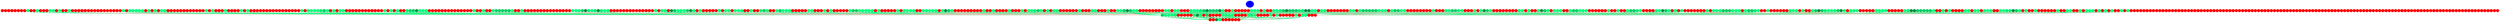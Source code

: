 graph {
	edge [bgcolor="purple:pink" color=yellow nodesep=0]
	graph [nodesep=0 ordering=out ranksep=0]
	I [label=5 color=blue height=0.2 style=filled width=0.2]
	x_0 [label="" color=red height=0.2 style=filled width=0.2]
	x_1 [label="" color=red height=0.2 style=filled width=0.2]
	x_2 [label="" color=red height=0.2 style=filled width=0.2]
	x_3 [label="" color=red height=0.2 style=filled width=0.2]
	x_4 [label="" color=red height=0.2 style=filled width=0.2]
	x_5 [label="" color=red height=0.2 style=filled width=0.2]
	x_6 [label="" color=red height=0.2 style=filled width=0.2]
	x_7 [label="" color=red height=0.2 style=filled width=0.2]
	x_8 [label="" color=springgreen fillcolor=springgreen height=0.2 style=filled width=0.2]
	x_9 [label="" color=red height=0.2 style=filled width=0.2]
	x_10 [label="" color=red height=0.2 style=filled width=0.2]
	x_11 [label="" color=springgreen fillcolor=springgreen height=0.2 style=filled width=0.2]
	x_12 [label="" color=red height=0.2 style=filled width=0.2]
	x_13 [label="" color=red height=0.2 style=filled width=0.2]
	x_14 [label="" color=red height=0.2 style=filled width=0.2]
	x_15 [label="" color=springgreen fillcolor=springgreen height=0.2 style=filled width=0.2]
	x_16 [label="" color=springgreen fillcolor=springgreen height=0.2 style=filled width=0.2]
	x_17 [label="" color=red height=0.2 style=filled width=0.2]
	x_18 [label="" color=springgreen fillcolor=springgreen height=0.2 style=filled width=0.2]
	x_19 [label="" color=red height=0.2 style=filled width=0.2]
	x_20 [label="" color=red height=0.2 style=filled width=0.2]
	x_21 [label="" color=springgreen fillcolor=springgreen height=0.2 style=filled width=0.2]
	x_22 [label="" color=red height=0.2 style=filled width=0.2]
	x_23 [label="" color=red height=0.2 style=filled width=0.2]
	x_24 [label="" color=red height=0.2 style=filled width=0.2]
	x_25 [label="" color=red height=0.2 style=filled width=0.2]
	x_26 [label="" color=red height=0.2 style=filled width=0.2]
	x_27 [label="" color=red height=0.2 style=filled width=0.2]
	x_28 [label="" color=red height=0.2 style=filled width=0.2]
	x_29 [label="" color=red height=0.2 style=filled width=0.2]
	x_30 [label="" color=red height=0.2 style=filled width=0.2]
	x_31 [label="" color=red height=0.2 style=filled width=0.2]
	x_32 [label="" color=red height=0.2 style=filled width=0.2]
	x_33 [label="" color=red height=0.2 style=filled width=0.2]
	x_34 [label="" color=red height=0.2 style=filled width=0.2]
	x_35 [label="" color=red height=0.2 style=filled width=0.2]
	x_36 [label="" color=red height=0.2 style=filled width=0.2]
	x_37 [label="" color=red height=0.2 style=filled width=0.2]
	x_38 [label="" color=springgreen fillcolor=springgreen height=0.2 style=filled width=0.2]
	x_39 [label="" color=red height=0.2 style=filled width=0.2]
	x_40 [label="" color=springgreen fillcolor=springgreen height=0.2 style=filled width=0.2]
	x_41 [label="" color=springgreen fillcolor=springgreen height=0.2 style=filled width=0.2]
	x_42 [label="" color=springgreen fillcolor=springgreen height=0.2 style=filled width=0.2]
	x_43 [label="" color=springgreen fillcolor=springgreen height=0.2 style=filled width=0.2]
	x_44 [label="" color=springgreen fillcolor=springgreen height=0.2 style=filled width=0.2]
	x_45 [label="" color=red height=0.2 style=filled width=0.2]
	x_46 [label="" color=springgreen fillcolor=springgreen height=0.2 style=filled width=0.2]
	x_47 [label="" color=red height=0.2 style=filled width=0.2]
	x_48 [label="" color=springgreen fillcolor=springgreen height=0.2 style=filled width=0.2]
	x_49 [label="" color=red height=0.2 style=filled width=0.2]
	x_50 [label="" color=springgreen fillcolor=springgreen height=0.2 style=filled width=0.2]
	x_51 [label="" color=springgreen fillcolor=springgreen height=0.2 style=filled width=0.2]
	x_52 [label="" color=red height=0.2 style=filled width=0.2]
	x_53 [label="" color=red height=0.2 style=filled width=0.2]
	x_54 [label="" color=red height=0.2 style=filled width=0.2]
	x_55 [label="" color=red height=0.2 style=filled width=0.2]
	x_56 [label="" color=red height=0.2 style=filled width=0.2]
	x_57 [label="" color=red height=0.2 style=filled width=0.2]
	x_58 [label="" color=red height=0.2 style=filled width=0.2]
	x_59 [label="" color=red height=0.2 style=filled width=0.2]
	x_60 [label="" color=red height=0.2 style=filled width=0.2]
	x_61 [label="" color=red height=0.2 style=filled width=0.2]
	x_62 [label="" color=red height=0.2 style=filled width=0.2]
	x_63 [label="" color=red height=0.2 style=filled width=0.2]
	x_64 [label="" color=springgreen fillcolor=springgreen height=0.2 style=filled width=0.2]
	x_65 [label="" color=red height=0.2 style=filled width=0.2]
	x_66 [label="" color=springgreen fillcolor=springgreen height=0.2 style=filled width=0.2]
	x_67 [label="" color=red height=0.2 style=filled width=0.2]
	x_68 [label="" color=red height=0.2 style=filled width=0.2]
	x_69 [label="" color=red height=0.2 style=filled width=0.2]
	x_70 [label="" color=springgreen fillcolor=springgreen height=0.2 style=filled width=0.2]
	x_71 [label="" color=red height=0.2 style=filled width=0.2]
	x_72 [label="" color=red height=0.2 style=filled width=0.2]
	x_73 [label="" color=red height=0.2 style=filled width=0.2]
	x_74 [label="" color=red height=0.2 style=filled width=0.2]
	x_75 [label="" color=springgreen fillcolor=springgreen height=0.2 style=filled width=0.2]
	x_76 [label="" color=red height=0.2 style=filled width=0.2]
	x_77 [label="" color=springgreen fillcolor=springgreen height=0.2 style=filled width=0.2]
	x_78 [label="" color=red height=0.2 style=filled width=0.2]
	x_79 [label="" color=red height=0.2 style=filled width=0.2]
	x_80 [label="" color=red height=0.2 style=filled width=0.2]
	x_81 [label="" color=red height=0.2 style=filled width=0.2]
	x_82 [label="" color=red height=0.2 style=filled width=0.2]
	x_83 [label="" color=red height=0.2 style=filled width=0.2]
	x_84 [label="" color=red height=0.2 style=filled width=0.2]
	x_85 [label="" color=red height=0.2 style=filled width=0.2]
	x_86 [label="" color=red height=0.2 style=filled width=0.2]
	x_87 [label="" color=red height=0.2 style=filled width=0.2]
	x_88 [label="" color=red height=0.2 style=filled width=0.2]
	x_89 [label="" color=red height=0.2 style=filled width=0.2]
	x_90 [label="" color=red height=0.2 style=filled width=0.2]
	x_91 [label="" color=red height=0.2 style=filled width=0.2]
	x_92 [label="" color=red height=0.2 style=filled width=0.2]
	x_93 [label="" color=red height=0.2 style=filled width=0.2]
	x_94 [label="" color=springgreen fillcolor=springgreen height=0.2 style=filled width=0.2]
	x_95 [label="" color=red height=0.2 style=filled width=0.2]
	x_96 [label="" color=springgreen fillcolor=springgreen height=0.2 style=filled width=0.2]
	x_97 [label="" color=springgreen fillcolor=springgreen height=0.2 style=filled width=0.2]
	x_98 [label="" color=springgreen fillcolor=springgreen height=0.2 style=filled width=0.2]
	x_99 [label="" color=springgreen1 fillcolor=springgreen1 height=0.2 style=filled width=0.2]
	x_100 [label="" color=springgreen2 fillcolor=springgreen2 height=0.2 style=filled width=0.2]
	x_101 [label="" color=springgreen3 fillcolor=springgreen3 height=0.2 style=filled width=0.2]
	x_102 [label="" color=springgreen1 fillcolor=springgreen1 height=0.2 style=filled width=0.2]
	x_103 [label="" color=red height=0.2 style=filled width=0.2]
	x_104 [label="" color=springgreen fillcolor=springgreen height=0.2 style=filled width=0.2]
	x_105 [label="" color=red height=0.2 style=filled width=0.2]
	x_106 [label="" color=springgreen fillcolor=springgreen height=0.2 style=filled width=0.2]
	x_107 [label="" color=springgreen fillcolor=springgreen height=0.2 style=filled width=0.2]
	x_108 [label="" color=red height=0.2 style=filled width=0.2]
	x_109 [label="" color=red height=0.2 style=filled width=0.2]
	x_110 [label="" color=red height=0.2 style=filled width=0.2]
	x_111 [label="" color=red height=0.2 style=filled width=0.2]
	x_112 [label="" color=red height=0.2 style=filled width=0.2]
	x_113 [label="" color=red height=0.2 style=filled width=0.2]
	x_114 [label="" color=red height=0.2 style=filled width=0.2]
	x_115 [label="" color=red height=0.2 style=filled width=0.2]
	x_116 [label="" color=red height=0.2 style=filled width=0.2]
	x_117 [label="" color=red height=0.2 style=filled width=0.2]
	x_118 [label="" color=red height=0.2 style=filled width=0.2]
	x_119 [label="" color=red height=0.2 style=filled width=0.2]
	x_120 [label="" color=springgreen fillcolor=springgreen height=0.2 style=filled width=0.2]
	x_121 [label="" color=red height=0.2 style=filled width=0.2]
	x_122 [label="" color=springgreen fillcolor=springgreen height=0.2 style=filled width=0.2]
	x_123 [label="" color=red height=0.2 style=filled width=0.2]
	x_124 [label="" color=springgreen fillcolor=springgreen height=0.2 style=filled width=0.2]
	x_125 [label="" color=red height=0.2 style=filled width=0.2]
	x_126 [label="" color=red height=0.2 style=filled width=0.2]
	x_127 [label="" color=springgreen2 fillcolor=springgreen2 height=0.2 style=filled width=0.2]
	x_128 [label="" color=springgreen3 fillcolor=springgreen3 height=0.2 style=filled width=0.2]
	x_129 [label="" color=springgreen3 fillcolor=springgreen3 height=0.2 style=filled width=0.2]
	x_130 [label="" color=springgreen4 fillcolor=springgreen4 height=0.2 style=filled width=0.2]
	x_131 [label="" color=springgreen1 fillcolor=springgreen1 height=0.2 style=filled width=0.2]
	x_132 [label="" color=springgreen fillcolor=springgreen height=0.2 style=filled width=0.2]
	x_133 [label="" color=springgreen fillcolor=springgreen height=0.2 style=filled width=0.2]
	x_134 [label="" color=red height=0.2 style=filled width=0.2]
	x_135 [label="" color=red height=0.2 style=filled width=0.2]
	x_136 [label="" color=red height=0.2 style=filled width=0.2]
	x_137 [label="" color=red height=0.2 style=filled width=0.2]
	x_138 [label="" color=red height=0.2 style=filled width=0.2]
	x_139 [label="" color=red height=0.2 style=filled width=0.2]
	x_140 [label="" color=red height=0.2 style=filled width=0.2]
	x_141 [label="" color=red height=0.2 style=filled width=0.2]
	x_142 [label="" color=red height=0.2 style=filled width=0.2]
	x_143 [label="" color=red height=0.2 style=filled width=0.2]
	x_144 [label="" color=red height=0.2 style=filled width=0.2]
	x_145 [label="" color=red height=0.2 style=filled width=0.2]
	x_146 [label="" color=red height=0.2 style=filled width=0.2]
	x_147 [label="" color=red height=0.2 style=filled width=0.2]
	x_148 [label="" color=springgreen fillcolor=springgreen height=0.2 style=filled width=0.2]
	x_149 [label="" color=red height=0.2 style=filled width=0.2]
	x_150 [label="" color=red height=0.2 style=filled width=0.2]
	x_151 [label="" color=springgreen fillcolor=springgreen height=0.2 style=filled width=0.2]
	x_152 [label="" color=red height=0.2 style=filled width=0.2]
	x_153 [label="" color=red height=0.2 style=filled width=0.2]
	x_154 [label="" color=springgreen fillcolor=springgreen height=0.2 style=filled width=0.2]
	x_155 [label="" color=springgreen3 fillcolor=springgreen3 height=0.2 style=filled width=0.2]
	x_156 [label="" color=springgreen3 fillcolor=springgreen3 height=0.2 style=filled width=0.2]
	x_157 [label="" color=springgreen3 fillcolor=springgreen3 height=0.2 style=filled width=0.2]
	x_158 [label="" color=springgreen3 fillcolor=springgreen3 height=0.2 style=filled width=0.2]
	x_159 [label="" color=springgreen3 fillcolor=springgreen3 height=0.2 style=filled width=0.2]
	x_160 [label="" color=springgreen fillcolor=springgreen height=0.2 style=filled width=0.2]
	x_161 [label="" color=red height=0.2 style=filled width=0.2]
	x_162 [label="" color=red height=0.2 style=filled width=0.2]
	x_163 [label="" color=springgreen fillcolor=springgreen height=0.2 style=filled width=0.2]
	x_164 [label="" color=red height=0.2 style=filled width=0.2]
	x_165 [label="" color=red height=0.2 style=filled width=0.2]
	x_166 [label="" color=red height=0.2 style=filled width=0.2]
	x_167 [label="" color=red height=0.2 style=filled width=0.2]
	x_168 [label="" color=red height=0.2 style=filled width=0.2]
	x_169 [label="" color=red height=0.2 style=filled width=0.2]
	x_170 [label="" color=red height=0.2 style=filled width=0.2]
	x_171 [label="" color=red height=0.2 style=filled width=0.2]
	x_172 [label="" color=red height=0.2 style=filled width=0.2]
	x_173 [label="" color=red height=0.2 style=filled width=0.2]
	x_174 [label="" color=red height=0.2 style=filled width=0.2]
	x_175 [label="" color=red height=0.2 style=filled width=0.2]
	x_176 [label="" color=red height=0.2 style=filled width=0.2]
	x_177 [label="" color=red height=0.2 style=filled width=0.2]
	x_178 [label="" color=red height=0.2 style=filled width=0.2]
	x_179 [label="" color=springgreen fillcolor=springgreen height=0.2 style=filled width=0.2]
	x_180 [label="" color=springgreen fillcolor=springgreen height=0.2 style=filled width=0.2]
	x_181 [label="" color=springgreen fillcolor=springgreen height=0.2 style=filled width=0.2]
	x_182 [label="" color=springgreen3 fillcolor=springgreen3 height=0.2 style=filled width=0.2]
	x_183 [label="" color=springgreen4 fillcolor=springgreen4 height=0.2 style=filled width=0.2]
	x_184 [label="" color=springgreen2 fillcolor=springgreen2 height=0.2 style=filled width=0.2]
	x_185 [label="" color=springgreen fillcolor=springgreen height=0.2 style=filled width=0.2]
	x_186 [label="" color=springgreen2 fillcolor=springgreen2 height=0.2 style=filled width=0.2]
	x_187 [label="" color=springgreen4 fillcolor=springgreen4 height=0.2 style=filled width=0.2]
	x_188 [label="" color=springgreen2 fillcolor=springgreen2 height=0.2 style=filled width=0.2]
	x_189 [label="" color=springgreen fillcolor=springgreen height=0.2 style=filled width=0.2]
	x_190 [label="" color=springgreen fillcolor=springgreen height=0.2 style=filled width=0.2]
	x_191 [label="" color=red height=0.2 style=filled width=0.2]
	x_192 [label="" color=red height=0.2 style=filled width=0.2]
	x_193 [label="" color=red height=0.2 style=filled width=0.2]
	x_194 [label="" color=red height=0.2 style=filled width=0.2]
	x_195 [label="" color=red height=0.2 style=filled width=0.2]
	x_196 [label="" color=red height=0.2 style=filled width=0.2]
	x_197 [label="" color=red height=0.2 style=filled width=0.2]
	x_198 [label="" color=red height=0.2 style=filled width=0.2]
	x_199 [label="" color=red height=0.2 style=filled width=0.2]
	x_200 [label="" color=red height=0.2 style=filled width=0.2]
	x_201 [label="" color=red height=0.2 style=filled width=0.2]
	x_202 [label="" color=red height=0.2 style=filled width=0.2]
	x_203 [label="" color=red height=0.2 style=filled width=0.2]
	x_204 [label="" color=red height=0.2 style=filled width=0.2]
	x_205 [label="" color=springgreen fillcolor=springgreen height=0.2 style=filled width=0.2]
	x_206 [label="" color=red height=0.2 style=filled width=0.2]
	x_207 [label="" color=springgreen fillcolor=springgreen height=0.2 style=filled width=0.2]
	x_208 [label="" color=springgreen fillcolor=springgreen height=0.2 style=filled width=0.2]
	x_209 [label="" color=red height=0.2 style=filled width=0.2]
	x_210 [label="" color=springgreen4 fillcolor=springgreen4 height=0.2 style=filled width=0.2]
	x_211 [label="" color=springgreen3 fillcolor=springgreen3 height=0.2 style=filled width=0.2]
	x_212 [label="" color=springgreen1 fillcolor=springgreen1 height=0.2 style=filled width=0.2]
	x_213 [label="" color=springgreen fillcolor=springgreen height=0.2 style=filled width=0.2]
	x_214 [label="" color=springgreen1 fillcolor=springgreen1 height=0.2 style=filled width=0.2]
	x_215 [label="" color=springgreen3 fillcolor=springgreen3 height=0.2 style=filled width=0.2]
	x_216 [label="" color=springgreen4 fillcolor=springgreen4 height=0.2 style=filled width=0.2]
	x_217 [label="" color=springgreen fillcolor=springgreen height=0.2 style=filled width=0.2]
	x_218 [label="" color=red height=0.2 style=filled width=0.2]
	x_219 [label="" color=springgreen fillcolor=springgreen height=0.2 style=filled width=0.2]
	x_220 [label="" color=red height=0.2 style=filled width=0.2]
	x_221 [label="" color=red height=0.2 style=filled width=0.2]
	x_222 [label="" color=red height=0.2 style=filled width=0.2]
	x_223 [label="" color=red height=0.2 style=filled width=0.2]
	x_224 [label="" color=red height=0.2 style=filled width=0.2]
	x_225 [label="" color=springgreen fillcolor=springgreen height=0.2 style=filled width=0.2]
	x_226 [label="" color=red height=0.2 style=filled width=0.2]
	x_227 [label="" color=springgreen fillcolor=springgreen height=0.2 style=filled width=0.2]
	x_228 [label="" color=springgreen fillcolor=springgreen height=0.2 style=filled width=0.2]
	x_229 [label="" color=red height=0.2 style=filled width=0.2]
	x_230 [label="" color=springgreen fillcolor=springgreen height=0.2 style=filled width=0.2]
	x_231 [label="" color=springgreen fillcolor=springgreen height=0.2 style=filled width=0.2]
	x_232 [label="" color=springgreen fillcolor=springgreen height=0.2 style=filled width=0.2]
	x_233 [label="" color=red height=0.2 style=filled width=0.2]
	x_234 [label="" color=red height=0.2 style=filled width=0.2]
	x_235 [label="" color=springgreen fillcolor=springgreen height=0.2 style=filled width=0.2]
	x_236 [label="" color=red height=0.2 style=filled width=0.2]
	x_237 [label="" color=red height=0.2 style=filled width=0.2]
	x_238 [label="" color=springgreen2 fillcolor=springgreen2 height=0.2 style=filled width=0.2]
	x_239 [label="" color=springgreen3 fillcolor=springgreen3 height=0.2 style=filled width=0.2]
	x_240 [label="" color=springgreen1 fillcolor=springgreen1 height=0.2 style=filled width=0.2]
	x_241 [label="" color=red height=0.2 style=filled width=0.2]
	x_242 [label="" color=red height=0.2 style=filled width=0.2]
	x_243 [label="" color=springgreen1 fillcolor=springgreen1 height=0.2 style=filled width=0.2]
	x_244 [label="" color=springgreen3 fillcolor=springgreen3 height=0.2 style=filled width=0.2]
	x_245 [label="" color=springgreen fillcolor=springgreen height=0.2 style=filled width=0.2]
	x_246 [label="" color=springgreen fillcolor=springgreen height=0.2 style=filled width=0.2]
	x_247 [label="" color=springgreen fillcolor=springgreen height=0.2 style=filled width=0.2]
	x_248 [label="" color=red height=0.2 style=filled width=0.2]
	x_249 [label="" color=red height=0.2 style=filled width=0.2]
	x_250 [label="" color=red height=0.2 style=filled width=0.2]
	x_251 [label="" color=red height=0.2 style=filled width=0.2]
	x_252 [label="" color=red height=0.2 style=filled width=0.2]
	x_253 [label="" color=springgreen fillcolor=springgreen height=0.2 style=filled width=0.2]
	x_254 [label="" color=springgreen fillcolor=springgreen height=0.2 style=filled width=0.2]
	x_255 [label="" color=red height=0.2 style=filled width=0.2]
	x_256 [label="" color=red height=0.2 style=filled width=0.2]
	x_257 [label="" color=red height=0.2 style=filled width=0.2]
	x_258 [label="" color=springgreen fillcolor=springgreen height=0.2 style=filled width=0.2]
	x_259 [label="" color=red height=0.2 style=filled width=0.2]
	x_260 [label="" color=springgreen fillcolor=springgreen height=0.2 style=filled width=0.2]
	x_261 [label="" color=red height=0.2 style=filled width=0.2]
	x_262 [label="" color=red height=0.2 style=filled width=0.2]
	x_263 [label="" color=red height=0.2 style=filled width=0.2]
	x_264 [label="" color=red height=0.2 style=filled width=0.2]
	x_265 [label="" color=red height=0.2 style=filled width=0.2]
	x_266 [label="" color=springgreen fillcolor=springgreen height=0.2 style=filled width=0.2]
	x_267 [label="" color=springgreen3 fillcolor=springgreen3 height=0.2 style=filled width=0.2]
	x_268 [label="" color=springgreen3 fillcolor=springgreen3 height=0.2 style=filled width=0.2]
	x_269 [label="" color=springgreen fillcolor=springgreen height=0.2 style=filled width=0.2]
	x_270 [label="" color=springgreen fillcolor=springgreen height=0.2 style=filled width=0.2]
	x_271 [label="" color=springgreen fillcolor=springgreen height=0.2 style=filled width=0.2]
	x_272 [label="" color=springgreen fillcolor=springgreen height=0.2 style=filled width=0.2]
	x_273 [label="" color=springgreen fillcolor=springgreen height=0.2 style=filled width=0.2]
	x_274 [label="" color=red height=0.2 style=filled width=0.2]
	x_275 [label="" color=springgreen fillcolor=springgreen height=0.2 style=filled width=0.2]
	x_276 [label="" color=red height=0.2 style=filled width=0.2]
	x_277 [label="" color=red height=0.2 style=filled width=0.2]
	x_278 [label="" color=red height=0.2 style=filled width=0.2]
	x_279 [label="" color=red height=0.2 style=filled width=0.2]
	x_280 [label="" color=red height=0.2 style=filled width=0.2]
	x_281 [label="" color=springgreen fillcolor=springgreen height=0.2 style=filled width=0.2]
	x_282 [label="" color=red height=0.2 style=filled width=0.2]
	x_283 [label="" color=springgreen fillcolor=springgreen height=0.2 style=filled width=0.2]
	x_284 [label="" color=springgreen fillcolor=springgreen height=0.2 style=filled width=0.2]
	x_285 [label="" color=springgreen fillcolor=springgreen height=0.2 style=filled width=0.2]
	x_286 [label="" color=springgreen fillcolor=springgreen height=0.2 style=filled width=0.2]
	x_287 [label="" color=red height=0.2 style=filled width=0.2]
	x_288 [label="" color=red height=0.2 style=filled width=0.2]
	x_289 [label="" color=springgreen fillcolor=springgreen height=0.2 style=filled width=0.2]
	x_290 [label="" color=springgreen fillcolor=springgreen height=0.2 style=filled width=0.2]
	x_291 [label="" color=springgreen fillcolor=springgreen height=0.2 style=filled width=0.2]
	x_292 [label="" color=springgreen fillcolor=springgreen height=0.2 style=filled width=0.2]
	x_293 [label="" color=springgreen fillcolor=springgreen height=0.2 style=filled width=0.2]
	x_294 [label="" color=red height=0.2 style=filled width=0.2]
	x_295 [label="" color=springgreen1 fillcolor=springgreen1 height=0.2 style=filled width=0.2]
	x_296 [label="" color=springgreen4 fillcolor=springgreen4 height=0.2 style=filled width=0.2]
	x_297 [label="" color=springgreen3 fillcolor=springgreen3 height=0.2 style=filled width=0.2]
	x_298 [label="" color=springgreen fillcolor=springgreen height=0.2 style=filled width=0.2]
	x_299 [label="" color=red height=0.2 style=filled width=0.2]
	x_300 [label="" color=red height=0.2 style=filled width=0.2]
	x_301 [label="" color=red height=0.2 style=filled width=0.2]
	x_302 [label="" color=red height=0.2 style=filled width=0.2]
	x_303 [label="" color=red height=0.2 style=filled width=0.2]
	x_304 [label="" color=red height=0.2 style=filled width=0.2]
	x_305 [label="" color=red height=0.2 style=filled width=0.2]
	x_306 [label="" color=red height=0.2 style=filled width=0.2]
	x_307 [label="" color=red height=0.2 style=filled width=0.2]
	x_308 [label="" color=springgreen fillcolor=springgreen height=0.2 style=filled width=0.2]
	x_309 [label="" color=red height=0.2 style=filled width=0.2]
	x_310 [label="" color=red height=0.2 style=filled width=0.2]
	x_311 [label="" color=springgreen fillcolor=springgreen height=0.2 style=filled width=0.2]
	x_312 [label="" color=red height=0.2 style=filled width=0.2]
	x_313 [label="" color=red height=0.2 style=filled width=0.2]
	x_314 [label="" color=red height=0.2 style=filled width=0.2]
	x_315 [label="" color=red height=0.2 style=filled width=0.2]
	x_316 [label="" color=springgreen fillcolor=springgreen height=0.2 style=filled width=0.2]
	x_317 [label="" color=red height=0.2 style=filled width=0.2]
	x_318 [label="" color=red height=0.2 style=filled width=0.2]
	x_319 [label="" color=red height=0.2 style=filled width=0.2]
	x_320 [label="" color=springgreen fillcolor=springgreen height=0.2 style=filled width=0.2]
	x_321 [label="" color=red height=0.2 style=filled width=0.2]
	x_322 [label="" color=springgreen fillcolor=springgreen height=0.2 style=filled width=0.2]
	x_323 [label="" color=springgreen fillcolor=springgreen height=0.2 style=filled width=0.2]
	x_324 [label="" color=springgreen2 fillcolor=springgreen2 height=0.2 style=filled width=0.2]
	x_325 [label="" color=springgreen3 fillcolor=springgreen3 height=0.2 style=filled width=0.2]
	x_326 [label="" color=springgreen1 fillcolor=springgreen1 height=0.2 style=filled width=0.2]
	x_327 [label="" color=red height=0.2 style=filled width=0.2]
	x_328 [label="" color=springgreen fillcolor=springgreen height=0.2 style=filled width=0.2]
	x_329 [label="" color=red height=0.2 style=filled width=0.2]
	x_330 [label="" color=springgreen fillcolor=springgreen height=0.2 style=filled width=0.2]
	x_331 [label="" color=springgreen fillcolor=springgreen height=0.2 style=filled width=0.2]
	x_332 [label="" color=red height=0.2 style=filled width=0.2]
	x_333 [label="" color=red height=0.2 style=filled width=0.2]
	x_334 [label="" color=red height=0.2 style=filled width=0.2]
	x_335 [label="" color=red height=0.2 style=filled width=0.2]
	x_336 [label="" color=red height=0.2 style=filled width=0.2]
	x_337 [label="" color=red height=0.2 style=filled width=0.2]
	x_338 [label="" color=springgreen fillcolor=springgreen height=0.2 style=filled width=0.2]
	x_339 [label="" color=red height=0.2 style=filled width=0.2]
	x_340 [label="" color=red height=0.2 style=filled width=0.2]
	x_341 [label="" color=red height=0.2 style=filled width=0.2]
	x_342 [label="" color=springgreen fillcolor=springgreen height=0.2 style=filled width=0.2]
	x_343 [label="" color=springgreen fillcolor=springgreen height=0.2 style=filled width=0.2]
	x_344 [label="" color=red height=0.2 style=filled width=0.2]
	x_345 [label="" color=red height=0.2 style=filled width=0.2]
	x_346 [label="" color=red height=0.2 style=filled width=0.2]
	x_347 [label="" color=springgreen fillcolor=springgreen height=0.2 style=filled width=0.2]
	x_348 [label="" color=red height=0.2 style=filled width=0.2]
	x_349 [label="" color=red height=0.2 style=filled width=0.2]
	x_350 [label="" color=springgreen1 fillcolor=springgreen1 height=0.2 style=filled width=0.2]
	x_351 [label="" color=springgreen1 fillcolor=springgreen1 height=0.2 style=filled width=0.2]
	x_352 [label="" color=springgreen3 fillcolor=springgreen3 height=0.2 style=filled width=0.2]
	x_353 [label="" color=springgreen4 fillcolor=springgreen4 height=0.2 style=filled width=0.2]
	x_354 [label="" color=springgreen3 fillcolor=springgreen3 height=0.2 style=filled width=0.2]
	x_355 [label="" color=springgreen fillcolor=springgreen height=0.2 style=filled width=0.2]
	x_356 [label="" color=springgreen fillcolor=springgreen height=0.2 style=filled width=0.2]
	x_357 [label="" color=red height=0.2 style=filled width=0.2]
	x_358 [label="" color=red height=0.2 style=filled width=0.2]
	x_359 [label="" color=red height=0.2 style=filled width=0.2]
	x_360 [label="" color=red height=0.2 style=filled width=0.2]
	x_361 [label="" color=red height=0.2 style=filled width=0.2]
	x_362 [label="" color=red height=0.2 style=filled width=0.2]
	x_363 [label="" color=red height=0.2 style=filled width=0.2]
	x_364 [label="" color=red height=0.2 style=filled width=0.2]
	x_365 [label="" color=springgreen fillcolor=springgreen height=0.2 style=filled width=0.2]
	x_366 [label="" color=springgreen fillcolor=springgreen height=0.2 style=filled width=0.2]
	x_367 [label="" color=red height=0.2 style=filled width=0.2]
	x_368 [label="" color=springgreen fillcolor=springgreen height=0.2 style=filled width=0.2]
	x_369 [label="" color=springgreen fillcolor=springgreen height=0.2 style=filled width=0.2]
	x_370 [label="" color=red height=0.2 style=filled width=0.2]
	x_371 [label="" color=red height=0.2 style=filled width=0.2]
	x_372 [label="" color=red height=0.2 style=filled width=0.2]
	x_373 [label="" color=springgreen fillcolor=springgreen height=0.2 style=filled width=0.2]
	x_374 [label="" color=springgreen fillcolor=springgreen height=0.2 style=filled width=0.2]
	x_375 [label="" color=springgreen1 fillcolor=springgreen1 height=0.2 style=filled width=0.2]
	x_376 [label="" color=springgreen2 fillcolor=springgreen2 height=0.2 style=filled width=0.2]
	x_377 [label="" color=springgreen3 fillcolor=springgreen3 height=0.2 style=filled width=0.2]
	x_378 [label="" color=springgreen4 fillcolor=springgreen4 height=0.2 style=filled width=0.2]
	x_379 [label="" color=springgreen3 fillcolor=springgreen3 height=0.2 style=filled width=0.2]
	x_380 [label="" color=springgreen3 fillcolor=springgreen3 height=0.2 style=filled width=0.2]
	x_381 [label="" color=springgreen3 fillcolor=springgreen3 height=0.2 style=filled width=0.2]
	x_382 [label="" color=springgreen4 fillcolor=springgreen4 height=0.2 style=filled width=0.2]
	x_383 [label="" color=springgreen fillcolor=springgreen height=0.2 style=filled width=0.2]
	x_384 [label="" color=red height=0.2 style=filled width=0.2]
	x_385 [label="" color=red height=0.2 style=filled width=0.2]
	x_386 [label="" color=springgreen fillcolor=springgreen height=0.2 style=filled width=0.2]
	x_387 [label="" color=red height=0.2 style=filled width=0.2]
	x_388 [label="" color=red height=0.2 style=filled width=0.2]
	x_389 [label="" color=red height=0.2 style=filled width=0.2]
	x_390 [label="" color=red height=0.2 style=filled width=0.2]
	x_391 [label="" color=red height=0.2 style=filled width=0.2]
	x_392 [label="" color=springgreen fillcolor=springgreen height=0.2 style=filled width=0.2]
	x_393 [label="" color=springgreen fillcolor=springgreen height=0.2 style=filled width=0.2]
	x_394 [label="" color=springgreen fillcolor=springgreen height=0.2 style=filled width=0.2]
	x_395 [label="" color=red height=0.2 style=filled width=0.2]
	x_396 [label="" color=springgreen fillcolor=springgreen height=0.2 style=filled width=0.2]
	x_397 [label="" color=red height=0.2 style=filled width=0.2]
	x_398 [label="" color=red height=0.2 style=filled width=0.2]
	x_399 [label="" color=springgreen fillcolor=springgreen height=0.2 style=filled width=0.2]
	x_400 [label="" color=springgreen1 fillcolor=springgreen1 height=0.2 style=filled width=0.2]
	x_401 [label="" color=springgreen2 fillcolor=springgreen2 height=0.2 style=filled width=0.2]
	x_402 [label="" color=springgreen3 fillcolor=springgreen3 height=0.2 style=filled width=0.2]
	x_403 [label="" color=springgreen4 fillcolor=springgreen4 height=0.2 style=filled width=0.2]
	x_404 [label="" color=springgreen3 fillcolor=springgreen3 height=0.2 style=filled width=0.2]
	x_405 [label="" color=springgreen3 fillcolor=springgreen3 height=0.2 style=filled width=0.2]
	x_406 [label="" color=springgreen3 fillcolor=springgreen3 height=0.2 style=filled width=0.2]
	x_407 [label="" color=springgreen2 fillcolor=springgreen2 height=0.2 style=filled width=0.2]
	x_408 [label="" color=springgreen2 fillcolor=springgreen2 height=0.2 style=filled width=0.2]
	x_409 [label="" color=springgreen4 fillcolor=springgreen4 height=0.2 style=filled width=0.2]
	x_410 [label="" color=springgreen4 fillcolor=springgreen4 height=0.2 style=filled width=0.2]
	x_411 [label="" color=springgreen fillcolor=springgreen height=0.2 style=filled width=0.2]
	x_412 [label="" color=springgreen fillcolor=springgreen height=0.2 style=filled width=0.2]
	x_413 [label="" color=red height=0.2 style=filled width=0.2]
	x_414 [label="" color=springgreen fillcolor=springgreen height=0.2 style=filled width=0.2]
	x_415 [label="" color=springgreen fillcolor=springgreen height=0.2 style=filled width=0.2]
	x_416 [label="" color=red height=0.2 style=filled width=0.2]
	x_417 [label="" color=red height=0.2 style=filled width=0.2]
	x_418 [label="" color=red height=0.2 style=filled width=0.2]
	x_419 [label="" color=red height=0.2 style=filled width=0.2]
	x_420 [label="" color=red height=0.2 style=filled width=0.2]
	x_421 [label="" color=red height=0.2 style=filled width=0.2]
	x_422 [label="" color=red height=0.2 style=filled width=0.2]
	x_423 [label="" color=springgreen fillcolor=springgreen height=0.2 style=filled width=0.2]
	x_424 [label="" color=springgreen fillcolor=springgreen height=0.2 style=filled width=0.2]
	x_425 [label="" color=red height=0.2 style=filled width=0.2]
	x_426 [label="" color=springgreen fillcolor=springgreen height=0.2 style=filled width=0.2]
	x_427 [label="" color=springgreen3 fillcolor=springgreen3 height=0.2 style=filled width=0.2]
	x_428 [label="" color=springgreen3 fillcolor=springgreen3 height=0.2 style=filled width=0.2]
	x_429 [label="" color=springgreen3 fillcolor=springgreen3 height=0.2 style=filled width=0.2]
	x_430 [label="" color=springgreen3 fillcolor=springgreen3 height=0.2 style=filled width=0.2]
	x_431 [label="" color=springgreen3 fillcolor=springgreen3 height=0.2 style=filled width=0.2]
	x_432 [label="" color=springgreen1 fillcolor=springgreen1 height=0.2 style=filled width=0.2]
	x_433 [label="" color=springgreen fillcolor=springgreen height=0.2 style=filled width=0.2]
	x_434 [label="" color=springgreen fillcolor=springgreen height=0.2 style=filled width=0.2]
	x_435 [label="" color=red height=0.2 style=filled width=0.2]
	x_436 [label="" color=springgreen fillcolor=springgreen height=0.2 style=filled width=0.2]
	x_437 [label="" color=springgreen3 fillcolor=springgreen3 height=0.2 style=filled width=0.2]
	x_438 [label="" color=springgreen3 fillcolor=springgreen3 height=0.2 style=filled width=0.2]
	x_439 [label="" color=springgreen fillcolor=springgreen height=0.2 style=filled width=0.2]
	x_440 [label="" color=springgreen fillcolor=springgreen height=0.2 style=filled width=0.2]
	x_441 [label="" color=red height=0.2 style=filled width=0.2]
	x_442 [label="" color=red height=0.2 style=filled width=0.2]
	x_443 [label="" color=red height=0.2 style=filled width=0.2]
	x_444 [label="" color=red height=0.2 style=filled width=0.2]
	x_445 [label="" color=red height=0.2 style=filled width=0.2]
	x_446 [label="" color=red height=0.2 style=filled width=0.2]
	x_447 [label="" color=red height=0.2 style=filled width=0.2]
	x_448 [label="" color=red height=0.2 style=filled width=0.2]
	x_449 [label="" color=springgreen fillcolor=springgreen height=0.2 style=filled width=0.2]
	x_450 [label="" color=red height=0.2 style=filled width=0.2]
	x_451 [label="" color=red height=0.2 style=filled width=0.2]
	x_452 [label="" color=red height=0.2 style=filled width=0.2]
	x_453 [label="" color=springgreen fillcolor=springgreen height=0.2 style=filled width=0.2]
	x_454 [label="" color=springgreen fillcolor=springgreen height=0.2 style=filled width=0.2]
	x_455 [label="" color=springgreen3 fillcolor=springgreen3 height=0.2 style=filled width=0.2]
	x_456 [label="" color=springgreen3 fillcolor=springgreen3 height=0.2 style=filled width=0.2]
	x_457 [label="" color=springgreen2 fillcolor=springgreen2 height=0.2 style=filled width=0.2]
	x_458 [label="" color=springgreen1 fillcolor=springgreen1 height=0.2 style=filled width=0.2]
	x_459 [label="" color=red height=0.2 style=filled width=0.2]
	x_460 [label="" color=red height=0.2 style=filled width=0.2]
	x_461 [label="" color=red height=0.2 style=filled width=0.2]
	x_462 [label="" color=springgreen fillcolor=springgreen height=0.2 style=filled width=0.2]
	x_463 [label="" color=red height=0.2 style=filled width=0.2]
	x_464 [label="" color=springgreen fillcolor=springgreen height=0.2 style=filled width=0.2]
	x_465 [label="" color=springgreen4 fillcolor=springgreen4 height=0.2 style=filled width=0.2]
	x_466 [label="" color=springgreen3 fillcolor=springgreen3 height=0.2 style=filled width=0.2]
	x_467 [label="" color=springgreen1 fillcolor=springgreen1 height=0.2 style=filled width=0.2]
	x_468 [label="" color=red height=0.2 style=filled width=0.2]
	x_469 [label="" color=red height=0.2 style=filled width=0.2]
	x_470 [label="" color=red height=0.2 style=filled width=0.2]
	x_471 [label="" color=red height=0.2 style=filled width=0.2]
	x_472 [label="" color=red height=0.2 style=filled width=0.2]
	x_473 [label="" color=red height=0.2 style=filled width=0.2]
	x_474 [label="" color=red height=0.2 style=filled width=0.2]
	x_475 [label="" color=red height=0.2 style=filled width=0.2]
	x_476 [label="" color=springgreen fillcolor=springgreen height=0.2 style=filled width=0.2]
	x_477 [label="" color=springgreen fillcolor=springgreen height=0.2 style=filled width=0.2]
	x_478 [label="" color=red height=0.2 style=filled width=0.2]
	x_479 [label="" color=springgreen fillcolor=springgreen height=0.2 style=filled width=0.2]
	x_480 [label="" color=red height=0.2 style=filled width=0.2]
	x_481 [label="" color=red height=0.2 style=filled width=0.2]
	x_482 [label="" color=springgreen fillcolor=springgreen height=0.2 style=filled width=0.2]
	x_483 [label="" color=springgreen4 fillcolor=springgreen4 height=0.2 style=filled width=0.2]
	x_484 [label="" color=springgreen3 fillcolor=springgreen3 height=0.2 style=filled width=0.2]
	x_485 [label="" color=springgreen fillcolor=springgreen height=0.2 style=filled width=0.2]
	x_486 [label="" color=red height=0.2 style=filled width=0.2]
	x_487 [label="" color=springgreen fillcolor=springgreen height=0.2 style=filled width=0.2]
	x_488 [label="" color=springgreen fillcolor=springgreen height=0.2 style=filled width=0.2]
	x_489 [label="" color=springgreen fillcolor=springgreen height=0.2 style=filled width=0.2]
	x_490 [label="" color=red height=0.2 style=filled width=0.2]
	x_491 [label="" color=red height=0.2 style=filled width=0.2]
	x_492 [label="" color=springgreen fillcolor=springgreen height=0.2 style=filled width=0.2]
	x_493 [label="" color=springgreen3 fillcolor=springgreen3 height=0.2 style=filled width=0.2]
	x_494 [label="" color=springgreen3 fillcolor=springgreen3 height=0.2 style=filled width=0.2]
	x_495 [label="" color=springgreen fillcolor=springgreen height=0.2 style=filled width=0.2]
	x_496 [label="" color=springgreen fillcolor=springgreen height=0.2 style=filled width=0.2]
	x_497 [label="" color=springgreen fillcolor=springgreen height=0.2 style=filled width=0.2]
	x_498 [label="" color=red height=0.2 style=filled width=0.2]
	x_499 [label="" color=red height=0.2 style=filled width=0.2]
	x_500 [label="" color=red height=0.2 style=filled width=0.2]
	x_501 [label="" color=red height=0.2 style=filled width=0.2]
	x_502 [label="" color=red height=0.2 style=filled width=0.2]
	x_503 [label="" color=red height=0.2 style=filled width=0.2]
	x_504 [label="" color=springgreen fillcolor=springgreen height=0.2 style=filled width=0.2]
	x_505 [label="" color=red height=0.2 style=filled width=0.2]
	x_506 [label="" color=red height=0.2 style=filled width=0.2]
	x_507 [label="" color=springgreen fillcolor=springgreen height=0.2 style=filled width=0.2]
	x_508 [label="" color=red height=0.2 style=filled width=0.2]
	x_509 [label="" color=red height=0.2 style=filled width=0.2]
	x_510 [label="" color=springgreen fillcolor=springgreen height=0.2 style=filled width=0.2]
	x_511 [label="" color=springgreen3 fillcolor=springgreen3 height=0.2 style=filled width=0.2]
	x_512 [label="" color=springgreen3 fillcolor=springgreen3 height=0.2 style=filled width=0.2]
	x_513 [label="" color=springgreen2 fillcolor=springgreen2 height=0.2 style=filled width=0.2]
	x_514 [label="" color=springgreen fillcolor=springgreen height=0.2 style=filled width=0.2]
	x_515 [label="" color=red height=0.2 style=filled width=0.2]
	x_516 [label="" color=red height=0.2 style=filled width=0.2]
	x_517 [label="" color=red height=0.2 style=filled width=0.2]
	x_518 [label="" color=red height=0.2 style=filled width=0.2]
	x_519 [label="" color=springgreen fillcolor=springgreen height=0.2 style=filled width=0.2]
	x_520 [label="" color=springgreen1 fillcolor=springgreen1 height=0.2 style=filled width=0.2]
	x_521 [label="" color=springgreen4 fillcolor=springgreen4 height=0.2 style=filled width=0.2]
	x_522 [label="" color=springgreen3 fillcolor=springgreen3 height=0.2 style=filled width=0.2]
	x_523 [label="" color=springgreen fillcolor=springgreen height=0.2 style=filled width=0.2]
	x_524 [label="" color=red height=0.2 style=filled width=0.2]
	x_525 [label="" color=springgreen fillcolor=springgreen height=0.2 style=filled width=0.2]
	x_526 [label="" color=red height=0.2 style=filled width=0.2]
	x_527 [label="" color=springgreen fillcolor=springgreen height=0.2 style=filled width=0.2]
	x_528 [label="" color=red height=0.2 style=filled width=0.2]
	x_529 [label="" color=red height=0.2 style=filled width=0.2]
	x_530 [label="" color=red height=0.2 style=filled width=0.2]
	x_531 [label="" color=red height=0.2 style=filled width=0.2]
	x_532 [label="" color=red height=0.2 style=filled width=0.2]
	x_533 [label="" color=red height=0.2 style=filled width=0.2]
	x_534 [label="" color=red height=0.2 style=filled width=0.2]
	x_535 [label="" color=springgreen fillcolor=springgreen height=0.2 style=filled width=0.2]
	x_536 [label="" color=red height=0.2 style=filled width=0.2]
	x_537 [label="" color=springgreen fillcolor=springgreen height=0.2 style=filled width=0.2]
	x_538 [label="" color=springgreen fillcolor=springgreen height=0.2 style=filled width=0.2]
	x_539 [label="" color=springgreen1 fillcolor=springgreen1 height=0.2 style=filled width=0.2]
	x_540 [label="" color=springgreen3 fillcolor=springgreen3 height=0.2 style=filled width=0.2]
	x_541 [label="" color=springgreen3 fillcolor=springgreen3 height=0.2 style=filled width=0.2]
	x_542 [label="" color=springgreen3 fillcolor=springgreen3 height=0.2 style=filled width=0.2]
	x_543 [label="" color=springgreen1 fillcolor=springgreen1 height=0.2 style=filled width=0.2]
	x_544 [label="" color=springgreen fillcolor=springgreen height=0.2 style=filled width=0.2]
	x_545 [label="" color=springgreen fillcolor=springgreen height=0.2 style=filled width=0.2]
	x_546 [label="" color=red height=0.2 style=filled width=0.2]
	x_547 [label="" color=springgreen fillcolor=springgreen height=0.2 style=filled width=0.2]
	x_548 [label="" color=springgreen3 fillcolor=springgreen3 height=0.2 style=filled width=0.2]
	x_549 [label="" color=springgreen3 fillcolor=springgreen3 height=0.2 style=filled width=0.2]
	x_550 [label="" color=springgreen2 fillcolor=springgreen2 height=0.2 style=filled width=0.2]
	x_551 [label="" color=springgreen fillcolor=springgreen height=0.2 style=filled width=0.2]
	x_552 [label="" color=red height=0.2 style=filled width=0.2]
	x_553 [label="" color=red height=0.2 style=filled width=0.2]
	x_554 [label="" color=springgreen fillcolor=springgreen height=0.2 style=filled width=0.2]
	x_555 [label="" color=red height=0.2 style=filled width=0.2]
	x_556 [label="" color=red height=0.2 style=filled width=0.2]
	x_557 [label="" color=red height=0.2 style=filled width=0.2]
	x_558 [label="" color=red height=0.2 style=filled width=0.2]
	x_559 [label="" color=red height=0.2 style=filled width=0.2]
	x_560 [label="" color=red height=0.2 style=filled width=0.2]
	x_561 [label="" color=springgreen fillcolor=springgreen height=0.2 style=filled width=0.2]
	x_562 [label="" color=springgreen fillcolor=springgreen height=0.2 style=filled width=0.2]
	x_563 [label="" color=springgreen fillcolor=springgreen height=0.2 style=filled width=0.2]
	x_564 [label="" color=red height=0.2 style=filled width=0.2]
	x_565 [label="" color=springgreen fillcolor=springgreen height=0.2 style=filled width=0.2]
	x_566 [label="" color=red height=0.2 style=filled width=0.2]
	x_567 [label="" color=red height=0.2 style=filled width=0.2]
	x_568 [label="" color=springgreen1 fillcolor=springgreen1 height=0.2 style=filled width=0.2]
	x_569 [label="" color=springgreen3 fillcolor=springgreen3 height=0.2 style=filled width=0.2]
	x_570 [label="" color=springgreen4 fillcolor=springgreen4 height=0.2 style=filled width=0.2]
	x_571 [label="" color=springgreen3 fillcolor=springgreen3 height=0.2 style=filled width=0.2]
	x_572 [label="" color=springgreen2 fillcolor=springgreen2 height=0.2 style=filled width=0.2]
	x_573 [label="" color=springgreen1 fillcolor=springgreen1 height=0.2 style=filled width=0.2]
	x_574 [label="" color=springgreen fillcolor=springgreen height=0.2 style=filled width=0.2]
	x_575 [label="" color=springgreen fillcolor=springgreen height=0.2 style=filled width=0.2]
	x_576 [label="" color=springgreen3 fillcolor=springgreen3 height=0.2 style=filled width=0.2]
	x_577 [label="" color=springgreen4 fillcolor=springgreen4 height=0.2 style=filled width=0.2]
	x_578 [label="" color=springgreen1 fillcolor=springgreen1 height=0.2 style=filled width=0.2]
	x_579 [label="" color=red height=0.2 style=filled width=0.2]
	x_580 [label="" color=springgreen fillcolor=springgreen height=0.2 style=filled width=0.2]
	x_581 [label="" color=springgreen fillcolor=springgreen height=0.2 style=filled width=0.2]
	x_582 [label="" color=springgreen fillcolor=springgreen height=0.2 style=filled width=0.2]
	x_583 [label="" color=red height=0.2 style=filled width=0.2]
	x_584 [label="" color=red height=0.2 style=filled width=0.2]
	x_585 [label="" color=red height=0.2 style=filled width=0.2]
	x_586 [label="" color=red height=0.2 style=filled width=0.2]
	x_587 [label="" color=red height=0.2 style=filled width=0.2]
	x_588 [label="" color=springgreen fillcolor=springgreen height=0.2 style=filled width=0.2]
	x_589 [label="" color=springgreen fillcolor=springgreen height=0.2 style=filled width=0.2]
	x_590 [label="" color=springgreen fillcolor=springgreen height=0.2 style=filled width=0.2]
	x_591 [label="" color=springgreen fillcolor=springgreen height=0.2 style=filled width=0.2]
	x_592 [label="" color=red height=0.2 style=filled width=0.2]
	x_593 [label="" color=red height=0.2 style=filled width=0.2]
	x_594 [label="" color=red height=0.2 style=filled width=0.2]
	x_595 [label="" color=red height=0.2 style=filled width=0.2]
	x_596 [label="" color=red height=0.2 style=filled width=0.2]
	x_597 [label="" color=springgreen1 fillcolor=springgreen1 height=0.2 style=filled width=0.2]
	x_598 [label="" color=springgreen2 fillcolor=springgreen2 height=0.2 style=filled width=0.2]
	x_599 [label="" color=springgreen4 fillcolor=springgreen4 height=0.2 style=filled width=0.2]
	x_600 [label="" color=springgreen4 fillcolor=springgreen4 height=0.2 style=filled width=0.2]
	x_601 [label="" color=springgreen3 fillcolor=springgreen3 height=0.2 style=filled width=0.2]
	x_602 [label="" color=springgreen3 fillcolor=springgreen3 height=0.2 style=filled width=0.2]
	x_603 [label="" color=springgreen3 fillcolor=springgreen3 height=0.2 style=filled width=0.2]
	x_604 [label="" color=springgreen3 fillcolor=springgreen3 height=0.2 style=filled width=0.2]
	x_605 [label="" color=springgreen3 fillcolor=springgreen3 height=0.2 style=filled width=0.2]
	x_606 [label="" color=springgreen fillcolor=springgreen height=0.2 style=filled width=0.2]
	x_607 [label="" color=red height=0.2 style=filled width=0.2]
	x_608 [label="" color=red height=0.2 style=filled width=0.2]
	x_609 [label="" color=springgreen fillcolor=springgreen height=0.2 style=filled width=0.2]
	x_610 [label="" color=red height=0.2 style=filled width=0.2]
	x_611 [label="" color=springgreen fillcolor=springgreen height=0.2 style=filled width=0.2]
	x_612 [label="" color=red height=0.2 style=filled width=0.2]
	x_613 [label="" color=red height=0.2 style=filled width=0.2]
	x_614 [label="" color=red height=0.2 style=filled width=0.2]
	x_615 [label="" color=red height=0.2 style=filled width=0.2]
	x_616 [label="" color=springgreen fillcolor=springgreen height=0.2 style=filled width=0.2]
	x_617 [label="" color=springgreen fillcolor=springgreen height=0.2 style=filled width=0.2]
	x_618 [label="" color=red height=0.2 style=filled width=0.2]
	x_619 [label="" color=springgreen fillcolor=springgreen height=0.2 style=filled width=0.2]
	x_620 [label="" color=springgreen fillcolor=springgreen height=0.2 style=filled width=0.2]
	x_621 [label="" color=red height=0.2 style=filled width=0.2]
	x_622 [label="" color=springgreen fillcolor=springgreen height=0.2 style=filled width=0.2]
	x_623 [label="" color=springgreen fillcolor=springgreen height=0.2 style=filled width=0.2]
	x_624 [label="" color=springgreen fillcolor=springgreen height=0.2 style=filled width=0.2]
	x_625 [label="" color=red height=0.2 style=filled width=0.2]
	x_626 [label="" color=red height=0.2 style=filled width=0.2]
	x_627 [label="" color=springgreen fillcolor=springgreen height=0.2 style=filled width=0.2]
	x_628 [label="" color=springgreen1 fillcolor=springgreen1 height=0.2 style=filled width=0.2]
	x_629 [label="" color=springgreen2 fillcolor=springgreen2 height=0.2 style=filled width=0.2]
	x_630 [label="" color=springgreen2 fillcolor=springgreen2 height=0.2 style=filled width=0.2]
	x_631 [label="" color=springgreen4 fillcolor=springgreen4 height=0.2 style=filled width=0.2]
	x_632 [label="" color=springgreen3 fillcolor=springgreen3 height=0.2 style=filled width=0.2]
	x_633 [label="" color=springgreen fillcolor=springgreen height=0.2 style=filled width=0.2]
	x_634 [label="" color=red height=0.2 style=filled width=0.2]
	x_635 [label="" color=springgreen fillcolor=springgreen height=0.2 style=filled width=0.2]
	x_636 [label="" color=red height=0.2 style=filled width=0.2]
	x_637 [label="" color=red height=0.2 style=filled width=0.2]
	x_638 [label="" color=springgreen fillcolor=springgreen height=0.2 style=filled width=0.2]
	x_639 [label="" color=red height=0.2 style=filled width=0.2]
	x_640 [label="" color=red height=0.2 style=filled width=0.2]
	x_641 [label="" color=red height=0.2 style=filled width=0.2]
	x_642 [label="" color=red height=0.2 style=filled width=0.2]
	x_643 [label="" color=red height=0.2 style=filled width=0.2]
	x_644 [label="" color=red height=0.2 style=filled width=0.2]
	x_645 [label="" color=springgreen fillcolor=springgreen height=0.2 style=filled width=0.2]
	x_646 [label="" color=red height=0.2 style=filled width=0.2]
	x_647 [label="" color=red height=0.2 style=filled width=0.2]
	x_648 [label="" color=springgreen fillcolor=springgreen height=0.2 style=filled width=0.2]
	x_649 [label="" color=springgreen fillcolor=springgreen height=0.2 style=filled width=0.2]
	x_650 [label="" color=red height=0.2 style=filled width=0.2]
	x_651 [label="" color=red height=0.2 style=filled width=0.2]
	x_652 [label="" color=springgreen fillcolor=springgreen height=0.2 style=filled width=0.2]
	x_653 [label="" color=red height=0.2 style=filled width=0.2]
	x_654 [label="" color=springgreen fillcolor=springgreen height=0.2 style=filled width=0.2]
	x_655 [label="" color=springgreen fillcolor=springgreen height=0.2 style=filled width=0.2]
	x_656 [label="" color=springgreen fillcolor=springgreen height=0.2 style=filled width=0.2]
	x_657 [label="" color=red height=0.2 style=filled width=0.2]
	x_658 [label="" color=springgreen fillcolor=springgreen height=0.2 style=filled width=0.2]
	x_659 [label="" color=red height=0.2 style=filled width=0.2]
	x_660 [label="" color=springgreen fillcolor=springgreen height=0.2 style=filled width=0.2]
	x_661 [label="" color=red height=0.2 style=filled width=0.2]
	x_662 [label="" color=springgreen fillcolor=springgreen height=0.2 style=filled width=0.2]
	x_663 [label="" color=red height=0.2 style=filled width=0.2]
	x_664 [label="" color=red height=0.2 style=filled width=0.2]
	x_665 [label="" color=springgreen fillcolor=springgreen height=0.2 style=filled width=0.2]
	x_666 [label="" color=red height=0.2 style=filled width=0.2]
	x_667 [label="" color=springgreen fillcolor=springgreen height=0.2 style=filled width=0.2]
	x_668 [label="" color=red height=0.2 style=filled width=0.2]
	x_669 [label="" color=red height=0.2 style=filled width=0.2]
	x_670 [label="" color=red height=0.2 style=filled width=0.2]
	x_671 [label="" color=red height=0.2 style=filled width=0.2]
	x_672 [label="" color=red height=0.2 style=filled width=0.2]
	x_673 [label="" color=red height=0.2 style=filled width=0.2]
	x_674 [label="" color=red height=0.2 style=filled width=0.2]
	x_675 [label="" color=red height=0.2 style=filled width=0.2]
	x_676 [label="" color=red height=0.2 style=filled width=0.2]
	x_677 [label="" color=red height=0.2 style=filled width=0.2]
	x_678 [label="" color=red height=0.2 style=filled width=0.2]
	x_679 [label="" color=red height=0.2 style=filled width=0.2]
	x_680 [label="" color=red height=0.2 style=filled width=0.2]
	x_681 [label="" color=red height=0.2 style=filled width=0.2]
	x_682 [label="" color=red height=0.2 style=filled width=0.2]
	x_683 [label="" color=red height=0.2 style=filled width=0.2]
	x_684 [label="" color=red height=0.2 style=filled width=0.2]
	x_685 [label="" color=red height=0.2 style=filled width=0.2]
	x_686 [label="" color=red height=0.2 style=filled width=0.2]
	x_687 [label="" color=red height=0.2 style=filled width=0.2]
	x_688 [label="" color=red height=0.2 style=filled width=0.2]
	x_689 [label="" color=red height=0.2 style=filled width=0.2]
	x_690 [label="" color=red height=0.2 style=filled width=0.2]
	x_691 [label="" color=red height=0.2 style=filled width=0.2]
	x_692 [label="" color=red height=0.2 style=filled width=0.2]
	x_693 [label="" color=red height=0.2 style=filled width=0.2]
	x_694 [label="" color=red height=0.2 style=filled width=0.2]
	x_695 [label="" color=red height=0.2 style=filled width=0.2]
	x_696 [label="" color=red height=0.2 style=filled width=0.2]
	x_697 [label="" color=red height=0.2 style=filled width=0.2]
	x_698 [label="" color=red height=0.2 style=filled width=0.2]
	x_699 [label="" color=red height=0.2 style=filled width=0.2]
	x_700 [label="" color=red height=0.2 style=filled width=0.2]
	x_701 [label="" color=red height=0.2 style=filled width=0.2]
	x_702 [label="" color=red height=0.2 style=filled width=0.2]
	x_703 [label="" color=red height=0.2 style=filled width=0.2]
	x_704 [label="" color=red height=0.2 style=filled width=0.2]
	x_705 [label="" color=red height=0.2 style=filled width=0.2]
	x_706 [label="" color=red height=0.2 style=filled width=0.2]
	x_707 [label="" color=red height=0.2 style=filled width=0.2]
	x_708 [label="" color=red height=0.2 style=filled width=0.2]
	x_709 [label="" color=red height=0.2 style=filled width=0.2]
	x_710 [label="" color=red height=0.2 style=filled width=0.2]
	x_711 [label="" color=red height=0.2 style=filled width=0.2]
	x_712 [label="" color=red height=0.2 style=filled width=0.2]
	x_713 [label="" color=red height=0.2 style=filled width=0.2]
	x_714 [label="" color=red height=0.2 style=filled width=0.2]
	x_715 [label="" color=red height=0.2 style=filled width=0.2]
	x_716 [label="" color=red height=0.2 style=filled width=0.2]
	x_717 [label="" color=red height=0.2 style=filled width=0.2]
	x_718 [label="" color=red height=0.2 style=filled width=0.2]
	x_719 [label="" color=red height=0.2 style=filled width=0.2]
	x_720 [label="" color=red height=0.2 style=filled width=0.2]
	x_721 [label="" color=red height=0.2 style=filled width=0.2]
	x_722 [label="" color=red height=0.2 style=filled width=0.2]
	x_723 [label="" color=red height=0.2 style=filled width=0.2]
	x_724 [label="" color=red height=0.2 style=filled width=0.2]
	x_725 [label="" color=red height=0.2 style=filled width=0.2]
	x_726 [label="" color=red height=0.2 style=filled width=0.2]
	x_727 [label="" color=red height=0.2 style=filled width=0.2]
	x_728 [label="" color=red height=0.2 style=filled width=0.2]
	x_729 [label="" color=red height=0.2 style=filled width=0.2]
	x_730 [label="" color=red height=0.2 style=filled width=0.2]
	x_731 [label="" color=red height=0.2 style=filled width=0.2]
	x_732 [label="" color=red height=0.2 style=filled width=0.2]
	x_733 [label="" color=red height=0.2 style=filled width=0.2]
	x_734 [label="" color=red height=0.2 style=filled width=0.2]
	x_735 [label="" color=red height=0.2 style=filled width=0.2]
	x_736 [label="" color=red height=0.2 style=filled width=0.2]
	x_737 [label="" color=red height=0.2 style=filled width=0.2]
	x_738 [label="" color=red height=0.2 style=filled width=0.2]
	x_739 [label="" color=red height=0.2 style=filled width=0.2]
	x_740 [label="" color=red height=0.2 style=filled width=0.2]
	x_741 [label="" color=red height=0.2 style=filled width=0.2]
	x_742 [label="" color=red height=0.2 style=filled width=0.2]
	x_743 [label="" color=red height=0.2 style=filled width=0.2]
	x_744 [label="" color=red height=0.2 style=filled width=0.2]
	x_745 [label="" color=red height=0.2 style=filled width=0.2]
	x_746 [label="" color=red height=0.2 style=filled width=0.2]
	x_747 [label="" color=red height=0.2 style=filled width=0.2]
	x_748 [label="" color=red height=0.2 style=filled width=0.2]
	x_749 [label="" color=red height=0.2 style=filled width=0.2]
	x_750 [label="" color=red height=0.2 style=filled width=0.2]
	x_751 [label="" color=red height=0.2 style=filled width=0.2]
	x_752 [label="" color=red height=0.2 style=filled width=0.2]
	x_753 [label="" color=red height=0.2 style=filled width=0.2]
	x_754 [label="" color=red height=0.2 style=filled width=0.2]
	x_755 [label="" color=red height=0.2 style=filled width=0.2]
	x_756 [label="" color=red height=0.2 style=filled width=0.2]
	x_757 [label="" color=red height=0.2 style=filled width=0.2]
	x_758 [label="" color=red height=0.2 style=filled width=0.2]
	x_759 [label="" color=red height=0.2 style=filled width=0.2]
	x_760 [label="" color=red height=0.2 style=filled width=0.2]
	x_761 [label="" color=red height=0.2 style=filled width=0.2]
	x_762 [label="" color=red height=0.2 style=filled width=0.2]
	x_763 [label="" color=red height=0.2 style=filled width=0.2]
	x_764 [label="" color=red height=0.2 style=filled width=0.2]
	x_765 [label="" color=red height=0.2 style=filled width=0.2]
	x_766 [label="" color=red height=0.2 style=filled width=0.2]
	x_767 [label="" color=red height=0.2 style=filled width=0.2]
	x_768 [label="" color=red height=0.2 style=filled width=0.2]
	x_769 [label="" color=red height=0.2 style=filled width=0.2]
	x_770 [label="" color=red height=0.2 style=filled width=0.2]
	x_771 [label="" color=red height=0.2 style=filled width=0.2]
	x_772 [label="" color=red height=0.2 style=filled width=0.2]
	x_773 [label="" color=red height=0.2 style=filled width=0.2]
	x_774 [label="" color=red height=0.2 style=filled width=0.2]
	x_775 [label="" color=red height=0.2 style=filled width=0.2]
	x_776 [label="" color=red height=0.2 style=filled width=0.2]
	x_777 [label="" color=red height=0.2 style=filled width=0.2]
	x_778 [label="" color=red height=0.2 style=filled width=0.2]
	x_779 [label="" color=red height=0.2 style=filled width=0.2]
	x_780 [label="" color=red height=0.2 style=filled width=0.2]
	x_781 [label="" color=red height=0.2 style=filled width=0.2]
	x_782 [label="" color=red height=0.2 style=filled width=0.2]
	x_783 [label="" color=red height=0.2 style=filled width=0.2]
	I -- x_0 [style=invis]
	I -- x_1 [style=invis]
	I -- x_2 [style=invis]
	I -- x_3 [style=invis]
	I -- x_4 [style=invis]
	I -- x_5 [style=invis]
	I -- x_6 [style=invis]
	I -- x_7 [style=invis]
	I -- x_8 [style=invis]
	I -- x_9 [style=invis]
	I -- x_10 [style=invis]
	I -- x_11 [style=invis]
	I -- x_12 [style=invis]
	I -- x_13 [style=invis]
	I -- x_14 [style=invis]
	I -- x_15 [style=invis]
	I -- x_16 [style=invis]
	I -- x_17 [style=invis]
	I -- x_18 [style=invis]
	I -- x_19 [style=invis]
	I -- x_20 [style=invis]
	I -- x_21 [style=invis]
	I -- x_22 [style=invis]
	I -- x_23 [style=invis]
	I -- x_24 [style=invis]
	I -- x_25 [style=invis]
	I -- x_26 [style=invis]
	I -- x_27 [style=invis]
	I -- x_28 [style=invis]
	I -- x_29 [style=invis]
	I -- x_30 [style=invis]
	I -- x_31 [style=invis]
	I -- x_32 [style=invis]
	I -- x_33 [style=invis]
	I -- x_34 [style=invis]
	I -- x_35 [style=invis]
	I -- x_36 [style=invis]
	I -- x_37 [style=invis]
	I -- x_38 [style=invis]
	I -- x_39 [style=invis]
	I -- x_40 [style=invis]
	I -- x_41 [style=invis]
	I -- x_42 [style=invis]
	I -- x_43 [style=invis]
	I -- x_44 [style=invis]
	I -- x_45 [style=invis]
	I -- x_46 [style=invis]
	I -- x_47 [style=invis]
	I -- x_48 [style=invis]
	I -- x_49 [style=invis]
	I -- x_50 [style=invis]
	I -- x_51 [style=invis]
	I -- x_52 [style=invis]
	I -- x_53 [style=invis]
	I -- x_54 [style=invis]
	I -- x_55 [style=invis]
	I -- x_56 [style=invis]
	I -- x_57 [style=invis]
	I -- x_58 [style=invis]
	I -- x_59 [style=invis]
	I -- x_60 [style=invis]
	I -- x_61 [style=invis]
	I -- x_62 [style=invis]
	I -- x_63 [style=invis]
	I -- x_64 [style=invis]
	I -- x_65 [style=invis]
	I -- x_66 [style=invis]
	I -- x_67 [style=invis]
	I -- x_68 [style=invis]
	I -- x_69 [style=invis]
	I -- x_70 [style=invis]
	I -- x_71 [style=invis]
	I -- x_72 [style=invis]
	I -- x_73 [style=invis]
	I -- x_74 [style=invis]
	I -- x_75 [style=invis]
	I -- x_76 [style=invis]
	I -- x_77 [style=invis]
	I -- x_78 [style=invis]
	I -- x_79 [style=invis]
	I -- x_80 [style=invis]
	I -- x_81 [style=invis]
	I -- x_82 [style=invis]
	I -- x_83 [style=invis]
	I -- x_84 [style=invis]
	I -- x_85 [style=invis]
	I -- x_86 [style=invis]
	I -- x_87 [style=invis]
	I -- x_88 [style=invis]
	I -- x_89 [style=invis]
	I -- x_90 [style=invis]
	I -- x_91 [style=invis]
	I -- x_92 [style=invis]
	I -- x_93 [style=invis]
	I -- x_94 [style=invis]
	I -- x_95 [style=invis]
	I -- x_96 [style=invis]
	I -- x_97 [style=invis]
	I -- x_98 [style=invis]
	I -- x_99 [style=invis]
	I -- x_100 [style=invis]
	I -- x_101 [style=invis]
	I -- x_102 [style=invis]
	I -- x_103 [style=invis]
	I -- x_104 [style=invis]
	I -- x_105 [style=invis]
	I -- x_106 [style=invis]
	I -- x_107 [style=invis]
	I -- x_108 [style=invis]
	I -- x_109 [style=invis]
	I -- x_110 [style=invis]
	I -- x_111 [style=invis]
	I -- x_112 [style=invis]
	I -- x_113 [style=invis]
	I -- x_114 [style=invis]
	I -- x_115 [style=invis]
	I -- x_116 [style=invis]
	I -- x_117 [style=invis]
	I -- x_118 [style=invis]
	I -- x_119 [style=invis]
	I -- x_120 [style=invis]
	I -- x_121 [style=invis]
	I -- x_122 [style=invis]
	I -- x_123 [style=invis]
	I -- x_124 [style=invis]
	I -- x_125 [style=invis]
	I -- x_126 [style=invis]
	I -- x_127 [style=invis]
	I -- x_128 [style=invis]
	I -- x_129 [style=invis]
	I -- x_130 [style=invis]
	I -- x_131 [style=invis]
	I -- x_132 [style=invis]
	I -- x_133 [style=invis]
	I -- x_134 [style=invis]
	I -- x_135 [style=invis]
	I -- x_136 [style=invis]
	I -- x_137 [style=invis]
	I -- x_138 [style=invis]
	I -- x_139 [style=invis]
	I -- x_140 [style=invis]
	I -- x_141 [style=invis]
	I -- x_142 [style=invis]
	I -- x_143 [style=invis]
	I -- x_144 [style=invis]
	I -- x_145 [style=invis]
	I -- x_146 [style=invis]
	I -- x_147 [style=invis]
	I -- x_148 [style=invis]
	I -- x_149 [style=invis]
	I -- x_150 [style=invis]
	I -- x_151 [style=invis]
	I -- x_152 [style=invis]
	I -- x_153 [style=invis]
	I -- x_154 [style=invis]
	I -- x_155 [style=invis]
	I -- x_156 [style=invis]
	I -- x_157 [style=invis]
	I -- x_158 [style=invis]
	I -- x_159 [style=invis]
	I -- x_160 [style=invis]
	I -- x_161 [style=invis]
	I -- x_162 [style=invis]
	I -- x_163 [style=invis]
	I -- x_164 [style=invis]
	I -- x_165 [style=invis]
	I -- x_166 [style=invis]
	I -- x_167 [style=invis]
	I -- x_168 [style=invis]
	I -- x_169 [style=invis]
	I -- x_170 [style=invis]
	I -- x_171 [style=invis]
	I -- x_172 [style=invis]
	I -- x_173 [style=invis]
	I -- x_174 [style=invis]
	I -- x_175 [style=invis]
	I -- x_176 [style=invis]
	I -- x_177 [style=invis]
	I -- x_178 [style=invis]
	I -- x_179 [style=invis]
	I -- x_180 [style=invis]
	I -- x_181 [style=invis]
	I -- x_182 [style=invis]
	I -- x_183 [style=invis]
	I -- x_184 [style=invis]
	I -- x_185 [style=invis]
	I -- x_186 [style=invis]
	I -- x_187 [style=invis]
	I -- x_188 [style=invis]
	I -- x_189 [style=invis]
	I -- x_190 [style=invis]
	I -- x_191 [style=invis]
	I -- x_192 [style=invis]
	I -- x_193 [style=invis]
	I -- x_194 [style=invis]
	I -- x_195 [style=invis]
	I -- x_196 [style=invis]
	I -- x_197 [style=invis]
	I -- x_198 [style=invis]
	I -- x_199 [style=invis]
	I -- x_200 [style=invis]
	I -- x_201 [style=invis]
	I -- x_202 [style=invis]
	I -- x_203 [style=invis]
	I -- x_204 [style=invis]
	I -- x_205 [style=invis]
	I -- x_206 [style=invis]
	I -- x_207 [style=invis]
	I -- x_208 [style=invis]
	I -- x_209 [style=invis]
	I -- x_210 [style=invis]
	I -- x_211 [style=invis]
	I -- x_212 [style=invis]
	I -- x_213 [style=invis]
	I -- x_214 [style=invis]
	I -- x_215 [style=invis]
	I -- x_216 [style=invis]
	I -- x_217 [style=invis]
	I -- x_218 [style=invis]
	I -- x_219 [style=invis]
	I -- x_220 [style=invis]
	I -- x_221 [style=invis]
	I -- x_222 [style=invis]
	I -- x_223 [style=invis]
	I -- x_224 [style=invis]
	I -- x_225 [style=invis]
	I -- x_226 [style=invis]
	I -- x_227 [style=invis]
	I -- x_228 [style=invis]
	I -- x_229 [style=invis]
	I -- x_230 [style=invis]
	I -- x_231 [style=invis]
	I -- x_232 [style=invis]
	I -- x_233 [style=invis]
	I -- x_234 [style=invis]
	I -- x_235 [style=invis]
	I -- x_236 [style=invis]
	I -- x_237 [style=invis]
	I -- x_238 [style=invis]
	I -- x_239 [style=invis]
	I -- x_240 [style=invis]
	I -- x_241 [style=invis]
	I -- x_242 [style=invis]
	I -- x_243 [style=invis]
	I -- x_244 [style=invis]
	I -- x_245 [style=invis]
	I -- x_246 [style=invis]
	I -- x_247 [style=invis]
	I -- x_248 [style=invis]
	I -- x_249 [style=invis]
	I -- x_250 [style=invis]
	I -- x_251 [style=invis]
	I -- x_252 [style=invis]
	I -- x_253 [style=invis]
	I -- x_254 [style=invis]
	I -- x_255 [style=invis]
	I -- x_256 [style=invis]
	I -- x_257 [style=invis]
	I -- x_258 [style=invis]
	I -- x_259 [style=invis]
	I -- x_260 [style=invis]
	I -- x_261 [style=invis]
	I -- x_262 [style=invis]
	I -- x_263 [style=invis]
	I -- x_264 [style=invis]
	I -- x_265 [style=invis]
	I -- x_266 [style=invis]
	I -- x_267 [style=invis]
	I -- x_268 [style=invis]
	I -- x_269 [style=invis]
	I -- x_270 [style=invis]
	I -- x_271 [style=invis]
	I -- x_272 [style=invis]
	I -- x_273 [style=invis]
	I -- x_274 [style=invis]
	I -- x_275 [style=invis]
	I -- x_276 [style=invis]
	I -- x_277 [style=invis]
	I -- x_278 [style=invis]
	I -- x_279 [style=invis]
	I -- x_280 [style=invis]
	I -- x_281 [style=invis]
	I -- x_282 [style=invis]
	I -- x_283 [style=invis]
	I -- x_284 [style=invis]
	I -- x_285 [style=invis]
	I -- x_286 [style=invis]
	I -- x_287 [style=invis]
	I -- x_288 [style=invis]
	I -- x_289 [style=invis]
	I -- x_290 [style=invis]
	I -- x_291 [style=invis]
	I -- x_292 [style=invis]
	I -- x_293 [style=invis]
	I -- x_294 [style=invis]
	I -- x_295 [style=invis]
	I -- x_296 [style=invis]
	I -- x_297 [style=invis]
	I -- x_298 [style=invis]
	I -- x_299 [style=invis]
	I -- x_300 [style=invis]
	I -- x_301 [style=invis]
	I -- x_302 [style=invis]
	I -- x_303 [style=invis]
	I -- x_304 [style=invis]
	I -- x_305 [style=invis]
	I -- x_306 [style=invis]
	I -- x_307 [style=invis]
	I -- x_308 [style=invis]
	I -- x_309 [style=invis]
	I -- x_310 [style=invis]
	I -- x_311 [style=invis]
	I -- x_312 [style=invis]
	I -- x_313 [style=invis]
	I -- x_314 [style=invis]
	I -- x_315 [style=invis]
	I -- x_316 [style=invis]
	I -- x_317 [style=invis]
	I -- x_318 [style=invis]
	I -- x_319 [style=invis]
	I -- x_320 [style=invis]
	I -- x_321 [style=invis]
	I -- x_322 [style=invis]
	I -- x_323 [style=invis]
	I -- x_324 [style=invis]
	I -- x_325 [style=invis]
	I -- x_326 [style=invis]
	I -- x_327 [style=invis]
	I -- x_328 [style=invis]
	I -- x_329 [style=invis]
	I -- x_330 [style=invis]
	I -- x_331 [style=invis]
	I -- x_332 [style=invis]
	I -- x_333 [style=invis]
	I -- x_334 [style=invis]
	I -- x_335 [style=invis]
	I -- x_336 [style=invis]
	I -- x_337 [style=invis]
	I -- x_338 [style=invis]
	I -- x_339 [style=invis]
	I -- x_340 [style=invis]
	I -- x_341 [style=invis]
	I -- x_342 [style=invis]
	I -- x_343 [style=invis]
	I -- x_344 [style=invis]
	I -- x_345 [style=invis]
	I -- x_346 [style=invis]
	I -- x_347 [style=invis]
	I -- x_348 [style=invis]
	I -- x_349 [style=invis]
	I -- x_350 [style=invis]
	I -- x_351 [style=invis]
	I -- x_352 [style=invis]
	I -- x_353 [style=invis]
	I -- x_354 [style=invis]
	I -- x_355 [style=invis]
	I -- x_356 [style=invis]
	I -- x_357 [style=invis]
	I -- x_358 [style=invis]
	I -- x_359 [style=invis]
	I -- x_360 [style=invis]
	I -- x_361 [style=invis]
	I -- x_362 [style=invis]
	I -- x_363 [style=invis]
	I -- x_364 [style=invis]
	I -- x_365 [style=invis]
	I -- x_366 [style=invis]
	I -- x_367 [style=invis]
	I -- x_368 [style=invis]
	I -- x_369 [style=invis]
	I -- x_370 [style=invis]
	I -- x_371 [style=invis]
	I -- x_372 [style=invis]
	I -- x_373 [style=invis]
	I -- x_374 [style=invis]
	I -- x_375 [style=invis]
	I -- x_376 [style=invis]
	I -- x_377 [style=invis]
	I -- x_378 [style=invis]
	I -- x_379 [style=invis]
	I -- x_380 [style=invis]
	I -- x_381 [style=invis]
	I -- x_382 [style=invis]
	I -- x_383 [style=invis]
	I -- x_384 [style=invis]
	I -- x_385 [style=invis]
	I -- x_386 [style=invis]
	I -- x_387 [style=invis]
	I -- x_388 [style=invis]
	I -- x_389 [style=invis]
	I -- x_390 [style=invis]
	I -- x_391 [style=invis]
	I -- x_392 [style=invis]
	I -- x_393 [style=invis]
	I -- x_394 [style=invis]
	I -- x_395 [style=invis]
	I -- x_396 [style=invis]
	I -- x_397 [style=invis]
	I -- x_398 [style=invis]
	I -- x_399 [style=invis]
	I -- x_400 [style=invis]
	I -- x_401 [style=invis]
	I -- x_402 [style=invis]
	I -- x_403 [style=invis]
	I -- x_404 [style=invis]
	I -- x_405 [style=invis]
	I -- x_406 [style=invis]
	I -- x_407 [style=invis]
	I -- x_408 [style=invis]
	I -- x_409 [style=invis]
	I -- x_410 [style=invis]
	I -- x_411 [style=invis]
	I -- x_412 [style=invis]
	I -- x_413 [style=invis]
	I -- x_414 [style=invis]
	I -- x_415 [style=invis]
	I -- x_416 [style=invis]
	I -- x_417 [style=invis]
	I -- x_418 [style=invis]
	I -- x_419 [style=invis]
	I -- x_420 [style=invis]
	I -- x_421 [style=invis]
	I -- x_422 [style=invis]
	I -- x_423 [style=invis]
	I -- x_424 [style=invis]
	I -- x_425 [style=invis]
	I -- x_426 [style=invis]
	I -- x_427 [style=invis]
	I -- x_428 [style=invis]
	I -- x_429 [style=invis]
	I -- x_430 [style=invis]
	I -- x_431 [style=invis]
	I -- x_432 [style=invis]
	I -- x_433 [style=invis]
	I -- x_434 [style=invis]
	I -- x_435 [style=invis]
	I -- x_436 [style=invis]
	I -- x_437 [style=invis]
	I -- x_438 [style=invis]
	I -- x_439 [style=invis]
	I -- x_440 [style=invis]
	I -- x_441 [style=invis]
	I -- x_442 [style=invis]
	I -- x_443 [style=invis]
	I -- x_444 [style=invis]
	I -- x_445 [style=invis]
	I -- x_446 [style=invis]
	I -- x_447 [style=invis]
	I -- x_448 [style=invis]
	I -- x_449 [style=invis]
	I -- x_450 [style=invis]
	I -- x_451 [style=invis]
	I -- x_452 [style=invis]
	I -- x_453 [style=invis]
	I -- x_454 [style=invis]
	I -- x_455 [style=invis]
	I -- x_456 [style=invis]
	I -- x_457 [style=invis]
	I -- x_458 [style=invis]
	I -- x_459 [style=invis]
	I -- x_460 [style=invis]
	I -- x_461 [style=invis]
	I -- x_462 [style=invis]
	I -- x_463 [style=invis]
	I -- x_464 [style=invis]
	I -- x_465 [style=invis]
	I -- x_466 [style=invis]
	I -- x_467 [style=invis]
	I -- x_468 [style=invis]
	I -- x_469 [style=invis]
	I -- x_470 [style=invis]
	I -- x_471 [style=invis]
	I -- x_472 [style=invis]
	I -- x_473 [style=invis]
	I -- x_474 [style=invis]
	I -- x_475 [style=invis]
	I -- x_476 [style=invis]
	I -- x_477 [style=invis]
	I -- x_478 [style=invis]
	I -- x_479 [style=invis]
	I -- x_480 [style=invis]
	I -- x_481 [style=invis]
	I -- x_482 [style=invis]
	I -- x_483 [style=invis]
	I -- x_484 [style=invis]
	I -- x_485 [style=invis]
	I -- x_486 [style=invis]
	I -- x_487 [style=invis]
	I -- x_488 [style=invis]
	I -- x_489 [style=invis]
	I -- x_490 [style=invis]
	I -- x_491 [style=invis]
	I -- x_492 [style=invis]
	I -- x_493 [style=invis]
	I -- x_494 [style=invis]
	I -- x_495 [style=invis]
	I -- x_496 [style=invis]
	I -- x_497 [style=invis]
	I -- x_498 [style=invis]
	I -- x_499 [style=invis]
	I -- x_500 [style=invis]
	I -- x_501 [style=invis]
	I -- x_502 [style=invis]
	I -- x_503 [style=invis]
	I -- x_504 [style=invis]
	I -- x_505 [style=invis]
	I -- x_506 [style=invis]
	I -- x_507 [style=invis]
	I -- x_508 [style=invis]
	I -- x_509 [style=invis]
	I -- x_510 [style=invis]
	I -- x_511 [style=invis]
	I -- x_512 [style=invis]
	I -- x_513 [style=invis]
	I -- x_514 [style=invis]
	I -- x_515 [style=invis]
	I -- x_516 [style=invis]
	I -- x_517 [style=invis]
	I -- x_518 [style=invis]
	I -- x_519 [style=invis]
	I -- x_520 [style=invis]
	I -- x_521 [style=invis]
	I -- x_522 [style=invis]
	I -- x_523 [style=invis]
	I -- x_524 [style=invis]
	I -- x_525 [style=invis]
	I -- x_526 [style=invis]
	I -- x_527 [style=invis]
	I -- x_528 [style=invis]
	I -- x_529 [style=invis]
	I -- x_530 [style=invis]
	I -- x_531 [style=invis]
	I -- x_532 [style=invis]
	I -- x_533 [style=invis]
	I -- x_534 [style=invis]
	I -- x_535 [style=invis]
	I -- x_536 [style=invis]
	I -- x_537 [style=invis]
	I -- x_538 [style=invis]
	I -- x_539 [style=invis]
	I -- x_540 [style=invis]
	I -- x_541 [style=invis]
	I -- x_542 [style=invis]
	I -- x_543 [style=invis]
	I -- x_544 [style=invis]
	I -- x_545 [style=invis]
	I -- x_546 [style=invis]
	I -- x_547 [style=invis]
	I -- x_548 [style=invis]
	I -- x_549 [style=invis]
	I -- x_550 [style=invis]
	I -- x_551 [style=invis]
	I -- x_552 [style=invis]
	I -- x_553 [style=invis]
	I -- x_554 [style=invis]
	I -- x_555 [style=invis]
	I -- x_556 [style=invis]
	I -- x_557 [style=invis]
	I -- x_558 [style=invis]
	I -- x_559 [style=invis]
	I -- x_560 [style=invis]
	I -- x_561 [style=invis]
	I -- x_562 [style=invis]
	I -- x_563 [style=invis]
	I -- x_564 [style=invis]
	I -- x_565 [style=invis]
	I -- x_566 [style=invis]
	I -- x_567 [style=invis]
	I -- x_568 [style=invis]
	I -- x_569 [style=invis]
	I -- x_570 [style=invis]
	I -- x_571 [style=invis]
	I -- x_572 [style=invis]
	I -- x_573 [style=invis]
	I -- x_574 [style=invis]
	I -- x_575 [style=invis]
	I -- x_576 [style=invis]
	I -- x_577 [style=invis]
	I -- x_578 [style=invis]
	I -- x_579 [style=invis]
	I -- x_580 [style=invis]
	I -- x_581 [style=invis]
	I -- x_582 [style=invis]
	I -- x_583 [style=invis]
	I -- x_584 [style=invis]
	I -- x_585 [style=invis]
	I -- x_586 [style=invis]
	I -- x_587 [style=invis]
	I -- x_588 [style=invis]
	I -- x_589 [style=invis]
	I -- x_590 [style=invis]
	I -- x_591 [style=invis]
	I -- x_592 [style=invis]
	I -- x_593 [style=invis]
	I -- x_594 [style=invis]
	I -- x_595 [style=invis]
	I -- x_596 [style=invis]
	I -- x_597 [style=invis]
	I -- x_598 [style=invis]
	I -- x_599 [style=invis]
	I -- x_600 [style=invis]
	I -- x_601 [style=invis]
	I -- x_602 [style=invis]
	I -- x_603 [style=invis]
	I -- x_604 [style=invis]
	I -- x_605 [style=invis]
	I -- x_606 [style=invis]
	I -- x_607 [style=invis]
	I -- x_608 [style=invis]
	I -- x_609 [style=invis]
	I -- x_610 [style=invis]
	I -- x_611 [style=invis]
	I -- x_612 [style=invis]
	I -- x_613 [style=invis]
	I -- x_614 [style=invis]
	I -- x_615 [style=invis]
	I -- x_616 [style=invis]
	I -- x_617 [style=invis]
	I -- x_618 [style=invis]
	I -- x_619 [style=invis]
	I -- x_620 [style=invis]
	I -- x_621 [style=invis]
	I -- x_622 [style=invis]
	I -- x_623 [style=invis]
	I -- x_624 [style=invis]
	I -- x_625 [style=invis]
	I -- x_626 [style=invis]
	I -- x_627 [style=invis]
	I -- x_628 [style=invis]
	I -- x_629 [style=invis]
	I -- x_630 [style=invis]
	I -- x_631 [style=invis]
	I -- x_632 [style=invis]
	I -- x_633 [style=invis]
	I -- x_634 [style=invis]
	I -- x_635 [style=invis]
	I -- x_636 [style=invis]
	I -- x_637 [style=invis]
	I -- x_638 [style=invis]
	I -- x_639 [style=invis]
	I -- x_640 [style=invis]
	I -- x_641 [style=invis]
	I -- x_642 [style=invis]
	I -- x_643 [style=invis]
	I -- x_644 [style=invis]
	I -- x_645 [style=invis]
	I -- x_646 [style=invis]
	I -- x_647 [style=invis]
	I -- x_648 [style=invis]
	I -- x_649 [style=invis]
	I -- x_650 [style=invis]
	I -- x_651 [style=invis]
	I -- x_652 [style=invis]
	I -- x_653 [style=invis]
	I -- x_654 [style=invis]
	I -- x_655 [style=invis]
	I -- x_656 [style=invis]
	I -- x_657 [style=invis]
	I -- x_658 [style=invis]
	I -- x_659 [style=invis]
	I -- x_660 [style=invis]
	I -- x_661 [style=invis]
	I -- x_662 [style=invis]
	I -- x_663 [style=invis]
	I -- x_664 [style=invis]
	I -- x_665 [style=invis]
	I -- x_666 [style=invis]
	I -- x_667 [style=invis]
	I -- x_668 [style=invis]
	I -- x_669 [style=invis]
	I -- x_670 [style=invis]
	I -- x_671 [style=invis]
	I -- x_672 [style=invis]
	I -- x_673 [style=invis]
	I -- x_674 [style=invis]
	I -- x_675 [style=invis]
	I -- x_676 [style=invis]
	I -- x_677 [style=invis]
	I -- x_678 [style=invis]
	I -- x_679 [style=invis]
	I -- x_680 [style=invis]
	I -- x_681 [style=invis]
	I -- x_682 [style=invis]
	I -- x_683 [style=invis]
	I -- x_684 [style=invis]
	I -- x_685 [style=invis]
	I -- x_686 [style=invis]
	I -- x_687 [style=invis]
	I -- x_688 [style=invis]
	I -- x_689 [style=invis]
	I -- x_690 [style=invis]
	I -- x_691 [style=invis]
	I -- x_692 [style=invis]
	I -- x_693 [style=invis]
	I -- x_694 [style=invis]
	I -- x_695 [style=invis]
	I -- x_696 [style=invis]
	I -- x_697 [style=invis]
	I -- x_698 [style=invis]
	I -- x_699 [style=invis]
	I -- x_700 [style=invis]
	I -- x_701 [style=invis]
	I -- x_702 [style=invis]
	I -- x_703 [style=invis]
	I -- x_704 [style=invis]
	I -- x_705 [style=invis]
	I -- x_706 [style=invis]
	I -- x_707 [style=invis]
	I -- x_708 [style=invis]
	I -- x_709 [style=invis]
	I -- x_710 [style=invis]
	I -- x_711 [style=invis]
	I -- x_712 [style=invis]
	I -- x_713 [style=invis]
	I -- x_714 [style=invis]
	I -- x_715 [style=invis]
	I -- x_716 [style=invis]
	I -- x_717 [style=invis]
	I -- x_718 [style=invis]
	I -- x_719 [style=invis]
	I -- x_720 [style=invis]
	I -- x_721 [style=invis]
	I -- x_722 [style=invis]
	I -- x_723 [style=invis]
	I -- x_724 [style=invis]
	I -- x_725 [style=invis]
	I -- x_726 [style=invis]
	I -- x_727 [style=invis]
	I -- x_728 [style=invis]
	I -- x_729 [style=invis]
	I -- x_730 [style=invis]
	I -- x_731 [style=invis]
	I -- x_732 [style=invis]
	I -- x_733 [style=invis]
	I -- x_734 [style=invis]
	I -- x_735 [style=invis]
	I -- x_736 [style=invis]
	I -- x_737 [style=invis]
	I -- x_738 [style=invis]
	I -- x_739 [style=invis]
	I -- x_740 [style=invis]
	I -- x_741 [style=invis]
	I -- x_742 [style=invis]
	I -- x_743 [style=invis]
	I -- x_744 [style=invis]
	I -- x_745 [style=invis]
	I -- x_746 [style=invis]
	I -- x_747 [style=invis]
	I -- x_748 [style=invis]
	I -- x_749 [style=invis]
	I -- x_750 [style=invis]
	I -- x_751 [style=invis]
	I -- x_752 [style=invis]
	I -- x_753 [style=invis]
	I -- x_754 [style=invis]
	I -- x_755 [style=invis]
	I -- x_756 [style=invis]
	I -- x_757 [style=invis]
	I -- x_758 [style=invis]
	I -- x_759 [style=invis]
	I -- x_760 [style=invis]
	I -- x_761 [style=invis]
	I -- x_762 [style=invis]
	I -- x_763 [style=invis]
	I -- x_764 [style=invis]
	I -- x_765 [style=invis]
	I -- x_766 [style=invis]
	I -- x_767 [style=invis]
	I -- x_768 [style=invis]
	I -- x_769 [style=invis]
	I -- x_770 [style=invis]
	I -- x_771 [style=invis]
	I -- x_772 [style=invis]
	I -- x_773 [style=invis]
	I -- x_774 [style=invis]
	I -- x_775 [style=invis]
	I -- x_776 [style=invis]
	I -- x_777 [style=invis]
	I -- x_778 [style=invis]
	I -- x_779 [style=invis]
	I -- x_780 [style=invis]
	I -- x_781 [style=invis]
	I -- x_782 [style=invis]
	I -- x_783 [style=invis]
	x1_0 [label="" color=springgreen3 fillcolor=springgreen3 height=0.2 style=filled width=0.2]
	x1_1 [label="" color=springgreen fillcolor=springgreen height=0.2 style=filled width=0.2]
	x1_2 [label="" color=springgreen fillcolor=springgreen height=0.2 style=filled width=0.2]
	x1_3 [label="" color=springgreen1 fillcolor=springgreen1 height=0.2 style=filled width=0.2]
	x1_4 [label="" color=springgreen2 fillcolor=springgreen2 height=0.2 style=filled width=0.2]
	x1_5 [label="" color=red fillcolor=red height=0.2 style=filled width=0.2]
	x1_6 [label="" color=red fillcolor=red height=0.2 style=filled width=0.2]
	x1_7 [label="" color=red fillcolor=red height=0.2 style=filled width=0.2]
	x1_8 [label="" color=red fillcolor=red height=0.2 style=filled width=0.2]
	x1_9 [label="" color=red fillcolor=red height=0.2 style=filled width=0.2]
	x1_10 [label="" color=springgreen2 fillcolor=springgreen2 height=0.2 style=filled width=0.2]
	x1_11 [label="" color=springgreen4 fillcolor=springgreen4 height=0.2 style=filled width=0.2]
	x1_12 [label="" color=springgreen fillcolor=springgreen height=0.2 style=filled width=0.2]
	x1_13 [label="" color=red fillcolor=red height=0.2 style=filled width=0.2]
	x1_14 [label="" color=springgreen3 fillcolor=springgreen3 height=0.2 style=filled width=0.2]
	x1_15 [label="" color=red fillcolor=red height=0.2 style=filled width=0.2]
	x1_16 [label="" color=red fillcolor=red height=0.2 style=filled width=0.2]
	x1_17 [label="" color=red fillcolor=red height=0.2 style=filled width=0.2]
	x1_18 [label="" color=red fillcolor=red height=0.2 style=filled width=0.2]
	x1_19 [label="" color=springgreen fillcolor=springgreen height=0.2 style=filled width=0.2]
	x1_20 [label="" color=springgreen fillcolor=springgreen height=0.2 style=filled width=0.2]
	x1_21 [label="" color=springgreen1 fillcolor=springgreen1 height=0.2 style=filled width=0.2]
	x1_22 [label="" color=springgreen1 fillcolor=springgreen1 height=0.2 style=filled width=0.2]
	x1_23 [label="" color=red fillcolor=red height=0.2 style=filled width=0.2]
	x1_24 [label="" color=red fillcolor=red height=0.2 style=filled width=0.2]
	x1_25 [label="" color=red fillcolor=red height=0.2 style=filled width=0.2]
	x1_26 [label="" color=red fillcolor=red height=0.2 style=filled width=0.2]
	x1_27 [label="" color=springgreen fillcolor=springgreen height=0.2 style=filled width=0.2]
	x1_28 [label="" color=springgreen2 fillcolor=springgreen2 height=0.2 style=filled width=0.2]
	x1_29 [label="" color=springgreen fillcolor=springgreen height=0.2 style=filled width=0.2]
	x1_30 [label="" color=red fillcolor=red height=0.2 style=filled width=0.2]
	x1_31 [label="" color=red fillcolor=red height=0.2 style=filled width=0.2]
	x1_32 [label="" color=red fillcolor=red height=0.2 style=filled width=0.2]
	x1_33 [label="" color=red fillcolor=red height=0.2 style=filled width=0.2]
	x1_34 [label="" color=springgreen fillcolor=springgreen height=0.2 style=filled width=0.2]
	x1_35 [label="" color=red fillcolor=red height=0.2 style=filled width=0.2]
	x1_36 [label="" color=springgreen1 fillcolor=springgreen1 height=0.2 style=filled width=0.2]
	x1_37 [label="" color=red fillcolor=red height=0.2 style=filled width=0.2]
	x1_38 [label="" color=red fillcolor=red height=0.2 style=filled width=0.2]
	x1_39 [label="" color=red fillcolor=red height=0.2 style=filled width=0.2]
	x1_40 [label="" color=red fillcolor=red height=0.2 style=filled width=0.2]
	x1_41 [label="" color=red fillcolor=red height=0.2 style=filled width=0.2]
	x1_42 [label="" color=springgreen1 fillcolor=springgreen1 height=0.2 style=filled width=0.2]
	x1_43 [label="" color=red fillcolor=red height=0.2 style=filled width=0.2]
	x1_44 [label="" color=springgreen fillcolor=springgreen height=0.2 style=filled width=0.2]
	x1_45 [label="" color=springgreen1 fillcolor=springgreen1 height=0.2 style=filled width=0.2]
	x1_46 [label="" color=red fillcolor=red height=0.2 style=filled width=0.2]
	x1_47 [label="" color=red fillcolor=red height=0.2 style=filled width=0.2]
	x1_48 [label="" color=red fillcolor=red height=0.2 style=filled width=0.2]
	x_8 -- x1_0 [color=springgreen]
	x_11 -- x1_0 [color=rosybrown1]
	x_15 -- x1_0 [color=rosybrown1]
	x_16 -- x1_0 [color=rosybrown1]
	x_18 -- x1_0 [color=springgreen]
	x_21 -- x1_0 [color=rosybrown1]
	x_38 -- x1_0 [color=springgreen]
	x_40 -- x1_0 [color=springgreen]
	x_41 -- x1_0 [color=springgreen]
	x_42 -- x1_0 [color=rosybrown1]
	x_43 -- x1_0 [color=rosybrown1]
	x_44 -- x1_0 [color=springgreen]
	x_46 -- x1_0 [color=springgreen]
	x_48 -- x1_0 [color=springgreen]
	x_50 -- x1_0 [color=springgreen]
	x_51 -- x1_0 [color=springgreen]
	x_64 -- x1_0 [color=springgreen]
	x_66 -- x1_0 [color=springgreen]
	x_70 -- x1_0 [color=springgreen]
	x_75 -- x1_0 [color=springgreen]
	x_77 -- x1_0 [color=springgreen]
	x_94 -- x1_0 [color=springgreen]
	x_96 -- x1_0 [color=springgreen]
	x_97 -- x1_0 [color=springgreen]
	x_98 -- x1_0 [color=springgreen]
	x_99 -- x1_0 [color=springgreen]
	x_100 -- x1_0 [color=springgreen]
	x_101 -- x1_0 [color=springgreen]
	x_102 -- x1_0 [color=springgreen]
	x_104 -- x1_0 [color=rosybrown1]
	x_106 -- x1_0 [color=rosybrown1]
	x_107 -- x1_0 [color=springgreen]
	x_120 -- x1_0 [color=springgreen]
	x_122 -- x1_0 [color=springgreen]
	x_124 -- x1_0 [color=springgreen]
	x_127 -- x1_0 [color=springgreen]
	x_128 -- x1_0 [color=springgreen]
	x_129 -- x1_0 [color=springgreen]
	x_130 -- x1_0 [color=springgreen]
	x_131 -- x1_0 [color=springgreen]
	x_132 -- x1_0 [color=rosybrown1]
	x_133 -- x1_0 [color=rosybrown1]
	x_148 -- x1_0 [color=springgreen]
	x_151 -- x1_0 [color=rosybrown1]
	x_154 -- x1_0 [color=springgreen]
	x_155 -- x1_0 [color=springgreen1]
	x_156 -- x1_0 [color=springgreen1]
	x_157 -- x1_0 [color=springgreen]
	x_158 -- x1_0 [color=springgreen]
	x_159 -- x1_0 [color=springgreen1]
	x_160 -- x1_0 [color=springgreen]
	x_163 -- x1_0 [color=rosybrown1]
	x_179 -- x1_0 [color=rosybrown1]
	x_180 -- x1_0 [color=rosybrown1]
	x_181 -- x1_0 [color=springgreen]
	x_182 -- x1_0 [color=springgreen]
	x_183 -- x1_0 [color=springgreen]
	x_184 -- x1_0 [color=springgreen]
	x_185 -- x1_0 [color=springgreen]
	x_186 -- x1_0 [color=springgreen]
	x_187 -- x1_0 [color=rosybrown1]
	x_188 -- x1_0 [color=rosybrown1]
	x_189 -- x1_0 [color=rosybrown1]
	x_190 -- x1_0 [color=rosybrown1]
	x_205 -- x1_0 [color=rosybrown1]
	x_207 -- x1_0 [color=rosybrown1]
	x_208 -- x1_0 [color=rosybrown1]
	x_210 -- x1_0 [color=springgreen]
	x_211 -- x1_0 [color=springgreen]
	x_212 -- x1_0 [color=rosybrown1]
	x_213 -- x1_0 [color=rosybrown1]
	x_214 -- x1_0 [color=rosybrown1]
	x_215 -- x1_0 [color=rosybrown1]
	x_216 -- x1_0 [color=rosybrown1]
	x_217 -- x1_0 [color=rosybrown1]
	x_219 -- x1_0 [color=rosybrown1]
	x_225 -- x1_0 [color=rosybrown1]
	x_227 -- x1_0 [color=rosybrown1]
	x_228 -- x1_0 [color=springgreen]
	x_230 -- x1_0 [color=rosybrown1]
	x_231 -- x1_0 [color=rosybrown1]
	x_232 -- x1_0 [color=rosybrown1]
	x_235 -- x1_0 [color=rosybrown1]
	x_238 -- x1_0 [color=springgreen]
	x_239 -- x1_0 [color=springgreen]
	x_240 -- x1_0 [color=rosybrown1]
	x_243 -- x1_0 [color=springgreen]
	x_244 -- x1_0 [color=rosybrown1]
	x_245 -- x1_0 [color=rosybrown1]
	x_246 -- x1_0 [color=rosybrown1]
	x_247 -- x1_0 [color=rosybrown1]
	x_253 -- x1_0 [color=rosybrown1]
	x_254 -- x1_0 [color=rosybrown1]
	x_258 -- x1_0 [color=rosybrown1]
	x_260 -- x1_0 [color=rosybrown1]
	x_266 -- x1_0 [color=rosybrown1]
	x_267 -- x1_0 [color=springgreen]
	x_268 -- x1_0 [color=springgreen]
	x_269 -- x1_0 [color=rosybrown1]
	x_270 -- x1_0 [color=rosybrown1]
	x_271 -- x1_0 [color=springgreen]
	x_272 -- x1_0 [color=springgreen]
	x_273 -- x1_0 [color=rosybrown1]
	x_275 -- x1_0 [color=rosybrown1]
	x_281 -- x1_0 [color=rosybrown1]
	x_283 -- x1_0 [color=springgreen]
	x_284 -- x1_0 [color=rosybrown1]
	x_285 -- x1_0 [color=rosybrown1]
	x_286 -- x1_0 [color=rosybrown1]
	x_289 -- x1_0 [color=rosybrown1]
	x_290 -- x1_0 [color=rosybrown1]
	x_291 -- x1_0 [color=rosybrown1]
	x_292 -- x1_0 [color=rosybrown1]
	x_293 -- x1_0 [color=rosybrown1]
	x_295 -- x1_0 [color=rosybrown1]
	x_296 -- x1_0 [color=salmon]
	x_297 -- x1_0 [color=springgreen]
	x_298 -- x1_0 [color=springgreen]
	x_308 -- x1_0 [color=rosybrown1]
	x_311 -- x1_0 [color=rosybrown1]
	x_316 -- x1_0 [color=rosybrown1]
	x_320 -- x1_0 [color=rosybrown1]
	x_322 -- x1_0 [color=rosybrown1]
	x_323 -- x1_0 [color=rosybrown1]
	x_324 -- x1_0 [color=rosybrown1]
	x_325 -- x1_0 [color=rosybrown1]
	x_326 -- x1_0 [color=springgreen]
	x_328 -- x1_0 [color=springgreen]
	x_330 -- x1_0 [color=rosybrown1]
	x_331 -- x1_0 [color=rosybrown1]
	x_338 -- x1_0 [color=rosybrown1]
	x_342 -- x1_0 [color=rosybrown1]
	x_343 -- x1_0 [color=rosybrown1]
	x_347 -- x1_0 [color=rosybrown1]
	x_350 -- x1_0 [color=springgreen]
	x_351 -- x1_0 [color=rosybrown1]
	x_352 -- x1_0 [color=springgreen]
	x_353 -- x1_0 [color=springgreen]
	x_354 -- x1_0 [color=springgreen]
	x_355 -- x1_0 [color=springgreen]
	x_356 -- x1_0 [color=springgreen]
	x_365 -- x1_0 [color=rosybrown1]
	x_366 -- x1_0 [color=rosybrown1]
	x_368 -- x1_0 [color=rosybrown1]
	x_369 -- x1_0 [color=rosybrown1]
	x_373 -- x1_0 [color=rosybrown1]
	x_374 -- x1_0 [color=rosybrown1]
	x_375 -- x1_0 [color=rosybrown1]
	x_376 -- x1_0 [color=springgreen]
	x_377 -- x1_0 [color=springgreen1]
	x_378 -- x1_0 [color=springgreen1]
	x_379 -- x1_0 [color=springgreen1]
	x_380 -- x1_0 [color=springgreen1]
	x_381 -- x1_0 [color=springgreen]
	x_382 -- x1_0 [color=springgreen]
	x_383 -- x1_0 [color=springgreen]
	x_386 -- x1_0 [color=springgreen]
	x_392 -- x1_0 [color=rosybrown1]
	x_393 -- x1_0 [color=rosybrown1]
	x_394 -- x1_0 [color=rosybrown1]
	x_396 -- x1_0 [color=rosybrown1]
	x_399 -- x1_0 [color=rosybrown1]
	x_400 -- x1_0 [color=rosybrown1]
	x_401 -- x1_0 [color=rosybrown1]
	x_402 -- x1_0 [color=rosybrown1]
	x_403 -- x1_0 [color=springgreen]
	x_404 -- x1_0 [color=springgreen1]
	x_405 -- x1_0 [color=springgreen1]
	x_406 -- x1_0 [color=springgreen1]
	x_407 -- x1_0 [color=springgreen1]
	x_408 -- x1_0 [color=springgreen]
	x_409 -- x1_0 [color=springgreen]
	x_410 -- x1_0 [color=springgreen]
	x_411 -- x1_0 [color=springgreen]
	x_412 -- x1_0 [color=rosybrown1]
	x_414 -- x1_0 [color=rosybrown1]
	x_415 -- x1_0 [color=rosybrown1]
	x_423 -- x1_0 [color=springgreen]
	x_424 -- x1_0 [color=rosybrown1]
	x_426 -- x1_0 [color=springgreen]
	x_427 -- x1_0 [color=springgreen]
	x_428 -- x1_0 [color=springgreen]
	x_429 -- x1_0 [color=springgreen]
	x_430 -- x1_0 [color=rosybrown1]
	x_431 -- x1_0 [color=springgreen]
	x_432 -- x1_0 [color=springgreen]
	x_433 -- x1_0 [color=springgreen]
	x_434 -- x1_0 [color=springgreen]
	x_436 -- x1_0 [color=springgreen]
	x_437 -- x1_0 [color=springgreen]
	x_438 -- x1_0 [color=rosybrown1]
	x_439 -- x1_0 [color=springgreen]
	x_440 -- x1_0 [color=rosybrown1]
	x_449 -- x1_0 [color=springgreen]
	x_453 -- x1_0 [color=springgreen]
	x_454 -- x1_0 [color=springgreen]
	x_455 -- x1_0 [color=springgreen]
	x_456 -- x1_0 [color=springgreen]
	x_457 -- x1_0 [color=springgreen]
	x_458 -- x1_0 [color=springgreen]
	x_462 -- x1_0 [color=springgreen]
	x_464 -- x1_0 [color=springgreen]
	x_465 -- x1_0 [color=springgreen]
	x_466 -- x1_0 [color=springgreen]
	x_467 -- x1_0 [color=springgreen]
	x_476 -- x1_0 [color=springgreen]
	x_477 -- x1_0 [color=rosybrown1]
	x_479 -- x1_0 [color=springgreen]
	x_482 -- x1_0 [color=rosybrown1]
	x_483 -- x1_0 [color=springgreen]
	x_484 -- x1_0 [color=springgreen]
	x_485 -- x1_0 [color=springgreen]
	x_487 -- x1_0 [color=springgreen]
	x_488 -- x1_0 [color=springgreen]
	x_489 -- x1_0 [color=springgreen]
	x_492 -- x1_0 [color=springgreen]
	x_493 -- x1_0 [color=springgreen]
	x_494 -- x1_0 [color=springgreen]
	x_495 -- x1_0 [color=springgreen]
	x_496 -- x1_0 [color=rosybrown1]
	x_497 -- x1_0 [color=springgreen]
	x_504 -- x1_0 [color=rosybrown1]
	x_507 -- x1_0 [color=springgreen]
	x_510 -- x1_0 [color=rosybrown1]
	x_511 -- x1_0 [color=springgreen]
	x_512 -- x1_0 [color=springgreen]
	x_513 -- x1_0 [color=springgreen]
	x_514 -- x1_0 [color=springgreen]
	x_519 -- x1_0 [color=springgreen]
	x_520 -- x1_0 [color=springgreen]
	x_521 -- x1_0 [color=springgreen1]
	x_522 -- x1_0 [color=springgreen]
	x_523 -- x1_0 [color=springgreen]
	x_525 -- x1_0 [color=springgreen]
	x_527 -- x1_0 [color=springgreen]
	x_535 -- x1_0 [color=springgreen]
	x_537 -- x1_0 [color=rosybrown1]
	x_538 -- x1_0 [color=rosybrown1]
	x_539 -- x1_0 [color=springgreen]
	x_540 -- x1_0 [color=springgreen]
	x_541 -- x1_0 [color=springgreen]
	x_542 -- x1_0 [color=springgreen]
	x_543 -- x1_0 [color=springgreen]
	x_544 -- x1_0 [color=springgreen]
	x_545 -- x1_0 [color=springgreen]
	x_547 -- x1_0 [color=springgreen]
	x_548 -- x1_0 [color=springgreen1]
	x_549 -- x1_0 [color=springgreen1]
	x_550 -- x1_0 [color=springgreen]
	x_551 -- x1_0 [color=springgreen]
	x_554 -- x1_0 [color=springgreen]
	x_561 -- x1_0 [color=rosybrown1]
	x_562 -- x1_0 [color=springgreen]
	x_563 -- x1_0 [color=springgreen]
	x_565 -- x1_0 [color=springgreen]
	x_568 -- x1_0 [color=springgreen]
	x_569 -- x1_0 [color=springgreen]
	x_570 -- x1_0 [color=springgreen]
	x_571 -- x1_0 [color=springgreen]
	x_572 -- x1_0 [color=rosybrown1]
	x_573 -- x1_0 [color=springgreen]
	x_574 -- x1_0 [color=springgreen]
	x_575 -- x1_0 [color=springgreen]
	x_576 -- x1_0 [color=springgreen1]
	x_577 -- x1_0 [color=springgreen1]
	x_578 -- x1_0 [color=springgreen]
	x_580 -- x1_0 [color=springgreen]
	x_581 -- x1_0 [color=springgreen]
	x_582 -- x1_0 [color=springgreen]
	x_588 -- x1_0 [color=springgreen]
	x_589 -- x1_0 [color=springgreen]
	x_590 -- x1_0 [color=springgreen]
	x_591 -- x1_0 [color=springgreen]
	x_597 -- x1_0 [color=springgreen]
	x_598 -- x1_0 [color=springgreen]
	x_599 -- x1_0 [color=springgreen]
	x_600 -- x1_0 [color=springgreen]
	x_601 -- x1_0 [color=springgreen]
	x_602 -- x1_0 [color=springgreen]
	x_603 -- x1_0 [color=springgreen]
	x_604 -- x1_0 [color=springgreen]
	x_605 -- x1_0 [color=springgreen1]
	x_606 -- x1_0 [color=springgreen]
	x_609 -- x1_0 [color=rosybrown1]
	x_611 -- x1_0 [color=springgreen]
	x_616 -- x1_0 [color=springgreen]
	x_617 -- x1_0 [color=springgreen]
	x_619 -- x1_0 [color=springgreen]
	x_620 -- x1_0 [color=springgreen]
	x_622 -- x1_0 [color=springgreen]
	x_623 -- x1_0 [color=springgreen]
	x_624 -- x1_0 [color=springgreen]
	x_627 -- x1_0 [color=springgreen]
	x_628 -- x1_0 [color=rosybrown1]
	x_629 -- x1_0 [color=rosybrown1]
	x_630 -- x1_0 [color=rosybrown1]
	x_631 -- x1_0 [color=rosybrown1]
	x_632 -- x1_0 [color=rosybrown1]
	x_633 -- x1_0 [color=springgreen]
	x_635 -- x1_0 [color=springgreen]
	x_638 -- x1_0 [color=springgreen]
	x_645 -- x1_0 [color=rosybrown1]
	x_648 -- x1_0 [color=springgreen]
	x_649 -- x1_0 [color=springgreen]
	x_652 -- x1_0 [color=springgreen]
	x_654 -- x1_0 [color=springgreen]
	x_655 -- x1_0 [color=springgreen]
	x_656 -- x1_0 [color=springgreen]
	x_658 -- x1_0 [color=rosybrown1]
	x_660 -- x1_0 [color=rosybrown1]
	x_662 -- x1_0 [color=springgreen]
	x_665 -- x1_0 [color=springgreen]
	x_667 -- x1_0 [color=springgreen]
	x_8 -- x1_1 [color=rosybrown1]
	x_11 -- x1_1 [color=springgreen]
	x_15 -- x1_1 [color=springgreen]
	x_16 -- x1_1 [color=rosybrown1]
	x_18 -- x1_1 [color=rosybrown1]
	x_21 -- x1_1 [color=rosybrown1]
	x_38 -- x1_1 [color=springgreen]
	x_40 -- x1_1 [color=springgreen]
	x_41 -- x1_1 [color=springgreen]
	x_42 -- x1_1 [color=springgreen]
	x_43 -- x1_1 [color=springgreen]
	x_44 -- x1_1 [color=springgreen]
	x_46 -- x1_1 [color=springgreen]
	x_48 -- x1_1 [color=springgreen]
	x_50 -- x1_1 [color=springgreen]
	x_51 -- x1_1 [color=springgreen]
	x_64 -- x1_1 [color=springgreen]
	x_66 -- x1_1 [color=springgreen]
	x_70 -- x1_1 [color=springgreen]
	x_75 -- x1_1 [color=springgreen]
	x_77 -- x1_1 [color=springgreen]
	x_94 -- x1_1 [color=springgreen]
	x_96 -- x1_1 [color=springgreen]
	x_97 -- x1_1 [color=springgreen]
	x_98 -- x1_1 [color=springgreen]
	x_99 -- x1_1 [color=springgreen]
	x_100 -- x1_1 [color=springgreen]
	x_101 -- x1_1 [color=springgreen]
	x_102 -- x1_1 [color=springgreen]
	x_104 -- x1_1 [color=springgreen]
	x_106 -- x1_1 [color=springgreen]
	x_107 -- x1_1 [color=springgreen]
	x_120 -- x1_1 [color=springgreen]
	x_122 -- x1_1 [color=springgreen]
	x_124 -- x1_1 [color=springgreen]
	x_127 -- x1_1 [color=springgreen]
	x_128 -- x1_1 [color=springgreen1]
	x_129 -- x1_1 [color=springgreen1]
	x_130 -- x1_1 [color=springgreen1]
	x_131 -- x1_1 [color=springgreen]
	x_132 -- x1_1 [color=springgreen]
	x_133 -- x1_1 [color=springgreen]
	x_148 -- x1_1 [color=springgreen]
	x_151 -- x1_1 [color=rosybrown1]
	x_154 -- x1_1 [color=rosybrown1]
	x_155 -- x1_1 [color=rosybrown1]
	x_156 -- x1_1 [color=springgreen]
	x_157 -- x1_1 [color=springgreen]
	x_158 -- x1_1 [color=springgreen]
	x_159 -- x1_1 [color=springgreen]
	x_160 -- x1_1 [color=springgreen]
	x_163 -- x1_1 [color=springgreen]
	x_179 -- x1_1 [color=rosybrown1]
	x_180 -- x1_1 [color=rosybrown1]
	x_181 -- x1_1 [color=rosybrown1]
	x_182 -- x1_1 [color=salmon]
	x_183 -- x1_1 [color=orange]
	x_184 -- x1_1 [color=salmon]
	x_185 -- x1_1 [color=rosybrown1]
	x_186 -- x1_1 [color=orange]
	x_187 -- x1_1 [color=rosybrown1]
	x_188 -- x1_1 [color=rosybrown1]
	x_189 -- x1_1 [color=springgreen]
	x_190 -- x1_1 [color=springgreen]
	x_205 -- x1_1 [color=rosybrown1]
	x_207 -- x1_1 [color=rosybrown1]
	x_208 -- x1_1 [color=rosybrown1]
	x_210 -- x1_1 [color=orange]
	x_211 -- x1_1 [color=orangered]
	x_212 -- x1_1 [color=salmon]
	x_213 -- x1_1 [color=rosybrown1]
	x_214 -- x1_1 [color=rosybrown1]
	x_215 -- x1_1 [color=salmon]
	x_216 -- x1_1 [color=salmon]
	x_217 -- x1_1 [color=rosybrown1]
	x_219 -- x1_1 [color=springgreen]
	x_225 -- x1_1 [color=rosybrown1]
	x_227 -- x1_1 [color=rosybrown1]
	x_228 -- x1_1 [color=rosybrown1]
	x_230 -- x1_1 [color=rosybrown1]
	x_231 -- x1_1 [color=springgreen]
	x_232 -- x1_1 [color=rosybrown1]
	x_235 -- x1_1 [color=rosybrown1]
	x_238 -- x1_1 [color=salmon]
	x_239 -- x1_1 [color=orange]
	x_240 -- x1_1 [color=rosybrown1]
	x_243 -- x1_1 [color=rosybrown1]
	x_244 -- x1_1 [color=rosybrown1]
	x_245 -- x1_1 [color=rosybrown1]
	x_246 -- x1_1 [color=rosybrown1]
	x_247 -- x1_1 [color=springgreen]
	x_253 -- x1_1 [color=rosybrown1]
	x_254 -- x1_1 [color=rosybrown1]
	x_258 -- x1_1 [color=rosybrown1]
	x_260 -- x1_1 [color=springgreen]
	x_266 -- x1_1 [color=rosybrown1]
	x_267 -- x1_1 [color=orangered]
	x_268 -- x1_1 [color=salmon]
	x_269 -- x1_1 [color=rosybrown1]
	x_270 -- x1_1 [color=rosybrown1]
	x_271 -- x1_1 [color=rosybrown1]
	x_272 -- x1_1 [color=rosybrown1]
	x_273 -- x1_1 [color=rosybrown1]
	x_275 -- x1_1 [color=springgreen]
	x_281 -- x1_1 [color=rosybrown1]
	x_283 -- x1_1 [color=rosybrown1]
	x_284 -- x1_1 [color=rosybrown1]
	x_285 -- x1_1 [color=rosybrown1]
	x_286 -- x1_1 [color=rosybrown1]
	x_289 -- x1_1 [color=springgreen]
	x_290 -- x1_1 [color=springgreen]
	x_291 -- x1_1 [color=springgreen]
	x_292 -- x1_1 [color=springgreen]
	x_293 -- x1_1 [color=springgreen]
	x_295 -- x1_1 [color=rosybrown1]
	x_296 -- x1_1 [color=salmon]
	x_297 -- x1_1 [color=salmon]
	x_298 -- x1_1 [color=rosybrown1]
	x_308 -- x1_1 [color=rosybrown1]
	x_311 -- x1_1 [color=rosybrown1]
	x_316 -- x1_1 [color=springgreen]
	x_320 -- x1_1 [color=springgreen]
	x_322 -- x1_1 [color=springgreen]
	x_323 -- x1_1 [color=rosybrown1]
	x_324 -- x1_1 [color=rosybrown1]
	x_325 -- x1_1 [color=orange]
	x_326 -- x1_1 [color=rosybrown1]
	x_328 -- x1_1 [color=rosybrown1]
	x_330 -- x1_1 [color=rosybrown1]
	x_331 -- x1_1 [color=springgreen]
	x_338 -- x1_1 [color=rosybrown1]
	x_342 -- x1_1 [color=springgreen]
	x_343 -- x1_1 [color=springgreen]
	x_347 -- x1_1 [color=springgreen]
	x_350 -- x1_1 [color=springgreen]
	x_351 -- x1_1 [color=rosybrown1]
	x_352 -- x1_1 [color=salmon]
	x_353 -- x1_1 [color=orange]
	x_354 -- x1_1 [color=orange]
	x_355 -- x1_1 [color=rosybrown1]
	x_356 -- x1_1 [color=rosybrown1]
	x_365 -- x1_1 [color=rosybrown1]
	x_366 -- x1_1 [color=rosybrown1]
	x_368 -- x1_1 [color=rosybrown1]
	x_369 -- x1_1 [color=rosybrown1]
	x_373 -- x1_1 [color=springgreen]
	x_374 -- x1_1 [color=springgreen]
	x_375 -- x1_1 [color=springgreen]
	x_376 -- x1_1 [color=springgreen1]
	x_377 -- x1_1 [color=springgreen]
	x_378 -- x1_1 [color=rosybrown1]
	x_379 -- x1_1 [color=rosybrown1]
	x_380 -- x1_1 [color=salmon]
	x_381 -- x1_1 [color=salmon]
	x_382 -- x1_1 [color=salmon]
	x_383 -- x1_1 [color=rosybrown1]
	x_386 -- x1_1 [color=rosybrown1]
	x_392 -- x1_1 [color=springgreen]
	x_393 -- x1_1 [color=springgreen]
	x_394 -- x1_1 [color=rosybrown1]
	x_396 -- x1_1 [color=rosybrown1]
	x_399 -- x1_1 [color=springgreen]
	x_400 -- x1_1 [color=springgreen]
	x_401 -- x1_1 [color=springgreen]
	x_402 -- x1_1 [color=springgreen]
	x_403 -- x1_1 [color=springgreen1]
	x_404 -- x1_1 [color=springgreen]
	x_405 -- x1_1 [color=rosybrown1]
	x_406 -- x1_1 [color=rosybrown1]
	x_407 -- x1_1 [color=rosybrown1]
	x_408 -- x1_1 [color=rosybrown1]
	x_409 -- x1_1 [color=salmon]
	x_410 -- x1_1 [color=salmon]
	x_411 -- x1_1 [color=rosybrown1]
	x_412 -- x1_1 [color=rosybrown1]
	x_414 -- x1_1 [color=springgreen]
	x_415 -- x1_1 [color=springgreen]
	x_423 -- x1_1 [color=rosybrown1]
	x_424 -- x1_1 [color=rosybrown1]
	x_426 -- x1_1 [color=rosybrown1]
	x_427 -- x1_1 [color=springgreen]
	x_428 -- x1_1 [color=springgreen]
	x_429 -- x1_1 [color=springgreen1]
	x_430 -- x1_1 [color=springgreen]
	x_431 -- x1_1 [color=springgreen]
	x_432 -- x1_1 [color=springgreen]
	x_433 -- x1_1 [color=springgreen]
	x_434 -- x1_1 [color=springgreen]
	x_436 -- x1_1 [color=rosybrown1]
	x_437 -- x1_1 [color=orange]
	x_438 -- x1_1 [color=salmon]
	x_439 -- x1_1 [color=rosybrown1]
	x_440 -- x1_1 [color=rosybrown1]
	x_449 -- x1_1 [color=springgreen]
	x_453 -- x1_1 [color=rosybrown1]
	x_454 -- x1_1 [color=rosybrown1]
	x_455 -- x1_1 [color=rosybrown1]
	x_456 -- x1_1 [color=rosybrown1]
	x_457 -- x1_1 [color=springgreen]
	x_458 -- x1_1 [color=rosybrown1]
	x_462 -- x1_1 [color=springgreen]
	x_464 -- x1_1 [color=rosybrown1]
	x_465 -- x1_1 [color=salmon]
	x_466 -- x1_1 [color=rosybrown1]
	x_467 -- x1_1 [color=springgreen]
	x_476 -- x1_1 [color=springgreen]
	x_477 -- x1_1 [color=springgreen]
	x_479 -- x1_1 [color=springgreen]
	x_482 -- x1_1 [color=springgreen]
	x_483 -- x1_1 [color=rosybrown1]
	x_484 -- x1_1 [color=rosybrown1]
	x_485 -- x1_1 [color=rosybrown1]
	x_487 -- x1_1 [color=rosybrown1]
	x_488 -- x1_1 [color=rosybrown1]
	x_489 -- x1_1 [color=rosybrown1]
	x_492 -- x1_1 [color=rosybrown1]
	x_493 -- x1_1 [color=rosybrown1]
	x_494 -- x1_1 [color=springgreen]
	x_495 -- x1_1 [color=springgreen]
	x_496 -- x1_1 [color=springgreen]
	x_497 -- x1_1 [color=springgreen]
	x_504 -- x1_1 [color=rosybrown1]
	x_507 -- x1_1 [color=springgreen]
	x_510 -- x1_1 [color=springgreen]
	x_511 -- x1_1 [color=rosybrown1]
	x_512 -- x1_1 [color=springgreen]
	x_513 -- x1_1 [color=rosybrown1]
	x_514 -- x1_1 [color=rosybrown1]
	x_519 -- x1_1 [color=rosybrown1]
	x_520 -- x1_1 [color=springgreen]
	x_521 -- x1_1 [color=springgreen]
	x_522 -- x1_1 [color=springgreen]
	x_523 -- x1_1 [color=springgreen]
	x_525 -- x1_1 [color=springgreen]
	x_527 -- x1_1 [color=springgreen]
	x_535 -- x1_1 [color=springgreen]
	x_537 -- x1_1 [color=rosybrown1]
	x_538 -- x1_1 [color=springgreen]
	x_539 -- x1_1 [color=rosybrown1]
	x_540 -- x1_1 [color=springgreen]
	x_541 -- x1_1 [color=springgreen]
	x_542 -- x1_1 [color=springgreen]
	x_543 -- x1_1 [color=springgreen]
	x_544 -- x1_1 [color=springgreen]
	x_545 -- x1_1 [color=springgreen]
	x_547 -- x1_1 [color=springgreen]
	x_548 -- x1_1 [color=springgreen]
	x_549 -- x1_1 [color=springgreen]
	x_550 -- x1_1 [color=springgreen]
	x_551 -- x1_1 [color=springgreen]
	x_554 -- x1_1 [color=springgreen]
	x_561 -- x1_1 [color=springgreen]
	x_562 -- x1_1 [color=springgreen]
	x_563 -- x1_1 [color=springgreen]
	x_565 -- x1_1 [color=rosybrown1]
	x_568 -- x1_1 [color=springgreen]
	x_569 -- x1_1 [color=springgreen1]
	x_570 -- x1_1 [color=springgreen1]
	x_571 -- x1_1 [color=springgreen2]
	x_572 -- x1_1 [color=springgreen1]
	x_573 -- x1_1 [color=springgreen]
	x_574 -- x1_1 [color=springgreen]
	x_575 -- x1_1 [color=springgreen]
	x_576 -- x1_1 [color=springgreen1]
	x_577 -- x1_1 [color=springgreen1]
	x_578 -- x1_1 [color=springgreen]
	x_580 -- x1_1 [color=springgreen]
	x_581 -- x1_1 [color=springgreen]
	x_582 -- x1_1 [color=springgreen]
	x_588 -- x1_1 [color=springgreen]
	x_589 -- x1_1 [color=rosybrown1]
	x_590 -- x1_1 [color=rosybrown1]
	x_591 -- x1_1 [color=springgreen]
	x_597 -- x1_1 [color=springgreen]
	x_598 -- x1_1 [color=springgreen]
	x_599 -- x1_1 [color=springgreen1]
	x_600 -- x1_1 [color=springgreen1]
	x_601 -- x1_1 [color=springgreen1]
	x_602 -- x1_1 [color=springgreen1]
	x_603 -- x1_1 [color=springgreen1]
	x_604 -- x1_1 [color=springgreen1]
	x_605 -- x1_1 [color=springgreen1]
	x_606 -- x1_1 [color=springgreen]
	x_609 -- x1_1 [color=springgreen]
	x_611 -- x1_1 [color=springgreen]
	x_616 -- x1_1 [color=springgreen]
	x_617 -- x1_1 [color=rosybrown1]
	x_619 -- x1_1 [color=springgreen]
	x_620 -- x1_1 [color=springgreen]
	x_622 -- x1_1 [color=rosybrown1]
	x_623 -- x1_1 [color=rosybrown1]
	x_624 -- x1_1 [color=rosybrown1]
	x_627 -- x1_1 [color=springgreen]
	x_628 -- x1_1 [color=springgreen]
	x_629 -- x1_1 [color=springgreen]
	x_630 -- x1_1 [color=springgreen]
	x_631 -- x1_1 [color=springgreen1]
	x_632 -- x1_1 [color=springgreen1]
	x_633 -- x1_1 [color=springgreen]
	x_635 -- x1_1 [color=springgreen]
	x_638 -- x1_1 [color=springgreen]
	x_645 -- x1_1 [color=springgreen]
	x_648 -- x1_1 [color=springgreen]
	x_649 -- x1_1 [color=rosybrown1]
	x_652 -- x1_1 [color=rosybrown1]
	x_654 -- x1_1 [color=rosybrown1]
	x_655 -- x1_1 [color=rosybrown1]
	x_656 -- x1_1 [color=rosybrown1]
	x_658 -- x1_1 [color=springgreen]
	x_660 -- x1_1 [color=springgreen]
	x_662 -- x1_1 [color=springgreen]
	x_665 -- x1_1 [color=rosybrown1]
	x_667 -- x1_1 [color=rosybrown1]
	x_8 -- x1_2 [color=rosybrown1]
	x_11 -- x1_2 [color=springgreen]
	x_15 -- x1_2 [color=springgreen]
	x_16 -- x1_2 [color=rosybrown1]
	x_18 -- x1_2 [color=springgreen]
	x_21 -- x1_2 [color=springgreen]
	x_38 -- x1_2 [color=rosybrown1]
	x_40 -- x1_2 [color=springgreen]
	x_41 -- x1_2 [color=springgreen]
	x_42 -- x1_2 [color=rosybrown1]
	x_43 -- x1_2 [color=springgreen]
	x_44 -- x1_2 [color=springgreen]
	x_46 -- x1_2 [color=springgreen]
	x_48 -- x1_2 [color=springgreen]
	x_50 -- x1_2 [color=springgreen]
	x_51 -- x1_2 [color=springgreen]
	x_64 -- x1_2 [color=springgreen]
	x_66 -- x1_2 [color=springgreen]
	x_70 -- x1_2 [color=springgreen]
	x_75 -- x1_2 [color=rosybrown1]
	x_77 -- x1_2 [color=rosybrown1]
	x_94 -- x1_2 [color=springgreen]
	x_96 -- x1_2 [color=springgreen]
	x_97 -- x1_2 [color=springgreen]
	x_98 -- x1_2 [color=springgreen]
	x_99 -- x1_2 [color=springgreen]
	x_100 -- x1_2 [color=springgreen2]
	x_101 -- x1_2 [color=springgreen1]
	x_102 -- x1_2 [color=springgreen]
	x_104 -- x1_2 [color=rosybrown1]
	x_106 -- x1_2 [color=rosybrown1]
	x_107 -- x1_2 [color=rosybrown1]
	x_120 -- x1_2 [color=springgreen]
	x_122 -- x1_2 [color=springgreen]
	x_124 -- x1_2 [color=springgreen]
	x_127 -- x1_2 [color=springgreen1]
	x_128 -- x1_2 [color=springgreen2]
	x_129 -- x1_2 [color=springgreen1]
	x_130 -- x1_2 [color=springgreen1]
	x_131 -- x1_2 [color=springgreen]
	x_132 -- x1_2 [color=rosybrown1]
	x_133 -- x1_2 [color=rosybrown1]
	x_148 -- x1_2 [color=rosybrown1]
	x_151 -- x1_2 [color=rosybrown1]
	x_154 -- x1_2 [color=rosybrown1]
	x_155 -- x1_2 [color=rosybrown1]
	x_156 -- x1_2 [color=springgreen]
	x_157 -- x1_2 [color=springgreen]
	x_158 -- x1_2 [color=springgreen]
	x_159 -- x1_2 [color=springgreen]
	x_160 -- x1_2 [color=springgreen]
	x_163 -- x1_2 [color=rosybrown1]
	x_179 -- x1_2 [color=rosybrown1]
	x_180 -- x1_2 [color=rosybrown1]
	x_181 -- x1_2 [color=rosybrown1]
	x_182 -- x1_2 [color=rosybrown1]
	x_183 -- x1_2 [color=salmon]
	x_184 -- x1_2 [color=rosybrown1]
	x_185 -- x1_2 [color=rosybrown1]
	x_186 -- x1_2 [color=springgreen]
	x_187 -- x1_2 [color=springgreen]
	x_188 -- x1_2 [color=springgreen]
	x_189 -- x1_2 [color=springgreen]
	x_190 -- x1_2 [color=springgreen]
	x_205 -- x1_2 [color=rosybrown1]
	x_207 -- x1_2 [color=rosybrown1]
	x_208 -- x1_2 [color=rosybrown1]
	x_210 -- x1_2 [color=rosybrown1]
	x_211 -- x1_2 [color=rosybrown1]
	x_212 -- x1_2 [color=rosybrown1]
	x_213 -- x1_2 [color=rosybrown1]
	x_214 -- x1_2 [color=rosybrown1]
	x_215 -- x1_2 [color=springgreen]
	x_216 -- x1_2 [color=springgreen]
	x_217 -- x1_2 [color=springgreen]
	x_219 -- x1_2 [color=springgreen]
	x_225 -- x1_2 [color=rosybrown1]
	x_227 -- x1_2 [color=springgreen]
	x_228 -- x1_2 [color=springgreen]
	x_230 -- x1_2 [color=rosybrown1]
	x_231 -- x1_2 [color=rosybrown1]
	x_232 -- x1_2 [color=rosybrown1]
	x_235 -- x1_2 [color=rosybrown1]
	x_238 -- x1_2 [color=springgreen]
	x_239 -- x1_2 [color=springgreen]
	x_240 -- x1_2 [color=springgreen]
	x_243 -- x1_2 [color=springgreen]
	x_244 -- x1_2 [color=springgreen]
	x_245 -- x1_2 [color=springgreen]
	x_246 -- x1_2 [color=springgreen]
	x_247 -- x1_2 [color=springgreen]
	x_253 -- x1_2 [color=rosybrown1]
	x_254 -- x1_2 [color=springgreen]
	x_258 -- x1_2 [color=springgreen]
	x_260 -- x1_2 [color=rosybrown1]
	x_266 -- x1_2 [color=springgreen]
	x_267 -- x1_2 [color=springgreen1]
	x_268 -- x1_2 [color=springgreen]
	x_269 -- x1_2 [color=springgreen]
	x_270 -- x1_2 [color=springgreen]
	x_271 -- x1_2 [color=springgreen]
	x_272 -- x1_2 [color=springgreen]
	x_273 -- x1_2 [color=springgreen]
	x_275 -- x1_2 [color=springgreen]
	x_281 -- x1_2 [color=rosybrown1]
	x_283 -- x1_2 [color=springgreen]
	x_284 -- x1_2 [color=springgreen]
	x_285 -- x1_2 [color=springgreen]
	x_286 -- x1_2 [color=springgreen]
	x_289 -- x1_2 [color=rosybrown1]
	x_290 -- x1_2 [color=rosybrown1]
	x_291 -- x1_2 [color=rosybrown1]
	x_292 -- x1_2 [color=rosybrown1]
	x_293 -- x1_2 [color=springgreen]
	x_295 -- x1_2 [color=springgreen]
	x_296 -- x1_2 [color=springgreen]
	x_297 -- x1_2 [color=rosybrown1]
	x_298 -- x1_2 [color=rosybrown1]
	x_308 -- x1_2 [color=rosybrown1]
	x_311 -- x1_2 [color=springgreen]
	x_316 -- x1_2 [color=rosybrown1]
	x_320 -- x1_2 [color=rosybrown1]
	x_322 -- x1_2 [color=springgreen]
	x_323 -- x1_2 [color=rosybrown1]
	x_324 -- x1_2 [color=salmon]
	x_325 -- x1_2 [color=orange]
	x_326 -- x1_2 [color=rosybrown1]
	x_328 -- x1_2 [color=rosybrown1]
	x_330 -- x1_2 [color=springgreen]
	x_331 -- x1_2 [color=springgreen]
	x_338 -- x1_2 [color=rosybrown1]
	x_342 -- x1_2 [color=rosybrown1]
	x_343 -- x1_2 [color=rosybrown1]
	x_347 -- x1_2 [color=rosybrown1]
	x_350 -- x1_2 [color=springgreen]
	x_351 -- x1_2 [color=rosybrown1]
	x_352 -- x1_2 [color=orangered]
	x_353 -- x1_2 [color=orange]
	x_354 -- x1_2 [color=salmon]
	x_355 -- x1_2 [color=rosybrown1]
	x_356 -- x1_2 [color=rosybrown1]
	x_365 -- x1_2 [color=rosybrown1]
	x_366 -- x1_2 [color=rosybrown1]
	x_368 -- x1_2 [color=rosybrown1]
	x_369 -- x1_2 [color=rosybrown1]
	x_373 -- x1_2 [color=rosybrown1]
	x_374 -- x1_2 [color=rosybrown1]
	x_375 -- x1_2 [color=rosybrown1]
	x_376 -- x1_2 [color=springgreen]
	x_377 -- x1_2 [color=springgreen2]
	x_378 -- x1_2 [color=springgreen1]
	x_379 -- x1_2 [color=salmon]
	x_380 -- x1_2 [color=orange]
	x_381 -- x1_2 [color=salmon]
	x_382 -- x1_2 [color=salmon]
	x_383 -- x1_2 [color=rosybrown1]
	x_386 -- x1_2 [color=rosybrown1]
	x_392 -- x1_2 [color=springgreen]
	x_393 -- x1_2 [color=rosybrown1]
	x_394 -- x1_2 [color=rosybrown1]
	x_396 -- x1_2 [color=rosybrown1]
	x_399 -- x1_2 [color=rosybrown1]
	x_400 -- x1_2 [color=rosybrown1]
	x_401 -- x1_2 [color=salmon]
	x_402 -- x1_2 [color=salmon]
	x_403 -- x1_2 [color=rosybrown1]
	x_404 -- x1_2 [color=springgreen1]
	x_405 -- x1_2 [color=springgreen2]
	x_406 -- x1_2 [color=springgreen1]
	x_407 -- x1_2 [color=rosybrown1]
	x_408 -- x1_2 [color=salmon]
	x_409 -- x1_2 [color=orange]
	x_410 -- x1_2 [color=orange]
	x_411 -- x1_2 [color=rosybrown1]
	x_412 -- x1_2 [color=rosybrown1]
	x_414 -- x1_2 [color=rosybrown1]
	x_415 -- x1_2 [color=springgreen]
	x_423 -- x1_2 [color=rosybrown1]
	x_424 -- x1_2 [color=springgreen]
	x_426 -- x1_2 [color=rosybrown1]
	x_427 -- x1_2 [color=salmon]
	x_428 -- x1_2 [color=salmon]
	x_429 -- x1_2 [color=salmon]
	x_430 -- x1_2 [color=salmon]
	x_431 -- x1_2 [color=rosybrown1]
	x_432 -- x1_2 [color=springgreen]
	x_433 -- x1_2 [color=springgreen]
	x_434 -- x1_2 [color=springgreen]
	x_436 -- x1_2 [color=rosybrown1]
	x_437 -- x1_2 [color=orange]
	x_438 -- x1_2 [color=salmon]
	x_439 -- x1_2 [color=rosybrown1]
	x_440 -- x1_2 [color=rosybrown1]
	x_449 -- x1_2 [color=springgreen]
	x_453 -- x1_2 [color=springgreen]
	x_454 -- x1_2 [color=rosybrown1]
	x_455 -- x1_2 [color=salmon]
	x_456 -- x1_2 [color=orange]
	x_457 -- x1_2 [color=rosybrown1]
	x_458 -- x1_2 [color=springgreen]
	x_462 -- x1_2 [color=springgreen]
	x_464 -- x1_2 [color=rosybrown1]
	x_465 -- x1_2 [color=salmon]
	x_466 -- x1_2 [color=salmon]
	x_467 -- x1_2 [color=rosybrown1]
	x_476 -- x1_2 [color=springgreen]
	x_477 -- x1_2 [color=rosybrown1]
	x_479 -- x1_2 [color=springgreen]
	x_482 -- x1_2 [color=springgreen]
	x_483 -- x1_2 [color=rosybrown1]
	x_484 -- x1_2 [color=salmon]
	x_485 -- x1_2 [color=rosybrown1]
	x_487 -- x1_2 [color=springgreen]
	x_488 -- x1_2 [color=springgreen]
	x_489 -- x1_2 [color=springgreen]
	x_492 -- x1_2 [color=rosybrown1]
	x_493 -- x1_2 [color=salmon]
	x_494 -- x1_2 [color=salmon]
	x_495 -- x1_2 [color=rosybrown1]
	x_496 -- x1_2 [color=rosybrown1]
	x_497 -- x1_2 [color=rosybrown1]
	x_504 -- x1_2 [color=springgreen]
	x_507 -- x1_2 [color=springgreen]
	x_510 -- x1_2 [color=springgreen]
	x_511 -- x1_2 [color=springgreen]
	x_512 -- x1_2 [color=springgreen]
	x_513 -- x1_2 [color=springgreen]
	x_514 -- x1_2 [color=springgreen]
	x_519 -- x1_2 [color=rosybrown1]
	x_520 -- x1_2 [color=rosybrown1]
	x_521 -- x1_2 [color=rosybrown1]
	x_522 -- x1_2 [color=rosybrown1]
	x_523 -- x1_2 [color=rosybrown1]
	x_525 -- x1_2 [color=springgreen]
	x_527 -- x1_2 [color=springgreen]
	x_535 -- x1_2 [color=springgreen]
	x_537 -- x1_2 [color=springgreen]
	x_538 -- x1_2 [color=springgreen]
	x_539 -- x1_2 [color=springgreen]
	x_540 -- x1_2 [color=springgreen1]
	x_541 -- x1_2 [color=springgreen1]
	x_542 -- x1_2 [color=springgreen1]
	x_543 -- x1_2 [color=springgreen]
	x_544 -- x1_2 [color=springgreen]
	x_545 -- x1_2 [color=springgreen]
	x_547 -- x1_2 [color=springgreen]
	x_548 -- x1_2 [color=springgreen]
	x_549 -- x1_2 [color=springgreen]
	x_550 -- x1_2 [color=springgreen]
	x_551 -- x1_2 [color=springgreen]
	x_554 -- x1_2 [color=springgreen]
	x_561 -- x1_2 [color=springgreen]
	x_562 -- x1_2 [color=springgreen]
	x_563 -- x1_2 [color=springgreen]
	x_565 -- x1_2 [color=springgreen]
	x_568 -- x1_2 [color=springgreen1]
	x_569 -- x1_2 [color=springgreen1]
	x_570 -- x1_2 [color=springgreen2]
	x_571 -- x1_2 [color=springgreen1]
	x_572 -- x1_2 [color=springgreen]
	x_573 -- x1_2 [color=springgreen]
	x_574 -- x1_2 [color=springgreen]
	x_575 -- x1_2 [color=springgreen]
	x_576 -- x1_2 [color=springgreen]
	x_577 -- x1_2 [color=springgreen]
	x_578 -- x1_2 [color=springgreen]
	x_580 -- x1_2 [color=springgreen]
	x_581 -- x1_2 [color=springgreen]
	x_582 -- x1_2 [color=springgreen]
	x_588 -- x1_2 [color=springgreen]
	x_589 -- x1_2 [color=springgreen]
	x_590 -- x1_2 [color=springgreen]
	x_591 -- x1_2 [color=springgreen]
	x_597 -- x1_2 [color=springgreen]
	x_598 -- x1_2 [color=springgreen]
	x_599 -- x1_2 [color=springgreen]
	x_600 -- x1_2 [color=springgreen]
	x_601 -- x1_2 [color=springgreen]
	x_602 -- x1_2 [color=springgreen]
	x_603 -- x1_2 [color=springgreen]
	x_604 -- x1_2 [color=springgreen]
	x_605 -- x1_2 [color=springgreen]
	x_606 -- x1_2 [color=springgreen]
	x_609 -- x1_2 [color=springgreen]
	x_611 -- x1_2 [color=springgreen]
	x_616 -- x1_2 [color=springgreen]
	x_617 -- x1_2 [color=springgreen]
	x_619 -- x1_2 [color=springgreen]
	x_620 -- x1_2 [color=springgreen]
	x_622 -- x1_2 [color=springgreen]
	x_623 -- x1_2 [color=springgreen]
	x_624 -- x1_2 [color=springgreen]
	x_627 -- x1_2 [color=springgreen]
	x_628 -- x1_2 [color=rosybrown1]
	x_629 -- x1_2 [color=springgreen]
	x_630 -- x1_2 [color=springgreen]
	x_631 -- x1_2 [color=springgreen]
	x_632 -- x1_2 [color=springgreen]
	x_633 -- x1_2 [color=springgreen]
	x_635 -- x1_2 [color=springgreen]
	x_638 -- x1_2 [color=springgreen]
	x_645 -- x1_2 [color=springgreen]
	x_648 -- x1_2 [color=springgreen]
	x_649 -- x1_2 [color=springgreen]
	x_652 -- x1_2 [color=springgreen]
	x_654 -- x1_2 [color=springgreen]
	x_655 -- x1_2 [color=springgreen]
	x_656 -- x1_2 [color=springgreen]
	x_658 -- x1_2 [color=springgreen]
	x_660 -- x1_2 [color=springgreen]
	x_662 -- x1_2 [color=springgreen]
	x_665 -- x1_2 [color=rosybrown1]
	x_667 -- x1_2 [color=springgreen]
	x_8 -- x1_3 [color=springgreen]
	x_11 -- x1_3 [color=springgreen]
	x_15 -- x1_3 [color=rosybrown1]
	x_16 -- x1_3 [color=rosybrown1]
	x_18 -- x1_3 [color=springgreen]
	x_21 -- x1_3 [color=springgreen]
	x_38 -- x1_3 [color=rosybrown1]
	x_40 -- x1_3 [color=rosybrown1]
	x_41 -- x1_3 [color=rosybrown1]
	x_42 -- x1_3 [color=rosybrown1]
	x_43 -- x1_3 [color=rosybrown1]
	x_44 -- x1_3 [color=rosybrown1]
	x_46 -- x1_3 [color=rosybrown1]
	x_48 -- x1_3 [color=rosybrown1]
	x_50 -- x1_3 [color=rosybrown1]
	x_51 -- x1_3 [color=rosybrown1]
	x_64 -- x1_3 [color=rosybrown1]
	x_66 -- x1_3 [color=rosybrown1]
	x_70 -- x1_3 [color=rosybrown1]
	x_75 -- x1_3 [color=rosybrown1]
	x_77 -- x1_3 [color=rosybrown1]
	x_94 -- x1_3 [color=rosybrown1]
	x_96 -- x1_3 [color=rosybrown1]
	x_97 -- x1_3 [color=rosybrown1]
	x_98 -- x1_3 [color=rosybrown1]
	x_99 -- x1_3 [color=rosybrown1]
	x_100 -- x1_3 [color=rosybrown1]
	x_101 -- x1_3 [color=springgreen]
	x_102 -- x1_3 [color=springgreen]
	x_104 -- x1_3 [color=springgreen]
	x_106 -- x1_3 [color=springgreen]
	x_107 -- x1_3 [color=rosybrown1]
	x_120 -- x1_3 [color=springgreen]
	x_122 -- x1_3 [color=springgreen]
	x_124 -- x1_3 [color=springgreen]
	x_127 -- x1_3 [color=springgreen]
	x_128 -- x1_3 [color=springgreen]
	x_129 -- x1_3 [color=springgreen]
	x_130 -- x1_3 [color=springgreen]
	x_131 -- x1_3 [color=rosybrown1]
	x_132 -- x1_3 [color=springgreen]
	x_133 -- x1_3 [color=springgreen]
	x_148 -- x1_3 [color=springgreen]
	x_151 -- x1_3 [color=springgreen]
	x_154 -- x1_3 [color=springgreen]
	x_155 -- x1_3 [color=rosybrown1]
	x_156 -- x1_3 [color=springgreen]
	x_157 -- x1_3 [color=springgreen]
	x_158 -- x1_3 [color=rosybrown1]
	x_159 -- x1_3 [color=rosybrown1]
	x_160 -- x1_3 [color=rosybrown1]
	x_163 -- x1_3 [color=rosybrown1]
	x_179 -- x1_3 [color=springgreen]
	x_180 -- x1_3 [color=springgreen]
	x_181 -- x1_3 [color=springgreen]
	x_182 -- x1_3 [color=springgreen]
	x_183 -- x1_3 [color=springgreen]
	x_184 -- x1_3 [color=springgreen]
	x_185 -- x1_3 [color=springgreen]
	x_186 -- x1_3 [color=springgreen]
	x_187 -- x1_3 [color=springgreen]
	x_188 -- x1_3 [color=springgreen]
	x_189 -- x1_3 [color=springgreen]
	x_190 -- x1_3 [color=springgreen]
	x_205 -- x1_3 [color=springgreen]
	x_207 -- x1_3 [color=springgreen]
	x_208 -- x1_3 [color=springgreen]
	x_210 -- x1_3 [color=rosybrown1]
	x_211 -- x1_3 [color=springgreen]
	x_212 -- x1_3 [color=springgreen]
	x_213 -- x1_3 [color=springgreen]
	x_214 -- x1_3 [color=springgreen]
	x_215 -- x1_3 [color=springgreen1]
	x_216 -- x1_3 [color=springgreen]
	x_217 -- x1_3 [color=springgreen]
	x_219 -- x1_3 [color=springgreen]
	x_225 -- x1_3 [color=springgreen]
	x_227 -- x1_3 [color=springgreen]
	x_228 -- x1_3 [color=springgreen]
	x_230 -- x1_3 [color=springgreen]
	x_231 -- x1_3 [color=springgreen]
	x_232 -- x1_3 [color=springgreen]
	x_235 -- x1_3 [color=springgreen]
	x_238 -- x1_3 [color=rosybrown1]
	x_239 -- x1_3 [color=springgreen]
	x_240 -- x1_3 [color=springgreen]
	x_243 -- x1_3 [color=springgreen]
	x_244 -- x1_3 [color=springgreen1]
	x_245 -- x1_3 [color=springgreen]
	x_246 -- x1_3 [color=springgreen]
	x_247 -- x1_3 [color=springgreen]
	x_253 -- x1_3 [color=springgreen]
	x_254 -- x1_3 [color=springgreen]
	x_258 -- x1_3 [color=springgreen]
	x_260 -- x1_3 [color=springgreen]
	x_266 -- x1_3 [color=rosybrown1]
	x_267 -- x1_3 [color=rosybrown1]
	x_268 -- x1_3 [color=springgreen]
	x_269 -- x1_3 [color=springgreen]
	x_270 -- x1_3 [color=springgreen]
	x_271 -- x1_3 [color=springgreen]
	x_272 -- x1_3 [color=springgreen]
	x_273 -- x1_3 [color=springgreen]
	x_275 -- x1_3 [color=springgreen]
	x_281 -- x1_3 [color=springgreen]
	x_283 -- x1_3 [color=springgreen]
	x_284 -- x1_3 [color=springgreen]
	x_285 -- x1_3 [color=springgreen]
	x_286 -- x1_3 [color=springgreen]
	x_289 -- x1_3 [color=springgreen]
	x_290 -- x1_3 [color=springgreen]
	x_291 -- x1_3 [color=rosybrown1]
	x_292 -- x1_3 [color=springgreen]
	x_293 -- x1_3 [color=springgreen]
	x_295 -- x1_3 [color=rosybrown1]
	x_296 -- x1_3 [color=springgreen]
	x_297 -- x1_3 [color=springgreen]
	x_298 -- x1_3 [color=springgreen]
	x_308 -- x1_3 [color=springgreen]
	x_311 -- x1_3 [color=springgreen]
	x_316 -- x1_3 [color=springgreen]
	x_320 -- x1_3 [color=springgreen]
	x_322 -- x1_3 [color=springgreen]
	x_323 -- x1_3 [color=springgreen]
	x_324 -- x1_3 [color=springgreen]
	x_325 -- x1_3 [color=springgreen1]
	x_326 -- x1_3 [color=springgreen]
	x_328 -- x1_3 [color=springgreen]
	x_330 -- x1_3 [color=springgreen]
	x_331 -- x1_3 [color=springgreen]
	x_338 -- x1_3 [color=springgreen]
	x_342 -- x1_3 [color=springgreen]
	x_343 -- x1_3 [color=springgreen]
	x_347 -- x1_3 [color=springgreen]
	x_350 -- x1_3 [color=rosybrown1]
	x_351 -- x1_3 [color=springgreen]
	x_352 -- x1_3 [color=springgreen1]
	x_353 -- x1_3 [color=springgreen1]
	x_354 -- x1_3 [color=springgreen1]
	x_355 -- x1_3 [color=springgreen]
	x_356 -- x1_3 [color=springgreen]
	x_365 -- x1_3 [color=springgreen]
	x_366 -- x1_3 [color=springgreen]
	x_368 -- x1_3 [color=springgreen]
	x_369 -- x1_3 [color=springgreen]
	x_373 -- x1_3 [color=springgreen]
	x_374 -- x1_3 [color=springgreen]
	x_375 -- x1_3 [color=springgreen]
	x_376 -- x1_3 [color=springgreen]
	x_377 -- x1_3 [color=salmon]
	x_378 -- x1_3 [color=salmon]
	x_379 -- x1_3 [color=rosybrown1]
	x_380 -- x1_3 [color=springgreen]
	x_381 -- x1_3 [color=springgreen]
	x_382 -- x1_3 [color=springgreen1]
	x_383 -- x1_3 [color=springgreen]
	x_386 -- x1_3 [color=springgreen]
	x_392 -- x1_3 [color=rosybrown1]
	x_393 -- x1_3 [color=springgreen]
	x_394 -- x1_3 [color=springgreen]
	x_396 -- x1_3 [color=springgreen]
	x_399 -- x1_3 [color=springgreen]
	x_400 -- x1_3 [color=springgreen]
	x_401 -- x1_3 [color=springgreen]
	x_402 -- x1_3 [color=springgreen]
	x_403 -- x1_3 [color=springgreen]
	x_404 -- x1_3 [color=rosybrown1]
	x_405 -- x1_3 [color=salmon]
	x_406 -- x1_3 [color=salmon]
	x_407 -- x1_3 [color=rosybrown1]
	x_408 -- x1_3 [color=rosybrown1]
	x_409 -- x1_3 [color=springgreen1]
	x_410 -- x1_3 [color=springgreen1]
	x_411 -- x1_3 [color=springgreen]
	x_412 -- x1_3 [color=springgreen]
	x_414 -- x1_3 [color=springgreen]
	x_415 -- x1_3 [color=springgreen]
	x_423 -- x1_3 [color=rosybrown1]
	x_424 -- x1_3 [color=springgreen]
	x_426 -- x1_3 [color=springgreen]
	x_427 -- x1_3 [color=springgreen]
	x_428 -- x1_3 [color=springgreen]
	x_429 -- x1_3 [color=springgreen]
	x_430 -- x1_3 [color=springgreen]
	x_431 -- x1_3 [color=rosybrown1]
	x_432 -- x1_3 [color=rosybrown1]
	x_433 -- x1_3 [color=rosybrown1]
	x_434 -- x1_3 [color=rosybrown1]
	x_436 -- x1_3 [color=rosybrown1]
	x_437 -- x1_3 [color=springgreen1]
	x_438 -- x1_3 [color=springgreen1]
	x_439 -- x1_3 [color=springgreen]
	x_440 -- x1_3 [color=springgreen]
	x_449 -- x1_3 [color=springgreen]
	x_453 -- x1_3 [color=springgreen]
	x_454 -- x1_3 [color=springgreen]
	x_455 -- x1_3 [color=springgreen1]
	x_456 -- x1_3 [color=springgreen1]
	x_457 -- x1_3 [color=rosybrown1]
	x_458 -- x1_3 [color=rosybrown1]
	x_462 -- x1_3 [color=rosybrown1]
	x_464 -- x1_3 [color=rosybrown1]
	x_465 -- x1_3 [color=springgreen1]
	x_466 -- x1_3 [color=springgreen1]
	x_467 -- x1_3 [color=springgreen]
	x_476 -- x1_3 [color=springgreen]
	x_477 -- x1_3 [color=springgreen]
	x_479 -- x1_3 [color=rosybrown1]
	x_482 -- x1_3 [color=springgreen]
	x_483 -- x1_3 [color=springgreen1]
	x_484 -- x1_3 [color=springgreen]
	x_485 -- x1_3 [color=rosybrown1]
	x_487 -- x1_3 [color=rosybrown1]
	x_488 -- x1_3 [color=rosybrown1]
	x_489 -- x1_3 [color=rosybrown1]
	x_492 -- x1_3 [color=springgreen]
	x_493 -- x1_3 [color=springgreen]
	x_494 -- x1_3 [color=springgreen]
	x_495 -- x1_3 [color=springgreen]
	x_496 -- x1_3 [color=springgreen]
	x_497 -- x1_3 [color=springgreen]
	x_504 -- x1_3 [color=springgreen]
	x_507 -- x1_3 [color=springgreen]
	x_510 -- x1_3 [color=springgreen]
	x_511 -- x1_3 [color=springgreen]
	x_512 -- x1_3 [color=springgreen]
	x_513 -- x1_3 [color=rosybrown1]
	x_514 -- x1_3 [color=rosybrown1]
	x_519 -- x1_3 [color=rosybrown1]
	x_520 -- x1_3 [color=springgreen]
	x_521 -- x1_3 [color=rosybrown1]
	x_522 -- x1_3 [color=rosybrown1]
	x_523 -- x1_3 [color=springgreen]
	x_525 -- x1_3 [color=springgreen]
	x_527 -- x1_3 [color=rosybrown1]
	x_535 -- x1_3 [color=springgreen]
	x_537 -- x1_3 [color=springgreen]
	x_538 -- x1_3 [color=springgreen]
	x_539 -- x1_3 [color=rosybrown1]
	x_540 -- x1_3 [color=rosybrown1]
	x_541 -- x1_3 [color=salmon]
	x_542 -- x1_3 [color=salmon]
	x_543 -- x1_3 [color=rosybrown1]
	x_544 -- x1_3 [color=rosybrown1]
	x_545 -- x1_3 [color=rosybrown1]
	x_547 -- x1_3 [color=rosybrown1]
	x_548 -- x1_3 [color=salmon]
	x_549 -- x1_3 [color=rosybrown1]
	x_550 -- x1_3 [color=rosybrown1]
	x_551 -- x1_3 [color=springgreen]
	x_554 -- x1_3 [color=rosybrown1]
	x_561 -- x1_3 [color=springgreen]
	x_562 -- x1_3 [color=rosybrown1]
	x_563 -- x1_3 [color=rosybrown1]
	x_565 -- x1_3 [color=springgreen]
	x_568 -- x1_3 [color=rosybrown1]
	x_569 -- x1_3 [color=salmon]
	x_570 -- x1_3 [color=salmon]
	x_571 -- x1_3 [color=salmon]
	x_572 -- x1_3 [color=rosybrown1]
	x_573 -- x1_3 [color=rosybrown1]
	x_574 -- x1_3 [color=rosybrown1]
	x_575 -- x1_3 [color=rosybrown1]
	x_576 -- x1_3 [color=salmon]
	x_577 -- x1_3 [color=rosybrown1]
	x_578 -- x1_3 [color=rosybrown1]
	x_580 -- x1_3 [color=rosybrown1]
	x_581 -- x1_3 [color=rosybrown1]
	x_582 -- x1_3 [color=rosybrown1]
	x_588 -- x1_3 [color=rosybrown1]
	x_589 -- x1_3 [color=rosybrown1]
	x_590 -- x1_3 [color=rosybrown1]
	x_591 -- x1_3 [color=rosybrown1]
	x_597 -- x1_3 [color=rosybrown1]
	x_598 -- x1_3 [color=salmon]
	x_599 -- x1_3 [color=rosybrown1]
	x_600 -- x1_3 [color=rosybrown1]
	x_601 -- x1_3 [color=rosybrown1]
	x_602 -- x1_3 [color=rosybrown1]
	x_603 -- x1_3 [color=springgreen]
	x_604 -- x1_3 [color=rosybrown1]
	x_605 -- x1_3 [color=salmon]
	x_606 -- x1_3 [color=rosybrown1]
	x_609 -- x1_3 [color=rosybrown1]
	x_611 -- x1_3 [color=rosybrown1]
	x_616 -- x1_3 [color=rosybrown1]
	x_617 -- x1_3 [color=rosybrown1]
	x_619 -- x1_3 [color=rosybrown1]
	x_620 -- x1_3 [color=rosybrown1]
	x_622 -- x1_3 [color=rosybrown1]
	x_623 -- x1_3 [color=rosybrown1]
	x_624 -- x1_3 [color=rosybrown1]
	x_627 -- x1_3 [color=springgreen]
	x_628 -- x1_3 [color=springgreen]
	x_629 -- x1_3 [color=springgreen]
	x_630 -- x1_3 [color=springgreen]
	x_631 -- x1_3 [color=springgreen]
	x_632 -- x1_3 [color=springgreen]
	x_633 -- x1_3 [color=rosybrown1]
	x_635 -- x1_3 [color=rosybrown1]
	x_638 -- x1_3 [color=rosybrown1]
	x_645 -- x1_3 [color=springgreen]
	x_648 -- x1_3 [color=rosybrown1]
	x_649 -- x1_3 [color=rosybrown1]
	x_652 -- x1_3 [color=rosybrown1]
	x_654 -- x1_3 [color=springgreen]
	x_655 -- x1_3 [color=springgreen]
	x_656 -- x1_3 [color=springgreen]
	x_658 -- x1_3 [color=springgreen]
	x_660 -- x1_3 [color=springgreen]
	x_662 -- x1_3 [color=rosybrown1]
	x_665 -- x1_3 [color=rosybrown1]
	x_667 -- x1_3 [color=rosybrown1]
	x_8 -- x1_4 [color=springgreen]
	x_11 -- x1_4 [color=rosybrown1]
	x_15 -- x1_4 [color=rosybrown1]
	x_16 -- x1_4 [color=rosybrown1]
	x_18 -- x1_4 [color=rosybrown1]
	x_21 -- x1_4 [color=rosybrown1]
	x_38 -- x1_4 [color=springgreen]
	x_40 -- x1_4 [color=springgreen]
	x_41 -- x1_4 [color=springgreen]
	x_42 -- x1_4 [color=rosybrown1]
	x_43 -- x1_4 [color=rosybrown1]
	x_44 -- x1_4 [color=springgreen]
	x_46 -- x1_4 [color=springgreen]
	x_48 -- x1_4 [color=springgreen]
	x_50 -- x1_4 [color=springgreen]
	x_51 -- x1_4 [color=springgreen]
	x_64 -- x1_4 [color=springgreen]
	x_66 -- x1_4 [color=springgreen]
	x_70 -- x1_4 [color=springgreen]
	x_75 -- x1_4 [color=springgreen]
	x_77 -- x1_4 [color=springgreen]
	x_94 -- x1_4 [color=springgreen]
	x_96 -- x1_4 [color=rosybrown1]
	x_97 -- x1_4 [color=rosybrown1]
	x_98 -- x1_4 [color=rosybrown1]
	x_99 -- x1_4 [color=rosybrown1]
	x_100 -- x1_4 [color=rosybrown1]
	x_101 -- x1_4 [color=rosybrown1]
	x_102 -- x1_4 [color=rosybrown1]
	x_104 -- x1_4 [color=rosybrown1]
	x_106 -- x1_4 [color=springgreen]
	x_107 -- x1_4 [color=springgreen]
	x_120 -- x1_4 [color=rosybrown1]
	x_122 -- x1_4 [color=rosybrown1]
	x_124 -- x1_4 [color=rosybrown1]
	x_127 -- x1_4 [color=rosybrown1]
	x_128 -- x1_4 [color=salmon]
	x_129 -- x1_4 [color=rosybrown1]
	x_130 -- x1_4 [color=salmon]
	x_131 -- x1_4 [color=rosybrown1]
	x_132 -- x1_4 [color=rosybrown1]
	x_133 -- x1_4 [color=rosybrown1]
	x_148 -- x1_4 [color=springgreen]
	x_151 -- x1_4 [color=springgreen]
	x_154 -- x1_4 [color=springgreen]
	x_155 -- x1_4 [color=springgreen]
	x_156 -- x1_4 [color=springgreen]
	x_157 -- x1_4 [color=springgreen]
	x_158 -- x1_4 [color=springgreen]
	x_159 -- x1_4 [color=rosybrown1]
	x_160 -- x1_4 [color=rosybrown1]
	x_163 -- x1_4 [color=rosybrown1]
	x_179 -- x1_4 [color=springgreen]
	x_180 -- x1_4 [color=springgreen]
	x_181 -- x1_4 [color=springgreen]
	x_182 -- x1_4 [color=springgreen]
	x_183 -- x1_4 [color=springgreen1]
	x_184 -- x1_4 [color=springgreen]
	x_185 -- x1_4 [color=springgreen]
	x_186 -- x1_4 [color=springgreen]
	x_187 -- x1_4 [color=rosybrown1]
	x_188 -- x1_4 [color=rosybrown1]
	x_189 -- x1_4 [color=springgreen]
	x_190 -- x1_4 [color=rosybrown1]
	x_205 -- x1_4 [color=springgreen]
	x_207 -- x1_4 [color=springgreen]
	x_208 -- x1_4 [color=springgreen]
	x_210 -- x1_4 [color=springgreen]
	x_211 -- x1_4 [color=springgreen1]
	x_212 -- x1_4 [color=springgreen]
	x_213 -- x1_4 [color=springgreen]
	x_214 -- x1_4 [color=springgreen]
	x_215 -- x1_4 [color=rosybrown1]
	x_216 -- x1_4 [color=rosybrown1]
	x_217 -- x1_4 [color=springgreen]
	x_219 -- x1_4 [color=rosybrown1]
	x_225 -- x1_4 [color=rosybrown1]
	x_227 -- x1_4 [color=rosybrown1]
	x_228 -- x1_4 [color=rosybrown1]
	x_230 -- x1_4 [color=rosybrown1]
	x_231 -- x1_4 [color=rosybrown1]
	x_232 -- x1_4 [color=springgreen]
	x_235 -- x1_4 [color=springgreen]
	x_238 -- x1_4 [color=springgreen]
	x_239 -- x1_4 [color=springgreen]
	x_240 -- x1_4 [color=springgreen]
	x_243 -- x1_4 [color=rosybrown1]
	x_244 -- x1_4 [color=salmon]
	x_245 -- x1_4 [color=rosybrown1]
	x_246 -- x1_4 [color=rosybrown1]
	x_247 -- x1_4 [color=rosybrown1]
	x_253 -- x1_4 [color=rosybrown1]
	x_254 -- x1_4 [color=rosybrown1]
	x_258 -- x1_4 [color=rosybrown1]
	x_260 -- x1_4 [color=rosybrown1]
	x_266 -- x1_4 [color=rosybrown1]
	x_267 -- x1_4 [color=orange]
	x_268 -- x1_4 [color=salmon]
	x_269 -- x1_4 [color=rosybrown1]
	x_270 -- x1_4 [color=rosybrown1]
	x_271 -- x1_4 [color=springgreen]
	x_272 -- x1_4 [color=rosybrown1]
	x_273 -- x1_4 [color=rosybrown1]
	x_275 -- x1_4 [color=rosybrown1]
	x_281 -- x1_4 [color=rosybrown1]
	x_283 -- x1_4 [color=rosybrown1]
	x_284 -- x1_4 [color=rosybrown1]
	x_285 -- x1_4 [color=rosybrown1]
	x_286 -- x1_4 [color=rosybrown1]
	x_289 -- x1_4 [color=springgreen]
	x_290 -- x1_4 [color=springgreen]
	x_291 -- x1_4 [color=springgreen]
	x_292 -- x1_4 [color=rosybrown1]
	x_293 -- x1_4 [color=rosybrown1]
	x_295 -- x1_4 [color=salmon]
	x_296 -- x1_4 [color=orange]
	x_297 -- x1_4 [color=rosybrown1]
	x_298 -- x1_4 [color=springgreen]
	x_308 -- x1_4 [color=rosybrown1]
	x_311 -- x1_4 [color=rosybrown1]
	x_316 -- x1_4 [color=springgreen]
	x_320 -- x1_4 [color=rosybrown1]
	x_322 -- x1_4 [color=rosybrown1]
	x_323 -- x1_4 [color=rosybrown1]
	x_324 -- x1_4 [color=rosybrown1]
	x_325 -- x1_4 [color=rosybrown1]
	x_326 -- x1_4 [color=springgreen]
	x_328 -- x1_4 [color=springgreen]
	x_330 -- x1_4 [color=springgreen]
	x_331 -- x1_4 [color=springgreen]
	x_338 -- x1_4 [color=rosybrown1]
	x_342 -- x1_4 [color=springgreen]
	x_343 -- x1_4 [color=springgreen]
	x_347 -- x1_4 [color=springgreen]
	x_350 -- x1_4 [color=salmon]
	x_351 -- x1_4 [color=salmon]
	x_352 -- x1_4 [color=rosybrown1]
	x_353 -- x1_4 [color=springgreen]
	x_354 -- x1_4 [color=springgreen]
	x_355 -- x1_4 [color=springgreen]
	x_356 -- x1_4 [color=springgreen]
	x_365 -- x1_4 [color=rosybrown1]
	x_366 -- x1_4 [color=rosybrown1]
	x_368 -- x1_4 [color=springgreen]
	x_369 -- x1_4 [color=springgreen]
	x_373 -- x1_4 [color=springgreen]
	x_374 -- x1_4 [color=springgreen]
	x_375 -- x1_4 [color=springgreen]
	x_376 -- x1_4 [color=rosybrown1]
	x_377 -- x1_4 [color=orange]
	x_378 -- x1_4 [color=orange]
	x_379 -- x1_4 [color=salmon]
	x_380 -- x1_4 [color=rosybrown1]
	x_381 -- x1_4 [color=rosybrown1]
	x_382 -- x1_4 [color=springgreen]
	x_383 -- x1_4 [color=springgreen]
	x_386 -- x1_4 [color=springgreen]
	x_392 -- x1_4 [color=rosybrown1]
	x_393 -- x1_4 [color=rosybrown1]
	x_394 -- x1_4 [color=rosybrown1]
	x_396 -- x1_4 [color=springgreen]
	x_399 -- x1_4 [color=springgreen]
	x_400 -- x1_4 [color=springgreen]
	x_401 -- x1_4 [color=springgreen]
	x_402 -- x1_4 [color=springgreen1]
	x_403 -- x1_4 [color=springgreen2]
	x_404 -- x1_4 [color=springgreen]
	x_405 -- x1_4 [color=salmon]
	x_406 -- x1_4 [color=salmon]
	x_407 -- x1_4 [color=rosybrown1]
	x_408 -- x1_4 [color=springgreen]
	x_409 -- x1_4 [color=springgreen]
	x_410 -- x1_4 [color=springgreen]
	x_411 -- x1_4 [color=springgreen]
	x_412 -- x1_4 [color=springgreen]
	x_414 -- x1_4 [color=springgreen]
	x_415 -- x1_4 [color=springgreen]
	x_423 -- x1_4 [color=rosybrown1]
	x_424 -- x1_4 [color=rosybrown1]
	x_426 -- x1_4 [color=springgreen]
	x_427 -- x1_4 [color=springgreen2]
	x_428 -- x1_4 [color=springgreen2]
	x_429 -- x1_4 [color=springgreen1]
	x_430 -- x1_4 [color=springgreen2]
	x_431 -- x1_4 [color=springgreen1]
	x_432 -- x1_4 [color=springgreen]
	x_433 -- x1_4 [color=rosybrown1]
	x_434 -- x1_4 [color=rosybrown1]
	x_436 -- x1_4 [color=springgreen]
	x_437 -- x1_4 [color=springgreen1]
	x_438 -- x1_4 [color=springgreen]
	x_439 -- x1_4 [color=springgreen]
	x_440 -- x1_4 [color=springgreen]
	x_449 -- x1_4 [color=rosybrown1]
	x_453 -- x1_4 [color=springgreen]
	x_454 -- x1_4 [color=springgreen]
	x_455 -- x1_4 [color=springgreen2]
	x_456 -- x1_4 [color=springgreen3]
	x_457 -- x1_4 [color=springgreen1]
	x_458 -- x1_4 [color=springgreen]
	x_462 -- x1_4 [color=rosybrown1]
	x_464 -- x1_4 [color=springgreen]
	x_465 -- x1_4 [color=springgreen1]
	x_466 -- x1_4 [color=springgreen]
	x_467 -- x1_4 [color=springgreen]
	x_476 -- x1_4 [color=rosybrown1]
	x_477 -- x1_4 [color=rosybrown1]
	x_479 -- x1_4 [color=rosybrown1]
	x_482 -- x1_4 [color=springgreen]
	x_483 -- x1_4 [color=springgreen1]
	x_484 -- x1_4 [color=springgreen2]
	x_485 -- x1_4 [color=springgreen]
	x_487 -- x1_4 [color=springgreen]
	x_488 -- x1_4 [color=springgreen]
	x_489 -- x1_4 [color=rosybrown1]
	x_492 -- x1_4 [color=springgreen]
	x_493 -- x1_4 [color=springgreen1]
	x_494 -- x1_4 [color=springgreen]
	x_495 -- x1_4 [color=rosybrown1]
	x_496 -- x1_4 [color=springgreen]
	x_497 -- x1_4 [color=rosybrown1]
	x_504 -- x1_4 [color=rosybrown1]
	x_507 -- x1_4 [color=rosybrown1]
	x_510 -- x1_4 [color=rosybrown1]
	x_511 -- x1_4 [color=springgreen]
	x_512 -- x1_4 [color=springgreen1]
	x_513 -- x1_4 [color=springgreen1]
	x_514 -- x1_4 [color=springgreen]
	x_519 -- x1_4 [color=springgreen]
	x_520 -- x1_4 [color=springgreen]
	x_521 -- x1_4 [color=springgreen]
	x_522 -- x1_4 [color=springgreen]
	x_523 -- x1_4 [color=rosybrown1]
	x_525 -- x1_4 [color=rosybrown1]
	x_527 -- x1_4 [color=rosybrown1]
	x_535 -- x1_4 [color=rosybrown1]
	x_537 -- x1_4 [color=rosybrown1]
	x_538 -- x1_4 [color=rosybrown1]
	x_539 -- x1_4 [color=rosybrown1]
	x_540 -- x1_4 [color=springgreen]
	x_541 -- x1_4 [color=springgreen]
	x_542 -- x1_4 [color=springgreen1]
	x_543 -- x1_4 [color=springgreen]
	x_544 -- x1_4 [color=springgreen]
	x_545 -- x1_4 [color=springgreen]
	x_547 -- x1_4 [color=springgreen]
	x_548 -- x1_4 [color=rosybrown1]
	x_549 -- x1_4 [color=rosybrown1]
	x_550 -- x1_4 [color=rosybrown1]
	x_551 -- x1_4 [color=rosybrown1]
	x_554 -- x1_4 [color=rosybrown1]
	x_561 -- x1_4 [color=springgreen]
	x_562 -- x1_4 [color=springgreen]
	x_563 -- x1_4 [color=rosybrown1]
	x_565 -- x1_4 [color=rosybrown1]
	x_568 -- x1_4 [color=rosybrown1]
	x_569 -- x1_4 [color=rosybrown1]
	x_570 -- x1_4 [color=springgreen]
	x_571 -- x1_4 [color=springgreen]
	x_572 -- x1_4 [color=springgreen]
	x_573 -- x1_4 [color=springgreen]
	x_574 -- x1_4 [color=springgreen]
	x_575 -- x1_4 [color=springgreen]
	x_576 -- x1_4 [color=rosybrown1]
	x_577 -- x1_4 [color=salmon]
	x_578 -- x1_4 [color=rosybrown1]
	x_580 -- x1_4 [color=rosybrown1]
	x_581 -- x1_4 [color=rosybrown1]
	x_582 -- x1_4 [color=rosybrown1]
	x_588 -- x1_4 [color=rosybrown1]
	x_589 -- x1_4 [color=rosybrown1]
	x_590 -- x1_4 [color=rosybrown1]
	x_591 -- x1_4 [color=rosybrown1]
	x_597 -- x1_4 [color=springgreen]
	x_598 -- x1_4 [color=springgreen]
	x_599 -- x1_4 [color=springgreen1]
	x_600 -- x1_4 [color=springgreen1]
	x_601 -- x1_4 [color=springgreen1]
	x_602 -- x1_4 [color=springgreen]
	x_603 -- x1_4 [color=springgreen]
	x_604 -- x1_4 [color=rosybrown1]
	x_605 -- x1_4 [color=salmon]
	x_606 -- x1_4 [color=rosybrown1]
	x_609 -- x1_4 [color=rosybrown1]
	x_611 -- x1_4 [color=rosybrown1]
	x_616 -- x1_4 [color=rosybrown1]
	x_617 -- x1_4 [color=rosybrown1]
	x_619 -- x1_4 [color=rosybrown1]
	x_620 -- x1_4 [color=rosybrown1]
	x_622 -- x1_4 [color=rosybrown1]
	x_623 -- x1_4 [color=rosybrown1]
	x_624 -- x1_4 [color=springgreen]
	x_627 -- x1_4 [color=springgreen]
	x_628 -- x1_4 [color=springgreen]
	x_629 -- x1_4 [color=springgreen1]
	x_630 -- x1_4 [color=springgreen]
	x_631 -- x1_4 [color=springgreen]
	x_632 -- x1_4 [color=rosybrown1]
	x_633 -- x1_4 [color=rosybrown1]
	x_635 -- x1_4 [color=rosybrown1]
	x_638 -- x1_4 [color=springgreen]
	x_645 -- x1_4 [color=rosybrown1]
	x_648 -- x1_4 [color=rosybrown1]
	x_649 -- x1_4 [color=rosybrown1]
	x_652 -- x1_4 [color=rosybrown1]
	x_654 -- x1_4 [color=rosybrown1]
	x_655 -- x1_4 [color=springgreen]
	x_656 -- x1_4 [color=springgreen]
	x_658 -- x1_4 [color=springgreen]
	x_660 -- x1_4 [color=rosybrown1]
	x_662 -- x1_4 [color=rosybrown1]
	x_665 -- x1_4 [color=springgreen]
	x_667 -- x1_4 [color=springgreen]
	x_8 -- x1_5 [color=rosybrown1]
	x_11 -- x1_5 [color=springgreen]
	x_15 -- x1_5 [color=rosybrown1]
	x_16 -- x1_5 [color=springgreen]
	x_18 -- x1_5 [color=rosybrown1]
	x_21 -- x1_5 [color=springgreen]
	x_38 -- x1_5 [color=springgreen]
	x_40 -- x1_5 [color=springgreen]
	x_41 -- x1_5 [color=springgreen]
	x_42 -- x1_5 [color=springgreen]
	x_43 -- x1_5 [color=rosybrown1]
	x_44 -- x1_5 [color=springgreen]
	x_46 -- x1_5 [color=rosybrown1]
	x_48 -- x1_5 [color=springgreen]
	x_50 -- x1_5 [color=rosybrown1]
	x_51 -- x1_5 [color=rosybrown1]
	x_64 -- x1_5 [color=springgreen]
	x_66 -- x1_5 [color=springgreen]
	x_70 -- x1_5 [color=rosybrown1]
	x_75 -- x1_5 [color=springgreen]
	x_77 -- x1_5 [color=springgreen]
	x_94 -- x1_5 [color=rosybrown1]
	x_96 -- x1_5 [color=rosybrown1]
	x_97 -- x1_5 [color=rosybrown1]
	x_98 -- x1_5 [color=rosybrown1]
	x_99 -- x1_5 [color=springgreen]
	x_100 -- x1_5 [color=springgreen]
	x_101 -- x1_5 [color=rosybrown1]
	x_102 -- x1_5 [color=springgreen]
	x_104 -- x1_5 [color=rosybrown1]
	x_106 -- x1_5 [color=rosybrown1]
	x_107 -- x1_5 [color=springgreen]
	x_120 -- x1_5 [color=rosybrown1]
	x_122 -- x1_5 [color=rosybrown1]
	x_124 -- x1_5 [color=springgreen]
	x_127 -- x1_5 [color=springgreen]
	x_128 -- x1_5 [color=rosybrown1]
	x_129 -- x1_5 [color=springgreen]
	x_130 -- x1_5 [color=springgreen]
	x_131 -- x1_5 [color=springgreen]
	x_132 -- x1_5 [color=springgreen]
	x_133 -- x1_5 [color=rosybrown1]
	x_148 -- x1_5 [color=springgreen]
	x_151 -- x1_5 [color=springgreen]
	x_154 -- x1_5 [color=springgreen]
	x_155 -- x1_5 [color=springgreen]
	x_156 -- x1_5 [color=rosybrown1]
	x_157 -- x1_5 [color=rosybrown1]
	x_158 -- x1_5 [color=springgreen]
	x_159 -- x1_5 [color=springgreen]
	x_160 -- x1_5 [color=springgreen]
	x_163 -- x1_5 [color=rosybrown1]
	x_179 -- x1_5 [color=springgreen]
	x_180 -- x1_5 [color=springgreen]
	x_181 -- x1_5 [color=springgreen]
	x_182 -- x1_5 [color=rosybrown1]
	x_183 -- x1_5 [color=rosybrown1]
	x_184 -- x1_5 [color=springgreen]
	x_185 -- x1_5 [color=rosybrown1]
	x_186 -- x1_5 [color=rosybrown1]
	x_187 -- x1_5 [color=springgreen]
	x_188 -- x1_5 [color=springgreen]
	x_189 -- x1_5 [color=rosybrown1]
	x_190 -- x1_5 [color=rosybrown1]
	x_205 -- x1_5 [color=rosybrown1]
	x_207 -- x1_5 [color=springgreen]
	x_208 -- x1_5 [color=springgreen]
	x_210 -- x1_5 [color=rosybrown1]
	x_211 -- x1_5 [color=rosybrown1]
	x_212 -- x1_5 [color=rosybrown1]
	x_213 -- x1_5 [color=rosybrown1]
	x_214 -- x1_5 [color=rosybrown1]
	x_215 -- x1_5 [color=springgreen]
	x_216 -- x1_5 [color=springgreen]
	x_217 -- x1_5 [color=rosybrown1]
	x_219 -- x1_5 [color=rosybrown1]
	x_225 -- x1_5 [color=rosybrown1]
	x_227 -- x1_5 [color=rosybrown1]
	x_228 -- x1_5 [color=rosybrown1]
	x_230 -- x1_5 [color=springgreen]
	x_231 -- x1_5 [color=springgreen]
	x_232 -- x1_5 [color=rosybrown1]
	x_235 -- x1_5 [color=rosybrown1]
	x_238 -- x1_5 [color=rosybrown1]
	x_239 -- x1_5 [color=rosybrown1]
	x_240 -- x1_5 [color=rosybrown1]
	x_243 -- x1_5 [color=springgreen]
	x_244 -- x1_5 [color=rosybrown1]
	x_245 -- x1_5 [color=rosybrown1]
	x_246 -- x1_5 [color=rosybrown1]
	x_247 -- x1_5 [color=springgreen]
	x_253 -- x1_5 [color=rosybrown1]
	x_254 -- x1_5 [color=rosybrown1]
	x_258 -- x1_5 [color=rosybrown1]
	x_260 -- x1_5 [color=rosybrown1]
	x_266 -- x1_5 [color=rosybrown1]
	x_267 -- x1_5 [color=springgreen]
	x_268 -- x1_5 [color=rosybrown1]
	x_269 -- x1_5 [color=springgreen]
	x_270 -- x1_5 [color=rosybrown1]
	x_271 -- x1_5 [color=springgreen]
	x_272 -- x1_5 [color=rosybrown1]
	x_273 -- x1_5 [color=rosybrown1]
	x_275 -- x1_5 [color=rosybrown1]
	x_281 -- x1_5 [color=rosybrown1]
	x_283 -- x1_5 [color=springgreen]
	x_284 -- x1_5 [color=rosybrown1]
	x_285 -- x1_5 [color=springgreen]
	x_286 -- x1_5 [color=rosybrown1]
	x_289 -- x1_5 [color=rosybrown1]
	x_290 -- x1_5 [color=rosybrown1]
	x_291 -- x1_5 [color=rosybrown1]
	x_292 -- x1_5 [color=springgreen]
	x_293 -- x1_5 [color=springgreen]
	x_295 -- x1_5 [color=springgreen]
	x_296 -- x1_5 [color=rosybrown1]
	x_297 -- x1_5 [color=rosybrown1]
	x_298 -- x1_5 [color=springgreen]
	x_308 -- x1_5 [color=springgreen]
	x_311 -- x1_5 [color=rosybrown1]
	x_316 -- x1_5 [color=rosybrown1]
	x_320 -- x1_5 [color=springgreen]
	x_322 -- x1_5 [color=springgreen]
	x_323 -- x1_5 [color=springgreen]
	x_324 -- x1_5 [color=rosybrown1]
	x_325 -- x1_5 [color=rosybrown1]
	x_326 -- x1_5 [color=rosybrown1]
	x_328 -- x1_5 [color=springgreen]
	x_330 -- x1_5 [color=springgreen]
	x_331 -- x1_5 [color=springgreen]
	x_338 -- x1_5 [color=rosybrown1]
	x_342 -- x1_5 [color=rosybrown1]
	x_343 -- x1_5 [color=rosybrown1]
	x_347 -- x1_5 [color=rosybrown1]
	x_350 -- x1_5 [color=rosybrown1]
	x_351 -- x1_5 [color=rosybrown1]
	x_352 -- x1_5 [color=springgreen]
	x_353 -- x1_5 [color=rosybrown1]
	x_354 -- x1_5 [color=springgreen]
	x_355 -- x1_5 [color=rosybrown1]
	x_356 -- x1_5 [color=rosybrown1]
	x_365 -- x1_5 [color=rosybrown1]
	x_366 -- x1_5 [color=springgreen]
	x_368 -- x1_5 [color=rosybrown1]
	x_369 -- x1_5 [color=rosybrown1]
	x_373 -- x1_5 [color=rosybrown1]
	x_374 -- x1_5 [color=springgreen]
	x_375 -- x1_5 [color=springgreen]
	x_376 -- x1_5 [color=springgreen]
	x_377 -- x1_5 [color=rosybrown1]
	x_378 -- x1_5 [color=rosybrown1]
	x_379 -- x1_5 [color=springgreen]
	x_380 -- x1_5 [color=springgreen]
	x_381 -- x1_5 [color=rosybrown1]
	x_382 -- x1_5 [color=rosybrown1]
	x_383 -- x1_5 [color=rosybrown1]
	x_386 -- x1_5 [color=rosybrown1]
	x_392 -- x1_5 [color=springgreen]
	x_393 -- x1_5 [color=rosybrown1]
	x_394 -- x1_5 [color=rosybrown1]
	x_396 -- x1_5 [color=springgreen]
	x_399 -- x1_5 [color=springgreen]
	x_400 -- x1_5 [color=rosybrown1]
	x_401 -- x1_5 [color=rosybrown1]
	x_402 -- x1_5 [color=rosybrown1]
	x_403 -- x1_5 [color=springgreen]
	x_404 -- x1_5 [color=rosybrown1]
	x_405 -- x1_5 [color=springgreen]
	x_406 -- x1_5 [color=springgreen]
	x_407 -- x1_5 [color=rosybrown1]
	x_408 -- x1_5 [color=rosybrown1]
	x_409 -- x1_5 [color=springgreen]
	x_410 -- x1_5 [color=springgreen]
	x_411 -- x1_5 [color=springgreen]
	x_412 -- x1_5 [color=springgreen]
	x_414 -- x1_5 [color=rosybrown1]
	x_415 -- x1_5 [color=rosybrown1]
	x_423 -- x1_5 [color=springgreen]
	x_424 -- x1_5 [color=rosybrown1]
	x_426 -- x1_5 [color=springgreen]
	x_427 -- x1_5 [color=rosybrown1]
	x_428 -- x1_5 [color=springgreen]
	x_429 -- x1_5 [color=rosybrown1]
	x_430 -- x1_5 [color=rosybrown1]
	x_431 -- x1_5 [color=rosybrown1]
	x_432 -- x1_5 [color=springgreen]
	x_433 -- x1_5 [color=rosybrown1]
	x_434 -- x1_5 [color=springgreen]
	x_436 -- x1_5 [color=rosybrown1]
	x_437 -- x1_5 [color=springgreen]
	x_438 -- x1_5 [color=rosybrown1]
	x_439 -- x1_5 [color=springgreen]
	x_440 -- x1_5 [color=rosybrown1]
	x_449 -- x1_5 [color=rosybrown1]
	x_453 -- x1_5 [color=springgreen]
	x_454 -- x1_5 [color=rosybrown1]
	x_455 -- x1_5 [color=springgreen]
	x_456 -- x1_5 [color=rosybrown1]
	x_457 -- x1_5 [color=springgreen]
	x_458 -- x1_5 [color=rosybrown1]
	x_462 -- x1_5 [color=rosybrown1]
	x_464 -- x1_5 [color=springgreen]
	x_465 -- x1_5 [color=rosybrown1]
	x_466 -- x1_5 [color=springgreen]
	x_467 -- x1_5 [color=springgreen]
	x_476 -- x1_5 [color=rosybrown1]
	x_477 -- x1_5 [color=rosybrown1]
	x_479 -- x1_5 [color=springgreen]
	x_482 -- x1_5 [color=rosybrown1]
	x_483 -- x1_5 [color=rosybrown1]
	x_484 -- x1_5 [color=springgreen]
	x_485 -- x1_5 [color=rosybrown1]
	x_487 -- x1_5 [color=springgreen]
	x_488 -- x1_5 [color=springgreen]
	x_489 -- x1_5 [color=rosybrown1]
	x_492 -- x1_5 [color=springgreen]
	x_493 -- x1_5 [color=springgreen]
	x_494 -- x1_5 [color=springgreen]
	x_495 -- x1_5 [color=springgreen]
	x_496 -- x1_5 [color=rosybrown1]
	x_497 -- x1_5 [color=rosybrown1]
	x_504 -- x1_5 [color=rosybrown1]
	x_507 -- x1_5 [color=rosybrown1]
	x_510 -- x1_5 [color=springgreen]
	x_511 -- x1_5 [color=springgreen]
	x_512 -- x1_5 [color=rosybrown1]
	x_513 -- x1_5 [color=rosybrown1]
	x_514 -- x1_5 [color=springgreen]
	x_519 -- x1_5 [color=springgreen]
	x_520 -- x1_5 [color=springgreen]
	x_521 -- x1_5 [color=rosybrown1]
	x_522 -- x1_5 [color=springgreen]
	x_523 -- x1_5 [color=springgreen]
	x_525 -- x1_5 [color=springgreen]
	x_527 -- x1_5 [color=springgreen]
	x_535 -- x1_5 [color=springgreen]
	x_537 -- x1_5 [color=rosybrown1]
	x_538 -- x1_5 [color=springgreen]
	x_539 -- x1_5 [color=rosybrown1]
	x_540 -- x1_5 [color=springgreen]
	x_541 -- x1_5 [color=rosybrown1]
	x_542 -- x1_5 [color=rosybrown1]
	x_543 -- x1_5 [color=springgreen]
	x_544 -- x1_5 [color=rosybrown1]
	x_545 -- x1_5 [color=rosybrown1]
	x_547 -- x1_5 [color=springgreen]
	x_548 -- x1_5 [color=rosybrown1]
	x_549 -- x1_5 [color=rosybrown1]
	x_550 -- x1_5 [color=rosybrown1]
	x_551 -- x1_5 [color=rosybrown1]
	x_554 -- x1_5 [color=rosybrown1]
	x_561 -- x1_5 [color=springgreen]
	x_562 -- x1_5 [color=springgreen]
	x_563 -- x1_5 [color=springgreen]
	x_565 -- x1_5 [color=rosybrown1]
	x_568 -- x1_5 [color=springgreen]
	x_569 -- x1_5 [color=springgreen]
	x_570 -- x1_5 [color=rosybrown1]
	x_571 -- x1_5 [color=rosybrown1]
	x_572 -- x1_5 [color=rosybrown1]
	x_573 -- x1_5 [color=springgreen]
	x_574 -- x1_5 [color=springgreen]
	x_575 -- x1_5 [color=springgreen]
	x_576 -- x1_5 [color=rosybrown1]
	x_577 -- x1_5 [color=rosybrown1]
	x_578 -- x1_5 [color=rosybrown1]
	x_580 -- x1_5 [color=springgreen]
	x_581 -- x1_5 [color=rosybrown1]
	x_582 -- x1_5 [color=springgreen]
	x_588 -- x1_5 [color=springgreen]
	x_589 -- x1_5 [color=rosybrown1]
	x_590 -- x1_5 [color=springgreen]
	x_591 -- x1_5 [color=rosybrown1]
	x_597 -- x1_5 [color=rosybrown1]
	x_598 -- x1_5 [color=rosybrown1]
	x_599 -- x1_5 [color=springgreen]
	x_600 -- x1_5 [color=springgreen]
	x_601 -- x1_5 [color=rosybrown1]
	x_602 -- x1_5 [color=rosybrown1]
	x_603 -- x1_5 [color=rosybrown1]
	x_604 -- x1_5 [color=rosybrown1]
	x_605 -- x1_5 [color=springgreen]
	x_606 -- x1_5 [color=springgreen]
	x_609 -- x1_5 [color=springgreen]
	x_611 -- x1_5 [color=springgreen]
	x_616 -- x1_5 [color=springgreen]
	x_617 -- x1_5 [color=springgreen]
	x_619 -- x1_5 [color=rosybrown1]
	x_620 -- x1_5 [color=springgreen]
	x_622 -- x1_5 [color=rosybrown1]
	x_623 -- x1_5 [color=springgreen]
	x_624 -- x1_5 [color=rosybrown1]
	x_627 -- x1_5 [color=rosybrown1]
	x_628 -- x1_5 [color=springgreen]
	x_629 -- x1_5 [color=springgreen]
	x_630 -- x1_5 [color=springgreen]
	x_631 -- x1_5 [color=springgreen]
	x_632 -- x1_5 [color=rosybrown1]
	x_633 -- x1_5 [color=rosybrown1]
	x_635 -- x1_5 [color=rosybrown1]
	x_638 -- x1_5 [color=rosybrown1]
	x_645 -- x1_5 [color=springgreen]
	x_648 -- x1_5 [color=rosybrown1]
	x_649 -- x1_5 [color=springgreen]
	x_652 -- x1_5 [color=rosybrown1]
	x_654 -- x1_5 [color=springgreen]
	x_655 -- x1_5 [color=rosybrown1]
	x_656 -- x1_5 [color=springgreen]
	x_658 -- x1_5 [color=rosybrown1]
	x_660 -- x1_5 [color=springgreen]
	x_662 -- x1_5 [color=springgreen]
	x_665 -- x1_5 [color=rosybrown1]
	x_667 -- x1_5 [color=springgreen]
	x_8 -- x1_6 [color=springgreen]
	x_11 -- x1_6 [color=rosybrown1]
	x_15 -- x1_6 [color=rosybrown1]
	x_16 -- x1_6 [color=springgreen]
	x_18 -- x1_6 [color=rosybrown1]
	x_21 -- x1_6 [color=rosybrown1]
	x_38 -- x1_6 [color=springgreen]
	x_40 -- x1_6 [color=springgreen]
	x_41 -- x1_6 [color=springgreen]
	x_42 -- x1_6 [color=rosybrown1]
	x_43 -- x1_6 [color=springgreen]
	x_44 -- x1_6 [color=springgreen]
	x_46 -- x1_6 [color=springgreen]
	x_48 -- x1_6 [color=springgreen]
	x_50 -- x1_6 [color=springgreen]
	x_51 -- x1_6 [color=springgreen]
	x_64 -- x1_6 [color=rosybrown1]
	x_66 -- x1_6 [color=rosybrown1]
	x_70 -- x1_6 [color=rosybrown1]
	x_75 -- x1_6 [color=rosybrown1]
	x_77 -- x1_6 [color=rosybrown1]
	x_94 -- x1_6 [color=rosybrown1]
	x_96 -- x1_6 [color=rosybrown1]
	x_97 -- x1_6 [color=rosybrown1]
	x_98 -- x1_6 [color=rosybrown1]
	x_99 -- x1_6 [color=rosybrown1]
	x_100 -- x1_6 [color=salmon]
	x_101 -- x1_6 [color=orangered]
	x_102 -- x1_6 [color=salmon]
	x_104 -- x1_6 [color=rosybrown1]
	x_106 -- x1_6 [color=springgreen]
	x_107 -- x1_6 [color=springgreen]
	x_120 -- x1_6 [color=rosybrown1]
	x_122 -- x1_6 [color=rosybrown1]
	x_124 -- x1_6 [color=rosybrown1]
	x_127 -- x1_6 [color=rosybrown1]
	x_128 -- x1_6 [color=rosybrown1]
	x_129 -- x1_6 [color=salmon]
	x_130 -- x1_6 [color=salmon]
	x_131 -- x1_6 [color=rosybrown1]
	x_132 -- x1_6 [color=rosybrown1]
	x_133 -- x1_6 [color=rosybrown1]
	x_148 -- x1_6 [color=rosybrown1]
	x_151 -- x1_6 [color=rosybrown1]
	x_154 -- x1_6 [color=rosybrown1]
	x_155 -- x1_6 [color=rosybrown1]
	x_156 -- x1_6 [color=rosybrown1]
	x_157 -- x1_6 [color=rosybrown1]
	x_158 -- x1_6 [color=rosybrown1]
	x_159 -- x1_6 [color=rosybrown1]
	x_160 -- x1_6 [color=springgreen]
	x_163 -- x1_6 [color=rosybrown1]
	x_179 -- x1_6 [color=springgreen]
	x_180 -- x1_6 [color=springgreen]
	x_181 -- x1_6 [color=rosybrown1]
	x_182 -- x1_6 [color=rosybrown1]
	x_183 -- x1_6 [color=rosybrown1]
	x_184 -- x1_6 [color=rosybrown1]
	x_185 -- x1_6 [color=rosybrown1]
	x_186 -- x1_6 [color=springgreen]
	x_187 -- x1_6 [color=springgreen]
	x_188 -- x1_6 [color=springgreen]
	x_189 -- x1_6 [color=springgreen]
	x_190 -- x1_6 [color=springgreen]
	x_205 -- x1_6 [color=rosybrown1]
	x_207 -- x1_6 [color=springgreen]
	x_208 -- x1_6 [color=springgreen]
	x_210 -- x1_6 [color=salmon]
	x_211 -- x1_6 [color=rosybrown1]
	x_212 -- x1_6 [color=springgreen]
	x_213 -- x1_6 [color=springgreen]
	x_214 -- x1_6 [color=springgreen]
	x_215 -- x1_6 [color=springgreen]
	x_216 -- x1_6 [color=springgreen]
	x_217 -- x1_6 [color=springgreen]
	x_219 -- x1_6 [color=springgreen]
	x_225 -- x1_6 [color=springgreen]
	x_227 -- x1_6 [color=springgreen]
	x_228 -- x1_6 [color=springgreen]
	x_230 -- x1_6 [color=springgreen]
	x_231 -- x1_6 [color=springgreen]
	x_232 -- x1_6 [color=springgreen]
	x_235 -- x1_6 [color=springgreen]
	x_238 -- x1_6 [color=springgreen]
	x_239 -- x1_6 [color=springgreen]
	x_240 -- x1_6 [color=springgreen]
	x_243 -- x1_6 [color=springgreen]
	x_244 -- x1_6 [color=springgreen]
	x_245 -- x1_6 [color=springgreen]
	x_246 -- x1_6 [color=springgreen]
	x_247 -- x1_6 [color=springgreen]
	x_253 -- x1_6 [color=springgreen]
	x_254 -- x1_6 [color=springgreen]
	x_258 -- x1_6 [color=springgreen]
	x_260 -- x1_6 [color=springgreen]
	x_266 -- x1_6 [color=springgreen]
	x_267 -- x1_6 [color=springgreen]
	x_268 -- x1_6 [color=springgreen]
	x_269 -- x1_6 [color=springgreen]
	x_270 -- x1_6 [color=springgreen]
	x_271 -- x1_6 [color=springgreen]
	x_272 -- x1_6 [color=springgreen]
	x_273 -- x1_6 [color=springgreen]
	x_275 -- x1_6 [color=springgreen]
	x_281 -- x1_6 [color=springgreen]
	x_283 -- x1_6 [color=springgreen]
	x_284 -- x1_6 [color=springgreen]
	x_285 -- x1_6 [color=springgreen]
	x_286 -- x1_6 [color=springgreen]
	x_289 -- x1_6 [color=springgreen]
	x_290 -- x1_6 [color=springgreen]
	x_291 -- x1_6 [color=springgreen]
	x_292 -- x1_6 [color=springgreen]
	x_293 -- x1_6 [color=springgreen]
	x_295 -- x1_6 [color=springgreen]
	x_296 -- x1_6 [color=springgreen]
	x_297 -- x1_6 [color=springgreen]
	x_298 -- x1_6 [color=springgreen]
	x_308 -- x1_6 [color=springgreen]
	x_311 -- x1_6 [color=springgreen]
	x_316 -- x1_6 [color=springgreen]
	x_320 -- x1_6 [color=springgreen]
	x_322 -- x1_6 [color=springgreen]
	x_323 -- x1_6 [color=springgreen]
	x_324 -- x1_6 [color=rosybrown1]
	x_325 -- x1_6 [color=rosybrown1]
	x_326 -- x1_6 [color=springgreen]
	x_328 -- x1_6 [color=rosybrown1]
	x_330 -- x1_6 [color=springgreen]
	x_331 -- x1_6 [color=springgreen]
	x_338 -- x1_6 [color=springgreen]
	x_342 -- x1_6 [color=springgreen]
	x_343 -- x1_6 [color=springgreen]
	x_347 -- x1_6 [color=rosybrown1]
	x_350 -- x1_6 [color=rosybrown1]
	x_351 -- x1_6 [color=rosybrown1]
	x_352 -- x1_6 [color=salmon]
	x_353 -- x1_6 [color=rosybrown1]
	x_354 -- x1_6 [color=salmon]
	x_355 -- x1_6 [color=rosybrown1]
	x_356 -- x1_6 [color=rosybrown1]
	x_365 -- x1_6 [color=springgreen]
	x_366 -- x1_6 [color=springgreen]
	x_368 -- x1_6 [color=rosybrown1]
	x_369 -- x1_6 [color=rosybrown1]
	x_373 -- x1_6 [color=rosybrown1]
	x_374 -- x1_6 [color=rosybrown1]
	x_375 -- x1_6 [color=salmon]
	x_376 -- x1_6 [color=orangered]
	x_377 -- x1_6 [color=orangered]
	x_378 -- x1_6 [color=orangered]
	x_379 -- x1_6 [color=orange]
	x_380 -- x1_6 [color=salmon]
	x_381 -- x1_6 [color=salmon]
	x_382 -- x1_6 [color=orange]
	x_383 -- x1_6 [color=rosybrown1]
	x_386 -- x1_6 [color=springgreen]
	x_392 -- x1_6 [color=springgreen]
	x_393 -- x1_6 [color=springgreen]
	x_394 -- x1_6 [color=springgreen]
	x_396 -- x1_6 [color=rosybrown1]
	x_399 -- x1_6 [color=rosybrown1]
	x_400 -- x1_6 [color=salmon]
	x_401 -- x1_6 [color=orange]
	x_402 -- x1_6 [color=salmon]
	x_403 -- x1_6 [color=orange]
	x_404 -- x1_6 [color=orangered]
	x_405 -- x1_6 [color=orange]
	x_406 -- x1_6 [color=salmon]
	x_407 -- x1_6 [color=salmon]
	x_408 -- x1_6 [color=salmon]
	x_409 -- x1_6 [color=salmon]
	x_410 -- x1_6 [color=orange]
	x_411 -- x1_6 [color=rosybrown1]
	x_412 -- x1_6 [color=rosybrown1]
	x_414 -- x1_6 [color=springgreen]
	x_415 -- x1_6 [color=springgreen]
	x_423 -- x1_6 [color=rosybrown1]
	x_424 -- x1_6 [color=rosybrown1]
	x_426 -- x1_6 [color=rosybrown1]
	x_427 -- x1_6 [color=orange]
	x_428 -- x1_6 [color=orangered]
	x_429 -- x1_6 [color=orange]
	x_430 -- x1_6 [color=salmon]
	x_431 -- x1_6 [color=salmon]
	x_432 -- x1_6 [color=rosybrown1]
	x_433 -- x1_6 [color=rosybrown1]
	x_434 -- x1_6 [color=rosybrown1]
	x_436 -- x1_6 [color=rosybrown1]
	x_437 -- x1_6 [color=salmon]
	x_438 -- x1_6 [color=rosybrown1]
	x_439 -- x1_6 [color=rosybrown1]
	x_440 -- x1_6 [color=rosybrown1]
	x_449 -- x1_6 [color=rosybrown1]
	x_453 -- x1_6 [color=rosybrown1]
	x_454 -- x1_6 [color=rosybrown1]
	x_455 -- x1_6 [color=orange]
	x_456 -- x1_6 [color=orange]
	x_457 -- x1_6 [color=rosybrown1]
	x_458 -- x1_6 [color=rosybrown1]
	x_462 -- x1_6 [color=rosybrown1]
	x_464 -- x1_6 [color=rosybrown1]
	x_465 -- x1_6 [color=salmon]
	x_466 -- x1_6 [color=salmon]
	x_467 -- x1_6 [color=rosybrown1]
	x_476 -- x1_6 [color=rosybrown1]
	x_477 -- x1_6 [color=rosybrown1]
	x_479 -- x1_6 [color=rosybrown1]
	x_482 -- x1_6 [color=rosybrown1]
	x_483 -- x1_6 [color=orange]
	x_484 -- x1_6 [color=salmon]
	x_485 -- x1_6 [color=springgreen]
	x_487 -- x1_6 [color=springgreen]
	x_488 -- x1_6 [color=springgreen]
	x_489 -- x1_6 [color=springgreen]
	x_492 -- x1_6 [color=rosybrown1]
	x_493 -- x1_6 [color=salmon]
	x_494 -- x1_6 [color=salmon]
	x_495 -- x1_6 [color=rosybrown1]
	x_496 -- x1_6 [color=rosybrown1]
	x_497 -- x1_6 [color=rosybrown1]
	x_504 -- x1_6 [color=springgreen]
	x_507 -- x1_6 [color=rosybrown1]
	x_510 -- x1_6 [color=rosybrown1]
	x_511 -- x1_6 [color=salmon]
	x_512 -- x1_6 [color=rosybrown1]
	x_513 -- x1_6 [color=springgreen1]
	x_514 -- x1_6 [color=springgreen]
	x_519 -- x1_6 [color=rosybrown1]
	x_520 -- x1_6 [color=rosybrown1]
	x_521 -- x1_6 [color=salmon]
	x_522 -- x1_6 [color=salmon]
	x_523 -- x1_6 [color=rosybrown1]
	x_525 -- x1_6 [color=rosybrown1]
	x_527 -- x1_6 [color=rosybrown1]
	x_535 -- x1_6 [color=rosybrown1]
	x_537 -- x1_6 [color=rosybrown1]
	x_538 -- x1_6 [color=rosybrown1]
	x_539 -- x1_6 [color=rosybrown1]
	x_540 -- x1_6 [color=springgreen]
	x_541 -- x1_6 [color=springgreen1]
	x_542 -- x1_6 [color=springgreen1]
	x_543 -- x1_6 [color=springgreen]
	x_544 -- x1_6 [color=springgreen]
	x_545 -- x1_6 [color=springgreen]
	x_547 -- x1_6 [color=rosybrown1]
	x_548 -- x1_6 [color=salmon]
	x_549 -- x1_6 [color=rosybrown1]
	x_550 -- x1_6 [color=rosybrown1]
	x_551 -- x1_6 [color=rosybrown1]
	x_554 -- x1_6 [color=rosybrown1]
	x_561 -- x1_6 [color=springgreen]
	x_562 -- x1_6 [color=rosybrown1]
	x_563 -- x1_6 [color=rosybrown1]
	x_565 -- x1_6 [color=rosybrown1]
	x_568 -- x1_6 [color=springgreen]
	x_569 -- x1_6 [color=springgreen]
	x_570 -- x1_6 [color=springgreen1]
	x_571 -- x1_6 [color=springgreen1]
	x_572 -- x1_6 [color=springgreen1]
	x_573 -- x1_6 [color=springgreen]
	x_574 -- x1_6 [color=rosybrown1]
	x_575 -- x1_6 [color=rosybrown1]
	x_576 -- x1_6 [color=salmon]
	x_577 -- x1_6 [color=rosybrown1]
	x_578 -- x1_6 [color=rosybrown1]
	x_580 -- x1_6 [color=rosybrown1]
	x_581 -- x1_6 [color=rosybrown1]
	x_582 -- x1_6 [color=rosybrown1]
	x_588 -- x1_6 [color=springgreen]
	x_589 -- x1_6 [color=rosybrown1]
	x_590 -- x1_6 [color=rosybrown1]
	x_591 -- x1_6 [color=rosybrown1]
	x_597 -- x1_6 [color=springgreen]
	x_598 -- x1_6 [color=springgreen]
	x_599 -- x1_6 [color=springgreen]
	x_600 -- x1_6 [color=springgreen1]
	x_601 -- x1_6 [color=springgreen]
	x_602 -- x1_6 [color=springgreen]
	x_603 -- x1_6 [color=springgreen]
	x_604 -- x1_6 [color=rosybrown1]
	x_605 -- x1_6 [color=rosybrown1]
	x_606 -- x1_6 [color=rosybrown1]
	x_609 -- x1_6 [color=rosybrown1]
	x_611 -- x1_6 [color=rosybrown1]
	x_616 -- x1_6 [color=springgreen]
	x_617 -- x1_6 [color=rosybrown1]
	x_619 -- x1_6 [color=rosybrown1]
	x_620 -- x1_6 [color=rosybrown1]
	x_622 -- x1_6 [color=springgreen]
	x_623 -- x1_6 [color=springgreen]
	x_624 -- x1_6 [color=springgreen]
	x_627 -- x1_6 [color=springgreen]
	x_628 -- x1_6 [color=springgreen]
	x_629 -- x1_6 [color=springgreen]
	x_630 -- x1_6 [color=springgreen]
	x_631 -- x1_6 [color=springgreen1]
	x_632 -- x1_6 [color=springgreen]
	x_633 -- x1_6 [color=rosybrown1]
	x_635 -- x1_6 [color=rosybrown1]
	x_638 -- x1_6 [color=rosybrown1]
	x_645 -- x1_6 [color=rosybrown1]
	x_648 -- x1_6 [color=rosybrown1]
	x_649 -- x1_6 [color=rosybrown1]
	x_652 -- x1_6 [color=springgreen]
	x_654 -- x1_6 [color=springgreen]
	x_655 -- x1_6 [color=springgreen]
	x_656 -- x1_6 [color=springgreen]
	x_658 -- x1_6 [color=springgreen]
	x_660 -- x1_6 [color=springgreen]
	x_662 -- x1_6 [color=rosybrown1]
	x_665 -- x1_6 [color=rosybrown1]
	x_667 -- x1_6 [color=rosybrown1]
	x_8 -- x1_7 [color=rosybrown1]
	x_11 -- x1_7 [color=springgreen]
	x_15 -- x1_7 [color=springgreen]
	x_16 -- x1_7 [color=springgreen]
	x_18 -- x1_7 [color=springgreen]
	x_21 -- x1_7 [color=rosybrown1]
	x_38 -- x1_7 [color=rosybrown1]
	x_40 -- x1_7 [color=rosybrown1]
	x_41 -- x1_7 [color=rosybrown1]
	x_42 -- x1_7 [color=rosybrown1]
	x_43 -- x1_7 [color=rosybrown1]
	x_44 -- x1_7 [color=springgreen]
	x_46 -- x1_7 [color=rosybrown1]
	x_48 -- x1_7 [color=rosybrown1]
	x_50 -- x1_7 [color=rosybrown1]
	x_51 -- x1_7 [color=rosybrown1]
	x_64 -- x1_7 [color=rosybrown1]
	x_66 -- x1_7 [color=rosybrown1]
	x_70 -- x1_7 [color=rosybrown1]
	x_75 -- x1_7 [color=rosybrown1]
	x_77 -- x1_7 [color=rosybrown1]
	x_94 -- x1_7 [color=springgreen]
	x_96 -- x1_7 [color=springgreen]
	x_97 -- x1_7 [color=springgreen]
	x_98 -- x1_7 [color=springgreen]
	x_99 -- x1_7 [color=rosybrown1]
	x_100 -- x1_7 [color=rosybrown1]
	x_101 -- x1_7 [color=rosybrown1]
	x_102 -- x1_7 [color=rosybrown1]
	x_104 -- x1_7 [color=rosybrown1]
	x_106 -- x1_7 [color=rosybrown1]
	x_107 -- x1_7 [color=rosybrown1]
	x_120 -- x1_7 [color=rosybrown1]
	x_122 -- x1_7 [color=springgreen]
	x_124 -- x1_7 [color=springgreen]
	x_127 -- x1_7 [color=rosybrown1]
	x_128 -- x1_7 [color=orange]
	x_129 -- x1_7 [color=salmon]
	x_130 -- x1_7 [color=salmon]
	x_131 -- x1_7 [color=salmon]
	x_132 -- x1_7 [color=rosybrown1]
	x_133 -- x1_7 [color=rosybrown1]
	x_148 -- x1_7 [color=springgreen]
	x_151 -- x1_7 [color=springgreen]
	x_154 -- x1_7 [color=rosybrown1]
	x_155 -- x1_7 [color=salmon]
	x_156 -- x1_7 [color=salmon]
	x_157 -- x1_7 [color=orange]
	x_158 -- x1_7 [color=salmon]
	x_159 -- x1_7 [color=orange]
	x_160 -- x1_7 [color=rosybrown1]
	x_163 -- x1_7 [color=rosybrown1]
	x_179 -- x1_7 [color=springgreen]
	x_180 -- x1_7 [color=springgreen]
	x_181 -- x1_7 [color=springgreen]
	x_182 -- x1_7 [color=springgreen]
	x_183 -- x1_7 [color=springgreen]
	x_184 -- x1_7 [color=springgreen]
	x_185 -- x1_7 [color=springgreen]
	x_186 -- x1_7 [color=springgreen]
	x_187 -- x1_7 [color=springgreen]
	x_188 -- x1_7 [color=rosybrown1]
	x_189 -- x1_7 [color=springgreen]
	x_190 -- x1_7 [color=rosybrown1]
	x_205 -- x1_7 [color=springgreen]
	x_207 -- x1_7 [color=springgreen]
	x_208 -- x1_7 [color=springgreen]
	x_210 -- x1_7 [color=springgreen2]
	x_211 -- x1_7 [color=springgreen1]
	x_212 -- x1_7 [color=springgreen]
	x_213 -- x1_7 [color=springgreen]
	x_214 -- x1_7 [color=springgreen]
	x_215 -- x1_7 [color=springgreen1]
	x_216 -- x1_7 [color=springgreen1]
	x_217 -- x1_7 [color=springgreen]
	x_219 -- x1_7 [color=rosybrown1]
	x_225 -- x1_7 [color=springgreen]
	x_227 -- x1_7 [color=springgreen]
	x_228 -- x1_7 [color=rosybrown1]
	x_230 -- x1_7 [color=rosybrown1]
	x_231 -- x1_7 [color=springgreen]
	x_232 -- x1_7 [color=springgreen]
	x_235 -- x1_7 [color=springgreen]
	x_238 -- x1_7 [color=springgreen1]
	x_239 -- x1_7 [color=springgreen2]
	x_240 -- x1_7 [color=springgreen]
	x_243 -- x1_7 [color=springgreen]
	x_244 -- x1_7 [color=springgreen1]
	x_245 -- x1_7 [color=springgreen]
	x_246 -- x1_7 [color=springgreen]
	x_247 -- x1_7 [color=springgreen]
	x_253 -- x1_7 [color=springgreen]
	x_254 -- x1_7 [color=springgreen]
	x_258 -- x1_7 [color=springgreen]
	x_260 -- x1_7 [color=springgreen]
	x_266 -- x1_7 [color=springgreen]
	x_267 -- x1_7 [color=springgreen3]
	x_268 -- x1_7 [color=springgreen2]
	x_269 -- x1_7 [color=springgreen]
	x_270 -- x1_7 [color=springgreen]
	x_271 -- x1_7 [color=springgreen]
	x_272 -- x1_7 [color=springgreen]
	x_273 -- x1_7 [color=springgreen]
	x_275 -- x1_7 [color=springgreen]
	x_281 -- x1_7 [color=springgreen]
	x_283 -- x1_7 [color=springgreen]
	x_284 -- x1_7 [color=rosybrown1]
	x_285 -- x1_7 [color=springgreen]
	x_286 -- x1_7 [color=springgreen]
	x_289 -- x1_7 [color=rosybrown1]
	x_290 -- x1_7 [color=rosybrown1]
	x_291 -- x1_7 [color=springgreen]
	x_292 -- x1_7 [color=rosybrown1]
	x_293 -- x1_7 [color=springgreen]
	x_295 -- x1_7 [color=springgreen]
	x_296 -- x1_7 [color=springgreen2]
	x_297 -- x1_7 [color=springgreen1]
	x_298 -- x1_7 [color=springgreen]
	x_308 -- x1_7 [color=springgreen]
	x_311 -- x1_7 [color=springgreen]
	x_316 -- x1_7 [color=rosybrown1]
	x_320 -- x1_7 [color=rosybrown1]
	x_322 -- x1_7 [color=rosybrown1]
	x_323 -- x1_7 [color=rosybrown1]
	x_324 -- x1_7 [color=rosybrown1]
	x_325 -- x1_7 [color=springgreen]
	x_326 -- x1_7 [color=springgreen]
	x_328 -- x1_7 [color=springgreen]
	x_330 -- x1_7 [color=rosybrown1]
	x_331 -- x1_7 [color=rosybrown1]
	x_338 -- x1_7 [color=springgreen]
	x_342 -- x1_7 [color=rosybrown1]
	x_343 -- x1_7 [color=rosybrown1]
	x_347 -- x1_7 [color=rosybrown1]
	x_350 -- x1_7 [color=salmon]
	x_351 -- x1_7 [color=rosybrown1]
	x_352 -- x1_7 [color=orange]
	x_353 -- x1_7 [color=rosybrown1]
	x_354 -- x1_7 [color=springgreen]
	x_355 -- x1_7 [color=springgreen]
	x_356 -- x1_7 [color=rosybrown1]
	x_365 -- x1_7 [color=springgreen]
	x_366 -- x1_7 [color=springgreen]
	x_368 -- x1_7 [color=rosybrown1]
	x_369 -- x1_7 [color=rosybrown1]
	x_373 -- x1_7 [color=rosybrown1]
	x_374 -- x1_7 [color=rosybrown1]
	x_375 -- x1_7 [color=rosybrown1]
	x_376 -- x1_7 [color=salmon]
	x_377 -- x1_7 [color=salmon]
	x_378 -- x1_7 [color=salmon]
	x_379 -- x1_7 [color=orangered]
	x_380 -- x1_7 [color=orange]
	x_381 -- x1_7 [color=salmon]
	x_382 -- x1_7 [color=rosybrown1]
	x_383 -- x1_7 [color=rosybrown1]
	x_386 -- x1_7 [color=rosybrown1]
	x_392 -- x1_7 [color=springgreen]
	x_393 -- x1_7 [color=springgreen]
	x_394 -- x1_7 [color=springgreen]
	x_396 -- x1_7 [color=rosybrown1]
	x_399 -- x1_7 [color=rosybrown1]
	x_400 -- x1_7 [color=rosybrown1]
	x_401 -- x1_7 [color=rosybrown1]
	x_402 -- x1_7 [color=rosybrown1]
	x_403 -- x1_7 [color=salmon]
	x_404 -- x1_7 [color=salmon]
	x_405 -- x1_7 [color=salmon]
	x_406 -- x1_7 [color=salmon]
	x_407 -- x1_7 [color=salmon]
	x_408 -- x1_7 [color=salmon]
	x_409 -- x1_7 [color=rosybrown1]
	x_410 -- x1_7 [color=springgreen]
	x_411 -- x1_7 [color=rosybrown1]
	x_412 -- x1_7 [color=springgreen]
	x_414 -- x1_7 [color=rosybrown1]
	x_415 -- x1_7 [color=rosybrown1]
	x_423 -- x1_7 [color=springgreen]
	x_424 -- x1_7 [color=springgreen]
	x_426 -- x1_7 [color=springgreen]
	x_427 -- x1_7 [color=rosybrown1]
	x_428 -- x1_7 [color=salmon]
	x_429 -- x1_7 [color=rosybrown1]
	x_430 -- x1_7 [color=springgreen]
	x_431 -- x1_7 [color=rosybrown1]
	x_432 -- x1_7 [color=rosybrown1]
	x_433 -- x1_7 [color=rosybrown1]
	x_434 -- x1_7 [color=rosybrown1]
	x_436 -- x1_7 [color=rosybrown1]
	x_437 -- x1_7 [color=springgreen]
	x_438 -- x1_7 [color=springgreen]
	x_439 -- x1_7 [color=springgreen]
	x_440 -- x1_7 [color=springgreen]
	x_449 -- x1_7 [color=rosybrown1]
	x_453 -- x1_7 [color=springgreen]
	x_454 -- x1_7 [color=springgreen]
	x_455 -- x1_7 [color=rosybrown1]
	x_456 -- x1_7 [color=salmon]
	x_457 -- x1_7 [color=rosybrown1]
	x_458 -- x1_7 [color=rosybrown1]
	x_462 -- x1_7 [color=rosybrown1]
	x_464 -- x1_7 [color=rosybrown1]
	x_465 -- x1_7 [color=springgreen1]
	x_466 -- x1_7 [color=springgreen1]
	x_467 -- x1_7 [color=springgreen]
	x_476 -- x1_7 [color=springgreen]
	x_477 -- x1_7 [color=rosybrown1]
	x_479 -- x1_7 [color=springgreen]
	x_482 -- x1_7 [color=springgreen]
	x_483 -- x1_7 [color=salmon]
	x_484 -- x1_7 [color=salmon]
	x_485 -- x1_7 [color=rosybrown1]
	x_487 -- x1_7 [color=rosybrown1]
	x_488 -- x1_7 [color=rosybrown1]
	x_489 -- x1_7 [color=rosybrown1]
	x_492 -- x1_7 [color=springgreen]
	x_493 -- x1_7 [color=springgreen1]
	x_494 -- x1_7 [color=springgreen1]
	x_495 -- x1_7 [color=springgreen]
	x_496 -- x1_7 [color=springgreen]
	x_497 -- x1_7 [color=springgreen]
	x_504 -- x1_7 [color=springgreen]
	x_507 -- x1_7 [color=springgreen]
	x_510 -- x1_7 [color=springgreen]
	x_511 -- x1_7 [color=springgreen]
	x_512 -- x1_7 [color=rosybrown1]
	x_513 -- x1_7 [color=rosybrown1]
	x_514 -- x1_7 [color=rosybrown1]
	x_519 -- x1_7 [color=springgreen]
	x_520 -- x1_7 [color=springgreen]
	x_521 -- x1_7 [color=springgreen1]
	x_522 -- x1_7 [color=springgreen]
	x_523 -- x1_7 [color=springgreen]
	x_525 -- x1_7 [color=springgreen]
	x_527 -- x1_7 [color=springgreen]
	x_535 -- x1_7 [color=springgreen]
	x_537 -- x1_7 [color=springgreen]
	x_538 -- x1_7 [color=springgreen]
	x_539 -- x1_7 [color=springgreen]
	x_540 -- x1_7 [color=springgreen]
	x_541 -- x1_7 [color=rosybrown1]
	x_542 -- x1_7 [color=rosybrown1]
	x_543 -- x1_7 [color=rosybrown1]
	x_544 -- x1_7 [color=springgreen]
	x_545 -- x1_7 [color=springgreen]
	x_547 -- x1_7 [color=springgreen]
	x_548 -- x1_7 [color=rosybrown1]
	x_549 -- x1_7 [color=rosybrown1]
	x_550 -- x1_7 [color=rosybrown1]
	x_551 -- x1_7 [color=rosybrown1]
	x_554 -- x1_7 [color=rosybrown1]
	x_561 -- x1_7 [color=springgreen]
	x_562 -- x1_7 [color=springgreen]
	x_563 -- x1_7 [color=springgreen]
	x_565 -- x1_7 [color=springgreen]
	x_568 -- x1_7 [color=springgreen]
	x_569 -- x1_7 [color=springgreen]
	x_570 -- x1_7 [color=rosybrown1]
	x_571 -- x1_7 [color=springgreen]
	x_572 -- x1_7 [color=springgreen]
	x_573 -- x1_7 [color=springgreen]
	x_574 -- x1_7 [color=rosybrown1]
	x_575 -- x1_7 [color=rosybrown1]
	x_576 -- x1_7 [color=salmon]
	x_577 -- x1_7 [color=salmon]
	x_578 -- x1_7 [color=rosybrown1]
	x_580 -- x1_7 [color=rosybrown1]
	x_581 -- x1_7 [color=rosybrown1]
	x_582 -- x1_7 [color=rosybrown1]
	x_588 -- x1_7 [color=rosybrown1]
	x_589 -- x1_7 [color=springgreen]
	x_590 -- x1_7 [color=springgreen]
	x_591 -- x1_7 [color=springgreen]
	x_597 -- x1_7 [color=rosybrown1]
	x_598 -- x1_7 [color=rosybrown1]
	x_599 -- x1_7 [color=rosybrown1]
	x_600 -- x1_7 [color=rosybrown1]
	x_601 -- x1_7 [color=rosybrown1]
	x_602 -- x1_7 [color=salmon]
	x_603 -- x1_7 [color=salmon]
	x_604 -- x1_7 [color=rosybrown1]
	x_605 -- x1_7 [color=salmon]
	x_606 -- x1_7 [color=rosybrown1]
	x_609 -- x1_7 [color=rosybrown1]
	x_611 -- x1_7 [color=springgreen]
	x_616 -- x1_7 [color=rosybrown1]
	x_617 -- x1_7 [color=rosybrown1]
	x_619 -- x1_7 [color=springgreen]
	x_620 -- x1_7 [color=springgreen]
	x_622 -- x1_7 [color=rosybrown1]
	x_623 -- x1_7 [color=springgreen]
	x_624 -- x1_7 [color=springgreen]
	x_627 -- x1_7 [color=rosybrown1]
	x_628 -- x1_7 [color=rosybrown1]
	x_629 -- x1_7 [color=rosybrown1]
	x_630 -- x1_7 [color=rosybrown1]
	x_631 -- x1_7 [color=salmon]
	x_632 -- x1_7 [color=rosybrown1]
	x_633 -- x1_7 [color=rosybrown1]
	x_635 -- x1_7 [color=rosybrown1]
	x_638 -- x1_7 [color=springgreen]
	x_645 -- x1_7 [color=rosybrown1]
	x_648 -- x1_7 [color=springgreen]
	x_649 -- x1_7 [color=springgreen]
	x_652 -- x1_7 [color=rosybrown1]
	x_654 -- x1_7 [color=springgreen]
	x_655 -- x1_7 [color=rosybrown1]
	x_656 -- x1_7 [color=rosybrown1]
	x_658 -- x1_7 [color=rosybrown1]
	x_660 -- x1_7 [color=rosybrown1]
	x_662 -- x1_7 [color=rosybrown1]
	x_665 -- x1_7 [color=rosybrown1]
	x_667 -- x1_7 [color=springgreen]
	x_8 -- x1_8 [color=rosybrown1]
	x_11 -- x1_8 [color=rosybrown1]
	x_15 -- x1_8 [color=rosybrown1]
	x_16 -- x1_8 [color=springgreen]
	x_18 -- x1_8 [color=springgreen]
	x_21 -- x1_8 [color=rosybrown1]
	x_38 -- x1_8 [color=rosybrown1]
	x_40 -- x1_8 [color=springgreen]
	x_41 -- x1_8 [color=springgreen]
	x_42 -- x1_8 [color=rosybrown1]
	x_43 -- x1_8 [color=springgreen]
	x_44 -- x1_8 [color=springgreen]
	x_46 -- x1_8 [color=springgreen]
	x_48 -- x1_8 [color=rosybrown1]
	x_50 -- x1_8 [color=springgreen]
	x_51 -- x1_8 [color=springgreen]
	x_64 -- x1_8 [color=springgreen]
	x_66 -- x1_8 [color=springgreen]
	x_70 -- x1_8 [color=rosybrown1]
	x_75 -- x1_8 [color=rosybrown1]
	x_77 -- x1_8 [color=rosybrown1]
	x_94 -- x1_8 [color=springgreen]
	x_96 -- x1_8 [color=rosybrown1]
	x_97 -- x1_8 [color=springgreen]
	x_98 -- x1_8 [color=springgreen]
	x_99 -- x1_8 [color=rosybrown1]
	x_100 -- x1_8 [color=rosybrown1]
	x_101 -- x1_8 [color=rosybrown1]
	x_102 -- x1_8 [color=rosybrown1]
	x_104 -- x1_8 [color=springgreen]
	x_106 -- x1_8 [color=rosybrown1]
	x_107 -- x1_8 [color=springgreen]
	x_120 -- x1_8 [color=rosybrown1]
	x_122 -- x1_8 [color=rosybrown1]
	x_124 -- x1_8 [color=springgreen]
	x_127 -- x1_8 [color=rosybrown1]
	x_128 -- x1_8 [color=rosybrown1]
	x_129 -- x1_8 [color=rosybrown1]
	x_130 -- x1_8 [color=springgreen]
	x_131 -- x1_8 [color=springgreen]
	x_132 -- x1_8 [color=rosybrown1]
	x_133 -- x1_8 [color=springgreen]
	x_148 -- x1_8 [color=springgreen]
	x_151 -- x1_8 [color=rosybrown1]
	x_154 -- x1_8 [color=springgreen]
	x_155 -- x1_8 [color=springgreen]
	x_156 -- x1_8 [color=rosybrown1]
	x_157 -- x1_8 [color=rosybrown1]
	x_158 -- x1_8 [color=rosybrown1]
	x_159 -- x1_8 [color=rosybrown1]
	x_160 -- x1_8 [color=springgreen]
	x_163 -- x1_8 [color=springgreen]
	x_179 -- x1_8 [color=rosybrown1]
	x_180 -- x1_8 [color=rosybrown1]
	x_181 -- x1_8 [color=rosybrown1]
	x_182 -- x1_8 [color=springgreen]
	x_183 -- x1_8 [color=springgreen]
	x_184 -- x1_8 [color=rosybrown1]
	x_185 -- x1_8 [color=rosybrown1]
	x_186 -- x1_8 [color=rosybrown1]
	x_187 -- x1_8 [color=springgreen]
	x_188 -- x1_8 [color=rosybrown1]
	x_189 -- x1_8 [color=springgreen]
	x_190 -- x1_8 [color=rosybrown1]
	x_205 -- x1_8 [color=springgreen]
	x_207 -- x1_8 [color=rosybrown1]
	x_208 -- x1_8 [color=rosybrown1]
	x_210 -- x1_8 [color=rosybrown1]
	x_211 -- x1_8 [color=springgreen]
	x_212 -- x1_8 [color=rosybrown1]
	x_213 -- x1_8 [color=rosybrown1]
	x_214 -- x1_8 [color=springgreen]
	x_215 -- x1_8 [color=rosybrown1]
	x_216 -- x1_8 [color=rosybrown1]
	x_217 -- x1_8 [color=springgreen]
	x_219 -- x1_8 [color=rosybrown1]
	x_225 -- x1_8 [color=rosybrown1]
	x_227 -- x1_8 [color=springgreen]
	x_228 -- x1_8 [color=springgreen]
	x_230 -- x1_8 [color=rosybrown1]
	x_231 -- x1_8 [color=springgreen]
	x_232 -- x1_8 [color=springgreen]
	x_235 -- x1_8 [color=rosybrown1]
	x_238 -- x1_8 [color=rosybrown1]
	x_239 -- x1_8 [color=rosybrown1]
	x_240 -- x1_8 [color=rosybrown1]
	x_243 -- x1_8 [color=rosybrown1]
	x_244 -- x1_8 [color=rosybrown1]
	x_245 -- x1_8 [color=springgreen]
	x_246 -- x1_8 [color=rosybrown1]
	x_247 -- x1_8 [color=rosybrown1]
	x_253 -- x1_8 [color=rosybrown1]
	x_254 -- x1_8 [color=rosybrown1]
	x_258 -- x1_8 [color=rosybrown1]
	x_260 -- x1_8 [color=springgreen]
	x_266 -- x1_8 [color=springgreen]
	x_267 -- x1_8 [color=springgreen]
	x_268 -- x1_8 [color=rosybrown1]
	x_269 -- x1_8 [color=springgreen]
	x_270 -- x1_8 [color=rosybrown1]
	x_271 -- x1_8 [color=springgreen]
	x_272 -- x1_8 [color=springgreen]
	x_273 -- x1_8 [color=springgreen]
	x_275 -- x1_8 [color=springgreen]
	x_281 -- x1_8 [color=rosybrown1]
	x_283 -- x1_8 [color=rosybrown1]
	x_284 -- x1_8 [color=springgreen]
	x_285 -- x1_8 [color=rosybrown1]
	x_286 -- x1_8 [color=springgreen]
	x_289 -- x1_8 [color=rosybrown1]
	x_290 -- x1_8 [color=rosybrown1]
	x_291 -- x1_8 [color=rosybrown1]
	x_292 -- x1_8 [color=springgreen]
	x_293 -- x1_8 [color=rosybrown1]
	x_295 -- x1_8 [color=rosybrown1]
	x_296 -- x1_8 [color=rosybrown1]
	x_297 -- x1_8 [color=rosybrown1]
	x_298 -- x1_8 [color=springgreen]
	x_308 -- x1_8 [color=rosybrown1]
	x_311 -- x1_8 [color=rosybrown1]
	x_316 -- x1_8 [color=rosybrown1]
	x_320 -- x1_8 [color=springgreen]
	x_322 -- x1_8 [color=springgreen]
	x_323 -- x1_8 [color=rosybrown1]
	x_324 -- x1_8 [color=springgreen]
	x_325 -- x1_8 [color=rosybrown1]
	x_326 -- x1_8 [color=springgreen]
	x_328 -- x1_8 [color=rosybrown1]
	x_330 -- x1_8 [color=rosybrown1]
	x_331 -- x1_8 [color=rosybrown1]
	x_338 -- x1_8 [color=springgreen]
	x_342 -- x1_8 [color=rosybrown1]
	x_343 -- x1_8 [color=rosybrown1]
	x_347 -- x1_8 [color=springgreen]
	x_350 -- x1_8 [color=springgreen]
	x_351 -- x1_8 [color=springgreen]
	x_352 -- x1_8 [color=springgreen]
	x_353 -- x1_8 [color=rosybrown1]
	x_354 -- x1_8 [color=springgreen]
	x_355 -- x1_8 [color=springgreen]
	x_356 -- x1_8 [color=rosybrown1]
	x_365 -- x1_8 [color=springgreen]
	x_366 -- x1_8 [color=rosybrown1]
	x_368 -- x1_8 [color=springgreen]
	x_369 -- x1_8 [color=springgreen]
	x_373 -- x1_8 [color=springgreen]
	x_374 -- x1_8 [color=springgreen]
	x_375 -- x1_8 [color=springgreen]
	x_376 -- x1_8 [color=rosybrown1]
	x_377 -- x1_8 [color=rosybrown1]
	x_378 -- x1_8 [color=rosybrown1]
	x_379 -- x1_8 [color=springgreen]
	x_380 -- x1_8 [color=rosybrown1]
	x_381 -- x1_8 [color=springgreen]
	x_382 -- x1_8 [color=rosybrown1]
	x_383 -- x1_8 [color=springgreen]
	x_386 -- x1_8 [color=springgreen]
	x_392 -- x1_8 [color=rosybrown1]
	x_393 -- x1_8 [color=springgreen]
	x_394 -- x1_8 [color=rosybrown1]
	x_396 -- x1_8 [color=rosybrown1]
	x_399 -- x1_8 [color=rosybrown1]
	x_400 -- x1_8 [color=rosybrown1]
	x_401 -- x1_8 [color=rosybrown1]
	x_402 -- x1_8 [color=rosybrown1]
	x_403 -- x1_8 [color=rosybrown1]
	x_404 -- x1_8 [color=rosybrown1]
	x_405 -- x1_8 [color=rosybrown1]
	x_406 -- x1_8 [color=rosybrown1]
	x_407 -- x1_8 [color=rosybrown1]
	x_408 -- x1_8 [color=springgreen]
	x_409 -- x1_8 [color=rosybrown1]
	x_410 -- x1_8 [color=rosybrown1]
	x_411 -- x1_8 [color=rosybrown1]
	x_412 -- x1_8 [color=rosybrown1]
	x_414 -- x1_8 [color=springgreen]
	x_415 -- x1_8 [color=rosybrown1]
	x_423 -- x1_8 [color=rosybrown1]
	x_424 -- x1_8 [color=rosybrown1]
	x_426 -- x1_8 [color=springgreen]
	x_427 -- x1_8 [color=rosybrown1]
	x_428 -- x1_8 [color=springgreen]
	x_429 -- x1_8 [color=rosybrown1]
	x_430 -- x1_8 [color=springgreen]
	x_431 -- x1_8 [color=rosybrown1]
	x_432 -- x1_8 [color=springgreen]
	x_433 -- x1_8 [color=rosybrown1]
	x_434 -- x1_8 [color=rosybrown1]
	x_436 -- x1_8 [color=springgreen]
	x_437 -- x1_8 [color=springgreen]
	x_438 -- x1_8 [color=springgreen]
	x_439 -- x1_8 [color=rosybrown1]
	x_440 -- x1_8 [color=rosybrown1]
	x_449 -- x1_8 [color=springgreen]
	x_453 -- x1_8 [color=rosybrown1]
	x_454 -- x1_8 [color=springgreen]
	x_455 -- x1_8 [color=springgreen]
	x_456 -- x1_8 [color=springgreen]
	x_457 -- x1_8 [color=springgreen]
	x_458 -- x1_8 [color=rosybrown1]
	x_462 -- x1_8 [color=rosybrown1]
	x_464 -- x1_8 [color=rosybrown1]
	x_465 -- x1_8 [color=springgreen]
	x_466 -- x1_8 [color=springgreen]
	x_467 -- x1_8 [color=rosybrown1]
	x_476 -- x1_8 [color=springgreen]
	x_477 -- x1_8 [color=springgreen]
	x_479 -- x1_8 [color=springgreen]
	x_482 -- x1_8 [color=rosybrown1]
	x_483 -- x1_8 [color=rosybrown1]
	x_484 -- x1_8 [color=springgreen]
	x_485 -- x1_8 [color=rosybrown1]
	x_487 -- x1_8 [color=springgreen]
	x_488 -- x1_8 [color=rosybrown1]
	x_489 -- x1_8 [color=springgreen]
	x_492 -- x1_8 [color=rosybrown1]
	x_493 -- x1_8 [color=rosybrown1]
	x_494 -- x1_8 [color=springgreen]
	x_495 -- x1_8 [color=rosybrown1]
	x_496 -- x1_8 [color=springgreen]
	x_497 -- x1_8 [color=springgreen]
	x_504 -- x1_8 [color=rosybrown1]
	x_507 -- x1_8 [color=springgreen]
	x_510 -- x1_8 [color=rosybrown1]
	x_511 -- x1_8 [color=rosybrown1]
	x_512 -- x1_8 [color=springgreen]
	x_513 -- x1_8 [color=rosybrown1]
	x_514 -- x1_8 [color=springgreen]
	x_519 -- x1_8 [color=rosybrown1]
	x_520 -- x1_8 [color=springgreen]
	x_521 -- x1_8 [color=rosybrown1]
	x_522 -- x1_8 [color=rosybrown1]
	x_523 -- x1_8 [color=rosybrown1]
	x_525 -- x1_8 [color=springgreen]
	x_527 -- x1_8 [color=springgreen]
	x_535 -- x1_8 [color=rosybrown1]
	x_537 -- x1_8 [color=rosybrown1]
	x_538 -- x1_8 [color=rosybrown1]
	x_539 -- x1_8 [color=springgreen]
	x_540 -- x1_8 [color=springgreen]
	x_541 -- x1_8 [color=springgreen]
	x_542 -- x1_8 [color=springgreen]
	x_543 -- x1_8 [color=springgreen]
	x_544 -- x1_8 [color=rosybrown1]
	x_545 -- x1_8 [color=rosybrown1]
	x_547 -- x1_8 [color=springgreen]
	x_548 -- x1_8 [color=rosybrown1]
	x_549 -- x1_8 [color=springgreen]
	x_550 -- x1_8 [color=rosybrown1]
	x_551 -- x1_8 [color=springgreen]
	x_554 -- x1_8 [color=springgreen]
	x_561 -- x1_8 [color=rosybrown1]
	x_562 -- x1_8 [color=springgreen]
	x_563 -- x1_8 [color=rosybrown1]
	x_565 -- x1_8 [color=rosybrown1]
	x_568 -- x1_8 [color=rosybrown1]
	x_569 -- x1_8 [color=springgreen]
	x_570 -- x1_8 [color=springgreen]
	x_571 -- x1_8 [color=springgreen]
	x_572 -- x1_8 [color=rosybrown1]
	x_573 -- x1_8 [color=rosybrown1]
	x_574 -- x1_8 [color=rosybrown1]
	x_575 -- x1_8 [color=rosybrown1]
	x_576 -- x1_8 [color=springgreen]
	x_577 -- x1_8 [color=rosybrown1]
	x_578 -- x1_8 [color=rosybrown1]
	x_580 -- x1_8 [color=springgreen]
	x_581 -- x1_8 [color=rosybrown1]
	x_582 -- x1_8 [color=rosybrown1]
	x_588 -- x1_8 [color=rosybrown1]
	x_589 -- x1_8 [color=springgreen]
	x_590 -- x1_8 [color=rosybrown1]
	x_591 -- x1_8 [color=springgreen]
	x_597 -- x1_8 [color=rosybrown1]
	x_598 -- x1_8 [color=springgreen]
	x_599 -- x1_8 [color=springgreen]
	x_600 -- x1_8 [color=springgreen]
	x_601 -- x1_8 [color=springgreen]
	x_602 -- x1_8 [color=springgreen]
	x_603 -- x1_8 [color=rosybrown1]
	x_604 -- x1_8 [color=springgreen]
	x_605 -- x1_8 [color=springgreen]
	x_606 -- x1_8 [color=rosybrown1]
	x_609 -- x1_8 [color=springgreen]
	x_611 -- x1_8 [color=springgreen]
	x_616 -- x1_8 [color=rosybrown1]
	x_617 -- x1_8 [color=springgreen]
	x_619 -- x1_8 [color=rosybrown1]
	x_620 -- x1_8 [color=springgreen]
	x_622 -- x1_8 [color=springgreen]
	x_623 -- x1_8 [color=springgreen]
	x_624 -- x1_8 [color=springgreen]
	x_627 -- x1_8 [color=springgreen]
	x_628 -- x1_8 [color=rosybrown1]
	x_629 -- x1_8 [color=springgreen]
	x_630 -- x1_8 [color=springgreen]
	x_631 -- x1_8 [color=rosybrown1]
	x_632 -- x1_8 [color=springgreen]
	x_633 -- x1_8 [color=springgreen]
	x_635 -- x1_8 [color=springgreen]
	x_638 -- x1_8 [color=springgreen]
	x_645 -- x1_8 [color=rosybrown1]
	x_648 -- x1_8 [color=rosybrown1]
	x_649 -- x1_8 [color=springgreen]
	x_652 -- x1_8 [color=rosybrown1]
	x_654 -- x1_8 [color=springgreen]
	x_655 -- x1_8 [color=springgreen]
	x_656 -- x1_8 [color=rosybrown1]
	x_658 -- x1_8 [color=rosybrown1]
	x_660 -- x1_8 [color=rosybrown1]
	x_662 -- x1_8 [color=rosybrown1]
	x_665 -- x1_8 [color=springgreen]
	x_667 -- x1_8 [color=springgreen]
	x_8 -- x1_9 [color=rosybrown1]
	x_11 -- x1_9 [color=springgreen]
	x_15 -- x1_9 [color=rosybrown1]
	x_16 -- x1_9 [color=rosybrown1]
	x_18 -- x1_9 [color=rosybrown1]
	x_21 -- x1_9 [color=rosybrown1]
	x_38 -- x1_9 [color=springgreen]
	x_40 -- x1_9 [color=springgreen]
	x_41 -- x1_9 [color=rosybrown1]
	x_42 -- x1_9 [color=rosybrown1]
	x_43 -- x1_9 [color=rosybrown1]
	x_44 -- x1_9 [color=rosybrown1]
	x_46 -- x1_9 [color=rosybrown1]
	x_48 -- x1_9 [color=rosybrown1]
	x_50 -- x1_9 [color=rosybrown1]
	x_51 -- x1_9 [color=springgreen]
	x_64 -- x1_9 [color=springgreen]
	x_66 -- x1_9 [color=springgreen]
	x_70 -- x1_9 [color=rosybrown1]
	x_75 -- x1_9 [color=springgreen]
	x_77 -- x1_9 [color=rosybrown1]
	x_94 -- x1_9 [color=springgreen]
	x_96 -- x1_9 [color=springgreen]
	x_97 -- x1_9 [color=rosybrown1]
	x_98 -- x1_9 [color=rosybrown1]
	x_99 -- x1_9 [color=springgreen]
	x_100 -- x1_9 [color=rosybrown1]
	x_101 -- x1_9 [color=springgreen]
	x_102 -- x1_9 [color=rosybrown1]
	x_104 -- x1_9 [color=rosybrown1]
	x_106 -- x1_9 [color=springgreen]
	x_107 -- x1_9 [color=rosybrown1]
	x_120 -- x1_9 [color=springgreen]
	x_122 -- x1_9 [color=springgreen]
	x_124 -- x1_9 [color=springgreen]
	x_127 -- x1_9 [color=rosybrown1]
	x_128 -- x1_9 [color=rosybrown1]
	x_129 -- x1_9 [color=springgreen]
	x_130 -- x1_9 [color=rosybrown1]
	x_131 -- x1_9 [color=springgreen]
	x_132 -- x1_9 [color=rosybrown1]
	x_133 -- x1_9 [color=springgreen]
	x_148 -- x1_9 [color=rosybrown1]
	x_151 -- x1_9 [color=rosybrown1]
	x_154 -- x1_9 [color=springgreen]
	x_155 -- x1_9 [color=springgreen]
	x_156 -- x1_9 [color=rosybrown1]
	x_157 -- x1_9 [color=springgreen]
	x_158 -- x1_9 [color=springgreen]
	x_159 -- x1_9 [color=springgreen]
	x_160 -- x1_9 [color=rosybrown1]
	x_163 -- x1_9 [color=rosybrown1]
	x_179 -- x1_9 [color=springgreen]
	x_180 -- x1_9 [color=springgreen]
	x_181 -- x1_9 [color=springgreen]
	x_182 -- x1_9 [color=springgreen]
	x_183 -- x1_9 [color=springgreen]
	x_184 -- x1_9 [color=rosybrown1]
	x_185 -- x1_9 [color=springgreen]
	x_186 -- x1_9 [color=springgreen]
	x_187 -- x1_9 [color=rosybrown1]
	x_188 -- x1_9 [color=springgreen]
	x_189 -- x1_9 [color=springgreen]
	x_190 -- x1_9 [color=springgreen]
	x_205 -- x1_9 [color=rosybrown1]
	x_207 -- x1_9 [color=springgreen]
	x_208 -- x1_9 [color=rosybrown1]
	x_210 -- x1_9 [color=rosybrown1]
	x_211 -- x1_9 [color=rosybrown1]
	x_212 -- x1_9 [color=rosybrown1]
	x_213 -- x1_9 [color=rosybrown1]
	x_214 -- x1_9 [color=rosybrown1]
	x_215 -- x1_9 [color=rosybrown1]
	x_216 -- x1_9 [color=springgreen]
	x_217 -- x1_9 [color=rosybrown1]
	x_219 -- x1_9 [color=rosybrown1]
	x_225 -- x1_9 [color=rosybrown1]
	x_227 -- x1_9 [color=rosybrown1]
	x_228 -- x1_9 [color=rosybrown1]
	x_230 -- x1_9 [color=rosybrown1]
	x_231 -- x1_9 [color=springgreen]
	x_232 -- x1_9 [color=rosybrown1]
	x_235 -- x1_9 [color=rosybrown1]
	x_238 -- x1_9 [color=springgreen]
	x_239 -- x1_9 [color=springgreen]
	x_240 -- x1_9 [color=springgreen]
	x_243 -- x1_9 [color=rosybrown1]
	x_244 -- x1_9 [color=rosybrown1]
	x_245 -- x1_9 [color=springgreen]
	x_246 -- x1_9 [color=rosybrown1]
	x_247 -- x1_9 [color=rosybrown1]
	x_253 -- x1_9 [color=springgreen]
	x_254 -- x1_9 [color=rosybrown1]
	x_258 -- x1_9 [color=rosybrown1]
	x_260 -- x1_9 [color=rosybrown1]
	x_266 -- x1_9 [color=rosybrown1]
	x_267 -- x1_9 [color=rosybrown1]
	x_268 -- x1_9 [color=rosybrown1]
	x_269 -- x1_9 [color=rosybrown1]
	x_270 -- x1_9 [color=springgreen]
	x_271 -- x1_9 [color=rosybrown1]
	x_272 -- x1_9 [color=springgreen]
	x_273 -- x1_9 [color=rosybrown1]
	x_275 -- x1_9 [color=springgreen]
	x_281 -- x1_9 [color=springgreen]
	x_283 -- x1_9 [color=springgreen]
	x_284 -- x1_9 [color=springgreen]
	x_285 -- x1_9 [color=rosybrown1]
	x_286 -- x1_9 [color=springgreen]
	x_289 -- x1_9 [color=springgreen]
	x_290 -- x1_9 [color=rosybrown1]
	x_291 -- x1_9 [color=springgreen]
	x_292 -- x1_9 [color=springgreen]
	x_293 -- x1_9 [color=rosybrown1]
	x_295 -- x1_9 [color=rosybrown1]
	x_296 -- x1_9 [color=springgreen]
	x_297 -- x1_9 [color=rosybrown1]
	x_298 -- x1_9 [color=springgreen]
	x_308 -- x1_9 [color=rosybrown1]
	x_311 -- x1_9 [color=springgreen]
	x_316 -- x1_9 [color=rosybrown1]
	x_320 -- x1_9 [color=springgreen]
	x_322 -- x1_9 [color=rosybrown1]
	x_323 -- x1_9 [color=rosybrown1]
	x_324 -- x1_9 [color=springgreen]
	x_325 -- x1_9 [color=springgreen]
	x_326 -- x1_9 [color=rosybrown1]
	x_328 -- x1_9 [color=springgreen]
	x_330 -- x1_9 [color=springgreen]
	x_331 -- x1_9 [color=springgreen]
	x_338 -- x1_9 [color=springgreen]
	x_342 -- x1_9 [color=springgreen]
	x_343 -- x1_9 [color=rosybrown1]
	x_347 -- x1_9 [color=rosybrown1]
	x_350 -- x1_9 [color=springgreen]
	x_351 -- x1_9 [color=springgreen]
	x_352 -- x1_9 [color=springgreen]
	x_353 -- x1_9 [color=rosybrown1]
	x_354 -- x1_9 [color=rosybrown1]
	x_355 -- x1_9 [color=rosybrown1]
	x_356 -- x1_9 [color=springgreen]
	x_365 -- x1_9 [color=springgreen]
	x_366 -- x1_9 [color=springgreen]
	x_368 -- x1_9 [color=springgreen]
	x_369 -- x1_9 [color=springgreen]
	x_373 -- x1_9 [color=springgreen]
	x_374 -- x1_9 [color=rosybrown1]
	x_375 -- x1_9 [color=rosybrown1]
	x_376 -- x1_9 [color=springgreen]
	x_377 -- x1_9 [color=springgreen]
	x_378 -- x1_9 [color=rosybrown1]
	x_379 -- x1_9 [color=rosybrown1]
	x_380 -- x1_9 [color=rosybrown1]
	x_381 -- x1_9 [color=springgreen]
	x_382 -- x1_9 [color=rosybrown1]
	x_383 -- x1_9 [color=rosybrown1]
	x_386 -- x1_9 [color=rosybrown1]
	x_392 -- x1_9 [color=rosybrown1]
	x_393 -- x1_9 [color=rosybrown1]
	x_394 -- x1_9 [color=rosybrown1]
	x_396 -- x1_9 [color=springgreen]
	x_399 -- x1_9 [color=springgreen]
	x_400 -- x1_9 [color=springgreen]
	x_401 -- x1_9 [color=rosybrown1]
	x_402 -- x1_9 [color=rosybrown1]
	x_403 -- x1_9 [color=springgreen]
	x_404 -- x1_9 [color=springgreen]
	x_405 -- x1_9 [color=rosybrown1]
	x_406 -- x1_9 [color=rosybrown1]
	x_407 -- x1_9 [color=springgreen]
	x_408 -- x1_9 [color=springgreen]
	x_409 -- x1_9 [color=rosybrown1]
	x_410 -- x1_9 [color=springgreen]
	x_411 -- x1_9 [color=rosybrown1]
	x_412 -- x1_9 [color=springgreen]
	x_414 -- x1_9 [color=rosybrown1]
	x_415 -- x1_9 [color=springgreen]
	x_423 -- x1_9 [color=springgreen]
	x_424 -- x1_9 [color=rosybrown1]
	x_426 -- x1_9 [color=springgreen]
	x_427 -- x1_9 [color=springgreen]
	x_428 -- x1_9 [color=springgreen]
	x_429 -- x1_9 [color=rosybrown1]
	x_430 -- x1_9 [color=rosybrown1]
	x_431 -- x1_9 [color=springgreen]
	x_432 -- x1_9 [color=rosybrown1]
	x_433 -- x1_9 [color=rosybrown1]
	x_434 -- x1_9 [color=springgreen]
	x_436 -- x1_9 [color=rosybrown1]
	x_437 -- x1_9 [color=springgreen]
	x_438 -- x1_9 [color=rosybrown1]
	x_439 -- x1_9 [color=springgreen]
	x_440 -- x1_9 [color=rosybrown1]
	x_449 -- x1_9 [color=springgreen]
	x_453 -- x1_9 [color=rosybrown1]
	x_454 -- x1_9 [color=springgreen]
	x_455 -- x1_9 [color=rosybrown1]
	x_456 -- x1_9 [color=springgreen]
	x_457 -- x1_9 [color=springgreen]
	x_458 -- x1_9 [color=rosybrown1]
	x_462 -- x1_9 [color=rosybrown1]
	x_464 -- x1_9 [color=rosybrown1]
	x_465 -- x1_9 [color=rosybrown1]
	x_466 -- x1_9 [color=rosybrown1]
	x_467 -- x1_9 [color=springgreen]
	x_476 -- x1_9 [color=rosybrown1]
	x_477 -- x1_9 [color=rosybrown1]
	x_479 -- x1_9 [color=rosybrown1]
	x_482 -- x1_9 [color=rosybrown1]
	x_483 -- x1_9 [color=springgreen]
	x_484 -- x1_9 [color=rosybrown1]
	x_485 -- x1_9 [color=rosybrown1]
	x_487 -- x1_9 [color=springgreen]
	x_488 -- x1_9 [color=springgreen]
	x_489 -- x1_9 [color=rosybrown1]
	x_492 -- x1_9 [color=rosybrown1]
	x_493 -- x1_9 [color=springgreen]
	x_494 -- x1_9 [color=springgreen]
	x_495 -- x1_9 [color=springgreen]
	x_496 -- x1_9 [color=springgreen]
	x_497 -- x1_9 [color=rosybrown1]
	x_504 -- x1_9 [color=springgreen]
	x_507 -- x1_9 [color=springgreen]
	x_510 -- x1_9 [color=springgreen]
	x_511 -- x1_9 [color=rosybrown1]
	x_512 -- x1_9 [color=rosybrown1]
	x_513 -- x1_9 [color=springgreen]
	x_514 -- x1_9 [color=springgreen]
	x_519 -- x1_9 [color=springgreen]
	x_520 -- x1_9 [color=rosybrown1]
	x_521 -- x1_9 [color=rosybrown1]
	x_522 -- x1_9 [color=rosybrown1]
	x_523 -- x1_9 [color=springgreen]
	x_525 -- x1_9 [color=rosybrown1]
	x_527 -- x1_9 [color=rosybrown1]
	x_535 -- x1_9 [color=rosybrown1]
	x_537 -- x1_9 [color=rosybrown1]
	x_538 -- x1_9 [color=rosybrown1]
	x_539 -- x1_9 [color=springgreen]
	x_540 -- x1_9 [color=rosybrown1]
	x_541 -- x1_9 [color=rosybrown1]
	x_542 -- x1_9 [color=springgreen]
	x_543 -- x1_9 [color=rosybrown1]
	x_544 -- x1_9 [color=springgreen]
	x_545 -- x1_9 [color=rosybrown1]
	x_547 -- x1_9 [color=springgreen]
	x_548 -- x1_9 [color=rosybrown1]
	x_549 -- x1_9 [color=springgreen]
	x_550 -- x1_9 [color=springgreen]
	x_551 -- x1_9 [color=rosybrown1]
	x_554 -- x1_9 [color=rosybrown1]
	x_561 -- x1_9 [color=rosybrown1]
	x_562 -- x1_9 [color=rosybrown1]
	x_563 -- x1_9 [color=rosybrown1]
	x_565 -- x1_9 [color=springgreen]
	x_568 -- x1_9 [color=rosybrown1]
	x_569 -- x1_9 [color=rosybrown1]
	x_570 -- x1_9 [color=springgreen]
	x_571 -- x1_9 [color=rosybrown1]
	x_572 -- x1_9 [color=rosybrown1]
	x_573 -- x1_9 [color=springgreen]
	x_574 -- x1_9 [color=springgreen]
	x_575 -- x1_9 [color=springgreen]
	x_576 -- x1_9 [color=rosybrown1]
	x_577 -- x1_9 [color=rosybrown1]
	x_578 -- x1_9 [color=springgreen]
	x_580 -- x1_9 [color=rosybrown1]
	x_581 -- x1_9 [color=rosybrown1]
	x_582 -- x1_9 [color=rosybrown1]
	x_588 -- x1_9 [color=springgreen]
	x_589 -- x1_9 [color=springgreen]
	x_590 -- x1_9 [color=springgreen]
	x_591 -- x1_9 [color=rosybrown1]
	x_597 -- x1_9 [color=springgreen]
	x_598 -- x1_9 [color=springgreen]
	x_599 -- x1_9 [color=rosybrown1]
	x_600 -- x1_9 [color=rosybrown1]
	x_601 -- x1_9 [color=rosybrown1]
	x_602 -- x1_9 [color=springgreen]
	x_603 -- x1_9 [color=rosybrown1]
	x_604 -- x1_9 [color=springgreen]
	x_605 -- x1_9 [color=springgreen]
	x_606 -- x1_9 [color=springgreen]
	x_609 -- x1_9 [color=springgreen]
	x_611 -- x1_9 [color=springgreen]
	x_616 -- x1_9 [color=rosybrown1]
	x_617 -- x1_9 [color=rosybrown1]
	x_619 -- x1_9 [color=rosybrown1]
	x_620 -- x1_9 [color=springgreen]
	x_622 -- x1_9 [color=rosybrown1]
	x_623 -- x1_9 [color=springgreen]
	x_624 -- x1_9 [color=springgreen]
	x_627 -- x1_9 [color=rosybrown1]
	x_628 -- x1_9 [color=rosybrown1]
	x_629 -- x1_9 [color=rosybrown1]
	x_630 -- x1_9 [color=rosybrown1]
	x_631 -- x1_9 [color=springgreen]
	x_632 -- x1_9 [color=rosybrown1]
	x_633 -- x1_9 [color=springgreen]
	x_635 -- x1_9 [color=rosybrown1]
	x_638 -- x1_9 [color=rosybrown1]
	x_645 -- x1_9 [color=rosybrown1]
	x_648 -- x1_9 [color=springgreen]
	x_649 -- x1_9 [color=rosybrown1]
	x_652 -- x1_9 [color=springgreen]
	x_654 -- x1_9 [color=rosybrown1]
	x_655 -- x1_9 [color=springgreen]
	x_656 -- x1_9 [color=springgreen]
	x_658 -- x1_9 [color=springgreen]
	x_660 -- x1_9 [color=rosybrown1]
	x_662 -- x1_9 [color=springgreen]
	x_665 -- x1_9 [color=springgreen]
	x_667 -- x1_9 [color=rosybrown1]
	x_8 -- x1_10 [color=springgreen]
	x_11 -- x1_10 [color=springgreen]
	x_15 -- x1_10 [color=rosybrown1]
	x_16 -- x1_10 [color=springgreen]
	x_18 -- x1_10 [color=springgreen]
	x_21 -- x1_10 [color=springgreen]
	x_38 -- x1_10 [color=springgreen]
	x_40 -- x1_10 [color=springgreen]
	x_41 -- x1_10 [color=springgreen]
	x_42 -- x1_10 [color=rosybrown1]
	x_43 -- x1_10 [color=rosybrown1]
	x_44 -- x1_10 [color=springgreen]
	x_46 -- x1_10 [color=springgreen]
	x_48 -- x1_10 [color=springgreen]
	x_50 -- x1_10 [color=springgreen]
	x_51 -- x1_10 [color=springgreen]
	x_64 -- x1_10 [color=springgreen]
	x_66 -- x1_10 [color=springgreen]
	x_70 -- x1_10 [color=rosybrown1]
	x_75 -- x1_10 [color=rosybrown1]
	x_77 -- x1_10 [color=springgreen]
	x_94 -- x1_10 [color=springgreen]
	x_96 -- x1_10 [color=springgreen]
	x_97 -- x1_10 [color=rosybrown1]
	x_98 -- x1_10 [color=rosybrown1]
	x_99 -- x1_10 [color=rosybrown1]
	x_100 -- x1_10 [color=rosybrown1]
	x_101 -- x1_10 [color=springgreen]
	x_102 -- x1_10 [color=springgreen]
	x_104 -- x1_10 [color=rosybrown1]
	x_106 -- x1_10 [color=springgreen]
	x_107 -- x1_10 [color=springgreen]
	x_120 -- x1_10 [color=rosybrown1]
	x_122 -- x1_10 [color=springgreen]
	x_124 -- x1_10 [color=springgreen]
	x_127 -- x1_10 [color=rosybrown1]
	x_128 -- x1_10 [color=rosybrown1]
	x_129 -- x1_10 [color=rosybrown1]
	x_130 -- x1_10 [color=rosybrown1]
	x_131 -- x1_10 [color=rosybrown1]
	x_132 -- x1_10 [color=rosybrown1]
	x_133 -- x1_10 [color=rosybrown1]
	x_148 -- x1_10 [color=springgreen]
	x_151 -- x1_10 [color=springgreen]
	x_154 -- x1_10 [color=springgreen]
	x_155 -- x1_10 [color=rosybrown1]
	x_156 -- x1_10 [color=springgreen]
	x_157 -- x1_10 [color=springgreen]
	x_158 -- x1_10 [color=rosybrown1]
	x_159 -- x1_10 [color=salmon]
	x_160 -- x1_10 [color=rosybrown1]
	x_163 -- x1_10 [color=rosybrown1]
	x_179 -- x1_10 [color=springgreen]
	x_180 -- x1_10 [color=springgreen]
	x_181 -- x1_10 [color=springgreen]
	x_182 -- x1_10 [color=springgreen1]
	x_183 -- x1_10 [color=springgreen1]
	x_184 -- x1_10 [color=springgreen1]
	x_185 -- x1_10 [color=springgreen]
	x_186 -- x1_10 [color=springgreen]
	x_187 -- x1_10 [color=rosybrown1]
	x_188 -- x1_10 [color=rosybrown1]
	x_189 -- x1_10 [color=rosybrown1]
	x_190 -- x1_10 [color=rosybrown1]
	x_205 -- x1_10 [color=springgreen]
	x_207 -- x1_10 [color=springgreen]
	x_208 -- x1_10 [color=springgreen]
	x_210 -- x1_10 [color=springgreen1]
	x_211 -- x1_10 [color=springgreen2]
	x_212 -- x1_10 [color=springgreen]
	x_213 -- x1_10 [color=springgreen]
	x_214 -- x1_10 [color=springgreen]
	x_215 -- x1_10 [color=springgreen]
	x_216 -- x1_10 [color=rosybrown1]
	x_217 -- x1_10 [color=rosybrown1]
	x_219 -- x1_10 [color=rosybrown1]
	x_225 -- x1_10 [color=springgreen]
	x_227 -- x1_10 [color=springgreen]
	x_228 -- x1_10 [color=springgreen]
	x_230 -- x1_10 [color=springgreen]
	x_231 -- x1_10 [color=springgreen]
	x_232 -- x1_10 [color=springgreen]
	x_235 -- x1_10 [color=springgreen]
	x_238 -- x1_10 [color=springgreen]
	x_239 -- x1_10 [color=springgreen]
	x_240 -- x1_10 [color=springgreen]
	x_243 -- x1_10 [color=springgreen]
	x_244 -- x1_10 [color=springgreen]
	x_245 -- x1_10 [color=springgreen]
	x_246 -- x1_10 [color=springgreen]
	x_247 -- x1_10 [color=springgreen]
	x_253 -- x1_10 [color=springgreen]
	x_254 -- x1_10 [color=springgreen]
	x_258 -- x1_10 [color=springgreen]
	x_260 -- x1_10 [color=springgreen]
	x_266 -- x1_10 [color=springgreen]
	x_267 -- x1_10 [color=salmon]
	x_268 -- x1_10 [color=rosybrown1]
	x_269 -- x1_10 [color=springgreen]
	x_270 -- x1_10 [color=springgreen]
	x_271 -- x1_10 [color=springgreen]
	x_272 -- x1_10 [color=springgreen]
	x_273 -- x1_10 [color=springgreen]
	x_275 -- x1_10 [color=springgreen]
	x_281 -- x1_10 [color=springgreen]
	x_283 -- x1_10 [color=springgreen]
	x_284 -- x1_10 [color=springgreen]
	x_285 -- x1_10 [color=springgreen]
	x_286 -- x1_10 [color=springgreen]
	x_289 -- x1_10 [color=springgreen]
	x_290 -- x1_10 [color=rosybrown1]
	x_291 -- x1_10 [color=rosybrown1]
	x_292 -- x1_10 [color=rosybrown1]
	x_293 -- x1_10 [color=rosybrown1]
	x_295 -- x1_10 [color=salmon]
	x_296 -- x1_10 [color=salmon]
	x_297 -- x1_10 [color=springgreen]
	x_298 -- x1_10 [color=springgreen]
	x_308 -- x1_10 [color=springgreen]
	x_311 -- x1_10 [color=springgreen]
	x_316 -- x1_10 [color=springgreen]
	x_320 -- x1_10 [color=rosybrown1]
	x_322 -- x1_10 [color=rosybrown1]
	x_323 -- x1_10 [color=rosybrown1]
	x_324 -- x1_10 [color=salmon]
	x_325 -- x1_10 [color=springgreen]
	x_326 -- x1_10 [color=springgreen]
	x_328 -- x1_10 [color=springgreen]
	x_330 -- x1_10 [color=springgreen]
	x_331 -- x1_10 [color=springgreen]
	x_338 -- x1_10 [color=springgreen]
	x_342 -- x1_10 [color=springgreen]
	x_343 -- x1_10 [color=springgreen]
	x_347 -- x1_10 [color=springgreen]
	x_350 -- x1_10 [color=salmon]
	x_351 -- x1_10 [color=salmon]
	x_352 -- x1_10 [color=rosybrown1]
	x_353 -- x1_10 [color=springgreen]
	x_354 -- x1_10 [color=springgreen]
	x_355 -- x1_10 [color=springgreen]
	x_356 -- x1_10 [color=springgreen]
	x_365 -- x1_10 [color=springgreen]
	x_366 -- x1_10 [color=springgreen]
	x_368 -- x1_10 [color=springgreen]
	x_369 -- x1_10 [color=springgreen]
	x_373 -- x1_10 [color=rosybrown1]
	x_374 -- x1_10 [color=springgreen]
	x_375 -- x1_10 [color=springgreen]
	x_376 -- x1_10 [color=salmon]
	x_377 -- x1_10 [color=orange]
	x_378 -- x1_10 [color=orange]
	x_379 -- x1_10 [color=salmon]
	x_380 -- x1_10 [color=springgreen]
	x_381 -- x1_10 [color=rosybrown1]
	x_382 -- x1_10 [color=springgreen1]
	x_383 -- x1_10 [color=springgreen]
	x_386 -- x1_10 [color=springgreen]
	x_392 -- x1_10 [color=rosybrown1]
	x_393 -- x1_10 [color=springgreen]
	x_394 -- x1_10 [color=springgreen]
	x_396 -- x1_10 [color=springgreen]
	x_399 -- x1_10 [color=springgreen]
	x_400 -- x1_10 [color=rosybrown1]
	x_401 -- x1_10 [color=rosybrown1]
	x_402 -- x1_10 [color=springgreen1]
	x_403 -- x1_10 [color=springgreen1]
	x_404 -- x1_10 [color=rosybrown1]
	x_405 -- x1_10 [color=salmon]
	x_406 -- x1_10 [color=salmon]
	x_407 -- x1_10 [color=rosybrown1]
	x_408 -- x1_10 [color=rosybrown1]
	x_409 -- x1_10 [color=springgreen]
	x_410 -- x1_10 [color=springgreen2]
	x_411 -- x1_10 [color=springgreen]
	x_412 -- x1_10 [color=springgreen]
	x_414 -- x1_10 [color=springgreen]
	x_415 -- x1_10 [color=springgreen]
	x_423 -- x1_10 [color=rosybrown1]
	x_424 -- x1_10 [color=springgreen]
	x_426 -- x1_10 [color=springgreen]
	x_427 -- x1_10 [color=springgreen1]
	x_428 -- x1_10 [color=springgreen]
	x_429 -- x1_10 [color=springgreen]
	x_430 -- x1_10 [color=springgreen1]
	x_431 -- x1_10 [color=springgreen]
	x_432 -- x1_10 [color=rosybrown1]
	x_433 -- x1_10 [color=rosybrown1]
	x_434 -- x1_10 [color=rosybrown1]
	x_436 -- x1_10 [color=rosybrown1]
	x_437 -- x1_10 [color=springgreen2]
	x_438 -- x1_10 [color=springgreen3]
	x_439 -- x1_10 [color=springgreen]
	x_440 -- x1_10 [color=springgreen]
	x_449 -- x1_10 [color=rosybrown1]
	x_453 -- x1_10 [color=springgreen]
	x_454 -- x1_10 [color=springgreen]
	x_455 -- x1_10 [color=springgreen2]
	x_456 -- x1_10 [color=springgreen2]
	x_457 -- x1_10 [color=springgreen]
	x_458 -- x1_10 [color=springgreen]
	x_462 -- x1_10 [color=rosybrown1]
	x_464 -- x1_10 [color=springgreen]
	x_465 -- x1_10 [color=springgreen3]
	x_466 -- x1_10 [color=springgreen3]
	x_467 -- x1_10 [color=springgreen]
	x_476 -- x1_10 [color=springgreen]
	x_477 -- x1_10 [color=rosybrown1]
	x_479 -- x1_10 [color=rosybrown1]
	x_482 -- x1_10 [color=springgreen]
	x_483 -- x1_10 [color=springgreen2]
	x_484 -- x1_10 [color=springgreen1]
	x_485 -- x1_10 [color=springgreen]
	x_487 -- x1_10 [color=springgreen]
	x_488 -- x1_10 [color=springgreen]
	x_489 -- x1_10 [color=rosybrown1]
	x_492 -- x1_10 [color=springgreen]
	x_493 -- x1_10 [color=springgreen2]
	x_494 -- x1_10 [color=springgreen2]
	x_495 -- x1_10 [color=springgreen]
	x_496 -- x1_10 [color=springgreen]
	x_497 -- x1_10 [color=springgreen]
	x_504 -- x1_10 [color=springgreen]
	x_507 -- x1_10 [color=rosybrown1]
	x_510 -- x1_10 [color=springgreen]
	x_511 -- x1_10 [color=springgreen1]
	x_512 -- x1_10 [color=springgreen1]
	x_513 -- x1_10 [color=springgreen]
	x_514 -- x1_10 [color=springgreen]
	x_519 -- x1_10 [color=springgreen]
	x_520 -- x1_10 [color=springgreen]
	x_521 -- x1_10 [color=springgreen1]
	x_522 -- x1_10 [color=springgreen]
	x_523 -- x1_10 [color=springgreen]
	x_525 -- x1_10 [color=springgreen]
	x_527 -- x1_10 [color=rosybrown1]
	x_535 -- x1_10 [color=rosybrown1]
	x_537 -- x1_10 [color=springgreen]
	x_538 -- x1_10 [color=springgreen]
	x_539 -- x1_10 [color=springgreen]
	x_540 -- x1_10 [color=springgreen]
	x_541 -- x1_10 [color=rosybrown1]
	x_542 -- x1_10 [color=springgreen]
	x_543 -- x1_10 [color=springgreen]
	x_544 -- x1_10 [color=rosybrown1]
	x_545 -- x1_10 [color=rosybrown1]
	x_547 -- x1_10 [color=springgreen]
	x_548 -- x1_10 [color=rosybrown1]
	x_549 -- x1_10 [color=rosybrown1]
	x_550 -- x1_10 [color=rosybrown1]
	x_551 -- x1_10 [color=rosybrown1]
	x_554 -- x1_10 [color=rosybrown1]
	x_561 -- x1_10 [color=springgreen]
	x_562 -- x1_10 [color=rosybrown1]
	x_563 -- x1_10 [color=rosybrown1]
	x_565 -- x1_10 [color=springgreen]
	x_568 -- x1_10 [color=rosybrown1]
	x_569 -- x1_10 [color=rosybrown1]
	x_570 -- x1_10 [color=rosybrown1]
	x_571 -- x1_10 [color=salmon]
	x_572 -- x1_10 [color=rosybrown1]
	x_573 -- x1_10 [color=rosybrown1]
	x_574 -- x1_10 [color=rosybrown1]
	x_575 -- x1_10 [color=rosybrown1]
	x_576 -- x1_10 [color=salmon]
	x_577 -- x1_10 [color=orange]
	x_578 -- x1_10 [color=salmon]
	x_580 -- x1_10 [color=rosybrown1]
	x_581 -- x1_10 [color=rosybrown1]
	x_582 -- x1_10 [color=rosybrown1]
	x_588 -- x1_10 [color=rosybrown1]
	x_589 -- x1_10 [color=rosybrown1]
	x_590 -- x1_10 [color=rosybrown1]
	x_591 -- x1_10 [color=rosybrown1]
	x_597 -- x1_10 [color=rosybrown1]
	x_598 -- x1_10 [color=rosybrown1]
	x_599 -- x1_10 [color=rosybrown1]
	x_600 -- x1_10 [color=springgreen]
	x_601 -- x1_10 [color=springgreen]
	x_602 -- x1_10 [color=rosybrown1]
	x_603 -- x1_10 [color=rosybrown1]
	x_604 -- x1_10 [color=salmon]
	x_605 -- x1_10 [color=orange]
	x_606 -- x1_10 [color=rosybrown1]
	x_609 -- x1_10 [color=rosybrown1]
	x_611 -- x1_10 [color=rosybrown1]
	x_616 -- x1_10 [color=rosybrown1]
	x_617 -- x1_10 [color=rosybrown1]
	x_619 -- x1_10 [color=rosybrown1]
	x_620 -- x1_10 [color=rosybrown1]
	x_622 -- x1_10 [color=rosybrown1]
	x_623 -- x1_10 [color=rosybrown1]
	x_624 -- x1_10 [color=rosybrown1]
	x_627 -- x1_10 [color=springgreen]
	x_628 -- x1_10 [color=springgreen]
	x_629 -- x1_10 [color=springgreen1]
	x_630 -- x1_10 [color=springgreen]
	x_631 -- x1_10 [color=springgreen]
	x_632 -- x1_10 [color=rosybrown1]
	x_633 -- x1_10 [color=rosybrown1]
	x_635 -- x1_10 [color=rosybrown1]
	x_638 -- x1_10 [color=springgreen]
	x_645 -- x1_10 [color=springgreen]
	x_648 -- x1_10 [color=rosybrown1]
	x_649 -- x1_10 [color=rosybrown1]
	x_652 -- x1_10 [color=springgreen]
	x_654 -- x1_10 [color=springgreen]
	x_655 -- x1_10 [color=springgreen]
	x_656 -- x1_10 [color=springgreen]
	x_658 -- x1_10 [color=springgreen]
	x_660 -- x1_10 [color=rosybrown1]
	x_662 -- x1_10 [color=rosybrown1]
	x_665 -- x1_10 [color=springgreen]
	x_667 -- x1_10 [color=springgreen]
	x_8 -- x1_11 [color=rosybrown1]
	x_11 -- x1_11 [color=springgreen]
	x_15 -- x1_11 [color=springgreen]
	x_16 -- x1_11 [color=springgreen]
	x_18 -- x1_11 [color=rosybrown1]
	x_21 -- x1_11 [color=rosybrown1]
	x_38 -- x1_11 [color=springgreen]
	x_40 -- x1_11 [color=springgreen]
	x_41 -- x1_11 [color=springgreen]
	x_42 -- x1_11 [color=rosybrown1]
	x_43 -- x1_11 [color=springgreen]
	x_44 -- x1_11 [color=springgreen]
	x_46 -- x1_11 [color=springgreen]
	x_48 -- x1_11 [color=springgreen]
	x_50 -- x1_11 [color=springgreen]
	x_51 -- x1_11 [color=springgreen]
	x_64 -- x1_11 [color=springgreen]
	x_66 -- x1_11 [color=springgreen]
	x_70 -- x1_11 [color=springgreen]
	x_75 -- x1_11 [color=springgreen]
	x_77 -- x1_11 [color=springgreen]
	x_94 -- x1_11 [color=springgreen]
	x_96 -- x1_11 [color=springgreen]
	x_97 -- x1_11 [color=springgreen]
	x_98 -- x1_11 [color=springgreen]
	x_99 -- x1_11 [color=springgreen]
	x_100 -- x1_11 [color=springgreen1]
	x_101 -- x1_11 [color=springgreen2]
	x_102 -- x1_11 [color=springgreen1]
	x_104 -- x1_11 [color=springgreen]
	x_106 -- x1_11 [color=springgreen]
	x_107 -- x1_11 [color=springgreen]
	x_120 -- x1_11 [color=springgreen]
	x_122 -- x1_11 [color=springgreen]
	x_124 -- x1_11 [color=springgreen]
	x_127 -- x1_11 [color=springgreen]
	x_128 -- x1_11 [color=springgreen]
	x_129 -- x1_11 [color=springgreen1]
	x_130 -- x1_11 [color=springgreen]
	x_131 -- x1_11 [color=rosybrown1]
	x_132 -- x1_11 [color=rosybrown1]
	x_133 -- x1_11 [color=rosybrown1]
	x_148 -- x1_11 [color=rosybrown1]
	x_151 -- x1_11 [color=springgreen]
	x_154 -- x1_11 [color=springgreen]
	x_155 -- x1_11 [color=springgreen]
	x_156 -- x1_11 [color=springgreen]
	x_157 -- x1_11 [color=springgreen1]
	x_158 -- x1_11 [color=springgreen]
	x_159 -- x1_11 [color=springgreen]
	x_160 -- x1_11 [color=rosybrown1]
	x_163 -- x1_11 [color=rosybrown1]
	x_179 -- x1_11 [color=springgreen]
	x_180 -- x1_11 [color=springgreen]
	x_181 -- x1_11 [color=springgreen]
	x_182 -- x1_11 [color=springgreen1]
	x_183 -- x1_11 [color=springgreen1]
	x_184 -- x1_11 [color=springgreen1]
	x_185 -- x1_11 [color=springgreen]
	x_186 -- x1_11 [color=springgreen1]
	x_187 -- x1_11 [color=springgreen]
	x_188 -- x1_11 [color=rosybrown1]
	x_189 -- x1_11 [color=rosybrown1]
	x_190 -- x1_11 [color=rosybrown1]
	x_205 -- x1_11 [color=rosybrown1]
	x_207 -- x1_11 [color=springgreen]
	x_208 -- x1_11 [color=springgreen]
	x_210 -- x1_11 [color=springgreen2]
	x_211 -- x1_11 [color=springgreen2]
	x_212 -- x1_11 [color=springgreen]
	x_213 -- x1_11 [color=springgreen]
	x_214 -- x1_11 [color=springgreen]
	x_215 -- x1_11 [color=rosybrown1]
	x_216 -- x1_11 [color=rosybrown1]
	x_217 -- x1_11 [color=rosybrown1]
	x_219 -- x1_11 [color=rosybrown1]
	x_225 -- x1_11 [color=rosybrown1]
	x_227 -- x1_11 [color=rosybrown1]
	x_228 -- x1_11 [color=rosybrown1]
	x_230 -- x1_11 [color=rosybrown1]
	x_231 -- x1_11 [color=rosybrown1]
	x_232 -- x1_11 [color=rosybrown1]
	x_235 -- x1_11 [color=rosybrown1]
	x_238 -- x1_11 [color=springgreen1]
	x_239 -- x1_11 [color=springgreen1]
	x_240 -- x1_11 [color=springgreen]
	x_243 -- x1_11 [color=rosybrown1]
	x_244 -- x1_11 [color=rosybrown1]
	x_245 -- x1_11 [color=rosybrown1]
	x_246 -- x1_11 [color=rosybrown1]
	x_247 -- x1_11 [color=rosybrown1]
	x_253 -- x1_11 [color=rosybrown1]
	x_254 -- x1_11 [color=rosybrown1]
	x_258 -- x1_11 [color=rosybrown1]
	x_260 -- x1_11 [color=rosybrown1]
	x_266 -- x1_11 [color=springgreen]
	x_267 -- x1_11 [color=springgreen]
	x_268 -- x1_11 [color=rosybrown1]
	x_269 -- x1_11 [color=rosybrown1]
	x_270 -- x1_11 [color=rosybrown1]
	x_271 -- x1_11 [color=rosybrown1]
	x_272 -- x1_11 [color=rosybrown1]
	x_273 -- x1_11 [color=rosybrown1]
	x_275 -- x1_11 [color=springgreen]
	x_281 -- x1_11 [color=rosybrown1]
	x_283 -- x1_11 [color=rosybrown1]
	x_284 -- x1_11 [color=rosybrown1]
	x_285 -- x1_11 [color=rosybrown1]
	x_286 -- x1_11 [color=springgreen]
	x_289 -- x1_11 [color=rosybrown1]
	x_290 -- x1_11 [color=rosybrown1]
	x_291 -- x1_11 [color=rosybrown1]
	x_292 -- x1_11 [color=rosybrown1]
	x_293 -- x1_11 [color=rosybrown1]
	x_295 -- x1_11 [color=rosybrown1]
	x_296 -- x1_11 [color=salmon]
	x_297 -- x1_11 [color=rosybrown1]
	x_298 -- x1_11 [color=rosybrown1]
	x_308 -- x1_11 [color=rosybrown1]
	x_311 -- x1_11 [color=rosybrown1]
	x_316 -- x1_11 [color=rosybrown1]
	x_320 -- x1_11 [color=rosybrown1]
	x_322 -- x1_11 [color=rosybrown1]
	x_323 -- x1_11 [color=rosybrown1]
	x_324 -- x1_11 [color=salmon]
	x_325 -- x1_11 [color=rosybrown1]
	x_326 -- x1_11 [color=rosybrown1]
	x_328 -- x1_11 [color=springgreen]
	x_330 -- x1_11 [color=springgreen]
	x_331 -- x1_11 [color=springgreen]
	x_338 -- x1_11 [color=rosybrown1]
	x_342 -- x1_11 [color=springgreen]
	x_343 -- x1_11 [color=rosybrown1]
	x_347 -- x1_11 [color=rosybrown1]
	x_350 -- x1_11 [color=rosybrown1]
	x_351 -- x1_11 [color=salmon]
	x_352 -- x1_11 [color=orange]
	x_353 -- x1_11 [color=rosybrown1]
	x_354 -- x1_11 [color=rosybrown1]
	x_355 -- x1_11 [color=springgreen]
	x_356 -- x1_11 [color=springgreen]
	x_365 -- x1_11 [color=rosybrown1]
	x_366 -- x1_11 [color=rosybrown1]
	x_368 -- x1_11 [color=rosybrown1]
	x_369 -- x1_11 [color=rosybrown1]
	x_373 -- x1_11 [color=rosybrown1]
	x_374 -- x1_11 [color=rosybrown1]
	x_375 -- x1_11 [color=rosybrown1]
	x_376 -- x1_11 [color=springgreen]
	x_377 -- x1_11 [color=springgreen1]
	x_378 -- x1_11 [color=springgreen]
	x_379 -- x1_11 [color=salmon]
	x_380 -- x1_11 [color=salmon]
	x_381 -- x1_11 [color=rosybrown1]
	x_382 -- x1_11 [color=springgreen]
	x_383 -- x1_11 [color=springgreen]
	x_386 -- x1_11 [color=springgreen]
	x_392 -- x1_11 [color=rosybrown1]
	x_393 -- x1_11 [color=rosybrown1]
	x_394 -- x1_11 [color=rosybrown1]
	x_396 -- x1_11 [color=rosybrown1]
	x_399 -- x1_11 [color=springgreen]
	x_400 -- x1_11 [color=springgreen]
	x_401 -- x1_11 [color=springgreen]
	x_402 -- x1_11 [color=springgreen]
	x_403 -- x1_11 [color=springgreen]
	x_404 -- x1_11 [color=springgreen1]
	x_405 -- x1_11 [color=springgreen1]
	x_406 -- x1_11 [color=rosybrown1]
	x_407 -- x1_11 [color=rosybrown1]
	x_408 -- x1_11 [color=rosybrown1]
	x_409 -- x1_11 [color=rosybrown1]
	x_410 -- x1_11 [color=rosybrown1]
	x_411 -- x1_11 [color=rosybrown1]
	x_412 -- x1_11 [color=springgreen]
	x_414 -- x1_11 [color=springgreen]
	x_415 -- x1_11 [color=springgreen]
	x_423 -- x1_11 [color=rosybrown1]
	x_424 -- x1_11 [color=rosybrown1]
	x_426 -- x1_11 [color=rosybrown1]
	x_427 -- x1_11 [color=springgreen]
	x_428 -- x1_11 [color=springgreen]
	x_429 -- x1_11 [color=springgreen]
	x_430 -- x1_11 [color=springgreen1]
	x_431 -- x1_11 [color=springgreen1]
	x_432 -- x1_11 [color=springgreen]
	x_433 -- x1_11 [color=springgreen]
	x_434 -- x1_11 [color=rosybrown1]
	x_436 -- x1_11 [color=rosybrown1]
	x_437 -- x1_11 [color=rosybrown1]
	x_438 -- x1_11 [color=rosybrown1]
	x_439 -- x1_11 [color=springgreen]
	x_440 -- x1_11 [color=springgreen]
	x_449 -- x1_11 [color=springgreen]
	x_453 -- x1_11 [color=springgreen]
	x_454 -- x1_11 [color=springgreen]
	x_455 -- x1_11 [color=rosybrown1]
	x_456 -- x1_11 [color=springgreen]
	x_457 -- x1_11 [color=springgreen]
	x_458 -- x1_11 [color=springgreen]
	x_462 -- x1_11 [color=rosybrown1]
	x_464 -- x1_11 [color=rosybrown1]
	x_465 -- x1_11 [color=springgreen]
	x_466 -- x1_11 [color=springgreen]
	x_467 -- x1_11 [color=springgreen]
	x_476 -- x1_11 [color=rosybrown1]
	x_477 -- x1_11 [color=rosybrown1]
	x_479 -- x1_11 [color=springgreen]
	x_482 -- x1_11 [color=springgreen]
	x_483 -- x1_11 [color=springgreen]
	x_484 -- x1_11 [color=springgreen1]
	x_485 -- x1_11 [color=springgreen]
	x_487 -- x1_11 [color=springgreen]
	x_488 -- x1_11 [color=springgreen]
	x_489 -- x1_11 [color=rosybrown1]
	x_492 -- x1_11 [color=springgreen]
	x_493 -- x1_11 [color=springgreen]
	x_494 -- x1_11 [color=springgreen]
	x_495 -- x1_11 [color=springgreen]
	x_496 -- x1_11 [color=springgreen]
	x_497 -- x1_11 [color=springgreen]
	x_504 -- x1_11 [color=rosybrown1]
	x_507 -- x1_11 [color=springgreen]
	x_510 -- x1_11 [color=springgreen]
	x_511 -- x1_11 [color=springgreen1]
	x_512 -- x1_11 [color=springgreen1]
	x_513 -- x1_11 [color=springgreen1]
	x_514 -- x1_11 [color=springgreen]
	x_519 -- x1_11 [color=springgreen]
	x_520 -- x1_11 [color=springgreen]
	x_521 -- x1_11 [color=springgreen1]
	x_522 -- x1_11 [color=springgreen]
	x_523 -- x1_11 [color=springgreen]
	x_525 -- x1_11 [color=springgreen]
	x_527 -- x1_11 [color=springgreen]
	x_535 -- x1_11 [color=springgreen]
	x_537 -- x1_11 [color=springgreen]
	x_538 -- x1_11 [color=springgreen]
	x_539 -- x1_11 [color=springgreen]
	x_540 -- x1_11 [color=springgreen1]
	x_541 -- x1_11 [color=springgreen1]
	x_542 -- x1_11 [color=springgreen2]
	x_543 -- x1_11 [color=springgreen]
	x_544 -- x1_11 [color=springgreen]
	x_545 -- x1_11 [color=springgreen]
	x_547 -- x1_11 [color=springgreen]
	x_548 -- x1_11 [color=springgreen]
	x_549 -- x1_11 [color=springgreen1]
	x_550 -- x1_11 [color=springgreen]
	x_551 -- x1_11 [color=springgreen]
	x_554 -- x1_11 [color=springgreen]
	x_561 -- x1_11 [color=springgreen]
	x_562 -- x1_11 [color=springgreen]
	x_563 -- x1_11 [color=springgreen]
	x_565 -- x1_11 [color=springgreen]
	x_568 -- x1_11 [color=springgreen]
	x_569 -- x1_11 [color=springgreen1]
	x_570 -- x1_11 [color=springgreen1]
	x_571 -- x1_11 [color=springgreen1]
	x_572 -- x1_11 [color=springgreen]
	x_573 -- x1_11 [color=springgreen]
	x_574 -- x1_11 [color=springgreen]
	x_575 -- x1_11 [color=springgreen]
	x_576 -- x1_11 [color=springgreen]
	x_577 -- x1_11 [color=springgreen]
	x_578 -- x1_11 [color=springgreen]
	x_580 -- x1_11 [color=springgreen]
	x_581 -- x1_11 [color=springgreen]
	x_582 -- x1_11 [color=springgreen]
	x_588 -- x1_11 [color=rosybrown1]
	x_589 -- x1_11 [color=springgreen]
	x_590 -- x1_11 [color=springgreen]
	x_591 -- x1_11 [color=springgreen]
	x_597 -- x1_11 [color=springgreen]
	x_598 -- x1_11 [color=springgreen]
	x_599 -- x1_11 [color=springgreen1]
	x_600 -- x1_11 [color=springgreen1]
	x_601 -- x1_11 [color=springgreen1]
	x_602 -- x1_11 [color=springgreen]
	x_603 -- x1_11 [color=springgreen]
	x_604 -- x1_11 [color=springgreen]
	x_605 -- x1_11 [color=rosybrown1]
	x_606 -- x1_11 [color=springgreen]
	x_609 -- x1_11 [color=springgreen]
	x_611 -- x1_11 [color=springgreen]
	x_616 -- x1_11 [color=rosybrown1]
	x_617 -- x1_11 [color=rosybrown1]
	x_619 -- x1_11 [color=springgreen]
	x_620 -- x1_11 [color=springgreen]
	x_622 -- x1_11 [color=rosybrown1]
	x_623 -- x1_11 [color=rosybrown1]
	x_624 -- x1_11 [color=springgreen]
	x_627 -- x1_11 [color=springgreen]
	x_628 -- x1_11 [color=springgreen]
	x_629 -- x1_11 [color=springgreen]
	x_630 -- x1_11 [color=springgreen]
	x_631 -- x1_11 [color=rosybrown1]
	x_632 -- x1_11 [color=rosybrown1]
	x_633 -- x1_11 [color=rosybrown1]
	x_635 -- x1_11 [color=rosybrown1]
	x_638 -- x1_11 [color=springgreen]
	x_645 -- x1_11 [color=springgreen]
	x_648 -- x1_11 [color=springgreen]
	x_649 -- x1_11 [color=rosybrown1]
	x_652 -- x1_11 [color=springgreen]
	x_654 -- x1_11 [color=springgreen]
	x_655 -- x1_11 [color=springgreen]
	x_656 -- x1_11 [color=springgreen]
	x_658 -- x1_11 [color=rosybrown1]
	x_660 -- x1_11 [color=rosybrown1]
	x_662 -- x1_11 [color=rosybrown1]
	x_665 -- x1_11 [color=springgreen]
	x_667 -- x1_11 [color=springgreen]
	x_8 -- x1_12 [color=springgreen]
	x_11 -- x1_12 [color=springgreen]
	x_15 -- x1_12 [color=rosybrown1]
	x_16 -- x1_12 [color=rosybrown1]
	x_18 -- x1_12 [color=springgreen]
	x_21 -- x1_12 [color=springgreen]
	x_38 -- x1_12 [color=springgreen]
	x_40 -- x1_12 [color=springgreen]
	x_41 -- x1_12 [color=springgreen]
	x_42 -- x1_12 [color=springgreen]
	x_43 -- x1_12 [color=springgreen]
	x_44 -- x1_12 [color=rosybrown1]
	x_46 -- x1_12 [color=springgreen]
	x_48 -- x1_12 [color=springgreen]
	x_50 -- x1_12 [color=springgreen]
	x_51 -- x1_12 [color=springgreen]
	x_64 -- x1_12 [color=springgreen]
	x_66 -- x1_12 [color=springgreen]
	x_70 -- x1_12 [color=springgreen]
	x_75 -- x1_12 [color=springgreen]
	x_77 -- x1_12 [color=springgreen]
	x_94 -- x1_12 [color=rosybrown1]
	x_96 -- x1_12 [color=rosybrown1]
	x_97 -- x1_12 [color=rosybrown1]
	x_98 -- x1_12 [color=rosybrown1]
	x_99 -- x1_12 [color=rosybrown1]
	x_100 -- x1_12 [color=salmon]
	x_101 -- x1_12 [color=salmon]
	x_102 -- x1_12 [color=rosybrown1]
	x_104 -- x1_12 [color=springgreen]
	x_106 -- x1_12 [color=springgreen]
	x_107 -- x1_12 [color=springgreen]
	x_120 -- x1_12 [color=rosybrown1]
	x_122 -- x1_12 [color=rosybrown1]
	x_124 -- x1_12 [color=rosybrown1]
	x_127 -- x1_12 [color=rosybrown1]
	x_128 -- x1_12 [color=rosybrown1]
	x_129 -- x1_12 [color=springgreen]
	x_130 -- x1_12 [color=springgreen]
	x_131 -- x1_12 [color=springgreen]
	x_132 -- x1_12 [color=springgreen]
	x_133 -- x1_12 [color=springgreen]
	x_148 -- x1_12 [color=rosybrown1]
	x_151 -- x1_12 [color=rosybrown1]
	x_154 -- x1_12 [color=rosybrown1]
	x_155 -- x1_12 [color=salmon]
	x_156 -- x1_12 [color=salmon]
	x_157 -- x1_12 [color=springgreen]
	x_158 -- x1_12 [color=springgreen]
	x_159 -- x1_12 [color=springgreen1]
	x_160 -- x1_12 [color=springgreen]
	x_163 -- x1_12 [color=springgreen]
	x_179 -- x1_12 [color=rosybrown1]
	x_180 -- x1_12 [color=rosybrown1]
	x_181 -- x1_12 [color=rosybrown1]
	x_182 -- x1_12 [color=rosybrown1]
	x_183 -- x1_12 [color=rosybrown1]
	x_184 -- x1_12 [color=rosybrown1]
	x_185 -- x1_12 [color=rosybrown1]
	x_186 -- x1_12 [color=springgreen]
	x_187 -- x1_12 [color=springgreen1]
	x_188 -- x1_12 [color=springgreen1]
	x_189 -- x1_12 [color=springgreen]
	x_190 -- x1_12 [color=springgreen]
	x_205 -- x1_12 [color=rosybrown1]
	x_207 -- x1_12 [color=rosybrown1]
	x_208 -- x1_12 [color=rosybrown1]
	x_210 -- x1_12 [color=springgreen]
	x_211 -- x1_12 [color=springgreen]
	x_212 -- x1_12 [color=springgreen]
	x_213 -- x1_12 [color=rosybrown1]
	x_214 -- x1_12 [color=springgreen]
	x_215 -- x1_12 [color=springgreen]
	x_216 -- x1_12 [color=springgreen1]
	x_217 -- x1_12 [color=springgreen]
	x_219 -- x1_12 [color=springgreen]
	x_225 -- x1_12 [color=rosybrown1]
	x_227 -- x1_12 [color=rosybrown1]
	x_228 -- x1_12 [color=rosybrown1]
	x_230 -- x1_12 [color=rosybrown1]
	x_231 -- x1_12 [color=rosybrown1]
	x_232 -- x1_12 [color=rosybrown1]
	x_235 -- x1_12 [color=rosybrown1]
	x_238 -- x1_12 [color=springgreen]
	x_239 -- x1_12 [color=rosybrown1]
	x_240 -- x1_12 [color=rosybrown1]
	x_243 -- x1_12 [color=rosybrown1]
	x_244 -- x1_12 [color=springgreen]
	x_245 -- x1_12 [color=springgreen]
	x_246 -- x1_12 [color=springgreen]
	x_247 -- x1_12 [color=springgreen]
	x_253 -- x1_12 [color=rosybrown1]
	x_254 -- x1_12 [color=rosybrown1]
	x_258 -- x1_12 [color=rosybrown1]
	x_260 -- x1_12 [color=rosybrown1]
	x_266 -- x1_12 [color=rosybrown1]
	x_267 -- x1_12 [color=orange]
	x_268 -- x1_12 [color=orange]
	x_269 -- x1_12 [color=rosybrown1]
	x_270 -- x1_12 [color=rosybrown1]
	x_271 -- x1_12 [color=rosybrown1]
	x_272 -- x1_12 [color=rosybrown1]
	x_273 -- x1_12 [color=rosybrown1]
	x_275 -- x1_12 [color=springgreen]
	x_281 -- x1_12 [color=rosybrown1]
	x_283 -- x1_12 [color=rosybrown1]
	x_284 -- x1_12 [color=rosybrown1]
	x_285 -- x1_12 [color=rosybrown1]
	x_286 -- x1_12 [color=rosybrown1]
	x_289 -- x1_12 [color=springgreen]
	x_290 -- x1_12 [color=springgreen]
	x_291 -- x1_12 [color=springgreen]
	x_292 -- x1_12 [color=springgreen]
	x_293 -- x1_12 [color=springgreen]
	x_295 -- x1_12 [color=salmon]
	x_296 -- x1_12 [color=red]
	x_297 -- x1_12 [color=red]
	x_298 -- x1_12 [color=rosybrown1]
	x_308 -- x1_12 [color=rosybrown1]
	x_311 -- x1_12 [color=rosybrown1]
	x_316 -- x1_12 [color=springgreen]
	x_320 -- x1_12 [color=springgreen]
	x_322 -- x1_12 [color=rosybrown1]
	x_323 -- x1_12 [color=rosybrown1]
	x_324 -- x1_12 [color=salmon]
	x_325 -- x1_12 [color=red]
	x_326 -- x1_12 [color=salmon]
	x_328 -- x1_12 [color=rosybrown1]
	x_330 -- x1_12 [color=rosybrown1]
	x_331 -- x1_12 [color=rosybrown1]
	x_338 -- x1_12 [color=rosybrown1]
	x_342 -- x1_12 [color=rosybrown1]
	x_343 -- x1_12 [color=rosybrown1]
	x_347 -- x1_12 [color=springgreen]
	x_350 -- x1_12 [color=springgreen]
	x_351 -- x1_12 [color=springgreen]
	x_352 -- x1_12 [color=springgreen]
	x_353 -- x1_12 [color=salmon]
	x_354 -- x1_12 [color=orange]
	x_355 -- x1_12 [color=rosybrown1]
	x_356 -- x1_12 [color=rosybrown1]
	x_365 -- x1_12 [color=rosybrown1]
	x_366 -- x1_12 [color=rosybrown1]
	x_368 -- x1_12 [color=rosybrown1]
	x_369 -- x1_12 [color=rosybrown1]
	x_373 -- x1_12 [color=springgreen]
	x_374 -- x1_12 [color=springgreen]
	x_375 -- x1_12 [color=springgreen]
	x_376 -- x1_12 [color=springgreen1]
	x_377 -- x1_12 [color=springgreen2]
	x_378 -- x1_12 [color=springgreen2]
	x_379 -- x1_12 [color=springgreen2]
	x_380 -- x1_12 [color=springgreen1]
	x_381 -- x1_12 [color=springgreen]
	x_382 -- x1_12 [color=rosybrown1]
	x_383 -- x1_12 [color=springgreen]
	x_386 -- x1_12 [color=rosybrown1]
	x_392 -- x1_12 [color=springgreen]
	x_393 -- x1_12 [color=rosybrown1]
	x_394 -- x1_12 [color=rosybrown1]
	x_396 -- x1_12 [color=rosybrown1]
	x_399 -- x1_12 [color=rosybrown1]
	x_400 -- x1_12 [color=springgreen]
	x_401 -- x1_12 [color=springgreen]
	x_402 -- x1_12 [color=springgreen]
	x_403 -- x1_12 [color=springgreen1]
	x_404 -- x1_12 [color=springgreen1]
	x_405 -- x1_12 [color=springgreen1]
	x_406 -- x1_12 [color=springgreen1]
	x_407 -- x1_12 [color=springgreen1]
	x_408 -- x1_12 [color=springgreen]
	x_409 -- x1_12 [color=springgreen]
	x_410 -- x1_12 [color=salmon]
	x_411 -- x1_12 [color=rosybrown1]
	x_412 -- x1_12 [color=rosybrown1]
	x_414 -- x1_12 [color=rosybrown1]
	x_415 -- x1_12 [color=rosybrown1]
	x_423 -- x1_12 [color=rosybrown1]
	x_424 -- x1_12 [color=rosybrown1]
	x_426 -- x1_12 [color=rosybrown1]
	x_427 -- x1_12 [color=rosybrown1]
	x_428 -- x1_12 [color=springgreen]
	x_429 -- x1_12 [color=springgreen]
	x_430 -- x1_12 [color=springgreen]
	x_431 -- x1_12 [color=springgreen]
	x_432 -- x1_12 [color=springgreen]
	x_433 -- x1_12 [color=springgreen]
	x_434 -- x1_12 [color=springgreen]
	x_436 -- x1_12 [color=springgreen]
	x_437 -- x1_12 [color=rosybrown1]
	x_438 -- x1_12 [color=salmon]
	x_439 -- x1_12 [color=rosybrown1]
	x_440 -- x1_12 [color=rosybrown1]
	x_449 -- x1_12 [color=rosybrown1]
	x_453 -- x1_12 [color=rosybrown1]
	x_454 -- x1_12 [color=rosybrown1]
	x_455 -- x1_12 [color=salmon]
	x_456 -- x1_12 [color=rosybrown1]
	x_457 -- x1_12 [color=rosybrown1]
	x_458 -- x1_12 [color=springgreen]
	x_462 -- x1_12 [color=springgreen]
	x_464 -- x1_12 [color=springgreen]
	x_465 -- x1_12 [color=salmon]
	x_466 -- x1_12 [color=salmon]
	x_467 -- x1_12 [color=rosybrown1]
	x_476 -- x1_12 [color=rosybrown1]
	x_477 -- x1_12 [color=rosybrown1]
	x_479 -- x1_12 [color=rosybrown1]
	x_482 -- x1_12 [color=rosybrown1]
	x_483 -- x1_12 [color=salmon]
	x_484 -- x1_12 [color=rosybrown1]
	x_485 -- x1_12 [color=springgreen]
	x_487 -- x1_12 [color=springgreen]
	x_488 -- x1_12 [color=springgreen]
	x_489 -- x1_12 [color=springgreen]
	x_492 -- x1_12 [color=rosybrown1]
	x_493 -- x1_12 [color=salmon]
	x_494 -- x1_12 [color=salmon]
	x_495 -- x1_12 [color=rosybrown1]
	x_496 -- x1_12 [color=rosybrown1]
	x_497 -- x1_12 [color=rosybrown1]
	x_504 -- x1_12 [color=rosybrown1]
	x_507 -- x1_12 [color=rosybrown1]
	x_510 -- x1_12 [color=springgreen]
	x_511 -- x1_12 [color=rosybrown1]
	x_512 -- x1_12 [color=rosybrown1]
	x_513 -- x1_12 [color=springgreen]
	x_514 -- x1_12 [color=springgreen]
	x_519 -- x1_12 [color=springgreen]
	x_520 -- x1_12 [color=rosybrown1]
	x_521 -- x1_12 [color=rosybrown1]
	x_522 -- x1_12 [color=salmon]
	x_523 -- x1_12 [color=rosybrown1]
	x_525 -- x1_12 [color=rosybrown1]
	x_527 -- x1_12 [color=rosybrown1]
	x_535 -- x1_12 [color=rosybrown1]
	x_537 -- x1_12 [color=rosybrown1]
	x_538 -- x1_12 [color=rosybrown1]
	x_539 -- x1_12 [color=rosybrown1]
	x_540 -- x1_12 [color=rosybrown1]
	x_541 -- x1_12 [color=springgreen]
	x_542 -- x1_12 [color=springgreen]
	x_543 -- x1_12 [color=springgreen]
	x_544 -- x1_12 [color=springgreen]
	x_545 -- x1_12 [color=springgreen]
	x_547 -- x1_12 [color=springgreen]
	x_548 -- x1_12 [color=rosybrown1]
	x_549 -- x1_12 [color=rosybrown1]
	x_550 -- x1_12 [color=rosybrown1]
	x_551 -- x1_12 [color=rosybrown1]
	x_554 -- x1_12 [color=rosybrown1]
	x_561 -- x1_12 [color=rosybrown1]
	x_562 -- x1_12 [color=rosybrown1]
	x_563 -- x1_12 [color=rosybrown1]
	x_565 -- x1_12 [color=rosybrown1]
	x_568 -- x1_12 [color=rosybrown1]
	x_569 -- x1_12 [color=rosybrown1]
	x_570 -- x1_12 [color=springgreen]
	x_571 -- x1_12 [color=springgreen]
	x_572 -- x1_12 [color=springgreen]
	x_573 -- x1_12 [color=springgreen]
	x_574 -- x1_12 [color=springgreen]
	x_575 -- x1_12 [color=springgreen]
	x_576 -- x1_12 [color=springgreen]
	x_577 -- x1_12 [color=springgreen]
	x_578 -- x1_12 [color=springgreen]
	x_580 -- x1_12 [color=rosybrown1]
	x_581 -- x1_12 [color=rosybrown1]
	x_582 -- x1_12 [color=rosybrown1]
	x_588 -- x1_12 [color=springgreen]
	x_589 -- x1_12 [color=rosybrown1]
	x_590 -- x1_12 [color=rosybrown1]
	x_591 -- x1_12 [color=rosybrown1]
	x_597 -- x1_12 [color=springgreen]
	x_598 -- x1_12 [color=springgreen]
	x_599 -- x1_12 [color=springgreen]
	x_600 -- x1_12 [color=springgreen]
	x_601 -- x1_12 [color=springgreen]
	x_602 -- x1_12 [color=springgreen]
	x_603 -- x1_12 [color=springgreen]
	x_604 -- x1_12 [color=springgreen]
	x_605 -- x1_12 [color=springgreen1]
	x_606 -- x1_12 [color=springgreen]
	x_609 -- x1_12 [color=rosybrown1]
	x_611 -- x1_12 [color=springgreen]
	x_616 -- x1_12 [color=springgreen]
	x_617 -- x1_12 [color=springgreen]
	x_619 -- x1_12 [color=rosybrown1]
	x_620 -- x1_12 [color=rosybrown1]
	x_622 -- x1_12 [color=rosybrown1]
	x_623 -- x1_12 [color=rosybrown1]
	x_624 -- x1_12 [color=rosybrown1]
	x_627 -- x1_12 [color=rosybrown1]
	x_628 -- x1_12 [color=springgreen]
	x_629 -- x1_12 [color=springgreen]
	x_630 -- x1_12 [color=springgreen]
	x_631 -- x1_12 [color=springgreen]
	x_632 -- x1_12 [color=springgreen1]
	x_633 -- x1_12 [color=springgreen]
	x_635 -- x1_12 [color=springgreen]
	x_638 -- x1_12 [color=rosybrown1]
	x_645 -- x1_12 [color=springgreen]
	x_648 -- x1_12 [color=rosybrown1]
	x_649 -- x1_12 [color=rosybrown1]
	x_652 -- x1_12 [color=rosybrown1]
	x_654 -- x1_12 [color=rosybrown1]
	x_655 -- x1_12 [color=rosybrown1]
	x_656 -- x1_12 [color=springgreen]
	x_658 -- x1_12 [color=springgreen]
	x_660 -- x1_12 [color=springgreen]
	x_662 -- x1_12 [color=springgreen]
	x_665 -- x1_12 [color=rosybrown1]
	x_667 -- x1_12 [color=springgreen]
	x_8 -- x1_13 [color=springgreen]
	x_11 -- x1_13 [color=springgreen]
	x_15 -- x1_13 [color=springgreen]
	x_16 -- x1_13 [color=springgreen]
	x_18 -- x1_13 [color=rosybrown1]
	x_21 -- x1_13 [color=rosybrown1]
	x_38 -- x1_13 [color=rosybrown1]
	x_40 -- x1_13 [color=rosybrown1]
	x_41 -- x1_13 [color=springgreen]
	x_42 -- x1_13 [color=springgreen]
	x_43 -- x1_13 [color=rosybrown1]
	x_44 -- x1_13 [color=springgreen]
	x_46 -- x1_13 [color=rosybrown1]
	x_48 -- x1_13 [color=rosybrown1]
	x_50 -- x1_13 [color=springgreen]
	x_51 -- x1_13 [color=springgreen]
	x_64 -- x1_13 [color=rosybrown1]
	x_66 -- x1_13 [color=springgreen]
	x_70 -- x1_13 [color=rosybrown1]
	x_75 -- x1_13 [color=rosybrown1]
	x_77 -- x1_13 [color=springgreen]
	x_94 -- x1_13 [color=springgreen]
	x_96 -- x1_13 [color=springgreen]
	x_97 -- x1_13 [color=rosybrown1]
	x_98 -- x1_13 [color=springgreen]
	x_99 -- x1_13 [color=rosybrown1]
	x_100 -- x1_13 [color=rosybrown1]
	x_101 -- x1_13 [color=rosybrown1]
	x_102 -- x1_13 [color=rosybrown1]
	x_104 -- x1_13 [color=rosybrown1]
	x_106 -- x1_13 [color=rosybrown1]
	x_107 -- x1_13 [color=springgreen]
	x_120 -- x1_13 [color=rosybrown1]
	x_122 -- x1_13 [color=rosybrown1]
	x_124 -- x1_13 [color=springgreen]
	x_127 -- x1_13 [color=rosybrown1]
	x_128 -- x1_13 [color=rosybrown1]
	x_129 -- x1_13 [color=springgreen]
	x_130 -- x1_13 [color=rosybrown1]
	x_131 -- x1_13 [color=rosybrown1]
	x_132 -- x1_13 [color=rosybrown1]
	x_133 -- x1_13 [color=springgreen]
	x_148 -- x1_13 [color=springgreen]
	x_151 -- x1_13 [color=rosybrown1]
	x_154 -- x1_13 [color=springgreen]
	x_155 -- x1_13 [color=springgreen]
	x_156 -- x1_13 [color=rosybrown1]
	x_157 -- x1_13 [color=springgreen]
	x_158 -- x1_13 [color=springgreen]
	x_159 -- x1_13 [color=springgreen]
	x_160 -- x1_13 [color=springgreen]
	x_163 -- x1_13 [color=rosybrown1]
	x_179 -- x1_13 [color=springgreen]
	x_180 -- x1_13 [color=rosybrown1]
	x_181 -- x1_13 [color=rosybrown1]
	x_182 -- x1_13 [color=rosybrown1]
	x_183 -- x1_13 [color=springgreen]
	x_184 -- x1_13 [color=rosybrown1]
	x_185 -- x1_13 [color=rosybrown1]
	x_186 -- x1_13 [color=rosybrown1]
	x_187 -- x1_13 [color=rosybrown1]
	x_188 -- x1_13 [color=springgreen]
	x_189 -- x1_13 [color=rosybrown1]
	x_190 -- x1_13 [color=rosybrown1]
	x_205 -- x1_13 [color=rosybrown1]
	x_207 -- x1_13 [color=rosybrown1]
	x_208 -- x1_13 [color=springgreen]
	x_210 -- x1_13 [color=springgreen]
	x_211 -- x1_13 [color=springgreen]
	x_212 -- x1_13 [color=springgreen]
	x_213 -- x1_13 [color=springgreen]
	x_214 -- x1_13 [color=rosybrown1]
	x_215 -- x1_13 [color=springgreen]
	x_216 -- x1_13 [color=rosybrown1]
	x_217 -- x1_13 [color=rosybrown1]
	x_219 -- x1_13 [color=rosybrown1]
	x_225 -- x1_13 [color=rosybrown1]
	x_227 -- x1_13 [color=springgreen]
	x_228 -- x1_13 [color=springgreen]
	x_230 -- x1_13 [color=rosybrown1]
	x_231 -- x1_13 [color=rosybrown1]
	x_232 -- x1_13 [color=rosybrown1]
	x_235 -- x1_13 [color=springgreen]
	x_238 -- x1_13 [color=springgreen]
	x_239 -- x1_13 [color=rosybrown1]
	x_240 -- x1_13 [color=rosybrown1]
	x_243 -- x1_13 [color=springgreen]
	x_244 -- x1_13 [color=rosybrown1]
	x_245 -- x1_13 [color=springgreen]
	x_246 -- x1_13 [color=rosybrown1]
	x_247 -- x1_13 [color=springgreen]
	x_253 -- x1_13 [color=springgreen]
	x_254 -- x1_13 [color=springgreen]
	x_258 -- x1_13 [color=springgreen]
	x_260 -- x1_13 [color=rosybrown1]
	x_266 -- x1_13 [color=springgreen]
	x_267 -- x1_13 [color=rosybrown1]
	x_268 -- x1_13 [color=rosybrown1]
	x_269 -- x1_13 [color=rosybrown1]
	x_270 -- x1_13 [color=springgreen]
	x_271 -- x1_13 [color=rosybrown1]
	x_272 -- x1_13 [color=rosybrown1]
	x_273 -- x1_13 [color=rosybrown1]
	x_275 -- x1_13 [color=springgreen]
	x_281 -- x1_13 [color=springgreen]
	x_283 -- x1_13 [color=springgreen]
	x_284 -- x1_13 [color=rosybrown1]
	x_285 -- x1_13 [color=rosybrown1]
	x_286 -- x1_13 [color=springgreen]
	x_289 -- x1_13 [color=springgreen]
	x_290 -- x1_13 [color=springgreen]
	x_291 -- x1_13 [color=rosybrown1]
	x_292 -- x1_13 [color=springgreen]
	x_293 -- x1_13 [color=rosybrown1]
	x_295 -- x1_13 [color=rosybrown1]
	x_296 -- x1_13 [color=rosybrown1]
	x_297 -- x1_13 [color=rosybrown1]
	x_298 -- x1_13 [color=rosybrown1]
	x_308 -- x1_13 [color=springgreen]
	x_311 -- x1_13 [color=rosybrown1]
	x_316 -- x1_13 [color=rosybrown1]
	x_320 -- x1_13 [color=rosybrown1]
	x_322 -- x1_13 [color=springgreen]
	x_323 -- x1_13 [color=rosybrown1]
	x_324 -- x1_13 [color=rosybrown1]
	x_325 -- x1_13 [color=springgreen]
	x_326 -- x1_13 [color=rosybrown1]
	x_328 -- x1_13 [color=rosybrown1]
	x_330 -- x1_13 [color=springgreen]
	x_331 -- x1_13 [color=springgreen]
	x_338 -- x1_13 [color=springgreen]
	x_342 -- x1_13 [color=rosybrown1]
	x_343 -- x1_13 [color=springgreen]
	x_347 -- x1_13 [color=rosybrown1]
	x_350 -- x1_13 [color=rosybrown1]
	x_351 -- x1_13 [color=rosybrown1]
	x_352 -- x1_13 [color=springgreen]
	x_353 -- x1_13 [color=rosybrown1]
	x_354 -- x1_13 [color=springgreen]
	x_355 -- x1_13 [color=springgreen]
	x_356 -- x1_13 [color=rosybrown1]
	x_365 -- x1_13 [color=springgreen]
	x_366 -- x1_13 [color=rosybrown1]
	x_368 -- x1_13 [color=rosybrown1]
	x_369 -- x1_13 [color=rosybrown1]
	x_373 -- x1_13 [color=springgreen]
	x_374 -- x1_13 [color=springgreen]
	x_375 -- x1_13 [color=springgreen]
	x_376 -- x1_13 [color=springgreen]
	x_377 -- x1_13 [color=springgreen]
	x_378 -- x1_13 [color=springgreen]
	x_379 -- x1_13 [color=springgreen]
	x_380 -- x1_13 [color=springgreen]
	x_381 -- x1_13 [color=springgreen]
	x_382 -- x1_13 [color=springgreen]
	x_383 -- x1_13 [color=springgreen]
	x_386 -- x1_13 [color=rosybrown1]
	x_392 -- x1_13 [color=springgreen]
	x_393 -- x1_13 [color=springgreen]
	x_394 -- x1_13 [color=rosybrown1]
	x_396 -- x1_13 [color=rosybrown1]
	x_399 -- x1_13 [color=rosybrown1]
	x_400 -- x1_13 [color=springgreen]
	x_401 -- x1_13 [color=rosybrown1]
	x_402 -- x1_13 [color=springgreen]
	x_403 -- x1_13 [color=rosybrown1]
	x_404 -- x1_13 [color=rosybrown1]
	x_405 -- x1_13 [color=rosybrown1]
	x_406 -- x1_13 [color=rosybrown1]
	x_407 -- x1_13 [color=springgreen]
	x_408 -- x1_13 [color=rosybrown1]
	x_409 -- x1_13 [color=rosybrown1]
	x_410 -- x1_13 [color=springgreen]
	x_411 -- x1_13 [color=springgreen]
	x_412 -- x1_13 [color=springgreen]
	x_414 -- x1_13 [color=springgreen]
	x_415 -- x1_13 [color=rosybrown1]
	x_423 -- x1_13 [color=rosybrown1]
	x_424 -- x1_13 [color=rosybrown1]
	x_426 -- x1_13 [color=springgreen]
	x_427 -- x1_13 [color=rosybrown1]
	x_428 -- x1_13 [color=rosybrown1]
	x_429 -- x1_13 [color=springgreen]
	x_430 -- x1_13 [color=rosybrown1]
	x_431 -- x1_13 [color=rosybrown1]
	x_432 -- x1_13 [color=rosybrown1]
	x_433 -- x1_13 [color=rosybrown1]
	x_434 -- x1_13 [color=rosybrown1]
	x_436 -- x1_13 [color=springgreen]
	x_437 -- x1_13 [color=springgreen]
	x_438 -- x1_13 [color=springgreen]
	x_439 -- x1_13 [color=springgreen]
	x_440 -- x1_13 [color=rosybrown1]
	x_449 -- x1_13 [color=rosybrown1]
	x_453 -- x1_13 [color=springgreen]
	x_454 -- x1_13 [color=rosybrown1]
	x_455 -- x1_13 [color=rosybrown1]
	x_456 -- x1_13 [color=springgreen]
	x_457 -- x1_13 [color=springgreen]
	x_458 -- x1_13 [color=rosybrown1]
	x_462 -- x1_13 [color=rosybrown1]
	x_464 -- x1_13 [color=rosybrown1]
	x_465 -- x1_13 [color=springgreen]
	x_466 -- x1_13 [color=springgreen]
	x_467 -- x1_13 [color=rosybrown1]
	x_476 -- x1_13 [color=rosybrown1]
	x_477 -- x1_13 [color=springgreen]
	x_479 -- x1_13 [color=rosybrown1]
	x_482 -- x1_13 [color=rosybrown1]
	x_483 -- x1_13 [color=springgreen]
	x_484 -- x1_13 [color=springgreen]
	x_485 -- x1_13 [color=springgreen]
	x_487 -- x1_13 [color=rosybrown1]
	x_488 -- x1_13 [color=springgreen]
	x_489 -- x1_13 [color=springgreen]
	x_492 -- x1_13 [color=springgreen]
	x_493 -- x1_13 [color=rosybrown1]
	x_494 -- x1_13 [color=rosybrown1]
	x_495 -- x1_13 [color=springgreen]
	x_496 -- x1_13 [color=rosybrown1]
	x_497 -- x1_13 [color=rosybrown1]
	x_504 -- x1_13 [color=springgreen]
	x_507 -- x1_13 [color=springgreen]
	x_510 -- x1_13 [color=rosybrown1]
	x_511 -- x1_13 [color=springgreen]
	x_512 -- x1_13 [color=springgreen]
	x_513 -- x1_13 [color=rosybrown1]
	x_514 -- x1_13 [color=rosybrown1]
	x_519 -- x1_13 [color=springgreen]
	x_520 -- x1_13 [color=springgreen]
	x_521 -- x1_13 [color=rosybrown1]
	x_522 -- x1_13 [color=springgreen]
	x_523 -- x1_13 [color=springgreen]
	x_525 -- x1_13 [color=rosybrown1]
	x_527 -- x1_13 [color=rosybrown1]
	x_535 -- x1_13 [color=rosybrown1]
	x_537 -- x1_13 [color=springgreen]
	x_538 -- x1_13 [color=springgreen]
	x_539 -- x1_13 [color=rosybrown1]
	x_540 -- x1_13 [color=springgreen]
	x_541 -- x1_13 [color=springgreen]
	x_542 -- x1_13 [color=rosybrown1]
	x_543 -- x1_13 [color=springgreen]
	x_544 -- x1_13 [color=springgreen]
	x_545 -- x1_13 [color=rosybrown1]
	x_547 -- x1_13 [color=rosybrown1]
	x_548 -- x1_13 [color=rosybrown1]
	x_549 -- x1_13 [color=rosybrown1]
	x_550 -- x1_13 [color=springgreen]
	x_551 -- x1_13 [color=springgreen]
	x_554 -- x1_13 [color=springgreen]
	x_561 -- x1_13 [color=springgreen]
	x_562 -- x1_13 [color=rosybrown1]
	x_563 -- x1_13 [color=springgreen]
	x_565 -- x1_13 [color=rosybrown1]
	x_568 -- x1_13 [color=springgreen]
	x_569 -- x1_13 [color=rosybrown1]
	x_570 -- x1_13 [color=rosybrown1]
	x_571 -- x1_13 [color=rosybrown1]
	x_572 -- x1_13 [color=springgreen]
	x_573 -- x1_13 [color=rosybrown1]
	x_574 -- x1_13 [color=springgreen]
	x_575 -- x1_13 [color=rosybrown1]
	x_576 -- x1_13 [color=springgreen]
	x_577 -- x1_13 [color=springgreen]
	x_578 -- x1_13 [color=rosybrown1]
	x_580 -- x1_13 [color=rosybrown1]
	x_581 -- x1_13 [color=rosybrown1]
	x_582 -- x1_13 [color=rosybrown1]
	x_588 -- x1_13 [color=rosybrown1]
	x_589 -- x1_13 [color=springgreen]
	x_590 -- x1_13 [color=springgreen]
	x_591 -- x1_13 [color=springgreen]
	x_597 -- x1_13 [color=rosybrown1]
	x_598 -- x1_13 [color=rosybrown1]
	x_599 -- x1_13 [color=springgreen]
	x_600 -- x1_13 [color=springgreen]
	x_601 -- x1_13 [color=rosybrown1]
	x_602 -- x1_13 [color=rosybrown1]
	x_603 -- x1_13 [color=rosybrown1]
	x_604 -- x1_13 [color=rosybrown1]
	x_605 -- x1_13 [color=rosybrown1]
	x_606 -- x1_13 [color=rosybrown1]
	x_609 -- x1_13 [color=springgreen]
	x_611 -- x1_13 [color=springgreen]
	x_616 -- x1_13 [color=rosybrown1]
	x_617 -- x1_13 [color=rosybrown1]
	x_619 -- x1_13 [color=rosybrown1]
	x_620 -- x1_13 [color=rosybrown1]
	x_622 -- x1_13 [color=springgreen]
	x_623 -- x1_13 [color=springgreen]
	x_624 -- x1_13 [color=springgreen]
	x_627 -- x1_13 [color=springgreen]
	x_628 -- x1_13 [color=rosybrown1]
	x_629 -- x1_13 [color=rosybrown1]
	x_630 -- x1_13 [color=springgreen]
	x_631 -- x1_13 [color=rosybrown1]
	x_632 -- x1_13 [color=rosybrown1]
	x_633 -- x1_13 [color=springgreen]
	x_635 -- x1_13 [color=springgreen]
	x_638 -- x1_13 [color=rosybrown1]
	x_645 -- x1_13 [color=rosybrown1]
	x_648 -- x1_13 [color=springgreen]
	x_649 -- x1_13 [color=rosybrown1]
	x_652 -- x1_13 [color=springgreen]
	x_654 -- x1_13 [color=springgreen]
	x_655 -- x1_13 [color=springgreen]
	x_656 -- x1_13 [color=springgreen]
	x_658 -- x1_13 [color=rosybrown1]
	x_660 -- x1_13 [color=rosybrown1]
	x_662 -- x1_13 [color=springgreen]
	x_665 -- x1_13 [color=rosybrown1]
	x_667 -- x1_13 [color=springgreen]
	x_8 -- x1_14 [color=rosybrown1]
	x_11 -- x1_14 [color=rosybrown1]
	x_15 -- x1_14 [color=springgreen]
	x_16 -- x1_14 [color=springgreen]
	x_18 -- x1_14 [color=springgreen]
	x_21 -- x1_14 [color=springgreen]
	x_38 -- x1_14 [color=springgreen]
	x_40 -- x1_14 [color=springgreen]
	x_41 -- x1_14 [color=springgreen]
	x_42 -- x1_14 [color=springgreen]
	x_43 -- x1_14 [color=springgreen]
	x_44 -- x1_14 [color=springgreen]
	x_46 -- x1_14 [color=springgreen]
	x_48 -- x1_14 [color=springgreen]
	x_50 -- x1_14 [color=springgreen]
	x_51 -- x1_14 [color=springgreen]
	x_64 -- x1_14 [color=springgreen]
	x_66 -- x1_14 [color=springgreen]
	x_70 -- x1_14 [color=springgreen]
	x_75 -- x1_14 [color=springgreen]
	x_77 -- x1_14 [color=springgreen]
	x_94 -- x1_14 [color=springgreen]
	x_96 -- x1_14 [color=springgreen]
	x_97 -- x1_14 [color=springgreen]
	x_98 -- x1_14 [color=springgreen]
	x_99 -- x1_14 [color=springgreen]
	x_100 -- x1_14 [color=springgreen1]
	x_101 -- x1_14 [color=springgreen]
	x_102 -- x1_14 [color=rosybrown1]
	x_104 -- x1_14 [color=rosybrown1]
	x_106 -- x1_14 [color=rosybrown1]
	x_107 -- x1_14 [color=rosybrown1]
	x_120 -- x1_14 [color=springgreen]
	x_122 -- x1_14 [color=springgreen]
	x_124 -- x1_14 [color=springgreen]
	x_127 -- x1_14 [color=springgreen]
	x_128 -- x1_14 [color=springgreen]
	x_129 -- x1_14 [color=rosybrown1]
	x_130 -- x1_14 [color=rosybrown1]
	x_131 -- x1_14 [color=rosybrown1]
	x_132 -- x1_14 [color=rosybrown1]
	x_133 -- x1_14 [color=rosybrown1]
	x_148 -- x1_14 [color=rosybrown1]
	x_151 -- x1_14 [color=rosybrown1]
	x_154 -- x1_14 [color=rosybrown1]
	x_155 -- x1_14 [color=springgreen]
	x_156 -- x1_14 [color=springgreen]
	x_157 -- x1_14 [color=rosybrown1]
	x_158 -- x1_14 [color=rosybrown1]
	x_159 -- x1_14 [color=rosybrown1]
	x_160 -- x1_14 [color=rosybrown1]
	x_163 -- x1_14 [color=rosybrown1]
	x_179 -- x1_14 [color=rosybrown1]
	x_180 -- x1_14 [color=rosybrown1]
	x_181 -- x1_14 [color=rosybrown1]
	x_182 -- x1_14 [color=rosybrown1]
	x_183 -- x1_14 [color=springgreen]
	x_184 -- x1_14 [color=springgreen]
	x_185 -- x1_14 [color=rosybrown1]
	x_186 -- x1_14 [color=rosybrown1]
	x_187 -- x1_14 [color=springgreen]
	x_188 -- x1_14 [color=springgreen]
	x_189 -- x1_14 [color=springgreen]
	x_190 -- x1_14 [color=springgreen]
	x_205 -- x1_14 [color=springgreen]
	x_207 -- x1_14 [color=springgreen]
	x_208 -- x1_14 [color=rosybrown1]
	x_210 -- x1_14 [color=springgreen]
	x_211 -- x1_14 [color=springgreen]
	x_212 -- x1_14 [color=springgreen]
	x_213 -- x1_14 [color=springgreen]
	x_214 -- x1_14 [color=springgreen]
	x_215 -- x1_14 [color=springgreen]
	x_216 -- x1_14 [color=springgreen]
	x_217 -- x1_14 [color=springgreen]
	x_219 -- x1_14 [color=rosybrown1]
	x_225 -- x1_14 [color=springgreen]
	x_227 -- x1_14 [color=springgreen]
	x_228 -- x1_14 [color=springgreen]
	x_230 -- x1_14 [color=springgreen]
	x_231 -- x1_14 [color=springgreen]
	x_232 -- x1_14 [color=rosybrown1]
	x_235 -- x1_14 [color=springgreen]
	x_238 -- x1_14 [color=springgreen]
	x_239 -- x1_14 [color=springgreen]
	x_240 -- x1_14 [color=springgreen]
	x_243 -- x1_14 [color=springgreen]
	x_244 -- x1_14 [color=springgreen]
	x_245 -- x1_14 [color=rosybrown1]
	x_246 -- x1_14 [color=rosybrown1]
	x_247 -- x1_14 [color=rosybrown1]
	x_253 -- x1_14 [color=springgreen]
	x_254 -- x1_14 [color=springgreen]
	x_258 -- x1_14 [color=rosybrown1]
	x_260 -- x1_14 [color=springgreen]
	x_266 -- x1_14 [color=rosybrown1]
	x_267 -- x1_14 [color=springgreen]
	x_268 -- x1_14 [color=springgreen]
	x_269 -- x1_14 [color=springgreen]
	x_270 -- x1_14 [color=springgreen]
	x_271 -- x1_14 [color=rosybrown1]
	x_272 -- x1_14 [color=rosybrown1]
	x_273 -- x1_14 [color=rosybrown1]
	x_275 -- x1_14 [color=rosybrown1]
	x_281 -- x1_14 [color=springgreen]
	x_283 -- x1_14 [color=springgreen]
	x_284 -- x1_14 [color=rosybrown1]
	x_285 -- x1_14 [color=rosybrown1]
	x_286 -- x1_14 [color=rosybrown1]
	x_289 -- x1_14 [color=rosybrown1]
	x_290 -- x1_14 [color=rosybrown1]
	x_291 -- x1_14 [color=rosybrown1]
	x_292 -- x1_14 [color=rosybrown1]
	x_293 -- x1_14 [color=rosybrown1]
	x_295 -- x1_14 [color=springgreen]
	x_296 -- x1_14 [color=springgreen1]
	x_297 -- x1_14 [color=springgreen]
	x_298 -- x1_14 [color=springgreen]
	x_308 -- x1_14 [color=springgreen]
	x_311 -- x1_14 [color=springgreen]
	x_316 -- x1_14 [color=rosybrown1]
	x_320 -- x1_14 [color=rosybrown1]
	x_322 -- x1_14 [color=springgreen]
	x_323 -- x1_14 [color=springgreen]
	x_324 -- x1_14 [color=springgreen]
	x_325 -- x1_14 [color=rosybrown1]
	x_326 -- x1_14 [color=rosybrown1]
	x_328 -- x1_14 [color=rosybrown1]
	x_330 -- x1_14 [color=rosybrown1]
	x_331 -- x1_14 [color=rosybrown1]
	x_338 -- x1_14 [color=rosybrown1]
	x_342 -- x1_14 [color=rosybrown1]
	x_343 -- x1_14 [color=rosybrown1]
	x_347 -- x1_14 [color=rosybrown1]
	x_350 -- x1_14 [color=springgreen]
	x_351 -- x1_14 [color=springgreen]
	x_352 -- x1_14 [color=rosybrown1]
	x_353 -- x1_14 [color=salmon]
	x_354 -- x1_14 [color=salmon]
	x_355 -- x1_14 [color=rosybrown1]
	x_356 -- x1_14 [color=rosybrown1]
	x_365 -- x1_14 [color=rosybrown1]
	x_366 -- x1_14 [color=rosybrown1]
	x_368 -- x1_14 [color=rosybrown1]
	x_369 -- x1_14 [color=rosybrown1]
	x_373 -- x1_14 [color=rosybrown1]
	x_374 -- x1_14 [color=rosybrown1]
	x_375 -- x1_14 [color=rosybrown1]
	x_376 -- x1_14 [color=springgreen]
	x_377 -- x1_14 [color=springgreen2]
	x_378 -- x1_14 [color=springgreen1]
	x_379 -- x1_14 [color=springgreen]
	x_380 -- x1_14 [color=rosybrown1]
	x_381 -- x1_14 [color=salmon]
	x_382 -- x1_14 [color=salmon]
	x_383 -- x1_14 [color=rosybrown1]
	x_386 -- x1_14 [color=rosybrown1]
	x_392 -- x1_14 [color=rosybrown1]
	x_393 -- x1_14 [color=rosybrown1]
	x_394 -- x1_14 [color=rosybrown1]
	x_396 -- x1_14 [color=rosybrown1]
	x_399 -- x1_14 [color=rosybrown1]
	x_400 -- x1_14 [color=rosybrown1]
	x_401 -- x1_14 [color=rosybrown1]
	x_402 -- x1_14 [color=rosybrown1]
	x_403 -- x1_14 [color=springgreen1]
	x_404 -- x1_14 [color=springgreen3]
	x_405 -- x1_14 [color=springgreen3]
	x_406 -- x1_14 [color=springgreen1]
	x_407 -- x1_14 [color=springgreen]
	x_408 -- x1_14 [color=rosybrown1]
	x_409 -- x1_14 [color=rosybrown1]
	x_410 -- x1_14 [color=rosybrown1]
	x_411 -- x1_14 [color=springgreen]
	x_412 -- x1_14 [color=springgreen]
	x_414 -- x1_14 [color=springgreen]
	x_415 -- x1_14 [color=springgreen]
	x_423 -- x1_14 [color=rosybrown1]
	x_424 -- x1_14 [color=rosybrown1]
	x_426 -- x1_14 [color=springgreen]
	x_427 -- x1_14 [color=springgreen]
	x_428 -- x1_14 [color=springgreen]
	x_429 -- x1_14 [color=springgreen]
	x_430 -- x1_14 [color=springgreen1]
	x_431 -- x1_14 [color=springgreen2]
	x_432 -- x1_14 [color=springgreen1]
	x_433 -- x1_14 [color=springgreen]
	x_434 -- x1_14 [color=springgreen]
	x_436 -- x1_14 [color=rosybrown1]
	x_437 -- x1_14 [color=rosybrown1]
	x_438 -- x1_14 [color=springgreen]
	x_439 -- x1_14 [color=springgreen]
	x_440 -- x1_14 [color=springgreen]
	x_449 -- x1_14 [color=rosybrown1]
	x_453 -- x1_14 [color=springgreen]
	x_454 -- x1_14 [color=springgreen]
	x_455 -- x1_14 [color=springgreen1]
	x_456 -- x1_14 [color=springgreen1]
	x_457 -- x1_14 [color=springgreen1]
	x_458 -- x1_14 [color=springgreen]
	x_462 -- x1_14 [color=springgreen]
	x_464 -- x1_14 [color=rosybrown1]
	x_465 -- x1_14 [color=rosybrown1]
	x_466 -- x1_14 [color=springgreen]
	x_467 -- x1_14 [color=springgreen]
	x_476 -- x1_14 [color=rosybrown1]
	x_477 -- x1_14 [color=springgreen]
	x_479 -- x1_14 [color=springgreen]
	x_482 -- x1_14 [color=springgreen]
	x_483 -- x1_14 [color=springgreen1]
	x_484 -- x1_14 [color=springgreen1]
	x_485 -- x1_14 [color=springgreen]
	x_487 -- x1_14 [color=springgreen]
	x_488 -- x1_14 [color=springgreen]
	x_489 -- x1_14 [color=springgreen]
	x_492 -- x1_14 [color=rosybrown1]
	x_493 -- x1_14 [color=rosybrown1]
	x_494 -- x1_14 [color=springgreen]
	x_495 -- x1_14 [color=springgreen]
	x_496 -- x1_14 [color=rosybrown1]
	x_497 -- x1_14 [color=rosybrown1]
	x_504 -- x1_14 [color=rosybrown1]
	x_507 -- x1_14 [color=springgreen]
	x_510 -- x1_14 [color=rosybrown1]
	x_511 -- x1_14 [color=springgreen]
	x_512 -- x1_14 [color=springgreen1]
	x_513 -- x1_14 [color=springgreen1]
	x_514 -- x1_14 [color=springgreen]
	x_519 -- x1_14 [color=rosybrown1]
	x_520 -- x1_14 [color=springgreen]
	x_521 -- x1_14 [color=springgreen]
	x_522 -- x1_14 [color=springgreen]
	x_523 -- x1_14 [color=springgreen]
	x_525 -- x1_14 [color=rosybrown1]
	x_527 -- x1_14 [color=springgreen]
	x_535 -- x1_14 [color=springgreen]
	x_537 -- x1_14 [color=rosybrown1]
	x_538 -- x1_14 [color=rosybrown1]
	x_539 -- x1_14 [color=springgreen]
	x_540 -- x1_14 [color=springgreen]
	x_541 -- x1_14 [color=springgreen1]
	x_542 -- x1_14 [color=springgreen]
	x_543 -- x1_14 [color=springgreen]
	x_544 -- x1_14 [color=springgreen]
	x_545 -- x1_14 [color=springgreen]
	x_547 -- x1_14 [color=springgreen]
	x_548 -- x1_14 [color=springgreen]
	x_549 -- x1_14 [color=springgreen]
	x_550 -- x1_14 [color=springgreen]
	x_551 -- x1_14 [color=rosybrown1]
	x_554 -- x1_14 [color=rosybrown1]
	x_561 -- x1_14 [color=rosybrown1]
	x_562 -- x1_14 [color=rosybrown1]
	x_563 -- x1_14 [color=springgreen]
	x_565 -- x1_14 [color=rosybrown1]
	x_568 -- x1_14 [color=springgreen]
	x_569 -- x1_14 [color=springgreen]
	x_570 -- x1_14 [color=springgreen]
	x_571 -- x1_14 [color=springgreen]
	x_572 -- x1_14 [color=springgreen]
	x_573 -- x1_14 [color=springgreen]
	x_574 -- x1_14 [color=springgreen]
	x_575 -- x1_14 [color=springgreen]
	x_576 -- x1_14 [color=springgreen]
	x_577 -- x1_14 [color=springgreen]
	x_578 -- x1_14 [color=springgreen]
	x_580 -- x1_14 [color=springgreen]
	x_581 -- x1_14 [color=rosybrown1]
	x_582 -- x1_14 [color=rosybrown1]
	x_588 -- x1_14 [color=springgreen]
	x_589 -- x1_14 [color=springgreen]
	x_590 -- x1_14 [color=springgreen]
	x_591 -- x1_14 [color=springgreen]
	x_597 -- x1_14 [color=rosybrown1]
	x_598 -- x1_14 [color=rosybrown1]
	x_599 -- x1_14 [color=rosybrown1]
	x_600 -- x1_14 [color=rosybrown1]
	x_601 -- x1_14 [color=rosybrown1]
	x_602 -- x1_14 [color=springgreen]
	x_603 -- x1_14 [color=springgreen]
	x_604 -- x1_14 [color=springgreen]
	x_605 -- x1_14 [color=springgreen]
	x_606 -- x1_14 [color=springgreen]
	x_609 -- x1_14 [color=rosybrown1]
	x_611 -- x1_14 [color=rosybrown1]
	x_616 -- x1_14 [color=springgreen]
	x_617 -- x1_14 [color=springgreen]
	x_619 -- x1_14 [color=springgreen]
	x_620 -- x1_14 [color=springgreen]
	x_622 -- x1_14 [color=springgreen]
	x_623 -- x1_14 [color=springgreen]
	x_624 -- x1_14 [color=springgreen]
	x_627 -- x1_14 [color=rosybrown1]
	x_628 -- x1_14 [color=rosybrown1]
	x_629 -- x1_14 [color=rosybrown1]
	x_630 -- x1_14 [color=rosybrown1]
	x_631 -- x1_14 [color=springgreen]
	x_632 -- x1_14 [color=springgreen]
	x_633 -- x1_14 [color=springgreen]
	x_635 -- x1_14 [color=springgreen]
	x_638 -- x1_14 [color=rosybrown1]
	x_645 -- x1_14 [color=rosybrown1]
	x_648 -- x1_14 [color=springgreen]
	x_649 -- x1_14 [color=springgreen]
	x_652 -- x1_14 [color=springgreen]
	x_654 -- x1_14 [color=rosybrown1]
	x_655 -- x1_14 [color=springgreen]
	x_656 -- x1_14 [color=springgreen]
	x_658 -- x1_14 [color=springgreen]
	x_660 -- x1_14 [color=springgreen]
	x_662 -- x1_14 [color=rosybrown1]
	x_665 -- x1_14 [color=rosybrown1]
	x_667 -- x1_14 [color=rosybrown1]
	x_8 -- x1_15 [color=springgreen]
	x_11 -- x1_15 [color=rosybrown1]
	x_15 -- x1_15 [color=springgreen]
	x_16 -- x1_15 [color=springgreen]
	x_18 -- x1_15 [color=springgreen]
	x_21 -- x1_15 [color=rosybrown1]
	x_38 -- x1_15 [color=rosybrown1]
	x_40 -- x1_15 [color=springgreen]
	x_41 -- x1_15 [color=springgreen]
	x_42 -- x1_15 [color=springgreen]
	x_43 -- x1_15 [color=springgreen]
	x_44 -- x1_15 [color=rosybrown1]
	x_46 -- x1_15 [color=springgreen]
	x_48 -- x1_15 [color=rosybrown1]
	x_50 -- x1_15 [color=rosybrown1]
	x_51 -- x1_15 [color=springgreen]
	x_64 -- x1_15 [color=rosybrown1]
	x_66 -- x1_15 [color=rosybrown1]
	x_70 -- x1_15 [color=rosybrown1]
	x_75 -- x1_15 [color=rosybrown1]
	x_77 -- x1_15 [color=rosybrown1]
	x_94 -- x1_15 [color=springgreen]
	x_96 -- x1_15 [color=springgreen]
	x_97 -- x1_15 [color=springgreen]
	x_98 -- x1_15 [color=rosybrown1]
	x_99 -- x1_15 [color=springgreen]
	x_100 -- x1_15 [color=springgreen]
	x_101 -- x1_15 [color=rosybrown1]
	x_102 -- x1_15 [color=springgreen]
	x_104 -- x1_15 [color=rosybrown1]
	x_106 -- x1_15 [color=springgreen]
	x_107 -- x1_15 [color=springgreen]
	x_120 -- x1_15 [color=springgreen]
	x_122 -- x1_15 [color=rosybrown1]
	x_124 -- x1_15 [color=springgreen]
	x_127 -- x1_15 [color=rosybrown1]
	x_128 -- x1_15 [color=springgreen]
	x_129 -- x1_15 [color=springgreen]
	x_130 -- x1_15 [color=rosybrown1]
	x_131 -- x1_15 [color=springgreen]
	x_132 -- x1_15 [color=rosybrown1]
	x_133 -- x1_15 [color=springgreen]
	x_148 -- x1_15 [color=rosybrown1]
	x_151 -- x1_15 [color=springgreen]
	x_154 -- x1_15 [color=springgreen]
	x_155 -- x1_15 [color=rosybrown1]
	x_156 -- x1_15 [color=rosybrown1]
	x_157 -- x1_15 [color=rosybrown1]
	x_158 -- x1_15 [color=rosybrown1]
	x_159 -- x1_15 [color=rosybrown1]
	x_160 -- x1_15 [color=rosybrown1]
	x_163 -- x1_15 [color=springgreen]
	x_179 -- x1_15 [color=rosybrown1]
	x_180 -- x1_15 [color=springgreen]
	x_181 -- x1_15 [color=springgreen]
	x_182 -- x1_15 [color=springgreen]
	x_183 -- x1_15 [color=springgreen]
	x_184 -- x1_15 [color=springgreen]
	x_185 -- x1_15 [color=springgreen]
	x_186 -- x1_15 [color=rosybrown1]
	x_187 -- x1_15 [color=springgreen]
	x_188 -- x1_15 [color=springgreen]
	x_189 -- x1_15 [color=springgreen]
	x_190 -- x1_15 [color=rosybrown1]
	x_205 -- x1_15 [color=rosybrown1]
	x_207 -- x1_15 [color=rosybrown1]
	x_208 -- x1_15 [color=rosybrown1]
	x_210 -- x1_15 [color=springgreen]
	x_211 -- x1_15 [color=rosybrown1]
	x_212 -- x1_15 [color=springgreen]
	x_213 -- x1_15 [color=springgreen]
	x_214 -- x1_15 [color=rosybrown1]
	x_215 -- x1_15 [color=springgreen]
	x_216 -- x1_15 [color=rosybrown1]
	x_217 -- x1_15 [color=springgreen]
	x_219 -- x1_15 [color=springgreen]
	x_225 -- x1_15 [color=rosybrown1]
	x_227 -- x1_15 [color=springgreen]
	x_228 -- x1_15 [color=springgreen]
	x_230 -- x1_15 [color=springgreen]
	x_231 -- x1_15 [color=rosybrown1]
	x_232 -- x1_15 [color=rosybrown1]
	x_235 -- x1_15 [color=springgreen]
	x_238 -- x1_15 [color=springgreen]
	x_239 -- x1_15 [color=rosybrown1]
	x_240 -- x1_15 [color=rosybrown1]
	x_243 -- x1_15 [color=rosybrown1]
	x_244 -- x1_15 [color=rosybrown1]
	x_245 -- x1_15 [color=springgreen]
	x_246 -- x1_15 [color=rosybrown1]
	x_247 -- x1_15 [color=springgreen]
	x_253 -- x1_15 [color=springgreen]
	x_254 -- x1_15 [color=springgreen]
	x_258 -- x1_15 [color=springgreen]
	x_260 -- x1_15 [color=springgreen]
	x_266 -- x1_15 [color=rosybrown1]
	x_267 -- x1_15 [color=rosybrown1]
	x_268 -- x1_15 [color=rosybrown1]
	x_269 -- x1_15 [color=springgreen]
	x_270 -- x1_15 [color=rosybrown1]
	x_271 -- x1_15 [color=rosybrown1]
	x_272 -- x1_15 [color=rosybrown1]
	x_273 -- x1_15 [color=springgreen]
	x_275 -- x1_15 [color=rosybrown1]
	x_281 -- x1_15 [color=springgreen]
	x_283 -- x1_15 [color=springgreen]
	x_284 -- x1_15 [color=springgreen]
	x_285 -- x1_15 [color=rosybrown1]
	x_286 -- x1_15 [color=springgreen]
	x_289 -- x1_15 [color=springgreen]
	x_290 -- x1_15 [color=rosybrown1]
	x_291 -- x1_15 [color=rosybrown1]
	x_292 -- x1_15 [color=rosybrown1]
	x_293 -- x1_15 [color=springgreen]
	x_295 -- x1_15 [color=springgreen]
	x_296 -- x1_15 [color=rosybrown1]
	x_297 -- x1_15 [color=springgreen]
	x_298 -- x1_15 [color=springgreen]
	x_308 -- x1_15 [color=rosybrown1]
	x_311 -- x1_15 [color=springgreen]
	x_316 -- x1_15 [color=springgreen]
	x_320 -- x1_15 [color=rosybrown1]
	x_322 -- x1_15 [color=rosybrown1]
	x_323 -- x1_15 [color=rosybrown1]
	x_324 -- x1_15 [color=rosybrown1]
	x_325 -- x1_15 [color=rosybrown1]
	x_326 -- x1_15 [color=springgreen]
	x_328 -- x1_15 [color=rosybrown1]
	x_330 -- x1_15 [color=springgreen]
	x_331 -- x1_15 [color=rosybrown1]
	x_338 -- x1_15 [color=springgreen]
	x_342 -- x1_15 [color=rosybrown1]
	x_343 -- x1_15 [color=springgreen]
	x_347 -- x1_15 [color=rosybrown1]
	x_350 -- x1_15 [color=rosybrown1]
	x_351 -- x1_15 [color=springgreen]
	x_352 -- x1_15 [color=springgreen]
	x_353 -- x1_15 [color=rosybrown1]
	x_354 -- x1_15 [color=springgreen]
	x_355 -- x1_15 [color=rosybrown1]
	x_356 -- x1_15 [color=springgreen]
	x_365 -- x1_15 [color=rosybrown1]
	x_366 -- x1_15 [color=rosybrown1]
	x_368 -- x1_15 [color=springgreen]
	x_369 -- x1_15 [color=rosybrown1]
	x_373 -- x1_15 [color=rosybrown1]
	x_374 -- x1_15 [color=rosybrown1]
	x_375 -- x1_15 [color=rosybrown1]
	x_376 -- x1_15 [color=rosybrown1]
	x_377 -- x1_15 [color=springgreen]
	x_378 -- x1_15 [color=rosybrown1]
	x_379 -- x1_15 [color=springgreen]
	x_380 -- x1_15 [color=springgreen]
	x_381 -- x1_15 [color=springgreen]
	x_382 -- x1_15 [color=springgreen]
	x_383 -- x1_15 [color=springgreen]
	x_386 -- x1_15 [color=rosybrown1]
	x_392 -- x1_15 [color=springgreen]
	x_393 -- x1_15 [color=springgreen]
	x_394 -- x1_15 [color=rosybrown1]
	x_396 -- x1_15 [color=rosybrown1]
	x_399 -- x1_15 [color=springgreen]
	x_400 -- x1_15 [color=springgreen]
	x_401 -- x1_15 [color=springgreen]
	x_402 -- x1_15 [color=springgreen]
	x_403 -- x1_15 [color=rosybrown1]
	x_404 -- x1_15 [color=springgreen]
	x_405 -- x1_15 [color=springgreen]
	x_406 -- x1_15 [color=rosybrown1]
	x_407 -- x1_15 [color=springgreen]
	x_408 -- x1_15 [color=rosybrown1]
	x_409 -- x1_15 [color=springgreen]
	x_410 -- x1_15 [color=springgreen]
	x_411 -- x1_15 [color=springgreen]
	x_412 -- x1_15 [color=rosybrown1]
	x_414 -- x1_15 [color=springgreen]
	x_415 -- x1_15 [color=rosybrown1]
	x_423 -- x1_15 [color=rosybrown1]
	x_424 -- x1_15 [color=springgreen]
	x_426 -- x1_15 [color=springgreen]
	x_427 -- x1_15 [color=rosybrown1]
	x_428 -- x1_15 [color=springgreen]
	x_429 -- x1_15 [color=rosybrown1]
	x_430 -- x1_15 [color=springgreen]
	x_431 -- x1_15 [color=springgreen]
	x_432 -- x1_15 [color=springgreen]
	x_433 -- x1_15 [color=rosybrown1]
	x_434 -- x1_15 [color=rosybrown1]
	x_436 -- x1_15 [color=springgreen]
	x_437 -- x1_15 [color=rosybrown1]
	x_438 -- x1_15 [color=springgreen]
	x_439 -- x1_15 [color=rosybrown1]
	x_440 -- x1_15 [color=rosybrown1]
	x_449 -- x1_15 [color=springgreen]
	x_453 -- x1_15 [color=rosybrown1]
	x_454 -- x1_15 [color=springgreen]
	x_455 -- x1_15 [color=rosybrown1]
	x_456 -- x1_15 [color=springgreen]
	x_457 -- x1_15 [color=rosybrown1]
	x_458 -- x1_15 [color=rosybrown1]
	x_462 -- x1_15 [color=rosybrown1]
	x_464 -- x1_15 [color=springgreen]
	x_465 -- x1_15 [color=rosybrown1]
	x_466 -- x1_15 [color=springgreen]
	x_467 -- x1_15 [color=springgreen]
	x_476 -- x1_15 [color=rosybrown1]
	x_477 -- x1_15 [color=springgreen]
	x_479 -- x1_15 [color=rosybrown1]
	x_482 -- x1_15 [color=rosybrown1]
	x_483 -- x1_15 [color=springgreen]
	x_484 -- x1_15 [color=rosybrown1]
	x_485 -- x1_15 [color=springgreen]
	x_487 -- x1_15 [color=springgreen]
	x_488 -- x1_15 [color=rosybrown1]
	x_489 -- x1_15 [color=springgreen]
	x_492 -- x1_15 [color=rosybrown1]
	x_493 -- x1_15 [color=springgreen]
	x_494 -- x1_15 [color=springgreen]
	x_495 -- x1_15 [color=rosybrown1]
	x_496 -- x1_15 [color=springgreen]
	x_497 -- x1_15 [color=rosybrown1]
	x_504 -- x1_15 [color=springgreen]
	x_507 -- x1_15 [color=springgreen]
	x_510 -- x1_15 [color=springgreen]
	x_511 -- x1_15 [color=springgreen]
	x_512 -- x1_15 [color=springgreen]
	x_513 -- x1_15 [color=springgreen]
	x_514 -- x1_15 [color=springgreen]
	x_519 -- x1_15 [color=springgreen]
	x_520 -- x1_15 [color=rosybrown1]
	x_521 -- x1_15 [color=rosybrown1]
	x_522 -- x1_15 [color=rosybrown1]
	x_523 -- x1_15 [color=rosybrown1]
	x_525 -- x1_15 [color=springgreen]
	x_527 -- x1_15 [color=rosybrown1]
	x_535 -- x1_15 [color=springgreen]
	x_537 -- x1_15 [color=rosybrown1]
	x_538 -- x1_15 [color=springgreen]
	x_539 -- x1_15 [color=springgreen]
	x_540 -- x1_15 [color=rosybrown1]
	x_541 -- x1_15 [color=rosybrown1]
	x_542 -- x1_15 [color=rosybrown1]
	x_543 -- x1_15 [color=rosybrown1]
	x_544 -- x1_15 [color=rosybrown1]
	x_545 -- x1_15 [color=springgreen]
	x_547 -- x1_15 [color=springgreen]
	x_548 -- x1_15 [color=springgreen]
	x_549 -- x1_15 [color=springgreen]
	x_550 -- x1_15 [color=springgreen]
	x_551 -- x1_15 [color=rosybrown1]
	x_554 -- x1_15 [color=rosybrown1]
	x_561 -- x1_15 [color=springgreen]
	x_562 -- x1_15 [color=rosybrown1]
	x_563 -- x1_15 [color=rosybrown1]
	x_565 -- x1_15 [color=rosybrown1]
	x_568 -- x1_15 [color=springgreen]
	x_569 -- x1_15 [color=rosybrown1]
	x_570 -- x1_15 [color=rosybrown1]
	x_571 -- x1_15 [color=springgreen]
	x_572 -- x1_15 [color=rosybrown1]
	x_573 -- x1_15 [color=springgreen]
	x_574 -- x1_15 [color=rosybrown1]
	x_575 -- x1_15 [color=springgreen]
	x_576 -- x1_15 [color=springgreen]
	x_577 -- x1_15 [color=rosybrown1]
	x_578 -- x1_15 [color=springgreen]
	x_580 -- x1_15 [color=springgreen]
	x_581 -- x1_15 [color=rosybrown1]
	x_582 -- x1_15 [color=springgreen]
	x_588 -- x1_15 [color=rosybrown1]
	x_589 -- x1_15 [color=rosybrown1]
	x_590 -- x1_15 [color=rosybrown1]
	x_591 -- x1_15 [color=rosybrown1]
	x_597 -- x1_15 [color=rosybrown1]
	x_598 -- x1_15 [color=rosybrown1]
	x_599 -- x1_15 [color=rosybrown1]
	x_600 -- x1_15 [color=rosybrown1]
	x_601 -- x1_15 [color=rosybrown1]
	x_602 -- x1_15 [color=springgreen]
	x_603 -- x1_15 [color=springgreen]
	x_604 -- x1_15 [color=rosybrown1]
	x_605 -- x1_15 [color=rosybrown1]
	x_606 -- x1_15 [color=rosybrown1]
	x_609 -- x1_15 [color=springgreen]
	x_611 -- x1_15 [color=rosybrown1]
	x_616 -- x1_15 [color=springgreen]
	x_617 -- x1_15 [color=rosybrown1]
	x_619 -- x1_15 [color=springgreen]
	x_620 -- x1_15 [color=rosybrown1]
	x_622 -- x1_15 [color=springgreen]
	x_623 -- x1_15 [color=springgreen]
	x_624 -- x1_15 [color=rosybrown1]
	x_627 -- x1_15 [color=rosybrown1]
	x_628 -- x1_15 [color=springgreen]
	x_629 -- x1_15 [color=springgreen]
	x_630 -- x1_15 [color=rosybrown1]
	x_631 -- x1_15 [color=rosybrown1]
	x_632 -- x1_15 [color=rosybrown1]
	x_633 -- x1_15 [color=rosybrown1]
	x_635 -- x1_15 [color=rosybrown1]
	x_638 -- x1_15 [color=springgreen]
	x_645 -- x1_15 [color=springgreen]
	x_648 -- x1_15 [color=springgreen]
	x_649 -- x1_15 [color=rosybrown1]
	x_652 -- x1_15 [color=rosybrown1]
	x_654 -- x1_15 [color=springgreen]
	x_655 -- x1_15 [color=rosybrown1]
	x_656 -- x1_15 [color=springgreen]
	x_658 -- x1_15 [color=rosybrown1]
	x_660 -- x1_15 [color=rosybrown1]
	x_662 -- x1_15 [color=springgreen]
	x_665 -- x1_15 [color=springgreen]
	x_667 -- x1_15 [color=rosybrown1]
	x_8 -- x1_16 [color=rosybrown1]
	x_11 -- x1_16 [color=rosybrown1]
	x_15 -- x1_16 [color=springgreen]
	x_16 -- x1_16 [color=rosybrown1]
	x_18 -- x1_16 [color=springgreen]
	x_21 -- x1_16 [color=springgreen]
	x_38 -- x1_16 [color=rosybrown1]
	x_40 -- x1_16 [color=rosybrown1]
	x_41 -- x1_16 [color=rosybrown1]
	x_42 -- x1_16 [color=springgreen]
	x_43 -- x1_16 [color=springgreen]
	x_44 -- x1_16 [color=rosybrown1]
	x_46 -- x1_16 [color=rosybrown1]
	x_48 -- x1_16 [color=rosybrown1]
	x_50 -- x1_16 [color=springgreen]
	x_51 -- x1_16 [color=springgreen]
	x_64 -- x1_16 [color=rosybrown1]
	x_66 -- x1_16 [color=rosybrown1]
	x_70 -- x1_16 [color=springgreen]
	x_75 -- x1_16 [color=springgreen]
	x_77 -- x1_16 [color=rosybrown1]
	x_94 -- x1_16 [color=rosybrown1]
	x_96 -- x1_16 [color=springgreen]
	x_97 -- x1_16 [color=rosybrown1]
	x_98 -- x1_16 [color=rosybrown1]
	x_99 -- x1_16 [color=springgreen]
	x_100 -- x1_16 [color=springgreen]
	x_101 -- x1_16 [color=springgreen]
	x_102 -- x1_16 [color=springgreen]
	x_104 -- x1_16 [color=springgreen]
	x_106 -- x1_16 [color=springgreen]
	x_107 -- x1_16 [color=rosybrown1]
	x_120 -- x1_16 [color=springgreen]
	x_122 -- x1_16 [color=springgreen]
	x_124 -- x1_16 [color=springgreen]
	x_127 -- x1_16 [color=springgreen]
	x_128 -- x1_16 [color=springgreen]
	x_129 -- x1_16 [color=springgreen]
	x_130 -- x1_16 [color=springgreen1]
	x_131 -- x1_16 [color=springgreen]
	x_132 -- x1_16 [color=springgreen]
	x_133 -- x1_16 [color=springgreen]
	x_148 -- x1_16 [color=rosybrown1]
	x_151 -- x1_16 [color=springgreen]
	x_154 -- x1_16 [color=rosybrown1]
	x_155 -- x1_16 [color=salmon]
	x_156 -- x1_16 [color=salmon]
	x_157 -- x1_16 [color=salmon]
	x_158 -- x1_16 [color=salmon]
	x_159 -- x1_16 [color=rosybrown1]
	x_160 -- x1_16 [color=rosybrown1]
	x_163 -- x1_16 [color=springgreen]
	x_179 -- x1_16 [color=springgreen]
	x_180 -- x1_16 [color=springgreen]
	x_181 -- x1_16 [color=springgreen]
	x_182 -- x1_16 [color=springgreen]
	x_183 -- x1_16 [color=springgreen]
	x_184 -- x1_16 [color=rosybrown1]
	x_185 -- x1_16 [color=rosybrown1]
	x_186 -- x1_16 [color=rosybrown1]
	x_187 -- x1_16 [color=rosybrown1]
	x_188 -- x1_16 [color=rosybrown1]
	x_189 -- x1_16 [color=rosybrown1]
	x_190 -- x1_16 [color=rosybrown1]
	x_205 -- x1_16 [color=springgreen]
	x_207 -- x1_16 [color=springgreen]
	x_208 -- x1_16 [color=springgreen]
	x_210 -- x1_16 [color=springgreen1]
	x_211 -- x1_16 [color=springgreen]
	x_212 -- x1_16 [color=springgreen]
	x_213 -- x1_16 [color=rosybrown1]
	x_214 -- x1_16 [color=rosybrown1]
	x_215 -- x1_16 [color=rosybrown1]
	x_216 -- x1_16 [color=springgreen]
	x_217 -- x1_16 [color=rosybrown1]
	x_219 -- x1_16 [color=rosybrown1]
	x_225 -- x1_16 [color=springgreen]
	x_227 -- x1_16 [color=springgreen]
	x_228 -- x1_16 [color=rosybrown1]
	x_230 -- x1_16 [color=rosybrown1]
	x_231 -- x1_16 [color=springgreen]
	x_232 -- x1_16 [color=springgreen]
	x_235 -- x1_16 [color=springgreen]
	x_238 -- x1_16 [color=springgreen]
	x_239 -- x1_16 [color=springgreen]
	x_240 -- x1_16 [color=rosybrown1]
	x_243 -- x1_16 [color=rosybrown1]
	x_244 -- x1_16 [color=rosybrown1]
	x_245 -- x1_16 [color=rosybrown1]
	x_246 -- x1_16 [color=rosybrown1]
	x_247 -- x1_16 [color=rosybrown1]
	x_253 -- x1_16 [color=springgreen]
	x_254 -- x1_16 [color=springgreen]
	x_258 -- x1_16 [color=springgreen]
	x_260 -- x1_16 [color=springgreen]
	x_266 -- x1_16 [color=springgreen]
	x_267 -- x1_16 [color=springgreen1]
	x_268 -- x1_16 [color=rosybrown1]
	x_269 -- x1_16 [color=rosybrown1]
	x_270 -- x1_16 [color=rosybrown1]
	x_271 -- x1_16 [color=rosybrown1]
	x_272 -- x1_16 [color=rosybrown1]
	x_273 -- x1_16 [color=rosybrown1]
	x_275 -- x1_16 [color=rosybrown1]
	x_281 -- x1_16 [color=springgreen]
	x_283 -- x1_16 [color=springgreen]
	x_284 -- x1_16 [color=springgreen]
	x_285 -- x1_16 [color=rosybrown1]
	x_286 -- x1_16 [color=springgreen]
	x_289 -- x1_16 [color=rosybrown1]
	x_290 -- x1_16 [color=rosybrown1]
	x_291 -- x1_16 [color=rosybrown1]
	x_292 -- x1_16 [color=springgreen]
	x_293 -- x1_16 [color=springgreen]
	x_295 -- x1_16 [color=springgreen1]
	x_296 -- x1_16 [color=springgreen1]
	x_297 -- x1_16 [color=rosybrown1]
	x_298 -- x1_16 [color=rosybrown1]
	x_308 -- x1_16 [color=springgreen]
	x_311 -- x1_16 [color=springgreen]
	x_316 -- x1_16 [color=rosybrown1]
	x_320 -- x1_16 [color=springgreen]
	x_322 -- x1_16 [color=springgreen]
	x_323 -- x1_16 [color=springgreen]
	x_324 -- x1_16 [color=springgreen1]
	x_325 -- x1_16 [color=springgreen1]
	x_326 -- x1_16 [color=springgreen]
	x_328 -- x1_16 [color=rosybrown1]
	x_330 -- x1_16 [color=rosybrown1]
	x_331 -- x1_16 [color=rosybrown1]
	x_338 -- x1_16 [color=springgreen]
	x_342 -- x1_16 [color=springgreen]
	x_343 -- x1_16 [color=springgreen]
	x_347 -- x1_16 [color=rosybrown1]
	x_350 -- x1_16 [color=springgreen2]
	x_351 -- x1_16 [color=springgreen1]
	x_352 -- x1_16 [color=springgreen1]
	x_353 -- x1_16 [color=springgreen1]
	x_354 -- x1_16 [color=springgreen]
	x_355 -- x1_16 [color=rosybrown1]
	x_356 -- x1_16 [color=rosybrown1]
	x_365 -- x1_16 [color=springgreen]
	x_366 -- x1_16 [color=springgreen]
	x_368 -- x1_16 [color=springgreen]
	x_369 -- x1_16 [color=springgreen]
	x_373 -- x1_16 [color=rosybrown1]
	x_374 -- x1_16 [color=rosybrown1]
	x_375 -- x1_16 [color=rosybrown1]
	x_376 -- x1_16 [color=rosybrown1]
	x_377 -- x1_16 [color=springgreen1]
	x_378 -- x1_16 [color=springgreen3]
	x_379 -- x1_16 [color=springgreen1]
	x_380 -- x1_16 [color=springgreen1]
	x_381 -- x1_16 [color=springgreen]
	x_382 -- x1_16 [color=rosybrown1]
	x_383 -- x1_16 [color=rosybrown1]
	x_386 -- x1_16 [color=rosybrown1]
	x_392 -- x1_16 [color=springgreen]
	x_393 -- x1_16 [color=springgreen]
	x_394 -- x1_16 [color=springgreen]
	x_396 -- x1_16 [color=rosybrown1]
	x_399 -- x1_16 [color=rosybrown1]
	x_400 -- x1_16 [color=rosybrown1]
	x_401 -- x1_16 [color=rosybrown1]
	x_402 -- x1_16 [color=salmon]
	x_403 -- x1_16 [color=orangered]
	x_404 -- x1_16 [color=salmon]
	x_405 -- x1_16 [color=springgreen]
	x_406 -- x1_16 [color=springgreen1]
	x_407 -- x1_16 [color=springgreen]
	x_408 -- x1_16 [color=springgreen]
	x_409 -- x1_16 [color=rosybrown1]
	x_410 -- x1_16 [color=rosybrown1]
	x_411 -- x1_16 [color=rosybrown1]
	x_412 -- x1_16 [color=springgreen]
	x_414 -- x1_16 [color=rosybrown1]
	x_415 -- x1_16 [color=rosybrown1]
	x_423 -- x1_16 [color=springgreen]
	x_424 -- x1_16 [color=rosybrown1]
	x_426 -- x1_16 [color=rosybrown1]
	x_427 -- x1_16 [color=orange]
	x_428 -- x1_16 [color=orange]
	x_429 -- x1_16 [color=orange]
	x_430 -- x1_16 [color=salmon]
	x_431 -- x1_16 [color=orange]
	x_432 -- x1_16 [color=rosybrown1]
	x_433 -- x1_16 [color=springgreen]
	x_434 -- x1_16 [color=springgreen]
	x_436 -- x1_16 [color=rosybrown1]
	x_437 -- x1_16 [color=salmon]
	x_438 -- x1_16 [color=springgreen]
	x_439 -- x1_16 [color=springgreen]
	x_440 -- x1_16 [color=springgreen]
	x_449 -- x1_16 [color=springgreen]
	x_453 -- x1_16 [color=rosybrown1]
	x_454 -- x1_16 [color=rosybrown1]
	x_455 -- x1_16 [color=orange]
	x_456 -- x1_16 [color=orangered]
	x_457 -- x1_16 [color=orange]
	x_458 -- x1_16 [color=rosybrown1]
	x_462 -- x1_16 [color=rosybrown1]
	x_464 -- x1_16 [color=rosybrown1]
	x_465 -- x1_16 [color=salmon]
	x_466 -- x1_16 [color=springgreen]
	x_467 -- x1_16 [color=springgreen]
	x_476 -- x1_16 [color=rosybrown1]
	x_477 -- x1_16 [color=springgreen]
	x_479 -- x1_16 [color=springgreen]
	x_482 -- x1_16 [color=springgreen]
	x_483 -- x1_16 [color=salmon]
	x_484 -- x1_16 [color=orange]
	x_485 -- x1_16 [color=rosybrown1]
	x_487 -- x1_16 [color=rosybrown1]
	x_488 -- x1_16 [color=rosybrown1]
	x_489 -- x1_16 [color=rosybrown1]
	x_492 -- x1_16 [color=rosybrown1]
	x_493 -- x1_16 [color=rosybrown1]
	x_494 -- x1_16 [color=springgreen]
	x_495 -- x1_16 [color=springgreen]
	x_496 -- x1_16 [color=springgreen]
	x_497 -- x1_16 [color=springgreen]
	x_504 -- x1_16 [color=springgreen]
	x_507 -- x1_16 [color=springgreen]
	x_510 -- x1_16 [color=springgreen]
	x_511 -- x1_16 [color=rosybrown1]
	x_512 -- x1_16 [color=salmon]
	x_513 -- x1_16 [color=salmon]
	x_514 -- x1_16 [color=rosybrown1]
	x_519 -- x1_16 [color=springgreen]
	x_520 -- x1_16 [color=rosybrown1]
	x_521 -- x1_16 [color=springgreen]
	x_522 -- x1_16 [color=springgreen]
	x_523 -- x1_16 [color=springgreen]
	x_525 -- x1_16 [color=springgreen]
	x_527 -- x1_16 [color=springgreen]
	x_535 -- x1_16 [color=springgreen]
	x_537 -- x1_16 [color=springgreen]
	x_538 -- x1_16 [color=springgreen]
	x_539 -- x1_16 [color=rosybrown1]
	x_540 -- x1_16 [color=springgreen]
	x_541 -- x1_16 [color=rosybrown1]
	x_542 -- x1_16 [color=salmon]
	x_543 -- x1_16 [color=rosybrown1]
	x_544 -- x1_16 [color=rosybrown1]
	x_545 -- x1_16 [color=springgreen]
	x_547 -- x1_16 [color=springgreen]
	x_548 -- x1_16 [color=springgreen]
	x_549 -- x1_16 [color=springgreen]
	x_550 -- x1_16 [color=springgreen]
	x_551 -- x1_16 [color=springgreen]
	x_554 -- x1_16 [color=springgreen]
	x_561 -- x1_16 [color=rosybrown1]
	x_562 -- x1_16 [color=rosybrown1]
	x_563 -- x1_16 [color=springgreen]
	x_565 -- x1_16 [color=springgreen]
	x_568 -- x1_16 [color=springgreen]
	x_569 -- x1_16 [color=springgreen]
	x_570 -- x1_16 [color=salmon]
	x_571 -- x1_16 [color=salmon]
	x_572 -- x1_16 [color=salmon]
	x_573 -- x1_16 [color=springgreen]
	x_574 -- x1_16 [color=springgreen]
	x_575 -- x1_16 [color=rosybrown1]
	x_576 -- x1_16 [color=springgreen]
	x_577 -- x1_16 [color=springgreen]
	x_578 -- x1_16 [color=springgreen]
	x_580 -- x1_16 [color=springgreen]
	x_581 -- x1_16 [color=rosybrown1]
	x_582 -- x1_16 [color=springgreen]
	x_588 -- x1_16 [color=springgreen]
	x_589 -- x1_16 [color=rosybrown1]
	x_590 -- x1_16 [color=rosybrown1]
	x_591 -- x1_16 [color=springgreen]
	x_597 -- x1_16 [color=rosybrown1]
	x_598 -- x1_16 [color=rosybrown1]
	x_599 -- x1_16 [color=salmon]
	x_600 -- x1_16 [color=salmon]
	x_601 -- x1_16 [color=rosybrown1]
	x_602 -- x1_16 [color=springgreen]
	x_603 -- x1_16 [color=springgreen]
	x_604 -- x1_16 [color=springgreen]
	x_605 -- x1_16 [color=springgreen]
	x_606 -- x1_16 [color=springgreen]
	x_609 -- x1_16 [color=springgreen]
	x_611 -- x1_16 [color=rosybrown1]
	x_616 -- x1_16 [color=springgreen]
	x_617 -- x1_16 [color=springgreen]
	x_619 -- x1_16 [color=springgreen]
	x_620 -- x1_16 [color=springgreen]
	x_622 -- x1_16 [color=rosybrown1]
	x_623 -- x1_16 [color=rosybrown1]
	x_624 -- x1_16 [color=rosybrown1]
	x_627 -- x1_16 [color=rosybrown1]
	x_628 -- x1_16 [color=rosybrown1]
	x_629 -- x1_16 [color=salmon]
	x_630 -- x1_16 [color=rosybrown1]
	x_631 -- x1_16 [color=rosybrown1]
	x_632 -- x1_16 [color=springgreen]
	x_633 -- x1_16 [color=springgreen]
	x_635 -- x1_16 [color=springgreen]
	x_638 -- x1_16 [color=rosybrown1]
	x_645 -- x1_16 [color=rosybrown1]
	x_648 -- x1_16 [color=springgreen]
	x_649 -- x1_16 [color=springgreen]
	x_652 -- x1_16 [color=rosybrown1]
	x_654 -- x1_16 [color=rosybrown1]
	x_655 -- x1_16 [color=rosybrown1]
	x_656 -- x1_16 [color=rosybrown1]
	x_658 -- x1_16 [color=rosybrown1]
	x_660 -- x1_16 [color=rosybrown1]
	x_662 -- x1_16 [color=rosybrown1]
	x_665 -- x1_16 [color=rosybrown1]
	x_667 -- x1_16 [color=springgreen]
	x_8 -- x1_17 [color=rosybrown1]
	x_11 -- x1_17 [color=rosybrown1]
	x_15 -- x1_17 [color=springgreen]
	x_16 -- x1_17 [color=rosybrown1]
	x_18 -- x1_17 [color=rosybrown1]
	x_21 -- x1_17 [color=springgreen]
	x_38 -- x1_17 [color=rosybrown1]
	x_40 -- x1_17 [color=rosybrown1]
	x_41 -- x1_17 [color=springgreen]
	x_42 -- x1_17 [color=springgreen]
	x_43 -- x1_17 [color=springgreen]
	x_44 -- x1_17 [color=springgreen]
	x_46 -- x1_17 [color=rosybrown1]
	x_48 -- x1_17 [color=rosybrown1]
	x_50 -- x1_17 [color=springgreen]
	x_51 -- x1_17 [color=springgreen]
	x_64 -- x1_17 [color=rosybrown1]
	x_66 -- x1_17 [color=springgreen]
	x_70 -- x1_17 [color=springgreen]
	x_75 -- x1_17 [color=rosybrown1]
	x_77 -- x1_17 [color=springgreen]
	x_94 -- x1_17 [color=rosybrown1]
	x_96 -- x1_17 [color=rosybrown1]
	x_97 -- x1_17 [color=springgreen]
	x_98 -- x1_17 [color=springgreen]
	x_99 -- x1_17 [color=rosybrown1]
	x_100 -- x1_17 [color=rosybrown1]
	x_101 -- x1_17 [color=springgreen]
	x_102 -- x1_17 [color=springgreen]
	x_104 -- x1_17 [color=rosybrown1]
	x_106 -- x1_17 [color=rosybrown1]
	x_107 -- x1_17 [color=rosybrown1]
	x_120 -- x1_17 [color=springgreen]
	x_122 -- x1_17 [color=rosybrown1]
	x_124 -- x1_17 [color=springgreen]
	x_127 -- x1_17 [color=springgreen]
	x_128 -- x1_17 [color=springgreen]
	x_129 -- x1_17 [color=springgreen]
	x_130 -- x1_17 [color=springgreen]
	x_131 -- x1_17 [color=rosybrown1]
	x_132 -- x1_17 [color=rosybrown1]
	x_133 -- x1_17 [color=springgreen]
	x_148 -- x1_17 [color=springgreen]
	x_151 -- x1_17 [color=rosybrown1]
	x_154 -- x1_17 [color=springgreen]
	x_155 -- x1_17 [color=rosybrown1]
	x_156 -- x1_17 [color=springgreen]
	x_157 -- x1_17 [color=springgreen]
	x_158 -- x1_17 [color=springgreen]
	x_159 -- x1_17 [color=rosybrown1]
	x_160 -- x1_17 [color=springgreen]
	x_163 -- x1_17 [color=springgreen]
	x_179 -- x1_17 [color=springgreen]
	x_180 -- x1_17 [color=rosybrown1]
	x_181 -- x1_17 [color=springgreen]
	x_182 -- x1_17 [color=rosybrown1]
	x_183 -- x1_17 [color=springgreen]
	x_184 -- x1_17 [color=rosybrown1]
	x_185 -- x1_17 [color=rosybrown1]
	x_186 -- x1_17 [color=rosybrown1]
	x_187 -- x1_17 [color=springgreen]
	x_188 -- x1_17 [color=springgreen]
	x_189 -- x1_17 [color=rosybrown1]
	x_190 -- x1_17 [color=rosybrown1]
	x_205 -- x1_17 [color=rosybrown1]
	x_207 -- x1_17 [color=rosybrown1]
	x_208 -- x1_17 [color=rosybrown1]
	x_210 -- x1_17 [color=rosybrown1]
	x_211 -- x1_17 [color=springgreen]
	x_212 -- x1_17 [color=rosybrown1]
	x_213 -- x1_17 [color=springgreen]
	x_214 -- x1_17 [color=springgreen]
	x_215 -- x1_17 [color=springgreen]
	x_216 -- x1_17 [color=springgreen]
	x_217 -- x1_17 [color=springgreen]
	x_219 -- x1_17 [color=springgreen]
	x_225 -- x1_17 [color=springgreen]
	x_227 -- x1_17 [color=springgreen]
	x_228 -- x1_17 [color=springgreen]
	x_230 -- x1_17 [color=rosybrown1]
	x_231 -- x1_17 [color=springgreen]
	x_232 -- x1_17 [color=rosybrown1]
	x_235 -- x1_17 [color=springgreen]
	x_238 -- x1_17 [color=rosybrown1]
	x_239 -- x1_17 [color=springgreen]
	x_240 -- x1_17 [color=springgreen]
	x_243 -- x1_17 [color=springgreen]
	x_244 -- x1_17 [color=springgreen]
	x_245 -- x1_17 [color=springgreen]
	x_246 -- x1_17 [color=springgreen]
	x_247 -- x1_17 [color=springgreen]
	x_253 -- x1_17 [color=rosybrown1]
	x_254 -- x1_17 [color=rosybrown1]
	x_258 -- x1_17 [color=springgreen]
	x_260 -- x1_17 [color=springgreen]
	x_266 -- x1_17 [color=rosybrown1]
	x_267 -- x1_17 [color=springgreen]
	x_268 -- x1_17 [color=rosybrown1]
	x_269 -- x1_17 [color=springgreen]
	x_270 -- x1_17 [color=springgreen]
	x_271 -- x1_17 [color=rosybrown1]
	x_272 -- x1_17 [color=rosybrown1]
	x_273 -- x1_17 [color=springgreen]
	x_275 -- x1_17 [color=rosybrown1]
	x_281 -- x1_17 [color=springgreen]
	x_283 -- x1_17 [color=rosybrown1]
	x_284 -- x1_17 [color=rosybrown1]
	x_285 -- x1_17 [color=rosybrown1]
	x_286 -- x1_17 [color=rosybrown1]
	x_289 -- x1_17 [color=springgreen]
	x_290 -- x1_17 [color=rosybrown1]
	x_291 -- x1_17 [color=rosybrown1]
	x_292 -- x1_17 [color=springgreen]
	x_293 -- x1_17 [color=springgreen]
	x_295 -- x1_17 [color=rosybrown1]
	x_296 -- x1_17 [color=springgreen]
	x_297 -- x1_17 [color=rosybrown1]
	x_298 -- x1_17 [color=rosybrown1]
	x_308 -- x1_17 [color=rosybrown1]
	x_311 -- x1_17 [color=rosybrown1]
	x_316 -- x1_17 [color=springgreen]
	x_320 -- x1_17 [color=springgreen]
	x_322 -- x1_17 [color=springgreen]
	x_323 -- x1_17 [color=rosybrown1]
	x_324 -- x1_17 [color=springgreen]
	x_325 -- x1_17 [color=rosybrown1]
	x_326 -- x1_17 [color=rosybrown1]
	x_328 -- x1_17 [color=springgreen]
	x_330 -- x1_17 [color=springgreen]
	x_331 -- x1_17 [color=rosybrown1]
	x_338 -- x1_17 [color=rosybrown1]
	x_342 -- x1_17 [color=rosybrown1]
	x_343 -- x1_17 [color=springgreen]
	x_347 -- x1_17 [color=rosybrown1]
	x_350 -- x1_17 [color=rosybrown1]
	x_351 -- x1_17 [color=springgreen]
	x_352 -- x1_17 [color=rosybrown1]
	x_353 -- x1_17 [color=rosybrown1]
	x_354 -- x1_17 [color=rosybrown1]
	x_355 -- x1_17 [color=springgreen]
	x_356 -- x1_17 [color=springgreen]
	x_365 -- x1_17 [color=springgreen]
	x_366 -- x1_17 [color=springgreen]
	x_368 -- x1_17 [color=springgreen]
	x_369 -- x1_17 [color=springgreen]
	x_373 -- x1_17 [color=springgreen]
	x_374 -- x1_17 [color=rosybrown1]
	x_375 -- x1_17 [color=rosybrown1]
	x_376 -- x1_17 [color=rosybrown1]
	x_377 -- x1_17 [color=springgreen]
	x_378 -- x1_17 [color=springgreen]
	x_379 -- x1_17 [color=rosybrown1]
	x_380 -- x1_17 [color=springgreen]
	x_381 -- x1_17 [color=rosybrown1]
	x_382 -- x1_17 [color=springgreen]
	x_383 -- x1_17 [color=rosybrown1]
	x_386 -- x1_17 [color=rosybrown1]
	x_392 -- x1_17 [color=rosybrown1]
	x_393 -- x1_17 [color=rosybrown1]
	x_394 -- x1_17 [color=rosybrown1]
	x_396 -- x1_17 [color=springgreen]
	x_399 -- x1_17 [color=springgreen]
	x_400 -- x1_17 [color=rosybrown1]
	x_401 -- x1_17 [color=rosybrown1]
	x_402 -- x1_17 [color=springgreen]
	x_403 -- x1_17 [color=rosybrown1]
	x_404 -- x1_17 [color=rosybrown1]
	x_405 -- x1_17 [color=rosybrown1]
	x_406 -- x1_17 [color=rosybrown1]
	x_407 -- x1_17 [color=rosybrown1]
	x_408 -- x1_17 [color=springgreen]
	x_409 -- x1_17 [color=rosybrown1]
	x_410 -- x1_17 [color=rosybrown1]
	x_411 -- x1_17 [color=springgreen]
	x_412 -- x1_17 [color=springgreen]
	x_414 -- x1_17 [color=rosybrown1]
	x_415 -- x1_17 [color=rosybrown1]
	x_423 -- x1_17 [color=rosybrown1]
	x_424 -- x1_17 [color=rosybrown1]
	x_426 -- x1_17 [color=rosybrown1]
	x_427 -- x1_17 [color=springgreen]
	x_428 -- x1_17 [color=springgreen]
	x_429 -- x1_17 [color=rosybrown1]
	x_430 -- x1_17 [color=rosybrown1]
	x_431 -- x1_17 [color=springgreen]
	x_432 -- x1_17 [color=springgreen]
	x_433 -- x1_17 [color=springgreen]
	x_434 -- x1_17 [color=springgreen]
	x_436 -- x1_17 [color=rosybrown1]
	x_437 -- x1_17 [color=rosybrown1]
	x_438 -- x1_17 [color=rosybrown1]
	x_439 -- x1_17 [color=rosybrown1]
	x_440 -- x1_17 [color=springgreen]
	x_449 -- x1_17 [color=rosybrown1]
	x_453 -- x1_17 [color=rosybrown1]
	x_454 -- x1_17 [color=rosybrown1]
	x_455 -- x1_17 [color=rosybrown1]
	x_456 -- x1_17 [color=springgreen]
	x_457 -- x1_17 [color=rosybrown1]
	x_458 -- x1_17 [color=rosybrown1]
	x_462 -- x1_17 [color=springgreen]
	x_464 -- x1_17 [color=springgreen]
	x_465 -- x1_17 [color=rosybrown1]
	x_466 -- x1_17 [color=springgreen]
	x_467 -- x1_17 [color=springgreen]
	x_476 -- x1_17 [color=springgreen]
	x_477 -- x1_17 [color=rosybrown1]
	x_479 -- x1_17 [color=springgreen]
	x_482 -- x1_17 [color=springgreen]
	x_483 -- x1_17 [color=rosybrown1]
	x_484 -- x1_17 [color=springgreen]
	x_485 -- x1_17 [color=springgreen]
	x_487 -- x1_17 [color=springgreen]
	x_488 -- x1_17 [color=springgreen]
	x_489 -- x1_17 [color=springgreen]
	x_492 -- x1_17 [color=rosybrown1]
	x_493 -- x1_17 [color=springgreen]
	x_494 -- x1_17 [color=rosybrown1]
	x_495 -- x1_17 [color=springgreen]
	x_496 -- x1_17 [color=springgreen]
	x_497 -- x1_17 [color=rosybrown1]
	x_504 -- x1_17 [color=springgreen]
	x_507 -- x1_17 [color=rosybrown1]
	x_510 -- x1_17 [color=rosybrown1]
	x_511 -- x1_17 [color=rosybrown1]
	x_512 -- x1_17 [color=rosybrown1]
	x_513 -- x1_17 [color=springgreen]
	x_514 -- x1_17 [color=rosybrown1]
	x_519 -- x1_17 [color=springgreen]
	x_520 -- x1_17 [color=rosybrown1]
	x_521 -- x1_17 [color=springgreen]
	x_522 -- x1_17 [color=springgreen]
	x_523 -- x1_17 [color=rosybrown1]
	x_525 -- x1_17 [color=rosybrown1]
	x_527 -- x1_17 [color=springgreen]
	x_535 -- x1_17 [color=springgreen]
	x_537 -- x1_17 [color=springgreen]
	x_538 -- x1_17 [color=springgreen]
	x_539 -- x1_17 [color=springgreen]
	x_540 -- x1_17 [color=springgreen]
	x_541 -- x1_17 [color=springgreen]
	x_542 -- x1_17 [color=rosybrown1]
	x_543 -- x1_17 [color=springgreen]
	x_544 -- x1_17 [color=springgreen]
	x_545 -- x1_17 [color=springgreen]
	x_547 -- x1_17 [color=rosybrown1]
	x_548 -- x1_17 [color=rosybrown1]
	x_549 -- x1_17 [color=springgreen]
	x_550 -- x1_17 [color=rosybrown1]
	x_551 -- x1_17 [color=springgreen]
	x_554 -- x1_17 [color=springgreen]
	x_561 -- x1_17 [color=springgreen]
	x_562 -- x1_17 [color=rosybrown1]
	x_563 -- x1_17 [color=rosybrown1]
	x_565 -- x1_17 [color=springgreen]
	x_568 -- x1_17 [color=springgreen]
	x_569 -- x1_17 [color=springgreen]
	x_570 -- x1_17 [color=springgreen]
	x_571 -- x1_17 [color=rosybrown1]
	x_572 -- x1_17 [color=rosybrown1]
	x_573 -- x1_17 [color=rosybrown1]
	x_574 -- x1_17 [color=springgreen]
	x_575 -- x1_17 [color=springgreen]
	x_576 -- x1_17 [color=rosybrown1]
	x_577 -- x1_17 [color=springgreen]
	x_578 -- x1_17 [color=rosybrown1]
	x_580 -- x1_17 [color=rosybrown1]
	x_581 -- x1_17 [color=springgreen]
	x_582 -- x1_17 [color=rosybrown1]
	x_588 -- x1_17 [color=springgreen]
	x_589 -- x1_17 [color=springgreen]
	x_590 -- x1_17 [color=springgreen]
	x_591 -- x1_17 [color=springgreen]
	x_597 -- x1_17 [color=rosybrown1]
	x_598 -- x1_17 [color=rosybrown1]
	x_599 -- x1_17 [color=rosybrown1]
	x_600 -- x1_17 [color=springgreen]
	x_601 -- x1_17 [color=springgreen]
	x_602 -- x1_17 [color=springgreen]
	x_603 -- x1_17 [color=rosybrown1]
	x_604 -- x1_17 [color=springgreen]
	x_605 -- x1_17 [color=rosybrown1]
	x_606 -- x1_17 [color=rosybrown1]
	x_609 -- x1_17 [color=springgreen]
	x_611 -- x1_17 [color=rosybrown1]
	x_616 -- x1_17 [color=springgreen]
	x_617 -- x1_17 [color=rosybrown1]
	x_619 -- x1_17 [color=rosybrown1]
	x_620 -- x1_17 [color=rosybrown1]
	x_622 -- x1_17 [color=springgreen]
	x_623 -- x1_17 [color=springgreen]
	x_624 -- x1_17 [color=springgreen]
	x_627 -- x1_17 [color=springgreen]
	x_628 -- x1_17 [color=rosybrown1]
	x_629 -- x1_17 [color=rosybrown1]
	x_630 -- x1_17 [color=rosybrown1]
	x_631 -- x1_17 [color=springgreen]
	x_632 -- x1_17 [color=rosybrown1]
	x_633 -- x1_17 [color=rosybrown1]
	x_635 -- x1_17 [color=rosybrown1]
	x_638 -- x1_17 [color=rosybrown1]
	x_645 -- x1_17 [color=rosybrown1]
	x_648 -- x1_17 [color=rosybrown1]
	x_649 -- x1_17 [color=springgreen]
	x_652 -- x1_17 [color=rosybrown1]
	x_654 -- x1_17 [color=rosybrown1]
	x_655 -- x1_17 [color=rosybrown1]
	x_656 -- x1_17 [color=springgreen]
	x_658 -- x1_17 [color=springgreen]
	x_660 -- x1_17 [color=springgreen]
	x_662 -- x1_17 [color=springgreen]
	x_665 -- x1_17 [color=springgreen]
	x_667 -- x1_17 [color=springgreen]
	x_8 -- x1_18 [color=rosybrown1]
	x_11 -- x1_18 [color=rosybrown1]
	x_15 -- x1_18 [color=springgreen]
	x_16 -- x1_18 [color=rosybrown1]
	x_18 -- x1_18 [color=rosybrown1]
	x_21 -- x1_18 [color=springgreen]
	x_38 -- x1_18 [color=springgreen]
	x_40 -- x1_18 [color=rosybrown1]
	x_41 -- x1_18 [color=rosybrown1]
	x_42 -- x1_18 [color=springgreen]
	x_43 -- x1_18 [color=rosybrown1]
	x_44 -- x1_18 [color=springgreen]
	x_46 -- x1_18 [color=rosybrown1]
	x_48 -- x1_18 [color=springgreen]
	x_50 -- x1_18 [color=rosybrown1]
	x_51 -- x1_18 [color=rosybrown1]
	x_64 -- x1_18 [color=springgreen]
	x_66 -- x1_18 [color=springgreen]
	x_70 -- x1_18 [color=springgreen]
	x_75 -- x1_18 [color=rosybrown1]
	x_77 -- x1_18 [color=springgreen]
	x_94 -- x1_18 [color=springgreen]
	x_96 -- x1_18 [color=springgreen]
	x_97 -- x1_18 [color=springgreen]
	x_98 -- x1_18 [color=rosybrown1]
	x_99 -- x1_18 [color=rosybrown1]
	x_100 -- x1_18 [color=rosybrown1]
	x_101 -- x1_18 [color=springgreen]
	x_102 -- x1_18 [color=rosybrown1]
	x_104 -- x1_18 [color=rosybrown1]
	x_106 -- x1_18 [color=rosybrown1]
	x_107 -- x1_18 [color=springgreen]
	x_120 -- x1_18 [color=springgreen]
	x_122 -- x1_18 [color=rosybrown1]
	x_124 -- x1_18 [color=springgreen]
	x_127 -- x1_18 [color=springgreen]
	x_128 -- x1_18 [color=rosybrown1]
	x_129 -- x1_18 [color=springgreen]
	x_130 -- x1_18 [color=springgreen]
	x_131 -- x1_18 [color=rosybrown1]
	x_132 -- x1_18 [color=rosybrown1]
	x_133 -- x1_18 [color=springgreen]
	x_148 -- x1_18 [color=springgreen]
	x_151 -- x1_18 [color=springgreen]
	x_154 -- x1_18 [color=rosybrown1]
	x_155 -- x1_18 [color=springgreen]
	x_156 -- x1_18 [color=rosybrown1]
	x_157 -- x1_18 [color=rosybrown1]
	x_158 -- x1_18 [color=rosybrown1]
	x_159 -- x1_18 [color=rosybrown1]
	x_160 -- x1_18 [color=springgreen]
	x_163 -- x1_18 [color=springgreen]
	x_179 -- x1_18 [color=springgreen]
	x_180 -- x1_18 [color=springgreen]
	x_181 -- x1_18 [color=rosybrown1]
	x_182 -- x1_18 [color=springgreen]
	x_183 -- x1_18 [color=rosybrown1]
	x_184 -- x1_18 [color=springgreen]
	x_185 -- x1_18 [color=rosybrown1]
	x_186 -- x1_18 [color=rosybrown1]
	x_187 -- x1_18 [color=rosybrown1]
	x_188 -- x1_18 [color=springgreen]
	x_189 -- x1_18 [color=springgreen]
	x_190 -- x1_18 [color=rosybrown1]
	x_205 -- x1_18 [color=rosybrown1]
	x_207 -- x1_18 [color=rosybrown1]
	x_208 -- x1_18 [color=rosybrown1]
	x_210 -- x1_18 [color=rosybrown1]
	x_211 -- x1_18 [color=springgreen]
	x_212 -- x1_18 [color=rosybrown1]
	x_213 -- x1_18 [color=rosybrown1]
	x_214 -- x1_18 [color=springgreen]
	x_215 -- x1_18 [color=rosybrown1]
	x_216 -- x1_18 [color=springgreen]
	x_217 -- x1_18 [color=springgreen]
	x_219 -- x1_18 [color=rosybrown1]
	x_225 -- x1_18 [color=rosybrown1]
	x_227 -- x1_18 [color=springgreen]
	x_228 -- x1_18 [color=rosybrown1]
	x_230 -- x1_18 [color=springgreen]
	x_231 -- x1_18 [color=rosybrown1]
	x_232 -- x1_18 [color=rosybrown1]
	x_235 -- x1_18 [color=rosybrown1]
	x_238 -- x1_18 [color=springgreen]
	x_239 -- x1_18 [color=springgreen]
	x_240 -- x1_18 [color=rosybrown1]
	x_243 -- x1_18 [color=rosybrown1]
	x_244 -- x1_18 [color=springgreen]
	x_245 -- x1_18 [color=rosybrown1]
	x_246 -- x1_18 [color=springgreen]
	x_247 -- x1_18 [color=springgreen]
	x_253 -- x1_18 [color=springgreen]
	x_254 -- x1_18 [color=springgreen]
	x_258 -- x1_18 [color=springgreen]
	x_260 -- x1_18 [color=rosybrown1]
	x_266 -- x1_18 [color=springgreen]
	x_267 -- x1_18 [color=rosybrown1]
	x_268 -- x1_18 [color=springgreen]
	x_269 -- x1_18 [color=springgreen]
	x_270 -- x1_18 [color=rosybrown1]
	x_271 -- x1_18 [color=rosybrown1]
	x_272 -- x1_18 [color=springgreen]
	x_273 -- x1_18 [color=rosybrown1]
	x_275 -- x1_18 [color=rosybrown1]
	x_281 -- x1_18 [color=rosybrown1]
	x_283 -- x1_18 [color=rosybrown1]
	x_284 -- x1_18 [color=rosybrown1]
	x_285 -- x1_18 [color=rosybrown1]
	x_286 -- x1_18 [color=rosybrown1]
	x_289 -- x1_18 [color=rosybrown1]
	x_290 -- x1_18 [color=springgreen]
	x_291 -- x1_18 [color=rosybrown1]
	x_292 -- x1_18 [color=springgreen]
	x_293 -- x1_18 [color=rosybrown1]
	x_295 -- x1_18 [color=springgreen]
	x_296 -- x1_18 [color=springgreen]
	x_297 -- x1_18 [color=springgreen]
	x_298 -- x1_18 [color=springgreen]
	x_308 -- x1_18 [color=rosybrown1]
	x_311 -- x1_18 [color=springgreen]
	x_316 -- x1_18 [color=springgreen]
	x_320 -- x1_18 [color=rosybrown1]
	x_322 -- x1_18 [color=springgreen]
	x_323 -- x1_18 [color=springgreen]
	x_324 -- x1_18 [color=springgreen]
	x_325 -- x1_18 [color=springgreen]
	x_326 -- x1_18 [color=rosybrown1]
	x_328 -- x1_18 [color=rosybrown1]
	x_330 -- x1_18 [color=springgreen]
	x_331 -- x1_18 [color=springgreen]
	x_338 -- x1_18 [color=springgreen]
	x_342 -- x1_18 [color=rosybrown1]
	x_343 -- x1_18 [color=springgreen]
	x_347 -- x1_18 [color=springgreen]
	x_350 -- x1_18 [color=springgreen]
	x_351 -- x1_18 [color=springgreen]
	x_352 -- x1_18 [color=rosybrown1]
	x_353 -- x1_18 [color=springgreen]
	x_354 -- x1_18 [color=rosybrown1]
	x_355 -- x1_18 [color=rosybrown1]
	x_356 -- x1_18 [color=springgreen]
	x_365 -- x1_18 [color=springgreen]
	x_366 -- x1_18 [color=rosybrown1]
	x_368 -- x1_18 [color=springgreen]
	x_369 -- x1_18 [color=rosybrown1]
	x_373 -- x1_18 [color=rosybrown1]
	x_374 -- x1_18 [color=springgreen]
	x_375 -- x1_18 [color=rosybrown1]
	x_376 -- x1_18 [color=springgreen]
	x_377 -- x1_18 [color=rosybrown1]
	x_378 -- x1_18 [color=rosybrown1]
	x_379 -- x1_18 [color=rosybrown1]
	x_380 -- x1_18 [color=springgreen]
	x_381 -- x1_18 [color=springgreen]
	x_382 -- x1_18 [color=springgreen]
	x_383 -- x1_18 [color=rosybrown1]
	x_386 -- x1_18 [color=rosybrown1]
	x_392 -- x1_18 [color=rosybrown1]
	x_393 -- x1_18 [color=rosybrown1]
	x_394 -- x1_18 [color=rosybrown1]
	x_396 -- x1_18 [color=rosybrown1]
	x_399 -- x1_18 [color=springgreen]
	x_400 -- x1_18 [color=rosybrown1]
	x_401 -- x1_18 [color=rosybrown1]
	x_402 -- x1_18 [color=rosybrown1]
	x_403 -- x1_18 [color=springgreen]
	x_404 -- x1_18 [color=rosybrown1]
	x_405 -- x1_18 [color=springgreen]
	x_406 -- x1_18 [color=springgreen]
	x_407 -- x1_18 [color=rosybrown1]
	x_408 -- x1_18 [color=rosybrown1]
	x_409 -- x1_18 [color=springgreen]
	x_410 -- x1_18 [color=rosybrown1]
	x_411 -- x1_18 [color=rosybrown1]
	x_412 -- x1_18 [color=springgreen]
	x_414 -- x1_18 [color=rosybrown1]
	x_415 -- x1_18 [color=rosybrown1]
	x_423 -- x1_18 [color=rosybrown1]
	x_424 -- x1_18 [color=springgreen]
	x_426 -- x1_18 [color=rosybrown1]
	x_427 -- x1_18 [color=rosybrown1]
	x_428 -- x1_18 [color=springgreen]
	x_429 -- x1_18 [color=rosybrown1]
	x_430 -- x1_18 [color=springgreen]
	x_431 -- x1_18 [color=rosybrown1]
	x_432 -- x1_18 [color=springgreen]
	x_433 -- x1_18 [color=rosybrown1]
	x_434 -- x1_18 [color=rosybrown1]
	x_436 -- x1_18 [color=rosybrown1]
	x_437 -- x1_18 [color=rosybrown1]
	x_438 -- x1_18 [color=rosybrown1]
	x_439 -- x1_18 [color=rosybrown1]
	x_440 -- x1_18 [color=springgreen]
	x_449 -- x1_18 [color=rosybrown1]
	x_453 -- x1_18 [color=springgreen]
	x_454 -- x1_18 [color=springgreen]
	x_455 -- x1_18 [color=springgreen]
	x_456 -- x1_18 [color=springgreen]
	x_457 -- x1_18 [color=rosybrown1]
	x_458 -- x1_18 [color=rosybrown1]
	x_462 -- x1_18 [color=rosybrown1]
	x_464 -- x1_18 [color=springgreen]
	x_465 -- x1_18 [color=springgreen]
	x_466 -- x1_18 [color=springgreen]
	x_467 -- x1_18 [color=springgreen]
	x_476 -- x1_18 [color=springgreen]
	x_477 -- x1_18 [color=springgreen]
	x_479 -- x1_18 [color=rosybrown1]
	x_482 -- x1_18 [color=springgreen]
	x_483 -- x1_18 [color=rosybrown1]
	x_484 -- x1_18 [color=springgreen]
	x_485 -- x1_18 [color=rosybrown1]
	x_487 -- x1_18 [color=springgreen]
	x_488 -- x1_18 [color=springgreen]
	x_489 -- x1_18 [color=rosybrown1]
	x_492 -- x1_18 [color=rosybrown1]
	x_493 -- x1_18 [color=rosybrown1]
	x_494 -- x1_18 [color=rosybrown1]
	x_495 -- x1_18 [color=rosybrown1]
	x_496 -- x1_18 [color=springgreen]
	x_497 -- x1_18 [color=springgreen]
	x_504 -- x1_18 [color=springgreen]
	x_507 -- x1_18 [color=springgreen]
	x_510 -- x1_18 [color=rosybrown1]
	x_511 -- x1_18 [color=rosybrown1]
	x_512 -- x1_18 [color=springgreen]
	x_513 -- x1_18 [color=rosybrown1]
	x_514 -- x1_18 [color=rosybrown1]
	x_519 -- x1_18 [color=springgreen]
	x_520 -- x1_18 [color=springgreen]
	x_521 -- x1_18 [color=rosybrown1]
	x_522 -- x1_18 [color=rosybrown1]
	x_523 -- x1_18 [color=springgreen]
	x_525 -- x1_18 [color=springgreen]
	x_527 -- x1_18 [color=rosybrown1]
	x_535 -- x1_18 [color=rosybrown1]
	x_537 -- x1_18 [color=rosybrown1]
	x_538 -- x1_18 [color=rosybrown1]
	x_539 -- x1_18 [color=rosybrown1]
	x_540 -- x1_18 [color=rosybrown1]
	x_541 -- x1_18 [color=springgreen]
	x_542 -- x1_18 [color=rosybrown1]
	x_543 -- x1_18 [color=springgreen]
	x_544 -- x1_18 [color=rosybrown1]
	x_545 -- x1_18 [color=springgreen]
	x_547 -- x1_18 [color=rosybrown1]
	x_548 -- x1_18 [color=springgreen]
	x_549 -- x1_18 [color=rosybrown1]
	x_550 -- x1_18 [color=rosybrown1]
	x_551 -- x1_18 [color=rosybrown1]
	x_554 -- x1_18 [color=rosybrown1]
	x_561 -- x1_18 [color=rosybrown1]
	x_562 -- x1_18 [color=springgreen]
	x_563 -- x1_18 [color=springgreen]
	x_565 -- x1_18 [color=rosybrown1]
	x_568 -- x1_18 [color=springgreen]
	x_569 -- x1_18 [color=rosybrown1]
	x_570 -- x1_18 [color=rosybrown1]
	x_571 -- x1_18 [color=springgreen]
	x_572 -- x1_18 [color=rosybrown1]
	x_573 -- x1_18 [color=rosybrown1]
	x_574 -- x1_18 [color=rosybrown1]
	x_575 -- x1_18 [color=rosybrown1]
	x_576 -- x1_18 [color=rosybrown1]
	x_577 -- x1_18 [color=springgreen]
	x_578 -- x1_18 [color=rosybrown1]
	x_580 -- x1_18 [color=rosybrown1]
	x_581 -- x1_18 [color=rosybrown1]
	x_582 -- x1_18 [color=rosybrown1]
	x_588 -- x1_18 [color=springgreen]
	x_589 -- x1_18 [color=rosybrown1]
	x_590 -- x1_18 [color=rosybrown1]
	x_591 -- x1_18 [color=rosybrown1]
	x_597 -- x1_18 [color=rosybrown1]
	x_598 -- x1_18 [color=springgreen]
	x_599 -- x1_18 [color=rosybrown1]
	x_600 -- x1_18 [color=springgreen]
	x_601 -- x1_18 [color=rosybrown1]
	x_602 -- x1_18 [color=springgreen]
	x_603 -- x1_18 [color=rosybrown1]
	x_604 -- x1_18 [color=rosybrown1]
	x_605 -- x1_18 [color=rosybrown1]
	x_606 -- x1_18 [color=springgreen]
	x_609 -- x1_18 [color=rosybrown1]
	x_611 -- x1_18 [color=rosybrown1]
	x_616 -- x1_18 [color=rosybrown1]
	x_617 -- x1_18 [color=rosybrown1]
	x_619 -- x1_18 [color=springgreen]
	x_620 -- x1_18 [color=rosybrown1]
	x_622 -- x1_18 [color=springgreen]
	x_623 -- x1_18 [color=rosybrown1]
	x_624 -- x1_18 [color=springgreen]
	x_627 -- x1_18 [color=rosybrown1]
	x_628 -- x1_18 [color=rosybrown1]
	x_629 -- x1_18 [color=rosybrown1]
	x_630 -- x1_18 [color=rosybrown1]
	x_631 -- x1_18 [color=rosybrown1]
	x_632 -- x1_18 [color=springgreen]
	x_633 -- x1_18 [color=rosybrown1]
	x_635 -- x1_18 [color=springgreen]
	x_638 -- x1_18 [color=rosybrown1]
	x_645 -- x1_18 [color=rosybrown1]
	x_648 -- x1_18 [color=rosybrown1]
	x_649 -- x1_18 [color=rosybrown1]
	x_652 -- x1_18 [color=springgreen]
	x_654 -- x1_18 [color=rosybrown1]
	x_655 -- x1_18 [color=springgreen]
	x_656 -- x1_18 [color=springgreen]
	x_658 -- x1_18 [color=springgreen]
	x_660 -- x1_18 [color=rosybrown1]
	x_662 -- x1_18 [color=rosybrown1]
	x_665 -- x1_18 [color=rosybrown1]
	x_667 -- x1_18 [color=springgreen]
	x_8 -- x1_19 [color=rosybrown1]
	x_11 -- x1_19 [color=rosybrown1]
	x_15 -- x1_19 [color=rosybrown1]
	x_16 -- x1_19 [color=rosybrown1]
	x_18 -- x1_19 [color=springgreen]
	x_21 -- x1_19 [color=springgreen]
	x_38 -- x1_19 [color=rosybrown1]
	x_40 -- x1_19 [color=rosybrown1]
	x_41 -- x1_19 [color=rosybrown1]
	x_42 -- x1_19 [color=springgreen]
	x_43 -- x1_19 [color=rosybrown1]
	x_44 -- x1_19 [color=rosybrown1]
	x_46 -- x1_19 [color=rosybrown1]
	x_48 -- x1_19 [color=rosybrown1]
	x_50 -- x1_19 [color=rosybrown1]
	x_51 -- x1_19 [color=rosybrown1]
	x_64 -- x1_19 [color=rosybrown1]
	x_66 -- x1_19 [color=rosybrown1]
	x_70 -- x1_19 [color=rosybrown1]
	x_75 -- x1_19 [color=rosybrown1]
	x_77 -- x1_19 [color=rosybrown1]
	x_94 -- x1_19 [color=rosybrown1]
	x_96 -- x1_19 [color=rosybrown1]
	x_97 -- x1_19 [color=rosybrown1]
	x_98 -- x1_19 [color=rosybrown1]
	x_99 -- x1_19 [color=springgreen]
	x_100 -- x1_19 [color=springgreen]
	x_101 -- x1_19 [color=rosybrown1]
	x_102 -- x1_19 [color=rosybrown1]
	x_104 -- x1_19 [color=rosybrown1]
	x_106 -- x1_19 [color=rosybrown1]
	x_107 -- x1_19 [color=rosybrown1]
	x_120 -- x1_19 [color=springgreen]
	x_122 -- x1_19 [color=springgreen]
	x_124 -- x1_19 [color=springgreen]
	x_127 -- x1_19 [color=springgreen]
	x_128 -- x1_19 [color=springgreen]
	x_129 -- x1_19 [color=springgreen]
	x_130 -- x1_19 [color=springgreen]
	x_131 -- x1_19 [color=springgreen]
	x_132 -- x1_19 [color=rosybrown1]
	x_133 -- x1_19 [color=rosybrown1]
	x_148 -- x1_19 [color=springgreen]
	x_151 -- x1_19 [color=springgreen]
	x_154 -- x1_19 [color=springgreen]
	x_155 -- x1_19 [color=springgreen]
	x_156 -- x1_19 [color=springgreen]
	x_157 -- x1_19 [color=rosybrown1]
	x_158 -- x1_19 [color=rosybrown1]
	x_159 -- x1_19 [color=rosybrown1]
	x_160 -- x1_19 [color=rosybrown1]
	x_163 -- x1_19 [color=rosybrown1]
	x_179 -- x1_19 [color=springgreen]
	x_180 -- x1_19 [color=springgreen]
	x_181 -- x1_19 [color=springgreen]
	x_182 -- x1_19 [color=rosybrown1]
	x_183 -- x1_19 [color=rosybrown1]
	x_184 -- x1_19 [color=springgreen]
	x_185 -- x1_19 [color=springgreen]
	x_186 -- x1_19 [color=springgreen]
	x_187 -- x1_19 [color=rosybrown1]
	x_188 -- x1_19 [color=rosybrown1]
	x_189 -- x1_19 [color=rosybrown1]
	x_190 -- x1_19 [color=rosybrown1]
	x_205 -- x1_19 [color=springgreen]
	x_207 -- x1_19 [color=rosybrown1]
	x_208 -- x1_19 [color=rosybrown1]
	x_210 -- x1_19 [color=salmon]
	x_211 -- x1_19 [color=rosybrown1]
	x_212 -- x1_19 [color=rosybrown1]
	x_213 -- x1_19 [color=springgreen]
	x_214 -- x1_19 [color=springgreen]
	x_215 -- x1_19 [color=springgreen]
	x_216 -- x1_19 [color=springgreen]
	x_217 -- x1_19 [color=rosybrown1]
	x_219 -- x1_19 [color=rosybrown1]
	x_225 -- x1_19 [color=springgreen]
	x_227 -- x1_19 [color=springgreen]
	x_228 -- x1_19 [color=springgreen]
	x_230 -- x1_19 [color=springgreen]
	x_231 -- x1_19 [color=springgreen]
	x_232 -- x1_19 [color=springgreen]
	x_235 -- x1_19 [color=rosybrown1]
	x_238 -- x1_19 [color=rosybrown1]
	x_239 -- x1_19 [color=springgreen]
	x_240 -- x1_19 [color=springgreen]
	x_243 -- x1_19 [color=springgreen]
	x_244 -- x1_19 [color=springgreen]
	x_245 -- x1_19 [color=rosybrown1]
	x_246 -- x1_19 [color=rosybrown1]
	x_247 -- x1_19 [color=rosybrown1]
	x_253 -- x1_19 [color=springgreen]
	x_254 -- x1_19 [color=springgreen]
	x_258 -- x1_19 [color=springgreen]
	x_260 -- x1_19 [color=rosybrown1]
	x_266 -- x1_19 [color=springgreen]
	x_267 -- x1_19 [color=springgreen2]
	x_268 -- x1_19 [color=springgreen2]
	x_269 -- x1_19 [color=springgreen]
	x_270 -- x1_19 [color=springgreen]
	x_271 -- x1_19 [color=springgreen]
	x_272 -- x1_19 [color=springgreen]
	x_273 -- x1_19 [color=rosybrown1]
	x_275 -- x1_19 [color=rosybrown1]
	x_281 -- x1_19 [color=springgreen]
	x_283 -- x1_19 [color=springgreen]
	x_284 -- x1_19 [color=springgreen]
	x_285 -- x1_19 [color=rosybrown1]
	x_286 -- x1_19 [color=rosybrown1]
	x_289 -- x1_19 [color=rosybrown1]
	x_290 -- x1_19 [color=rosybrown1]
	x_291 -- x1_19 [color=rosybrown1]
	x_292 -- x1_19 [color=rosybrown1]
	x_293 -- x1_19 [color=springgreen]
	x_295 -- x1_19 [color=springgreen1]
	x_296 -- x1_19 [color=springgreen3]
	x_297 -- x1_19 [color=springgreen2]
	x_298 -- x1_19 [color=springgreen]
	x_308 -- x1_19 [color=springgreen]
	x_311 -- x1_19 [color=springgreen]
	x_316 -- x1_19 [color=rosybrown1]
	x_320 -- x1_19 [color=springgreen]
	x_322 -- x1_19 [color=springgreen]
	x_323 -- x1_19 [color=springgreen]
	x_324 -- x1_19 [color=springgreen1]
	x_325 -- x1_19 [color=springgreen2]
	x_326 -- x1_19 [color=springgreen]
	x_328 -- x1_19 [color=rosybrown1]
	x_330 -- x1_19 [color=rosybrown1]
	x_331 -- x1_19 [color=rosybrown1]
	x_338 -- x1_19 [color=springgreen]
	x_342 -- x1_19 [color=rosybrown1]
	x_343 -- x1_19 [color=rosybrown1]
	x_347 -- x1_19 [color=springgreen]
	x_350 -- x1_19 [color=springgreen1]
	x_351 -- x1_19 [color=springgreen1]
	x_352 -- x1_19 [color=springgreen3]
	x_353 -- x1_19 [color=springgreen2]
	x_354 -- x1_19 [color=springgreen]
	x_355 -- x1_19 [color=rosybrown1]
	x_356 -- x1_19 [color=rosybrown1]
	x_365 -- x1_19 [color=springgreen]
	x_366 -- x1_19 [color=springgreen]
	x_368 -- x1_19 [color=springgreen]
	x_369 -- x1_19 [color=rosybrown1]
	x_373 -- x1_19 [color=springgreen]
	x_374 -- x1_19 [color=springgreen]
	x_375 -- x1_19 [color=rosybrown1]
	x_376 -- x1_19 [color=springgreen]
	x_377 -- x1_19 [color=springgreen1]
	x_378 -- x1_19 [color=springgreen2]
	x_379 -- x1_19 [color=springgreen2]
	x_380 -- x1_19 [color=springgreen2]
	x_381 -- x1_19 [color=springgreen1]
	x_382 -- x1_19 [color=springgreen]
	x_383 -- x1_19 [color=rosybrown1]
	x_386 -- x1_19 [color=rosybrown1]
	x_392 -- x1_19 [color=rosybrown1]
	x_393 -- x1_19 [color=springgreen]
	x_394 -- x1_19 [color=springgreen]
	x_396 -- x1_19 [color=springgreen]
	x_399 -- x1_19 [color=rosybrown1]
	x_400 -- x1_19 [color=rosybrown1]
	x_401 -- x1_19 [color=rosybrown1]
	x_402 -- x1_19 [color=salmon]
	x_403 -- x1_19 [color=salmon]
	x_404 -- x1_19 [color=rosybrown1]
	x_405 -- x1_19 [color=springgreen1]
	x_406 -- x1_19 [color=springgreen1]
	x_407 -- x1_19 [color=springgreen1]
	x_408 -- x1_19 [color=springgreen1]
	x_409 -- x1_19 [color=springgreen1]
	x_410 -- x1_19 [color=springgreen]
	x_411 -- x1_19 [color=rosybrown1]
	x_412 -- x1_19 [color=rosybrown1]
	x_414 -- x1_19 [color=rosybrown1]
	x_415 -- x1_19 [color=rosybrown1]
	x_423 -- x1_19 [color=springgreen]
	x_424 -- x1_19 [color=springgreen]
	x_426 -- x1_19 [color=rosybrown1]
	x_427 -- x1_19 [color=salmon]
	x_428 -- x1_19 [color=salmon]
	x_429 -- x1_19 [color=salmon]
	x_430 -- x1_19 [color=orange]
	x_431 -- x1_19 [color=salmon]
	x_432 -- x1_19 [color=rosybrown1]
	x_433 -- x1_19 [color=springgreen]
	x_434 -- x1_19 [color=springgreen]
	x_436 -- x1_19 [color=springgreen]
	x_437 -- x1_19 [color=springgreen]
	x_438 -- x1_19 [color=rosybrown1]
	x_439 -- x1_19 [color=rosybrown1]
	x_440 -- x1_19 [color=rosybrown1]
	x_449 -- x1_19 [color=springgreen]
	x_453 -- x1_19 [color=rosybrown1]
	x_454 -- x1_19 [color=rosybrown1]
	x_455 -- x1_19 [color=rosybrown1]
	x_456 -- x1_19 [color=rosybrown1]
	x_457 -- x1_19 [color=rosybrown1]
	x_458 -- x1_19 [color=rosybrown1]
	x_462 -- x1_19 [color=springgreen]
	x_464 -- x1_19 [color=springgreen]
	x_465 -- x1_19 [color=rosybrown1]
	x_466 -- x1_19 [color=rosybrown1]
	x_467 -- x1_19 [color=rosybrown1]
	x_476 -- x1_19 [color=springgreen]
	x_477 -- x1_19 [color=springgreen]
	x_479 -- x1_19 [color=springgreen]
	x_482 -- x1_19 [color=rosybrown1]
	x_483 -- x1_19 [color=salmon]
	x_484 -- x1_19 [color=rosybrown1]
	x_485 -- x1_19 [color=rosybrown1]
	x_487 -- x1_19 [color=rosybrown1]
	x_488 -- x1_19 [color=rosybrown1]
	x_489 -- x1_19 [color=springgreen]
	x_492 -- x1_19 [color=rosybrown1]
	x_493 -- x1_19 [color=salmon]
	x_494 -- x1_19 [color=salmon]
	x_495 -- x1_19 [color=rosybrown1]
	x_496 -- x1_19 [color=rosybrown1]
	x_497 -- x1_19 [color=rosybrown1]
	x_504 -- x1_19 [color=rosybrown1]
	x_507 -- x1_19 [color=springgreen]
	x_510 -- x1_19 [color=rosybrown1]
	x_511 -- x1_19 [color=salmon]
	x_512 -- x1_19 [color=salmon]
	x_513 -- x1_19 [color=salmon]
	x_514 -- x1_19 [color=rosybrown1]
	x_519 -- x1_19 [color=rosybrown1]
	x_520 -- x1_19 [color=rosybrown1]
	x_521 -- x1_19 [color=salmon]
	x_522 -- x1_19 [color=salmon]
	x_523 -- x1_19 [color=rosybrown1]
	x_525 -- x1_19 [color=rosybrown1]
	x_527 -- x1_19 [color=rosybrown1]
	x_535 -- x1_19 [color=springgreen]
	x_537 -- x1_19 [color=rosybrown1]
	x_538 -- x1_19 [color=rosybrown1]
	x_539 -- x1_19 [color=rosybrown1]
	x_540 -- x1_19 [color=salmon]
	x_541 -- x1_19 [color=salmon]
	x_542 -- x1_19 [color=salmon]
	x_543 -- x1_19 [color=salmon]
	x_544 -- x1_19 [color=rosybrown1]
	x_545 -- x1_19 [color=rosybrown1]
	x_547 -- x1_19 [color=rosybrown1]
	x_548 -- x1_19 [color=rosybrown1]
	x_549 -- x1_19 [color=rosybrown1]
	x_550 -- x1_19 [color=rosybrown1]
	x_551 -- x1_19 [color=rosybrown1]
	x_554 -- x1_19 [color=rosybrown1]
	x_561 -- x1_19 [color=rosybrown1]
	x_562 -- x1_19 [color=springgreen]
	x_563 -- x1_19 [color=springgreen]
	x_565 -- x1_19 [color=rosybrown1]
	x_568 -- x1_19 [color=rosybrown1]
	x_569 -- x1_19 [color=rosybrown1]
	x_570 -- x1_19 [color=salmon]
	x_571 -- x1_19 [color=orange]
	x_572 -- x1_19 [color=orange]
	x_573 -- x1_19 [color=salmon]
	x_574 -- x1_19 [color=rosybrown1]
	x_575 -- x1_19 [color=rosybrown1]
	x_576 -- x1_19 [color=springgreen]
	x_577 -- x1_19 [color=springgreen]
	x_578 -- x1_19 [color=springgreen]
	x_580 -- x1_19 [color=springgreen]
	x_581 -- x1_19 [color=rosybrown1]
	x_582 -- x1_19 [color=rosybrown1]
	x_588 -- x1_19 [color=springgreen]
	x_589 -- x1_19 [color=springgreen]
	x_590 -- x1_19 [color=springgreen]
	x_591 -- x1_19 [color=springgreen]
	x_597 -- x1_19 [color=rosybrown1]
	x_598 -- x1_19 [color=rosybrown1]
	x_599 -- x1_19 [color=orange]
	x_600 -- x1_19 [color=orange]
	x_601 -- x1_19 [color=salmon]
	x_602 -- x1_19 [color=rosybrown1]
	x_603 -- x1_19 [color=springgreen]
	x_604 -- x1_19 [color=springgreen]
	x_605 -- x1_19 [color=springgreen]
	x_606 -- x1_19 [color=springgreen]
	x_609 -- x1_19 [color=rosybrown1]
	x_611 -- x1_19 [color=rosybrown1]
	x_616 -- x1_19 [color=springgreen]
	x_617 -- x1_19 [color=springgreen]
	x_619 -- x1_19 [color=springgreen]
	x_620 -- x1_19 [color=rosybrown1]
	x_622 -- x1_19 [color=springgreen]
	x_623 -- x1_19 [color=rosybrown1]
	x_624 -- x1_19 [color=rosybrown1]
	x_627 -- x1_19 [color=rosybrown1]
	x_628 -- x1_19 [color=rosybrown1]
	x_629 -- x1_19 [color=rosybrown1]
	x_630 -- x1_19 [color=springgreen]
	x_631 -- x1_19 [color=springgreen1]
	x_632 -- x1_19 [color=springgreen1]
	x_633 -- x1_19 [color=springgreen]
	x_635 -- x1_19 [color=springgreen]
	x_638 -- x1_19 [color=rosybrown1]
	x_645 -- x1_19 [color=rosybrown1]
	x_648 -- x1_19 [color=springgreen]
	x_649 -- x1_19 [color=springgreen]
	x_652 -- x1_19 [color=rosybrown1]
	x_654 -- x1_19 [color=rosybrown1]
	x_655 -- x1_19 [color=rosybrown1]
	x_656 -- x1_19 [color=rosybrown1]
	x_658 -- x1_19 [color=springgreen]
	x_660 -- x1_19 [color=springgreen]
	x_662 -- x1_19 [color=springgreen]
	x_665 -- x1_19 [color=rosybrown1]
	x_667 -- x1_19 [color=rosybrown1]
	x_8 -- x1_20 [color=rosybrown1]
	x_11 -- x1_20 [color=rosybrown1]
	x_15 -- x1_20 [color=springgreen]
	x_16 -- x1_20 [color=rosybrown1]
	x_18 -- x1_20 [color=rosybrown1]
	x_21 -- x1_20 [color=rosybrown1]
	x_38 -- x1_20 [color=rosybrown1]
	x_40 -- x1_20 [color=rosybrown1]
	x_41 -- x1_20 [color=rosybrown1]
	x_42 -- x1_20 [color=springgreen]
	x_43 -- x1_20 [color=rosybrown1]
	x_44 -- x1_20 [color=rosybrown1]
	x_46 -- x1_20 [color=rosybrown1]
	x_48 -- x1_20 [color=rosybrown1]
	x_50 -- x1_20 [color=rosybrown1]
	x_51 -- x1_20 [color=rosybrown1]
	x_64 -- x1_20 [color=rosybrown1]
	x_66 -- x1_20 [color=rosybrown1]
	x_70 -- x1_20 [color=rosybrown1]
	x_75 -- x1_20 [color=rosybrown1]
	x_77 -- x1_20 [color=rosybrown1]
	x_94 -- x1_20 [color=rosybrown1]
	x_96 -- x1_20 [color=rosybrown1]
	x_97 -- x1_20 [color=rosybrown1]
	x_98 -- x1_20 [color=rosybrown1]
	x_99 -- x1_20 [color=rosybrown1]
	x_100 -- x1_20 [color=rosybrown1]
	x_101 -- x1_20 [color=rosybrown1]
	x_102 -- x1_20 [color=rosybrown1]
	x_104 -- x1_20 [color=rosybrown1]
	x_106 -- x1_20 [color=rosybrown1]
	x_107 -- x1_20 [color=rosybrown1]
	x_120 -- x1_20 [color=springgreen]
	x_122 -- x1_20 [color=rosybrown1]
	x_124 -- x1_20 [color=springgreen]
	x_127 -- x1_20 [color=springgreen]
	x_128 -- x1_20 [color=springgreen]
	x_129 -- x1_20 [color=rosybrown1]
	x_130 -- x1_20 [color=springgreen]
	x_131 -- x1_20 [color=rosybrown1]
	x_132 -- x1_20 [color=springgreen]
	x_133 -- x1_20 [color=rosybrown1]
	x_148 -- x1_20 [color=rosybrown1]
	x_151 -- x1_20 [color=springgreen]
	x_154 -- x1_20 [color=springgreen]
	x_155 -- x1_20 [color=springgreen]
	x_156 -- x1_20 [color=springgreen]
	x_157 -- x1_20 [color=rosybrown1]
	x_158 -- x1_20 [color=rosybrown1]
	x_159 -- x1_20 [color=springgreen]
	x_160 -- x1_20 [color=springgreen]
	x_163 -- x1_20 [color=rosybrown1]
	x_179 -- x1_20 [color=springgreen]
	x_180 -- x1_20 [color=springgreen]
	x_181 -- x1_20 [color=springgreen]
	x_182 -- x1_20 [color=springgreen]
	x_183 -- x1_20 [color=springgreen1]
	x_184 -- x1_20 [color=springgreen]
	x_185 -- x1_20 [color=springgreen]
	x_186 -- x1_20 [color=springgreen1]
	x_187 -- x1_20 [color=springgreen1]
	x_188 -- x1_20 [color=springgreen]
	x_189 -- x1_20 [color=springgreen]
	x_190 -- x1_20 [color=rosybrown1]
	x_205 -- x1_20 [color=springgreen]
	x_207 -- x1_20 [color=springgreen]
	x_208 -- x1_20 [color=springgreen]
	x_210 -- x1_20 [color=springgreen]
	x_211 -- x1_20 [color=springgreen1]
	x_212 -- x1_20 [color=springgreen]
	x_213 -- x1_20 [color=springgreen]
	x_214 -- x1_20 [color=springgreen]
	x_215 -- x1_20 [color=springgreen]
	x_216 -- x1_20 [color=springgreen1]
	x_217 -- x1_20 [color=springgreen]
	x_219 -- x1_20 [color=rosybrown1]
	x_225 -- x1_20 [color=springgreen]
	x_227 -- x1_20 [color=springgreen]
	x_228 -- x1_20 [color=springgreen]
	x_230 -- x1_20 [color=springgreen]
	x_231 -- x1_20 [color=springgreen]
	x_232 -- x1_20 [color=springgreen]
	x_235 -- x1_20 [color=springgreen]
	x_238 -- x1_20 [color=springgreen]
	x_239 -- x1_20 [color=springgreen1]
	x_240 -- x1_20 [color=springgreen]
	x_243 -- x1_20 [color=springgreen]
	x_244 -- x1_20 [color=springgreen]
	x_245 -- x1_20 [color=springgreen]
	x_246 -- x1_20 [color=springgreen]
	x_247 -- x1_20 [color=springgreen]
	x_253 -- x1_20 [color=springgreen]
	x_254 -- x1_20 [color=rosybrown1]
	x_258 -- x1_20 [color=springgreen]
	x_260 -- x1_20 [color=springgreen]
	x_266 -- x1_20 [color=springgreen]
	x_267 -- x1_20 [color=springgreen1]
	x_268 -- x1_20 [color=springgreen]
	x_269 -- x1_20 [color=springgreen]
	x_270 -- x1_20 [color=springgreen]
	x_271 -- x1_20 [color=springgreen]
	x_272 -- x1_20 [color=springgreen]
	x_273 -- x1_20 [color=springgreen]
	x_275 -- x1_20 [color=springgreen]
	x_281 -- x1_20 [color=springgreen]
	x_283 -- x1_20 [color=springgreen]
	x_284 -- x1_20 [color=springgreen]
	x_285 -- x1_20 [color=springgreen]
	x_286 -- x1_20 [color=springgreen]
	x_289 -- x1_20 [color=springgreen]
	x_290 -- x1_20 [color=springgreen]
	x_291 -- x1_20 [color=springgreen]
	x_292 -- x1_20 [color=springgreen]
	x_293 -- x1_20 [color=springgreen]
	x_295 -- x1_20 [color=springgreen]
	x_296 -- x1_20 [color=springgreen]
	x_297 -- x1_20 [color=springgreen]
	x_298 -- x1_20 [color=springgreen]
	x_308 -- x1_20 [color=springgreen]
	x_311 -- x1_20 [color=springgreen]
	x_316 -- x1_20 [color=springgreen]
	x_320 -- x1_20 [color=springgreen]
	x_322 -- x1_20 [color=springgreen]
	x_323 -- x1_20 [color=springgreen]
	x_324 -- x1_20 [color=springgreen]
	x_325 -- x1_20 [color=springgreen]
	x_326 -- x1_20 [color=springgreen]
	x_328 -- x1_20 [color=springgreen]
	x_330 -- x1_20 [color=springgreen]
	x_331 -- x1_20 [color=springgreen]
	x_338 -- x1_20 [color=springgreen]
	x_342 -- x1_20 [color=rosybrown1]
	x_343 -- x1_20 [color=rosybrown1]
	x_347 -- x1_20 [color=rosybrown1]
	x_350 -- x1_20 [color=springgreen1]
	x_351 -- x1_20 [color=springgreen1]
	x_352 -- x1_20 [color=springgreen1]
	x_353 -- x1_20 [color=springgreen1]
	x_354 -- x1_20 [color=springgreen1]
	x_355 -- x1_20 [color=springgreen]
	x_356 -- x1_20 [color=springgreen]
	x_365 -- x1_20 [color=rosybrown1]
	x_366 -- x1_20 [color=springgreen]
	x_368 -- x1_20 [color=springgreen]
	x_369 -- x1_20 [color=rosybrown1]
	x_373 -- x1_20 [color=rosybrown1]
	x_374 -- x1_20 [color=rosybrown1]
	x_375 -- x1_20 [color=rosybrown1]
	x_376 -- x1_20 [color=rosybrown1]
	x_377 -- x1_20 [color=springgreen1]
	x_378 -- x1_20 [color=springgreen2]
	x_379 -- x1_20 [color=springgreen1]
	x_380 -- x1_20 [color=springgreen1]
	x_381 -- x1_20 [color=springgreen]
	x_382 -- x1_20 [color=springgreen]
	x_383 -- x1_20 [color=springgreen]
	x_386 -- x1_20 [color=rosybrown1]
	x_392 -- x1_20 [color=rosybrown1]
	x_393 -- x1_20 [color=springgreen]
	x_394 -- x1_20 [color=springgreen]
	x_396 -- x1_20 [color=springgreen]
	x_399 -- x1_20 [color=rosybrown1]
	x_400 -- x1_20 [color=rosybrown1]
	x_401 -- x1_20 [color=salmon]
	x_402 -- x1_20 [color=orange]
	x_403 -- x1_20 [color=orange]
	x_404 -- x1_20 [color=rosybrown1]
	x_405 -- x1_20 [color=springgreen1]
	x_406 -- x1_20 [color=springgreen1]
	x_407 -- x1_20 [color=springgreen1]
	x_408 -- x1_20 [color=springgreen]
	x_409 -- x1_20 [color=springgreen]
	x_410 -- x1_20 [color=springgreen]
	x_411 -- x1_20 [color=rosybrown1]
	x_412 -- x1_20 [color=rosybrown1]
	x_414 -- x1_20 [color=rosybrown1]
	x_415 -- x1_20 [color=rosybrown1]
	x_423 -- x1_20 [color=springgreen]
	x_424 -- x1_20 [color=rosybrown1]
	x_426 -- x1_20 [color=rosybrown1]
	x_427 -- x1_20 [color=orange]
	x_428 -- x1_20 [color=orange]
	x_429 -- x1_20 [color=orange]
	x_430 -- x1_20 [color=orange]
	x_431 -- x1_20 [color=salmon]
	x_432 -- x1_20 [color=springgreen]
	x_433 -- x1_20 [color=springgreen]
	x_434 -- x1_20 [color=springgreen]
	x_436 -- x1_20 [color=springgreen]
	x_437 -- x1_20 [color=springgreen]
	x_438 -- x1_20 [color=rosybrown1]
	x_439 -- x1_20 [color=rosybrown1]
	x_440 -- x1_20 [color=rosybrown1]
	x_449 -- x1_20 [color=springgreen]
	x_453 -- x1_20 [color=rosybrown1]
	x_454 -- x1_20 [color=rosybrown1]
	x_455 -- x1_20 [color=salmon]
	x_456 -- x1_20 [color=salmon]
	x_457 -- x1_20 [color=salmon]
	x_458 -- x1_20 [color=rosybrown1]
	x_462 -- x1_20 [color=springgreen]
	x_464 -- x1_20 [color=springgreen]
	x_465 -- x1_20 [color=rosybrown1]
	x_466 -- x1_20 [color=salmon]
	x_467 -- x1_20 [color=rosybrown1]
	x_476 -- x1_20 [color=springgreen]
	x_477 -- x1_20 [color=springgreen]
	x_479 -- x1_20 [color=springgreen]
	x_482 -- x1_20 [color=rosybrown1]
	x_483 -- x1_20 [color=rosybrown1]
	x_484 -- x1_20 [color=rosybrown1]
	x_485 -- x1_20 [color=rosybrown1]
	x_487 -- x1_20 [color=rosybrown1]
	x_488 -- x1_20 [color=springgreen]
	x_489 -- x1_20 [color=springgreen]
	x_492 -- x1_20 [color=rosybrown1]
	x_493 -- x1_20 [color=salmon]
	x_494 -- x1_20 [color=orange]
	x_495 -- x1_20 [color=rosybrown1]
	x_496 -- x1_20 [color=rosybrown1]
	x_497 -- x1_20 [color=rosybrown1]
	x_504 -- x1_20 [color=springgreen]
	x_507 -- x1_20 [color=springgreen]
	x_510 -- x1_20 [color=rosybrown1]
	x_511 -- x1_20 [color=rosybrown1]
	x_512 -- x1_20 [color=rosybrown1]
	x_513 -- x1_20 [color=rosybrown1]
	x_514 -- x1_20 [color=rosybrown1]
	x_519 -- x1_20 [color=rosybrown1]
	x_520 -- x1_20 [color=rosybrown1]
	x_521 -- x1_20 [color=salmon]
	x_522 -- x1_20 [color=salmon]
	x_523 -- x1_20 [color=rosybrown1]
	x_525 -- x1_20 [color=rosybrown1]
	x_527 -- x1_20 [color=springgreen]
	x_535 -- x1_20 [color=rosybrown1]
	x_537 -- x1_20 [color=rosybrown1]
	x_538 -- x1_20 [color=rosybrown1]
	x_539 -- x1_20 [color=rosybrown1]
	x_540 -- x1_20 [color=rosybrown1]
	x_541 -- x1_20 [color=springgreen]
	x_542 -- x1_20 [color=rosybrown1]
	x_543 -- x1_20 [color=rosybrown1]
	x_544 -- x1_20 [color=rosybrown1]
	x_545 -- x1_20 [color=rosybrown1]
	x_547 -- x1_20 [color=rosybrown1]
	x_548 -- x1_20 [color=rosybrown1]
	x_549 -- x1_20 [color=rosybrown1]
	x_550 -- x1_20 [color=rosybrown1]
	x_551 -- x1_20 [color=springgreen]
	x_554 -- x1_20 [color=rosybrown1]
	x_561 -- x1_20 [color=rosybrown1]
	x_562 -- x1_20 [color=rosybrown1]
	x_563 -- x1_20 [color=rosybrown1]
	x_565 -- x1_20 [color=rosybrown1]
	x_568 -- x1_20 [color=springgreen]
	x_569 -- x1_20 [color=rosybrown1]
	x_570 -- x1_20 [color=salmon]
	x_571 -- x1_20 [color=orange]
	x_572 -- x1_20 [color=salmon]
	x_573 -- x1_20 [color=rosybrown1]
	x_574 -- x1_20 [color=rosybrown1]
	x_575 -- x1_20 [color=rosybrown1]
	x_576 -- x1_20 [color=rosybrown1]
	x_577 -- x1_20 [color=rosybrown1]
	x_578 -- x1_20 [color=rosybrown1]
	x_580 -- x1_20 [color=springgreen]
	x_581 -- x1_20 [color=rosybrown1]
	x_582 -- x1_20 [color=springgreen]
	x_588 -- x1_20 [color=springgreen]
	x_589 -- x1_20 [color=rosybrown1]
	x_590 -- x1_20 [color=rosybrown1]
	x_591 -- x1_20 [color=rosybrown1]
	x_597 -- x1_20 [color=springgreen]
	x_598 -- x1_20 [color=rosybrown1]
	x_599 -- x1_20 [color=salmon]
	x_600 -- x1_20 [color=orange]
	x_601 -- x1_20 [color=salmon]
	x_602 -- x1_20 [color=rosybrown1]
	x_603 -- x1_20 [color=rosybrown1]
	x_604 -- x1_20 [color=rosybrown1]
	x_605 -- x1_20 [color=rosybrown1]
	x_606 -- x1_20 [color=rosybrown1]
	x_609 -- x1_20 [color=springgreen]
	x_611 -- x1_20 [color=rosybrown1]
	x_616 -- x1_20 [color=springgreen]
	x_617 -- x1_20 [color=springgreen]
	x_619 -- x1_20 [color=springgreen]
	x_620 -- x1_20 [color=springgreen]
	x_622 -- x1_20 [color=springgreen]
	x_623 -- x1_20 [color=springgreen]
	x_624 -- x1_20 [color=springgreen]
	x_627 -- x1_20 [color=rosybrown1]
	x_628 -- x1_20 [color=rosybrown1]
	x_629 -- x1_20 [color=rosybrown1]
	x_630 -- x1_20 [color=springgreen]
	x_631 -- x1_20 [color=rosybrown1]
	x_632 -- x1_20 [color=rosybrown1]
	x_633 -- x1_20 [color=rosybrown1]
	x_635 -- x1_20 [color=rosybrown1]
	x_638 -- x1_20 [color=rosybrown1]
	x_645 -- x1_20 [color=springgreen]
	x_648 -- x1_20 [color=springgreen]
	x_649 -- x1_20 [color=springgreen]
	x_652 -- x1_20 [color=springgreen]
	x_654 -- x1_20 [color=springgreen]
	x_655 -- x1_20 [color=springgreen]
	x_656 -- x1_20 [color=springgreen]
	x_658 -- x1_20 [color=springgreen]
	x_660 -- x1_20 [color=springgreen]
	x_662 -- x1_20 [color=rosybrown1]
	x_665 -- x1_20 [color=rosybrown1]
	x_667 -- x1_20 [color=springgreen]
	x_8 -- x1_21 [color=rosybrown1]
	x_11 -- x1_21 [color=springgreen]
	x_15 -- x1_21 [color=springgreen]
	x_16 -- x1_21 [color=rosybrown1]
	x_18 -- x1_21 [color=rosybrown1]
	x_21 -- x1_21 [color=springgreen]
	x_38 -- x1_21 [color=rosybrown1]
	x_40 -- x1_21 [color=rosybrown1]
	x_41 -- x1_21 [color=rosybrown1]
	x_42 -- x1_21 [color=rosybrown1]
	x_43 -- x1_21 [color=rosybrown1]
	x_44 -- x1_21 [color=springgreen]
	x_46 -- x1_21 [color=rosybrown1]
	x_48 -- x1_21 [color=rosybrown1]
	x_50 -- x1_21 [color=rosybrown1]
	x_51 -- x1_21 [color=rosybrown1]
	x_64 -- x1_21 [color=rosybrown1]
	x_66 -- x1_21 [color=rosybrown1]
	x_70 -- x1_21 [color=rosybrown1]
	x_75 -- x1_21 [color=rosybrown1]
	x_77 -- x1_21 [color=rosybrown1]
	x_94 -- x1_21 [color=rosybrown1]
	x_96 -- x1_21 [color=rosybrown1]
	x_97 -- x1_21 [color=rosybrown1]
	x_98 -- x1_21 [color=rosybrown1]
	x_99 -- x1_21 [color=rosybrown1]
	x_100 -- x1_21 [color=rosybrown1]
	x_101 -- x1_21 [color=springgreen]
	x_102 -- x1_21 [color=springgreen]
	x_104 -- x1_21 [color=springgreen]
	x_106 -- x1_21 [color=springgreen]
	x_107 -- x1_21 [color=springgreen]
	x_120 -- x1_21 [color=rosybrown1]
	x_122 -- x1_21 [color=springgreen]
	x_124 -- x1_21 [color=springgreen]
	x_127 -- x1_21 [color=springgreen]
	x_128 -- x1_21 [color=springgreen1]
	x_129 -- x1_21 [color=springgreen2]
	x_130 -- x1_21 [color=springgreen1]
	x_131 -- x1_21 [color=springgreen]
	x_132 -- x1_21 [color=springgreen]
	x_133 -- x1_21 [color=springgreen]
	x_148 -- x1_21 [color=springgreen]
	x_151 -- x1_21 [color=springgreen]
	x_154 -- x1_21 [color=springgreen]
	x_155 -- x1_21 [color=springgreen]
	x_156 -- x1_21 [color=springgreen2]
	x_157 -- x1_21 [color=springgreen2]
	x_158 -- x1_21 [color=springgreen2]
	x_159 -- x1_21 [color=springgreen1]
	x_160 -- x1_21 [color=springgreen]
	x_163 -- x1_21 [color=springgreen]
	x_179 -- x1_21 [color=rosybrown1]
	x_180 -- x1_21 [color=rosybrown1]
	x_181 -- x1_21 [color=rosybrown1]
	x_182 -- x1_21 [color=salmon]
	x_183 -- x1_21 [color=orange]
	x_184 -- x1_21 [color=salmon]
	x_185 -- x1_21 [color=rosybrown1]
	x_186 -- x1_21 [color=salmon]
	x_187 -- x1_21 [color=rosybrown1]
	x_188 -- x1_21 [color=rosybrown1]
	x_189 -- x1_21 [color=springgreen]
	x_190 -- x1_21 [color=springgreen]
	x_205 -- x1_21 [color=springgreen]
	x_207 -- x1_21 [color=rosybrown1]
	x_208 -- x1_21 [color=rosybrown1]
	x_210 -- x1_21 [color=orangered]
	x_211 -- x1_21 [color=red]
	x_212 -- x1_21 [color=salmon]
	x_213 -- x1_21 [color=rosybrown1]
	x_214 -- x1_21 [color=rosybrown1]
	x_215 -- x1_21 [color=rosybrown1]
	x_216 -- x1_21 [color=salmon]
	x_217 -- x1_21 [color=springgreen]
	x_219 -- x1_21 [color=springgreen]
	x_225 -- x1_21 [color=rosybrown1]
	x_227 -- x1_21 [color=springgreen]
	x_228 -- x1_21 [color=springgreen]
	x_230 -- x1_21 [color=springgreen]
	x_231 -- x1_21 [color=springgreen]
	x_232 -- x1_21 [color=rosybrown1]
	x_235 -- x1_21 [color=rosybrown1]
	x_238 -- x1_21 [color=orange]
	x_239 -- x1_21 [color=orangered]
	x_240 -- x1_21 [color=rosybrown1]
	x_243 -- x1_21 [color=springgreen]
	x_244 -- x1_21 [color=springgreen]
	x_245 -- x1_21 [color=springgreen]
	x_246 -- x1_21 [color=springgreen]
	x_247 -- x1_21 [color=springgreen]
	x_253 -- x1_21 [color=rosybrown1]
	x_254 -- x1_21 [color=springgreen]
	x_258 -- x1_21 [color=rosybrown1]
	x_260 -- x1_21 [color=rosybrown1]
	x_266 -- x1_21 [color=rosybrown1]
	x_267 -- x1_21 [color=orangered]
	x_268 -- x1_21 [color=rosybrown1]
	x_269 -- x1_21 [color=springgreen]
	x_270 -- x1_21 [color=springgreen]
	x_271 -- x1_21 [color=springgreen]
	x_272 -- x1_21 [color=springgreen]
	x_273 -- x1_21 [color=springgreen]
	x_275 -- x1_21 [color=springgreen]
	x_281 -- x1_21 [color=rosybrown1]
	x_283 -- x1_21 [color=springgreen]
	x_284 -- x1_21 [color=springgreen]
	x_285 -- x1_21 [color=springgreen]
	x_286 -- x1_21 [color=rosybrown1]
	x_289 -- x1_21 [color=rosybrown1]
	x_290 -- x1_21 [color=rosybrown1]
	x_291 -- x1_21 [color=rosybrown1]
	x_292 -- x1_21 [color=springgreen]
	x_293 -- x1_21 [color=rosybrown1]
	x_295 -- x1_21 [color=salmon]
	x_296 -- x1_21 [color=rosybrown1]
	x_297 -- x1_21 [color=springgreen]
	x_298 -- x1_21 [color=springgreen]
	x_308 -- x1_21 [color=springgreen]
	x_311 -- x1_21 [color=springgreen]
	x_316 -- x1_21 [color=rosybrown1]
	x_320 -- x1_21 [color=springgreen]
	x_322 -- x1_21 [color=rosybrown1]
	x_323 -- x1_21 [color=rosybrown1]
	x_324 -- x1_21 [color=rosybrown1]
	x_325 -- x1_21 [color=salmon]
	x_326 -- x1_21 [color=rosybrown1]
	x_328 -- x1_21 [color=rosybrown1]
	x_330 -- x1_21 [color=rosybrown1]
	x_331 -- x1_21 [color=rosybrown1]
	x_338 -- x1_21 [color=rosybrown1]
	x_342 -- x1_21 [color=rosybrown1]
	x_343 -- x1_21 [color=rosybrown1]
	x_347 -- x1_21 [color=springgreen]
	x_350 -- x1_21 [color=orange]
	x_351 -- x1_21 [color=salmon]
	x_352 -- x1_21 [color=salmon]
	x_353 -- x1_21 [color=orange]
	x_354 -- x1_21 [color=orange]
	x_355 -- x1_21 [color=rosybrown1]
	x_356 -- x1_21 [color=rosybrown1]
	x_365 -- x1_21 [color=rosybrown1]
	x_366 -- x1_21 [color=rosybrown1]
	x_368 -- x1_21 [color=rosybrown1]
	x_369 -- x1_21 [color=rosybrown1]
	x_373 -- x1_21 [color=springgreen]
	x_374 -- x1_21 [color=springgreen]
	x_375 -- x1_21 [color=springgreen1]
	x_376 -- x1_21 [color=springgreen2]
	x_377 -- x1_21 [color=rosybrown1]
	x_378 -- x1_21 [color=orangered]
	x_379 -- x1_21 [color=orange]
	x_380 -- x1_21 [color=salmon]
	x_381 -- x1_21 [color=salmon]
	x_382 -- x1_21 [color=rosybrown1]
	x_383 -- x1_21 [color=rosybrown1]
	x_386 -- x1_21 [color=rosybrown1]
	x_392 -- x1_21 [color=springgreen]
	x_393 -- x1_21 [color=rosybrown1]
	x_394 -- x1_21 [color=rosybrown1]
	x_396 -- x1_21 [color=rosybrown1]
	x_399 -- x1_21 [color=springgreen]
	x_400 -- x1_21 [color=springgreen]
	x_401 -- x1_21 [color=springgreen]
	x_402 -- x1_21 [color=springgreen1]
	x_403 -- x1_21 [color=springgreen2]
	x_404 -- x1_21 [color=springgreen1]
	x_405 -- x1_21 [color=rosybrown1]
	x_406 -- x1_21 [color=salmon]
	x_407 -- x1_21 [color=rosybrown1]
	x_408 -- x1_21 [color=rosybrown1]
	x_409 -- x1_21 [color=springgreen]
	x_410 -- x1_21 [color=springgreen]
	x_411 -- x1_21 [color=rosybrown1]
	x_412 -- x1_21 [color=rosybrown1]
	x_414 -- x1_21 [color=rosybrown1]
	x_415 -- x1_21 [color=springgreen]
	x_423 -- x1_21 [color=springgreen]
	x_424 -- x1_21 [color=springgreen]
	x_426 -- x1_21 [color=springgreen]
	x_427 -- x1_21 [color=springgreen]
	x_428 -- x1_21 [color=springgreen1]
	x_429 -- x1_21 [color=springgreen1]
	x_430 -- x1_21 [color=springgreen]
	x_431 -- x1_21 [color=springgreen]
	x_432 -- x1_21 [color=springgreen]
	x_433 -- x1_21 [color=springgreen]
	x_434 -- x1_21 [color=springgreen]
	x_436 -- x1_21 [color=springgreen]
	x_437 -- x1_21 [color=springgreen]
	x_438 -- x1_21 [color=springgreen]
	x_439 -- x1_21 [color=springgreen]
	x_440 -- x1_21 [color=rosybrown1]
	x_449 -- x1_21 [color=rosybrown1]
	x_453 -- x1_21 [color=springgreen]
	x_454 -- x1_21 [color=springgreen]
	x_455 -- x1_21 [color=springgreen]
	x_456 -- x1_21 [color=springgreen]
	x_457 -- x1_21 [color=springgreen]
	x_458 -- x1_21 [color=rosybrown1]
	x_462 -- x1_21 [color=springgreen]
	x_464 -- x1_21 [color=springgreen]
	x_465 -- x1_21 [color=springgreen1]
	x_466 -- x1_21 [color=springgreen]
	x_467 -- x1_21 [color=springgreen]
	x_476 -- x1_21 [color=rosybrown1]
	x_477 -- x1_21 [color=rosybrown1]
	x_479 -- x1_21 [color=springgreen]
	x_482 -- x1_21 [color=springgreen]
	x_483 -- x1_21 [color=springgreen1]
	x_484 -- x1_21 [color=springgreen]
	x_485 -- x1_21 [color=rosybrown1]
	x_487 -- x1_21 [color=rosybrown1]
	x_488 -- x1_21 [color=springgreen]
	x_489 -- x1_21 [color=springgreen]
	x_492 -- x1_21 [color=springgreen]
	x_493 -- x1_21 [color=springgreen]
	x_494 -- x1_21 [color=springgreen]
	x_495 -- x1_21 [color=springgreen]
	x_496 -- x1_21 [color=springgreen]
	x_497 -- x1_21 [color=springgreen]
	x_504 -- x1_21 [color=rosybrown1]
	x_507 -- x1_21 [color=springgreen]
	x_510 -- x1_21 [color=springgreen]
	x_511 -- x1_21 [color=springgreen1]
	x_512 -- x1_21 [color=springgreen]
	x_513 -- x1_21 [color=rosybrown1]
	x_514 -- x1_21 [color=rosybrown1]
	x_519 -- x1_21 [color=springgreen]
	x_520 -- x1_21 [color=springgreen]
	x_521 -- x1_21 [color=springgreen]
	x_522 -- x1_21 [color=rosybrown1]
	x_523 -- x1_21 [color=rosybrown1]
	x_525 -- x1_21 [color=springgreen]
	x_527 -- x1_21 [color=springgreen]
	x_535 -- x1_21 [color=springgreen]
	x_537 -- x1_21 [color=springgreen]
	x_538 -- x1_21 [color=springgreen]
	x_539 -- x1_21 [color=springgreen]
	x_540 -- x1_21 [color=springgreen]
	x_541 -- x1_21 [color=rosybrown1]
	x_542 -- x1_21 [color=rosybrown1]
	x_543 -- x1_21 [color=springgreen]
	x_544 -- x1_21 [color=springgreen]
	x_545 -- x1_21 [color=springgreen]
	x_547 -- x1_21 [color=springgreen]
	x_548 -- x1_21 [color=springgreen]
	x_549 -- x1_21 [color=springgreen]
	x_550 -- x1_21 [color=rosybrown1]
	x_551 -- x1_21 [color=rosybrown1]
	x_554 -- x1_21 [color=springgreen]
	x_561 -- x1_21 [color=springgreen]
	x_562 -- x1_21 [color=springgreen]
	x_563 -- x1_21 [color=springgreen]
	x_565 -- x1_21 [color=springgreen]
	x_568 -- x1_21 [color=springgreen]
	x_569 -- x1_21 [color=springgreen]
	x_570 -- x1_21 [color=springgreen]
	x_571 -- x1_21 [color=springgreen1]
	x_572 -- x1_21 [color=springgreen1]
	x_573 -- x1_21 [color=springgreen]
	x_574 -- x1_21 [color=springgreen]
	x_575 -- x1_21 [color=springgreen]
	x_576 -- x1_21 [color=springgreen]
	x_577 -- x1_21 [color=springgreen]
	x_578 -- x1_21 [color=springgreen]
	x_580 -- x1_21 [color=springgreen]
	x_581 -- x1_21 [color=springgreen]
	x_582 -- x1_21 [color=springgreen]
	x_588 -- x1_21 [color=rosybrown1]
	x_589 -- x1_21 [color=springgreen]
	x_590 -- x1_21 [color=springgreen]
	x_591 -- x1_21 [color=springgreen]
	x_597 -- x1_21 [color=springgreen]
	x_598 -- x1_21 [color=springgreen]
	x_599 -- x1_21 [color=springgreen1]
	x_600 -- x1_21 [color=springgreen1]
	x_601 -- x1_21 [color=springgreen]
	x_602 -- x1_21 [color=springgreen]
	x_603 -- x1_21 [color=springgreen]
	x_604 -- x1_21 [color=springgreen]
	x_605 -- x1_21 [color=springgreen]
	x_606 -- x1_21 [color=springgreen]
	x_609 -- x1_21 [color=springgreen]
	x_611 -- x1_21 [color=springgreen]
	x_616 -- x1_21 [color=rosybrown1]
	x_617 -- x1_21 [color=rosybrown1]
	x_619 -- x1_21 [color=springgreen]
	x_620 -- x1_21 [color=springgreen]
	x_622 -- x1_21 [color=rosybrown1]
	x_623 -- x1_21 [color=rosybrown1]
	x_624 -- x1_21 [color=springgreen]
	x_627 -- x1_21 [color=springgreen]
	x_628 -- x1_21 [color=springgreen]
	x_629 -- x1_21 [color=springgreen]
	x_630 -- x1_21 [color=springgreen]
	x_631 -- x1_21 [color=springgreen]
	x_632 -- x1_21 [color=springgreen]
	x_633 -- x1_21 [color=springgreen]
	x_635 -- x1_21 [color=springgreen]
	x_638 -- x1_21 [color=springgreen]
	x_645 -- x1_21 [color=rosybrown1]
	x_648 -- x1_21 [color=springgreen]
	x_649 -- x1_21 [color=rosybrown1]
	x_652 -- x1_21 [color=springgreen]
	x_654 -- x1_21 [color=springgreen]
	x_655 -- x1_21 [color=springgreen]
	x_656 -- x1_21 [color=springgreen]
	x_658 -- x1_21 [color=springgreen]
	x_660 -- x1_21 [color=springgreen]
	x_662 -- x1_21 [color=springgreen]
	x_665 -- x1_21 [color=springgreen]
	x_667 -- x1_21 [color=rosybrown1]
	x_8 -- x1_22 [color=rosybrown1]
	x_11 -- x1_22 [color=springgreen]
	x_15 -- x1_22 [color=springgreen]
	x_16 -- x1_22 [color=springgreen]
	x_18 -- x1_22 [color=springgreen]
	x_21 -- x1_22 [color=rosybrown1]
	x_38 -- x1_22 [color=springgreen]
	x_40 -- x1_22 [color=rosybrown1]
	x_41 -- x1_22 [color=springgreen]
	x_42 -- x1_22 [color=springgreen]
	x_43 -- x1_22 [color=springgreen]
	x_44 -- x1_22 [color=springgreen]
	x_46 -- x1_22 [color=rosybrown1]
	x_48 -- x1_22 [color=rosybrown1]
	x_50 -- x1_22 [color=rosybrown1]
	x_51 -- x1_22 [color=springgreen]
	x_64 -- x1_22 [color=springgreen]
	x_66 -- x1_22 [color=springgreen]
	x_70 -- x1_22 [color=springgreen]
	x_75 -- x1_22 [color=rosybrown1]
	x_77 -- x1_22 [color=rosybrown1]
	x_94 -- x1_22 [color=springgreen]
	x_96 -- x1_22 [color=springgreen]
	x_97 -- x1_22 [color=springgreen]
	x_98 -- x1_22 [color=springgreen]
	x_99 -- x1_22 [color=springgreen]
	x_100 -- x1_22 [color=springgreen]
	x_101 -- x1_22 [color=springgreen]
	x_102 -- x1_22 [color=springgreen]
	x_104 -- x1_22 [color=springgreen]
	x_106 -- x1_22 [color=springgreen]
	x_107 -- x1_22 [color=rosybrown1]
	x_120 -- x1_22 [color=springgreen]
	x_122 -- x1_22 [color=springgreen]
	x_124 -- x1_22 [color=springgreen]
	x_127 -- x1_22 [color=springgreen1]
	x_128 -- x1_22 [color=springgreen1]
	x_129 -- x1_22 [color=springgreen]
	x_130 -- x1_22 [color=springgreen]
	x_131 -- x1_22 [color=rosybrown1]
	x_132 -- x1_22 [color=rosybrown1]
	x_133 -- x1_22 [color=rosybrown1]
	x_148 -- x1_22 [color=springgreen]
	x_151 -- x1_22 [color=springgreen]
	x_154 -- x1_22 [color=springgreen]
	x_155 -- x1_22 [color=springgreen1]
	x_156 -- x1_22 [color=springgreen2]
	x_157 -- x1_22 [color=springgreen]
	x_158 -- x1_22 [color=springgreen]
	x_159 -- x1_22 [color=rosybrown1]
	x_160 -- x1_22 [color=rosybrown1]
	x_163 -- x1_22 [color=rosybrown1]
	x_179 -- x1_22 [color=springgreen]
	x_180 -- x1_22 [color=springgreen]
	x_181 -- x1_22 [color=springgreen]
	x_182 -- x1_22 [color=springgreen2]
	x_183 -- x1_22 [color=springgreen3]
	x_184 -- x1_22 [color=springgreen1]
	x_185 -- x1_22 [color=springgreen]
	x_186 -- x1_22 [color=springgreen1]
	x_187 -- x1_22 [color=springgreen]
	x_188 -- x1_22 [color=springgreen]
	x_189 -- x1_22 [color=springgreen]
	x_190 -- x1_22 [color=rosybrown1]
	x_205 -- x1_22 [color=springgreen]
	x_207 -- x1_22 [color=springgreen]
	x_208 -- x1_22 [color=springgreen]
	x_210 -- x1_22 [color=springgreen2]
	x_211 -- x1_22 [color=springgreen2]
	x_212 -- x1_22 [color=springgreen1]
	x_213 -- x1_22 [color=springgreen]
	x_214 -- x1_22 [color=springgreen]
	x_215 -- x1_22 [color=springgreen1]
	x_216 -- x1_22 [color=springgreen1]
	x_217 -- x1_22 [color=springgreen]
	x_219 -- x1_22 [color=rosybrown1]
	x_225 -- x1_22 [color=springgreen]
	x_227 -- x1_22 [color=springgreen]
	x_228 -- x1_22 [color=springgreen]
	x_230 -- x1_22 [color=springgreen]
	x_231 -- x1_22 [color=springgreen]
	x_232 -- x1_22 [color=springgreen]
	x_235 -- x1_22 [color=springgreen]
	x_238 -- x1_22 [color=springgreen2]
	x_239 -- x1_22 [color=springgreen2]
	x_240 -- x1_22 [color=springgreen1]
	x_243 -- x1_22 [color=springgreen]
	x_244 -- x1_22 [color=springgreen1]
	x_245 -- x1_22 [color=springgreen]
	x_246 -- x1_22 [color=springgreen]
	x_247 -- x1_22 [color=springgreen]
	x_253 -- x1_22 [color=springgreen]
	x_254 -- x1_22 [color=springgreen]
	x_258 -- x1_22 [color=springgreen]
	x_260 -- x1_22 [color=springgreen]
	x_266 -- x1_22 [color=springgreen]
	x_267 -- x1_22 [color=springgreen1]
	x_268 -- x1_22 [color=springgreen1]
	x_269 -- x1_22 [color=springgreen]
	x_270 -- x1_22 [color=springgreen]
	x_271 -- x1_22 [color=springgreen]
	x_272 -- x1_22 [color=springgreen]
	x_273 -- x1_22 [color=springgreen]
	x_275 -- x1_22 [color=springgreen]
	x_281 -- x1_22 [color=springgreen]
	x_283 -- x1_22 [color=springgreen]
	x_284 -- x1_22 [color=springgreen]
	x_285 -- x1_22 [color=springgreen]
	x_286 -- x1_22 [color=rosybrown1]
	x_289 -- x1_22 [color=rosybrown1]
	x_290 -- x1_22 [color=rosybrown1]
	x_291 -- x1_22 [color=rosybrown1]
	x_292 -- x1_22 [color=rosybrown1]
	x_293 -- x1_22 [color=rosybrown1]
	x_295 -- x1_22 [color=rosybrown1]
	x_296 -- x1_22 [color=springgreen]
	x_297 -- x1_22 [color=springgreen]
	x_298 -- x1_22 [color=springgreen]
	x_308 -- x1_22 [color=springgreen]
	x_311 -- x1_22 [color=rosybrown1]
	x_316 -- x1_22 [color=rosybrown1]
	x_320 -- x1_22 [color=rosybrown1]
	x_322 -- x1_22 [color=rosybrown1]
	x_323 -- x1_22 [color=rosybrown1]
	x_324 -- x1_22 [color=salmon]
	x_325 -- x1_22 [color=salmon]
	x_326 -- x1_22 [color=rosybrown1]
	x_328 -- x1_22 [color=springgreen]
	x_330 -- x1_22 [color=rosybrown1]
	x_331 -- x1_22 [color=rosybrown1]
	x_338 -- x1_22 [color=springgreen]
	x_342 -- x1_22 [color=rosybrown1]
	x_343 -- x1_22 [color=rosybrown1]
	x_347 -- x1_22 [color=rosybrown1]
	x_350 -- x1_22 [color=salmon]
	x_351 -- x1_22 [color=rosybrown1]
	x_352 -- x1_22 [color=salmon]
	x_353 -- x1_22 [color=rosybrown1]
	x_354 -- x1_22 [color=rosybrown1]
	x_355 -- x1_22 [color=rosybrown1]
	x_356 -- x1_22 [color=springgreen]
	x_365 -- x1_22 [color=springgreen]
	x_366 -- x1_22 [color=springgreen]
	x_368 -- x1_22 [color=rosybrown1]
	x_369 -- x1_22 [color=rosybrown1]
	x_373 -- x1_22 [color=rosybrown1]
	x_374 -- x1_22 [color=rosybrown1]
	x_375 -- x1_22 [color=salmon]
	x_376 -- x1_22 [color=orangered]
	x_377 -- x1_22 [color=orange]
	x_378 -- x1_22 [color=rosybrown1]
	x_379 -- x1_22 [color=rosybrown1]
	x_380 -- x1_22 [color=rosybrown1]
	x_381 -- x1_22 [color=springgreen]
	x_382 -- x1_22 [color=springgreen]
	x_383 -- x1_22 [color=rosybrown1]
	x_386 -- x1_22 [color=rosybrown1]
	x_392 -- x1_22 [color=springgreen]
	x_393 -- x1_22 [color=rosybrown1]
	x_394 -- x1_22 [color=springgreen]
	x_396 -- x1_22 [color=rosybrown1]
	x_399 -- x1_22 [color=rosybrown1]
	x_400 -- x1_22 [color=salmon]
	x_401 -- x1_22 [color=salmon]
	x_402 -- x1_22 [color=salmon]
	x_403 -- x1_22 [color=orange]
	x_404 -- x1_22 [color=orange]
	x_405 -- x1_22 [color=springgreen]
	x_406 -- x1_22 [color=springgreen]
	x_407 -- x1_22 [color=springgreen]
	x_408 -- x1_22 [color=springgreen]
	x_409 -- x1_22 [color=springgreen]
	x_410 -- x1_22 [color=springgreen]
	x_411 -- x1_22 [color=rosybrown1]
	x_412 -- x1_22 [color=rosybrown1]
	x_414 -- x1_22 [color=rosybrown1]
	x_415 -- x1_22 [color=rosybrown1]
	x_423 -- x1_22 [color=rosybrown1]
	x_424 -- x1_22 [color=rosybrown1]
	x_426 -- x1_22 [color=rosybrown1]
	x_427 -- x1_22 [color=salmon]
	x_428 -- x1_22 [color=salmon]
	x_429 -- x1_22 [color=rosybrown1]
	x_430 -- x1_22 [color=rosybrown1]
	x_431 -- x1_22 [color=salmon]
	x_432 -- x1_22 [color=rosybrown1]
	x_433 -- x1_22 [color=springgreen]
	x_434 -- x1_22 [color=springgreen]
	x_436 -- x1_22 [color=rosybrown1]
	x_437 -- x1_22 [color=rosybrown1]
	x_438 -- x1_22 [color=rosybrown1]
	x_439 -- x1_22 [color=rosybrown1]
	x_440 -- x1_22 [color=rosybrown1]
	x_449 -- x1_22 [color=rosybrown1]
	x_453 -- x1_22 [color=rosybrown1]
	x_454 -- x1_22 [color=rosybrown1]
	x_455 -- x1_22 [color=orange]
	x_456 -- x1_22 [color=salmon]
	x_457 -- x1_22 [color=rosybrown1]
	x_458 -- x1_22 [color=rosybrown1]
	x_462 -- x1_22 [color=rosybrown1]
	x_464 -- x1_22 [color=rosybrown1]
	x_465 -- x1_22 [color=rosybrown1]
	x_466 -- x1_22 [color=salmon]
	x_467 -- x1_22 [color=rosybrown1]
	x_476 -- x1_22 [color=rosybrown1]
	x_477 -- x1_22 [color=rosybrown1]
	x_479 -- x1_22 [color=springgreen]
	x_482 -- x1_22 [color=rosybrown1]
	x_483 -- x1_22 [color=orange]
	x_484 -- x1_22 [color=salmon]
	x_485 -- x1_22 [color=rosybrown1]
	x_487 -- x1_22 [color=rosybrown1]
	x_488 -- x1_22 [color=rosybrown1]
	x_489 -- x1_22 [color=rosybrown1]
	x_492 -- x1_22 [color=springgreen]
	x_493 -- x1_22 [color=rosybrown1]
	x_494 -- x1_22 [color=salmon]
	x_495 -- x1_22 [color=rosybrown1]
	x_496 -- x1_22 [color=rosybrown1]
	x_497 -- x1_22 [color=rosybrown1]
	x_504 -- x1_22 [color=springgreen]
	x_507 -- x1_22 [color=springgreen]
	x_510 -- x1_22 [color=springgreen]
	x_511 -- x1_22 [color=springgreen]
	x_512 -- x1_22 [color=rosybrown1]
	x_513 -- x1_22 [color=rosybrown1]
	x_514 -- x1_22 [color=rosybrown1]
	x_519 -- x1_22 [color=springgreen]
	x_520 -- x1_22 [color=springgreen]
	x_521 -- x1_22 [color=springgreen]
	x_522 -- x1_22 [color=rosybrown1]
	x_523 -- x1_22 [color=rosybrown1]
	x_525 -- x1_22 [color=rosybrown1]
	x_527 -- x1_22 [color=rosybrown1]
	x_535 -- x1_22 [color=rosybrown1]
	x_537 -- x1_22 [color=springgreen]
	x_538 -- x1_22 [color=springgreen]
	x_539 -- x1_22 [color=springgreen]
	x_540 -- x1_22 [color=springgreen1]
	x_541 -- x1_22 [color=springgreen1]
	x_542 -- x1_22 [color=springgreen]
	x_543 -- x1_22 [color=rosybrown1]
	x_544 -- x1_22 [color=springgreen]
	x_545 -- x1_22 [color=springgreen]
	x_547 -- x1_22 [color=springgreen]
	x_548 -- x1_22 [color=springgreen]
	x_549 -- x1_22 [color=springgreen]
	x_550 -- x1_22 [color=springgreen]
	x_551 -- x1_22 [color=springgreen]
	x_554 -- x1_22 [color=rosybrown1]
	x_561 -- x1_22 [color=springgreen]
	x_562 -- x1_22 [color=springgreen]
	x_563 -- x1_22 [color=springgreen]
	x_565 -- x1_22 [color=springgreen]
	x_568 -- x1_22 [color=springgreen1]
	x_569 -- x1_22 [color=springgreen1]
	x_570 -- x1_22 [color=springgreen1]
	x_571 -- x1_22 [color=springgreen1]
	x_572 -- x1_22 [color=springgreen]
	x_573 -- x1_22 [color=springgreen]
	x_574 -- x1_22 [color=springgreen]
	x_575 -- x1_22 [color=springgreen]
	x_576 -- x1_22 [color=springgreen]
	x_577 -- x1_22 [color=springgreen]
	x_578 -- x1_22 [color=springgreen]
	x_580 -- x1_22 [color=rosybrown1]
	x_581 -- x1_22 [color=rosybrown1]
	x_582 -- x1_22 [color=springgreen]
	x_588 -- x1_22 [color=rosybrown1]
	x_589 -- x1_22 [color=springgreen]
	x_590 -- x1_22 [color=springgreen]
	x_591 -- x1_22 [color=springgreen]
	x_597 -- x1_22 [color=springgreen]
	x_598 -- x1_22 [color=springgreen]
	x_599 -- x1_22 [color=springgreen]
	x_600 -- x1_22 [color=springgreen]
	x_601 -- x1_22 [color=springgreen]
	x_602 -- x1_22 [color=springgreen]
	x_603 -- x1_22 [color=springgreen]
	x_604 -- x1_22 [color=springgreen]
	x_605 -- x1_22 [color=springgreen]
	x_606 -- x1_22 [color=springgreen]
	x_609 -- x1_22 [color=springgreen]
	x_611 -- x1_22 [color=springgreen]
	x_616 -- x1_22 [color=springgreen]
	x_617 -- x1_22 [color=springgreen]
	x_619 -- x1_22 [color=springgreen]
	x_620 -- x1_22 [color=springgreen]
	x_622 -- x1_22 [color=springgreen]
	x_623 -- x1_22 [color=springgreen]
	x_624 -- x1_22 [color=springgreen]
	x_627 -- x1_22 [color=springgreen]
	x_628 -- x1_22 [color=springgreen]
	x_629 -- x1_22 [color=rosybrown1]
	x_630 -- x1_22 [color=springgreen]
	x_631 -- x1_22 [color=rosybrown1]
	x_632 -- x1_22 [color=rosybrown1]
	x_633 -- x1_22 [color=rosybrown1]
	x_635 -- x1_22 [color=springgreen]
	x_638 -- x1_22 [color=springgreen]
	x_645 -- x1_22 [color=springgreen]
	x_648 -- x1_22 [color=springgreen]
	x_649 -- x1_22 [color=springgreen]
	x_652 -- x1_22 [color=springgreen]
	x_654 -- x1_22 [color=springgreen]
	x_655 -- x1_22 [color=springgreen]
	x_656 -- x1_22 [color=springgreen]
	x_658 -- x1_22 [color=springgreen]
	x_660 -- x1_22 [color=springgreen]
	x_662 -- x1_22 [color=springgreen]
	x_665 -- x1_22 [color=springgreen]
	x_667 -- x1_22 [color=springgreen]
	x_8 -- x1_23 [color=springgreen]
	x_11 -- x1_23 [color=springgreen]
	x_15 -- x1_23 [color=rosybrown1]
	x_16 -- x1_23 [color=rosybrown1]
	x_18 -- x1_23 [color=springgreen]
	x_21 -- x1_23 [color=rosybrown1]
	x_38 -- x1_23 [color=rosybrown1]
	x_40 -- x1_23 [color=rosybrown1]
	x_41 -- x1_23 [color=rosybrown1]
	x_42 -- x1_23 [color=springgreen]
	x_43 -- x1_23 [color=springgreen]
	x_44 -- x1_23 [color=rosybrown1]
	x_46 -- x1_23 [color=rosybrown1]
	x_48 -- x1_23 [color=rosybrown1]
	x_50 -- x1_23 [color=rosybrown1]
	x_51 -- x1_23 [color=rosybrown1]
	x_64 -- x1_23 [color=rosybrown1]
	x_66 -- x1_23 [color=rosybrown1]
	x_70 -- x1_23 [color=rosybrown1]
	x_75 -- x1_23 [color=rosybrown1]
	x_77 -- x1_23 [color=rosybrown1]
	x_94 -- x1_23 [color=rosybrown1]
	x_96 -- x1_23 [color=rosybrown1]
	x_97 -- x1_23 [color=rosybrown1]
	x_98 -- x1_23 [color=rosybrown1]
	x_99 -- x1_23 [color=rosybrown1]
	x_100 -- x1_23 [color=rosybrown1]
	x_101 -- x1_23 [color=salmon]
	x_102 -- x1_23 [color=rosybrown1]
	x_104 -- x1_23 [color=springgreen]
	x_106 -- x1_23 [color=rosybrown1]
	x_107 -- x1_23 [color=rosybrown1]
	x_120 -- x1_23 [color=rosybrown1]
	x_122 -- x1_23 [color=rosybrown1]
	x_124 -- x1_23 [color=rosybrown1]
	x_127 -- x1_23 [color=rosybrown1]
	x_128 -- x1_23 [color=salmon]
	x_129 -- x1_23 [color=salmon]
	x_130 -- x1_23 [color=rosybrown1]
	x_131 -- x1_23 [color=springgreen]
	x_132 -- x1_23 [color=springgreen]
	x_133 -- x1_23 [color=springgreen]
	x_148 -- x1_23 [color=rosybrown1]
	x_151 -- x1_23 [color=rosybrown1]
	x_154 -- x1_23 [color=rosybrown1]
	x_155 -- x1_23 [color=rosybrown1]
	x_156 -- x1_23 [color=rosybrown1]
	x_157 -- x1_23 [color=rosybrown1]
	x_158 -- x1_23 [color=rosybrown1]
	x_159 -- x1_23 [color=springgreen]
	x_160 -- x1_23 [color=springgreen]
	x_163 -- x1_23 [color=springgreen]
	x_179 -- x1_23 [color=rosybrown1]
	x_180 -- x1_23 [color=rosybrown1]
	x_181 -- x1_23 [color=rosybrown1]
	x_182 -- x1_23 [color=rosybrown1]
	x_183 -- x1_23 [color=salmon]
	x_184 -- x1_23 [color=rosybrown1]
	x_185 -- x1_23 [color=rosybrown1]
	x_186 -- x1_23 [color=springgreen]
	x_187 -- x1_23 [color=springgreen]
	x_188 -- x1_23 [color=springgreen]
	x_189 -- x1_23 [color=springgreen]
	x_190 -- x1_23 [color=springgreen]
	x_205 -- x1_23 [color=rosybrown1]
	x_207 -- x1_23 [color=rosybrown1]
	x_208 -- x1_23 [color=rosybrown1]
	x_210 -- x1_23 [color=springgreen]
	x_211 -- x1_23 [color=rosybrown1]
	x_212 -- x1_23 [color=springgreen]
	x_213 -- x1_23 [color=springgreen]
	x_214 -- x1_23 [color=springgreen]
	x_215 -- x1_23 [color=springgreen]
	x_216 -- x1_23 [color=springgreen1]
	x_217 -- x1_23 [color=springgreen]
	x_219 -- x1_23 [color=springgreen]
	x_225 -- x1_23 [color=rosybrown1]
	x_227 -- x1_23 [color=springgreen]
	x_228 -- x1_23 [color=rosybrown1]
	x_230 -- x1_23 [color=rosybrown1]
	x_231 -- x1_23 [color=rosybrown1]
	x_232 -- x1_23 [color=rosybrown1]
	x_235 -- x1_23 [color=rosybrown1]
	x_238 -- x1_23 [color=springgreen]
	x_239 -- x1_23 [color=springgreen]
	x_240 -- x1_23 [color=springgreen]
	x_243 -- x1_23 [color=springgreen]
	x_244 -- x1_23 [color=springgreen]
	x_245 -- x1_23 [color=springgreen]
	x_246 -- x1_23 [color=springgreen]
	x_247 -- x1_23 [color=springgreen]
	x_253 -- x1_23 [color=rosybrown1]
	x_254 -- x1_23 [color=rosybrown1]
	x_258 -- x1_23 [color=rosybrown1]
	x_260 -- x1_23 [color=rosybrown1]
	x_266 -- x1_23 [color=springgreen]
	x_267 -- x1_23 [color=springgreen1]
	x_268 -- x1_23 [color=springgreen1]
	x_269 -- x1_23 [color=springgreen]
	x_270 -- x1_23 [color=springgreen]
	x_271 -- x1_23 [color=springgreen]
	x_272 -- x1_23 [color=springgreen]
	x_273 -- x1_23 [color=springgreen]
	x_275 -- x1_23 [color=springgreen]
	x_281 -- x1_23 [color=rosybrown1]
	x_283 -- x1_23 [color=rosybrown1]
	x_284 -- x1_23 [color=rosybrown1]
	x_285 -- x1_23 [color=rosybrown1]
	x_286 -- x1_23 [color=rosybrown1]
	x_289 -- x1_23 [color=rosybrown1]
	x_290 -- x1_23 [color=rosybrown1]
	x_291 -- x1_23 [color=rosybrown1]
	x_292 -- x1_23 [color=springgreen]
	x_293 -- x1_23 [color=springgreen]
	x_295 -- x1_23 [color=springgreen1]
	x_296 -- x1_23 [color=springgreen2]
	x_297 -- x1_23 [color=springgreen1]
	x_298 -- x1_23 [color=springgreen]
	x_308 -- x1_23 [color=rosybrown1]
	x_311 -- x1_23 [color=rosybrown1]
	x_316 -- x1_23 [color=rosybrown1]
	x_320 -- x1_23 [color=springgreen]
	x_322 -- x1_23 [color=springgreen]
	x_323 -- x1_23 [color=springgreen]
	x_324 -- x1_23 [color=springgreen1]
	x_325 -- x1_23 [color=springgreen1]
	x_326 -- x1_23 [color=springgreen]
	x_328 -- x1_23 [color=rosybrown1]
	x_330 -- x1_23 [color=rosybrown1]
	x_331 -- x1_23 [color=rosybrown1]
	x_338 -- x1_23 [color=rosybrown1]
	x_342 -- x1_23 [color=rosybrown1]
	x_343 -- x1_23 [color=rosybrown1]
	x_347 -- x1_23 [color=springgreen]
	x_350 -- x1_23 [color=springgreen1]
	x_351 -- x1_23 [color=springgreen1]
	x_352 -- x1_23 [color=springgreen1]
	x_353 -- x1_23 [color=springgreen]
	x_354 -- x1_23 [color=springgreen]
	x_355 -- x1_23 [color=rosybrown1]
	x_356 -- x1_23 [color=rosybrown1]
	x_365 -- x1_23 [color=rosybrown1]
	x_366 -- x1_23 [color=rosybrown1]
	x_368 -- x1_23 [color=rosybrown1]
	x_369 -- x1_23 [color=rosybrown1]
	x_373 -- x1_23 [color=springgreen]
	x_374 -- x1_23 [color=springgreen]
	x_375 -- x1_23 [color=springgreen]
	x_376 -- x1_23 [color=springgreen]
	x_377 -- x1_23 [color=springgreen1]
	x_378 -- x1_23 [color=springgreen1]
	x_379 -- x1_23 [color=springgreen]
	x_380 -- x1_23 [color=springgreen]
	x_381 -- x1_23 [color=springgreen]
	x_382 -- x1_23 [color=springgreen]
	x_383 -- x1_23 [color=rosybrown1]
	x_386 -- x1_23 [color=rosybrown1]
	x_392 -- x1_23 [color=springgreen]
	x_393 -- x1_23 [color=springgreen]
	x_394 -- x1_23 [color=rosybrown1]
	x_396 -- x1_23 [color=rosybrown1]
	x_399 -- x1_23 [color=rosybrown1]
	x_400 -- x1_23 [color=rosybrown1]
	x_401 -- x1_23 [color=springgreen]
	x_402 -- x1_23 [color=rosybrown1]
	x_403 -- x1_23 [color=rosybrown1]
	x_404 -- x1_23 [color=springgreen]
	x_405 -- x1_23 [color=springgreen]
	x_406 -- x1_23 [color=springgreen]
	x_407 -- x1_23 [color=springgreen]
	x_408 -- x1_23 [color=springgreen]
	x_409 -- x1_23 [color=springgreen]
	x_410 -- x1_23 [color=rosybrown1]
	x_411 -- x1_23 [color=rosybrown1]
	x_412 -- x1_23 [color=rosybrown1]
	x_414 -- x1_23 [color=rosybrown1]
	x_415 -- x1_23 [color=rosybrown1]
	x_423 -- x1_23 [color=rosybrown1]
	x_424 -- x1_23 [color=rosybrown1]
	x_426 -- x1_23 [color=rosybrown1]
	x_427 -- x1_23 [color=orange]
	x_428 -- x1_23 [color=orange]
	x_429 -- x1_23 [color=salmon]
	x_430 -- x1_23 [color=rosybrown1]
	x_431 -- x1_23 [color=rosybrown1]
	x_432 -- x1_23 [color=springgreen]
	x_433 -- x1_23 [color=rosybrown1]
	x_434 -- x1_23 [color=rosybrown1]
	x_436 -- x1_23 [color=springgreen]
	x_437 -- x1_23 [color=rosybrown1]
	x_438 -- x1_23 [color=rosybrown1]
	x_439 -- x1_23 [color=rosybrown1]
	x_440 -- x1_23 [color=rosybrown1]
	x_449 -- x1_23 [color=springgreen]
	x_453 -- x1_23 [color=rosybrown1]
	x_454 -- x1_23 [color=rosybrown1]
	x_455 -- x1_23 [color=orangered]
	x_456 -- x1_23 [color=orangered]
	x_457 -- x1_23 [color=orange]
	x_458 -- x1_23 [color=rosybrown1]
	x_462 -- x1_23 [color=springgreen]
	x_464 -- x1_23 [color=rosybrown1]
	x_465 -- x1_23 [color=rosybrown1]
	x_466 -- x1_23 [color=springgreen]
	x_467 -- x1_23 [color=springgreen]
	x_476 -- x1_23 [color=springgreen]
	x_477 -- x1_23 [color=springgreen]
	x_479 -- x1_23 [color=springgreen]
	x_482 -- x1_23 [color=rosybrown1]
	x_483 -- x1_23 [color=orange]
	x_484 -- x1_23 [color=orange]
	x_485 -- x1_23 [color=rosybrown1]
	x_487 -- x1_23 [color=rosybrown1]
	x_488 -- x1_23 [color=rosybrown1]
	x_489 -- x1_23 [color=rosybrown1]
	x_492 -- x1_23 [color=springgreen]
	x_493 -- x1_23 [color=springgreen]
	x_494 -- x1_23 [color=springgreen]
	x_495 -- x1_23 [color=rosybrown1]
	x_496 -- x1_23 [color=rosybrown1]
	x_497 -- x1_23 [color=rosybrown1]
	x_504 -- x1_23 [color=rosybrown1]
	x_507 -- x1_23 [color=springgreen]
	x_510 -- x1_23 [color=springgreen]
	x_511 -- x1_23 [color=salmon]
	x_512 -- x1_23 [color=salmon]
	x_513 -- x1_23 [color=salmon]
	x_514 -- x1_23 [color=rosybrown1]
	x_519 -- x1_23 [color=springgreen]
	x_520 -- x1_23 [color=springgreen]
	x_521 -- x1_23 [color=springgreen]
	x_522 -- x1_23 [color=springgreen]
	x_523 -- x1_23 [color=rosybrown1]
	x_525 -- x1_23 [color=rosybrown1]
	x_527 -- x1_23 [color=rosybrown1]
	x_535 -- x1_23 [color=springgreen]
	x_537 -- x1_23 [color=springgreen]
	x_538 -- x1_23 [color=springgreen]
	x_539 -- x1_23 [color=rosybrown1]
	x_540 -- x1_23 [color=rosybrown1]
	x_541 -- x1_23 [color=salmon]
	x_542 -- x1_23 [color=salmon]
	x_543 -- x1_23 [color=rosybrown1]
	x_544 -- x1_23 [color=rosybrown1]
	x_545 -- x1_23 [color=rosybrown1]
	x_547 -- x1_23 [color=springgreen]
	x_548 -- x1_23 [color=springgreen]
	x_549 -- x1_23 [color=springgreen]
	x_550 -- x1_23 [color=springgreen]
	x_551 -- x1_23 [color=rosybrown1]
	x_554 -- x1_23 [color=rosybrown1]
	x_561 -- x1_23 [color=springgreen]
	x_562 -- x1_23 [color=springgreen]
	x_563 -- x1_23 [color=springgreen]
	x_565 -- x1_23 [color=springgreen]
	x_568 -- x1_23 [color=springgreen]
	x_569 -- x1_23 [color=springgreen]
	x_570 -- x1_23 [color=rosybrown1]
	x_571 -- x1_23 [color=rosybrown1]
	x_572 -- x1_23 [color=rosybrown1]
	x_573 -- x1_23 [color=rosybrown1]
	x_574 -- x1_23 [color=springgreen]
	x_575 -- x1_23 [color=springgreen]
	x_576 -- x1_23 [color=springgreen]
	x_577 -- x1_23 [color=springgreen]
	x_578 -- x1_23 [color=rosybrown1]
	x_580 -- x1_23 [color=rosybrown1]
	x_581 -- x1_23 [color=rosybrown1]
	x_582 -- x1_23 [color=rosybrown1]
	x_588 -- x1_23 [color=springgreen]
	x_589 -- x1_23 [color=springgreen]
	x_590 -- x1_23 [color=rosybrown1]
	x_591 -- x1_23 [color=springgreen]
	x_597 -- x1_23 [color=springgreen]
	x_598 -- x1_23 [color=springgreen]
	x_599 -- x1_23 [color=rosybrown1]
	x_600 -- x1_23 [color=rosybrown1]
	x_601 -- x1_23 [color=salmon]
	x_602 -- x1_23 [color=rosybrown1]
	x_603 -- x1_23 [color=springgreen]
	x_604 -- x1_23 [color=rosybrown1]
	x_605 -- x1_23 [color=salmon]
	x_606 -- x1_23 [color=rosybrown1]
	x_609 -- x1_23 [color=rosybrown1]
	x_611 -- x1_23 [color=rosybrown1]
	x_616 -- x1_23 [color=springgreen]
	x_617 -- x1_23 [color=springgreen]
	x_619 -- x1_23 [color=springgreen]
	x_620 -- x1_23 [color=springgreen]
	x_622 -- x1_23 [color=springgreen]
	x_623 -- x1_23 [color=springgreen]
	x_624 -- x1_23 [color=springgreen]
	x_627 -- x1_23 [color=rosybrown1]
	x_628 -- x1_23 [color=rosybrown1]
	x_629 -- x1_23 [color=rosybrown1]
	x_630 -- x1_23 [color=rosybrown1]
	x_631 -- x1_23 [color=rosybrown1]
	x_632 -- x1_23 [color=rosybrown1]
	x_633 -- x1_23 [color=rosybrown1]
	x_635 -- x1_23 [color=rosybrown1]
	x_638 -- x1_23 [color=rosybrown1]
	x_645 -- x1_23 [color=springgreen]
	x_648 -- x1_23 [color=springgreen]
	x_649 -- x1_23 [color=springgreen]
	x_652 -- x1_23 [color=springgreen]
	x_654 -- x1_23 [color=springgreen]
	x_655 -- x1_23 [color=springgreen]
	x_656 -- x1_23 [color=rosybrown1]
	x_658 -- x1_23 [color=rosybrown1]
	x_660 -- x1_23 [color=rosybrown1]
	x_662 -- x1_23 [color=rosybrown1]
	x_665 -- x1_23 [color=rosybrown1]
	x_667 -- x1_23 [color=rosybrown1]
	x_8 -- x1_24 [color=springgreen]
	x_11 -- x1_24 [color=springgreen]
	x_15 -- x1_24 [color=springgreen]
	x_16 -- x1_24 [color=rosybrown1]
	x_18 -- x1_24 [color=rosybrown1]
	x_21 -- x1_24 [color=springgreen]
	x_38 -- x1_24 [color=rosybrown1]
	x_40 -- x1_24 [color=rosybrown1]
	x_41 -- x1_24 [color=rosybrown1]
	x_42 -- x1_24 [color=rosybrown1]
	x_43 -- x1_24 [color=rosybrown1]
	x_44 -- x1_24 [color=springgreen]
	x_46 -- x1_24 [color=springgreen]
	x_48 -- x1_24 [color=springgreen]
	x_50 -- x1_24 [color=rosybrown1]
	x_51 -- x1_24 [color=rosybrown1]
	x_64 -- x1_24 [color=springgreen]
	x_66 -- x1_24 [color=springgreen]
	x_70 -- x1_24 [color=springgreen]
	x_75 -- x1_24 [color=rosybrown1]
	x_77 -- x1_24 [color=springgreen]
	x_94 -- x1_24 [color=springgreen]
	x_96 -- x1_24 [color=rosybrown1]
	x_97 -- x1_24 [color=rosybrown1]
	x_98 -- x1_24 [color=springgreen]
	x_99 -- x1_24 [color=rosybrown1]
	x_100 -- x1_24 [color=rosybrown1]
	x_101 -- x1_24 [color=springgreen]
	x_102 -- x1_24 [color=springgreen]
	x_104 -- x1_24 [color=rosybrown1]
	x_106 -- x1_24 [color=rosybrown1]
	x_107 -- x1_24 [color=rosybrown1]
	x_120 -- x1_24 [color=springgreen]
	x_122 -- x1_24 [color=springgreen]
	x_124 -- x1_24 [color=springgreen]
	x_127 -- x1_24 [color=springgreen]
	x_128 -- x1_24 [color=springgreen]
	x_129 -- x1_24 [color=rosybrown1]
	x_130 -- x1_24 [color=rosybrown1]
	x_131 -- x1_24 [color=springgreen]
	x_132 -- x1_24 [color=springgreen]
	x_133 -- x1_24 [color=springgreen]
	x_148 -- x1_24 [color=rosybrown1]
	x_151 -- x1_24 [color=rosybrown1]
	x_154 -- x1_24 [color=rosybrown1]
	x_155 -- x1_24 [color=rosybrown1]
	x_156 -- x1_24 [color=springgreen]
	x_157 -- x1_24 [color=springgreen]
	x_158 -- x1_24 [color=rosybrown1]
	x_159 -- x1_24 [color=rosybrown1]
	x_160 -- x1_24 [color=springgreen]
	x_163 -- x1_24 [color=rosybrown1]
	x_179 -- x1_24 [color=springgreen]
	x_180 -- x1_24 [color=rosybrown1]
	x_181 -- x1_24 [color=springgreen]
	x_182 -- x1_24 [color=rosybrown1]
	x_183 -- x1_24 [color=springgreen]
	x_184 -- x1_24 [color=rosybrown1]
	x_185 -- x1_24 [color=springgreen]
	x_186 -- x1_24 [color=rosybrown1]
	x_187 -- x1_24 [color=rosybrown1]
	x_188 -- x1_24 [color=springgreen]
	x_189 -- x1_24 [color=rosybrown1]
	x_190 -- x1_24 [color=springgreen]
	x_205 -- x1_24 [color=rosybrown1]
	x_207 -- x1_24 [color=rosybrown1]
	x_208 -- x1_24 [color=rosybrown1]
	x_210 -- x1_24 [color=springgreen]
	x_211 -- x1_24 [color=springgreen]
	x_212 -- x1_24 [color=springgreen]
	x_213 -- x1_24 [color=springgreen]
	x_214 -- x1_24 [color=rosybrown1]
	x_215 -- x1_24 [color=rosybrown1]
	x_216 -- x1_24 [color=rosybrown1]
	x_217 -- x1_24 [color=rosybrown1]
	x_219 -- x1_24 [color=springgreen]
	x_225 -- x1_24 [color=rosybrown1]
	x_227 -- x1_24 [color=springgreen]
	x_228 -- x1_24 [color=springgreen]
	x_230 -- x1_24 [color=rosybrown1]
	x_231 -- x1_24 [color=springgreen]
	x_232 -- x1_24 [color=rosybrown1]
	x_235 -- x1_24 [color=springgreen]
	x_238 -- x1_24 [color=springgreen]
	x_239 -- x1_24 [color=springgreen]
	x_240 -- x1_24 [color=rosybrown1]
	x_243 -- x1_24 [color=rosybrown1]
	x_244 -- x1_24 [color=rosybrown1]
	x_245 -- x1_24 [color=rosybrown1]
	x_246 -- x1_24 [color=rosybrown1]
	x_247 -- x1_24 [color=rosybrown1]
	x_253 -- x1_24 [color=springgreen]
	x_254 -- x1_24 [color=rosybrown1]
	x_258 -- x1_24 [color=rosybrown1]
	x_260 -- x1_24 [color=springgreen]
	x_266 -- x1_24 [color=rosybrown1]
	x_267 -- x1_24 [color=rosybrown1]
	x_268 -- x1_24 [color=springgreen]
	x_269 -- x1_24 [color=springgreen]
	x_270 -- x1_24 [color=springgreen]
	x_271 -- x1_24 [color=rosybrown1]
	x_272 -- x1_24 [color=springgreen]
	x_273 -- x1_24 [color=springgreen]
	x_275 -- x1_24 [color=springgreen]
	x_281 -- x1_24 [color=rosybrown1]
	x_283 -- x1_24 [color=rosybrown1]
	x_284 -- x1_24 [color=rosybrown1]
	x_285 -- x1_24 [color=rosybrown1]
	x_286 -- x1_24 [color=springgreen]
	x_289 -- x1_24 [color=springgreen]
	x_290 -- x1_24 [color=springgreen]
	x_291 -- x1_24 [color=springgreen]
	x_292 -- x1_24 [color=rosybrown1]
	x_293 -- x1_24 [color=rosybrown1]
	x_295 -- x1_24 [color=springgreen]
	x_296 -- x1_24 [color=rosybrown1]
	x_297 -- x1_24 [color=springgreen]
	x_298 -- x1_24 [color=springgreen]
	x_308 -- x1_24 [color=rosybrown1]
	x_311 -- x1_24 [color=springgreen]
	x_316 -- x1_24 [color=springgreen]
	x_320 -- x1_24 [color=springgreen]
	x_322 -- x1_24 [color=rosybrown1]
	x_323 -- x1_24 [color=rosybrown1]
	x_324 -- x1_24 [color=rosybrown1]
	x_325 -- x1_24 [color=springgreen]
	x_326 -- x1_24 [color=springgreen]
	x_328 -- x1_24 [color=springgreen]
	x_330 -- x1_24 [color=rosybrown1]
	x_331 -- x1_24 [color=springgreen]
	x_338 -- x1_24 [color=rosybrown1]
	x_342 -- x1_24 [color=springgreen]
	x_343 -- x1_24 [color=rosybrown1]
	x_347 -- x1_24 [color=springgreen]
	x_350 -- x1_24 [color=springgreen]
	x_351 -- x1_24 [color=springgreen]
	x_352 -- x1_24 [color=springgreen]
	x_353 -- x1_24 [color=rosybrown1]
	x_354 -- x1_24 [color=springgreen]
	x_355 -- x1_24 [color=rosybrown1]
	x_356 -- x1_24 [color=springgreen]
	x_365 -- x1_24 [color=rosybrown1]
	x_366 -- x1_24 [color=rosybrown1]
	x_368 -- x1_24 [color=springgreen]
	x_369 -- x1_24 [color=springgreen]
	x_373 -- x1_24 [color=rosybrown1]
	x_374 -- x1_24 [color=rosybrown1]
	x_375 -- x1_24 [color=rosybrown1]
	x_376 -- x1_24 [color=rosybrown1]
	x_377 -- x1_24 [color=rosybrown1]
	x_378 -- x1_24 [color=springgreen]
	x_379 -- x1_24 [color=springgreen]
	x_380 -- x1_24 [color=rosybrown1]
	x_381 -- x1_24 [color=rosybrown1]
	x_382 -- x1_24 [color=springgreen]
	x_383 -- x1_24 [color=springgreen]
	x_386 -- x1_24 [color=springgreen]
	x_392 -- x1_24 [color=rosybrown1]
	x_393 -- x1_24 [color=springgreen]
	x_394 -- x1_24 [color=rosybrown1]
	x_396 -- x1_24 [color=rosybrown1]
	x_399 -- x1_24 [color=springgreen]
	x_400 -- x1_24 [color=rosybrown1]
	x_401 -- x1_24 [color=rosybrown1]
	x_402 -- x1_24 [color=springgreen]
	x_403 -- x1_24 [color=rosybrown1]
	x_404 -- x1_24 [color=rosybrown1]
	x_405 -- x1_24 [color=springgreen]
	x_406 -- x1_24 [color=springgreen]
	x_407 -- x1_24 [color=springgreen]
	x_408 -- x1_24 [color=rosybrown1]
	x_409 -- x1_24 [color=rosybrown1]
	x_410 -- x1_24 [color=springgreen]
	x_411 -- x1_24 [color=springgreen]
	x_412 -- x1_24 [color=springgreen]
	x_414 -- x1_24 [color=springgreen]
	x_415 -- x1_24 [color=rosybrown1]
	x_423 -- x1_24 [color=springgreen]
	x_424 -- x1_24 [color=rosybrown1]
	x_426 -- x1_24 [color=rosybrown1]
	x_427 -- x1_24 [color=springgreen]
	x_428 -- x1_24 [color=springgreen]
	x_429 -- x1_24 [color=rosybrown1]
	x_430 -- x1_24 [color=springgreen]
	x_431 -- x1_24 [color=springgreen]
	x_432 -- x1_24 [color=springgreen]
	x_433 -- x1_24 [color=springgreen]
	x_434 -- x1_24 [color=springgreen]
	x_436 -- x1_24 [color=springgreen]
	x_437 -- x1_24 [color=rosybrown1]
	x_438 -- x1_24 [color=rosybrown1]
	x_439 -- x1_24 [color=rosybrown1]
	x_440 -- x1_24 [color=rosybrown1]
	x_449 -- x1_24 [color=springgreen]
	x_453 -- x1_24 [color=rosybrown1]
	x_454 -- x1_24 [color=rosybrown1]
	x_455 -- x1_24 [color=rosybrown1]
	x_456 -- x1_24 [color=springgreen]
	x_457 -- x1_24 [color=rosybrown1]
	x_458 -- x1_24 [color=rosybrown1]
	x_462 -- x1_24 [color=springgreen]
	x_464 -- x1_24 [color=springgreen]
	x_465 -- x1_24 [color=rosybrown1]
	x_466 -- x1_24 [color=rosybrown1]
	x_467 -- x1_24 [color=rosybrown1]
	x_476 -- x1_24 [color=rosybrown1]
	x_477 -- x1_24 [color=rosybrown1]
	x_479 -- x1_24 [color=rosybrown1]
	x_482 -- x1_24 [color=springgreen]
	x_483 -- x1_24 [color=rosybrown1]
	x_484 -- x1_24 [color=springgreen]
	x_485 -- x1_24 [color=rosybrown1]
	x_487 -- x1_24 [color=rosybrown1]
	x_488 -- x1_24 [color=rosybrown1]
	x_489 -- x1_24 [color=rosybrown1]
	x_492 -- x1_24 [color=springgreen]
	x_493 -- x1_24 [color=springgreen]
	x_494 -- x1_24 [color=springgreen]
	x_495 -- x1_24 [color=rosybrown1]
	x_496 -- x1_24 [color=rosybrown1]
	x_497 -- x1_24 [color=springgreen]
	x_504 -- x1_24 [color=springgreen]
	x_507 -- x1_24 [color=springgreen]
	x_510 -- x1_24 [color=rosybrown1]
	x_511 -- x1_24 [color=rosybrown1]
	x_512 -- x1_24 [color=springgreen]
	x_513 -- x1_24 [color=springgreen]
	x_514 -- x1_24 [color=rosybrown1]
	x_519 -- x1_24 [color=rosybrown1]
	x_520 -- x1_24 [color=springgreen]
	x_521 -- x1_24 [color=rosybrown1]
	x_522 -- x1_24 [color=springgreen]
	x_523 -- x1_24 [color=springgreen]
	x_525 -- x1_24 [color=rosybrown1]
	x_527 -- x1_24 [color=springgreen]
	x_535 -- x1_24 [color=rosybrown1]
	x_537 -- x1_24 [color=springgreen]
	x_538 -- x1_24 [color=rosybrown1]
	x_539 -- x1_24 [color=springgreen]
	x_540 -- x1_24 [color=rosybrown1]
	x_541 -- x1_24 [color=springgreen]
	x_542 -- x1_24 [color=springgreen]
	x_543 -- x1_24 [color=springgreen]
	x_544 -- x1_24 [color=springgreen]
	x_545 -- x1_24 [color=springgreen]
	x_547 -- x1_24 [color=springgreen]
	x_548 -- x1_24 [color=rosybrown1]
	x_549 -- x1_24 [color=rosybrown1]
	x_550 -- x1_24 [color=rosybrown1]
	x_551 -- x1_24 [color=rosybrown1]
	x_554 -- x1_24 [color=rosybrown1]
	x_561 -- x1_24 [color=springgreen]
	x_562 -- x1_24 [color=rosybrown1]
	x_563 -- x1_24 [color=springgreen]
	x_565 -- x1_24 [color=springgreen]
	x_568 -- x1_24 [color=springgreen]
	x_569 -- x1_24 [color=rosybrown1]
	x_570 -- x1_24 [color=springgreen]
	x_571 -- x1_24 [color=rosybrown1]
	x_572 -- x1_24 [color=rosybrown1]
	x_573 -- x1_24 [color=rosybrown1]
	x_574 -- x1_24 [color=rosybrown1]
	x_575 -- x1_24 [color=rosybrown1]
	x_576 -- x1_24 [color=rosybrown1]
	x_577 -- x1_24 [color=springgreen]
	x_578 -- x1_24 [color=springgreen]
	x_580 -- x1_24 [color=springgreen]
	x_581 -- x1_24 [color=rosybrown1]
	x_582 -- x1_24 [color=rosybrown1]
	x_588 -- x1_24 [color=rosybrown1]
	x_589 -- x1_24 [color=springgreen]
	x_590 -- x1_24 [color=springgreen]
	x_591 -- x1_24 [color=rosybrown1]
	x_597 -- x1_24 [color=springgreen]
	x_598 -- x1_24 [color=rosybrown1]
	x_599 -- x1_24 [color=springgreen]
	x_600 -- x1_24 [color=rosybrown1]
	x_601 -- x1_24 [color=springgreen]
	x_602 -- x1_24 [color=rosybrown1]
	x_603 -- x1_24 [color=rosybrown1]
	x_604 -- x1_24 [color=rosybrown1]
	x_605 -- x1_24 [color=springgreen]
	x_606 -- x1_24 [color=rosybrown1]
	x_609 -- x1_24 [color=springgreen]
	x_611 -- x1_24 [color=rosybrown1]
	x_616 -- x1_24 [color=springgreen]
	x_617 -- x1_24 [color=springgreen]
	x_619 -- x1_24 [color=springgreen]
	x_620 -- x1_24 [color=springgreen]
	x_622 -- x1_24 [color=springgreen]
	x_623 -- x1_24 [color=springgreen]
	x_624 -- x1_24 [color=rosybrown1]
	x_627 -- x1_24 [color=springgreen]
	x_628 -- x1_24 [color=rosybrown1]
	x_629 -- x1_24 [color=springgreen]
	x_630 -- x1_24 [color=rosybrown1]
	x_631 -- x1_24 [color=rosybrown1]
	x_632 -- x1_24 [color=springgreen]
	x_633 -- x1_24 [color=rosybrown1]
	x_635 -- x1_24 [color=springgreen]
	x_638 -- x1_24 [color=rosybrown1]
	x_645 -- x1_24 [color=rosybrown1]
	x_648 -- x1_24 [color=springgreen]
	x_649 -- x1_24 [color=rosybrown1]
	x_652 -- x1_24 [color=rosybrown1]
	x_654 -- x1_24 [color=rosybrown1]
	x_655 -- x1_24 [color=springgreen]
	x_656 -- x1_24 [color=rosybrown1]
	x_658 -- x1_24 [color=springgreen]
	x_660 -- x1_24 [color=rosybrown1]
	x_662 -- x1_24 [color=springgreen]
	x_665 -- x1_24 [color=rosybrown1]
	x_667 -- x1_24 [color=springgreen]
	x_8 -- x1_25 [color=springgreen]
	x_11 -- x1_25 [color=springgreen]
	x_15 -- x1_25 [color=springgreen]
	x_16 -- x1_25 [color=springgreen]
	x_18 -- x1_25 [color=rosybrown1]
	x_21 -- x1_25 [color=springgreen]
	x_38 -- x1_25 [color=rosybrown1]
	x_40 -- x1_25 [color=rosybrown1]
	x_41 -- x1_25 [color=rosybrown1]
	x_42 -- x1_25 [color=rosybrown1]
	x_43 -- x1_25 [color=rosybrown1]
	x_44 -- x1_25 [color=rosybrown1]
	x_46 -- x1_25 [color=rosybrown1]
	x_48 -- x1_25 [color=rosybrown1]
	x_50 -- x1_25 [color=rosybrown1]
	x_51 -- x1_25 [color=rosybrown1]
	x_64 -- x1_25 [color=rosybrown1]
	x_66 -- x1_25 [color=rosybrown1]
	x_70 -- x1_25 [color=rosybrown1]
	x_75 -- x1_25 [color=rosybrown1]
	x_77 -- x1_25 [color=rosybrown1]
	x_94 -- x1_25 [color=springgreen]
	x_96 -- x1_25 [color=springgreen]
	x_97 -- x1_25 [color=springgreen]
	x_98 -- x1_25 [color=springgreen]
	x_99 -- x1_25 [color=springgreen]
	x_100 -- x1_25 [color=springgreen]
	x_101 -- x1_25 [color=springgreen]
	x_102 -- x1_25 [color=rosybrown1]
	x_104 -- x1_25 [color=springgreen]
	x_106 -- x1_25 [color=rosybrown1]
	x_107 -- x1_25 [color=rosybrown1]
	x_120 -- x1_25 [color=springgreen]
	x_122 -- x1_25 [color=springgreen]
	x_124 -- x1_25 [color=springgreen]
	x_127 -- x1_25 [color=springgreen]
	x_128 -- x1_25 [color=springgreen1]
	x_129 -- x1_25 [color=springgreen1]
	x_130 -- x1_25 [color=springgreen1]
	x_131 -- x1_25 [color=springgreen]
	x_132 -- x1_25 [color=rosybrown1]
	x_133 -- x1_25 [color=springgreen]
	x_148 -- x1_25 [color=springgreen]
	x_151 -- x1_25 [color=springgreen]
	x_154 -- x1_25 [color=springgreen]
	x_155 -- x1_25 [color=springgreen]
	x_156 -- x1_25 [color=springgreen]
	x_157 -- x1_25 [color=springgreen]
	x_158 -- x1_25 [color=springgreen1]
	x_159 -- x1_25 [color=springgreen]
	x_160 -- x1_25 [color=springgreen]
	x_163 -- x1_25 [color=springgreen]
	x_179 -- x1_25 [color=springgreen]
	x_180 -- x1_25 [color=springgreen]
	x_181 -- x1_25 [color=springgreen]
	x_182 -- x1_25 [color=springgreen]
	x_183 -- x1_25 [color=springgreen]
	x_184 -- x1_25 [color=springgreen]
	x_185 -- x1_25 [color=springgreen]
	x_186 -- x1_25 [color=springgreen1]
	x_187 -- x1_25 [color=springgreen1]
	x_188 -- x1_25 [color=springgreen]
	x_189 -- x1_25 [color=springgreen]
	x_190 -- x1_25 [color=springgreen]
	x_205 -- x1_25 [color=springgreen]
	x_207 -- x1_25 [color=springgreen]
	x_208 -- x1_25 [color=springgreen]
	x_210 -- x1_25 [color=springgreen1]
	x_211 -- x1_25 [color=springgreen]
	x_212 -- x1_25 [color=springgreen]
	x_213 -- x1_25 [color=springgreen]
	x_214 -- x1_25 [color=springgreen]
	x_215 -- x1_25 [color=springgreen1]
	x_216 -- x1_25 [color=springgreen1]
	x_217 -- x1_25 [color=springgreen]
	x_219 -- x1_25 [color=rosybrown1]
	x_225 -- x1_25 [color=springgreen]
	x_227 -- x1_25 [color=springgreen]
	x_228 -- x1_25 [color=springgreen]
	x_230 -- x1_25 [color=springgreen]
	x_231 -- x1_25 [color=springgreen]
	x_232 -- x1_25 [color=springgreen]
	x_235 -- x1_25 [color=springgreen]
	x_238 -- x1_25 [color=springgreen1]
	x_239 -- x1_25 [color=springgreen]
	x_240 -- x1_25 [color=springgreen]
	x_243 -- x1_25 [color=springgreen]
	x_244 -- x1_25 [color=springgreen]
	x_245 -- x1_25 [color=springgreen]
	x_246 -- x1_25 [color=springgreen]
	x_247 -- x1_25 [color=rosybrown1]
	x_253 -- x1_25 [color=springgreen]
	x_254 -- x1_25 [color=springgreen]
	x_258 -- x1_25 [color=rosybrown1]
	x_260 -- x1_25 [color=springgreen]
	x_266 -- x1_25 [color=springgreen]
	x_267 -- x1_25 [color=springgreen]
	x_268 -- x1_25 [color=rosybrown1]
	x_269 -- x1_25 [color=rosybrown1]
	x_270 -- x1_25 [color=springgreen]
	x_271 -- x1_25 [color=springgreen]
	x_272 -- x1_25 [color=rosybrown1]
	x_273 -- x1_25 [color=rosybrown1]
	x_275 -- x1_25 [color=springgreen]
	x_281 -- x1_25 [color=springgreen]
	x_283 -- x1_25 [color=springgreen]
	x_284 -- x1_25 [color=springgreen]
	x_285 -- x1_25 [color=springgreen]
	x_286 -- x1_25 [color=rosybrown1]
	x_289 -- x1_25 [color=rosybrown1]
	x_290 -- x1_25 [color=rosybrown1]
	x_291 -- x1_25 [color=springgreen]
	x_292 -- x1_25 [color=rosybrown1]
	x_293 -- x1_25 [color=springgreen]
	x_295 -- x1_25 [color=rosybrown1]
	x_296 -- x1_25 [color=salmon]
	x_297 -- x1_25 [color=rosybrown1]
	x_298 -- x1_25 [color=rosybrown1]
	x_308 -- x1_25 [color=springgreen]
	x_311 -- x1_25 [color=springgreen]
	x_316 -- x1_25 [color=rosybrown1]
	x_320 -- x1_25 [color=rosybrown1]
	x_322 -- x1_25 [color=rosybrown1]
	x_323 -- x1_25 [color=rosybrown1]
	x_324 -- x1_25 [color=salmon]
	x_325 -- x1_25 [color=rosybrown1]
	x_326 -- x1_25 [color=rosybrown1]
	x_328 -- x1_25 [color=rosybrown1]
	x_330 -- x1_25 [color=rosybrown1]
	x_331 -- x1_25 [color=rosybrown1]
	x_338 -- x1_25 [color=springgreen]
	x_342 -- x1_25 [color=rosybrown1]
	x_343 -- x1_25 [color=rosybrown1]
	x_347 -- x1_25 [color=rosybrown1]
	x_350 -- x1_25 [color=orange]
	x_351 -- x1_25 [color=orange]
	x_352 -- x1_25 [color=orange]
	x_353 -- x1_25 [color=rosybrown1]
	x_354 -- x1_25 [color=rosybrown1]
	x_355 -- x1_25 [color=rosybrown1]
	x_356 -- x1_25 [color=rosybrown1]
	x_365 -- x1_25 [color=springgreen]
	x_366 -- x1_25 [color=springgreen]
	x_368 -- x1_25 [color=rosybrown1]
	x_369 -- x1_25 [color=rosybrown1]
	x_373 -- x1_25 [color=springgreen]
	x_374 -- x1_25 [color=rosybrown1]
	x_375 -- x1_25 [color=salmon]
	x_376 -- x1_25 [color=orange]
	x_377 -- x1_25 [color=orangered]
	x_378 -- x1_25 [color=orangered]
	x_379 -- x1_25 [color=orangered]
	x_380 -- x1_25 [color=orange]
	x_381 -- x1_25 [color=rosybrown1]
	x_382 -- x1_25 [color=rosybrown1]
	x_383 -- x1_25 [color=rosybrown1]
	x_386 -- x1_25 [color=rosybrown1]
	x_392 -- x1_25 [color=springgreen]
	x_393 -- x1_25 [color=springgreen]
	x_394 -- x1_25 [color=springgreen]
	x_396 -- x1_25 [color=rosybrown1]
	x_399 -- x1_25 [color=springgreen]
	x_400 -- x1_25 [color=springgreen]
	x_401 -- x1_25 [color=rosybrown1]
	x_402 -- x1_25 [color=salmon]
	x_403 -- x1_25 [color=orangered]
	x_404 -- x1_25 [color=red]
	x_405 -- x1_25 [color=orangered]
	x_406 -- x1_25 [color=salmon]
	x_407 -- x1_25 [color=salmon]
	x_408 -- x1_25 [color=salmon]
	x_409 -- x1_25 [color=orange]
	x_410 -- x1_25 [color=salmon]
	x_411 -- x1_25 [color=rosybrown1]
	x_412 -- x1_25 [color=rosybrown1]
	x_414 -- x1_25 [color=rosybrown1]
	x_415 -- x1_25 [color=springgreen]
	x_423 -- x1_25 [color=springgreen]
	x_424 -- x1_25 [color=rosybrown1]
	x_426 -- x1_25 [color=rosybrown1]
	x_427 -- x1_25 [color=rosybrown1]
	x_428 -- x1_25 [color=salmon]
	x_429 -- x1_25 [color=salmon]
	x_430 -- x1_25 [color=salmon]
	x_431 -- x1_25 [color=orange]
	x_432 -- x1_25 [color=salmon]
	x_433 -- x1_25 [color=rosybrown1]
	x_434 -- x1_25 [color=rosybrown1]
	x_436 -- x1_25 [color=rosybrown1]
	x_437 -- x1_25 [color=orange]
	x_438 -- x1_25 [color=rosybrown1]
	x_439 -- x1_25 [color=rosybrown1]
	x_440 -- x1_25 [color=springgreen]
	x_449 -- x1_25 [color=springgreen]
	x_453 -- x1_25 [color=rosybrown1]
	x_454 -- x1_25 [color=rosybrown1]
	x_455 -- x1_25 [color=orange]
	x_456 -- x1_25 [color=orangered]
	x_457 -- x1_25 [color=orange]
	x_458 -- x1_25 [color=rosybrown1]
	x_462 -- x1_25 [color=rosybrown1]
	x_464 -- x1_25 [color=rosybrown1]
	x_465 -- x1_25 [color=salmon]
	x_466 -- x1_25 [color=rosybrown1]
	x_467 -- x1_25 [color=springgreen]
	x_476 -- x1_25 [color=rosybrown1]
	x_477 -- x1_25 [color=springgreen]
	x_479 -- x1_25 [color=springgreen]
	x_482 -- x1_25 [color=rosybrown1]
	x_483 -- x1_25 [color=red]
	x_484 -- x1_25 [color=red]
	x_485 -- x1_25 [color=rosybrown1]
	x_487 -- x1_25 [color=rosybrown1]
	x_488 -- x1_25 [color=rosybrown1]
	x_489 -- x1_25 [color=rosybrown1]
	x_492 -- x1_25 [color=rosybrown1]
	x_493 -- x1_25 [color=rosybrown1]
	x_494 -- x1_25 [color=springgreen]
	x_495 -- x1_25 [color=springgreen]
	x_496 -- x1_25 [color=springgreen]
	x_497 -- x1_25 [color=springgreen]
	x_504 -- x1_25 [color=springgreen]
	x_507 -- x1_25 [color=springgreen]
	x_510 -- x1_25 [color=rosybrown1]
	x_511 -- x1_25 [color=orangered]
	x_512 -- x1_25 [color=red]
	x_513 -- x1_25 [color=red]
	x_514 -- x1_25 [color=rosybrown1]
	x_519 -- x1_25 [color=rosybrown1]
	x_520 -- x1_25 [color=rosybrown1]
	x_521 -- x1_25 [color=springgreen]
	x_522 -- x1_25 [color=springgreen]
	x_523 -- x1_25 [color=springgreen]
	x_525 -- x1_25 [color=springgreen]
	x_527 -- x1_25 [color=springgreen]
	x_535 -- x1_25 [color=springgreen]
	x_537 -- x1_25 [color=rosybrown1]
	x_538 -- x1_25 [color=rosybrown1]
	x_539 -- x1_25 [color=rosybrown1]
	x_540 -- x1_25 [color=salmon]
	x_541 -- x1_25 [color=orangered]
	x_542 -- x1_25 [color=orangered]
	x_543 -- x1_25 [color=salmon]
	x_544 -- x1_25 [color=rosybrown1]
	x_545 -- x1_25 [color=rosybrown1]
	x_547 -- x1_25 [color=springgreen]
	x_548 -- x1_25 [color=springgreen]
	x_549 -- x1_25 [color=springgreen]
	x_550 -- x1_25 [color=springgreen]
	x_551 -- x1_25 [color=springgreen]
	x_554 -- x1_25 [color=rosybrown1]
	x_561 -- x1_25 [color=springgreen]
	x_562 -- x1_25 [color=springgreen]
	x_563 -- x1_25 [color=springgreen]
	x_565 -- x1_25 [color=springgreen]
	x_568 -- x1_25 [color=springgreen]
	x_569 -- x1_25 [color=springgreen]
	x_570 -- x1_25 [color=rosybrown1]
	x_571 -- x1_25 [color=springgreen]
	x_572 -- x1_25 [color=springgreen]
	x_573 -- x1_25 [color=springgreen]
	x_574 -- x1_25 [color=springgreen]
	x_575 -- x1_25 [color=springgreen]
	x_576 -- x1_25 [color=springgreen1]
	x_577 -- x1_25 [color=springgreen1]
	x_578 -- x1_25 [color=springgreen]
	x_580 -- x1_25 [color=springgreen]
	x_581 -- x1_25 [color=springgreen]
	x_582 -- x1_25 [color=springgreen]
	x_588 -- x1_25 [color=rosybrown1]
	x_589 -- x1_25 [color=springgreen]
	x_590 -- x1_25 [color=rosybrown1]
	x_591 -- x1_25 [color=springgreen]
	x_597 -- x1_25 [color=springgreen]
	x_598 -- x1_25 [color=springgreen1]
	x_599 -- x1_25 [color=springgreen2]
	x_600 -- x1_25 [color=springgreen2]
	x_601 -- x1_25 [color=springgreen2]
	x_602 -- x1_25 [color=springgreen2]
	x_603 -- x1_25 [color=springgreen2]
	x_604 -- x1_25 [color=springgreen1]
	x_605 -- x1_25 [color=springgreen1]
	x_606 -- x1_25 [color=springgreen]
	x_609 -- x1_25 [color=springgreen]
	x_611 -- x1_25 [color=springgreen]
	x_616 -- x1_25 [color=rosybrown1]
	x_617 -- x1_25 [color=springgreen]
	x_619 -- x1_25 [color=springgreen]
	x_620 -- x1_25 [color=springgreen]
	x_622 -- x1_25 [color=springgreen]
	x_623 -- x1_25 [color=springgreen]
	x_624 -- x1_25 [color=springgreen]
	x_627 -- x1_25 [color=springgreen]
	x_628 -- x1_25 [color=springgreen]
	x_629 -- x1_25 [color=springgreen1]
	x_630 -- x1_25 [color=springgreen]
	x_631 -- x1_25 [color=springgreen1]
	x_632 -- x1_25 [color=springgreen1]
	x_633 -- x1_25 [color=springgreen]
	x_635 -- x1_25 [color=springgreen]
	x_638 -- x1_25 [color=springgreen]
	x_645 -- x1_25 [color=rosybrown1]
	x_648 -- x1_25 [color=springgreen]
	x_649 -- x1_25 [color=springgreen]
	x_652 -- x1_25 [color=springgreen]
	x_654 -- x1_25 [color=springgreen]
	x_655 -- x1_25 [color=springgreen]
	x_656 -- x1_25 [color=springgreen]
	x_658 -- x1_25 [color=springgreen]
	x_660 -- x1_25 [color=springgreen]
	x_662 -- x1_25 [color=springgreen]
	x_665 -- x1_25 [color=rosybrown1]
	x_667 -- x1_25 [color=rosybrown1]
	x_8 -- x1_26 [color=rosybrown1]
	x_11 -- x1_26 [color=springgreen]
	x_15 -- x1_26 [color=springgreen]
	x_16 -- x1_26 [color=springgreen]
	x_18 -- x1_26 [color=springgreen]
	x_21 -- x1_26 [color=rosybrown1]
	x_38 -- x1_26 [color=rosybrown1]
	x_40 -- x1_26 [color=rosybrown1]
	x_41 -- x1_26 [color=rosybrown1]
	x_42 -- x1_26 [color=springgreen]
	x_43 -- x1_26 [color=rosybrown1]
	x_44 -- x1_26 [color=rosybrown1]
	x_46 -- x1_26 [color=rosybrown1]
	x_48 -- x1_26 [color=rosybrown1]
	x_50 -- x1_26 [color=rosybrown1]
	x_51 -- x1_26 [color=rosybrown1]
	x_64 -- x1_26 [color=rosybrown1]
	x_66 -- x1_26 [color=rosybrown1]
	x_70 -- x1_26 [color=springgreen]
	x_75 -- x1_26 [color=rosybrown1]
	x_77 -- x1_26 [color=rosybrown1]
	x_94 -- x1_26 [color=rosybrown1]
	x_96 -- x1_26 [color=rosybrown1]
	x_97 -- x1_26 [color=rosybrown1]
	x_98 -- x1_26 [color=rosybrown1]
	x_99 -- x1_26 [color=rosybrown1]
	x_100 -- x1_26 [color=salmon]
	x_101 -- x1_26 [color=orange]
	x_102 -- x1_26 [color=salmon]
	x_104 -- x1_26 [color=rosybrown1]
	x_106 -- x1_26 [color=rosybrown1]
	x_107 -- x1_26 [color=rosybrown1]
	x_120 -- x1_26 [color=springgreen]
	x_122 -- x1_26 [color=rosybrown1]
	x_124 -- x1_26 [color=rosybrown1]
	x_127 -- x1_26 [color=salmon]
	x_128 -- x1_26 [color=salmon]
	x_129 -- x1_26 [color=salmon]
	x_130 -- x1_26 [color=orange]
	x_131 -- x1_26 [color=rosybrown1]
	x_132 -- x1_26 [color=rosybrown1]
	x_133 -- x1_26 [color=rosybrown1]
	x_148 -- x1_26 [color=rosybrown1]
	x_151 -- x1_26 [color=rosybrown1]
	x_154 -- x1_26 [color=rosybrown1]
	x_155 -- x1_26 [color=springgreen]
	x_156 -- x1_26 [color=rosybrown1]
	x_157 -- x1_26 [color=rosybrown1]
	x_158 -- x1_26 [color=rosybrown1]
	x_159 -- x1_26 [color=rosybrown1]
	x_160 -- x1_26 [color=rosybrown1]
	x_163 -- x1_26 [color=rosybrown1]
	x_179 -- x1_26 [color=springgreen]
	x_180 -- x1_26 [color=springgreen]
	x_181 -- x1_26 [color=rosybrown1]
	x_182 -- x1_26 [color=springgreen]
	x_183 -- x1_26 [color=springgreen]
	x_184 -- x1_26 [color=springgreen]
	x_185 -- x1_26 [color=springgreen]
	x_186 -- x1_26 [color=springgreen]
	x_187 -- x1_26 [color=springgreen]
	x_188 -- x1_26 [color=springgreen]
	x_189 -- x1_26 [color=springgreen]
	x_190 -- x1_26 [color=rosybrown1]
	x_205 -- x1_26 [color=rosybrown1]
	x_207 -- x1_26 [color=rosybrown1]
	x_208 -- x1_26 [color=rosybrown1]
	x_210 -- x1_26 [color=rosybrown1]
	x_211 -- x1_26 [color=springgreen]
	x_212 -- x1_26 [color=rosybrown1]
	x_213 -- x1_26 [color=rosybrown1]
	x_214 -- x1_26 [color=springgreen]
	x_215 -- x1_26 [color=springgreen]
	x_216 -- x1_26 [color=springgreen]
	x_217 -- x1_26 [color=springgreen]
	x_219 -- x1_26 [color=rosybrown1]
	x_225 -- x1_26 [color=springgreen]
	x_227 -- x1_26 [color=springgreen]
	x_228 -- x1_26 [color=springgreen]
	x_230 -- x1_26 [color=springgreen]
	x_231 -- x1_26 [color=springgreen]
	x_232 -- x1_26 [color=rosybrown1]
	x_235 -- x1_26 [color=rosybrown1]
	x_238 -- x1_26 [color=springgreen]
	x_239 -- x1_26 [color=rosybrown1]
	x_240 -- x1_26 [color=rosybrown1]
	x_243 -- x1_26 [color=springgreen]
	x_244 -- x1_26 [color=springgreen]
	x_245 -- x1_26 [color=springgreen]
	x_246 -- x1_26 [color=springgreen]
	x_247 -- x1_26 [color=rosybrown1]
	x_253 -- x1_26 [color=springgreen]
	x_254 -- x1_26 [color=rosybrown1]
	x_258 -- x1_26 [color=springgreen]
	x_260 -- x1_26 [color=rosybrown1]
	x_266 -- x1_26 [color=springgreen]
	x_267 -- x1_26 [color=springgreen]
	x_268 -- x1_26 [color=springgreen]
	x_269 -- x1_26 [color=springgreen]
	x_270 -- x1_26 [color=springgreen]
	x_271 -- x1_26 [color=springgreen]
	x_272 -- x1_26 [color=springgreen]
	x_273 -- x1_26 [color=springgreen]
	x_275 -- x1_26 [color=rosybrown1]
	x_281 -- x1_26 [color=springgreen]
	x_283 -- x1_26 [color=springgreen]
	x_284 -- x1_26 [color=springgreen]
	x_285 -- x1_26 [color=springgreen]
	x_286 -- x1_26 [color=springgreen]
	x_289 -- x1_26 [color=rosybrown1]
	x_290 -- x1_26 [color=rosybrown1]
	x_291 -- x1_26 [color=rosybrown1]
	x_292 -- x1_26 [color=rosybrown1]
	x_293 -- x1_26 [color=rosybrown1]
	x_295 -- x1_26 [color=springgreen]
	x_296 -- x1_26 [color=springgreen]
	x_297 -- x1_26 [color=springgreen]
	x_298 -- x1_26 [color=springgreen]
	x_308 -- x1_26 [color=springgreen]
	x_311 -- x1_26 [color=springgreen]
	x_316 -- x1_26 [color=rosybrown1]
	x_320 -- x1_26 [color=rosybrown1]
	x_322 -- x1_26 [color=rosybrown1]
	x_323 -- x1_26 [color=springgreen]
	x_324 -- x1_26 [color=springgreen]
	x_325 -- x1_26 [color=springgreen]
	x_326 -- x1_26 [color=springgreen]
	x_328 -- x1_26 [color=springgreen]
	x_330 -- x1_26 [color=springgreen]
	x_331 -- x1_26 [color=rosybrown1]
	x_338 -- x1_26 [color=springgreen]
	x_342 -- x1_26 [color=rosybrown1]
	x_343 -- x1_26 [color=rosybrown1]
	x_347 -- x1_26 [color=rosybrown1]
	x_350 -- x1_26 [color=springgreen]
	x_351 -- x1_26 [color=springgreen]
	x_352 -- x1_26 [color=springgreen1]
	x_353 -- x1_26 [color=springgreen1]
	x_354 -- x1_26 [color=springgreen1]
	x_355 -- x1_26 [color=springgreen]
	x_356 -- x1_26 [color=springgreen]
	x_365 -- x1_26 [color=springgreen]
	x_366 -- x1_26 [color=springgreen]
	x_368 -- x1_26 [color=springgreen]
	x_369 -- x1_26 [color=rosybrown1]
	x_373 -- x1_26 [color=rosybrown1]
	x_374 -- x1_26 [color=rosybrown1]
	x_375 -- x1_26 [color=rosybrown1]
	x_376 -- x1_26 [color=salmon]
	x_377 -- x1_26 [color=rosybrown1]
	x_378 -- x1_26 [color=springgreen1]
	x_379 -- x1_26 [color=springgreen2]
	x_380 -- x1_26 [color=springgreen2]
	x_381 -- x1_26 [color=springgreen1]
	x_382 -- x1_26 [color=springgreen]
	x_383 -- x1_26 [color=springgreen]
	x_386 -- x1_26 [color=springgreen]
	x_392 -- x1_26 [color=rosybrown1]
	x_393 -- x1_26 [color=rosybrown1]
	x_394 -- x1_26 [color=springgreen]
	x_396 -- x1_26 [color=springgreen]
	x_399 -- x1_26 [color=rosybrown1]
	x_400 -- x1_26 [color=rosybrown1]
	x_401 -- x1_26 [color=salmon]
	x_402 -- x1_26 [color=salmon]
	x_403 -- x1_26 [color=salmon]
	x_404 -- x1_26 [color=rosybrown1]
	x_405 -- x1_26 [color=springgreen1]
	x_406 -- x1_26 [color=springgreen1]
	x_407 -- x1_26 [color=springgreen1]
	x_408 -- x1_26 [color=springgreen1]
	x_409 -- x1_26 [color=springgreen1]
	x_410 -- x1_26 [color=springgreen]
	x_411 -- x1_26 [color=springgreen]
	x_412 -- x1_26 [color=rosybrown1]
	x_414 -- x1_26 [color=rosybrown1]
	x_415 -- x1_26 [color=rosybrown1]
	x_423 -- x1_26 [color=springgreen]
	x_424 -- x1_26 [color=springgreen]
	x_426 -- x1_26 [color=springgreen]
	x_427 -- x1_26 [color=rosybrown1]
	x_428 -- x1_26 [color=rosybrown1]
	x_429 -- x1_26 [color=salmon]
	x_430 -- x1_26 [color=salmon]
	x_431 -- x1_26 [color=rosybrown1]
	x_432 -- x1_26 [color=springgreen]
	x_433 -- x1_26 [color=springgreen]
	x_434 -- x1_26 [color=springgreen]
	x_436 -- x1_26 [color=springgreen]
	x_437 -- x1_26 [color=springgreen1]
	x_438 -- x1_26 [color=springgreen]
	x_439 -- x1_26 [color=rosybrown1]
	x_440 -- x1_26 [color=rosybrown1]
	x_449 -- x1_26 [color=rosybrown1]
	x_453 -- x1_26 [color=rosybrown1]
	x_454 -- x1_26 [color=springgreen]
	x_455 -- x1_26 [color=springgreen]
	x_456 -- x1_26 [color=rosybrown1]
	x_457 -- x1_26 [color=rosybrown1]
	x_458 -- x1_26 [color=rosybrown1]
	x_462 -- x1_26 [color=springgreen]
	x_464 -- x1_26 [color=springgreen]
	x_465 -- x1_26 [color=springgreen1]
	x_466 -- x1_26 [color=springgreen]
	x_467 -- x1_26 [color=rosybrown1]
	x_476 -- x1_26 [color=rosybrown1]
	x_477 -- x1_26 [color=rosybrown1]
	x_479 -- x1_26 [color=rosybrown1]
	x_482 -- x1_26 [color=rosybrown1]
	x_483 -- x1_26 [color=rosybrown1]
	x_484 -- x1_26 [color=rosybrown1]
	x_485 -- x1_26 [color=rosybrown1]
	x_487 -- x1_26 [color=springgreen]
	x_488 -- x1_26 [color=springgreen]
	x_489 -- x1_26 [color=springgreen]
	x_492 -- x1_26 [color=springgreen]
	x_493 -- x1_26 [color=springgreen]
	x_494 -- x1_26 [color=rosybrown1]
	x_495 -- x1_26 [color=rosybrown1]
	x_496 -- x1_26 [color=rosybrown1]
	x_497 -- x1_26 [color=rosybrown1]
	x_504 -- x1_26 [color=springgreen]
	x_507 -- x1_26 [color=rosybrown1]
	x_510 -- x1_26 [color=rosybrown1]
	x_511 -- x1_26 [color=rosybrown1]
	x_512 -- x1_26 [color=salmon]
	x_513 -- x1_26 [color=rosybrown1]
	x_514 -- x1_26 [color=rosybrown1]
	x_519 -- x1_26 [color=springgreen]
	x_520 -- x1_26 [color=springgreen]
	x_521 -- x1_26 [color=springgreen]
	x_522 -- x1_26 [color=rosybrown1]
	x_523 -- x1_26 [color=rosybrown1]
	x_525 -- x1_26 [color=rosybrown1]
	x_527 -- x1_26 [color=rosybrown1]
	x_535 -- x1_26 [color=rosybrown1]
	x_537 -- x1_26 [color=rosybrown1]
	x_538 -- x1_26 [color=rosybrown1]
	x_539 -- x1_26 [color=rosybrown1]
	x_540 -- x1_26 [color=salmon]
	x_541 -- x1_26 [color=salmon]
	x_542 -- x1_26 [color=salmon]
	x_543 -- x1_26 [color=rosybrown1]
	x_544 -- x1_26 [color=rosybrown1]
	x_545 -- x1_26 [color=springgreen]
	x_547 -- x1_26 [color=springgreen]
	x_548 -- x1_26 [color=springgreen]
	x_549 -- x1_26 [color=rosybrown1]
	x_550 -- x1_26 [color=rosybrown1]
	x_551 -- x1_26 [color=rosybrown1]
	x_554 -- x1_26 [color=rosybrown1]
	x_561 -- x1_26 [color=rosybrown1]
	x_562 -- x1_26 [color=rosybrown1]
	x_563 -- x1_26 [color=rosybrown1]
	x_565 -- x1_26 [color=rosybrown1]
	x_568 -- x1_26 [color=rosybrown1]
	x_569 -- x1_26 [color=salmon]
	x_570 -- x1_26 [color=salmon]
	x_571 -- x1_26 [color=salmon]
	x_572 -- x1_26 [color=rosybrown1]
	x_573 -- x1_26 [color=rosybrown1]
	x_574 -- x1_26 [color=rosybrown1]
	x_575 -- x1_26 [color=rosybrown1]
	x_576 -- x1_26 [color=rosybrown1]
	x_577 -- x1_26 [color=rosybrown1]
	x_578 -- x1_26 [color=rosybrown1]
	x_580 -- x1_26 [color=rosybrown1]
	x_581 -- x1_26 [color=rosybrown1]
	x_582 -- x1_26 [color=rosybrown1]
	x_588 -- x1_26 [color=springgreen]
	x_589 -- x1_26 [color=springgreen]
	x_590 -- x1_26 [color=springgreen]
	x_591 -- x1_26 [color=rosybrown1]
	x_597 -- x1_26 [color=springgreen]
	x_598 -- x1_26 [color=rosybrown1]
	x_599 -- x1_26 [color=salmon]
	x_600 -- x1_26 [color=salmon]
	x_601 -- x1_26 [color=salmon]
	x_602 -- x1_26 [color=rosybrown1]
	x_603 -- x1_26 [color=rosybrown1]
	x_604 -- x1_26 [color=rosybrown1]
	x_605 -- x1_26 [color=rosybrown1]
	x_606 -- x1_26 [color=rosybrown1]
	x_609 -- x1_26 [color=rosybrown1]
	x_611 -- x1_26 [color=rosybrown1]
	x_616 -- x1_26 [color=springgreen]
	x_617 -- x1_26 [color=springgreen]
	x_619 -- x1_26 [color=rosybrown1]
	x_620 -- x1_26 [color=springgreen]
	x_622 -- x1_26 [color=springgreen]
	x_623 -- x1_26 [color=springgreen]
	x_624 -- x1_26 [color=springgreen]
	x_627 -- x1_26 [color=rosybrown1]
	x_628 -- x1_26 [color=rosybrown1]
	x_629 -- x1_26 [color=rosybrown1]
	x_630 -- x1_26 [color=rosybrown1]
	x_631 -- x1_26 [color=salmon]
	x_632 -- x1_26 [color=rosybrown1]
	x_633 -- x1_26 [color=rosybrown1]
	x_635 -- x1_26 [color=rosybrown1]
	x_638 -- x1_26 [color=rosybrown1]
	x_645 -- x1_26 [color=rosybrown1]
	x_648 -- x1_26 [color=rosybrown1]
	x_649 -- x1_26 [color=springgreen]
	x_652 -- x1_26 [color=springgreen]
	x_654 -- x1_26 [color=rosybrown1]
	x_655 -- x1_26 [color=rosybrown1]
	x_656 -- x1_26 [color=springgreen]
	x_658 -- x1_26 [color=rosybrown1]
	x_660 -- x1_26 [color=rosybrown1]
	x_662 -- x1_26 [color=springgreen]
	x_665 -- x1_26 [color=springgreen]
	x_667 -- x1_26 [color=springgreen]
	x_8 -- x1_27 [color=springgreen]
	x_11 -- x1_27 [color=rosybrown1]
	x_15 -- x1_27 [color=springgreen]
	x_16 -- x1_27 [color=rosybrown1]
	x_18 -- x1_27 [color=rosybrown1]
	x_21 -- x1_27 [color=springgreen]
	x_38 -- x1_27 [color=springgreen]
	x_40 -- x1_27 [color=rosybrown1]
	x_41 -- x1_27 [color=rosybrown1]
	x_42 -- x1_27 [color=rosybrown1]
	x_43 -- x1_27 [color=rosybrown1]
	x_44 -- x1_27 [color=springgreen]
	x_46 -- x1_27 [color=rosybrown1]
	x_48 -- x1_27 [color=rosybrown1]
	x_50 -- x1_27 [color=rosybrown1]
	x_51 -- x1_27 [color=springgreen]
	x_64 -- x1_27 [color=springgreen]
	x_66 -- x1_27 [color=springgreen]
	x_70 -- x1_27 [color=rosybrown1]
	x_75 -- x1_27 [color=rosybrown1]
	x_77 -- x1_27 [color=rosybrown1]
	x_94 -- x1_27 [color=springgreen]
	x_96 -- x1_27 [color=springgreen]
	x_97 -- x1_27 [color=springgreen]
	x_98 -- x1_27 [color=rosybrown1]
	x_99 -- x1_27 [color=rosybrown1]
	x_100 -- x1_27 [color=rosybrown1]
	x_101 -- x1_27 [color=rosybrown1]
	x_102 -- x1_27 [color=rosybrown1]
	x_104 -- x1_27 [color=springgreen]
	x_106 -- x1_27 [color=springgreen]
	x_107 -- x1_27 [color=springgreen]
	x_120 -- x1_27 [color=springgreen]
	x_122 -- x1_27 [color=springgreen]
	x_124 -- x1_27 [color=springgreen]
	x_127 -- x1_27 [color=springgreen1]
	x_128 -- x1_27 [color=springgreen1]
	x_129 -- x1_27 [color=springgreen1]
	x_130 -- x1_27 [color=springgreen1]
	x_131 -- x1_27 [color=springgreen]
	x_132 -- x1_27 [color=rosybrown1]
	x_133 -- x1_27 [color=springgreen]
	x_148 -- x1_27 [color=springgreen]
	x_151 -- x1_27 [color=springgreen]
	x_154 -- x1_27 [color=springgreen]
	x_155 -- x1_27 [color=springgreen1]
	x_156 -- x1_27 [color=springgreen2]
	x_157 -- x1_27 [color=springgreen2]
	x_158 -- x1_27 [color=springgreen2]
	x_159 -- x1_27 [color=springgreen1]
	x_160 -- x1_27 [color=springgreen]
	x_163 -- x1_27 [color=springgreen]
	x_179 -- x1_27 [color=springgreen]
	x_180 -- x1_27 [color=springgreen]
	x_181 -- x1_27 [color=springgreen]
	x_182 -- x1_27 [color=springgreen2]
	x_183 -- x1_27 [color=springgreen3]
	x_184 -- x1_27 [color=springgreen1]
	x_185 -- x1_27 [color=springgreen]
	x_186 -- x1_27 [color=springgreen1]
	x_187 -- x1_27 [color=springgreen1]
	x_188 -- x1_27 [color=springgreen]
	x_189 -- x1_27 [color=springgreen]
	x_190 -- x1_27 [color=springgreen]
	x_205 -- x1_27 [color=springgreen]
	x_207 -- x1_27 [color=springgreen]
	x_208 -- x1_27 [color=springgreen]
	x_210 -- x1_27 [color=springgreen2]
	x_211 -- x1_27 [color=springgreen2]
	x_212 -- x1_27 [color=springgreen]
	x_213 -- x1_27 [color=springgreen]
	x_214 -- x1_27 [color=springgreen]
	x_215 -- x1_27 [color=springgreen]
	x_216 -- x1_27 [color=springgreen]
	x_217 -- x1_27 [color=springgreen]
	x_219 -- x1_27 [color=springgreen]
	x_225 -- x1_27 [color=rosybrown1]
	x_227 -- x1_27 [color=rosybrown1]
	x_228 -- x1_27 [color=rosybrown1]
	x_230 -- x1_27 [color=springgreen]
	x_231 -- x1_27 [color=springgreen]
	x_232 -- x1_27 [color=springgreen]
	x_235 -- x1_27 [color=springgreen]
	x_238 -- x1_27 [color=springgreen]
	x_239 -- x1_27 [color=rosybrown1]
	x_240 -- x1_27 [color=springgreen]
	x_243 -- x1_27 [color=springgreen]
	x_244 -- x1_27 [color=springgreen]
	x_245 -- x1_27 [color=springgreen]
	x_246 -- x1_27 [color=springgreen]
	x_247 -- x1_27 [color=springgreen]
	x_253 -- x1_27 [color=rosybrown1]
	x_254 -- x1_27 [color=rosybrown1]
	x_258 -- x1_27 [color=springgreen]
	x_260 -- x1_27 [color=springgreen]
	x_266 -- x1_27 [color=rosybrown1]
	x_267 -- x1_27 [color=orangered]
	x_268 -- x1_27 [color=salmon]
	x_269 -- x1_27 [color=rosybrown1]
	x_270 -- x1_27 [color=springgreen]
	x_271 -- x1_27 [color=springgreen]
	x_272 -- x1_27 [color=rosybrown1]
	x_273 -- x1_27 [color=rosybrown1]
	x_275 -- x1_27 [color=springgreen]
	x_281 -- x1_27 [color=rosybrown1]
	x_283 -- x1_27 [color=rosybrown1]
	x_284 -- x1_27 [color=rosybrown1]
	x_285 -- x1_27 [color=springgreen]
	x_286 -- x1_27 [color=springgreen]
	x_289 -- x1_27 [color=springgreen]
	x_290 -- x1_27 [color=springgreen]
	x_291 -- x1_27 [color=springgreen]
	x_292 -- x1_27 [color=springgreen]
	x_293 -- x1_27 [color=rosybrown1]
	x_295 -- x1_27 [color=salmon]
	x_296 -- x1_27 [color=orange]
	x_297 -- x1_27 [color=rosybrown1]
	x_298 -- x1_27 [color=springgreen]
	x_308 -- x1_27 [color=rosybrown1]
	x_311 -- x1_27 [color=rosybrown1]
	x_316 -- x1_27 [color=springgreen]
	x_320 -- x1_27 [color=rosybrown1]
	x_322 -- x1_27 [color=rosybrown1]
	x_323 -- x1_27 [color=rosybrown1]
	x_324 -- x1_27 [color=rosybrown1]
	x_325 -- x1_27 [color=rosybrown1]
	x_326 -- x1_27 [color=rosybrown1]
	x_328 -- x1_27 [color=rosybrown1]
	x_330 -- x1_27 [color=rosybrown1]
	x_331 -- x1_27 [color=springgreen]
	x_338 -- x1_27 [color=rosybrown1]
	x_342 -- x1_27 [color=springgreen]
	x_343 -- x1_27 [color=rosybrown1]
	x_347 -- x1_27 [color=springgreen]
	x_350 -- x1_27 [color=springgreen]
	x_351 -- x1_27 [color=rosybrown1]
	x_352 -- x1_27 [color=salmon]
	x_353 -- x1_27 [color=rosybrown1]
	x_354 -- x1_27 [color=salmon]
	x_355 -- x1_27 [color=rosybrown1]
	x_356 -- x1_27 [color=rosybrown1]
	x_365 -- x1_27 [color=rosybrown1]
	x_366 -- x1_27 [color=rosybrown1]
	x_368 -- x1_27 [color=rosybrown1]
	x_369 -- x1_27 [color=rosybrown1]
	x_373 -- x1_27 [color=springgreen]
	x_374 -- x1_27 [color=rosybrown1]
	x_375 -- x1_27 [color=rosybrown1]
	x_376 -- x1_27 [color=springgreen]
	x_377 -- x1_27 [color=springgreen1]
	x_378 -- x1_27 [color=springgreen]
	x_379 -- x1_27 [color=salmon]
	x_380 -- x1_27 [color=salmon]
	x_381 -- x1_27 [color=salmon]
	x_382 -- x1_27 [color=rosybrown1]
	x_383 -- x1_27 [color=rosybrown1]
	x_386 -- x1_27 [color=rosybrown1]
	x_392 -- x1_27 [color=springgreen]
	x_393 -- x1_27 [color=rosybrown1]
	x_394 -- x1_27 [color=rosybrown1]
	x_396 -- x1_27 [color=rosybrown1]
	x_399 -- x1_27 [color=rosybrown1]
	x_400 -- x1_27 [color=rosybrown1]
	x_401 -- x1_27 [color=rosybrown1]
	x_402 -- x1_27 [color=rosybrown1]
	x_403 -- x1_27 [color=rosybrown1]
	x_404 -- x1_27 [color=springgreen]
	x_405 -- x1_27 [color=springgreen]
	x_406 -- x1_27 [color=springgreen]
	x_407 -- x1_27 [color=rosybrown1]
	x_408 -- x1_27 [color=rosybrown1]
	x_409 -- x1_27 [color=salmon]
	x_410 -- x1_27 [color=salmon]
	x_411 -- x1_27 [color=rosybrown1]
	x_412 -- x1_27 [color=rosybrown1]
	x_414 -- x1_27 [color=rosybrown1]
	x_415 -- x1_27 [color=rosybrown1]
	x_423 -- x1_27 [color=rosybrown1]
	x_424 -- x1_27 [color=rosybrown1]
	x_426 -- x1_27 [color=rosybrown1]
	x_427 -- x1_27 [color=rosybrown1]
	x_428 -- x1_27 [color=rosybrown1]
	x_429 -- x1_27 [color=rosybrown1]
	x_430 -- x1_27 [color=rosybrown1]
	x_431 -- x1_27 [color=springgreen]
	x_432 -- x1_27 [color=springgreen]
	x_433 -- x1_27 [color=springgreen]
	x_434 -- x1_27 [color=rosybrown1]
	x_436 -- x1_27 [color=rosybrown1]
	x_437 -- x1_27 [color=salmon]
	x_438 -- x1_27 [color=orange]
	x_439 -- x1_27 [color=rosybrown1]
	x_440 -- x1_27 [color=rosybrown1]
	x_449 -- x1_27 [color=rosybrown1]
	x_453 -- x1_27 [color=rosybrown1]
	x_454 -- x1_27 [color=rosybrown1]
	x_455 -- x1_27 [color=orange]
	x_456 -- x1_27 [color=salmon]
	x_457 -- x1_27 [color=rosybrown1]
	x_458 -- x1_27 [color=springgreen]
	x_462 -- x1_27 [color=rosybrown1]
	x_464 -- x1_27 [color=rosybrown1]
	x_465 -- x1_27 [color=salmon]
	x_466 -- x1_27 [color=salmon]
	x_467 -- x1_27 [color=rosybrown1]
	x_476 -- x1_27 [color=springgreen]
	x_477 -- x1_27 [color=rosybrown1]
	x_479 -- x1_27 [color=springgreen]
	x_482 -- x1_27 [color=rosybrown1]
	x_483 -- x1_27 [color=orange]
	x_484 -- x1_27 [color=salmon]
	x_485 -- x1_27 [color=rosybrown1]
	x_487 -- x1_27 [color=springgreen]
	x_488 -- x1_27 [color=springgreen]
	x_489 -- x1_27 [color=rosybrown1]
	x_492 -- x1_27 [color=rosybrown1]
	x_493 -- x1_27 [color=rosybrown1]
	x_494 -- x1_27 [color=rosybrown1]
	x_495 -- x1_27 [color=rosybrown1]
	x_496 -- x1_27 [color=rosybrown1]
	x_497 -- x1_27 [color=rosybrown1]
	x_504 -- x1_27 [color=springgreen]
	x_507 -- x1_27 [color=rosybrown1]
	x_510 -- x1_27 [color=springgreen]
	x_511 -- x1_27 [color=rosybrown1]
	x_512 -- x1_27 [color=salmon]
	x_513 -- x1_27 [color=salmon]
	x_514 -- x1_27 [color=rosybrown1]
	x_519 -- x1_27 [color=rosybrown1]
	x_520 -- x1_27 [color=rosybrown1]
	x_521 -- x1_27 [color=springgreen]
	x_522 -- x1_27 [color=rosybrown1]
	x_523 -- x1_27 [color=springgreen]
	x_525 -- x1_27 [color=springgreen]
	x_527 -- x1_27 [color=springgreen]
	x_535 -- x1_27 [color=rosybrown1]
	x_537 -- x1_27 [color=springgreen]
	x_538 -- x1_27 [color=springgreen]
	x_539 -- x1_27 [color=springgreen]
	x_540 -- x1_27 [color=rosybrown1]
	x_541 -- x1_27 [color=salmon]
	x_542 -- x1_27 [color=salmon]
	x_543 -- x1_27 [color=salmon]
	x_544 -- x1_27 [color=rosybrown1]
	x_545 -- x1_27 [color=rosybrown1]
	x_547 -- x1_27 [color=rosybrown1]
	x_548 -- x1_27 [color=springgreen]
	x_549 -- x1_27 [color=springgreen]
	x_550 -- x1_27 [color=springgreen]
	x_551 -- x1_27 [color=springgreen]
	x_554 -- x1_27 [color=springgreen]
	x_561 -- x1_27 [color=springgreen]
	x_562 -- x1_27 [color=springgreen]
	x_563 -- x1_27 [color=springgreen]
	x_565 -- x1_27 [color=springgreen]
	x_568 -- x1_27 [color=springgreen]
	x_569 -- x1_27 [color=rosybrown1]
	x_570 -- x1_27 [color=salmon]
	x_571 -- x1_27 [color=salmon]
	x_572 -- x1_27 [color=rosybrown1]
	x_573 -- x1_27 [color=rosybrown1]
	x_574 -- x1_27 [color=rosybrown1]
	x_575 -- x1_27 [color=rosybrown1]
	x_576 -- x1_27 [color=springgreen]
	x_577 -- x1_27 [color=springgreen1]
	x_578 -- x1_27 [color=springgreen]
	x_580 -- x1_27 [color=springgreen]
	x_581 -- x1_27 [color=springgreen]
	x_582 -- x1_27 [color=springgreen]
	x_588 -- x1_27 [color=rosybrown1]
	x_589 -- x1_27 [color=springgreen]
	x_590 -- x1_27 [color=springgreen]
	x_591 -- x1_27 [color=springgreen]
	x_597 -- x1_27 [color=springgreen]
	x_598 -- x1_27 [color=springgreen]
	x_599 -- x1_27 [color=springgreen]
	x_600 -- x1_27 [color=springgreen]
	x_601 -- x1_27 [color=springgreen]
	x_602 -- x1_27 [color=springgreen]
	x_603 -- x1_27 [color=springgreen]
	x_604 -- x1_27 [color=springgreen1]
	x_605 -- x1_27 [color=springgreen1]
	x_606 -- x1_27 [color=springgreen]
	x_609 -- x1_27 [color=springgreen]
	x_611 -- x1_27 [color=springgreen]
	x_616 -- x1_27 [color=rosybrown1]
	x_617 -- x1_27 [color=rosybrown1]
	x_619 -- x1_27 [color=springgreen]
	x_620 -- x1_27 [color=springgreen]
	x_622 -- x1_27 [color=springgreen]
	x_623 -- x1_27 [color=springgreen]
	x_624 -- x1_27 [color=springgreen]
	x_627 -- x1_27 [color=springgreen]
	x_628 -- x1_27 [color=springgreen]
	x_629 -- x1_27 [color=springgreen1]
	x_630 -- x1_27 [color=springgreen1]
	x_631 -- x1_27 [color=springgreen1]
	x_632 -- x1_27 [color=springgreen1]
	x_633 -- x1_27 [color=springgreen]
	x_635 -- x1_27 [color=springgreen]
	x_638 -- x1_27 [color=springgreen]
	x_645 -- x1_27 [color=springgreen]
	x_648 -- x1_27 [color=springgreen]
	x_649 -- x1_27 [color=springgreen]
	x_652 -- x1_27 [color=springgreen]
	x_654 -- x1_27 [color=springgreen]
	x_655 -- x1_27 [color=springgreen]
	x_656 -- x1_27 [color=springgreen]
	x_658 -- x1_27 [color=springgreen]
	x_660 -- x1_27 [color=springgreen]
	x_662 -- x1_27 [color=springgreen]
	x_665 -- x1_27 [color=springgreen]
	x_667 -- x1_27 [color=springgreen]
	x_8 -- x1_28 [color=rosybrown1]
	x_11 -- x1_28 [color=springgreen]
	x_15 -- x1_28 [color=rosybrown1]
	x_16 -- x1_28 [color=rosybrown1]
	x_18 -- x1_28 [color=rosybrown1]
	x_21 -- x1_28 [color=rosybrown1]
	x_38 -- x1_28 [color=springgreen]
	x_40 -- x1_28 [color=springgreen]
	x_41 -- x1_28 [color=springgreen]
	x_42 -- x1_28 [color=springgreen]
	x_43 -- x1_28 [color=springgreen]
	x_44 -- x1_28 [color=springgreen]
	x_46 -- x1_28 [color=springgreen]
	x_48 -- x1_28 [color=springgreen]
	x_50 -- x1_28 [color=springgreen]
	x_51 -- x1_28 [color=springgreen]
	x_64 -- x1_28 [color=springgreen]
	x_66 -- x1_28 [color=springgreen]
	x_70 -- x1_28 [color=springgreen]
	x_75 -- x1_28 [color=springgreen]
	x_77 -- x1_28 [color=springgreen]
	x_94 -- x1_28 [color=springgreen]
	x_96 -- x1_28 [color=springgreen]
	x_97 -- x1_28 [color=springgreen]
	x_98 -- x1_28 [color=springgreen]
	x_99 -- x1_28 [color=springgreen]
	x_100 -- x1_28 [color=springgreen]
	x_101 -- x1_28 [color=springgreen]
	x_102 -- x1_28 [color=springgreen]
	x_104 -- x1_28 [color=springgreen]
	x_106 -- x1_28 [color=springgreen]
	x_107 -- x1_28 [color=springgreen]
	x_120 -- x1_28 [color=springgreen]
	x_122 -- x1_28 [color=springgreen]
	x_124 -- x1_28 [color=springgreen]
	x_127 -- x1_28 [color=springgreen1]
	x_128 -- x1_28 [color=springgreen1]
	x_129 -- x1_28 [color=springgreen1]
	x_130 -- x1_28 [color=springgreen]
	x_131 -- x1_28 [color=springgreen]
	x_132 -- x1_28 [color=springgreen]
	x_133 -- x1_28 [color=springgreen]
	x_148 -- x1_28 [color=rosybrown1]
	x_151 -- x1_28 [color=rosybrown1]
	x_154 -- x1_28 [color=springgreen]
	x_155 -- x1_28 [color=springgreen]
	x_156 -- x1_28 [color=springgreen]
	x_157 -- x1_28 [color=springgreen]
	x_158 -- x1_28 [color=springgreen]
	x_159 -- x1_28 [color=springgreen1]
	x_160 -- x1_28 [color=springgreen]
	x_163 -- x1_28 [color=rosybrown1]
	x_179 -- x1_28 [color=rosybrown1]
	x_180 -- x1_28 [color=rosybrown1]
	x_181 -- x1_28 [color=springgreen]
	x_182 -- x1_28 [color=springgreen]
	x_183 -- x1_28 [color=springgreen]
	x_184 -- x1_28 [color=springgreen]
	x_185 -- x1_28 [color=springgreen]
	x_186 -- x1_28 [color=springgreen]
	x_187 -- x1_28 [color=springgreen]
	x_188 -- x1_28 [color=springgreen]
	x_189 -- x1_28 [color=springgreen]
	x_190 -- x1_28 [color=rosybrown1]
	x_205 -- x1_28 [color=rosybrown1]
	x_207 -- x1_28 [color=rosybrown1]
	x_208 -- x1_28 [color=rosybrown1]
	x_210 -- x1_28 [color=springgreen]
	x_211 -- x1_28 [color=springgreen]
	x_212 -- x1_28 [color=springgreen]
	x_213 -- x1_28 [color=springgreen]
	x_214 -- x1_28 [color=springgreen]
	x_215 -- x1_28 [color=rosybrown1]
	x_216 -- x1_28 [color=rosybrown1]
	x_217 -- x1_28 [color=rosybrown1]
	x_219 -- x1_28 [color=springgreen]
	x_225 -- x1_28 [color=rosybrown1]
	x_227 -- x1_28 [color=rosybrown1]
	x_228 -- x1_28 [color=rosybrown1]
	x_230 -- x1_28 [color=rosybrown1]
	x_231 -- x1_28 [color=rosybrown1]
	x_232 -- x1_28 [color=rosybrown1]
	x_235 -- x1_28 [color=rosybrown1]
	x_238 -- x1_28 [color=springgreen]
	x_239 -- x1_28 [color=springgreen]
	x_240 -- x1_28 [color=springgreen]
	x_243 -- x1_28 [color=rosybrown1]
	x_244 -- x1_28 [color=salmon]
	x_245 -- x1_28 [color=rosybrown1]
	x_246 -- x1_28 [color=rosybrown1]
	x_247 -- x1_28 [color=springgreen]
	x_253 -- x1_28 [color=rosybrown1]
	x_254 -- x1_28 [color=rosybrown1]
	x_258 -- x1_28 [color=rosybrown1]
	x_260 -- x1_28 [color=rosybrown1]
	x_266 -- x1_28 [color=springgreen]
	x_267 -- x1_28 [color=rosybrown1]
	x_268 -- x1_28 [color=salmon]
	x_269 -- x1_28 [color=rosybrown1]
	x_270 -- x1_28 [color=rosybrown1]
	x_271 -- x1_28 [color=rosybrown1]
	x_272 -- x1_28 [color=rosybrown1]
	x_273 -- x1_28 [color=rosybrown1]
	x_275 -- x1_28 [color=springgreen]
	x_281 -- x1_28 [color=rosybrown1]
	x_283 -- x1_28 [color=rosybrown1]
	x_284 -- x1_28 [color=rosybrown1]
	x_285 -- x1_28 [color=rosybrown1]
	x_286 -- x1_28 [color=rosybrown1]
	x_289 -- x1_28 [color=springgreen]
	x_290 -- x1_28 [color=springgreen]
	x_291 -- x1_28 [color=springgreen]
	x_292 -- x1_28 [color=springgreen]
	x_293 -- x1_28 [color=springgreen]
	x_295 -- x1_28 [color=rosybrown1]
	x_296 -- x1_28 [color=orange]
	x_297 -- x1_28 [color=salmon]
	x_298 -- x1_28 [color=rosybrown1]
	x_308 -- x1_28 [color=rosybrown1]
	x_311 -- x1_28 [color=rosybrown1]
	x_316 -- x1_28 [color=springgreen]
	x_320 -- x1_28 [color=springgreen]
	x_322 -- x1_28 [color=springgreen]
	x_323 -- x1_28 [color=rosybrown1]
	x_324 -- x1_28 [color=salmon]
	x_325 -- x1_28 [color=salmon]
	x_326 -- x1_28 [color=rosybrown1]
	x_328 -- x1_28 [color=springgreen]
	x_330 -- x1_28 [color=springgreen]
	x_331 -- x1_28 [color=springgreen]
	x_338 -- x1_28 [color=rosybrown1]
	x_342 -- x1_28 [color=springgreen]
	x_343 -- x1_28 [color=springgreen]
	x_347 -- x1_28 [color=rosybrown1]
	x_350 -- x1_28 [color=springgreen1]
	x_351 -- x1_28 [color=rosybrown1]
	x_352 -- x1_28 [color=salmon]
	x_353 -- x1_28 [color=springgreen]
	x_354 -- x1_28 [color=rosybrown1]
	x_355 -- x1_28 [color=rosybrown1]
	x_356 -- x1_28 [color=springgreen]
	x_365 -- x1_28 [color=rosybrown1]
	x_366 -- x1_28 [color=rosybrown1]
	x_368 -- x1_28 [color=rosybrown1]
	x_369 -- x1_28 [color=springgreen]
	x_373 -- x1_28 [color=rosybrown1]
	x_374 -- x1_28 [color=rosybrown1]
	x_375 -- x1_28 [color=rosybrown1]
	x_376 -- x1_28 [color=springgreen]
	x_377 -- x1_28 [color=springgreen1]
	x_378 -- x1_28 [color=springgreen1]
	x_379 -- x1_28 [color=springgreen]
	x_380 -- x1_28 [color=rosybrown1]
	x_381 -- x1_28 [color=rosybrown1]
	x_382 -- x1_28 [color=rosybrown1]
	x_383 -- x1_28 [color=rosybrown1]
	x_386 -- x1_28 [color=springgreen]
	x_392 -- x1_28 [color=springgreen]
	x_393 -- x1_28 [color=rosybrown1]
	x_394 -- x1_28 [color=rosybrown1]
	x_396 -- x1_28 [color=rosybrown1]
	x_399 -- x1_28 [color=rosybrown1]
	x_400 -- x1_28 [color=rosybrown1]
	x_401 -- x1_28 [color=rosybrown1]
	x_402 -- x1_28 [color=rosybrown1]
	x_403 -- x1_28 [color=springgreen]
	x_404 -- x1_28 [color=springgreen1]
	x_405 -- x1_28 [color=springgreen1]
	x_406 -- x1_28 [color=springgreen]
	x_407 -- x1_28 [color=springgreen]
	x_408 -- x1_28 [color=rosybrown1]
	x_409 -- x1_28 [color=orange]
	x_410 -- x1_28 [color=orange]
	x_411 -- x1_28 [color=rosybrown1]
	x_412 -- x1_28 [color=rosybrown1]
	x_414 -- x1_28 [color=springgreen]
	x_415 -- x1_28 [color=springgreen]
	x_423 -- x1_28 [color=rosybrown1]
	x_424 -- x1_28 [color=rosybrown1]
	x_426 -- x1_28 [color=rosybrown1]
	x_427 -- x1_28 [color=rosybrown1]
	x_428 -- x1_28 [color=rosybrown1]
	x_429 -- x1_28 [color=rosybrown1]
	x_430 -- x1_28 [color=rosybrown1]
	x_431 -- x1_28 [color=springgreen]
	x_432 -- x1_28 [color=springgreen]
	x_433 -- x1_28 [color=springgreen]
	x_434 -- x1_28 [color=springgreen]
	x_436 -- x1_28 [color=rosybrown1]
	x_437 -- x1_28 [color=orangered]
	x_438 -- x1_28 [color=orange]
	x_439 -- x1_28 [color=rosybrown1]
	x_440 -- x1_28 [color=rosybrown1]
	x_449 -- x1_28 [color=springgreen]
	x_453 -- x1_28 [color=rosybrown1]
	x_454 -- x1_28 [color=rosybrown1]
	x_455 -- x1_28 [color=rosybrown1]
	x_456 -- x1_28 [color=springgreen]
	x_457 -- x1_28 [color=springgreen]
	x_458 -- x1_28 [color=springgreen]
	x_462 -- x1_28 [color=springgreen]
	x_464 -- x1_28 [color=rosybrown1]
	x_465 -- x1_28 [color=orangered]
	x_466 -- x1_28 [color=orange]
	x_467 -- x1_28 [color=rosybrown1]
	x_476 -- x1_28 [color=springgreen]
	x_477 -- x1_28 [color=springgreen]
	x_479 -- x1_28 [color=rosybrown1]
	x_482 -- x1_28 [color=rosybrown1]
	x_483 -- x1_28 [color=springgreen]
	x_484 -- x1_28 [color=springgreen1]
	x_485 -- x1_28 [color=springgreen]
	x_487 -- x1_28 [color=springgreen]
	x_488 -- x1_28 [color=springgreen]
	x_489 -- x1_28 [color=rosybrown1]
	x_492 -- x1_28 [color=rosybrown1]
	x_493 -- x1_28 [color=orange]
	x_494 -- x1_28 [color=orange]
	x_495 -- x1_28 [color=rosybrown1]
	x_496 -- x1_28 [color=rosybrown1]
	x_497 -- x1_28 [color=rosybrown1]
	x_504 -- x1_28 [color=rosybrown1]
	x_507 -- x1_28 [color=rosybrown1]
	x_510 -- x1_28 [color=rosybrown1]
	x_511 -- x1_28 [color=springgreen]
	x_512 -- x1_28 [color=springgreen1]
	x_513 -- x1_28 [color=springgreen1]
	x_514 -- x1_28 [color=springgreen]
	x_519 -- x1_28 [color=rosybrown1]
	x_520 -- x1_28 [color=rosybrown1]
	x_521 -- x1_28 [color=rosybrown1]
	x_522 -- x1_28 [color=rosybrown1]
	x_523 -- x1_28 [color=rosybrown1]
	x_525 -- x1_28 [color=rosybrown1]
	x_527 -- x1_28 [color=springgreen]
	x_535 -- x1_28 [color=rosybrown1]
	x_537 -- x1_28 [color=rosybrown1]
	x_538 -- x1_28 [color=rosybrown1]
	x_539 -- x1_28 [color=springgreen]
	x_540 -- x1_28 [color=springgreen]
	x_541 -- x1_28 [color=springgreen1]
	x_542 -- x1_28 [color=springgreen1]
	x_543 -- x1_28 [color=springgreen]
	x_544 -- x1_28 [color=springgreen]
	x_545 -- x1_28 [color=rosybrown1]
	x_547 -- x1_28 [color=rosybrown1]
	x_548 -- x1_28 [color=springgreen]
	x_549 -- x1_28 [color=springgreen]
	x_550 -- x1_28 [color=springgreen]
	x_551 -- x1_28 [color=springgreen]
	x_554 -- x1_28 [color=springgreen]
	x_561 -- x1_28 [color=springgreen]
	x_562 -- x1_28 [color=rosybrown1]
	x_563 -- x1_28 [color=rosybrown1]
	x_565 -- x1_28 [color=rosybrown1]
	x_568 -- x1_28 [color=springgreen]
	x_569 -- x1_28 [color=springgreen1]
	x_570 -- x1_28 [color=springgreen1]
	x_571 -- x1_28 [color=springgreen1]
	x_572 -- x1_28 [color=springgreen]
	x_573 -- x1_28 [color=springgreen]
	x_574 -- x1_28 [color=springgreen]
	x_575 -- x1_28 [color=springgreen]
	x_576 -- x1_28 [color=springgreen]
	x_577 -- x1_28 [color=springgreen1]
	x_578 -- x1_28 [color=springgreen]
	x_580 -- x1_28 [color=springgreen]
	x_581 -- x1_28 [color=springgreen]
	x_582 -- x1_28 [color=springgreen]
	x_588 -- x1_28 [color=springgreen]
	x_589 -- x1_28 [color=rosybrown1]
	x_590 -- x1_28 [color=rosybrown1]
	x_591 -- x1_28 [color=rosybrown1]
	x_597 -- x1_28 [color=springgreen]
	x_598 -- x1_28 [color=springgreen]
	x_599 -- x1_28 [color=springgreen1]
	x_600 -- x1_28 [color=springgreen1]
	x_601 -- x1_28 [color=springgreen2]
	x_602 -- x1_28 [color=springgreen2]
	x_603 -- x1_28 [color=springgreen1]
	x_604 -- x1_28 [color=springgreen1]
	x_605 -- x1_28 [color=springgreen1]
	x_606 -- x1_28 [color=springgreen]
	x_609 -- x1_28 [color=springgreen]
	x_611 -- x1_28 [color=rosybrown1]
	x_616 -- x1_28 [color=springgreen]
	x_617 -- x1_28 [color=springgreen]
	x_619 -- x1_28 [color=springgreen]
	x_620 -- x1_28 [color=rosybrown1]
	x_622 -- x1_28 [color=springgreen]
	x_623 -- x1_28 [color=springgreen]
	x_624 -- x1_28 [color=springgreen]
	x_627 -- x1_28 [color=springgreen]
	x_628 -- x1_28 [color=springgreen]
	x_629 -- x1_28 [color=springgreen1]
	x_630 -- x1_28 [color=springgreen1]
	x_631 -- x1_28 [color=springgreen1]
	x_632 -- x1_28 [color=springgreen1]
	x_633 -- x1_28 [color=springgreen]
	x_635 -- x1_28 [color=rosybrown1]
	x_638 -- x1_28 [color=rosybrown1]
	x_645 -- x1_28 [color=rosybrown1]
	x_648 -- x1_28 [color=rosybrown1]
	x_649 -- x1_28 [color=rosybrown1]
	x_652 -- x1_28 [color=springgreen]
	x_654 -- x1_28 [color=springgreen]
	x_655 -- x1_28 [color=springgreen]
	x_656 -- x1_28 [color=springgreen]
	x_658 -- x1_28 [color=springgreen]
	x_660 -- x1_28 [color=springgreen]
	x_662 -- x1_28 [color=rosybrown1]
	x_665 -- x1_28 [color=rosybrown1]
	x_667 -- x1_28 [color=rosybrown1]
	x_8 -- x1_29 [color=springgreen]
	x_11 -- x1_29 [color=springgreen]
	x_15 -- x1_29 [color=rosybrown1]
	x_16 -- x1_29 [color=springgreen]
	x_18 -- x1_29 [color=springgreen]
	x_21 -- x1_29 [color=rosybrown1]
	x_38 -- x1_29 [color=springgreen]
	x_40 -- x1_29 [color=rosybrown1]
	x_41 -- x1_29 [color=springgreen]
	x_42 -- x1_29 [color=springgreen]
	x_43 -- x1_29 [color=rosybrown1]
	x_44 -- x1_29 [color=rosybrown1]
	x_46 -- x1_29 [color=springgreen]
	x_48 -- x1_29 [color=springgreen]
	x_50 -- x1_29 [color=rosybrown1]
	x_51 -- x1_29 [color=rosybrown1]
	x_64 -- x1_29 [color=springgreen]
	x_66 -- x1_29 [color=rosybrown1]
	x_70 -- x1_29 [color=rosybrown1]
	x_75 -- x1_29 [color=rosybrown1]
	x_77 -- x1_29 [color=springgreen]
	x_94 -- x1_29 [color=rosybrown1]
	x_96 -- x1_29 [color=rosybrown1]
	x_97 -- x1_29 [color=rosybrown1]
	x_98 -- x1_29 [color=rosybrown1]
	x_99 -- x1_29 [color=salmon]
	x_100 -- x1_29 [color=orange]
	x_101 -- x1_29 [color=orangered]
	x_102 -- x1_29 [color=salmon]
	x_104 -- x1_29 [color=rosybrown1]
	x_106 -- x1_29 [color=springgreen]
	x_107 -- x1_29 [color=springgreen]
	x_120 -- x1_29 [color=rosybrown1]
	x_122 -- x1_29 [color=rosybrown1]
	x_124 -- x1_29 [color=rosybrown1]
	x_127 -- x1_29 [color=salmon]
	x_128 -- x1_29 [color=orange]
	x_129 -- x1_29 [color=salmon]
	x_130 -- x1_29 [color=orange]
	x_131 -- x1_29 [color=rosybrown1]
	x_132 -- x1_29 [color=springgreen]
	x_133 -- x1_29 [color=springgreen]
	x_148 -- x1_29 [color=springgreen]
	x_151 -- x1_29 [color=springgreen]
	x_154 -- x1_29 [color=springgreen]
	x_155 -- x1_29 [color=springgreen]
	x_156 -- x1_29 [color=rosybrown1]
	x_157 -- x1_29 [color=rosybrown1]
	x_158 -- x1_29 [color=rosybrown1]
	x_159 -- x1_29 [color=rosybrown1]
	x_160 -- x1_29 [color=rosybrown1]
	x_163 -- x1_29 [color=springgreen]
	x_179 -- x1_29 [color=springgreen]
	x_180 -- x1_29 [color=springgreen]
	x_181 -- x1_29 [color=springgreen]
	x_182 -- x1_29 [color=springgreen]
	x_183 -- x1_29 [color=springgreen]
	x_184 -- x1_29 [color=springgreen]
	x_185 -- x1_29 [color=springgreen]
	x_186 -- x1_29 [color=springgreen]
	x_187 -- x1_29 [color=springgreen]
	x_188 -- x1_29 [color=springgreen]
	x_189 -- x1_29 [color=springgreen]
	x_190 -- x1_29 [color=springgreen]
	x_205 -- x1_29 [color=springgreen]
	x_207 -- x1_29 [color=springgreen]
	x_208 -- x1_29 [color=springgreen]
	x_210 -- x1_29 [color=springgreen]
	x_211 -- x1_29 [color=springgreen]
	x_212 -- x1_29 [color=springgreen]
	x_213 -- x1_29 [color=springgreen]
	x_214 -- x1_29 [color=springgreen]
	x_215 -- x1_29 [color=springgreen]
	x_216 -- x1_29 [color=springgreen]
	x_217 -- x1_29 [color=springgreen]
	x_219 -- x1_29 [color=springgreen]
	x_225 -- x1_29 [color=springgreen]
	x_227 -- x1_29 [color=rosybrown1]
	x_228 -- x1_29 [color=rosybrown1]
	x_230 -- x1_29 [color=springgreen]
	x_231 -- x1_29 [color=springgreen]
	x_232 -- x1_29 [color=springgreen]
	x_235 -- x1_29 [color=springgreen]
	x_238 -- x1_29 [color=springgreen]
	x_239 -- x1_29 [color=springgreen]
	x_240 -- x1_29 [color=springgreen]
	x_243 -- x1_29 [color=rosybrown1]
	x_244 -- x1_29 [color=rosybrown1]
	x_245 -- x1_29 [color=springgreen]
	x_246 -- x1_29 [color=rosybrown1]
	x_247 -- x1_29 [color=springgreen]
	x_253 -- x1_29 [color=springgreen]
	x_254 -- x1_29 [color=rosybrown1]
	x_258 -- x1_29 [color=springgreen]
	x_260 -- x1_29 [color=springgreen]
	x_266 -- x1_29 [color=rosybrown1]
	x_267 -- x1_29 [color=salmon]
	x_268 -- x1_29 [color=rosybrown1]
	x_269 -- x1_29 [color=springgreen]
	x_270 -- x1_29 [color=springgreen]
	x_271 -- x1_29 [color=springgreen]
	x_272 -- x1_29 [color=springgreen]
	x_273 -- x1_29 [color=springgreen]
	x_275 -- x1_29 [color=rosybrown1]
	x_281 -- x1_29 [color=springgreen]
	x_283 -- x1_29 [color=rosybrown1]
	x_284 -- x1_29 [color=rosybrown1]
	x_285 -- x1_29 [color=rosybrown1]
	x_286 -- x1_29 [color=rosybrown1]
	x_289 -- x1_29 [color=springgreen]
	x_290 -- x1_29 [color=springgreen]
	x_291 -- x1_29 [color=springgreen]
	x_292 -- x1_29 [color=springgreen]
	x_293 -- x1_29 [color=rosybrown1]
	x_295 -- x1_29 [color=rosybrown1]
	x_296 -- x1_29 [color=rosybrown1]
	x_297 -- x1_29 [color=springgreen]
	x_298 -- x1_29 [color=springgreen]
	x_308 -- x1_29 [color=springgreen]
	x_311 -- x1_29 [color=rosybrown1]
	x_316 -- x1_29 [color=springgreen]
	x_320 -- x1_29 [color=springgreen]
	x_322 -- x1_29 [color=rosybrown1]
	x_323 -- x1_29 [color=rosybrown1]
	x_324 -- x1_29 [color=springgreen]
	x_325 -- x1_29 [color=springgreen1]
	x_326 -- x1_29 [color=springgreen]
	x_328 -- x1_29 [color=springgreen]
	x_330 -- x1_29 [color=springgreen]
	x_331 -- x1_29 [color=springgreen]
	x_338 -- x1_29 [color=springgreen]
	x_342 -- x1_29 [color=springgreen]
	x_343 -- x1_29 [color=springgreen]
	x_347 -- x1_29 [color=springgreen]
	x_350 -- x1_29 [color=rosybrown1]
	x_351 -- x1_29 [color=springgreen]
	x_352 -- x1_29 [color=springgreen1]
	x_353 -- x1_29 [color=springgreen1]
	x_354 -- x1_29 [color=springgreen]
	x_355 -- x1_29 [color=springgreen]
	x_356 -- x1_29 [color=springgreen]
	x_365 -- x1_29 [color=springgreen]
	x_366 -- x1_29 [color=springgreen]
	x_368 -- x1_29 [color=springgreen]
	x_369 -- x1_29 [color=springgreen]
	x_373 -- x1_29 [color=springgreen]
	x_374 -- x1_29 [color=springgreen]
	x_375 -- x1_29 [color=springgreen]
	x_376 -- x1_29 [color=salmon]
	x_377 -- x1_29 [color=orange]
	x_378 -- x1_29 [color=salmon]
	x_379 -- x1_29 [color=springgreen1]
	x_380 -- x1_29 [color=springgreen1]
	x_381 -- x1_29 [color=springgreen1]
	x_382 -- x1_29 [color=springgreen1]
	x_383 -- x1_29 [color=springgreen]
	x_386 -- x1_29 [color=springgreen]
	x_392 -- x1_29 [color=rosybrown1]
	x_393 -- x1_29 [color=springgreen]
	x_394 -- x1_29 [color=springgreen]
	x_396 -- x1_29 [color=springgreen]
	x_399 -- x1_29 [color=springgreen]
	x_400 -- x1_29 [color=springgreen]
	x_401 -- x1_29 [color=springgreen]
	x_402 -- x1_29 [color=springgreen]
	x_403 -- x1_29 [color=springgreen]
	x_404 -- x1_29 [color=rosybrown1]
	x_405 -- x1_29 [color=salmon]
	x_406 -- x1_29 [color=rosybrown1]
	x_407 -- x1_29 [color=springgreen]
	x_408 -- x1_29 [color=springgreen]
	x_409 -- x1_29 [color=springgreen1]
	x_410 -- x1_29 [color=springgreen1]
	x_411 -- x1_29 [color=springgreen]
	x_412 -- x1_29 [color=springgreen]
	x_414 -- x1_29 [color=springgreen]
	x_415 -- x1_29 [color=springgreen]
	x_423 -- x1_29 [color=rosybrown1]
	x_424 -- x1_29 [color=rosybrown1]
	x_426 -- x1_29 [color=springgreen]
	x_427 -- x1_29 [color=springgreen1]
	x_428 -- x1_29 [color=springgreen1]
	x_429 -- x1_29 [color=springgreen1]
	x_430 -- x1_29 [color=springgreen1]
	x_431 -- x1_29 [color=springgreen]
	x_432 -- x1_29 [color=rosybrown1]
	x_433 -- x1_29 [color=rosybrown1]
	x_434 -- x1_29 [color=rosybrown1]
	x_436 -- x1_29 [color=springgreen]
	x_437 -- x1_29 [color=springgreen1]
	x_438 -- x1_29 [color=springgreen1]
	x_439 -- x1_29 [color=springgreen]
	x_440 -- x1_29 [color=springgreen]
	x_449 -- x1_29 [color=rosybrown1]
	x_453 -- x1_29 [color=rosybrown1]
	x_454 -- x1_29 [color=springgreen]
	x_455 -- x1_29 [color=springgreen2]
	x_456 -- x1_29 [color=springgreen2]
	x_457 -- x1_29 [color=springgreen1]
	x_458 -- x1_29 [color=springgreen]
	x_462 -- x1_29 [color=rosybrown1]
	x_464 -- x1_29 [color=springgreen]
	x_465 -- x1_29 [color=springgreen1]
	x_466 -- x1_29 [color=springgreen]
	x_467 -- x1_29 [color=rosybrown1]
	x_476 -- x1_29 [color=rosybrown1]
	x_477 -- x1_29 [color=rosybrown1]
	x_479 -- x1_29 [color=rosybrown1]
	x_482 -- x1_29 [color=rosybrown1]
	x_483 -- x1_29 [color=springgreen]
	x_484 -- x1_29 [color=springgreen1]
	x_485 -- x1_29 [color=springgreen]
	x_487 -- x1_29 [color=springgreen]
	x_488 -- x1_29 [color=springgreen]
	x_489 -- x1_29 [color=springgreen]
	x_492 -- x1_29 [color=springgreen]
	x_493 -- x1_29 [color=springgreen]
	x_494 -- x1_29 [color=rosybrown1]
	x_495 -- x1_29 [color=rosybrown1]
	x_496 -- x1_29 [color=rosybrown1]
	x_497 -- x1_29 [color=rosybrown1]
	x_504 -- x1_29 [color=springgreen]
	x_507 -- x1_29 [color=rosybrown1]
	x_510 -- x1_29 [color=rosybrown1]
	x_511 -- x1_29 [color=rosybrown1]
	x_512 -- x1_29 [color=springgreen]
	x_513 -- x1_29 [color=springgreen]
	x_514 -- x1_29 [color=springgreen]
	x_519 -- x1_29 [color=rosybrown1]
	x_520 -- x1_29 [color=rosybrown1]
	x_521 -- x1_29 [color=rosybrown1]
	x_522 -- x1_29 [color=rosybrown1]
	x_523 -- x1_29 [color=rosybrown1]
	x_525 -- x1_29 [color=rosybrown1]
	x_527 -- x1_29 [color=rosybrown1]
	x_535 -- x1_29 [color=rosybrown1]
	x_537 -- x1_29 [color=rosybrown1]
	x_538 -- x1_29 [color=rosybrown1]
	x_539 -- x1_29 [color=rosybrown1]
	x_540 -- x1_29 [color=salmon]
	x_541 -- x1_29 [color=salmon]
	x_542 -- x1_29 [color=rosybrown1]
	x_543 -- x1_29 [color=rosybrown1]
	x_544 -- x1_29 [color=rosybrown1]
	x_545 -- x1_29 [color=rosybrown1]
	x_547 -- x1_29 [color=rosybrown1]
	x_548 -- x1_29 [color=salmon]
	x_549 -- x1_29 [color=salmon]
	x_550 -- x1_29 [color=rosybrown1]
	x_551 -- x1_29 [color=rosybrown1]
	x_554 -- x1_29 [color=rosybrown1]
	x_561 -- x1_29 [color=springgreen]
	x_562 -- x1_29 [color=rosybrown1]
	x_563 -- x1_29 [color=rosybrown1]
	x_565 -- x1_29 [color=rosybrown1]
	x_568 -- x1_29 [color=salmon]
	x_569 -- x1_29 [color=orange]
	x_570 -- x1_29 [color=salmon]
	x_571 -- x1_29 [color=salmon]
	x_572 -- x1_29 [color=rosybrown1]
	x_573 -- x1_29 [color=rosybrown1]
	x_574 -- x1_29 [color=rosybrown1]
	x_575 -- x1_29 [color=rosybrown1]
	x_576 -- x1_29 [color=salmon]
	x_577 -- x1_29 [color=salmon]
	x_578 -- x1_29 [color=rosybrown1]
	x_580 -- x1_29 [color=rosybrown1]
	x_581 -- x1_29 [color=rosybrown1]
	x_582 -- x1_29 [color=rosybrown1]
	x_588 -- x1_29 [color=rosybrown1]
	x_589 -- x1_29 [color=rosybrown1]
	x_590 -- x1_29 [color=rosybrown1]
	x_591 -- x1_29 [color=rosybrown1]
	x_597 -- x1_29 [color=springgreen]
	x_598 -- x1_29 [color=rosybrown1]
	x_599 -- x1_29 [color=rosybrown1]
	x_600 -- x1_29 [color=springgreen]
	x_601 -- x1_29 [color=springgreen]
	x_602 -- x1_29 [color=rosybrown1]
	x_603 -- x1_29 [color=rosybrown1]
	x_604 -- x1_29 [color=rosybrown1]
	x_605 -- x1_29 [color=salmon]
	x_606 -- x1_29 [color=rosybrown1]
	x_609 -- x1_29 [color=rosybrown1]
	x_611 -- x1_29 [color=rosybrown1]
	x_616 -- x1_29 [color=rosybrown1]
	x_617 -- x1_29 [color=rosybrown1]
	x_619 -- x1_29 [color=rosybrown1]
	x_620 -- x1_29 [color=rosybrown1]
	x_622 -- x1_29 [color=rosybrown1]
	x_623 -- x1_29 [color=rosybrown1]
	x_624 -- x1_29 [color=springgreen]
	x_627 -- x1_29 [color=springgreen]
	x_628 -- x1_29 [color=springgreen]
	x_629 -- x1_29 [color=springgreen]
	x_630 -- x1_29 [color=springgreen]
	x_631 -- x1_29 [color=springgreen]
	x_632 -- x1_29 [color=rosybrown1]
	x_633 -- x1_29 [color=rosybrown1]
	x_635 -- x1_29 [color=rosybrown1]
	x_638 -- x1_29 [color=rosybrown1]
	x_645 -- x1_29 [color=rosybrown1]
	x_648 -- x1_29 [color=rosybrown1]
	x_649 -- x1_29 [color=rosybrown1]
	x_652 -- x1_29 [color=springgreen]
	x_654 -- x1_29 [color=rosybrown1]
	x_655 -- x1_29 [color=springgreen]
	x_656 -- x1_29 [color=springgreen]
	x_658 -- x1_29 [color=springgreen]
	x_660 -- x1_29 [color=springgreen]
	x_662 -- x1_29 [color=rosybrown1]
	x_665 -- x1_29 [color=springgreen]
	x_667 -- x1_29 [color=rosybrown1]
	x_8 -- x1_30 [color=rosybrown1]
	x_11 -- x1_30 [color=springgreen]
	x_15 -- x1_30 [color=rosybrown1]
	x_16 -- x1_30 [color=rosybrown1]
	x_18 -- x1_30 [color=rosybrown1]
	x_21 -- x1_30 [color=rosybrown1]
	x_38 -- x1_30 [color=springgreen]
	x_40 -- x1_30 [color=rosybrown1]
	x_41 -- x1_30 [color=springgreen]
	x_42 -- x1_30 [color=rosybrown1]
	x_43 -- x1_30 [color=springgreen]
	x_44 -- x1_30 [color=springgreen]
	x_46 -- x1_30 [color=springgreen]
	x_48 -- x1_30 [color=springgreen]
	x_50 -- x1_30 [color=springgreen]
	x_51 -- x1_30 [color=springgreen]
	x_64 -- x1_30 [color=rosybrown1]
	x_66 -- x1_30 [color=springgreen]
	x_70 -- x1_30 [color=springgreen]
	x_75 -- x1_30 [color=springgreen]
	x_77 -- x1_30 [color=rosybrown1]
	x_94 -- x1_30 [color=rosybrown1]
	x_96 -- x1_30 [color=rosybrown1]
	x_97 -- x1_30 [color=rosybrown1]
	x_98 -- x1_30 [color=rosybrown1]
	x_99 -- x1_30 [color=rosybrown1]
	x_100 -- x1_30 [color=rosybrown1]
	x_101 -- x1_30 [color=rosybrown1]
	x_102 -- x1_30 [color=rosybrown1]
	x_104 -- x1_30 [color=rosybrown1]
	x_106 -- x1_30 [color=rosybrown1]
	x_107 -- x1_30 [color=rosybrown1]
	x_120 -- x1_30 [color=rosybrown1]
	x_122 -- x1_30 [color=springgreen]
	x_124 -- x1_30 [color=springgreen]
	x_127 -- x1_30 [color=springgreen]
	x_128 -- x1_30 [color=rosybrown1]
	x_129 -- x1_30 [color=rosybrown1]
	x_130 -- x1_30 [color=rosybrown1]
	x_131 -- x1_30 [color=rosybrown1]
	x_132 -- x1_30 [color=springgreen]
	x_133 -- x1_30 [color=rosybrown1]
	x_148 -- x1_30 [color=springgreen]
	x_151 -- x1_30 [color=rosybrown1]
	x_154 -- x1_30 [color=rosybrown1]
	x_155 -- x1_30 [color=rosybrown1]
	x_156 -- x1_30 [color=springgreen]
	x_157 -- x1_30 [color=rosybrown1]
	x_158 -- x1_30 [color=rosybrown1]
	x_159 -- x1_30 [color=springgreen]
	x_160 -- x1_30 [color=rosybrown1]
	x_163 -- x1_30 [color=springgreen]
	x_179 -- x1_30 [color=rosybrown1]
	x_180 -- x1_30 [color=springgreen]
	x_181 -- x1_30 [color=springgreen]
	x_182 -- x1_30 [color=rosybrown1]
	x_183 -- x1_30 [color=rosybrown1]
	x_184 -- x1_30 [color=springgreen]
	x_185 -- x1_30 [color=springgreen]
	x_186 -- x1_30 [color=springgreen]
	x_187 -- x1_30 [color=springgreen]
	x_188 -- x1_30 [color=rosybrown1]
	x_189 -- x1_30 [color=rosybrown1]
	x_190 -- x1_30 [color=rosybrown1]
	x_205 -- x1_30 [color=rosybrown1]
	x_207 -- x1_30 [color=springgreen]
	x_208 -- x1_30 [color=springgreen]
	x_210 -- x1_30 [color=rosybrown1]
	x_211 -- x1_30 [color=rosybrown1]
	x_212 -- x1_30 [color=springgreen]
	x_213 -- x1_30 [color=rosybrown1]
	x_214 -- x1_30 [color=rosybrown1]
	x_215 -- x1_30 [color=springgreen]
	x_216 -- x1_30 [color=rosybrown1]
	x_217 -- x1_30 [color=rosybrown1]
	x_219 -- x1_30 [color=rosybrown1]
	x_225 -- x1_30 [color=springgreen]
	x_227 -- x1_30 [color=springgreen]
	x_228 -- x1_30 [color=rosybrown1]
	x_230 -- x1_30 [color=rosybrown1]
	x_231 -- x1_30 [color=rosybrown1]
	x_232 -- x1_30 [color=rosybrown1]
	x_235 -- x1_30 [color=springgreen]
	x_238 -- x1_30 [color=springgreen]
	x_239 -- x1_30 [color=rosybrown1]
	x_240 -- x1_30 [color=rosybrown1]
	x_243 -- x1_30 [color=springgreen]
	x_244 -- x1_30 [color=rosybrown1]
	x_245 -- x1_30 [color=springgreen]
	x_246 -- x1_30 [color=rosybrown1]
	x_247 -- x1_30 [color=rosybrown1]
	x_253 -- x1_30 [color=rosybrown1]
	x_254 -- x1_30 [color=springgreen]
	x_258 -- x1_30 [color=springgreen]
	x_260 -- x1_30 [color=springgreen]
	x_266 -- x1_30 [color=springgreen]
	x_267 -- x1_30 [color=springgreen]
	x_268 -- x1_30 [color=rosybrown1]
	x_269 -- x1_30 [color=springgreen]
	x_270 -- x1_30 [color=springgreen]
	x_271 -- x1_30 [color=rosybrown1]
	x_272 -- x1_30 [color=springgreen]
	x_273 -- x1_30 [color=rosybrown1]
	x_275 -- x1_30 [color=springgreen]
	x_281 -- x1_30 [color=rosybrown1]
	x_283 -- x1_30 [color=rosybrown1]
	x_284 -- x1_30 [color=rosybrown1]
	x_285 -- x1_30 [color=springgreen]
	x_286 -- x1_30 [color=springgreen]
	x_289 -- x1_30 [color=springgreen]
	x_290 -- x1_30 [color=rosybrown1]
	x_291 -- x1_30 [color=springgreen]
	x_292 -- x1_30 [color=rosybrown1]
	x_293 -- x1_30 [color=rosybrown1]
	x_295 -- x1_30 [color=rosybrown1]
	x_296 -- x1_30 [color=rosybrown1]
	x_297 -- x1_30 [color=rosybrown1]
	x_298 -- x1_30 [color=rosybrown1]
	x_308 -- x1_30 [color=rosybrown1]
	x_311 -- x1_30 [color=springgreen]
	x_316 -- x1_30 [color=rosybrown1]
	x_320 -- x1_30 [color=rosybrown1]
	x_322 -- x1_30 [color=springgreen]
	x_323 -- x1_30 [color=springgreen]
	x_324 -- x1_30 [color=rosybrown1]
	x_325 -- x1_30 [color=rosybrown1]
	x_326 -- x1_30 [color=rosybrown1]
	x_328 -- x1_30 [color=springgreen]
	x_330 -- x1_30 [color=rosybrown1]
	x_331 -- x1_30 [color=springgreen]
	x_338 -- x1_30 [color=rosybrown1]
	x_342 -- x1_30 [color=rosybrown1]
	x_343 -- x1_30 [color=springgreen]
	x_347 -- x1_30 [color=springgreen]
	x_350 -- x1_30 [color=rosybrown1]
	x_351 -- x1_30 [color=springgreen]
	x_352 -- x1_30 [color=rosybrown1]
	x_353 -- x1_30 [color=springgreen]
	x_354 -- x1_30 [color=springgreen]
	x_355 -- x1_30 [color=springgreen]
	x_356 -- x1_30 [color=springgreen]
	x_365 -- x1_30 [color=rosybrown1]
	x_366 -- x1_30 [color=rosybrown1]
	x_368 -- x1_30 [color=springgreen]
	x_369 -- x1_30 [color=springgreen]
	x_373 -- x1_30 [color=springgreen]
	x_374 -- x1_30 [color=rosybrown1]
	x_375 -- x1_30 [color=rosybrown1]
	x_376 -- x1_30 [color=springgreen]
	x_377 -- x1_30 [color=springgreen]
	x_378 -- x1_30 [color=springgreen]
	x_379 -- x1_30 [color=springgreen]
	x_380 -- x1_30 [color=rosybrown1]
	x_381 -- x1_30 [color=rosybrown1]
	x_382 -- x1_30 [color=rosybrown1]
	x_383 -- x1_30 [color=rosybrown1]
	x_386 -- x1_30 [color=springgreen]
	x_392 -- x1_30 [color=rosybrown1]
	x_393 -- x1_30 [color=rosybrown1]
	x_394 -- x1_30 [color=rosybrown1]
	x_396 -- x1_30 [color=springgreen]
	x_399 -- x1_30 [color=springgreen]
	x_400 -- x1_30 [color=rosybrown1]
	x_401 -- x1_30 [color=springgreen]
	x_402 -- x1_30 [color=rosybrown1]
	x_403 -- x1_30 [color=springgreen]
	x_404 -- x1_30 [color=rosybrown1]
	x_405 -- x1_30 [color=springgreen]
	x_406 -- x1_30 [color=springgreen]
	x_407 -- x1_30 [color=springgreen]
	x_408 -- x1_30 [color=rosybrown1]
	x_409 -- x1_30 [color=rosybrown1]
	x_410 -- x1_30 [color=springgreen]
	x_411 -- x1_30 [color=rosybrown1]
	x_412 -- x1_30 [color=rosybrown1]
	x_414 -- x1_30 [color=springgreen]
	x_415 -- x1_30 [color=springgreen]
	x_423 -- x1_30 [color=springgreen]
	x_424 -- x1_30 [color=springgreen]
	x_426 -- x1_30 [color=springgreen]
	x_427 -- x1_30 [color=springgreen]
	x_428 -- x1_30 [color=springgreen]
	x_429 -- x1_30 [color=rosybrown1]
	x_430 -- x1_30 [color=springgreen]
	x_431 -- x1_30 [color=rosybrown1]
	x_432 -- x1_30 [color=springgreen]
	x_433 -- x1_30 [color=rosybrown1]
	x_434 -- x1_30 [color=springgreen]
	x_436 -- x1_30 [color=springgreen]
	x_437 -- x1_30 [color=springgreen]
	x_438 -- x1_30 [color=springgreen]
	x_439 -- x1_30 [color=springgreen]
	x_440 -- x1_30 [color=rosybrown1]
	x_449 -- x1_30 [color=rosybrown1]
	x_453 -- x1_30 [color=rosybrown1]
	x_454 -- x1_30 [color=rosybrown1]
	x_455 -- x1_30 [color=springgreen]
	x_456 -- x1_30 [color=springgreen]
	x_457 -- x1_30 [color=rosybrown1]
	x_458 -- x1_30 [color=springgreen]
	x_462 -- x1_30 [color=springgreen]
	x_464 -- x1_30 [color=springgreen]
	x_465 -- x1_30 [color=springgreen]
	x_466 -- x1_30 [color=rosybrown1]
	x_467 -- x1_30 [color=rosybrown1]
	x_476 -- x1_30 [color=springgreen]
	x_477 -- x1_30 [color=rosybrown1]
	x_479 -- x1_30 [color=rosybrown1]
	x_482 -- x1_30 [color=springgreen]
	x_483 -- x1_30 [color=rosybrown1]
	x_484 -- x1_30 [color=rosybrown1]
	x_485 -- x1_30 [color=springgreen]
	x_487 -- x1_30 [color=rosybrown1]
	x_488 -- x1_30 [color=springgreen]
	x_489 -- x1_30 [color=rosybrown1]
	x_492 -- x1_30 [color=rosybrown1]
	x_493 -- x1_30 [color=rosybrown1]
	x_494 -- x1_30 [color=rosybrown1]
	x_495 -- x1_30 [color=rosybrown1]
	x_496 -- x1_30 [color=springgreen]
	x_497 -- x1_30 [color=rosybrown1]
	x_504 -- x1_30 [color=springgreen]
	x_507 -- x1_30 [color=springgreen]
	x_510 -- x1_30 [color=springgreen]
	x_511 -- x1_30 [color=springgreen]
	x_512 -- x1_30 [color=springgreen]
	x_513 -- x1_30 [color=springgreen]
	x_514 -- x1_30 [color=rosybrown1]
	x_519 -- x1_30 [color=springgreen]
	x_520 -- x1_30 [color=rosybrown1]
	x_521 -- x1_30 [color=rosybrown1]
	x_522 -- x1_30 [color=springgreen]
	x_523 -- x1_30 [color=rosybrown1]
	x_525 -- x1_30 [color=springgreen]
	x_527 -- x1_30 [color=springgreen]
	x_535 -- x1_30 [color=springgreen]
	x_537 -- x1_30 [color=springgreen]
	x_538 -- x1_30 [color=springgreen]
	x_539 -- x1_30 [color=rosybrown1]
	x_540 -- x1_30 [color=springgreen]
	x_541 -- x1_30 [color=rosybrown1]
	x_542 -- x1_30 [color=springgreen]
	x_543 -- x1_30 [color=rosybrown1]
	x_544 -- x1_30 [color=rosybrown1]
	x_545 -- x1_30 [color=rosybrown1]
	x_547 -- x1_30 [color=rosybrown1]
	x_548 -- x1_30 [color=rosybrown1]
	x_549 -- x1_30 [color=springgreen]
	x_550 -- x1_30 [color=rosybrown1]
	x_551 -- x1_30 [color=springgreen]
	x_554 -- x1_30 [color=rosybrown1]
	x_561 -- x1_30 [color=rosybrown1]
	x_562 -- x1_30 [color=springgreen]
	x_563 -- x1_30 [color=rosybrown1]
	x_565 -- x1_30 [color=rosybrown1]
	x_568 -- x1_30 [color=rosybrown1]
	x_569 -- x1_30 [color=rosybrown1]
	x_570 -- x1_30 [color=rosybrown1]
	x_571 -- x1_30 [color=springgreen]
	x_572 -- x1_30 [color=rosybrown1]
	x_573 -- x1_30 [color=rosybrown1]
	x_574 -- x1_30 [color=rosybrown1]
	x_575 -- x1_30 [color=springgreen]
	x_576 -- x1_30 [color=springgreen]
	x_577 -- x1_30 [color=rosybrown1]
	x_578 -- x1_30 [color=rosybrown1]
	x_580 -- x1_30 [color=rosybrown1]
	x_581 -- x1_30 [color=rosybrown1]
	x_582 -- x1_30 [color=rosybrown1]
	x_588 -- x1_30 [color=springgreen]
	x_589 -- x1_30 [color=springgreen]
	x_590 -- x1_30 [color=springgreen]
	x_591 -- x1_30 [color=springgreen]
	x_597 -- x1_30 [color=rosybrown1]
	x_598 -- x1_30 [color=springgreen]
	x_599 -- x1_30 [color=springgreen]
	x_600 -- x1_30 [color=rosybrown1]
	x_601 -- x1_30 [color=springgreen]
	x_602 -- x1_30 [color=springgreen]
	x_603 -- x1_30 [color=rosybrown1]
	x_604 -- x1_30 [color=springgreen]
	x_605 -- x1_30 [color=springgreen]
	x_606 -- x1_30 [color=springgreen]
	x_609 -- x1_30 [color=rosybrown1]
	x_611 -- x1_30 [color=rosybrown1]
	x_616 -- x1_30 [color=springgreen]
	x_617 -- x1_30 [color=rosybrown1]
	x_619 -- x1_30 [color=springgreen]
	x_620 -- x1_30 [color=rosybrown1]
	x_622 -- x1_30 [color=springgreen]
	x_623 -- x1_30 [color=springgreen]
	x_624 -- x1_30 [color=rosybrown1]
	x_627 -- x1_30 [color=springgreen]
	x_628 -- x1_30 [color=rosybrown1]
	x_629 -- x1_30 [color=springgreen]
	x_630 -- x1_30 [color=springgreen]
	x_631 -- x1_30 [color=springgreen]
	x_632 -- x1_30 [color=rosybrown1]
	x_633 -- x1_30 [color=springgreen]
	x_635 -- x1_30 [color=rosybrown1]
	x_638 -- x1_30 [color=springgreen]
	x_645 -- x1_30 [color=springgreen]
	x_648 -- x1_30 [color=springgreen]
	x_649 -- x1_30 [color=rosybrown1]
	x_652 -- x1_30 [color=springgreen]
	x_654 -- x1_30 [color=springgreen]
	x_655 -- x1_30 [color=springgreen]
	x_656 -- x1_30 [color=springgreen]
	x_658 -- x1_30 [color=rosybrown1]
	x_660 -- x1_30 [color=springgreen]
	x_662 -- x1_30 [color=rosybrown1]
	x_665 -- x1_30 [color=rosybrown1]
	x_667 -- x1_30 [color=springgreen]
	x_8 -- x1_31 [color=springgreen]
	x_11 -- x1_31 [color=springgreen]
	x_15 -- x1_31 [color=springgreen]
	x_16 -- x1_31 [color=springgreen]
	x_18 -- x1_31 [color=rosybrown1]
	x_21 -- x1_31 [color=rosybrown1]
	x_38 -- x1_31 [color=springgreen]
	x_40 -- x1_31 [color=rosybrown1]
	x_41 -- x1_31 [color=rosybrown1]
	x_42 -- x1_31 [color=springgreen]
	x_43 -- x1_31 [color=rosybrown1]
	x_44 -- x1_31 [color=rosybrown1]
	x_46 -- x1_31 [color=springgreen]
	x_48 -- x1_31 [color=springgreen]
	x_50 -- x1_31 [color=springgreen]
	x_51 -- x1_31 [color=springgreen]
	x_64 -- x1_31 [color=springgreen]
	x_66 -- x1_31 [color=springgreen]
	x_70 -- x1_31 [color=springgreen]
	x_75 -- x1_31 [color=springgreen]
	x_77 -- x1_31 [color=springgreen]
	x_94 -- x1_31 [color=rosybrown1]
	x_96 -- x1_31 [color=rosybrown1]
	x_97 -- x1_31 [color=rosybrown1]
	x_98 -- x1_31 [color=rosybrown1]
	x_99 -- x1_31 [color=rosybrown1]
	x_100 -- x1_31 [color=rosybrown1]
	x_101 -- x1_31 [color=salmon]
	x_102 -- x1_31 [color=rosybrown1]
	x_104 -- x1_31 [color=rosybrown1]
	x_106 -- x1_31 [color=springgreen]
	x_107 -- x1_31 [color=springgreen]
	x_120 -- x1_31 [color=rosybrown1]
	x_122 -- x1_31 [color=rosybrown1]
	x_124 -- x1_31 [color=rosybrown1]
	x_127 -- x1_31 [color=rosybrown1]
	x_128 -- x1_31 [color=salmon]
	x_129 -- x1_31 [color=salmon]
	x_130 -- x1_31 [color=salmon]
	x_131 -- x1_31 [color=rosybrown1]
	x_132 -- x1_31 [color=rosybrown1]
	x_133 -- x1_31 [color=rosybrown1]
	x_148 -- x1_31 [color=rosybrown1]
	x_151 -- x1_31 [color=rosybrown1]
	x_154 -- x1_31 [color=rosybrown1]
	x_155 -- x1_31 [color=rosybrown1]
	x_156 -- x1_31 [color=salmon]
	x_157 -- x1_31 [color=salmon]
	x_158 -- x1_31 [color=salmon]
	x_159 -- x1_31 [color=salmon]
	x_160 -- x1_31 [color=rosybrown1]
	x_163 -- x1_31 [color=springgreen]
	x_179 -- x1_31 [color=rosybrown1]
	x_180 -- x1_31 [color=rosybrown1]
	x_181 -- x1_31 [color=rosybrown1]
	x_182 -- x1_31 [color=salmon]
	x_183 -- x1_31 [color=orange]
	x_184 -- x1_31 [color=salmon]
	x_185 -- x1_31 [color=rosybrown1]
	x_186 -- x1_31 [color=salmon]
	x_187 -- x1_31 [color=salmon]
	x_188 -- x1_31 [color=rosybrown1]
	x_189 -- x1_31 [color=rosybrown1]
	x_190 -- x1_31 [color=rosybrown1]
	x_205 -- x1_31 [color=rosybrown1]
	x_207 -- x1_31 [color=rosybrown1]
	x_208 -- x1_31 [color=rosybrown1]
	x_210 -- x1_31 [color=salmon]
	x_211 -- x1_31 [color=orange]
	x_212 -- x1_31 [color=rosybrown1]
	x_213 -- x1_31 [color=rosybrown1]
	x_214 -- x1_31 [color=rosybrown1]
	x_215 -- x1_31 [color=salmon]
	x_216 -- x1_31 [color=rosybrown1]
	x_217 -- x1_31 [color=springgreen]
	x_219 -- x1_31 [color=rosybrown1]
	x_225 -- x1_31 [color=rosybrown1]
	x_227 -- x1_31 [color=rosybrown1]
	x_228 -- x1_31 [color=rosybrown1]
	x_230 -- x1_31 [color=rosybrown1]
	x_231 -- x1_31 [color=rosybrown1]
	x_232 -- x1_31 [color=rosybrown1]
	x_235 -- x1_31 [color=rosybrown1]
	x_238 -- x1_31 [color=salmon]
	x_239 -- x1_31 [color=salmon]
	x_240 -- x1_31 [color=rosybrown1]
	x_243 -- x1_31 [color=rosybrown1]
	x_244 -- x1_31 [color=rosybrown1]
	x_245 -- x1_31 [color=rosybrown1]
	x_246 -- x1_31 [color=rosybrown1]
	x_247 -- x1_31 [color=rosybrown1]
	x_253 -- x1_31 [color=rosybrown1]
	x_254 -- x1_31 [color=rosybrown1]
	x_258 -- x1_31 [color=rosybrown1]
	x_260 -- x1_31 [color=rosybrown1]
	x_266 -- x1_31 [color=rosybrown1]
	x_267 -- x1_31 [color=springgreen]
	x_268 -- x1_31 [color=springgreen]
	x_269 -- x1_31 [color=rosybrown1]
	x_270 -- x1_31 [color=rosybrown1]
	x_271 -- x1_31 [color=rosybrown1]
	x_272 -- x1_31 [color=rosybrown1]
	x_273 -- x1_31 [color=rosybrown1]
	x_275 -- x1_31 [color=rosybrown1]
	x_281 -- x1_31 [color=rosybrown1]
	x_283 -- x1_31 [color=rosybrown1]
	x_284 -- x1_31 [color=rosybrown1]
	x_285 -- x1_31 [color=rosybrown1]
	x_286 -- x1_31 [color=rosybrown1]
	x_289 -- x1_31 [color=rosybrown1]
	x_290 -- x1_31 [color=rosybrown1]
	x_291 -- x1_31 [color=rosybrown1]
	x_292 -- x1_31 [color=rosybrown1]
	x_293 -- x1_31 [color=rosybrown1]
	x_295 -- x1_31 [color=springgreen]
	x_296 -- x1_31 [color=springgreen1]
	x_297 -- x1_31 [color=rosybrown1]
	x_298 -- x1_31 [color=rosybrown1]
	x_308 -- x1_31 [color=rosybrown1]
	x_311 -- x1_31 [color=rosybrown1]
	x_316 -- x1_31 [color=rosybrown1]
	x_320 -- x1_31 [color=rosybrown1]
	x_322 -- x1_31 [color=rosybrown1]
	x_323 -- x1_31 [color=springgreen]
	x_324 -- x1_31 [color=springgreen]
	x_325 -- x1_31 [color=salmon]
	x_326 -- x1_31 [color=rosybrown1]
	x_328 -- x1_31 [color=rosybrown1]
	x_330 -- x1_31 [color=rosybrown1]
	x_331 -- x1_31 [color=rosybrown1]
	x_338 -- x1_31 [color=rosybrown1]
	x_342 -- x1_31 [color=rosybrown1]
	x_343 -- x1_31 [color=rosybrown1]
	x_347 -- x1_31 [color=rosybrown1]
	x_350 -- x1_31 [color=rosybrown1]
	x_351 -- x1_31 [color=springgreen]
	x_352 -- x1_31 [color=rosybrown1]
	x_353 -- x1_31 [color=salmon]
	x_354 -- x1_31 [color=salmon]
	x_355 -- x1_31 [color=rosybrown1]
	x_356 -- x1_31 [color=rosybrown1]
	x_365 -- x1_31 [color=rosybrown1]
	x_366 -- x1_31 [color=rosybrown1]
	x_368 -- x1_31 [color=rosybrown1]
	x_369 -- x1_31 [color=rosybrown1]
	x_373 -- x1_31 [color=rosybrown1]
	x_374 -- x1_31 [color=rosybrown1]
	x_375 -- x1_31 [color=rosybrown1]
	x_376 -- x1_31 [color=rosybrown1]
	x_377 -- x1_31 [color=rosybrown1]
	x_378 -- x1_31 [color=springgreen]
	x_379 -- x1_31 [color=springgreen]
	x_380 -- x1_31 [color=springgreen]
	x_381 -- x1_31 [color=springgreen]
	x_382 -- x1_31 [color=salmon]
	x_383 -- x1_31 [color=rosybrown1]
	x_386 -- x1_31 [color=rosybrown1]
	x_392 -- x1_31 [color=springgreen]
	x_393 -- x1_31 [color=rosybrown1]
	x_394 -- x1_31 [color=rosybrown1]
	x_396 -- x1_31 [color=springgreen]
	x_399 -- x1_31 [color=springgreen]
	x_400 -- x1_31 [color=springgreen]
	x_401 -- x1_31 [color=springgreen]
	x_402 -- x1_31 [color=springgreen]
	x_403 -- x1_31 [color=springgreen]
	x_404 -- x1_31 [color=springgreen]
	x_405 -- x1_31 [color=springgreen]
	x_406 -- x1_31 [color=springgreen]
	x_407 -- x1_31 [color=springgreen]
	x_408 -- x1_31 [color=springgreen]
	x_409 -- x1_31 [color=springgreen]
	x_410 -- x1_31 [color=rosybrown1]
	x_411 -- x1_31 [color=rosybrown1]
	x_412 -- x1_31 [color=rosybrown1]
	x_414 -- x1_31 [color=springgreen]
	x_415 -- x1_31 [color=springgreen]
	x_423 -- x1_31 [color=springgreen]
	x_424 -- x1_31 [color=springgreen]
	x_426 -- x1_31 [color=springgreen]
	x_427 -- x1_31 [color=springgreen1]
	x_428 -- x1_31 [color=springgreen1]
	x_429 -- x1_31 [color=springgreen1]
	x_430 -- x1_31 [color=springgreen1]
	x_431 -- x1_31 [color=springgreen]
	x_432 -- x1_31 [color=springgreen]
	x_433 -- x1_31 [color=springgreen]
	x_434 -- x1_31 [color=springgreen]
	x_436 -- x1_31 [color=springgreen]
	x_437 -- x1_31 [color=springgreen]
	x_438 -- x1_31 [color=rosybrown1]
	x_439 -- x1_31 [color=rosybrown1]
	x_440 -- x1_31 [color=rosybrown1]
	x_449 -- x1_31 [color=rosybrown1]
	x_453 -- x1_31 [color=springgreen]
	x_454 -- x1_31 [color=springgreen]
	x_455 -- x1_31 [color=springgreen1]
	x_456 -- x1_31 [color=springgreen1]
	x_457 -- x1_31 [color=springgreen]
	x_458 -- x1_31 [color=springgreen]
	x_462 -- x1_31 [color=springgreen]
	x_464 -- x1_31 [color=springgreen]
	x_465 -- x1_31 [color=springgreen]
	x_466 -- x1_31 [color=rosybrown1]
	x_467 -- x1_31 [color=rosybrown1]
	x_476 -- x1_31 [color=springgreen]
	x_477 -- x1_31 [color=rosybrown1]
	x_479 -- x1_31 [color=rosybrown1]
	x_482 -- x1_31 [color=springgreen]
	x_483 -- x1_31 [color=springgreen1]
	x_484 -- x1_31 [color=springgreen1]
	x_485 -- x1_31 [color=springgreen]
	x_487 -- x1_31 [color=springgreen]
	x_488 -- x1_31 [color=springgreen]
	x_489 -- x1_31 [color=springgreen]
	x_492 -- x1_31 [color=springgreen]
	x_493 -- x1_31 [color=rosybrown1]
	x_494 -- x1_31 [color=springgreen]
	x_495 -- x1_31 [color=rosybrown1]
	x_496 -- x1_31 [color=springgreen]
	x_497 -- x1_31 [color=springgreen]
	x_504 -- x1_31 [color=rosybrown1]
	x_507 -- x1_31 [color=rosybrown1]
	x_510 -- x1_31 [color=springgreen]
	x_511 -- x1_31 [color=springgreen1]
	x_512 -- x1_31 [color=springgreen1]
	x_513 -- x1_31 [color=springgreen]
	x_514 -- x1_31 [color=springgreen]
	x_519 -- x1_31 [color=springgreen]
	x_520 -- x1_31 [color=springgreen]
	x_521 -- x1_31 [color=springgreen]
	x_522 -- x1_31 [color=springgreen]
	x_523 -- x1_31 [color=springgreen]
	x_525 -- x1_31 [color=springgreen]
	x_527 -- x1_31 [color=springgreen]
	x_535 -- x1_31 [color=rosybrown1]
	x_537 -- x1_31 [color=rosybrown1]
	x_538 -- x1_31 [color=springgreen]
	x_539 -- x1_31 [color=springgreen]
	x_540 -- x1_31 [color=springgreen]
	x_541 -- x1_31 [color=springgreen]
	x_542 -- x1_31 [color=rosybrown1]
	x_543 -- x1_31 [color=springgreen]
	x_544 -- x1_31 [color=springgreen]
	x_545 -- x1_31 [color=springgreen]
	x_547 -- x1_31 [color=springgreen]
	x_548 -- x1_31 [color=springgreen]
	x_549 -- x1_31 [color=springgreen]
	x_550 -- x1_31 [color=springgreen]
	x_551 -- x1_31 [color=springgreen]
	x_554 -- x1_31 [color=rosybrown1]
	x_561 -- x1_31 [color=rosybrown1]
	x_562 -- x1_31 [color=springgreen]
	x_563 -- x1_31 [color=springgreen]
	x_565 -- x1_31 [color=rosybrown1]
	x_568 -- x1_31 [color=springgreen]
	x_569 -- x1_31 [color=springgreen]
	x_570 -- x1_31 [color=springgreen]
	x_571 -- x1_31 [color=springgreen]
	x_572 -- x1_31 [color=springgreen]
	x_573 -- x1_31 [color=rosybrown1]
	x_574 -- x1_31 [color=springgreen]
	x_575 -- x1_31 [color=springgreen]
	x_576 -- x1_31 [color=springgreen]
	x_577 -- x1_31 [color=springgreen]
	x_578 -- x1_31 [color=springgreen]
	x_580 -- x1_31 [color=springgreen]
	x_581 -- x1_31 [color=springgreen]
	x_582 -- x1_31 [color=springgreen]
	x_588 -- x1_31 [color=springgreen]
	x_589 -- x1_31 [color=rosybrown1]
	x_590 -- x1_31 [color=rosybrown1]
	x_591 -- x1_31 [color=rosybrown1]
	x_597 -- x1_31 [color=springgreen]
	x_598 -- x1_31 [color=rosybrown1]
	x_599 -- x1_31 [color=rosybrown1]
	x_600 -- x1_31 [color=salmon]
	x_601 -- x1_31 [color=salmon]
	x_602 -- x1_31 [color=rosybrown1]
	x_603 -- x1_31 [color=rosybrown1]
	x_604 -- x1_31 [color=rosybrown1]
	x_605 -- x1_31 [color=springgreen]
	x_606 -- x1_31 [color=springgreen]
	x_609 -- x1_31 [color=springgreen]
	x_611 -- x1_31 [color=springgreen]
	x_616 -- x1_31 [color=springgreen]
	x_617 -- x1_31 [color=rosybrown1]
	x_619 -- x1_31 [color=springgreen]
	x_620 -- x1_31 [color=springgreen]
	x_622 -- x1_31 [color=rosybrown1]
	x_623 -- x1_31 [color=rosybrown1]
	x_624 -- x1_31 [color=rosybrown1]
	x_627 -- x1_31 [color=rosybrown1]
	x_628 -- x1_31 [color=salmon]
	x_629 -- x1_31 [color=salmon]
	x_630 -- x1_31 [color=salmon]
	x_631 -- x1_31 [color=salmon]
	x_632 -- x1_31 [color=salmon]
	x_633 -- x1_31 [color=rosybrown1]
	x_635 -- x1_31 [color=springgreen]
	x_638 -- x1_31 [color=springgreen]
	x_645 -- x1_31 [color=rosybrown1]
	x_648 -- x1_31 [color=rosybrown1]
	x_649 -- x1_31 [color=springgreen]
	x_652 -- x1_31 [color=rosybrown1]
	x_654 -- x1_31 [color=rosybrown1]
	x_655 -- x1_31 [color=rosybrown1]
	x_656 -- x1_31 [color=rosybrown1]
	x_658 -- x1_31 [color=rosybrown1]
	x_660 -- x1_31 [color=rosybrown1]
	x_662 -- x1_31 [color=rosybrown1]
	x_665 -- x1_31 [color=springgreen]
	x_667 -- x1_31 [color=rosybrown1]
	x_8 -- x1_32 [color=springgreen]
	x_11 -- x1_32 [color=springgreen]
	x_15 -- x1_32 [color=rosybrown1]
	x_16 -- x1_32 [color=springgreen]
	x_18 -- x1_32 [color=springgreen]
	x_21 -- x1_32 [color=springgreen]
	x_38 -- x1_32 [color=rosybrown1]
	x_40 -- x1_32 [color=rosybrown1]
	x_41 -- x1_32 [color=rosybrown1]
	x_42 -- x1_32 [color=springgreen]
	x_43 -- x1_32 [color=springgreen]
	x_44 -- x1_32 [color=rosybrown1]
	x_46 -- x1_32 [color=springgreen]
	x_48 -- x1_32 [color=springgreen]
	x_50 -- x1_32 [color=springgreen]
	x_51 -- x1_32 [color=springgreen]
	x_64 -- x1_32 [color=springgreen]
	x_66 -- x1_32 [color=rosybrown1]
	x_70 -- x1_32 [color=springgreen]
	x_75 -- x1_32 [color=rosybrown1]
	x_77 -- x1_32 [color=rosybrown1]
	x_94 -- x1_32 [color=rosybrown1]
	x_96 -- x1_32 [color=rosybrown1]
	x_97 -- x1_32 [color=springgreen]
	x_98 -- x1_32 [color=rosybrown1]
	x_99 -- x1_32 [color=springgreen]
	x_100 -- x1_32 [color=rosybrown1]
	x_101 -- x1_32 [color=springgreen]
	x_102 -- x1_32 [color=springgreen]
	x_104 -- x1_32 [color=rosybrown1]
	x_106 -- x1_32 [color=rosybrown1]
	x_107 -- x1_32 [color=springgreen]
	x_120 -- x1_32 [color=rosybrown1]
	x_122 -- x1_32 [color=springgreen]
	x_124 -- x1_32 [color=rosybrown1]
	x_127 -- x1_32 [color=rosybrown1]
	x_128 -- x1_32 [color=rosybrown1]
	x_129 -- x1_32 [color=rosybrown1]
	x_130 -- x1_32 [color=springgreen]
	x_131 -- x1_32 [color=rosybrown1]
	x_132 -- x1_32 [color=springgreen]
	x_133 -- x1_32 [color=rosybrown1]
	x_148 -- x1_32 [color=springgreen]
	x_151 -- x1_32 [color=springgreen]
	x_154 -- x1_32 [color=rosybrown1]
	x_155 -- x1_32 [color=rosybrown1]
	x_156 -- x1_32 [color=rosybrown1]
	x_157 -- x1_32 [color=springgreen]
	x_158 -- x1_32 [color=springgreen]
	x_159 -- x1_32 [color=springgreen]
	x_160 -- x1_32 [color=springgreen]
	x_163 -- x1_32 [color=rosybrown1]
	x_179 -- x1_32 [color=springgreen]
	x_180 -- x1_32 [color=springgreen]
	x_181 -- x1_32 [color=rosybrown1]
	x_182 -- x1_32 [color=rosybrown1]
	x_183 -- x1_32 [color=springgreen]
	x_184 -- x1_32 [color=springgreen]
	x_185 -- x1_32 [color=springgreen]
	x_186 -- x1_32 [color=rosybrown1]
	x_187 -- x1_32 [color=springgreen]
	x_188 -- x1_32 [color=rosybrown1]
	x_189 -- x1_32 [color=springgreen]
	x_190 -- x1_32 [color=springgreen]
	x_205 -- x1_32 [color=springgreen]
	x_207 -- x1_32 [color=rosybrown1]
	x_208 -- x1_32 [color=springgreen]
	x_210 -- x1_32 [color=rosybrown1]
	x_211 -- x1_32 [color=rosybrown1]
	x_212 -- x1_32 [color=rosybrown1]
	x_213 -- x1_32 [color=springgreen]
	x_214 -- x1_32 [color=rosybrown1]
	x_215 -- x1_32 [color=rosybrown1]
	x_216 -- x1_32 [color=rosybrown1]
	x_217 -- x1_32 [color=springgreen]
	x_219 -- x1_32 [color=springgreen]
	x_225 -- x1_32 [color=rosybrown1]
	x_227 -- x1_32 [color=springgreen]
	x_228 -- x1_32 [color=springgreen]
	x_230 -- x1_32 [color=springgreen]
	x_231 -- x1_32 [color=springgreen]
	x_232 -- x1_32 [color=springgreen]
	x_235 -- x1_32 [color=rosybrown1]
	x_238 -- x1_32 [color=springgreen]
	x_239 -- x1_32 [color=rosybrown1]
	x_240 -- x1_32 [color=rosybrown1]
	x_243 -- x1_32 [color=springgreen]
	x_244 -- x1_32 [color=springgreen]
	x_245 -- x1_32 [color=springgreen]
	x_246 -- x1_32 [color=springgreen]
	x_247 -- x1_32 [color=springgreen]
	x_253 -- x1_32 [color=springgreen]
	x_254 -- x1_32 [color=springgreen]
	x_258 -- x1_32 [color=springgreen]
	x_260 -- x1_32 [color=rosybrown1]
	x_266 -- x1_32 [color=springgreen]
	x_267 -- x1_32 [color=rosybrown1]
	x_268 -- x1_32 [color=rosybrown1]
	x_269 -- x1_32 [color=rosybrown1]
	x_270 -- x1_32 [color=springgreen]
	x_271 -- x1_32 [color=springgreen]
	x_272 -- x1_32 [color=rosybrown1]
	x_273 -- x1_32 [color=springgreen]
	x_275 -- x1_32 [color=rosybrown1]
	x_281 -- x1_32 [color=springgreen]
	x_283 -- x1_32 [color=rosybrown1]
	x_284 -- x1_32 [color=rosybrown1]
	x_285 -- x1_32 [color=springgreen]
	x_286 -- x1_32 [color=springgreen]
	x_289 -- x1_32 [color=rosybrown1]
	x_290 -- x1_32 [color=springgreen]
	x_291 -- x1_32 [color=rosybrown1]
	x_292 -- x1_32 [color=springgreen]
	x_293 -- x1_32 [color=springgreen]
	x_295 -- x1_32 [color=springgreen]
	x_296 -- x1_32 [color=rosybrown1]
	x_297 -- x1_32 [color=rosybrown1]
	x_298 -- x1_32 [color=rosybrown1]
	x_308 -- x1_32 [color=rosybrown1]
	x_311 -- x1_32 [color=springgreen]
	x_316 -- x1_32 [color=rosybrown1]
	x_320 -- x1_32 [color=springgreen]
	x_322 -- x1_32 [color=rosybrown1]
	x_323 -- x1_32 [color=springgreen]
	x_324 -- x1_32 [color=rosybrown1]
	x_325 -- x1_32 [color=springgreen]
	x_326 -- x1_32 [color=rosybrown1]
	x_328 -- x1_32 [color=springgreen]
	x_330 -- x1_32 [color=springgreen]
	x_331 -- x1_32 [color=rosybrown1]
	x_338 -- x1_32 [color=rosybrown1]
	x_342 -- x1_32 [color=rosybrown1]
	x_343 -- x1_32 [color=rosybrown1]
	x_347 -- x1_32 [color=springgreen]
	x_350 -- x1_32 [color=rosybrown1]
	x_351 -- x1_32 [color=rosybrown1]
	x_352 -- x1_32 [color=rosybrown1]
	x_353 -- x1_32 [color=rosybrown1]
	x_354 -- x1_32 [color=rosybrown1]
	x_355 -- x1_32 [color=springgreen]
	x_356 -- x1_32 [color=rosybrown1]
	x_365 -- x1_32 [color=rosybrown1]
	x_366 -- x1_32 [color=rosybrown1]
	x_368 -- x1_32 [color=springgreen]
	x_369 -- x1_32 [color=springgreen]
	x_373 -- x1_32 [color=springgreen]
	x_374 -- x1_32 [color=rosybrown1]
	x_375 -- x1_32 [color=springgreen]
	x_376 -- x1_32 [color=springgreen]
	x_377 -- x1_32 [color=springgreen]
	x_378 -- x1_32 [color=springgreen]
	x_379 -- x1_32 [color=springgreen]
	x_380 -- x1_32 [color=rosybrown1]
	x_381 -- x1_32 [color=rosybrown1]
	x_382 -- x1_32 [color=rosybrown1]
	x_383 -- x1_32 [color=springgreen]
	x_386 -- x1_32 [color=springgreen]
	x_392 -- x1_32 [color=springgreen]
	x_393 -- x1_32 [color=rosybrown1]
	x_394 -- x1_32 [color=rosybrown1]
	x_396 -- x1_32 [color=rosybrown1]
	x_399 -- x1_32 [color=rosybrown1]
	x_400 -- x1_32 [color=springgreen]
	x_401 -- x1_32 [color=rosybrown1]
	x_402 -- x1_32 [color=springgreen]
	x_403 -- x1_32 [color=rosybrown1]
	x_404 -- x1_32 [color=springgreen]
	x_405 -- x1_32 [color=rosybrown1]
	x_406 -- x1_32 [color=springgreen]
	x_407 -- x1_32 [color=springgreen]
	x_408 -- x1_32 [color=rosybrown1]
	x_409 -- x1_32 [color=springgreen]
	x_410 -- x1_32 [color=rosybrown1]
	x_411 -- x1_32 [color=springgreen]
	x_412 -- x1_32 [color=rosybrown1]
	x_414 -- x1_32 [color=rosybrown1]
	x_415 -- x1_32 [color=rosybrown1]
	x_423 -- x1_32 [color=rosybrown1]
	x_424 -- x1_32 [color=rosybrown1]
	x_426 -- x1_32 [color=rosybrown1]
	x_427 -- x1_32 [color=springgreen]
	x_428 -- x1_32 [color=rosybrown1]
	x_429 -- x1_32 [color=springgreen]
	x_430 -- x1_32 [color=rosybrown1]
	x_431 -- x1_32 [color=springgreen]
	x_432 -- x1_32 [color=rosybrown1]
	x_433 -- x1_32 [color=springgreen]
	x_434 -- x1_32 [color=rosybrown1]
	x_436 -- x1_32 [color=rosybrown1]
	x_437 -- x1_32 [color=springgreen]
	x_438 -- x1_32 [color=rosybrown1]
	x_439 -- x1_32 [color=springgreen]
	x_440 -- x1_32 [color=rosybrown1]
	x_449 -- x1_32 [color=rosybrown1]
	x_453 -- x1_32 [color=rosybrown1]
	x_454 -- x1_32 [color=rosybrown1]
	x_455 -- x1_32 [color=rosybrown1]
	x_456 -- x1_32 [color=rosybrown1]
	x_457 -- x1_32 [color=rosybrown1]
	x_458 -- x1_32 [color=rosybrown1]
	x_462 -- x1_32 [color=springgreen]
	x_464 -- x1_32 [color=rosybrown1]
	x_465 -- x1_32 [color=rosybrown1]
	x_466 -- x1_32 [color=rosybrown1]
	x_467 -- x1_32 [color=springgreen]
	x_476 -- x1_32 [color=springgreen]
	x_477 -- x1_32 [color=rosybrown1]
	x_479 -- x1_32 [color=rosybrown1]
	x_482 -- x1_32 [color=springgreen]
	x_483 -- x1_32 [color=springgreen]
	x_484 -- x1_32 [color=springgreen]
	x_485 -- x1_32 [color=rosybrown1]
	x_487 -- x1_32 [color=springgreen]
	x_488 -- x1_32 [color=rosybrown1]
	x_489 -- x1_32 [color=springgreen]
	x_492 -- x1_32 [color=springgreen]
	x_493 -- x1_32 [color=springgreen]
	x_494 -- x1_32 [color=springgreen]
	x_495 -- x1_32 [color=rosybrown1]
	x_496 -- x1_32 [color=springgreen]
	x_497 -- x1_32 [color=rosybrown1]
	x_504 -- x1_32 [color=rosybrown1]
	x_507 -- x1_32 [color=springgreen]
	x_510 -- x1_32 [color=rosybrown1]
	x_511 -- x1_32 [color=rosybrown1]
	x_512 -- x1_32 [color=springgreen]
	x_513 -- x1_32 [color=rosybrown1]
	x_514 -- x1_32 [color=rosybrown1]
	x_519 -- x1_32 [color=springgreen]
	x_520 -- x1_32 [color=springgreen]
	x_521 -- x1_32 [color=springgreen]
	x_522 -- x1_32 [color=rosybrown1]
	x_523 -- x1_32 [color=rosybrown1]
	x_525 -- x1_32 [color=springgreen]
	x_527 -- x1_32 [color=rosybrown1]
	x_535 -- x1_32 [color=rosybrown1]
	x_537 -- x1_32 [color=rosybrown1]
	x_538 -- x1_32 [color=springgreen]
	x_539 -- x1_32 [color=springgreen]
	x_540 -- x1_32 [color=rosybrown1]
	x_541 -- x1_32 [color=springgreen]
	x_542 -- x1_32 [color=rosybrown1]
	x_543 -- x1_32 [color=springgreen]
	x_544 -- x1_32 [color=springgreen]
	x_545 -- x1_32 [color=springgreen]
	x_547 -- x1_32 [color=springgreen]
	x_548 -- x1_32 [color=springgreen]
	x_549 -- x1_32 [color=rosybrown1]
	x_550 -- x1_32 [color=rosybrown1]
	x_551 -- x1_32 [color=springgreen]
	x_554 -- x1_32 [color=rosybrown1]
	x_561 -- x1_32 [color=springgreen]
	x_562 -- x1_32 [color=springgreen]
	x_563 -- x1_32 [color=springgreen]
	x_565 -- x1_32 [color=springgreen]
	x_568 -- x1_32 [color=springgreen]
	x_569 -- x1_32 [color=springgreen]
	x_570 -- x1_32 [color=rosybrown1]
	x_571 -- x1_32 [color=springgreen]
	x_572 -- x1_32 [color=rosybrown1]
	x_573 -- x1_32 [color=rosybrown1]
	x_574 -- x1_32 [color=springgreen]
	x_575 -- x1_32 [color=springgreen]
	x_576 -- x1_32 [color=springgreen]
	x_577 -- x1_32 [color=rosybrown1]
	x_578 -- x1_32 [color=rosybrown1]
	x_580 -- x1_32 [color=springgreen]
	x_581 -- x1_32 [color=rosybrown1]
	x_582 -- x1_32 [color=rosybrown1]
	x_588 -- x1_32 [color=rosybrown1]
	x_589 -- x1_32 [color=rosybrown1]
	x_590 -- x1_32 [color=springgreen]
	x_591 -- x1_32 [color=rosybrown1]
	x_597 -- x1_32 [color=rosybrown1]
	x_598 -- x1_32 [color=springgreen]
	x_599 -- x1_32 [color=rosybrown1]
	x_600 -- x1_32 [color=springgreen]
	x_601 -- x1_32 [color=rosybrown1]
	x_602 -- x1_32 [color=rosybrown1]
	x_603 -- x1_32 [color=rosybrown1]
	x_604 -- x1_32 [color=springgreen]
	x_605 -- x1_32 [color=springgreen]
	x_606 -- x1_32 [color=springgreen]
	x_609 -- x1_32 [color=rosybrown1]
	x_611 -- x1_32 [color=springgreen]
	x_616 -- x1_32 [color=springgreen]
	x_617 -- x1_32 [color=rosybrown1]
	x_619 -- x1_32 [color=springgreen]
	x_620 -- x1_32 [color=springgreen]
	x_622 -- x1_32 [color=springgreen]
	x_623 -- x1_32 [color=rosybrown1]
	x_624 -- x1_32 [color=rosybrown1]
	x_627 -- x1_32 [color=rosybrown1]
	x_628 -- x1_32 [color=rosybrown1]
	x_629 -- x1_32 [color=rosybrown1]
	x_630 -- x1_32 [color=rosybrown1]
	x_631 -- x1_32 [color=springgreen]
	x_632 -- x1_32 [color=springgreen]
	x_633 -- x1_32 [color=rosybrown1]
	x_635 -- x1_32 [color=springgreen]
	x_638 -- x1_32 [color=rosybrown1]
	x_645 -- x1_32 [color=rosybrown1]
	x_648 -- x1_32 [color=rosybrown1]
	x_649 -- x1_32 [color=rosybrown1]
	x_652 -- x1_32 [color=springgreen]
	x_654 -- x1_32 [color=rosybrown1]
	x_655 -- x1_32 [color=rosybrown1]
	x_656 -- x1_32 [color=rosybrown1]
	x_658 -- x1_32 [color=springgreen]
	x_660 -- x1_32 [color=springgreen]
	x_662 -- x1_32 [color=springgreen]
	x_665 -- x1_32 [color=rosybrown1]
	x_667 -- x1_32 [color=springgreen]
	x_8 -- x1_33 [color=rosybrown1]
	x_11 -- x1_33 [color=springgreen]
	x_15 -- x1_33 [color=rosybrown1]
	x_16 -- x1_33 [color=rosybrown1]
	x_18 -- x1_33 [color=springgreen]
	x_21 -- x1_33 [color=springgreen]
	x_38 -- x1_33 [color=springgreen]
	x_40 -- x1_33 [color=rosybrown1]
	x_41 -- x1_33 [color=rosybrown1]
	x_42 -- x1_33 [color=rosybrown1]
	x_43 -- x1_33 [color=rosybrown1]
	x_44 -- x1_33 [color=springgreen]
	x_46 -- x1_33 [color=rosybrown1]
	x_48 -- x1_33 [color=rosybrown1]
	x_50 -- x1_33 [color=springgreen]
	x_51 -- x1_33 [color=rosybrown1]
	x_64 -- x1_33 [color=rosybrown1]
	x_66 -- x1_33 [color=springgreen]
	x_70 -- x1_33 [color=springgreen]
	x_75 -- x1_33 [color=rosybrown1]
	x_77 -- x1_33 [color=springgreen]
	x_94 -- x1_33 [color=rosybrown1]
	x_96 -- x1_33 [color=springgreen]
	x_97 -- x1_33 [color=springgreen]
	x_98 -- x1_33 [color=rosybrown1]
	x_99 -- x1_33 [color=springgreen]
	x_100 -- x1_33 [color=rosybrown1]
	x_101 -- x1_33 [color=springgreen]
	x_102 -- x1_33 [color=rosybrown1]
	x_104 -- x1_33 [color=rosybrown1]
	x_106 -- x1_33 [color=rosybrown1]
	x_107 -- x1_33 [color=springgreen]
	x_120 -- x1_33 [color=rosybrown1]
	x_122 -- x1_33 [color=rosybrown1]
	x_124 -- x1_33 [color=rosybrown1]
	x_127 -- x1_33 [color=springgreen]
	x_128 -- x1_33 [color=springgreen]
	x_129 -- x1_33 [color=rosybrown1]
	x_130 -- x1_33 [color=rosybrown1]
	x_131 -- x1_33 [color=springgreen]
	x_132 -- x1_33 [color=springgreen]
	x_133 -- x1_33 [color=rosybrown1]
	x_148 -- x1_33 [color=rosybrown1]
	x_151 -- x1_33 [color=rosybrown1]
	x_154 -- x1_33 [color=rosybrown1]
	x_155 -- x1_33 [color=rosybrown1]
	x_156 -- x1_33 [color=springgreen]
	x_157 -- x1_33 [color=rosybrown1]
	x_158 -- x1_33 [color=rosybrown1]
	x_159 -- x1_33 [color=springgreen]
	x_160 -- x1_33 [color=springgreen]
	x_163 -- x1_33 [color=rosybrown1]
	x_179 -- x1_33 [color=rosybrown1]
	x_180 -- x1_33 [color=rosybrown1]
	x_181 -- x1_33 [color=springgreen]
	x_182 -- x1_33 [color=springgreen]
	x_183 -- x1_33 [color=rosybrown1]
	x_184 -- x1_33 [color=springgreen]
	x_185 -- x1_33 [color=springgreen]
	x_186 -- x1_33 [color=rosybrown1]
	x_187 -- x1_33 [color=rosybrown1]
	x_188 -- x1_33 [color=rosybrown1]
	x_189 -- x1_33 [color=rosybrown1]
	x_190 -- x1_33 [color=rosybrown1]
	x_205 -- x1_33 [color=rosybrown1]
	x_207 -- x1_33 [color=springgreen]
	x_208 -- x1_33 [color=springgreen]
	x_210 -- x1_33 [color=rosybrown1]
	x_211 -- x1_33 [color=rosybrown1]
	x_212 -- x1_33 [color=rosybrown1]
	x_213 -- x1_33 [color=springgreen]
	x_214 -- x1_33 [color=springgreen]
	x_215 -- x1_33 [color=springgreen]
	x_216 -- x1_33 [color=rosybrown1]
	x_217 -- x1_33 [color=rosybrown1]
	x_219 -- x1_33 [color=springgreen]
	x_225 -- x1_33 [color=rosybrown1]
	x_227 -- x1_33 [color=springgreen]
	x_228 -- x1_33 [color=rosybrown1]
	x_230 -- x1_33 [color=springgreen]
	x_231 -- x1_33 [color=springgreen]
	x_232 -- x1_33 [color=rosybrown1]
	x_235 -- x1_33 [color=rosybrown1]
	x_238 -- x1_33 [color=rosybrown1]
	x_239 -- x1_33 [color=rosybrown1]
	x_240 -- x1_33 [color=rosybrown1]
	x_243 -- x1_33 [color=rosybrown1]
	x_244 -- x1_33 [color=springgreen]
	x_245 -- x1_33 [color=rosybrown1]
	x_246 -- x1_33 [color=rosybrown1]
	x_247 -- x1_33 [color=springgreen]
	x_253 -- x1_33 [color=rosybrown1]
	x_254 -- x1_33 [color=rosybrown1]
	x_258 -- x1_33 [color=springgreen]
	x_260 -- x1_33 [color=rosybrown1]
	x_266 -- x1_33 [color=springgreen]
	x_267 -- x1_33 [color=springgreen]
	x_268 -- x1_33 [color=springgreen]
	x_269 -- x1_33 [color=springgreen]
	x_270 -- x1_33 [color=springgreen]
	x_271 -- x1_33 [color=springgreen]
	x_272 -- x1_33 [color=springgreen]
	x_273 -- x1_33 [color=springgreen]
	x_275 -- x1_33 [color=springgreen]
	x_281 -- x1_33 [color=springgreen]
	x_283 -- x1_33 [color=rosybrown1]
	x_284 -- x1_33 [color=springgreen]
	x_285 -- x1_33 [color=rosybrown1]
	x_286 -- x1_33 [color=rosybrown1]
	x_289 -- x1_33 [color=rosybrown1]
	x_290 -- x1_33 [color=springgreen]
	x_291 -- x1_33 [color=springgreen]
	x_292 -- x1_33 [color=rosybrown1]
	x_293 -- x1_33 [color=rosybrown1]
	x_295 -- x1_33 [color=springgreen]
	x_296 -- x1_33 [color=springgreen]
	x_297 -- x1_33 [color=rosybrown1]
	x_298 -- x1_33 [color=rosybrown1]
	x_308 -- x1_33 [color=springgreen]
	x_311 -- x1_33 [color=springgreen]
	x_316 -- x1_33 [color=springgreen]
	x_320 -- x1_33 [color=rosybrown1]
	x_322 -- x1_33 [color=springgreen]
	x_323 -- x1_33 [color=rosybrown1]
	x_324 -- x1_33 [color=springgreen]
	x_325 -- x1_33 [color=rosybrown1]
	x_326 -- x1_33 [color=rosybrown1]
	x_328 -- x1_33 [color=springgreen]
	x_330 -- x1_33 [color=springgreen]
	x_331 -- x1_33 [color=springgreen]
	x_338 -- x1_33 [color=springgreen]
	x_342 -- x1_33 [color=springgreen]
	x_343 -- x1_33 [color=rosybrown1]
	x_347 -- x1_33 [color=rosybrown1]
	x_350 -- x1_33 [color=springgreen]
	x_351 -- x1_33 [color=springgreen]
	x_352 -- x1_33 [color=springgreen]
	x_353 -- x1_33 [color=springgreen]
	x_354 -- x1_33 [color=springgreen]
	x_355 -- x1_33 [color=springgreen]
	x_356 -- x1_33 [color=rosybrown1]
	x_365 -- x1_33 [color=springgreen]
	x_366 -- x1_33 [color=rosybrown1]
	x_368 -- x1_33 [color=rosybrown1]
	x_369 -- x1_33 [color=springgreen]
	x_373 -- x1_33 [color=rosybrown1]
	x_374 -- x1_33 [color=springgreen]
	x_375 -- x1_33 [color=springgreen]
	x_376 -- x1_33 [color=rosybrown1]
	x_377 -- x1_33 [color=rosybrown1]
	x_378 -- x1_33 [color=rosybrown1]
	x_379 -- x1_33 [color=springgreen]
	x_380 -- x1_33 [color=rosybrown1]
	x_381 -- x1_33 [color=springgreen]
	x_382 -- x1_33 [color=rosybrown1]
	x_383 -- x1_33 [color=springgreen]
	x_386 -- x1_33 [color=rosybrown1]
	x_392 -- x1_33 [color=rosybrown1]
	x_393 -- x1_33 [color=springgreen]
	x_394 -- x1_33 [color=springgreen]
	x_396 -- x1_33 [color=rosybrown1]
	x_399 -- x1_33 [color=springgreen]
	x_400 -- x1_33 [color=rosybrown1]
	x_401 -- x1_33 [color=springgreen]
	x_402 -- x1_33 [color=rosybrown1]
	x_403 -- x1_33 [color=rosybrown1]
	x_404 -- x1_33 [color=rosybrown1]
	x_405 -- x1_33 [color=rosybrown1]
	x_406 -- x1_33 [color=springgreen]
	x_407 -- x1_33 [color=rosybrown1]
	x_408 -- x1_33 [color=rosybrown1]
	x_409 -- x1_33 [color=springgreen]
	x_410 -- x1_33 [color=rosybrown1]
	x_411 -- x1_33 [color=springgreen]
	x_412 -- x1_33 [color=rosybrown1]
	x_414 -- x1_33 [color=springgreen]
	x_415 -- x1_33 [color=springgreen]
	x_423 -- x1_33 [color=springgreen]
	x_424 -- x1_33 [color=springgreen]
	x_426 -- x1_33 [color=springgreen]
	x_427 -- x1_33 [color=springgreen]
	x_428 -- x1_33 [color=rosybrown1]
	x_429 -- x1_33 [color=rosybrown1]
	x_430 -- x1_33 [color=springgreen]
	x_431 -- x1_33 [color=springgreen]
	x_432 -- x1_33 [color=rosybrown1]
	x_433 -- x1_33 [color=springgreen]
	x_434 -- x1_33 [color=springgreen]
	x_436 -- x1_33 [color=springgreen]
	x_437 -- x1_33 [color=rosybrown1]
	x_438 -- x1_33 [color=springgreen]
	x_439 -- x1_33 [color=rosybrown1]
	x_440 -- x1_33 [color=springgreen]
	x_449 -- x1_33 [color=rosybrown1]
	x_453 -- x1_33 [color=springgreen]
	x_454 -- x1_33 [color=rosybrown1]
	x_455 -- x1_33 [color=rosybrown1]
	x_456 -- x1_33 [color=springgreen]
	x_457 -- x1_33 [color=rosybrown1]
	x_458 -- x1_33 [color=springgreen]
	x_462 -- x1_33 [color=springgreen]
	x_464 -- x1_33 [color=springgreen]
	x_465 -- x1_33 [color=springgreen]
	x_466 -- x1_33 [color=springgreen]
	x_467 -- x1_33 [color=rosybrown1]
	x_476 -- x1_33 [color=rosybrown1]
	x_477 -- x1_33 [color=springgreen]
	x_479 -- x1_33 [color=springgreen]
	x_482 -- x1_33 [color=rosybrown1]
	x_483 -- x1_33 [color=rosybrown1]
	x_484 -- x1_33 [color=rosybrown1]
	x_485 -- x1_33 [color=rosybrown1]
	x_487 -- x1_33 [color=rosybrown1]
	x_488 -- x1_33 [color=rosybrown1]
	x_489 -- x1_33 [color=rosybrown1]
	x_492 -- x1_33 [color=springgreen]
	x_493 -- x1_33 [color=springgreen]
	x_494 -- x1_33 [color=springgreen]
	x_495 -- x1_33 [color=rosybrown1]
	x_496 -- x1_33 [color=springgreen]
	x_497 -- x1_33 [color=springgreen]
	x_504 -- x1_33 [color=springgreen]
	x_507 -- x1_33 [color=rosybrown1]
	x_510 -- x1_33 [color=rosybrown1]
	x_511 -- x1_33 [color=rosybrown1]
	x_512 -- x1_33 [color=rosybrown1]
	x_513 -- x1_33 [color=springgreen]
	x_514 -- x1_33 [color=springgreen]
	x_519 -- x1_33 [color=springgreen]
	x_520 -- x1_33 [color=springgreen]
	x_521 -- x1_33 [color=springgreen]
	x_522 -- x1_33 [color=rosybrown1]
	x_523 -- x1_33 [color=springgreen]
	x_525 -- x1_33 [color=rosybrown1]
	x_527 -- x1_33 [color=springgreen]
	x_535 -- x1_33 [color=springgreen]
	x_537 -- x1_33 [color=springgreen]
	x_538 -- x1_33 [color=springgreen]
	x_539 -- x1_33 [color=rosybrown1]
	x_540 -- x1_33 [color=springgreen]
	x_541 -- x1_33 [color=rosybrown1]
	x_542 -- x1_33 [color=springgreen]
	x_543 -- x1_33 [color=rosybrown1]
	x_544 -- x1_33 [color=springgreen]
	x_545 -- x1_33 [color=springgreen]
	x_547 -- x1_33 [color=rosybrown1]
	x_548 -- x1_33 [color=rosybrown1]
	x_549 -- x1_33 [color=rosybrown1]
	x_550 -- x1_33 [color=rosybrown1]
	x_551 -- x1_33 [color=springgreen]
	x_554 -- x1_33 [color=springgreen]
	x_561 -- x1_33 [color=springgreen]
	x_562 -- x1_33 [color=rosybrown1]
	x_563 -- x1_33 [color=rosybrown1]
	x_565 -- x1_33 [color=rosybrown1]
	x_568 -- x1_33 [color=springgreen]
	x_569 -- x1_33 [color=springgreen]
	x_570 -- x1_33 [color=rosybrown1]
	x_571 -- x1_33 [color=springgreen]
	x_572 -- x1_33 [color=springgreen]
	x_573 -- x1_33 [color=rosybrown1]
	x_574 -- x1_33 [color=rosybrown1]
	x_575 -- x1_33 [color=springgreen]
	x_576 -- x1_33 [color=springgreen]
	x_577 -- x1_33 [color=rosybrown1]
	x_578 -- x1_33 [color=rosybrown1]
	x_580 -- x1_33 [color=springgreen]
	x_581 -- x1_33 [color=rosybrown1]
	x_582 -- x1_33 [color=springgreen]
	x_588 -- x1_33 [color=springgreen]
	x_589 -- x1_33 [color=springgreen]
	x_590 -- x1_33 [color=springgreen]
	x_591 -- x1_33 [color=rosybrown1]
	x_597 -- x1_33 [color=rosybrown1]
	x_598 -- x1_33 [color=rosybrown1]
	x_599 -- x1_33 [color=rosybrown1]
	x_600 -- x1_33 [color=rosybrown1]
	x_601 -- x1_33 [color=rosybrown1]
	x_602 -- x1_33 [color=springgreen]
	x_603 -- x1_33 [color=rosybrown1]
	x_604 -- x1_33 [color=rosybrown1]
	x_605 -- x1_33 [color=springgreen]
	x_606 -- x1_33 [color=rosybrown1]
	x_609 -- x1_33 [color=rosybrown1]
	x_611 -- x1_33 [color=rosybrown1]
	x_616 -- x1_33 [color=rosybrown1]
	x_617 -- x1_33 [color=rosybrown1]
	x_619 -- x1_33 [color=rosybrown1]
	x_620 -- x1_33 [color=springgreen]
	x_622 -- x1_33 [color=rosybrown1]
	x_623 -- x1_33 [color=rosybrown1]
	x_624 -- x1_33 [color=springgreen]
	x_627 -- x1_33 [color=springgreen]
	x_628 -- x1_33 [color=rosybrown1]
	x_629 -- x1_33 [color=springgreen]
	x_630 -- x1_33 [color=springgreen]
	x_631 -- x1_33 [color=springgreen]
	x_632 -- x1_33 [color=springgreen]
	x_633 -- x1_33 [color=rosybrown1]
	x_635 -- x1_33 [color=springgreen]
	x_638 -- x1_33 [color=springgreen]
	x_645 -- x1_33 [color=rosybrown1]
	x_648 -- x1_33 [color=rosybrown1]
	x_649 -- x1_33 [color=rosybrown1]
	x_652 -- x1_33 [color=springgreen]
	x_654 -- x1_33 [color=rosybrown1]
	x_655 -- x1_33 [color=springgreen]
	x_656 -- x1_33 [color=springgreen]
	x_658 -- x1_33 [color=rosybrown1]
	x_660 -- x1_33 [color=rosybrown1]
	x_662 -- x1_33 [color=springgreen]
	x_665 -- x1_33 [color=springgreen]
	x_667 -- x1_33 [color=springgreen]
	x_8 -- x1_34 [color=springgreen]
	x_11 -- x1_34 [color=rosybrown1]
	x_15 -- x1_34 [color=rosybrown1]
	x_16 -- x1_34 [color=springgreen]
	x_18 -- x1_34 [color=springgreen]
	x_21 -- x1_34 [color=springgreen]
	x_38 -- x1_34 [color=springgreen]
	x_40 -- x1_34 [color=springgreen]
	x_41 -- x1_34 [color=rosybrown1]
	x_42 -- x1_34 [color=springgreen]
	x_43 -- x1_34 [color=rosybrown1]
	x_44 -- x1_34 [color=springgreen]
	x_46 -- x1_34 [color=rosybrown1]
	x_48 -- x1_34 [color=springgreen]
	x_50 -- x1_34 [color=springgreen]
	x_51 -- x1_34 [color=rosybrown1]
	x_64 -- x1_34 [color=springgreen]
	x_66 -- x1_34 [color=rosybrown1]
	x_70 -- x1_34 [color=rosybrown1]
	x_75 -- x1_34 [color=springgreen]
	x_77 -- x1_34 [color=rosybrown1]
	x_94 -- x1_34 [color=springgreen]
	x_96 -- x1_34 [color=springgreen]
	x_97 -- x1_34 [color=rosybrown1]
	x_98 -- x1_34 [color=rosybrown1]
	x_99 -- x1_34 [color=rosybrown1]
	x_100 -- x1_34 [color=rosybrown1]
	x_101 -- x1_34 [color=rosybrown1]
	x_102 -- x1_34 [color=rosybrown1]
	x_104 -- x1_34 [color=springgreen]
	x_106 -- x1_34 [color=springgreen]
	x_107 -- x1_34 [color=rosybrown1]
	x_120 -- x1_34 [color=rosybrown1]
	x_122 -- x1_34 [color=rosybrown1]
	x_124 -- x1_34 [color=springgreen]
	x_127 -- x1_34 [color=rosybrown1]
	x_128 -- x1_34 [color=springgreen]
	x_129 -- x1_34 [color=rosybrown1]
	x_130 -- x1_34 [color=springgreen]
	x_131 -- x1_34 [color=springgreen]
	x_132 -- x1_34 [color=rosybrown1]
	x_133 -- x1_34 [color=springgreen]
	x_148 -- x1_34 [color=rosybrown1]
	x_151 -- x1_34 [color=springgreen]
	x_154 -- x1_34 [color=rosybrown1]
	x_155 -- x1_34 [color=springgreen]
	x_156 -- x1_34 [color=rosybrown1]
	x_157 -- x1_34 [color=rosybrown1]
	x_158 -- x1_34 [color=rosybrown1]
	x_159 -- x1_34 [color=springgreen]
	x_160 -- x1_34 [color=springgreen]
	x_163 -- x1_34 [color=springgreen]
	x_179 -- x1_34 [color=springgreen]
	x_180 -- x1_34 [color=springgreen]
	x_181 -- x1_34 [color=rosybrown1]
	x_182 -- x1_34 [color=springgreen]
	x_183 -- x1_34 [color=springgreen]
	x_184 -- x1_34 [color=rosybrown1]
	x_185 -- x1_34 [color=springgreen]
	x_186 -- x1_34 [color=rosybrown1]
	x_187 -- x1_34 [color=springgreen]
	x_188 -- x1_34 [color=rosybrown1]
	x_189 -- x1_34 [color=rosybrown1]
	x_190 -- x1_34 [color=rosybrown1]
	x_205 -- x1_34 [color=springgreen]
	x_207 -- x1_34 [color=rosybrown1]
	x_208 -- x1_34 [color=rosybrown1]
	x_210 -- x1_34 [color=rosybrown1]
	x_211 -- x1_34 [color=springgreen]
	x_212 -- x1_34 [color=rosybrown1]
	x_213 -- x1_34 [color=springgreen]
	x_214 -- x1_34 [color=springgreen]
	x_215 -- x1_34 [color=springgreen]
	x_216 -- x1_34 [color=springgreen]
	x_217 -- x1_34 [color=springgreen]
	x_219 -- x1_34 [color=springgreen]
	x_225 -- x1_34 [color=springgreen]
	x_227 -- x1_34 [color=rosybrown1]
	x_228 -- x1_34 [color=springgreen]
	x_230 -- x1_34 [color=springgreen]
	x_231 -- x1_34 [color=rosybrown1]
	x_232 -- x1_34 [color=springgreen]
	x_235 -- x1_34 [color=rosybrown1]
	x_238 -- x1_34 [color=rosybrown1]
	x_239 -- x1_34 [color=springgreen]
	x_240 -- x1_34 [color=springgreen]
	x_243 -- x1_34 [color=rosybrown1]
	x_244 -- x1_34 [color=springgreen]
	x_245 -- x1_34 [color=rosybrown1]
	x_246 -- x1_34 [color=springgreen]
	x_247 -- x1_34 [color=rosybrown1]
	x_253 -- x1_34 [color=springgreen]
	x_254 -- x1_34 [color=springgreen]
	x_258 -- x1_34 [color=rosybrown1]
	x_260 -- x1_34 [color=rosybrown1]
	x_266 -- x1_34 [color=springgreen]
	x_267 -- x1_34 [color=rosybrown1]
	x_268 -- x1_34 [color=rosybrown1]
	x_269 -- x1_34 [color=rosybrown1]
	x_270 -- x1_34 [color=rosybrown1]
	x_271 -- x1_34 [color=springgreen]
	x_272 -- x1_34 [color=springgreen]
	x_273 -- x1_34 [color=rosybrown1]
	x_275 -- x1_34 [color=rosybrown1]
	x_281 -- x1_34 [color=rosybrown1]
	x_283 -- x1_34 [color=springgreen]
	x_284 -- x1_34 [color=rosybrown1]
	x_285 -- x1_34 [color=springgreen]
	x_286 -- x1_34 [color=springgreen]
	x_289 -- x1_34 [color=rosybrown1]
	x_290 -- x1_34 [color=rosybrown1]
	x_291 -- x1_34 [color=springgreen]
	x_292 -- x1_34 [color=rosybrown1]
	x_293 -- x1_34 [color=springgreen]
	x_295 -- x1_34 [color=rosybrown1]
	x_296 -- x1_34 [color=rosybrown1]
	x_297 -- x1_34 [color=rosybrown1]
	x_298 -- x1_34 [color=springgreen]
	x_308 -- x1_34 [color=springgreen]
	x_311 -- x1_34 [color=rosybrown1]
	x_316 -- x1_34 [color=springgreen]
	x_320 -- x1_34 [color=rosybrown1]
	x_322 -- x1_34 [color=springgreen]
	x_323 -- x1_34 [color=rosybrown1]
	x_324 -- x1_34 [color=springgreen]
	x_325 -- x1_34 [color=springgreen]
	x_326 -- x1_34 [color=rosybrown1]
	x_328 -- x1_34 [color=springgreen]
	x_330 -- x1_34 [color=springgreen]
	x_331 -- x1_34 [color=rosybrown1]
	x_338 -- x1_34 [color=springgreen]
	x_342 -- x1_34 [color=springgreen]
	x_343 -- x1_34 [color=springgreen]
	x_347 -- x1_34 [color=springgreen]
	x_350 -- x1_34 [color=rosybrown1]
	x_351 -- x1_34 [color=springgreen]
	x_352 -- x1_34 [color=rosybrown1]
	x_353 -- x1_34 [color=springgreen]
	x_354 -- x1_34 [color=rosybrown1]
	x_355 -- x1_34 [color=springgreen]
	x_356 -- x1_34 [color=springgreen]
	x_365 -- x1_34 [color=springgreen]
	x_366 -- x1_34 [color=springgreen]
	x_368 -- x1_34 [color=rosybrown1]
	x_369 -- x1_34 [color=springgreen]
	x_373 -- x1_34 [color=springgreen]
	x_374 -- x1_34 [color=rosybrown1]
	x_375 -- x1_34 [color=springgreen]
	x_376 -- x1_34 [color=springgreen]
	x_377 -- x1_34 [color=springgreen]
	x_378 -- x1_34 [color=springgreen]
	x_379 -- x1_34 [color=rosybrown1]
	x_380 -- x1_34 [color=springgreen]
	x_381 -- x1_34 [color=rosybrown1]
	x_382 -- x1_34 [color=springgreen]
	x_383 -- x1_34 [color=rosybrown1]
	x_386 -- x1_34 [color=springgreen]
	x_392 -- x1_34 [color=springgreen]
	x_393 -- x1_34 [color=springgreen]
	x_394 -- x1_34 [color=springgreen]
	x_396 -- x1_34 [color=rosybrown1]
	x_399 -- x1_34 [color=rosybrown1]
	x_400 -- x1_34 [color=rosybrown1]
	x_401 -- x1_34 [color=rosybrown1]
	x_402 -- x1_34 [color=rosybrown1]
	x_403 -- x1_34 [color=rosybrown1]
	x_404 -- x1_34 [color=springgreen]
	x_405 -- x1_34 [color=springgreen]
	x_406 -- x1_34 [color=rosybrown1]
	x_407 -- x1_34 [color=springgreen]
	x_408 -- x1_34 [color=rosybrown1]
	x_409 -- x1_34 [color=rosybrown1]
	x_410 -- x1_34 [color=rosybrown1]
	x_411 -- x1_34 [color=rosybrown1]
	x_412 -- x1_34 [color=springgreen]
	x_414 -- x1_34 [color=springgreen]
	x_415 -- x1_34 [color=springgreen]
	x_423 -- x1_34 [color=springgreen]
	x_424 -- x1_34 [color=rosybrown1]
	x_426 -- x1_34 [color=springgreen]
	x_427 -- x1_34 [color=springgreen]
	x_428 -- x1_34 [color=rosybrown1]
	x_429 -- x1_34 [color=rosybrown1]
	x_430 -- x1_34 [color=springgreen]
	x_431 -- x1_34 [color=rosybrown1]
	x_432 -- x1_34 [color=rosybrown1]
	x_433 -- x1_34 [color=rosybrown1]
	x_434 -- x1_34 [color=springgreen]
	x_436 -- x1_34 [color=rosybrown1]
	x_437 -- x1_34 [color=springgreen]
	x_438 -- x1_34 [color=springgreen]
	x_439 -- x1_34 [color=springgreen]
	x_440 -- x1_34 [color=rosybrown1]
	x_449 -- x1_34 [color=springgreen]
	x_453 -- x1_34 [color=springgreen]
	x_454 -- x1_34 [color=rosybrown1]
	x_455 -- x1_34 [color=springgreen]
	x_456 -- x1_34 [color=springgreen]
	x_457 -- x1_34 [color=springgreen]
	x_458 -- x1_34 [color=springgreen]
	x_462 -- x1_34 [color=springgreen]
	x_464 -- x1_34 [color=rosybrown1]
	x_465 -- x1_34 [color=springgreen]
	x_466 -- x1_34 [color=springgreen]
	x_467 -- x1_34 [color=rosybrown1]
	x_476 -- x1_34 [color=rosybrown1]
	x_477 -- x1_34 [color=rosybrown1]
	x_479 -- x1_34 [color=rosybrown1]
	x_482 -- x1_34 [color=springgreen]
	x_483 -- x1_34 [color=rosybrown1]
	x_484 -- x1_34 [color=rosybrown1]
	x_485 -- x1_34 [color=rosybrown1]
	x_487 -- x1_34 [color=springgreen]
	x_488 -- x1_34 [color=springgreen]
	x_489 -- x1_34 [color=rosybrown1]
	x_492 -- x1_34 [color=springgreen]
	x_493 -- x1_34 [color=rosybrown1]
	x_494 -- x1_34 [color=springgreen]
	x_495 -- x1_34 [color=springgreen]
	x_496 -- x1_34 [color=rosybrown1]
	x_497 -- x1_34 [color=springgreen]
	x_504 -- x1_34 [color=rosybrown1]
	x_507 -- x1_34 [color=springgreen]
	x_510 -- x1_34 [color=springgreen]
	x_511 -- x1_34 [color=rosybrown1]
	x_512 -- x1_34 [color=springgreen]
	x_513 -- x1_34 [color=springgreen]
	x_514 -- x1_34 [color=rosybrown1]
	x_519 -- x1_34 [color=springgreen]
	x_520 -- x1_34 [color=rosybrown1]
	x_521 -- x1_34 [color=rosybrown1]
	x_522 -- x1_34 [color=rosybrown1]
	x_523 -- x1_34 [color=springgreen]
	x_525 -- x1_34 [color=rosybrown1]
	x_527 -- x1_34 [color=rosybrown1]
	x_535 -- x1_34 [color=springgreen]
	x_537 -- x1_34 [color=springgreen]
	x_538 -- x1_34 [color=rosybrown1]
	x_539 -- x1_34 [color=rosybrown1]
	x_540 -- x1_34 [color=springgreen]
	x_541 -- x1_34 [color=springgreen]
	x_542 -- x1_34 [color=rosybrown1]
	x_543 -- x1_34 [color=springgreen]
	x_544 -- x1_34 [color=springgreen]
	x_545 -- x1_34 [color=rosybrown1]
	x_547 -- x1_34 [color=springgreen]
	x_548 -- x1_34 [color=springgreen]
	x_549 -- x1_34 [color=rosybrown1]
	x_550 -- x1_34 [color=rosybrown1]
	x_551 -- x1_34 [color=springgreen]
	x_554 -- x1_34 [color=rosybrown1]
	x_561 -- x1_34 [color=springgreen]
	x_562 -- x1_34 [color=rosybrown1]
	x_563 -- x1_34 [color=rosybrown1]
	x_565 -- x1_34 [color=springgreen]
	x_568 -- x1_34 [color=springgreen]
	x_569 -- x1_34 [color=rosybrown1]
	x_570 -- x1_34 [color=springgreen]
	x_571 -- x1_34 [color=springgreen]
	x_572 -- x1_34 [color=springgreen]
	x_573 -- x1_34 [color=rosybrown1]
	x_574 -- x1_34 [color=springgreen]
	x_575 -- x1_34 [color=rosybrown1]
	x_576 -- x1_34 [color=rosybrown1]
	x_577 -- x1_34 [color=rosybrown1]
	x_578 -- x1_34 [color=rosybrown1]
	x_580 -- x1_34 [color=rosybrown1]
	x_581 -- x1_34 [color=rosybrown1]
	x_582 -- x1_34 [color=rosybrown1]
	x_588 -- x1_34 [color=rosybrown1]
	x_589 -- x1_34 [color=springgreen]
	x_590 -- x1_34 [color=springgreen]
	x_591 -- x1_34 [color=springgreen]
	x_597 -- x1_34 [color=springgreen]
	x_598 -- x1_34 [color=springgreen]
	x_599 -- x1_34 [color=rosybrown1]
	x_600 -- x1_34 [color=springgreen]
	x_601 -- x1_34 [color=springgreen]
	x_602 -- x1_34 [color=rosybrown1]
	x_603 -- x1_34 [color=springgreen]
	x_604 -- x1_34 [color=rosybrown1]
	x_605 -- x1_34 [color=rosybrown1]
	x_606 -- x1_34 [color=springgreen]
	x_609 -- x1_34 [color=springgreen]
	x_611 -- x1_34 [color=springgreen]
	x_616 -- x1_34 [color=rosybrown1]
	x_617 -- x1_34 [color=rosybrown1]
	x_619 -- x1_34 [color=rosybrown1]
	x_620 -- x1_34 [color=springgreen]
	x_622 -- x1_34 [color=springgreen]
	x_623 -- x1_34 [color=rosybrown1]
	x_624 -- x1_34 [color=rosybrown1]
	x_627 -- x1_34 [color=springgreen]
	x_628 -- x1_34 [color=springgreen]
	x_629 -- x1_34 [color=rosybrown1]
	x_630 -- x1_34 [color=rosybrown1]
	x_631 -- x1_34 [color=springgreen]
	x_632 -- x1_34 [color=rosybrown1]
	x_633 -- x1_34 [color=rosybrown1]
	x_635 -- x1_34 [color=rosybrown1]
	x_638 -- x1_34 [color=rosybrown1]
	x_645 -- x1_34 [color=rosybrown1]
	x_648 -- x1_34 [color=springgreen]
	x_649 -- x1_34 [color=springgreen]
	x_652 -- x1_34 [color=rosybrown1]
	x_654 -- x1_34 [color=rosybrown1]
	x_655 -- x1_34 [color=rosybrown1]
	x_656 -- x1_34 [color=rosybrown1]
	x_658 -- x1_34 [color=rosybrown1]
	x_660 -- x1_34 [color=rosybrown1]
	x_662 -- x1_34 [color=springgreen]
	x_665 -- x1_34 [color=rosybrown1]
	x_667 -- x1_34 [color=rosybrown1]
	x_8 -- x1_35 [color=rosybrown1]
	x_11 -- x1_35 [color=springgreen]
	x_15 -- x1_35 [color=rosybrown1]
	x_16 -- x1_35 [color=rosybrown1]
	x_18 -- x1_35 [color=rosybrown1]
	x_21 -- x1_35 [color=rosybrown1]
	x_38 -- x1_35 [color=rosybrown1]
	x_40 -- x1_35 [color=springgreen]
	x_41 -- x1_35 [color=rosybrown1]
	x_42 -- x1_35 [color=springgreen]
	x_43 -- x1_35 [color=springgreen]
	x_44 -- x1_35 [color=springgreen]
	x_46 -- x1_35 [color=rosybrown1]
	x_48 -- x1_35 [color=springgreen]
	x_50 -- x1_35 [color=rosybrown1]
	x_51 -- x1_35 [color=springgreen]
	x_64 -- x1_35 [color=springgreen]
	x_66 -- x1_35 [color=rosybrown1]
	x_70 -- x1_35 [color=rosybrown1]
	x_75 -- x1_35 [color=springgreen]
	x_77 -- x1_35 [color=springgreen]
	x_94 -- x1_35 [color=rosybrown1]
	x_96 -- x1_35 [color=rosybrown1]
	x_97 -- x1_35 [color=rosybrown1]
	x_98 -- x1_35 [color=rosybrown1]
	x_99 -- x1_35 [color=springgreen]
	x_100 -- x1_35 [color=springgreen]
	x_101 -- x1_35 [color=rosybrown1]
	x_102 -- x1_35 [color=rosybrown1]
	x_104 -- x1_35 [color=rosybrown1]
	x_106 -- x1_35 [color=springgreen]
	x_107 -- x1_35 [color=rosybrown1]
	x_120 -- x1_35 [color=springgreen]
	x_122 -- x1_35 [color=rosybrown1]
	x_124 -- x1_35 [color=springgreen]
	x_127 -- x1_35 [color=rosybrown1]
	x_128 -- x1_35 [color=springgreen]
	x_129 -- x1_35 [color=rosybrown1]
	x_130 -- x1_35 [color=springgreen]
	x_131 -- x1_35 [color=springgreen]
	x_132 -- x1_35 [color=rosybrown1]
	x_133 -- x1_35 [color=rosybrown1]
	x_148 -- x1_35 [color=springgreen]
	x_151 -- x1_35 [color=springgreen]
	x_154 -- x1_35 [color=rosybrown1]
	x_155 -- x1_35 [color=rosybrown1]
	x_156 -- x1_35 [color=rosybrown1]
	x_157 -- x1_35 [color=springgreen]
	x_158 -- x1_35 [color=springgreen]
	x_159 -- x1_35 [color=rosybrown1]
	x_160 -- x1_35 [color=springgreen]
	x_163 -- x1_35 [color=rosybrown1]
	x_179 -- x1_35 [color=rosybrown1]
	x_180 -- x1_35 [color=rosybrown1]
	x_181 -- x1_35 [color=springgreen]
	x_182 -- x1_35 [color=rosybrown1]
	x_183 -- x1_35 [color=springgreen]
	x_184 -- x1_35 [color=springgreen]
	x_185 -- x1_35 [color=springgreen]
	x_186 -- x1_35 [color=rosybrown1]
	x_187 -- x1_35 [color=springgreen]
	x_188 -- x1_35 [color=rosybrown1]
	x_189 -- x1_35 [color=rosybrown1]
	x_190 -- x1_35 [color=rosybrown1]
	x_205 -- x1_35 [color=rosybrown1]
	x_207 -- x1_35 [color=rosybrown1]
	x_208 -- x1_35 [color=rosybrown1]
	x_210 -- x1_35 [color=springgreen]
	x_211 -- x1_35 [color=rosybrown1]
	x_212 -- x1_35 [color=springgreen]
	x_213 -- x1_35 [color=springgreen]
	x_214 -- x1_35 [color=springgreen]
	x_215 -- x1_35 [color=springgreen]
	x_216 -- x1_35 [color=springgreen]
	x_217 -- x1_35 [color=springgreen]
	x_219 -- x1_35 [color=rosybrown1]
	x_225 -- x1_35 [color=rosybrown1]
	x_227 -- x1_35 [color=springgreen]
	x_228 -- x1_35 [color=springgreen]
	x_230 -- x1_35 [color=springgreen]
	x_231 -- x1_35 [color=rosybrown1]
	x_232 -- x1_35 [color=rosybrown1]
	x_235 -- x1_35 [color=springgreen]
	x_238 -- x1_35 [color=rosybrown1]
	x_239 -- x1_35 [color=springgreen]
	x_240 -- x1_35 [color=springgreen]
	x_243 -- x1_35 [color=rosybrown1]
	x_244 -- x1_35 [color=rosybrown1]
	x_245 -- x1_35 [color=rosybrown1]
	x_246 -- x1_35 [color=springgreen]
	x_247 -- x1_35 [color=springgreen]
	x_253 -- x1_35 [color=springgreen]
	x_254 -- x1_35 [color=springgreen]
	x_258 -- x1_35 [color=springgreen]
	x_260 -- x1_35 [color=springgreen]
	x_266 -- x1_35 [color=rosybrown1]
	x_267 -- x1_35 [color=springgreen]
	x_268 -- x1_35 [color=springgreen]
	x_269 -- x1_35 [color=springgreen]
	x_270 -- x1_35 [color=springgreen]
	x_271 -- x1_35 [color=springgreen]
	x_272 -- x1_35 [color=springgreen]
	x_273 -- x1_35 [color=rosybrown1]
	x_275 -- x1_35 [color=springgreen]
	x_281 -- x1_35 [color=rosybrown1]
	x_283 -- x1_35 [color=rosybrown1]
	x_284 -- x1_35 [color=rosybrown1]
	x_285 -- x1_35 [color=springgreen]
	x_286 -- x1_35 [color=rosybrown1]
	x_289 -- x1_35 [color=rosybrown1]
	x_290 -- x1_35 [color=springgreen]
	x_291 -- x1_35 [color=springgreen]
	x_292 -- x1_35 [color=rosybrown1]
	x_293 -- x1_35 [color=rosybrown1]
	x_295 -- x1_35 [color=rosybrown1]
	x_296 -- x1_35 [color=rosybrown1]
	x_297 -- x1_35 [color=rosybrown1]
	x_298 -- x1_35 [color=rosybrown1]
	x_308 -- x1_35 [color=springgreen]
	x_311 -- x1_35 [color=springgreen]
	x_316 -- x1_35 [color=rosybrown1]
	x_320 -- x1_35 [color=springgreen]
	x_322 -- x1_35 [color=rosybrown1]
	x_323 -- x1_35 [color=springgreen]
	x_324 -- x1_35 [color=rosybrown1]
	x_325 -- x1_35 [color=springgreen]
	x_326 -- x1_35 [color=rosybrown1]
	x_328 -- x1_35 [color=springgreen]
	x_330 -- x1_35 [color=rosybrown1]
	x_331 -- x1_35 [color=springgreen]
	x_338 -- x1_35 [color=rosybrown1]
	x_342 -- x1_35 [color=springgreen]
	x_343 -- x1_35 [color=springgreen]
	x_347 -- x1_35 [color=springgreen]
	x_350 -- x1_35 [color=springgreen]
	x_351 -- x1_35 [color=rosybrown1]
	x_352 -- x1_35 [color=rosybrown1]
	x_353 -- x1_35 [color=rosybrown1]
	x_354 -- x1_35 [color=springgreen]
	x_355 -- x1_35 [color=rosybrown1]
	x_356 -- x1_35 [color=rosybrown1]
	x_365 -- x1_35 [color=rosybrown1]
	x_366 -- x1_35 [color=rosybrown1]
	x_368 -- x1_35 [color=springgreen]
	x_369 -- x1_35 [color=springgreen]
	x_373 -- x1_35 [color=springgreen]
	x_374 -- x1_35 [color=rosybrown1]
	x_375 -- x1_35 [color=springgreen]
	x_376 -- x1_35 [color=springgreen]
	x_377 -- x1_35 [color=rosybrown1]
	x_378 -- x1_35 [color=rosybrown1]
	x_379 -- x1_35 [color=rosybrown1]
	x_380 -- x1_35 [color=springgreen]
	x_381 -- x1_35 [color=rosybrown1]
	x_382 -- x1_35 [color=springgreen]
	x_383 -- x1_35 [color=rosybrown1]
	x_386 -- x1_35 [color=rosybrown1]
	x_392 -- x1_35 [color=springgreen]
	x_393 -- x1_35 [color=springgreen]
	x_394 -- x1_35 [color=springgreen]
	x_396 -- x1_35 [color=springgreen]
	x_399 -- x1_35 [color=springgreen]
	x_400 -- x1_35 [color=springgreen]
	x_401 -- x1_35 [color=springgreen]
	x_402 -- x1_35 [color=springgreen]
	x_403 -- x1_35 [color=rosybrown1]
	x_404 -- x1_35 [color=rosybrown1]
	x_405 -- x1_35 [color=springgreen]
	x_406 -- x1_35 [color=springgreen]
	x_407 -- x1_35 [color=rosybrown1]
	x_408 -- x1_35 [color=springgreen]
	x_409 -- x1_35 [color=springgreen]
	x_410 -- x1_35 [color=rosybrown1]
	x_411 -- x1_35 [color=springgreen]
	x_412 -- x1_35 [color=rosybrown1]
	x_414 -- x1_35 [color=springgreen]
	x_415 -- x1_35 [color=springgreen]
	x_423 -- x1_35 [color=springgreen]
	x_424 -- x1_35 [color=rosybrown1]
	x_426 -- x1_35 [color=rosybrown1]
	x_427 -- x1_35 [color=springgreen]
	x_428 -- x1_35 [color=rosybrown1]
	x_429 -- x1_35 [color=springgreen]
	x_430 -- x1_35 [color=rosybrown1]
	x_431 -- x1_35 [color=springgreen]
	x_432 -- x1_35 [color=springgreen]
	x_433 -- x1_35 [color=rosybrown1]
	x_434 -- x1_35 [color=springgreen]
	x_436 -- x1_35 [color=rosybrown1]
	x_437 -- x1_35 [color=rosybrown1]
	x_438 -- x1_35 [color=rosybrown1]
	x_439 -- x1_35 [color=rosybrown1]
	x_440 -- x1_35 [color=springgreen]
	x_449 -- x1_35 [color=springgreen]
	x_453 -- x1_35 [color=springgreen]
	x_454 -- x1_35 [color=springgreen]
	x_455 -- x1_35 [color=rosybrown1]
	x_456 -- x1_35 [color=rosybrown1]
	x_457 -- x1_35 [color=rosybrown1]
	x_458 -- x1_35 [color=rosybrown1]
	x_462 -- x1_35 [color=rosybrown1]
	x_464 -- x1_35 [color=springgreen]
	x_465 -- x1_35 [color=springgreen]
	x_466 -- x1_35 [color=rosybrown1]
	x_467 -- x1_35 [color=springgreen]
	x_476 -- x1_35 [color=springgreen]
	x_477 -- x1_35 [color=rosybrown1]
	x_479 -- x1_35 [color=springgreen]
	x_482 -- x1_35 [color=springgreen]
	x_483 -- x1_35 [color=springgreen]
	x_484 -- x1_35 [color=springgreen]
	x_485 -- x1_35 [color=rosybrown1]
	x_487 -- x1_35 [color=springgreen]
	x_488 -- x1_35 [color=springgreen]
	x_489 -- x1_35 [color=springgreen]
	x_492 -- x1_35 [color=springgreen]
	x_493 -- x1_35 [color=rosybrown1]
	x_494 -- x1_35 [color=springgreen]
	x_495 -- x1_35 [color=rosybrown1]
	x_496 -- x1_35 [color=springgreen]
	x_497 -- x1_35 [color=springgreen]
	x_504 -- x1_35 [color=springgreen]
	x_507 -- x1_35 [color=springgreen]
	x_510 -- x1_35 [color=springgreen]
	x_511 -- x1_35 [color=rosybrown1]
	x_512 -- x1_35 [color=rosybrown1]
	x_513 -- x1_35 [color=springgreen]
	x_514 -- x1_35 [color=springgreen]
	x_519 -- x1_35 [color=rosybrown1]
	x_520 -- x1_35 [color=springgreen]
	x_521 -- x1_35 [color=rosybrown1]
	x_522 -- x1_35 [color=rosybrown1]
	x_523 -- x1_35 [color=rosybrown1]
	x_525 -- x1_35 [color=rosybrown1]
	x_527 -- x1_35 [color=springgreen]
	x_535 -- x1_35 [color=springgreen]
	x_537 -- x1_35 [color=rosybrown1]
	x_538 -- x1_35 [color=springgreen]
	x_539 -- x1_35 [color=rosybrown1]
	x_540 -- x1_35 [color=springgreen]
	x_541 -- x1_35 [color=rosybrown1]
	x_542 -- x1_35 [color=springgreen]
	x_543 -- x1_35 [color=springgreen]
	x_544 -- x1_35 [color=springgreen]
	x_545 -- x1_35 [color=springgreen]
	x_547 -- x1_35 [color=springgreen]
	x_548 -- x1_35 [color=springgreen]
	x_549 -- x1_35 [color=springgreen]
	x_550 -- x1_35 [color=rosybrown1]
	x_551 -- x1_35 [color=rosybrown1]
	x_554 -- x1_35 [color=springgreen]
	x_561 -- x1_35 [color=rosybrown1]
	x_562 -- x1_35 [color=springgreen]
	x_563 -- x1_35 [color=springgreen]
	x_565 -- x1_35 [color=springgreen]
	x_568 -- x1_35 [color=rosybrown1]
	x_569 -- x1_35 [color=rosybrown1]
	x_570 -- x1_35 [color=rosybrown1]
	x_571 -- x1_35 [color=springgreen]
	x_572 -- x1_35 [color=rosybrown1]
	x_573 -- x1_35 [color=springgreen]
	x_574 -- x1_35 [color=springgreen]
	x_575 -- x1_35 [color=rosybrown1]
	x_576 -- x1_35 [color=rosybrown1]
	x_577 -- x1_35 [color=springgreen]
	x_578 -- x1_35 [color=rosybrown1]
	x_580 -- x1_35 [color=springgreen]
	x_581 -- x1_35 [color=rosybrown1]
	x_582 -- x1_35 [color=rosybrown1]
	x_588 -- x1_35 [color=rosybrown1]
	x_589 -- x1_35 [color=springgreen]
	x_590 -- x1_35 [color=springgreen]
	x_591 -- x1_35 [color=springgreen]
	x_597 -- x1_35 [color=springgreen]
	x_598 -- x1_35 [color=rosybrown1]
	x_599 -- x1_35 [color=springgreen]
	x_600 -- x1_35 [color=rosybrown1]
	x_601 -- x1_35 [color=rosybrown1]
	x_602 -- x1_35 [color=springgreen]
	x_603 -- x1_35 [color=rosybrown1]
	x_604 -- x1_35 [color=rosybrown1]
	x_605 -- x1_35 [color=rosybrown1]
	x_606 -- x1_35 [color=rosybrown1]
	x_609 -- x1_35 [color=rosybrown1]
	x_611 -- x1_35 [color=springgreen]
	x_616 -- x1_35 [color=springgreen]
	x_617 -- x1_35 [color=rosybrown1]
	x_619 -- x1_35 [color=rosybrown1]
	x_620 -- x1_35 [color=springgreen]
	x_622 -- x1_35 [color=rosybrown1]
	x_623 -- x1_35 [color=rosybrown1]
	x_624 -- x1_35 [color=rosybrown1]
	x_627 -- x1_35 [color=rosybrown1]
	x_628 -- x1_35 [color=rosybrown1]
	x_629 -- x1_35 [color=springgreen]
	x_630 -- x1_35 [color=rosybrown1]
	x_631 -- x1_35 [color=rosybrown1]
	x_632 -- x1_35 [color=springgreen]
	x_633 -- x1_35 [color=rosybrown1]
	x_635 -- x1_35 [color=springgreen]
	x_638 -- x1_35 [color=springgreen]
	x_645 -- x1_35 [color=rosybrown1]
	x_648 -- x1_35 [color=rosybrown1]
	x_649 -- x1_35 [color=springgreen]
	x_652 -- x1_35 [color=rosybrown1]
	x_654 -- x1_35 [color=springgreen]
	x_655 -- x1_35 [color=springgreen]
	x_656 -- x1_35 [color=springgreen]
	x_658 -- x1_35 [color=rosybrown1]
	x_660 -- x1_35 [color=springgreen]
	x_662 -- x1_35 [color=springgreen]
	x_665 -- x1_35 [color=springgreen]
	x_667 -- x1_35 [color=rosybrown1]
	x_8 -- x1_36 [color=rosybrown1]
	x_11 -- x1_36 [color=rosybrown1]
	x_15 -- x1_36 [color=rosybrown1]
	x_16 -- x1_36 [color=rosybrown1]
	x_18 -- x1_36 [color=springgreen]
	x_21 -- x1_36 [color=springgreen]
	x_38 -- x1_36 [color=springgreen]
	x_40 -- x1_36 [color=springgreen]
	x_41 -- x1_36 [color=springgreen]
	x_42 -- x1_36 [color=springgreen]
	x_43 -- x1_36 [color=springgreen]
	x_44 -- x1_36 [color=springgreen]
	x_46 -- x1_36 [color=springgreen]
	x_48 -- x1_36 [color=springgreen]
	x_50 -- x1_36 [color=springgreen]
	x_51 -- x1_36 [color=springgreen]
	x_64 -- x1_36 [color=springgreen]
	x_66 -- x1_36 [color=springgreen]
	x_70 -- x1_36 [color=springgreen]
	x_75 -- x1_36 [color=springgreen]
	x_77 -- x1_36 [color=springgreen]
	x_94 -- x1_36 [color=springgreen]
	x_96 -- x1_36 [color=springgreen]
	x_97 -- x1_36 [color=springgreen]
	x_98 -- x1_36 [color=springgreen]
	x_99 -- x1_36 [color=springgreen]
	x_100 -- x1_36 [color=springgreen1]
	x_101 -- x1_36 [color=springgreen1]
	x_102 -- x1_36 [color=springgreen]
	x_104 -- x1_36 [color=springgreen]
	x_106 -- x1_36 [color=springgreen]
	x_107 -- x1_36 [color=springgreen]
	x_120 -- x1_36 [color=springgreen]
	x_122 -- x1_36 [color=springgreen]
	x_124 -- x1_36 [color=springgreen]
	x_127 -- x1_36 [color=springgreen]
	x_128 -- x1_36 [color=springgreen2]
	x_129 -- x1_36 [color=springgreen1]
	x_130 -- x1_36 [color=springgreen]
	x_131 -- x1_36 [color=springgreen]
	x_132 -- x1_36 [color=springgreen]
	x_133 -- x1_36 [color=rosybrown1]
	x_148 -- x1_36 [color=springgreen]
	x_151 -- x1_36 [color=rosybrown1]
	x_154 -- x1_36 [color=springgreen]
	x_155 -- x1_36 [color=springgreen]
	x_156 -- x1_36 [color=springgreen1]
	x_157 -- x1_36 [color=springgreen]
	x_158 -- x1_36 [color=rosybrown1]
	x_159 -- x1_36 [color=springgreen]
	x_160 -- x1_36 [color=springgreen]
	x_163 -- x1_36 [color=rosybrown1]
	x_179 -- x1_36 [color=rosybrown1]
	x_180 -- x1_36 [color=rosybrown1]
	x_181 -- x1_36 [color=rosybrown1]
	x_182 -- x1_36 [color=rosybrown1]
	x_183 -- x1_36 [color=springgreen]
	x_184 -- x1_36 [color=rosybrown1]
	x_185 -- x1_36 [color=rosybrown1]
	x_186 -- x1_36 [color=salmon]
	x_187 -- x1_36 [color=salmon]
	x_188 -- x1_36 [color=rosybrown1]
	x_189 -- x1_36 [color=rosybrown1]
	x_190 -- x1_36 [color=rosybrown1]
	x_205 -- x1_36 [color=rosybrown1]
	x_207 -- x1_36 [color=rosybrown1]
	x_208 -- x1_36 [color=rosybrown1]
	x_210 -- x1_36 [color=salmon]
	x_211 -- x1_36 [color=rosybrown1]
	x_212 -- x1_36 [color=rosybrown1]
	x_213 -- x1_36 [color=rosybrown1]
	x_214 -- x1_36 [color=rosybrown1]
	x_215 -- x1_36 [color=salmon]
	x_216 -- x1_36 [color=salmon]
	x_217 -- x1_36 [color=rosybrown1]
	x_219 -- x1_36 [color=springgreen]
	x_225 -- x1_36 [color=springgreen]
	x_227 -- x1_36 [color=springgreen]
	x_228 -- x1_36 [color=springgreen]
	x_230 -- x1_36 [color=springgreen]
	x_231 -- x1_36 [color=springgreen]
	x_232 -- x1_36 [color=rosybrown1]
	x_235 -- x1_36 [color=rosybrown1]
	x_238 -- x1_36 [color=rosybrown1]
	x_239 -- x1_36 [color=salmon]
	x_240 -- x1_36 [color=rosybrown1]
	x_243 -- x1_36 [color=rosybrown1]
	x_244 -- x1_36 [color=rosybrown1]
	x_245 -- x1_36 [color=springgreen]
	x_246 -- x1_36 [color=springgreen]
	x_247 -- x1_36 [color=springgreen]
	x_253 -- x1_36 [color=springgreen]
	x_254 -- x1_36 [color=springgreen]
	x_258 -- x1_36 [color=springgreen]
	x_260 -- x1_36 [color=springgreen]
	x_266 -- x1_36 [color=rosybrown1]
	x_267 -- x1_36 [color=salmon]
	x_268 -- x1_36 [color=salmon]
	x_269 -- x1_36 [color=rosybrown1]
	x_270 -- x1_36 [color=rosybrown1]
	x_271 -- x1_36 [color=springgreen]
	x_272 -- x1_36 [color=springgreen]
	x_273 -- x1_36 [color=springgreen]
	x_275 -- x1_36 [color=springgreen]
	x_281 -- x1_36 [color=springgreen]
	x_283 -- x1_36 [color=springgreen]
	x_284 -- x1_36 [color=springgreen]
	x_285 -- x1_36 [color=springgreen]
	x_286 -- x1_36 [color=springgreen]
	x_289 -- x1_36 [color=rosybrown1]
	x_290 -- x1_36 [color=rosybrown1]
	x_291 -- x1_36 [color=rosybrown1]
	x_292 -- x1_36 [color=rosybrown1]
	x_293 -- x1_36 [color=rosybrown1]
	x_295 -- x1_36 [color=rosybrown1]
	x_296 -- x1_36 [color=salmon]
	x_297 -- x1_36 [color=salmon]
	x_298 -- x1_36 [color=rosybrown1]
	x_308 -- x1_36 [color=springgreen]
	x_311 -- x1_36 [color=springgreen]
	x_316 -- x1_36 [color=rosybrown1]
	x_320 -- x1_36 [color=rosybrown1]
	x_322 -- x1_36 [color=springgreen]
	x_323 -- x1_36 [color=rosybrown1]
	x_324 -- x1_36 [color=rosybrown1]
	x_325 -- x1_36 [color=salmon]
	x_326 -- x1_36 [color=rosybrown1]
	x_328 -- x1_36 [color=springgreen]
	x_330 -- x1_36 [color=springgreen]
	x_331 -- x1_36 [color=springgreen]
	x_338 -- x1_36 [color=springgreen]
	x_342 -- x1_36 [color=rosybrown1]
	x_343 -- x1_36 [color=rosybrown1]
	x_347 -- x1_36 [color=rosybrown1]
	x_350 -- x1_36 [color=springgreen]
	x_351 -- x1_36 [color=springgreen]
	x_352 -- x1_36 [color=springgreen]
	x_353 -- x1_36 [color=salmon]
	x_354 -- x1_36 [color=rosybrown1]
	x_355 -- x1_36 [color=springgreen]
	x_356 -- x1_36 [color=springgreen]
	x_365 -- x1_36 [color=rosybrown1]
	x_366 -- x1_36 [color=springgreen]
	x_368 -- x1_36 [color=rosybrown1]
	x_369 -- x1_36 [color=rosybrown1]
	x_373 -- x1_36 [color=rosybrown1]
	x_374 -- x1_36 [color=rosybrown1]
	x_375 -- x1_36 [color=rosybrown1]
	x_376 -- x1_36 [color=springgreen]
	x_377 -- x1_36 [color=springgreen2]
	x_378 -- x1_36 [color=springgreen1]
	x_379 -- x1_36 [color=springgreen1]
	x_380 -- x1_36 [color=springgreen]
	x_381 -- x1_36 [color=rosybrown1]
	x_382 -- x1_36 [color=rosybrown1]
	x_383 -- x1_36 [color=springgreen]
	x_386 -- x1_36 [color=rosybrown1]
	x_392 -- x1_36 [color=springgreen]
	x_393 -- x1_36 [color=springgreen]
	x_394 -- x1_36 [color=springgreen]
	x_396 -- x1_36 [color=rosybrown1]
	x_399 -- x1_36 [color=rosybrown1]
	x_400 -- x1_36 [color=salmon]
	x_401 -- x1_36 [color=orange]
	x_402 -- x1_36 [color=orange]
	x_403 -- x1_36 [color=springgreen]
	x_404 -- x1_36 [color=springgreen1]
	x_405 -- x1_36 [color=springgreen2]
	x_406 -- x1_36 [color=springgreen2]
	x_407 -- x1_36 [color=springgreen1]
	x_408 -- x1_36 [color=springgreen]
	x_409 -- x1_36 [color=rosybrown1]
	x_410 -- x1_36 [color=springgreen]
	x_411 -- x1_36 [color=springgreen]
	x_412 -- x1_36 [color=rosybrown1]
	x_414 -- x1_36 [color=rosybrown1]
	x_415 -- x1_36 [color=springgreen]
	x_423 -- x1_36 [color=rosybrown1]
	x_424 -- x1_36 [color=rosybrown1]
	x_426 -- x1_36 [color=rosybrown1]
	x_427 -- x1_36 [color=orange]
	x_428 -- x1_36 [color=orangered]
	x_429 -- x1_36 [color=orange]
	x_430 -- x1_36 [color=orange]
	x_431 -- x1_36 [color=springgreen]
	x_432 -- x1_36 [color=springgreen]
	x_433 -- x1_36 [color=springgreen]
	x_434 -- x1_36 [color=springgreen]
	x_436 -- x1_36 [color=springgreen]
	x_437 -- x1_36 [color=rosybrown1]
	x_438 -- x1_36 [color=rosybrown1]
	x_439 -- x1_36 [color=springgreen]
	x_440 -- x1_36 [color=rosybrown1]
	x_449 -- x1_36 [color=springgreen]
	x_453 -- x1_36 [color=rosybrown1]
	x_454 -- x1_36 [color=rosybrown1]
	x_455 -- x1_36 [color=salmon]
	x_456 -- x1_36 [color=orange]
	x_457 -- x1_36 [color=rosybrown1]
	x_458 -- x1_36 [color=rosybrown1]
	x_462 -- x1_36 [color=springgreen]
	x_464 -- x1_36 [color=springgreen]
	x_465 -- x1_36 [color=rosybrown1]
	x_466 -- x1_36 [color=rosybrown1]
	x_467 -- x1_36 [color=springgreen]
	x_476 -- x1_36 [color=rosybrown1]
	x_477 -- x1_36 [color=springgreen]
	x_479 -- x1_36 [color=springgreen]
	x_482 -- x1_36 [color=springgreen]
	x_483 -- x1_36 [color=rosybrown1]
	x_484 -- x1_36 [color=rosybrown1]
	x_485 -- x1_36 [color=rosybrown1]
	x_487 -- x1_36 [color=springgreen]
	x_488 -- x1_36 [color=springgreen]
	x_489 -- x1_36 [color=springgreen]
	x_492 -- x1_36 [color=springgreen]
	x_493 -- x1_36 [color=rosybrown1]
	x_494 -- x1_36 [color=springgreen]
	x_495 -- x1_36 [color=springgreen]
	x_496 -- x1_36 [color=rosybrown1]
	x_497 -- x1_36 [color=springgreen]
	x_504 -- x1_36 [color=rosybrown1]
	x_507 -- x1_36 [color=springgreen]
	x_510 -- x1_36 [color=springgreen]
	x_511 -- x1_36 [color=springgreen]
	x_512 -- x1_36 [color=springgreen]
	x_513 -- x1_36 [color=springgreen]
	x_514 -- x1_36 [color=springgreen]
	x_519 -- x1_36 [color=springgreen]
	x_520 -- x1_36 [color=springgreen]
	x_521 -- x1_36 [color=springgreen1]
	x_522 -- x1_36 [color=springgreen]
	x_523 -- x1_36 [color=springgreen]
	x_525 -- x1_36 [color=springgreen]
	x_527 -- x1_36 [color=springgreen]
	x_535 -- x1_36 [color=springgreen]
	x_537 -- x1_36 [color=springgreen]
	x_538 -- x1_36 [color=springgreen]
	x_539 -- x1_36 [color=springgreen]
	x_540 -- x1_36 [color=springgreen]
	x_541 -- x1_36 [color=springgreen1]
	x_542 -- x1_36 [color=springgreen1]
	x_543 -- x1_36 [color=springgreen]
	x_544 -- x1_36 [color=springgreen]
	x_545 -- x1_36 [color=springgreen]
	x_547 -- x1_36 [color=springgreen]
	x_548 -- x1_36 [color=springgreen1]
	x_549 -- x1_36 [color=springgreen1]
	x_550 -- x1_36 [color=springgreen]
	x_551 -- x1_36 [color=springgreen]
	x_554 -- x1_36 [color=springgreen]
	x_561 -- x1_36 [color=rosybrown1]
	x_562 -- x1_36 [color=rosybrown1]
	x_563 -- x1_36 [color=springgreen]
	x_565 -- x1_36 [color=springgreen]
	x_568 -- x1_36 [color=springgreen]
	x_569 -- x1_36 [color=springgreen1]
	x_570 -- x1_36 [color=springgreen1]
	x_571 -- x1_36 [color=springgreen]
	x_572 -- x1_36 [color=springgreen]
	x_573 -- x1_36 [color=springgreen]
	x_574 -- x1_36 [color=springgreen]
	x_575 -- x1_36 [color=springgreen]
	x_576 -- x1_36 [color=springgreen]
	x_577 -- x1_36 [color=springgreen]
	x_578 -- x1_36 [color=springgreen]
	x_580 -- x1_36 [color=springgreen]
	x_581 -- x1_36 [color=springgreen]
	x_582 -- x1_36 [color=springgreen]
	x_588 -- x1_36 [color=rosybrown1]
	x_589 -- x1_36 [color=springgreen]
	x_590 -- x1_36 [color=springgreen]
	x_591 -- x1_36 [color=springgreen]
	x_597 -- x1_36 [color=springgreen]
	x_598 -- x1_36 [color=springgreen]
	x_599 -- x1_36 [color=rosybrown1]
	x_600 -- x1_36 [color=springgreen]
	x_601 -- x1_36 [color=springgreen]
	x_602 -- x1_36 [color=springgreen1]
	x_603 -- x1_36 [color=springgreen]
	x_604 -- x1_36 [color=springgreen]
	x_605 -- x1_36 [color=springgreen]
	x_606 -- x1_36 [color=springgreen]
	x_609 -- x1_36 [color=rosybrown1]
	x_611 -- x1_36 [color=springgreen]
	x_616 -- x1_36 [color=rosybrown1]
	x_617 -- x1_36 [color=springgreen]
	x_619 -- x1_36 [color=springgreen]
	x_620 -- x1_36 [color=springgreen]
	x_622 -- x1_36 [color=springgreen]
	x_623 -- x1_36 [color=springgreen]
	x_624 -- x1_36 [color=springgreen]
	x_627 -- x1_36 [color=springgreen]
	x_628 -- x1_36 [color=springgreen]
	x_629 -- x1_36 [color=springgreen]
	x_630 -- x1_36 [color=springgreen]
	x_631 -- x1_36 [color=springgreen]
	x_632 -- x1_36 [color=springgreen]
	x_633 -- x1_36 [color=springgreen]
	x_635 -- x1_36 [color=springgreen]
	x_638 -- x1_36 [color=rosybrown1]
	x_645 -- x1_36 [color=rosybrown1]
	x_648 -- x1_36 [color=springgreen]
	x_649 -- x1_36 [color=rosybrown1]
	x_652 -- x1_36 [color=springgreen]
	x_654 -- x1_36 [color=rosybrown1]
	x_655 -- x1_36 [color=springgreen]
	x_656 -- x1_36 [color=springgreen]
	x_658 -- x1_36 [color=springgreen]
	x_660 -- x1_36 [color=springgreen]
	x_662 -- x1_36 [color=springgreen]
	x_665 -- x1_36 [color=rosybrown1]
	x_667 -- x1_36 [color=rosybrown1]
	x_8 -- x1_37 [color=rosybrown1]
	x_11 -- x1_37 [color=rosybrown1]
	x_15 -- x1_37 [color=springgreen]
	x_16 -- x1_37 [color=rosybrown1]
	x_18 -- x1_37 [color=rosybrown1]
	x_21 -- x1_37 [color=rosybrown1]
	x_38 -- x1_37 [color=springgreen]
	x_40 -- x1_37 [color=springgreen]
	x_41 -- x1_37 [color=rosybrown1]
	x_42 -- x1_37 [color=springgreen]
	x_43 -- x1_37 [color=springgreen]
	x_44 -- x1_37 [color=rosybrown1]
	x_46 -- x1_37 [color=rosybrown1]
	x_48 -- x1_37 [color=rosybrown1]
	x_50 -- x1_37 [color=springgreen]
	x_51 -- x1_37 [color=springgreen]
	x_64 -- x1_37 [color=rosybrown1]
	x_66 -- x1_37 [color=springgreen]
	x_70 -- x1_37 [color=springgreen]
	x_75 -- x1_37 [color=rosybrown1]
	x_77 -- x1_37 [color=springgreen]
	x_94 -- x1_37 [color=rosybrown1]
	x_96 -- x1_37 [color=rosybrown1]
	x_97 -- x1_37 [color=rosybrown1]
	x_98 -- x1_37 [color=rosybrown1]
	x_99 -- x1_37 [color=springgreen]
	x_100 -- x1_37 [color=rosybrown1]
	x_101 -- x1_37 [color=springgreen]
	x_102 -- x1_37 [color=rosybrown1]
	x_104 -- x1_37 [color=rosybrown1]
	x_106 -- x1_37 [color=springgreen]
	x_107 -- x1_37 [color=springgreen]
	x_120 -- x1_37 [color=springgreen]
	x_122 -- x1_37 [color=rosybrown1]
	x_124 -- x1_37 [color=rosybrown1]
	x_127 -- x1_37 [color=rosybrown1]
	x_128 -- x1_37 [color=springgreen]
	x_129 -- x1_37 [color=springgreen]
	x_130 -- x1_37 [color=springgreen]
	x_131 -- x1_37 [color=rosybrown1]
	x_132 -- x1_37 [color=springgreen]
	x_133 -- x1_37 [color=rosybrown1]
	x_148 -- x1_37 [color=rosybrown1]
	x_151 -- x1_37 [color=rosybrown1]
	x_154 -- x1_37 [color=rosybrown1]
	x_155 -- x1_37 [color=rosybrown1]
	x_156 -- x1_37 [color=springgreen]
	x_157 -- x1_37 [color=rosybrown1]
	x_158 -- x1_37 [color=springgreen]
	x_159 -- x1_37 [color=springgreen]
	x_160 -- x1_37 [color=rosybrown1]
	x_163 -- x1_37 [color=rosybrown1]
	x_179 -- x1_37 [color=springgreen]
	x_180 -- x1_37 [color=rosybrown1]
	x_181 -- x1_37 [color=springgreen]
	x_182 -- x1_37 [color=rosybrown1]
	x_183 -- x1_37 [color=springgreen]
	x_184 -- x1_37 [color=rosybrown1]
	x_185 -- x1_37 [color=springgreen]
	x_186 -- x1_37 [color=rosybrown1]
	x_187 -- x1_37 [color=rosybrown1]
	x_188 -- x1_37 [color=rosybrown1]
	x_189 -- x1_37 [color=rosybrown1]
	x_190 -- x1_37 [color=rosybrown1]
	x_205 -- x1_37 [color=springgreen]
	x_207 -- x1_37 [color=springgreen]
	x_208 -- x1_37 [color=springgreen]
	x_210 -- x1_37 [color=rosybrown1]
	x_211 -- x1_37 [color=springgreen]
	x_212 -- x1_37 [color=rosybrown1]
	x_213 -- x1_37 [color=rosybrown1]
	x_214 -- x1_37 [color=springgreen]
	x_215 -- x1_37 [color=springgreen]
	x_216 -- x1_37 [color=springgreen]
	x_217 -- x1_37 [color=springgreen]
	x_219 -- x1_37 [color=rosybrown1]
	x_225 -- x1_37 [color=springgreen]
	x_227 -- x1_37 [color=springgreen]
	x_228 -- x1_37 [color=rosybrown1]
	x_230 -- x1_37 [color=rosybrown1]
	x_231 -- x1_37 [color=rosybrown1]
	x_232 -- x1_37 [color=rosybrown1]
	x_235 -- x1_37 [color=springgreen]
	x_238 -- x1_37 [color=springgreen]
	x_239 -- x1_37 [color=springgreen]
	x_240 -- x1_37 [color=rosybrown1]
	x_243 -- x1_37 [color=springgreen]
	x_244 -- x1_37 [color=rosybrown1]
	x_245 -- x1_37 [color=rosybrown1]
	x_246 -- x1_37 [color=springgreen]
	x_247 -- x1_37 [color=rosybrown1]
	x_253 -- x1_37 [color=rosybrown1]
	x_254 -- x1_37 [color=springgreen]
	x_258 -- x1_37 [color=rosybrown1]
	x_260 -- x1_37 [color=springgreen]
	x_266 -- x1_37 [color=springgreen]
	x_267 -- x1_37 [color=springgreen]
	x_268 -- x1_37 [color=springgreen]
	x_269 -- x1_37 [color=rosybrown1]
	x_270 -- x1_37 [color=springgreen]
	x_271 -- x1_37 [color=springgreen]
	x_272 -- x1_37 [color=rosybrown1]
	x_273 -- x1_37 [color=springgreen]
	x_275 -- x1_37 [color=springgreen]
	x_281 -- x1_37 [color=rosybrown1]
	x_283 -- x1_37 [color=springgreen]
	x_284 -- x1_37 [color=rosybrown1]
	x_285 -- x1_37 [color=springgreen]
	x_286 -- x1_37 [color=springgreen]
	x_289 -- x1_37 [color=springgreen]
	x_290 -- x1_37 [color=rosybrown1]
	x_291 -- x1_37 [color=rosybrown1]
	x_292 -- x1_37 [color=rosybrown1]
	x_293 -- x1_37 [color=rosybrown1]
	x_295 -- x1_37 [color=springgreen]
	x_296 -- x1_37 [color=springgreen]
	x_297 -- x1_37 [color=rosybrown1]
	x_298 -- x1_37 [color=rosybrown1]
	x_308 -- x1_37 [color=rosybrown1]
	x_311 -- x1_37 [color=springgreen]
	x_316 -- x1_37 [color=rosybrown1]
	x_320 -- x1_37 [color=rosybrown1]
	x_322 -- x1_37 [color=springgreen]
	x_323 -- x1_37 [color=springgreen]
	x_324 -- x1_37 [color=rosybrown1]
	x_325 -- x1_37 [color=springgreen]
	x_326 -- x1_37 [color=springgreen]
	x_328 -- x1_37 [color=springgreen]
	x_330 -- x1_37 [color=rosybrown1]
	x_331 -- x1_37 [color=rosybrown1]
	x_338 -- x1_37 [color=rosybrown1]
	x_342 -- x1_37 [color=rosybrown1]
	x_343 -- x1_37 [color=springgreen]
	x_347 -- x1_37 [color=rosybrown1]
	x_350 -- x1_37 [color=rosybrown1]
	x_351 -- x1_37 [color=springgreen]
	x_352 -- x1_37 [color=springgreen]
	x_353 -- x1_37 [color=springgreen]
	x_354 -- x1_37 [color=springgreen]
	x_355 -- x1_37 [color=rosybrown1]
	x_356 -- x1_37 [color=rosybrown1]
	x_365 -- x1_37 [color=rosybrown1]
	x_366 -- x1_37 [color=rosybrown1]
	x_368 -- x1_37 [color=rosybrown1]
	x_369 -- x1_37 [color=rosybrown1]
	x_373 -- x1_37 [color=rosybrown1]
	x_374 -- x1_37 [color=rosybrown1]
	x_375 -- x1_37 [color=springgreen]
	x_376 -- x1_37 [color=springgreen]
	x_377 -- x1_37 [color=rosybrown1]
	x_378 -- x1_37 [color=rosybrown1]
	x_379 -- x1_37 [color=springgreen]
	x_380 -- x1_37 [color=rosybrown1]
	x_381 -- x1_37 [color=springgreen]
	x_382 -- x1_37 [color=springgreen]
	x_383 -- x1_37 [color=rosybrown1]
	x_386 -- x1_37 [color=springgreen]
	x_392 -- x1_37 [color=rosybrown1]
	x_393 -- x1_37 [color=rosybrown1]
	x_394 -- x1_37 [color=rosybrown1]
	x_396 -- x1_37 [color=springgreen]
	x_399 -- x1_37 [color=springgreen]
	x_400 -- x1_37 [color=rosybrown1]
	x_401 -- x1_37 [color=rosybrown1]
	x_402 -- x1_37 [color=springgreen]
	x_403 -- x1_37 [color=springgreen]
	x_404 -- x1_37 [color=rosybrown1]
	x_405 -- x1_37 [color=springgreen]
	x_406 -- x1_37 [color=rosybrown1]
	x_407 -- x1_37 [color=springgreen]
	x_408 -- x1_37 [color=rosybrown1]
	x_409 -- x1_37 [color=rosybrown1]
	x_410 -- x1_37 [color=springgreen]
	x_411 -- x1_37 [color=rosybrown1]
	x_412 -- x1_37 [color=springgreen]
	x_414 -- x1_37 [color=rosybrown1]
	x_415 -- x1_37 [color=rosybrown1]
	x_423 -- x1_37 [color=rosybrown1]
	x_424 -- x1_37 [color=rosybrown1]
	x_426 -- x1_37 [color=rosybrown1]
	x_427 -- x1_37 [color=rosybrown1]
	x_428 -- x1_37 [color=rosybrown1]
	x_429 -- x1_37 [color=springgreen]
	x_430 -- x1_37 [color=springgreen]
	x_431 -- x1_37 [color=rosybrown1]
	x_432 -- x1_37 [color=springgreen]
	x_433 -- x1_37 [color=rosybrown1]
	x_434 -- x1_37 [color=springgreen]
	x_436 -- x1_37 [color=rosybrown1]
	x_437 -- x1_37 [color=rosybrown1]
	x_438 -- x1_37 [color=springgreen]
	x_439 -- x1_37 [color=springgreen]
	x_440 -- x1_37 [color=springgreen]
	x_449 -- x1_37 [color=rosybrown1]
	x_453 -- x1_37 [color=springgreen]
	x_454 -- x1_37 [color=springgreen]
	x_455 -- x1_37 [color=rosybrown1]
	x_456 -- x1_37 [color=springgreen]
	x_457 -- x1_37 [color=rosybrown1]
	x_458 -- x1_37 [color=rosybrown1]
	x_462 -- x1_37 [color=springgreen]
	x_464 -- x1_37 [color=springgreen]
	x_465 -- x1_37 [color=springgreen]
	x_466 -- x1_37 [color=springgreen]
	x_467 -- x1_37 [color=rosybrown1]
	x_476 -- x1_37 [color=rosybrown1]
	x_477 -- x1_37 [color=rosybrown1]
	x_479 -- x1_37 [color=rosybrown1]
	x_482 -- x1_37 [color=rosybrown1]
	x_483 -- x1_37 [color=springgreen]
	x_484 -- x1_37 [color=rosybrown1]
	x_485 -- x1_37 [color=springgreen]
	x_487 -- x1_37 [color=rosybrown1]
	x_488 -- x1_37 [color=springgreen]
	x_489 -- x1_37 [color=springgreen]
	x_492 -- x1_37 [color=springgreen]
	x_493 -- x1_37 [color=springgreen]
	x_494 -- x1_37 [color=springgreen]
	x_495 -- x1_37 [color=rosybrown1]
	x_496 -- x1_37 [color=springgreen]
	x_497 -- x1_37 [color=rosybrown1]
	x_504 -- x1_37 [color=springgreen]
	x_507 -- x1_37 [color=rosybrown1]
	x_510 -- x1_37 [color=rosybrown1]
	x_511 -- x1_37 [color=rosybrown1]
	x_512 -- x1_37 [color=rosybrown1]
	x_513 -- x1_37 [color=springgreen]
	x_514 -- x1_37 [color=rosybrown1]
	x_519 -- x1_37 [color=rosybrown1]
	x_520 -- x1_37 [color=rosybrown1]
	x_521 -- x1_37 [color=rosybrown1]
	x_522 -- x1_37 [color=rosybrown1]
	x_523 -- x1_37 [color=springgreen]
	x_525 -- x1_37 [color=springgreen]
	x_527 -- x1_37 [color=rosybrown1]
	x_535 -- x1_37 [color=rosybrown1]
	x_537 -- x1_37 [color=rosybrown1]
	x_538 -- x1_37 [color=rosybrown1]
	x_539 -- x1_37 [color=springgreen]
	x_540 -- x1_37 [color=rosybrown1]
	x_541 -- x1_37 [color=springgreen]
	x_542 -- x1_37 [color=springgreen]
	x_543 -- x1_37 [color=springgreen]
	x_544 -- x1_37 [color=springgreen]
	x_545 -- x1_37 [color=springgreen]
	x_547 -- x1_37 [color=springgreen]
	x_548 -- x1_37 [color=springgreen]
	x_549 -- x1_37 [color=rosybrown1]
	x_550 -- x1_37 [color=springgreen]
	x_551 -- x1_37 [color=rosybrown1]
	x_554 -- x1_37 [color=rosybrown1]
	x_561 -- x1_37 [color=springgreen]
	x_562 -- x1_37 [color=rosybrown1]
	x_563 -- x1_37 [color=springgreen]
	x_565 -- x1_37 [color=rosybrown1]
	x_568 -- x1_37 [color=springgreen]
	x_569 -- x1_37 [color=rosybrown1]
	x_570 -- x1_37 [color=springgreen]
	x_571 -- x1_37 [color=rosybrown1]
	x_572 -- x1_37 [color=rosybrown1]
	x_573 -- x1_37 [color=springgreen]
	x_574 -- x1_37 [color=springgreen]
	x_575 -- x1_37 [color=springgreen]
	x_576 -- x1_37 [color=springgreen]
	x_577 -- x1_37 [color=rosybrown1]
	x_578 -- x1_37 [color=springgreen]
	x_580 -- x1_37 [color=rosybrown1]
	x_581 -- x1_37 [color=springgreen]
	x_582 -- x1_37 [color=rosybrown1]
	x_588 -- x1_37 [color=springgreen]
	x_589 -- x1_37 [color=rosybrown1]
	x_590 -- x1_37 [color=springgreen]
	x_591 -- x1_37 [color=rosybrown1]
	x_597 -- x1_37 [color=springgreen]
	x_598 -- x1_37 [color=rosybrown1]
	x_599 -- x1_37 [color=springgreen]
	x_600 -- x1_37 [color=springgreen]
	x_601 -- x1_37 [color=rosybrown1]
	x_602 -- x1_37 [color=springgreen]
	x_603 -- x1_37 [color=rosybrown1]
	x_604 -- x1_37 [color=rosybrown1]
	x_605 -- x1_37 [color=springgreen]
	x_606 -- x1_37 [color=rosybrown1]
	x_609 -- x1_37 [color=rosybrown1]
	x_611 -- x1_37 [color=springgreen]
	x_616 -- x1_37 [color=springgreen]
	x_617 -- x1_37 [color=springgreen]
	x_619 -- x1_37 [color=springgreen]
	x_620 -- x1_37 [color=rosybrown1]
	x_622 -- x1_37 [color=rosybrown1]
	x_623 -- x1_37 [color=springgreen]
	x_624 -- x1_37 [color=rosybrown1]
	x_627 -- x1_37 [color=springgreen]
	x_628 -- x1_37 [color=rosybrown1]
	x_629 -- x1_37 [color=rosybrown1]
	x_630 -- x1_37 [color=rosybrown1]
	x_631 -- x1_37 [color=springgreen]
	x_632 -- x1_37 [color=rosybrown1]
	x_633 -- x1_37 [color=rosybrown1]
	x_635 -- x1_37 [color=rosybrown1]
	x_638 -- x1_37 [color=springgreen]
	x_645 -- x1_37 [color=rosybrown1]
	x_648 -- x1_37 [color=springgreen]
	x_649 -- x1_37 [color=rosybrown1]
	x_652 -- x1_37 [color=rosybrown1]
	x_654 -- x1_37 [color=rosybrown1]
	x_655 -- x1_37 [color=rosybrown1]
	x_656 -- x1_37 [color=springgreen]
	x_658 -- x1_37 [color=springgreen]
	x_660 -- x1_37 [color=rosybrown1]
	x_662 -- x1_37 [color=rosybrown1]
	x_665 -- x1_37 [color=springgreen]
	x_667 -- x1_37 [color=rosybrown1]
	x_8 -- x1_38 [color=rosybrown1]
	x_11 -- x1_38 [color=springgreen]
	x_15 -- x1_38 [color=springgreen]
	x_16 -- x1_38 [color=springgreen]
	x_18 -- x1_38 [color=rosybrown1]
	x_21 -- x1_38 [color=springgreen]
	x_38 -- x1_38 [color=springgreen]
	x_40 -- x1_38 [color=rosybrown1]
	x_41 -- x1_38 [color=rosybrown1]
	x_42 -- x1_38 [color=springgreen]
	x_43 -- x1_38 [color=rosybrown1]
	x_44 -- x1_38 [color=springgreen]
	x_46 -- x1_38 [color=rosybrown1]
	x_48 -- x1_38 [color=rosybrown1]
	x_50 -- x1_38 [color=springgreen]
	x_51 -- x1_38 [color=springgreen]
	x_64 -- x1_38 [color=rosybrown1]
	x_66 -- x1_38 [color=rosybrown1]
	x_70 -- x1_38 [color=rosybrown1]
	x_75 -- x1_38 [color=rosybrown1]
	x_77 -- x1_38 [color=springgreen]
	x_94 -- x1_38 [color=springgreen]
	x_96 -- x1_38 [color=rosybrown1]
	x_97 -- x1_38 [color=springgreen]
	x_98 -- x1_38 [color=rosybrown1]
	x_99 -- x1_38 [color=rosybrown1]
	x_100 -- x1_38 [color=springgreen]
	x_101 -- x1_38 [color=springgreen]
	x_102 -- x1_38 [color=springgreen]
	x_104 -- x1_38 [color=rosybrown1]
	x_106 -- x1_38 [color=springgreen]
	x_107 -- x1_38 [color=springgreen]
	x_120 -- x1_38 [color=springgreen]
	x_122 -- x1_38 [color=rosybrown1]
	x_124 -- x1_38 [color=springgreen]
	x_127 -- x1_38 [color=springgreen]
	x_128 -- x1_38 [color=rosybrown1]
	x_129 -- x1_38 [color=rosybrown1]
	x_130 -- x1_38 [color=rosybrown1]
	x_131 -- x1_38 [color=rosybrown1]
	x_132 -- x1_38 [color=rosybrown1]
	x_133 -- x1_38 [color=springgreen]
	x_148 -- x1_38 [color=springgreen]
	x_151 -- x1_38 [color=springgreen]
	x_154 -- x1_38 [color=rosybrown1]
	x_155 -- x1_38 [color=rosybrown1]
	x_156 -- x1_38 [color=springgreen]
	x_157 -- x1_38 [color=rosybrown1]
	x_158 -- x1_38 [color=springgreen]
	x_159 -- x1_38 [color=springgreen]
	x_160 -- x1_38 [color=springgreen]
	x_163 -- x1_38 [color=springgreen]
	x_179 -- x1_38 [color=rosybrown1]
	x_180 -- x1_38 [color=rosybrown1]
	x_181 -- x1_38 [color=rosybrown1]
	x_182 -- x1_38 [color=rosybrown1]
	x_183 -- x1_38 [color=springgreen]
	x_184 -- x1_38 [color=rosybrown1]
	x_185 -- x1_38 [color=rosybrown1]
	x_186 -- x1_38 [color=springgreen]
	x_187 -- x1_38 [color=springgreen]
	x_188 -- x1_38 [color=rosybrown1]
	x_189 -- x1_38 [color=springgreen]
	x_190 -- x1_38 [color=springgreen]
	x_205 -- x1_38 [color=springgreen]
	x_207 -- x1_38 [color=springgreen]
	x_208 -- x1_38 [color=springgreen]
	x_210 -- x1_38 [color=rosybrown1]
	x_211 -- x1_38 [color=rosybrown1]
	x_212 -- x1_38 [color=springgreen]
	x_213 -- x1_38 [color=rosybrown1]
	x_214 -- x1_38 [color=springgreen]
	x_215 -- x1_38 [color=rosybrown1]
	x_216 -- x1_38 [color=springgreen]
	x_217 -- x1_38 [color=springgreen]
	x_219 -- x1_38 [color=rosybrown1]
	x_225 -- x1_38 [color=springgreen]
	x_227 -- x1_38 [color=rosybrown1]
	x_228 -- x1_38 [color=rosybrown1]
	x_230 -- x1_38 [color=rosybrown1]
	x_231 -- x1_38 [color=springgreen]
	x_232 -- x1_38 [color=rosybrown1]
	x_235 -- x1_38 [color=rosybrown1]
	x_238 -- x1_38 [color=rosybrown1]
	x_239 -- x1_38 [color=rosybrown1]
	x_240 -- x1_38 [color=springgreen]
	x_243 -- x1_38 [color=springgreen]
	x_244 -- x1_38 [color=springgreen]
	x_245 -- x1_38 [color=springgreen]
	x_246 -- x1_38 [color=rosybrown1]
	x_247 -- x1_38 [color=rosybrown1]
	x_253 -- x1_38 [color=springgreen]
	x_254 -- x1_38 [color=springgreen]
	x_258 -- x1_38 [color=rosybrown1]
	x_260 -- x1_38 [color=springgreen]
	x_266 -- x1_38 [color=rosybrown1]
	x_267 -- x1_38 [color=springgreen]
	x_268 -- x1_38 [color=rosybrown1]
	x_269 -- x1_38 [color=rosybrown1]
	x_270 -- x1_38 [color=springgreen]
	x_271 -- x1_38 [color=rosybrown1]
	x_272 -- x1_38 [color=springgreen]
	x_273 -- x1_38 [color=rosybrown1]
	x_275 -- x1_38 [color=springgreen]
	x_281 -- x1_38 [color=springgreen]
	x_283 -- x1_38 [color=rosybrown1]
	x_284 -- x1_38 [color=springgreen]
	x_285 -- x1_38 [color=springgreen]
	x_286 -- x1_38 [color=rosybrown1]
	x_289 -- x1_38 [color=springgreen]
	x_290 -- x1_38 [color=rosybrown1]
	x_291 -- x1_38 [color=springgreen]
	x_292 -- x1_38 [color=springgreen]
	x_293 -- x1_38 [color=rosybrown1]
	x_295 -- x1_38 [color=springgreen]
	x_296 -- x1_38 [color=rosybrown1]
	x_297 -- x1_38 [color=rosybrown1]
	x_298 -- x1_38 [color=rosybrown1]
	x_308 -- x1_38 [color=springgreen]
	x_311 -- x1_38 [color=rosybrown1]
	x_316 -- x1_38 [color=rosybrown1]
	x_320 -- x1_38 [color=springgreen]
	x_322 -- x1_38 [color=springgreen]
	x_323 -- x1_38 [color=rosybrown1]
	x_324 -- x1_38 [color=springgreen]
	x_325 -- x1_38 [color=springgreen]
	x_326 -- x1_38 [color=rosybrown1]
	x_328 -- x1_38 [color=springgreen]
	x_330 -- x1_38 [color=springgreen]
	x_331 -- x1_38 [color=springgreen]
	x_338 -- x1_38 [color=springgreen]
	x_342 -- x1_38 [color=rosybrown1]
	x_343 -- x1_38 [color=rosybrown1]
	x_347 -- x1_38 [color=rosybrown1]
	x_350 -- x1_38 [color=rosybrown1]
	x_351 -- x1_38 [color=rosybrown1]
	x_352 -- x1_38 [color=rosybrown1]
	x_353 -- x1_38 [color=springgreen]
	x_354 -- x1_38 [color=springgreen]
	x_355 -- x1_38 [color=rosybrown1]
	x_356 -- x1_38 [color=springgreen]
	x_365 -- x1_38 [color=rosybrown1]
	x_366 -- x1_38 [color=rosybrown1]
	x_368 -- x1_38 [color=springgreen]
	x_369 -- x1_38 [color=springgreen]
	x_373 -- x1_38 [color=rosybrown1]
	x_374 -- x1_38 [color=rosybrown1]
	x_375 -- x1_38 [color=rosybrown1]
	x_376 -- x1_38 [color=springgreen]
	x_377 -- x1_38 [color=springgreen]
	x_378 -- x1_38 [color=rosybrown1]
	x_379 -- x1_38 [color=springgreen]
	x_380 -- x1_38 [color=springgreen]
	x_381 -- x1_38 [color=rosybrown1]
	x_382 -- x1_38 [color=springgreen]
	x_383 -- x1_38 [color=rosybrown1]
	x_386 -- x1_38 [color=springgreen]
	x_392 -- x1_38 [color=springgreen]
	x_393 -- x1_38 [color=springgreen]
	x_394 -- x1_38 [color=rosybrown1]
	x_396 -- x1_38 [color=springgreen]
	x_399 -- x1_38 [color=rosybrown1]
	x_400 -- x1_38 [color=springgreen]
	x_401 -- x1_38 [color=springgreen]
	x_402 -- x1_38 [color=springgreen]
	x_403 -- x1_38 [color=springgreen]
	x_404 -- x1_38 [color=springgreen]
	x_405 -- x1_38 [color=springgreen]
	x_406 -- x1_38 [color=springgreen]
	x_407 -- x1_38 [color=rosybrown1]
	x_408 -- x1_38 [color=rosybrown1]
	x_409 -- x1_38 [color=rosybrown1]
	x_410 -- x1_38 [color=rosybrown1]
	x_411 -- x1_38 [color=springgreen]
	x_412 -- x1_38 [color=rosybrown1]
	x_414 -- x1_38 [color=springgreen]
	x_415 -- x1_38 [color=rosybrown1]
	x_423 -- x1_38 [color=springgreen]
	x_424 -- x1_38 [color=springgreen]
	x_426 -- x1_38 [color=springgreen]
	x_427 -- x1_38 [color=springgreen]
	x_428 -- x1_38 [color=springgreen]
	x_429 -- x1_38 [color=rosybrown1]
	x_430 -- x1_38 [color=rosybrown1]
	x_431 -- x1_38 [color=rosybrown1]
	x_432 -- x1_38 [color=springgreen]
	x_433 -- x1_38 [color=rosybrown1]
	x_434 -- x1_38 [color=springgreen]
	x_436 -- x1_38 [color=springgreen]
	x_437 -- x1_38 [color=rosybrown1]
	x_438 -- x1_38 [color=rosybrown1]
	x_439 -- x1_38 [color=springgreen]
	x_440 -- x1_38 [color=springgreen]
	x_449 -- x1_38 [color=rosybrown1]
	x_453 -- x1_38 [color=springgreen]
	x_454 -- x1_38 [color=springgreen]
	x_455 -- x1_38 [color=springgreen]
	x_456 -- x1_38 [color=springgreen]
	x_457 -- x1_38 [color=rosybrown1]
	x_458 -- x1_38 [color=springgreen]
	x_462 -- x1_38 [color=rosybrown1]
	x_464 -- x1_38 [color=rosybrown1]
	x_465 -- x1_38 [color=rosybrown1]
	x_466 -- x1_38 [color=rosybrown1]
	x_467 -- x1_38 [color=springgreen]
	x_476 -- x1_38 [color=springgreen]
	x_477 -- x1_38 [color=rosybrown1]
	x_479 -- x1_38 [color=springgreen]
	x_482 -- x1_38 [color=springgreen]
	x_483 -- x1_38 [color=rosybrown1]
	x_484 -- x1_38 [color=springgreen]
	x_485 -- x1_38 [color=rosybrown1]
	x_487 -- x1_38 [color=rosybrown1]
	x_488 -- x1_38 [color=springgreen]
	x_489 -- x1_38 [color=rosybrown1]
	x_492 -- x1_38 [color=springgreen]
	x_493 -- x1_38 [color=springgreen]
	x_494 -- x1_38 [color=springgreen]
	x_495 -- x1_38 [color=springgreen]
	x_496 -- x1_38 [color=rosybrown1]
	x_497 -- x1_38 [color=rosybrown1]
	x_504 -- x1_38 [color=springgreen]
	x_507 -- x1_38 [color=rosybrown1]
	x_510 -- x1_38 [color=rosybrown1]
	x_511 -- x1_38 [color=rosybrown1]
	x_512 -- x1_38 [color=rosybrown1]
	x_513 -- x1_38 [color=rosybrown1]
	x_514 -- x1_38 [color=rosybrown1]
	x_519 -- x1_38 [color=rosybrown1]
	x_520 -- x1_38 [color=rosybrown1]
	x_521 -- x1_38 [color=springgreen]
	x_522 -- x1_38 [color=springgreen]
	x_523 -- x1_38 [color=springgreen]
	x_525 -- x1_38 [color=rosybrown1]
	x_527 -- x1_38 [color=rosybrown1]
	x_535 -- x1_38 [color=rosybrown1]
	x_537 -- x1_38 [color=rosybrown1]
	x_538 -- x1_38 [color=springgreen]
	x_539 -- x1_38 [color=rosybrown1]
	x_540 -- x1_38 [color=rosybrown1]
	x_541 -- x1_38 [color=rosybrown1]
	x_542 -- x1_38 [color=springgreen]
	x_543 -- x1_38 [color=springgreen]
	x_544 -- x1_38 [color=springgreen]
	x_545 -- x1_38 [color=rosybrown1]
	x_547 -- x1_38 [color=springgreen]
	x_548 -- x1_38 [color=rosybrown1]
	x_549 -- x1_38 [color=springgreen]
	x_550 -- x1_38 [color=rosybrown1]
	x_551 -- x1_38 [color=springgreen]
	x_554 -- x1_38 [color=rosybrown1]
	x_561 -- x1_38 [color=rosybrown1]
	x_562 -- x1_38 [color=springgreen]
	x_563 -- x1_38 [color=springgreen]
	x_565 -- x1_38 [color=springgreen]
	x_568 -- x1_38 [color=springgreen]
	x_569 -- x1_38 [color=rosybrown1]
	x_570 -- x1_38 [color=springgreen]
	x_571 -- x1_38 [color=springgreen]
	x_572 -- x1_38 [color=springgreen]
	x_573 -- x1_38 [color=rosybrown1]
	x_574 -- x1_38 [color=springgreen]
	x_575 -- x1_38 [color=rosybrown1]
	x_576 -- x1_38 [color=rosybrown1]
	x_577 -- x1_38 [color=rosybrown1]
	x_578 -- x1_38 [color=rosybrown1]
	x_580 -- x1_38 [color=rosybrown1]
	x_581 -- x1_38 [color=rosybrown1]
	x_582 -- x1_38 [color=rosybrown1]
	x_588 -- x1_38 [color=rosybrown1]
	x_589 -- x1_38 [color=rosybrown1]
	x_590 -- x1_38 [color=springgreen]
	x_591 -- x1_38 [color=rosybrown1]
	x_597 -- x1_38 [color=springgreen]
	x_598 -- x1_38 [color=rosybrown1]
	x_599 -- x1_38 [color=springgreen]
	x_600 -- x1_38 [color=rosybrown1]
	x_601 -- x1_38 [color=rosybrown1]
	x_602 -- x1_38 [color=springgreen]
	x_603 -- x1_38 [color=springgreen]
	x_604 -- x1_38 [color=rosybrown1]
	x_605 -- x1_38 [color=rosybrown1]
	x_606 -- x1_38 [color=rosybrown1]
	x_609 -- x1_38 [color=springgreen]
	x_611 -- x1_38 [color=springgreen]
	x_616 -- x1_38 [color=rosybrown1]
	x_617 -- x1_38 [color=rosybrown1]
	x_619 -- x1_38 [color=springgreen]
	x_620 -- x1_38 [color=springgreen]
	x_622 -- x1_38 [color=springgreen]
	x_623 -- x1_38 [color=rosybrown1]
	x_624 -- x1_38 [color=rosybrown1]
	x_627 -- x1_38 [color=rosybrown1]
	x_628 -- x1_38 [color=springgreen]
	x_629 -- x1_38 [color=rosybrown1]
	x_630 -- x1_38 [color=rosybrown1]
	x_631 -- x1_38 [color=rosybrown1]
	x_632 -- x1_38 [color=springgreen]
	x_633 -- x1_38 [color=springgreen]
	x_635 -- x1_38 [color=springgreen]
	x_638 -- x1_38 [color=springgreen]
	x_645 -- x1_38 [color=springgreen]
	x_648 -- x1_38 [color=springgreen]
	x_649 -- x1_38 [color=springgreen]
	x_652 -- x1_38 [color=rosybrown1]
	x_654 -- x1_38 [color=springgreen]
	x_655 -- x1_38 [color=springgreen]
	x_656 -- x1_38 [color=springgreen]
	x_658 -- x1_38 [color=springgreen]
	x_660 -- x1_38 [color=springgreen]
	x_662 -- x1_38 [color=springgreen]
	x_665 -- x1_38 [color=springgreen]
	x_667 -- x1_38 [color=springgreen]
	x_8 -- x1_39 [color=springgreen]
	x_11 -- x1_39 [color=springgreen]
	x_15 -- x1_39 [color=rosybrown1]
	x_16 -- x1_39 [color=rosybrown1]
	x_18 -- x1_39 [color=springgreen]
	x_21 -- x1_39 [color=rosybrown1]
	x_38 -- x1_39 [color=springgreen]
	x_40 -- x1_39 [color=rosybrown1]
	x_41 -- x1_39 [color=rosybrown1]
	x_42 -- x1_39 [color=springgreen]
	x_43 -- x1_39 [color=rosybrown1]
	x_44 -- x1_39 [color=rosybrown1]
	x_46 -- x1_39 [color=rosybrown1]
	x_48 -- x1_39 [color=springgreen]
	x_50 -- x1_39 [color=rosybrown1]
	x_51 -- x1_39 [color=rosybrown1]
	x_64 -- x1_39 [color=springgreen]
	x_66 -- x1_39 [color=rosybrown1]
	x_70 -- x1_39 [color=springgreen]
	x_75 -- x1_39 [color=rosybrown1]
	x_77 -- x1_39 [color=rosybrown1]
	x_94 -- x1_39 [color=rosybrown1]
	x_96 -- x1_39 [color=springgreen]
	x_97 -- x1_39 [color=rosybrown1]
	x_98 -- x1_39 [color=springgreen]
	x_99 -- x1_39 [color=springgreen]
	x_100 -- x1_39 [color=rosybrown1]
	x_101 -- x1_39 [color=rosybrown1]
	x_102 -- x1_39 [color=springgreen]
	x_104 -- x1_39 [color=rosybrown1]
	x_106 -- x1_39 [color=springgreen]
	x_107 -- x1_39 [color=rosybrown1]
	x_120 -- x1_39 [color=rosybrown1]
	x_122 -- x1_39 [color=rosybrown1]
	x_124 -- x1_39 [color=rosybrown1]
	x_127 -- x1_39 [color=rosybrown1]
	x_128 -- x1_39 [color=rosybrown1]
	x_129 -- x1_39 [color=rosybrown1]
	x_130 -- x1_39 [color=springgreen]
	x_131 -- x1_39 [color=rosybrown1]
	x_132 -- x1_39 [color=rosybrown1]
	x_133 -- x1_39 [color=springgreen]
	x_148 -- x1_39 [color=rosybrown1]
	x_151 -- x1_39 [color=rosybrown1]
	x_154 -- x1_39 [color=springgreen]
	x_155 -- x1_39 [color=rosybrown1]
	x_156 -- x1_39 [color=springgreen]
	x_157 -- x1_39 [color=rosybrown1]
	x_158 -- x1_39 [color=rosybrown1]
	x_159 -- x1_39 [color=springgreen]
	x_160 -- x1_39 [color=springgreen]
	x_163 -- x1_39 [color=springgreen]
	x_179 -- x1_39 [color=springgreen]
	x_180 -- x1_39 [color=rosybrown1]
	x_181 -- x1_39 [color=rosybrown1]
	x_182 -- x1_39 [color=rosybrown1]
	x_183 -- x1_39 [color=rosybrown1]
	x_184 -- x1_39 [color=springgreen]
	x_185 -- x1_39 [color=rosybrown1]
	x_186 -- x1_39 [color=springgreen]
	x_187 -- x1_39 [color=springgreen]
	x_188 -- x1_39 [color=rosybrown1]
	x_189 -- x1_39 [color=springgreen]
	x_190 -- x1_39 [color=springgreen]
	x_205 -- x1_39 [color=rosybrown1]
	x_207 -- x1_39 [color=springgreen]
	x_208 -- x1_39 [color=springgreen]
	x_210 -- x1_39 [color=rosybrown1]
	x_211 -- x1_39 [color=springgreen]
	x_212 -- x1_39 [color=springgreen]
	x_213 -- x1_39 [color=springgreen]
	x_214 -- x1_39 [color=rosybrown1]
	x_215 -- x1_39 [color=rosybrown1]
	x_216 -- x1_39 [color=rosybrown1]
	x_217 -- x1_39 [color=springgreen]
	x_219 -- x1_39 [color=rosybrown1]
	x_225 -- x1_39 [color=springgreen]
	x_227 -- x1_39 [color=springgreen]
	x_228 -- x1_39 [color=rosybrown1]
	x_230 -- x1_39 [color=rosybrown1]
	x_231 -- x1_39 [color=rosybrown1]
	x_232 -- x1_39 [color=rosybrown1]
	x_235 -- x1_39 [color=springgreen]
	x_238 -- x1_39 [color=springgreen]
	x_239 -- x1_39 [color=rosybrown1]
	x_240 -- x1_39 [color=springgreen]
	x_243 -- x1_39 [color=rosybrown1]
	x_244 -- x1_39 [color=springgreen]
	x_245 -- x1_39 [color=rosybrown1]
	x_246 -- x1_39 [color=rosybrown1]
	x_247 -- x1_39 [color=springgreen]
	x_253 -- x1_39 [color=springgreen]
	x_254 -- x1_39 [color=springgreen]
	x_258 -- x1_39 [color=rosybrown1]
	x_260 -- x1_39 [color=rosybrown1]
	x_266 -- x1_39 [color=rosybrown1]
	x_267 -- x1_39 [color=springgreen]
	x_268 -- x1_39 [color=rosybrown1]
	x_269 -- x1_39 [color=springgreen]
	x_270 -- x1_39 [color=rosybrown1]
	x_271 -- x1_39 [color=springgreen]
	x_272 -- x1_39 [color=springgreen]
	x_273 -- x1_39 [color=springgreen]
	x_275 -- x1_39 [color=springgreen]
	x_281 -- x1_39 [color=springgreen]
	x_283 -- x1_39 [color=springgreen]
	x_284 -- x1_39 [color=springgreen]
	x_285 -- x1_39 [color=springgreen]
	x_286 -- x1_39 [color=springgreen]
	x_289 -- x1_39 [color=rosybrown1]
	x_290 -- x1_39 [color=springgreen]
	x_291 -- x1_39 [color=springgreen]
	x_292 -- x1_39 [color=springgreen]
	x_293 -- x1_39 [color=rosybrown1]
	x_295 -- x1_39 [color=springgreen]
	x_296 -- x1_39 [color=springgreen]
	x_297 -- x1_39 [color=rosybrown1]
	x_298 -- x1_39 [color=rosybrown1]
	x_308 -- x1_39 [color=rosybrown1]
	x_311 -- x1_39 [color=springgreen]
	x_316 -- x1_39 [color=rosybrown1]
	x_320 -- x1_39 [color=rosybrown1]
	x_322 -- x1_39 [color=rosybrown1]
	x_323 -- x1_39 [color=springgreen]
	x_324 -- x1_39 [color=springgreen]
	x_325 -- x1_39 [color=rosybrown1]
	x_326 -- x1_39 [color=rosybrown1]
	x_328 -- x1_39 [color=rosybrown1]
	x_330 -- x1_39 [color=springgreen]
	x_331 -- x1_39 [color=rosybrown1]
	x_338 -- x1_39 [color=springgreen]
	x_342 -- x1_39 [color=springgreen]
	x_343 -- x1_39 [color=rosybrown1]
	x_347 -- x1_39 [color=springgreen]
	x_350 -- x1_39 [color=rosybrown1]
	x_351 -- x1_39 [color=rosybrown1]
	x_352 -- x1_39 [color=rosybrown1]
	x_353 -- x1_39 [color=rosybrown1]
	x_354 -- x1_39 [color=rosybrown1]
	x_355 -- x1_39 [color=springgreen]
	x_356 -- x1_39 [color=rosybrown1]
	x_365 -- x1_39 [color=springgreen]
	x_366 -- x1_39 [color=springgreen]
	x_368 -- x1_39 [color=springgreen]
	x_369 -- x1_39 [color=springgreen]
	x_373 -- x1_39 [color=springgreen]
	x_374 -- x1_39 [color=springgreen]
	x_375 -- x1_39 [color=rosybrown1]
	x_376 -- x1_39 [color=rosybrown1]
	x_377 -- x1_39 [color=springgreen]
	x_378 -- x1_39 [color=springgreen]
	x_379 -- x1_39 [color=springgreen]
	x_380 -- x1_39 [color=rosybrown1]
	x_381 -- x1_39 [color=springgreen]
	x_382 -- x1_39 [color=springgreen]
	x_383 -- x1_39 [color=rosybrown1]
	x_386 -- x1_39 [color=springgreen]
	x_392 -- x1_39 [color=rosybrown1]
	x_393 -- x1_39 [color=rosybrown1]
	x_394 -- x1_39 [color=springgreen]
	x_396 -- x1_39 [color=springgreen]
	x_399 -- x1_39 [color=springgreen]
	x_400 -- x1_39 [color=springgreen]
	x_401 -- x1_39 [color=springgreen]
	x_402 -- x1_39 [color=springgreen]
	x_403 -- x1_39 [color=rosybrown1]
	x_404 -- x1_39 [color=rosybrown1]
	x_405 -- x1_39 [color=springgreen]
	x_406 -- x1_39 [color=rosybrown1]
	x_407 -- x1_39 [color=rosybrown1]
	x_408 -- x1_39 [color=rosybrown1]
	x_409 -- x1_39 [color=springgreen]
	x_410 -- x1_39 [color=rosybrown1]
	x_411 -- x1_39 [color=rosybrown1]
	x_412 -- x1_39 [color=springgreen]
	x_414 -- x1_39 [color=rosybrown1]
	x_415 -- x1_39 [color=springgreen]
	x_423 -- x1_39 [color=springgreen]
	x_424 -- x1_39 [color=rosybrown1]
	x_426 -- x1_39 [color=rosybrown1]
	x_427 -- x1_39 [color=rosybrown1]
	x_428 -- x1_39 [color=springgreen]
	x_429 -- x1_39 [color=rosybrown1]
	x_430 -- x1_39 [color=springgreen]
	x_431 -- x1_39 [color=springgreen]
	x_432 -- x1_39 [color=rosybrown1]
	x_433 -- x1_39 [color=springgreen]
	x_434 -- x1_39 [color=springgreen]
	x_436 -- x1_39 [color=rosybrown1]
	x_437 -- x1_39 [color=springgreen]
	x_438 -- x1_39 [color=rosybrown1]
	x_439 -- x1_39 [color=rosybrown1]
	x_440 -- x1_39 [color=rosybrown1]
	x_449 -- x1_39 [color=springgreen]
	x_453 -- x1_39 [color=rosybrown1]
	x_454 -- x1_39 [color=springgreen]
	x_455 -- x1_39 [color=rosybrown1]
	x_456 -- x1_39 [color=rosybrown1]
	x_457 -- x1_39 [color=rosybrown1]
	x_458 -- x1_39 [color=rosybrown1]
	x_462 -- x1_39 [color=rosybrown1]
	x_464 -- x1_39 [color=rosybrown1]
	x_465 -- x1_39 [color=springgreen]
	x_466 -- x1_39 [color=rosybrown1]
	x_467 -- x1_39 [color=springgreen]
	x_476 -- x1_39 [color=springgreen]
	x_477 -- x1_39 [color=springgreen]
	x_479 -- x1_39 [color=rosybrown1]
	x_482 -- x1_39 [color=rosybrown1]
	x_483 -- x1_39 [color=springgreen]
	x_484 -- x1_39 [color=rosybrown1]
	x_485 -- x1_39 [color=rosybrown1]
	x_487 -- x1_39 [color=rosybrown1]
	x_488 -- x1_39 [color=springgreen]
	x_489 -- x1_39 [color=rosybrown1]
	x_492 -- x1_39 [color=springgreen]
	x_493 -- x1_39 [color=rosybrown1]
	x_494 -- x1_39 [color=springgreen]
	x_495 -- x1_39 [color=springgreen]
	x_496 -- x1_39 [color=springgreen]
	x_497 -- x1_39 [color=springgreen]
	x_504 -- x1_39 [color=springgreen]
	x_507 -- x1_39 [color=rosybrown1]
	x_510 -- x1_39 [color=springgreen]
	x_511 -- x1_39 [color=rosybrown1]
	x_512 -- x1_39 [color=rosybrown1]
	x_513 -- x1_39 [color=springgreen]
	x_514 -- x1_39 [color=rosybrown1]
	x_519 -- x1_39 [color=springgreen]
	x_520 -- x1_39 [color=springgreen]
	x_521 -- x1_39 [color=rosybrown1]
	x_522 -- x1_39 [color=rosybrown1]
	x_523 -- x1_39 [color=rosybrown1]
	x_525 -- x1_39 [color=rosybrown1]
	x_527 -- x1_39 [color=rosybrown1]
	x_535 -- x1_39 [color=springgreen]
	x_537 -- x1_39 [color=rosybrown1]
	x_538 -- x1_39 [color=rosybrown1]
	x_539 -- x1_39 [color=springgreen]
	x_540 -- x1_39 [color=springgreen]
	x_541 -- x1_39 [color=springgreen]
	x_542 -- x1_39 [color=springgreen]
	x_543 -- x1_39 [color=springgreen]
	x_544 -- x1_39 [color=rosybrown1]
	x_545 -- x1_39 [color=rosybrown1]
	x_547 -- x1_39 [color=rosybrown1]
	x_548 -- x1_39 [color=springgreen]
	x_549 -- x1_39 [color=rosybrown1]
	x_550 -- x1_39 [color=rosybrown1]
	x_551 -- x1_39 [color=springgreen]
	x_554 -- x1_39 [color=springgreen]
	x_561 -- x1_39 [color=rosybrown1]
	x_562 -- x1_39 [color=springgreen]
	x_563 -- x1_39 [color=rosybrown1]
	x_565 -- x1_39 [color=springgreen]
	x_568 -- x1_39 [color=rosybrown1]
	x_569 -- x1_39 [color=rosybrown1]
	x_570 -- x1_39 [color=springgreen]
	x_571 -- x1_39 [color=springgreen]
	x_572 -- x1_39 [color=rosybrown1]
	x_573 -- x1_39 [color=rosybrown1]
	x_574 -- x1_39 [color=rosybrown1]
	x_575 -- x1_39 [color=rosybrown1]
	x_576 -- x1_39 [color=springgreen]
	x_577 -- x1_39 [color=springgreen]
	x_578 -- x1_39 [color=springgreen]
	x_580 -- x1_39 [color=rosybrown1]
	x_581 -- x1_39 [color=springgreen]
	x_582 -- x1_39 [color=springgreen]
	x_588 -- x1_39 [color=rosybrown1]
	x_589 -- x1_39 [color=springgreen]
	x_590 -- x1_39 [color=springgreen]
	x_591 -- x1_39 [color=rosybrown1]
	x_597 -- x1_39 [color=rosybrown1]
	x_598 -- x1_39 [color=rosybrown1]
	x_599 -- x1_39 [color=rosybrown1]
	x_600 -- x1_39 [color=springgreen]
	x_601 -- x1_39 [color=springgreen]
	x_602 -- x1_39 [color=rosybrown1]
	x_603 -- x1_39 [color=springgreen]
	x_604 -- x1_39 [color=springgreen]
	x_605 -- x1_39 [color=springgreen]
	x_606 -- x1_39 [color=springgreen]
	x_609 -- x1_39 [color=springgreen]
	x_611 -- x1_39 [color=rosybrown1]
	x_616 -- x1_39 [color=rosybrown1]
	x_617 -- x1_39 [color=rosybrown1]
	x_619 -- x1_39 [color=rosybrown1]
	x_620 -- x1_39 [color=rosybrown1]
	x_622 -- x1_39 [color=rosybrown1]
	x_623 -- x1_39 [color=springgreen]
	x_624 -- x1_39 [color=rosybrown1]
	x_627 -- x1_39 [color=springgreen]
	x_628 -- x1_39 [color=rosybrown1]
	x_629 -- x1_39 [color=springgreen]
	x_630 -- x1_39 [color=rosybrown1]
	x_631 -- x1_39 [color=springgreen]
	x_632 -- x1_39 [color=springgreen]
	x_633 -- x1_39 [color=rosybrown1]
	x_635 -- x1_39 [color=rosybrown1]
	x_638 -- x1_39 [color=rosybrown1]
	x_645 -- x1_39 [color=springgreen]
	x_648 -- x1_39 [color=springgreen]
	x_649 -- x1_39 [color=rosybrown1]
	x_652 -- x1_39 [color=springgreen]
	x_654 -- x1_39 [color=springgreen]
	x_655 -- x1_39 [color=springgreen]
	x_656 -- x1_39 [color=rosybrown1]
	x_658 -- x1_39 [color=springgreen]
	x_660 -- x1_39 [color=rosybrown1]
	x_662 -- x1_39 [color=rosybrown1]
	x_665 -- x1_39 [color=springgreen]
	x_667 -- x1_39 [color=springgreen]
	x_8 -- x1_40 [color=springgreen]
	x_11 -- x1_40 [color=springgreen]
	x_15 -- x1_40 [color=springgreen]
	x_16 -- x1_40 [color=rosybrown1]
	x_18 -- x1_40 [color=rosybrown1]
	x_21 -- x1_40 [color=springgreen]
	x_38 -- x1_40 [color=rosybrown1]
	x_40 -- x1_40 [color=rosybrown1]
	x_41 -- x1_40 [color=rosybrown1]
	x_42 -- x1_40 [color=springgreen]
	x_43 -- x1_40 [color=rosybrown1]
	x_44 -- x1_40 [color=springgreen]
	x_46 -- x1_40 [color=rosybrown1]
	x_48 -- x1_40 [color=rosybrown1]
	x_50 -- x1_40 [color=springgreen]
	x_51 -- x1_40 [color=springgreen]
	x_64 -- x1_40 [color=rosybrown1]
	x_66 -- x1_40 [color=springgreen]
	x_70 -- x1_40 [color=springgreen]
	x_75 -- x1_40 [color=rosybrown1]
	x_77 -- x1_40 [color=rosybrown1]
	x_94 -- x1_40 [color=springgreen]
	x_96 -- x1_40 [color=springgreen]
	x_97 -- x1_40 [color=springgreen]
	x_98 -- x1_40 [color=springgreen]
	x_99 -- x1_40 [color=rosybrown1]
	x_100 -- x1_40 [color=rosybrown1]
	x_101 -- x1_40 [color=orange]
	x_102 -- x1_40 [color=salmon]
	x_104 -- x1_40 [color=rosybrown1]
	x_106 -- x1_40 [color=rosybrown1]
	x_107 -- x1_40 [color=rosybrown1]
	x_120 -- x1_40 [color=springgreen]
	x_122 -- x1_40 [color=springgreen]
	x_124 -- x1_40 [color=springgreen]
	x_127 -- x1_40 [color=salmon]
	x_128 -- x1_40 [color=orangered]
	x_129 -- x1_40 [color=red]
	x_130 -- x1_40 [color=red]
	x_131 -- x1_40 [color=salmon]
	x_132 -- x1_40 [color=rosybrown1]
	x_133 -- x1_40 [color=rosybrown1]
	x_148 -- x1_40 [color=springgreen]
	x_151 -- x1_40 [color=springgreen]
	x_154 -- x1_40 [color=rosybrown1]
	x_155 -- x1_40 [color=salmon]
	x_156 -- x1_40 [color=orange]
	x_157 -- x1_40 [color=red]
	x_158 -- x1_40 [color=red]
	x_159 -- x1_40 [color=red]
	x_160 -- x1_40 [color=salmon]
	x_163 -- x1_40 [color=rosybrown1]
	x_179 -- x1_40 [color=springgreen]
	x_180 -- x1_40 [color=springgreen]
	x_181 -- x1_40 [color=springgreen]
	x_182 -- x1_40 [color=springgreen]
	x_183 -- x1_40 [color=rosybrown1]
	x_184 -- x1_40 [color=rosybrown1]
	x_185 -- x1_40 [color=rosybrown1]
	x_186 -- x1_40 [color=salmon]
	x_187 -- x1_40 [color=red]
	x_188 -- x1_40 [color=orangered]
	x_189 -- x1_40 [color=rosybrown1]
	x_190 -- x1_40 [color=rosybrown1]
	x_205 -- x1_40 [color=rosybrown1]
	x_207 -- x1_40 [color=springgreen]
	x_208 -- x1_40 [color=springgreen]
	x_210 -- x1_40 [color=springgreen1]
	x_211 -- x1_40 [color=springgreen]
	x_212 -- x1_40 [color=springgreen]
	x_213 -- x1_40 [color=springgreen]
	x_214 -- x1_40 [color=rosybrown1]
	x_215 -- x1_40 [color=orangered]
	x_216 -- x1_40 [color=red]
	x_217 -- x1_40 [color=rosybrown1]
	x_219 -- x1_40 [color=rosybrown1]
	x_225 -- x1_40 [color=springgreen]
	x_227 -- x1_40 [color=springgreen]
	x_228 -- x1_40 [color=springgreen]
	x_230 -- x1_40 [color=rosybrown1]
	x_231 -- x1_40 [color=springgreen]
	x_232 -- x1_40 [color=rosybrown1]
	x_235 -- x1_40 [color=rosybrown1]
	x_238 -- x1_40 [color=springgreen1]
	x_239 -- x1_40 [color=springgreen2]
	x_240 -- x1_40 [color=springgreen]
	x_243 -- x1_40 [color=salmon]
	x_244 -- x1_40 [color=red]
	x_245 -- x1_40 [color=rosybrown1]
	x_246 -- x1_40 [color=rosybrown1]
	x_247 -- x1_40 [color=rosybrown1]
	x_253 -- x1_40 [color=springgreen]
	x_254 -- x1_40 [color=springgreen]
	x_258 -- x1_40 [color=springgreen]
	x_260 -- x1_40 [color=rosybrown1]
	x_266 -- x1_40 [color=springgreen]
	x_267 -- x1_40 [color=springgreen4]
	x_268 -- x1_40 [color=springgreen1]
	x_269 -- x1_40 [color=springgreen]
	x_270 -- x1_40 [color=rosybrown1]
	x_271 -- x1_40 [color=rosybrown1]
	x_272 -- x1_40 [color=rosybrown1]
	x_273 -- x1_40 [color=rosybrown1]
	x_275 -- x1_40 [color=rosybrown1]
	x_281 -- x1_40 [color=springgreen]
	x_283 -- x1_40 [color=springgreen]
	x_284 -- x1_40 [color=springgreen]
	x_285 -- x1_40 [color=springgreen]
	x_286 -- x1_40 [color=rosybrown1]
	x_289 -- x1_40 [color=rosybrown1]
	x_290 -- x1_40 [color=rosybrown1]
	x_291 -- x1_40 [color=rosybrown1]
	x_292 -- x1_40 [color=rosybrown1]
	x_293 -- x1_40 [color=springgreen]
	x_295 -- x1_40 [color=springgreen1]
	x_296 -- x1_40 [color=springgreen2]
	x_297 -- x1_40 [color=springgreen]
	x_298 -- x1_40 [color=rosybrown1]
	x_308 -- x1_40 [color=springgreen]
	x_311 -- x1_40 [color=springgreen]
	x_316 -- x1_40 [color=rosybrown1]
	x_320 -- x1_40 [color=rosybrown1]
	x_322 -- x1_40 [color=springgreen]
	x_323 -- x1_40 [color=springgreen]
	x_324 -- x1_40 [color=springgreen1]
	x_325 -- x1_40 [color=springgreen]
	x_326 -- x1_40 [color=springgreen]
	x_328 -- x1_40 [color=rosybrown1]
	x_330 -- x1_40 [color=rosybrown1]
	x_331 -- x1_40 [color=rosybrown1]
	x_338 -- x1_40 [color=springgreen]
	x_342 -- x1_40 [color=rosybrown1]
	x_343 -- x1_40 [color=rosybrown1]
	x_347 -- x1_40 [color=rosybrown1]
	x_350 -- x1_40 [color=springgreen]
	x_351 -- x1_40 [color=springgreen1]
	x_352 -- x1_40 [color=springgreen2]
	x_353 -- x1_40 [color=springgreen1]
	x_354 -- x1_40 [color=springgreen1]
	x_355 -- x1_40 [color=rosybrown1]
	x_356 -- x1_40 [color=rosybrown1]
	x_365 -- x1_40 [color=springgreen]
	x_366 -- x1_40 [color=springgreen]
	x_368 -- x1_40 [color=springgreen]
	x_369 -- x1_40 [color=rosybrown1]
	x_373 -- x1_40 [color=rosybrown1]
	x_374 -- x1_40 [color=rosybrown1]
	x_375 -- x1_40 [color=rosybrown1]
	x_376 -- x1_40 [color=salmon]
	x_377 -- x1_40 [color=rosybrown1]
	x_378 -- x1_40 [color=springgreen1]
	x_379 -- x1_40 [color=springgreen1]
	x_380 -- x1_40 [color=springgreen1]
	x_381 -- x1_40 [color=springgreen1]
	x_382 -- x1_40 [color=springgreen]
	x_383 -- x1_40 [color=rosybrown1]
	x_386 -- x1_40 [color=rosybrown1]
	x_392 -- x1_40 [color=rosybrown1]
	x_393 -- x1_40 [color=springgreen]
	x_394 -- x1_40 [color=springgreen]
	x_396 -- x1_40 [color=rosybrown1]
	x_399 -- x1_40 [color=rosybrown1]
	x_400 -- x1_40 [color=rosybrown1]
	x_401 -- x1_40 [color=rosybrown1]
	x_402 -- x1_40 [color=salmon]
	x_403 -- x1_40 [color=orange]
	x_404 -- x1_40 [color=salmon]
	x_405 -- x1_40 [color=springgreen]
	x_406 -- x1_40 [color=springgreen]
	x_407 -- x1_40 [color=springgreen]
	x_408 -- x1_40 [color=springgreen]
	x_409 -- x1_40 [color=springgreen]
	x_410 -- x1_40 [color=springgreen]
	x_411 -- x1_40 [color=springgreen]
	x_412 -- x1_40 [color=rosybrown1]
	x_414 -- x1_40 [color=springgreen]
	x_415 -- x1_40 [color=springgreen]
	x_423 -- x1_40 [color=springgreen]
	x_424 -- x1_40 [color=rosybrown1]
	x_426 -- x1_40 [color=rosybrown1]
	x_427 -- x1_40 [color=salmon]
	x_428 -- x1_40 [color=salmon]
	x_429 -- x1_40 [color=salmon]
	x_430 -- x1_40 [color=rosybrown1]
	x_431 -- x1_40 [color=rosybrown1]
	x_432 -- x1_40 [color=rosybrown1]
	x_433 -- x1_40 [color=springgreen]
	x_434 -- x1_40 [color=springgreen]
	x_436 -- x1_40 [color=springgreen]
	x_437 -- x1_40 [color=springgreen]
	x_438 -- x1_40 [color=rosybrown1]
	x_439 -- x1_40 [color=springgreen]
	x_440 -- x1_40 [color=springgreen]
	x_449 -- x1_40 [color=springgreen]
	x_453 -- x1_40 [color=rosybrown1]
	x_454 -- x1_40 [color=rosybrown1]
	x_455 -- x1_40 [color=salmon]
	x_456 -- x1_40 [color=salmon]
	x_457 -- x1_40 [color=rosybrown1]
	x_458 -- x1_40 [color=rosybrown1]
	x_462 -- x1_40 [color=springgreen]
	x_464 -- x1_40 [color=springgreen]
	x_465 -- x1_40 [color=rosybrown1]
	x_466 -- x1_40 [color=rosybrown1]
	x_467 -- x1_40 [color=rosybrown1]
	x_476 -- x1_40 [color=rosybrown1]
	x_477 -- x1_40 [color=springgreen]
	x_479 -- x1_40 [color=springgreen]
	x_482 -- x1_40 [color=rosybrown1]
	x_483 -- x1_40 [color=orangered]
	x_484 -- x1_40 [color=orange]
	x_485 -- x1_40 [color=rosybrown1]
	x_487 -- x1_40 [color=rosybrown1]
	x_488 -- x1_40 [color=springgreen]
	x_489 -- x1_40 [color=springgreen]
	x_492 -- x1_40 [color=rosybrown1]
	x_493 -- x1_40 [color=salmon]
	x_494 -- x1_40 [color=salmon]
	x_495 -- x1_40 [color=rosybrown1]
	x_496 -- x1_40 [color=rosybrown1]
	x_497 -- x1_40 [color=springgreen]
	x_504 -- x1_40 [color=springgreen]
	x_507 -- x1_40 [color=springgreen]
	x_510 -- x1_40 [color=rosybrown1]
	x_511 -- x1_40 [color=orangered]
	x_512 -- x1_40 [color=red]
	x_513 -- x1_40 [color=orangered]
	x_514 -- x1_40 [color=rosybrown1]
	x_519 -- x1_40 [color=springgreen]
	x_520 -- x1_40 [color=rosybrown1]
	x_521 -- x1_40 [color=rosybrown1]
	x_522 -- x1_40 [color=rosybrown1]
	x_523 -- x1_40 [color=rosybrown1]
	x_525 -- x1_40 [color=springgreen]
	x_527 -- x1_40 [color=springgreen]
	x_535 -- x1_40 [color=springgreen]
	x_537 -- x1_40 [color=rosybrown1]
	x_538 -- x1_40 [color=rosybrown1]
	x_539 -- x1_40 [color=rosybrown1]
	x_540 -- x1_40 [color=orangered]
	x_541 -- x1_40 [color=orangered]
	x_542 -- x1_40 [color=orange]
	x_543 -- x1_40 [color=rosybrown1]
	x_544 -- x1_40 [color=springgreen]
	x_545 -- x1_40 [color=springgreen]
	x_547 -- x1_40 [color=springgreen]
	x_548 -- x1_40 [color=springgreen]
	x_549 -- x1_40 [color=rosybrown1]
	x_550 -- x1_40 [color=rosybrown1]
	x_551 -- x1_40 [color=rosybrown1]
	x_554 -- x1_40 [color=springgreen]
	x_561 -- x1_40 [color=rosybrown1]
	x_562 -- x1_40 [color=rosybrown1]
	x_563 -- x1_40 [color=springgreen]
	x_565 -- x1_40 [color=rosybrown1]
	x_568 -- x1_40 [color=salmon]
	x_569 -- x1_40 [color=orange]
	x_570 -- x1_40 [color=salmon]
	x_571 -- x1_40 [color=rosybrown1]
	x_572 -- x1_40 [color=rosybrown1]
	x_573 -- x1_40 [color=springgreen]
	x_574 -- x1_40 [color=springgreen]
	x_575 -- x1_40 [color=rosybrown1]
	x_576 -- x1_40 [color=springgreen]
	x_577 -- x1_40 [color=rosybrown1]
	x_578 -- x1_40 [color=springgreen]
	x_580 -- x1_40 [color=springgreen]
	x_581 -- x1_40 [color=rosybrown1]
	x_582 -- x1_40 [color=rosybrown1]
	x_588 -- x1_40 [color=springgreen]
	x_589 -- x1_40 [color=springgreen]
	x_590 -- x1_40 [color=springgreen]
	x_591 -- x1_40 [color=springgreen]
	x_597 -- x1_40 [color=rosybrown1]
	x_598 -- x1_40 [color=rosybrown1]
	x_599 -- x1_40 [color=salmon]
	x_600 -- x1_40 [color=salmon]
	x_601 -- x1_40 [color=salmon]
	x_602 -- x1_40 [color=rosybrown1]
	x_603 -- x1_40 [color=rosybrown1]
	x_604 -- x1_40 [color=springgreen]
	x_605 -- x1_40 [color=rosybrown1]
	x_606 -- x1_40 [color=springgreen]
	x_609 -- x1_40 [color=rosybrown1]
	x_611 -- x1_40 [color=rosybrown1]
	x_616 -- x1_40 [color=springgreen]
	x_617 -- x1_40 [color=springgreen]
	x_619 -- x1_40 [color=springgreen]
	x_620 -- x1_40 [color=rosybrown1]
	x_622 -- x1_40 [color=rosybrown1]
	x_623 -- x1_40 [color=rosybrown1]
	x_624 -- x1_40 [color=rosybrown1]
	x_627 -- x1_40 [color=rosybrown1]
	x_628 -- x1_40 [color=rosybrown1]
	x_629 -- x1_40 [color=salmon]
	x_630 -- x1_40 [color=rosybrown1]
	x_631 -- x1_40 [color=rosybrown1]
	x_632 -- x1_40 [color=rosybrown1]
	x_633 -- x1_40 [color=rosybrown1]
	x_635 -- x1_40 [color=springgreen]
	x_638 -- x1_40 [color=rosybrown1]
	x_645 -- x1_40 [color=springgreen]
	x_648 -- x1_40 [color=rosybrown1]
	x_649 -- x1_40 [color=springgreen]
	x_652 -- x1_40 [color=rosybrown1]
	x_654 -- x1_40 [color=rosybrown1]
	x_655 -- x1_40 [color=rosybrown1]
	x_656 -- x1_40 [color=rosybrown1]
	x_658 -- x1_40 [color=rosybrown1]
	x_660 -- x1_40 [color=rosybrown1]
	x_662 -- x1_40 [color=rosybrown1]
	x_665 -- x1_40 [color=rosybrown1]
	x_667 -- x1_40 [color=rosybrown1]
	x_8 -- x1_41 [color=springgreen]
	x_11 -- x1_41 [color=springgreen]
	x_15 -- x1_41 [color=rosybrown1]
	x_16 -- x1_41 [color=rosybrown1]
	x_18 -- x1_41 [color=springgreen]
	x_21 -- x1_41 [color=rosybrown1]
	x_38 -- x1_41 [color=springgreen]
	x_40 -- x1_41 [color=springgreen]
	x_41 -- x1_41 [color=springgreen]
	x_42 -- x1_41 [color=springgreen]
	x_43 -- x1_41 [color=rosybrown1]
	x_44 -- x1_41 [color=rosybrown1]
	x_46 -- x1_41 [color=springgreen]
	x_48 -- x1_41 [color=springgreen]
	x_50 -- x1_41 [color=rosybrown1]
	x_51 -- x1_41 [color=rosybrown1]
	x_64 -- x1_41 [color=springgreen]
	x_66 -- x1_41 [color=springgreen]
	x_70 -- x1_41 [color=springgreen]
	x_75 -- x1_41 [color=springgreen]
	x_77 -- x1_41 [color=springgreen]
	x_94 -- x1_41 [color=rosybrown1]
	x_96 -- x1_41 [color=rosybrown1]
	x_97 -- x1_41 [color=rosybrown1]
	x_98 -- x1_41 [color=rosybrown1]
	x_99 -- x1_41 [color=rosybrown1]
	x_100 -- x1_41 [color=salmon]
	x_101 -- x1_41 [color=rosybrown1]
	x_102 -- x1_41 [color=springgreen]
	x_104 -- x1_41 [color=springgreen]
	x_106 -- x1_41 [color=springgreen]
	x_107 -- x1_41 [color=springgreen]
	x_120 -- x1_41 [color=rosybrown1]
	x_122 -- x1_41 [color=rosybrown1]
	x_124 -- x1_41 [color=rosybrown1]
	x_127 -- x1_41 [color=rosybrown1]
	x_128 -- x1_41 [color=rosybrown1]
	x_129 -- x1_41 [color=rosybrown1]
	x_130 -- x1_41 [color=springgreen]
	x_131 -- x1_41 [color=springgreen]
	x_132 -- x1_41 [color=springgreen]
	x_133 -- x1_41 [color=springgreen]
	x_148 -- x1_41 [color=springgreen]
	x_151 -- x1_41 [color=springgreen]
	x_154 -- x1_41 [color=rosybrown1]
	x_155 -- x1_41 [color=salmon]
	x_156 -- x1_41 [color=salmon]
	x_157 -- x1_41 [color=salmon]
	x_158 -- x1_41 [color=salmon]
	x_159 -- x1_41 [color=rosybrown1]
	x_160 -- x1_41 [color=springgreen]
	x_163 -- x1_41 [color=springgreen]
	x_179 -- x1_41 [color=springgreen]
	x_180 -- x1_41 [color=springgreen]
	x_181 -- x1_41 [color=rosybrown1]
	x_182 -- x1_41 [color=rosybrown1]
	x_183 -- x1_41 [color=salmon]
	x_184 -- x1_41 [color=rosybrown1]
	x_185 -- x1_41 [color=rosybrown1]
	x_186 -- x1_41 [color=salmon]
	x_187 -- x1_41 [color=rosybrown1]
	x_188 -- x1_41 [color=rosybrown1]
	x_189 -- x1_41 [color=rosybrown1]
	x_190 -- x1_41 [color=rosybrown1]
	x_205 -- x1_41 [color=springgreen]
	x_207 -- x1_41 [color=springgreen]
	x_208 -- x1_41 [color=rosybrown1]
	x_210 -- x1_41 [color=salmon]
	x_211 -- x1_41 [color=salmon]
	x_212 -- x1_41 [color=rosybrown1]
	x_213 -- x1_41 [color=rosybrown1]
	x_214 -- x1_41 [color=rosybrown1]
	x_215 -- x1_41 [color=salmon]
	x_216 -- x1_41 [color=rosybrown1]
	x_217 -- x1_41 [color=rosybrown1]
	x_219 -- x1_41 [color=springgreen]
	x_225 -- x1_41 [color=springgreen]
	x_227 -- x1_41 [color=rosybrown1]
	x_228 -- x1_41 [color=rosybrown1]
	x_230 -- x1_41 [color=springgreen]
	x_231 -- x1_41 [color=springgreen]
	x_232 -- x1_41 [color=springgreen]
	x_235 -- x1_41 [color=springgreen]
	x_238 -- x1_41 [color=salmon]
	x_239 -- x1_41 [color=orange]
	x_240 -- x1_41 [color=salmon]
	x_243 -- x1_41 [color=rosybrown1]
	x_244 -- x1_41 [color=salmon]
	x_245 -- x1_41 [color=rosybrown1]
	x_246 -- x1_41 [color=rosybrown1]
	x_247 -- x1_41 [color=springgreen]
	x_253 -- x1_41 [color=springgreen]
	x_254 -- x1_41 [color=rosybrown1]
	x_258 -- x1_41 [color=springgreen]
	x_260 -- x1_41 [color=springgreen]
	x_266 -- x1_41 [color=rosybrown1]
	x_267 -- x1_41 [color=orangered]
	x_268 -- x1_41 [color=orange]
	x_269 -- x1_41 [color=rosybrown1]
	x_270 -- x1_41 [color=rosybrown1]
	x_271 -- x1_41 [color=rosybrown1]
	x_272 -- x1_41 [color=rosybrown1]
	x_273 -- x1_41 [color=rosybrown1]
	x_275 -- x1_41 [color=springgreen]
	x_281 -- x1_41 [color=springgreen]
	x_283 -- x1_41 [color=rosybrown1]
	x_284 -- x1_41 [color=springgreen]
	x_285 -- x1_41 [color=rosybrown1]
	x_286 -- x1_41 [color=springgreen]
	x_289 -- x1_41 [color=springgreen]
	x_290 -- x1_41 [color=springgreen]
	x_291 -- x1_41 [color=springgreen]
	x_292 -- x1_41 [color=springgreen]
	x_293 -- x1_41 [color=springgreen]
	x_295 -- x1_41 [color=rosybrown1]
	x_296 -- x1_41 [color=salmon]
	x_297 -- x1_41 [color=orange]
	x_298 -- x1_41 [color=rosybrown1]
	x_308 -- x1_41 [color=springgreen]
	x_311 -- x1_41 [color=rosybrown1]
	x_316 -- x1_41 [color=springgreen]
	x_320 -- x1_41 [color=springgreen]
	x_322 -- x1_41 [color=springgreen]
	x_323 -- x1_41 [color=springgreen]
	x_324 -- x1_41 [color=springgreen]
	x_325 -- x1_41 [color=rosybrown1]
	x_326 -- x1_41 [color=rosybrown1]
	x_328 -- x1_41 [color=rosybrown1]
	x_330 -- x1_41 [color=rosybrown1]
	x_331 -- x1_41 [color=rosybrown1]
	x_338 -- x1_41 [color=springgreen]
	x_342 -- x1_41 [color=springgreen]
	x_343 -- x1_41 [color=springgreen]
	x_347 -- x1_41 [color=springgreen]
	x_350 -- x1_41 [color=springgreen]
	x_351 -- x1_41 [color=springgreen1]
	x_352 -- x1_41 [color=springgreen1]
	x_353 -- x1_41 [color=springgreen]
	x_354 -- x1_41 [color=salmon]
	x_355 -- x1_41 [color=rosybrown1]
	x_356 -- x1_41 [color=rosybrown1]
	x_365 -- x1_41 [color=springgreen]
	x_366 -- x1_41 [color=springgreen]
	x_368 -- x1_41 [color=springgreen]
	x_369 -- x1_41 [color=springgreen]
	x_373 -- x1_41 [color=springgreen]
	x_374 -- x1_41 [color=springgreen]
	x_375 -- x1_41 [color=springgreen]
	x_376 -- x1_41 [color=springgreen]
	x_377 -- x1_41 [color=springgreen]
	x_378 -- x1_41 [color=springgreen1]
	x_379 -- x1_41 [color=springgreen2]
	x_380 -- x1_41 [color=springgreen1]
	x_381 -- x1_41 [color=springgreen]
	x_382 -- x1_41 [color=rosybrown1]
	x_383 -- x1_41 [color=rosybrown1]
	x_386 -- x1_41 [color=rosybrown1]
	x_392 -- x1_41 [color=springgreen]
	x_393 -- x1_41 [color=springgreen]
	x_394 -- x1_41 [color=springgreen]
	x_396 -- x1_41 [color=springgreen]
	x_399 -- x1_41 [color=rosybrown1]
	x_400 -- x1_41 [color=springgreen]
	x_401 -- x1_41 [color=springgreen]
	x_402 -- x1_41 [color=springgreen1]
	x_403 -- x1_41 [color=springgreen]
	x_404 -- x1_41 [color=springgreen]
	x_405 -- x1_41 [color=springgreen]
	x_406 -- x1_41 [color=springgreen]
	x_407 -- x1_41 [color=springgreen1]
	x_408 -- x1_41 [color=springgreen]
	x_409 -- x1_41 [color=springgreen]
	x_410 -- x1_41 [color=springgreen]
	x_411 -- x1_41 [color=springgreen]
	x_412 -- x1_41 [color=springgreen]
	x_414 -- x1_41 [color=springgreen]
	x_415 -- x1_41 [color=rosybrown1]
	x_423 -- x1_41 [color=springgreen]
	x_424 -- x1_41 [color=rosybrown1]
	x_426 -- x1_41 [color=rosybrown1]
	x_427 -- x1_41 [color=salmon]
	x_428 -- x1_41 [color=rosybrown1]
	x_429 -- x1_41 [color=springgreen]
	x_430 -- x1_41 [color=springgreen]
	x_431 -- x1_41 [color=springgreen]
	x_432 -- x1_41 [color=springgreen]
	x_433 -- x1_41 [color=springgreen]
	x_434 -- x1_41 [color=springgreen]
	x_436 -- x1_41 [color=springgreen]
	x_437 -- x1_41 [color=springgreen1]
	x_438 -- x1_41 [color=springgreen]
	x_439 -- x1_41 [color=springgreen]
	x_440 -- x1_41 [color=rosybrown1]
	x_449 -- x1_41 [color=rosybrown1]
	x_453 -- x1_41 [color=rosybrown1]
	x_454 -- x1_41 [color=rosybrown1]
	x_455 -- x1_41 [color=orange]
	x_456 -- x1_41 [color=salmon]
	x_457 -- x1_41 [color=salmon]
	x_458 -- x1_41 [color=rosybrown1]
	x_462 -- x1_41 [color=springgreen]
	x_464 -- x1_41 [color=springgreen]
	x_465 -- x1_41 [color=springgreen]
	x_466 -- x1_41 [color=springgreen]
	x_467 -- x1_41 [color=springgreen]
	x_476 -- x1_41 [color=rosybrown1]
	x_477 -- x1_41 [color=rosybrown1]
	x_479 -- x1_41 [color=rosybrown1]
	x_482 -- x1_41 [color=rosybrown1]
	x_483 -- x1_41 [color=salmon]
	x_484 -- x1_41 [color=salmon]
	x_485 -- x1_41 [color=rosybrown1]
	x_487 -- x1_41 [color=rosybrown1]
	x_488 -- x1_41 [color=rosybrown1]
	x_489 -- x1_41 [color=springgreen]
	x_492 -- x1_41 [color=springgreen]
	x_493 -- x1_41 [color=springgreen]
	x_494 -- x1_41 [color=springgreen]
	x_495 -- x1_41 [color=rosybrown1]
	x_496 -- x1_41 [color=rosybrown1]
	x_497 -- x1_41 [color=rosybrown1]
	x_504 -- x1_41 [color=springgreen]
	x_507 -- x1_41 [color=rosybrown1]
	x_510 -- x1_41 [color=rosybrown1]
	x_511 -- x1_41 [color=salmon]
	x_512 -- x1_41 [color=salmon]
	x_513 -- x1_41 [color=salmon]
	x_514 -- x1_41 [color=rosybrown1]
	x_519 -- x1_41 [color=springgreen]
	x_520 -- x1_41 [color=springgreen]
	x_521 -- x1_41 [color=rosybrown1]
	x_522 -- x1_41 [color=rosybrown1]
	x_523 -- x1_41 [color=rosybrown1]
	x_525 -- x1_41 [color=rosybrown1]
	x_527 -- x1_41 [color=rosybrown1]
	x_535 -- x1_41 [color=rosybrown1]
	x_537 -- x1_41 [color=rosybrown1]
	x_538 -- x1_41 [color=rosybrown1]
	x_539 -- x1_41 [color=rosybrown1]
	x_540 -- x1_41 [color=salmon]
	x_541 -- x1_41 [color=orange]
	x_542 -- x1_41 [color=orange]
	x_543 -- x1_41 [color=rosybrown1]
	x_544 -- x1_41 [color=rosybrown1]
	x_545 -- x1_41 [color=springgreen]
	x_547 -- x1_41 [color=springgreen]
	x_548 -- x1_41 [color=rosybrown1]
	x_549 -- x1_41 [color=rosybrown1]
	x_550 -- x1_41 [color=rosybrown1]
	x_551 -- x1_41 [color=rosybrown1]
	x_554 -- x1_41 [color=rosybrown1]
	x_561 -- x1_41 [color=rosybrown1]
	x_562 -- x1_41 [color=rosybrown1]
	x_563 -- x1_41 [color=rosybrown1]
	x_565 -- x1_41 [color=rosybrown1]
	x_568 -- x1_41 [color=rosybrown1]
	x_569 -- x1_41 [color=salmon]
	x_570 -- x1_41 [color=orange]
	x_571 -- x1_41 [color=salmon]
	x_572 -- x1_41 [color=rosybrown1]
	x_573 -- x1_41 [color=springgreen]
	x_574 -- x1_41 [color=springgreen]
	x_575 -- x1_41 [color=springgreen]
	x_576 -- x1_41 [color=springgreen]
	x_577 -- x1_41 [color=rosybrown1]
	x_578 -- x1_41 [color=rosybrown1]
	x_580 -- x1_41 [color=rosybrown1]
	x_581 -- x1_41 [color=rosybrown1]
	x_582 -- x1_41 [color=springgreen]
	x_588 -- x1_41 [color=springgreen]
	x_589 -- x1_41 [color=rosybrown1]
	x_590 -- x1_41 [color=rosybrown1]
	x_591 -- x1_41 [color=rosybrown1]
	x_597 -- x1_41 [color=rosybrown1]
	x_598 -- x1_41 [color=rosybrown1]
	x_599 -- x1_41 [color=rosybrown1]
	x_600 -- x1_41 [color=springgreen]
	x_601 -- x1_41 [color=springgreen]
	x_602 -- x1_41 [color=springgreen1]
	x_603 -- x1_41 [color=springgreen]
	x_604 -- x1_41 [color=springgreen]
	x_605 -- x1_41 [color=springgreen]
	x_606 -- x1_41 [color=rosybrown1]
	x_609 -- x1_41 [color=springgreen]
	x_611 -- x1_41 [color=springgreen]
	x_616 -- x1_41 [color=springgreen]
	x_617 -- x1_41 [color=rosybrown1]
	x_619 -- x1_41 [color=rosybrown1]
	x_620 -- x1_41 [color=rosybrown1]
	x_622 -- x1_41 [color=rosybrown1]
	x_623 -- x1_41 [color=rosybrown1]
	x_624 -- x1_41 [color=rosybrown1]
	x_627 -- x1_41 [color=rosybrown1]
	x_628 -- x1_41 [color=springgreen]
	x_629 -- x1_41 [color=springgreen]
	x_630 -- x1_41 [color=springgreen]
	x_631 -- x1_41 [color=springgreen]
	x_632 -- x1_41 [color=springgreen]
	x_633 -- x1_41 [color=springgreen]
	x_635 -- x1_41 [color=springgreen]
	x_638 -- x1_41 [color=rosybrown1]
	x_645 -- x1_41 [color=rosybrown1]
	x_648 -- x1_41 [color=rosybrown1]
	x_649 -- x1_41 [color=rosybrown1]
	x_652 -- x1_41 [color=rosybrown1]
	x_654 -- x1_41 [color=rosybrown1]
	x_655 -- x1_41 [color=rosybrown1]
	x_656 -- x1_41 [color=rosybrown1]
	x_658 -- x1_41 [color=springgreen]
	x_660 -- x1_41 [color=springgreen]
	x_662 -- x1_41 [color=rosybrown1]
	x_665 -- x1_41 [color=rosybrown1]
	x_667 -- x1_41 [color=rosybrown1]
	x_8 -- x1_42 [color=springgreen]
	x_11 -- x1_42 [color=springgreen]
	x_15 -- x1_42 [color=springgreen]
	x_16 -- x1_42 [color=rosybrown1]
	x_18 -- x1_42 [color=rosybrown1]
	x_21 -- x1_42 [color=springgreen]
	x_38 -- x1_42 [color=springgreen]
	x_40 -- x1_42 [color=springgreen]
	x_41 -- x1_42 [color=springgreen]
	x_42 -- x1_42 [color=rosybrown1]
	x_43 -- x1_42 [color=springgreen]
	x_44 -- x1_42 [color=springgreen]
	x_46 -- x1_42 [color=springgreen]
	x_48 -- x1_42 [color=springgreen]
	x_50 -- x1_42 [color=springgreen]
	x_51 -- x1_42 [color=springgreen]
	x_64 -- x1_42 [color=springgreen]
	x_66 -- x1_42 [color=springgreen]
	x_70 -- x1_42 [color=springgreen]
	x_75 -- x1_42 [color=springgreen]
	x_77 -- x1_42 [color=springgreen]
	x_94 -- x1_42 [color=springgreen]
	x_96 -- x1_42 [color=springgreen]
	x_97 -- x1_42 [color=springgreen]
	x_98 -- x1_42 [color=springgreen]
	x_99 -- x1_42 [color=springgreen]
	x_100 -- x1_42 [color=springgreen1]
	x_101 -- x1_42 [color=springgreen1]
	x_102 -- x1_42 [color=springgreen]
	x_104 -- x1_42 [color=springgreen]
	x_106 -- x1_42 [color=rosybrown1]
	x_107 -- x1_42 [color=springgreen]
	x_120 -- x1_42 [color=springgreen]
	x_122 -- x1_42 [color=springgreen]
	x_124 -- x1_42 [color=rosybrown1]
	x_127 -- x1_42 [color=rosybrown1]
	x_128 -- x1_42 [color=rosybrown1]
	x_129 -- x1_42 [color=springgreen]
	x_130 -- x1_42 [color=springgreen]
	x_131 -- x1_42 [color=rosybrown1]
	x_132 -- x1_42 [color=rosybrown1]
	x_133 -- x1_42 [color=rosybrown1]
	x_148 -- x1_42 [color=springgreen]
	x_151 -- x1_42 [color=rosybrown1]
	x_154 -- x1_42 [color=rosybrown1]
	x_155 -- x1_42 [color=rosybrown1]
	x_156 -- x1_42 [color=springgreen]
	x_157 -- x1_42 [color=springgreen]
	x_158 -- x1_42 [color=springgreen]
	x_159 -- x1_42 [color=springgreen]
	x_160 -- x1_42 [color=rosybrown1]
	x_163 -- x1_42 [color=springgreen]
	x_179 -- x1_42 [color=rosybrown1]
	x_180 -- x1_42 [color=rosybrown1]
	x_181 -- x1_42 [color=rosybrown1]
	x_182 -- x1_42 [color=rosybrown1]
	x_183 -- x1_42 [color=salmon]
	x_184 -- x1_42 [color=rosybrown1]
	x_185 -- x1_42 [color=rosybrown1]
	x_186 -- x1_42 [color=salmon]
	x_187 -- x1_42 [color=salmon]
	x_188 -- x1_42 [color=salmon]
	x_189 -- x1_42 [color=rosybrown1]
	x_190 -- x1_42 [color=springgreen]
	x_205 -- x1_42 [color=rosybrown1]
	x_207 -- x1_42 [color=rosybrown1]
	x_208 -- x1_42 [color=rosybrown1]
	x_210 -- x1_42 [color=springgreen]
	x_211 -- x1_42 [color=salmon]
	x_212 -- x1_42 [color=rosybrown1]
	x_213 -- x1_42 [color=rosybrown1]
	x_214 -- x1_42 [color=rosybrown1]
	x_215 -- x1_42 [color=salmon]
	x_216 -- x1_42 [color=salmon]
	x_217 -- x1_42 [color=rosybrown1]
	x_219 -- x1_42 [color=rosybrown1]
	x_225 -- x1_42 [color=springgreen]
	x_227 -- x1_42 [color=springgreen]
	x_228 -- x1_42 [color=springgreen]
	x_230 -- x1_42 [color=rosybrown1]
	x_231 -- x1_42 [color=rosybrown1]
	x_232 -- x1_42 [color=rosybrown1]
	x_235 -- x1_42 [color=rosybrown1]
	x_238 -- x1_42 [color=rosybrown1]
	x_239 -- x1_42 [color=springgreen]
	x_240 -- x1_42 [color=rosybrown1]
	x_243 -- x1_42 [color=rosybrown1]
	x_244 -- x1_42 [color=rosybrown1]
	x_245 -- x1_42 [color=rosybrown1]
	x_246 -- x1_42 [color=rosybrown1]
	x_247 -- x1_42 [color=springgreen]
	x_253 -- x1_42 [color=springgreen]
	x_254 -- x1_42 [color=springgreen]
	x_258 -- x1_42 [color=rosybrown1]
	x_260 -- x1_42 [color=rosybrown1]
	x_266 -- x1_42 [color=springgreen]
	x_267 -- x1_42 [color=springgreen]
	x_268 -- x1_42 [color=springgreen]
	x_269 -- x1_42 [color=rosybrown1]
	x_270 -- x1_42 [color=rosybrown1]
	x_271 -- x1_42 [color=rosybrown1]
	x_272 -- x1_42 [color=springgreen]
	x_273 -- x1_42 [color=springgreen]
	x_275 -- x1_42 [color=springgreen]
	x_281 -- x1_42 [color=springgreen]
	x_283 -- x1_42 [color=springgreen]
	x_284 -- x1_42 [color=rosybrown1]
	x_285 -- x1_42 [color=rosybrown1]
	x_286 -- x1_42 [color=rosybrown1]
	x_289 -- x1_42 [color=rosybrown1]
	x_290 -- x1_42 [color=rosybrown1]
	x_291 -- x1_42 [color=rosybrown1]
	x_292 -- x1_42 [color=rosybrown1]
	x_293 -- x1_42 [color=springgreen]
	x_295 -- x1_42 [color=springgreen]
	x_296 -- x1_42 [color=springgreen]
	x_297 -- x1_42 [color=springgreen]
	x_298 -- x1_42 [color=rosybrown1]
	x_308 -- x1_42 [color=springgreen]
	x_311 -- x1_42 [color=springgreen]
	x_316 -- x1_42 [color=rosybrown1]
	x_320 -- x1_42 [color=springgreen]
	x_322 -- x1_42 [color=springgreen]
	x_323 -- x1_42 [color=rosybrown1]
	x_324 -- x1_42 [color=rosybrown1]
	x_325 -- x1_42 [color=rosybrown1]
	x_326 -- x1_42 [color=rosybrown1]
	x_328 -- x1_42 [color=rosybrown1]
	x_330 -- x1_42 [color=rosybrown1]
	x_331 -- x1_42 [color=springgreen]
	x_338 -- x1_42 [color=springgreen]
	x_342 -- x1_42 [color=rosybrown1]
	x_343 -- x1_42 [color=rosybrown1]
	x_347 -- x1_42 [color=springgreen]
	x_350 -- x1_42 [color=rosybrown1]
	x_351 -- x1_42 [color=salmon]
	x_352 -- x1_42 [color=orange]
	x_353 -- x1_42 [color=salmon]
	x_354 -- x1_42 [color=salmon]
	x_355 -- x1_42 [color=rosybrown1]
	x_356 -- x1_42 [color=rosybrown1]
	x_365 -- x1_42 [color=springgreen]
	x_366 -- x1_42 [color=springgreen]
	x_368 -- x1_42 [color=rosybrown1]
	x_369 -- x1_42 [color=rosybrown1]
	x_373 -- x1_42 [color=springgreen]
	x_374 -- x1_42 [color=springgreen]
	x_375 -- x1_42 [color=springgreen1]
	x_376 -- x1_42 [color=springgreen2]
	x_377 -- x1_42 [color=springgreen]
	x_378 -- x1_42 [color=salmon]
	x_379 -- x1_42 [color=orangered]
	x_380 -- x1_42 [color=orange]
	x_381 -- x1_42 [color=salmon]
	x_382 -- x1_42 [color=salmon]
	x_383 -- x1_42 [color=rosybrown1]
	x_386 -- x1_42 [color=rosybrown1]
	x_392 -- x1_42 [color=springgreen]
	x_393 -- x1_42 [color=springgreen]
	x_394 -- x1_42 [color=springgreen]
	x_396 -- x1_42 [color=rosybrown1]
	x_399 -- x1_42 [color=springgreen]
	x_400 -- x1_42 [color=springgreen1]
	x_401 -- x1_42 [color=springgreen2]
	x_402 -- x1_42 [color=springgreen2]
	x_403 -- x1_42 [color=springgreen1]
	x_404 -- x1_42 [color=springgreen]
	x_405 -- x1_42 [color=salmon]
	x_406 -- x1_42 [color=orange]
	x_407 -- x1_42 [color=salmon]
	x_408 -- x1_42 [color=salmon]
	x_409 -- x1_42 [color=salmon]
	x_410 -- x1_42 [color=salmon]
	x_411 -- x1_42 [color=rosybrown1]
	x_412 -- x1_42 [color=rosybrown1]
	x_414 -- x1_42 [color=springgreen]
	x_415 -- x1_42 [color=springgreen]
	x_423 -- x1_42 [color=springgreen]
	x_424 -- x1_42 [color=springgreen]
	x_426 -- x1_42 [color=springgreen]
	x_427 -- x1_42 [color=springgreen1]
	x_428 -- x1_42 [color=springgreen1]
	x_429 -- x1_42 [color=springgreen2]
	x_430 -- x1_42 [color=springgreen1]
	x_431 -- x1_42 [color=rosybrown1]
	x_432 -- x1_42 [color=rosybrown1]
	x_433 -- x1_42 [color=rosybrown1]
	x_434 -- x1_42 [color=rosybrown1]
	x_436 -- x1_42 [color=rosybrown1]
	x_437 -- x1_42 [color=rosybrown1]
	x_438 -- x1_42 [color=springgreen]
	x_439 -- x1_42 [color=springgreen]
	x_440 -- x1_42 [color=springgreen]
	x_449 -- x1_42 [color=springgreen]
	x_453 -- x1_42 [color=springgreen]
	x_454 -- x1_42 [color=springgreen]
	x_455 -- x1_42 [color=springgreen]
	x_456 -- x1_42 [color=springgreen]
	x_457 -- x1_42 [color=springgreen]
	x_458 -- x1_42 [color=rosybrown1]
	x_462 -- x1_42 [color=rosybrown1]
	x_464 -- x1_42 [color=rosybrown1]
	x_465 -- x1_42 [color=springgreen]
	x_466 -- x1_42 [color=springgreen1]
	x_467 -- x1_42 [color=springgreen]
	x_476 -- x1_42 [color=rosybrown1]
	x_477 -- x1_42 [color=springgreen]
	x_479 -- x1_42 [color=springgreen]
	x_482 -- x1_42 [color=springgreen]
	x_483 -- x1_42 [color=rosybrown1]
	x_484 -- x1_42 [color=rosybrown1]
	x_485 -- x1_42 [color=rosybrown1]
	x_487 -- x1_42 [color=rosybrown1]
	x_488 -- x1_42 [color=rosybrown1]
	x_489 -- x1_42 [color=rosybrown1]
	x_492 -- x1_42 [color=springgreen]
	x_493 -- x1_42 [color=springgreen1]
	x_494 -- x1_42 [color=springgreen1]
	x_495 -- x1_42 [color=springgreen]
	x_496 -- x1_42 [color=springgreen]
	x_497 -- x1_42 [color=springgreen]
	x_504 -- x1_42 [color=springgreen]
	x_507 -- x1_42 [color=springgreen]
	x_510 -- x1_42 [color=springgreen]
	x_511 -- x1_42 [color=springgreen]
	x_512 -- x1_42 [color=springgreen]
	x_513 -- x1_42 [color=rosybrown1]
	x_514 -- x1_42 [color=springgreen]
	x_519 -- x1_42 [color=springgreen]
	x_520 -- x1_42 [color=springgreen]
	x_521 -- x1_42 [color=springgreen1]
	x_522 -- x1_42 [color=springgreen1]
	x_523 -- x1_42 [color=springgreen]
	x_525 -- x1_42 [color=springgreen]
	x_527 -- x1_42 [color=springgreen]
	x_535 -- x1_42 [color=springgreen]
	x_537 -- x1_42 [color=springgreen]
	x_538 -- x1_42 [color=springgreen]
	x_539 -- x1_42 [color=springgreen]
	x_540 -- x1_42 [color=springgreen]
	x_541 -- x1_42 [color=springgreen1]
	x_542 -- x1_42 [color=springgreen1]
	x_543 -- x1_42 [color=springgreen]
	x_544 -- x1_42 [color=springgreen]
	x_545 -- x1_42 [color=springgreen]
	x_547 -- x1_42 [color=springgreen]
	x_548 -- x1_42 [color=springgreen1]
	x_549 -- x1_42 [color=springgreen1]
	x_550 -- x1_42 [color=springgreen]
	x_551 -- x1_42 [color=rosybrown1]
	x_554 -- x1_42 [color=springgreen]
	x_561 -- x1_42 [color=springgreen]
	x_562 -- x1_42 [color=springgreen]
	x_563 -- x1_42 [color=springgreen]
	x_565 -- x1_42 [color=springgreen]
	x_568 -- x1_42 [color=springgreen]
	x_569 -- x1_42 [color=springgreen1]
	x_570 -- x1_42 [color=springgreen2]
	x_571 -- x1_42 [color=springgreen2]
	x_572 -- x1_42 [color=springgreen1]
	x_573 -- x1_42 [color=springgreen]
	x_574 -- x1_42 [color=springgreen]
	x_575 -- x1_42 [color=springgreen]
	x_576 -- x1_42 [color=springgreen]
	x_577 -- x1_42 [color=springgreen]
	x_578 -- x1_42 [color=springgreen]
	x_580 -- x1_42 [color=springgreen]
	x_581 -- x1_42 [color=rosybrown1]
	x_582 -- x1_42 [color=rosybrown1]
	x_588 -- x1_42 [color=rosybrown1]
	x_589 -- x1_42 [color=springgreen]
	x_590 -- x1_42 [color=springgreen]
	x_591 -- x1_42 [color=springgreen]
	x_597 -- x1_42 [color=springgreen]
	x_598 -- x1_42 [color=springgreen]
	x_599 -- x1_42 [color=springgreen1]
	x_600 -- x1_42 [color=springgreen1]
	x_601 -- x1_42 [color=springgreen]
	x_602 -- x1_42 [color=springgreen]
	x_603 -- x1_42 [color=springgreen]
	x_604 -- x1_42 [color=springgreen]
	x_605 -- x1_42 [color=springgreen]
	x_606 -- x1_42 [color=springgreen]
	x_609 -- x1_42 [color=rosybrown1]
	x_611 -- x1_42 [color=rosybrown1]
	x_616 -- x1_42 [color=rosybrown1]
	x_617 -- x1_42 [color=springgreen]
	x_619 -- x1_42 [color=springgreen]
	x_620 -- x1_42 [color=rosybrown1]
	x_622 -- x1_42 [color=rosybrown1]
	x_623 -- x1_42 [color=rosybrown1]
	x_624 -- x1_42 [color=rosybrown1]
	x_627 -- x1_42 [color=rosybrown1]
	x_628 -- x1_42 [color=rosybrown1]
	x_629 -- x1_42 [color=rosybrown1]
	x_630 -- x1_42 [color=rosybrown1]
	x_631 -- x1_42 [color=springgreen]
	x_632 -- x1_42 [color=springgreen]
	x_633 -- x1_42 [color=rosybrown1]
	x_635 -- x1_42 [color=rosybrown1]
	x_638 -- x1_42 [color=rosybrown1]
	x_645 -- x1_42 [color=springgreen]
	x_648 -- x1_42 [color=springgreen]
	x_649 -- x1_42 [color=springgreen]
	x_652 -- x1_42 [color=rosybrown1]
	x_654 -- x1_42 [color=springgreen]
	x_655 -- x1_42 [color=rosybrown1]
	x_656 -- x1_42 [color=rosybrown1]
	x_658 -- x1_42 [color=rosybrown1]
	x_660 -- x1_42 [color=rosybrown1]
	x_662 -- x1_42 [color=rosybrown1]
	x_665 -- x1_42 [color=rosybrown1]
	x_667 -- x1_42 [color=rosybrown1]
	x_8 -- x1_43 [color=rosybrown1]
	x_11 -- x1_43 [color=rosybrown1]
	x_15 -- x1_43 [color=springgreen]
	x_16 -- x1_43 [color=rosybrown1]
	x_18 -- x1_43 [color=rosybrown1]
	x_21 -- x1_43 [color=rosybrown1]
	x_38 -- x1_43 [color=rosybrown1]
	x_40 -- x1_43 [color=rosybrown1]
	x_41 -- x1_43 [color=rosybrown1]
	x_42 -- x1_43 [color=springgreen]
	x_43 -- x1_43 [color=rosybrown1]
	x_44 -- x1_43 [color=springgreen]
	x_46 -- x1_43 [color=rosybrown1]
	x_48 -- x1_43 [color=rosybrown1]
	x_50 -- x1_43 [color=rosybrown1]
	x_51 -- x1_43 [color=rosybrown1]
	x_64 -- x1_43 [color=rosybrown1]
	x_66 -- x1_43 [color=rosybrown1]
	x_70 -- x1_43 [color=rosybrown1]
	x_75 -- x1_43 [color=rosybrown1]
	x_77 -- x1_43 [color=rosybrown1]
	x_94 -- x1_43 [color=rosybrown1]
	x_96 -- x1_43 [color=rosybrown1]
	x_97 -- x1_43 [color=rosybrown1]
	x_98 -- x1_43 [color=rosybrown1]
	x_99 -- x1_43 [color=salmon]
	x_100 -- x1_43 [color=salmon]
	x_101 -- x1_43 [color=orange]
	x_102 -- x1_43 [color=salmon]
	x_104 -- x1_43 [color=rosybrown1]
	x_106 -- x1_43 [color=rosybrown1]
	x_107 -- x1_43 [color=rosybrown1]
	x_120 -- x1_43 [color=rosybrown1]
	x_122 -- x1_43 [color=rosybrown1]
	x_124 -- x1_43 [color=rosybrown1]
	x_127 -- x1_43 [color=salmon]
	x_128 -- x1_43 [color=orange]
	x_129 -- x1_43 [color=orange]
	x_130 -- x1_43 [color=orangered]
	x_131 -- x1_43 [color=salmon]
	x_132 -- x1_43 [color=rosybrown1]
	x_133 -- x1_43 [color=rosybrown1]
	x_148 -- x1_43 [color=rosybrown1]
	x_151 -- x1_43 [color=rosybrown1]
	x_154 -- x1_43 [color=rosybrown1]
	x_155 -- x1_43 [color=salmon]
	x_156 -- x1_43 [color=orange]
	x_157 -- x1_43 [color=orange]
	x_158 -- x1_43 [color=orange]
	x_159 -- x1_43 [color=orange]
	x_160 -- x1_43 [color=rosybrown1]
	x_163 -- x1_43 [color=rosybrown1]
	x_179 -- x1_43 [color=rosybrown1]
	x_180 -- x1_43 [color=rosybrown1]
	x_181 -- x1_43 [color=rosybrown1]
	x_182 -- x1_43 [color=rosybrown1]
	x_183 -- x1_43 [color=salmon]
	x_184 -- x1_43 [color=rosybrown1]
	x_185 -- x1_43 [color=rosybrown1]
	x_186 -- x1_43 [color=rosybrown1]
	x_187 -- x1_43 [color=rosybrown1]
	x_188 -- x1_43 [color=rosybrown1]
	x_189 -- x1_43 [color=springgreen]
	x_190 -- x1_43 [color=springgreen]
	x_205 -- x1_43 [color=rosybrown1]
	x_207 -- x1_43 [color=rosybrown1]
	x_208 -- x1_43 [color=rosybrown1]
	x_210 -- x1_43 [color=rosybrown1]
	x_211 -- x1_43 [color=springgreen]
	x_212 -- x1_43 [color=springgreen]
	x_213 -- x1_43 [color=springgreen]
	x_214 -- x1_43 [color=springgreen]
	x_215 -- x1_43 [color=springgreen1]
	x_216 -- x1_43 [color=springgreen]
	x_217 -- x1_43 [color=springgreen]
	x_219 -- x1_43 [color=springgreen]
	x_225 -- x1_43 [color=rosybrown1]
	x_227 -- x1_43 [color=rosybrown1]
	x_228 -- x1_43 [color=rosybrown1]
	x_230 -- x1_43 [color=rosybrown1]
	x_231 -- x1_43 [color=rosybrown1]
	x_232 -- x1_43 [color=rosybrown1]
	x_235 -- x1_43 [color=rosybrown1]
	x_238 -- x1_43 [color=springgreen]
	x_239 -- x1_43 [color=springgreen1]
	x_240 -- x1_43 [color=springgreen]
	x_243 -- x1_43 [color=springgreen]
	x_244 -- x1_43 [color=springgreen1]
	x_245 -- x1_43 [color=springgreen]
	x_246 -- x1_43 [color=springgreen]
	x_247 -- x1_43 [color=springgreen]
	x_253 -- x1_43 [color=springgreen]
	x_254 -- x1_43 [color=rosybrown1]
	x_258 -- x1_43 [color=rosybrown1]
	x_260 -- x1_43 [color=rosybrown1]
	x_266 -- x1_43 [color=springgreen]
	x_267 -- x1_43 [color=springgreen]
	x_268 -- x1_43 [color=springgreen1]
	x_269 -- x1_43 [color=springgreen]
	x_270 -- x1_43 [color=springgreen]
	x_271 -- x1_43 [color=springgreen]
	x_272 -- x1_43 [color=springgreen]
	x_273 -- x1_43 [color=springgreen]
	x_275 -- x1_43 [color=springgreen]
	x_281 -- x1_43 [color=springgreen]
	x_283 -- x1_43 [color=rosybrown1]
	x_284 -- x1_43 [color=rosybrown1]
	x_285 -- x1_43 [color=rosybrown1]
	x_286 -- x1_43 [color=rosybrown1]
	x_289 -- x1_43 [color=springgreen]
	x_290 -- x1_43 [color=springgreen]
	x_291 -- x1_43 [color=springgreen]
	x_292 -- x1_43 [color=springgreen]
	x_293 -- x1_43 [color=springgreen]
	x_295 -- x1_43 [color=springgreen]
	x_296 -- x1_43 [color=springgreen1]
	x_297 -- x1_43 [color=springgreen1]
	x_298 -- x1_43 [color=springgreen]
	x_308 -- x1_43 [color=springgreen]
	x_311 -- x1_43 [color=rosybrown1]
	x_316 -- x1_43 [color=springgreen]
	x_320 -- x1_43 [color=springgreen]
	x_322 -- x1_43 [color=springgreen]
	x_323 -- x1_43 [color=springgreen]
	x_324 -- x1_43 [color=springgreen]
	x_325 -- x1_43 [color=springgreen1]
	x_326 -- x1_43 [color=springgreen]
	x_328 -- x1_43 [color=rosybrown1]
	x_330 -- x1_43 [color=springgreen]
	x_331 -- x1_43 [color=springgreen]
	x_338 -- x1_43 [color=springgreen]
	x_342 -- x1_43 [color=springgreen]
	x_343 -- x1_43 [color=springgreen]
	x_347 -- x1_43 [color=springgreen]
	x_350 -- x1_43 [color=rosybrown1]
	x_351 -- x1_43 [color=rosybrown1]
	x_352 -- x1_43 [color=rosybrown1]
	x_353 -- x1_43 [color=rosybrown1]
	x_354 -- x1_43 [color=springgreen]
	x_355 -- x1_43 [color=springgreen]
	x_356 -- x1_43 [color=springgreen]
	x_365 -- x1_43 [color=springgreen]
	x_366 -- x1_43 [color=springgreen]
	x_368 -- x1_43 [color=springgreen]
	x_369 -- x1_43 [color=springgreen]
	x_373 -- x1_43 [color=springgreen]
	x_374 -- x1_43 [color=springgreen]
	x_375 -- x1_43 [color=springgreen]
	x_376 -- x1_43 [color=springgreen]
	x_377 -- x1_43 [color=rosybrown1]
	x_378 -- x1_43 [color=rosybrown1]
	x_379 -- x1_43 [color=rosybrown1]
	x_380 -- x1_43 [color=salmon]
	x_381 -- x1_43 [color=rosybrown1]
	x_382 -- x1_43 [color=rosybrown1]
	x_383 -- x1_43 [color=springgreen]
	x_386 -- x1_43 [color=springgreen]
	x_392 -- x1_43 [color=springgreen]
	x_393 -- x1_43 [color=rosybrown1]
	x_394 -- x1_43 [color=springgreen]
	x_396 -- x1_43 [color=springgreen]
	x_399 -- x1_43 [color=springgreen]
	x_400 -- x1_43 [color=springgreen]
	x_401 -- x1_43 [color=springgreen]
	x_402 -- x1_43 [color=springgreen]
	x_403 -- x1_43 [color=springgreen]
	x_404 -- x1_43 [color=springgreen]
	x_405 -- x1_43 [color=springgreen]
	x_406 -- x1_43 [color=rosybrown1]
	x_407 -- x1_43 [color=salmon]
	x_408 -- x1_43 [color=rosybrown1]
	x_409 -- x1_43 [color=springgreen]
	x_410 -- x1_43 [color=rosybrown1]
	x_411 -- x1_43 [color=springgreen]
	x_412 -- x1_43 [color=springgreen]
	x_414 -- x1_43 [color=rosybrown1]
	x_415 -- x1_43 [color=rosybrown1]
	x_423 -- x1_43 [color=springgreen]
	x_424 -- x1_43 [color=springgreen]
	x_426 -- x1_43 [color=rosybrown1]
	x_427 -- x1_43 [color=springgreen]
	x_428 -- x1_43 [color=springgreen1]
	x_429 -- x1_43 [color=springgreen1]
	x_430 -- x1_43 [color=springgreen]
	x_431 -- x1_43 [color=springgreen]
	x_432 -- x1_43 [color=springgreen]
	x_433 -- x1_43 [color=rosybrown1]
	x_434 -- x1_43 [color=rosybrown1]
	x_436 -- x1_43 [color=springgreen]
	x_437 -- x1_43 [color=springgreen]
	x_438 -- x1_43 [color=springgreen]
	x_439 -- x1_43 [color=rosybrown1]
	x_440 -- x1_43 [color=rosybrown1]
	x_449 -- x1_43 [color=rosybrown1]
	x_453 -- x1_43 [color=rosybrown1]
	x_454 -- x1_43 [color=springgreen]
	x_455 -- x1_43 [color=springgreen1]
	x_456 -- x1_43 [color=springgreen2]
	x_457 -- x1_43 [color=springgreen]
	x_458 -- x1_43 [color=springgreen]
	x_462 -- x1_43 [color=rosybrown1]
	x_464 -- x1_43 [color=springgreen]
	x_465 -- x1_43 [color=springgreen]
	x_466 -- x1_43 [color=salmon]
	x_467 -- x1_43 [color=rosybrown1]
	x_476 -- x1_43 [color=rosybrown1]
	x_477 -- x1_43 [color=rosybrown1]
	x_479 -- x1_43 [color=rosybrown1]
	x_482 -- x1_43 [color=springgreen]
	x_483 -- x1_43 [color=springgreen]
	x_484 -- x1_43 [color=springgreen1]
	x_485 -- x1_43 [color=springgreen]
	x_487 -- x1_43 [color=springgreen]
	x_488 -- x1_43 [color=springgreen]
	x_489 -- x1_43 [color=springgreen]
	x_492 -- x1_43 [color=springgreen]
	x_493 -- x1_43 [color=rosybrown1]
	x_494 -- x1_43 [color=salmon]
	x_495 -- x1_43 [color=rosybrown1]
	x_496 -- x1_43 [color=rosybrown1]
	x_497 -- x1_43 [color=rosybrown1]
	x_504 -- x1_43 [color=springgreen]
	x_507 -- x1_43 [color=rosybrown1]
	x_510 -- x1_43 [color=springgreen]
	x_511 -- x1_43 [color=springgreen]
	x_512 -- x1_43 [color=springgreen]
	x_513 -- x1_43 [color=springgreen]
	x_514 -- x1_43 [color=springgreen]
	x_519 -- x1_43 [color=rosybrown1]
	x_520 -- x1_43 [color=rosybrown1]
	x_521 -- x1_43 [color=orange]
	x_522 -- x1_43 [color=orange]
	x_523 -- x1_43 [color=rosybrown1]
	x_525 -- x1_43 [color=rosybrown1]
	x_527 -- x1_43 [color=rosybrown1]
	x_535 -- x1_43 [color=rosybrown1]
	x_537 -- x1_43 [color=rosybrown1]
	x_538 -- x1_43 [color=rosybrown1]
	x_539 -- x1_43 [color=rosybrown1]
	x_540 -- x1_43 [color=rosybrown1]
	x_541 -- x1_43 [color=rosybrown1]
	x_542 -- x1_43 [color=salmon]
	x_543 -- x1_43 [color=rosybrown1]
	x_544 -- x1_43 [color=rosybrown1]
	x_545 -- x1_43 [color=rosybrown1]
	x_547 -- x1_43 [color=rosybrown1]
	x_548 -- x1_43 [color=orange]
	x_549 -- x1_43 [color=orange]
	x_550 -- x1_43 [color=salmon]
	x_551 -- x1_43 [color=rosybrown1]
	x_554 -- x1_43 [color=rosybrown1]
	x_561 -- x1_43 [color=springgreen]
	x_562 -- x1_43 [color=rosybrown1]
	x_563 -- x1_43 [color=rosybrown1]
	x_565 -- x1_43 [color=rosybrown1]
	x_568 -- x1_43 [color=rosybrown1]
	x_569 -- x1_43 [color=orange]
	x_570 -- x1_43 [color=orange]
	x_571 -- x1_43 [color=salmon]
	x_572 -- x1_43 [color=rosybrown1]
	x_573 -- x1_43 [color=rosybrown1]
	x_574 -- x1_43 [color=rosybrown1]
	x_575 -- x1_43 [color=rosybrown1]
	x_576 -- x1_43 [color=orange]
	x_577 -- x1_43 [color=salmon]
	x_578 -- x1_43 [color=rosybrown1]
	x_580 -- x1_43 [color=rosybrown1]
	x_581 -- x1_43 [color=rosybrown1]
	x_582 -- x1_43 [color=rosybrown1]
	x_588 -- x1_43 [color=springgreen]
	x_589 -- x1_43 [color=rosybrown1]
	x_590 -- x1_43 [color=rosybrown1]
	x_591 -- x1_43 [color=rosybrown1]
	x_597 -- x1_43 [color=rosybrown1]
	x_598 -- x1_43 [color=salmon]
	x_599 -- x1_43 [color=orange]
	x_600 -- x1_43 [color=orangered]
	x_601 -- x1_43 [color=orangered]
	x_602 -- x1_43 [color=orangered]
	x_603 -- x1_43 [color=orange]
	x_604 -- x1_43 [color=orange]
	x_605 -- x1_43 [color=orange]
	x_606 -- x1_43 [color=rosybrown1]
	x_609 -- x1_43 [color=rosybrown1]
	x_611 -- x1_43 [color=rosybrown1]
	x_616 -- x1_43 [color=springgreen]
	x_617 -- x1_43 [color=rosybrown1]
	x_619 -- x1_43 [color=rosybrown1]
	x_620 -- x1_43 [color=rosybrown1]
	x_622 -- x1_43 [color=springgreen]
	x_623 -- x1_43 [color=springgreen]
	x_624 -- x1_43 [color=rosybrown1]
	x_627 -- x1_43 [color=rosybrown1]
	x_628 -- x1_43 [color=rosybrown1]
	x_629 -- x1_43 [color=rosybrown1]
	x_630 -- x1_43 [color=rosybrown1]
	x_631 -- x1_43 [color=orange]
	x_632 -- x1_43 [color=salmon]
	x_633 -- x1_43 [color=rosybrown1]
	x_635 -- x1_43 [color=rosybrown1]
	x_638 -- x1_43 [color=rosybrown1]
	x_645 -- x1_43 [color=rosybrown1]
	x_648 -- x1_43 [color=rosybrown1]
	x_649 -- x1_43 [color=rosybrown1]
	x_652 -- x1_43 [color=springgreen]
	x_654 -- x1_43 [color=springgreen]
	x_655 -- x1_43 [color=springgreen]
	x_656 -- x1_43 [color=springgreen]
	x_658 -- x1_43 [color=springgreen]
	x_660 -- x1_43 [color=springgreen]
	x_662 -- x1_43 [color=rosybrown1]
	x_665 -- x1_43 [color=rosybrown1]
	x_667 -- x1_43 [color=springgreen]
	x_8 -- x1_44 [color=rosybrown1]
	x_11 -- x1_44 [color=springgreen]
	x_15 -- x1_44 [color=springgreen]
	x_16 -- x1_44 [color=rosybrown1]
	x_18 -- x1_44 [color=rosybrown1]
	x_21 -- x1_44 [color=rosybrown1]
	x_38 -- x1_44 [color=springgreen]
	x_40 -- x1_44 [color=springgreen]
	x_41 -- x1_44 [color=springgreen]
	x_42 -- x1_44 [color=rosybrown1]
	x_43 -- x1_44 [color=springgreen]
	x_44 -- x1_44 [color=springgreen]
	x_46 -- x1_44 [color=rosybrown1]
	x_48 -- x1_44 [color=rosybrown1]
	x_50 -- x1_44 [color=springgreen]
	x_51 -- x1_44 [color=rosybrown1]
	x_64 -- x1_44 [color=rosybrown1]
	x_66 -- x1_44 [color=springgreen]
	x_70 -- x1_44 [color=springgreen]
	x_75 -- x1_44 [color=springgreen]
	x_77 -- x1_44 [color=rosybrown1]
	x_94 -- x1_44 [color=rosybrown1]
	x_96 -- x1_44 [color=rosybrown1]
	x_97 -- x1_44 [color=rosybrown1]
	x_98 -- x1_44 [color=rosybrown1]
	x_99 -- x1_44 [color=rosybrown1]
	x_100 -- x1_44 [color=springgreen]
	x_101 -- x1_44 [color=rosybrown1]
	x_102 -- x1_44 [color=rosybrown1]
	x_104 -- x1_44 [color=springgreen]
	x_106 -- x1_44 [color=springgreen]
	x_107 -- x1_44 [color=rosybrown1]
	x_120 -- x1_44 [color=rosybrown1]
	x_122 -- x1_44 [color=springgreen]
	x_124 -- x1_44 [color=rosybrown1]
	x_127 -- x1_44 [color=springgreen]
	x_128 -- x1_44 [color=springgreen]
	x_129 -- x1_44 [color=rosybrown1]
	x_130 -- x1_44 [color=rosybrown1]
	x_131 -- x1_44 [color=rosybrown1]
	x_132 -- x1_44 [color=springgreen]
	x_133 -- x1_44 [color=rosybrown1]
	x_148 -- x1_44 [color=springgreen]
	x_151 -- x1_44 [color=rosybrown1]
	x_154 -- x1_44 [color=springgreen]
	x_155 -- x1_44 [color=rosybrown1]
	x_156 -- x1_44 [color=rosybrown1]
	x_157 -- x1_44 [color=rosybrown1]
	x_158 -- x1_44 [color=springgreen]
	x_159 -- x1_44 [color=springgreen]
	x_160 -- x1_44 [color=rosybrown1]
	x_163 -- x1_44 [color=rosybrown1]
	x_179 -- x1_44 [color=springgreen]
	x_180 -- x1_44 [color=rosybrown1]
	x_181 -- x1_44 [color=springgreen]
	x_182 -- x1_44 [color=springgreen]
	x_183 -- x1_44 [color=rosybrown1]
	x_184 -- x1_44 [color=rosybrown1]
	x_185 -- x1_44 [color=springgreen]
	x_186 -- x1_44 [color=rosybrown1]
	x_187 -- x1_44 [color=springgreen]
	x_188 -- x1_44 [color=rosybrown1]
	x_189 -- x1_44 [color=springgreen]
	x_190 -- x1_44 [color=springgreen]
	x_205 -- x1_44 [color=rosybrown1]
	x_207 -- x1_44 [color=rosybrown1]
	x_208 -- x1_44 [color=springgreen]
	x_210 -- x1_44 [color=springgreen]
	x_211 -- x1_44 [color=springgreen]
	x_212 -- x1_44 [color=springgreen]
	x_213 -- x1_44 [color=rosybrown1]
	x_214 -- x1_44 [color=rosybrown1]
	x_215 -- x1_44 [color=rosybrown1]
	x_216 -- x1_44 [color=springgreen]
	x_217 -- x1_44 [color=rosybrown1]
	x_219 -- x1_44 [color=springgreen]
	x_225 -- x1_44 [color=springgreen]
	x_227 -- x1_44 [color=rosybrown1]
	x_228 -- x1_44 [color=rosybrown1]
	x_230 -- x1_44 [color=rosybrown1]
	x_231 -- x1_44 [color=rosybrown1]
	x_232 -- x1_44 [color=springgreen]
	x_235 -- x1_44 [color=rosybrown1]
	x_238 -- x1_44 [color=springgreen]
	x_239 -- x1_44 [color=springgreen]
	x_240 -- x1_44 [color=rosybrown1]
	x_243 -- x1_44 [color=rosybrown1]
	x_244 -- x1_44 [color=springgreen]
	x_245 -- x1_44 [color=springgreen]
	x_246 -- x1_44 [color=rosybrown1]
	x_247 -- x1_44 [color=springgreen]
	x_253 -- x1_44 [color=rosybrown1]
	x_254 -- x1_44 [color=rosybrown1]
	x_258 -- x1_44 [color=springgreen]
	x_260 -- x1_44 [color=springgreen]
	x_266 -- x1_44 [color=rosybrown1]
	x_267 -- x1_44 [color=rosybrown1]
	x_268 -- x1_44 [color=springgreen]
	x_269 -- x1_44 [color=springgreen]
	x_270 -- x1_44 [color=rosybrown1]
	x_271 -- x1_44 [color=rosybrown1]
	x_272 -- x1_44 [color=rosybrown1]
	x_273 -- x1_44 [color=rosybrown1]
	x_275 -- x1_44 [color=springgreen]
	x_281 -- x1_44 [color=rosybrown1]
	x_283 -- x1_44 [color=rosybrown1]
	x_284 -- x1_44 [color=rosybrown1]
	x_285 -- x1_44 [color=rosybrown1]
	x_286 -- x1_44 [color=rosybrown1]
	x_289 -- x1_44 [color=rosybrown1]
	x_290 -- x1_44 [color=springgreen]
	x_291 -- x1_44 [color=rosybrown1]
	x_292 -- x1_44 [color=springgreen]
	x_293 -- x1_44 [color=springgreen]
	x_295 -- x1_44 [color=springgreen]
	x_296 -- x1_44 [color=springgreen]
	x_297 -- x1_44 [color=rosybrown1]
	x_298 -- x1_44 [color=rosybrown1]
	x_308 -- x1_44 [color=rosybrown1]
	x_311 -- x1_44 [color=rosybrown1]
	x_316 -- x1_44 [color=springgreen]
	x_320 -- x1_44 [color=springgreen]
	x_322 -- x1_44 [color=springgreen]
	x_323 -- x1_44 [color=springgreen]
	x_324 -- x1_44 [color=rosybrown1]
	x_325 -- x1_44 [color=rosybrown1]
	x_326 -- x1_44 [color=rosybrown1]
	x_328 -- x1_44 [color=springgreen]
	x_330 -- x1_44 [color=springgreen]
	x_331 -- x1_44 [color=rosybrown1]
	x_338 -- x1_44 [color=rosybrown1]
	x_342 -- x1_44 [color=rosybrown1]
	x_343 -- x1_44 [color=rosybrown1]
	x_347 -- x1_44 [color=rosybrown1]
	x_350 -- x1_44 [color=springgreen]
	x_351 -- x1_44 [color=springgreen]
	x_352 -- x1_44 [color=springgreen]
	x_353 -- x1_44 [color=springgreen]
	x_354 -- x1_44 [color=springgreen]
	x_355 -- x1_44 [color=rosybrown1]
	x_356 -- x1_44 [color=springgreen]
	x_365 -- x1_44 [color=rosybrown1]
	x_366 -- x1_44 [color=rosybrown1]
	x_368 -- x1_44 [color=springgreen]
	x_369 -- x1_44 [color=springgreen]
	x_373 -- x1_44 [color=springgreen]
	x_374 -- x1_44 [color=springgreen]
	x_375 -- x1_44 [color=springgreen]
	x_376 -- x1_44 [color=springgreen]
	x_377 -- x1_44 [color=springgreen]
	x_378 -- x1_44 [color=rosybrown1]
	x_379 -- x1_44 [color=rosybrown1]
	x_380 -- x1_44 [color=rosybrown1]
	x_381 -- x1_44 [color=springgreen]
	x_382 -- x1_44 [color=rosybrown1]
	x_383 -- x1_44 [color=rosybrown1]
	x_386 -- x1_44 [color=rosybrown1]
	x_392 -- x1_44 [color=springgreen]
	x_393 -- x1_44 [color=springgreen]
	x_394 -- x1_44 [color=rosybrown1]
	x_396 -- x1_44 [color=rosybrown1]
	x_399 -- x1_44 [color=rosybrown1]
	x_400 -- x1_44 [color=rosybrown1]
	x_401 -- x1_44 [color=rosybrown1]
	x_402 -- x1_44 [color=springgreen]
	x_403 -- x1_44 [color=springgreen]
	x_404 -- x1_44 [color=springgreen]
	x_405 -- x1_44 [color=rosybrown1]
	x_406 -- x1_44 [color=rosybrown1]
	x_407 -- x1_44 [color=rosybrown1]
	x_408 -- x1_44 [color=springgreen]
	x_409 -- x1_44 [color=springgreen]
	x_410 -- x1_44 [color=springgreen]
	x_411 -- x1_44 [color=springgreen]
	x_412 -- x1_44 [color=rosybrown1]
	x_414 -- x1_44 [color=rosybrown1]
	x_415 -- x1_44 [color=rosybrown1]
	x_423 -- x1_44 [color=rosybrown1]
	x_424 -- x1_44 [color=rosybrown1]
	x_426 -- x1_44 [color=springgreen]
	x_427 -- x1_44 [color=springgreen]
	x_428 -- x1_44 [color=rosybrown1]
	x_429 -- x1_44 [color=springgreen]
	x_430 -- x1_44 [color=springgreen]
	x_431 -- x1_44 [color=springgreen]
	x_432 -- x1_44 [color=rosybrown1]
	x_433 -- x1_44 [color=rosybrown1]
	x_434 -- x1_44 [color=rosybrown1]
	x_436 -- x1_44 [color=rosybrown1]
	x_437 -- x1_44 [color=rosybrown1]
	x_438 -- x1_44 [color=rosybrown1]
	x_439 -- x1_44 [color=springgreen]
	x_440 -- x1_44 [color=rosybrown1]
	x_449 -- x1_44 [color=rosybrown1]
	x_453 -- x1_44 [color=rosybrown1]
	x_454 -- x1_44 [color=rosybrown1]
	x_455 -- x1_44 [color=springgreen]
	x_456 -- x1_44 [color=rosybrown1]
	x_457 -- x1_44 [color=springgreen]
	x_458 -- x1_44 [color=rosybrown1]
	x_462 -- x1_44 [color=springgreen]
	x_464 -- x1_44 [color=springgreen]
	x_465 -- x1_44 [color=rosybrown1]
	x_466 -- x1_44 [color=rosybrown1]
	x_467 -- x1_44 [color=rosybrown1]
	x_476 -- x1_44 [color=springgreen]
	x_477 -- x1_44 [color=springgreen]
	x_479 -- x1_44 [color=springgreen]
	x_482 -- x1_44 [color=springgreen]
	x_483 -- x1_44 [color=rosybrown1]
	x_484 -- x1_44 [color=rosybrown1]
	x_485 -- x1_44 [color=rosybrown1]
	x_487 -- x1_44 [color=rosybrown1]
	x_488 -- x1_44 [color=rosybrown1]
	x_489 -- x1_44 [color=springgreen]
	x_492 -- x1_44 [color=springgreen]
	x_493 -- x1_44 [color=springgreen]
	x_494 -- x1_44 [color=springgreen]
	x_495 -- x1_44 [color=springgreen]
	x_496 -- x1_44 [color=springgreen]
	x_497 -- x1_44 [color=springgreen]
	x_504 -- x1_44 [color=rosybrown1]
	x_507 -- x1_44 [color=springgreen]
	x_510 -- x1_44 [color=rosybrown1]
	x_511 -- x1_44 [color=springgreen]
	x_512 -- x1_44 [color=rosybrown1]
	x_513 -- x1_44 [color=springgreen]
	x_514 -- x1_44 [color=springgreen]
	x_519 -- x1_44 [color=springgreen]
	x_520 -- x1_44 [color=rosybrown1]
	x_521 -- x1_44 [color=rosybrown1]
	x_522 -- x1_44 [color=springgreen]
	x_523 -- x1_44 [color=rosybrown1]
	x_525 -- x1_44 [color=rosybrown1]
	x_527 -- x1_44 [color=springgreen]
	x_535 -- x1_44 [color=springgreen]
	x_537 -- x1_44 [color=rosybrown1]
	x_538 -- x1_44 [color=rosybrown1]
	x_539 -- x1_44 [color=springgreen]
	x_540 -- x1_44 [color=rosybrown1]
	x_541 -- x1_44 [color=springgreen]
	x_542 -- x1_44 [color=rosybrown1]
	x_543 -- x1_44 [color=springgreen]
	x_544 -- x1_44 [color=rosybrown1]
	x_545 -- x1_44 [color=springgreen]
	x_547 -- x1_44 [color=rosybrown1]
	x_548 -- x1_44 [color=springgreen]
	x_549 -- x1_44 [color=springgreen]
	x_550 -- x1_44 [color=rosybrown1]
	x_551 -- x1_44 [color=rosybrown1]
	x_554 -- x1_44 [color=rosybrown1]
	x_561 -- x1_44 [color=rosybrown1]
	x_562 -- x1_44 [color=springgreen]
	x_563 -- x1_44 [color=springgreen]
	x_565 -- x1_44 [color=rosybrown1]
	x_568 -- x1_44 [color=rosybrown1]
	x_569 -- x1_44 [color=springgreen]
	x_570 -- x1_44 [color=rosybrown1]
	x_571 -- x1_44 [color=springgreen]
	x_572 -- x1_44 [color=rosybrown1]
	x_573 -- x1_44 [color=springgreen]
	x_574 -- x1_44 [color=springgreen]
	x_575 -- x1_44 [color=springgreen]
	x_576 -- x1_44 [color=rosybrown1]
	x_577 -- x1_44 [color=rosybrown1]
	x_578 -- x1_44 [color=springgreen]
	x_580 -- x1_44 [color=rosybrown1]
	x_581 -- x1_44 [color=springgreen]
	x_582 -- x1_44 [color=springgreen]
	x_588 -- x1_44 [color=springgreen]
	x_589 -- x1_44 [color=springgreen]
	x_590 -- x1_44 [color=springgreen]
	x_591 -- x1_44 [color=springgreen]
	x_597 -- x1_44 [color=springgreen]
	x_598 -- x1_44 [color=rosybrown1]
	x_599 -- x1_44 [color=springgreen]
	x_600 -- x1_44 [color=springgreen]
	x_601 -- x1_44 [color=springgreen]
	x_602 -- x1_44 [color=rosybrown1]
	x_603 -- x1_44 [color=springgreen]
	x_604 -- x1_44 [color=rosybrown1]
	x_605 -- x1_44 [color=rosybrown1]
	x_606 -- x1_44 [color=springgreen]
	x_609 -- x1_44 [color=springgreen]
	x_611 -- x1_44 [color=springgreen]
	x_616 -- x1_44 [color=springgreen]
	x_617 -- x1_44 [color=rosybrown1]
	x_619 -- x1_44 [color=springgreen]
	x_620 -- x1_44 [color=rosybrown1]
	x_622 -- x1_44 [color=rosybrown1]
	x_623 -- x1_44 [color=rosybrown1]
	x_624 -- x1_44 [color=rosybrown1]
	x_627 -- x1_44 [color=springgreen]
	x_628 -- x1_44 [color=rosybrown1]
	x_629 -- x1_44 [color=rosybrown1]
	x_630 -- x1_44 [color=rosybrown1]
	x_631 -- x1_44 [color=rosybrown1]
	x_632 -- x1_44 [color=springgreen]
	x_633 -- x1_44 [color=rosybrown1]
	x_635 -- x1_44 [color=springgreen]
	x_638 -- x1_44 [color=rosybrown1]
	x_645 -- x1_44 [color=springgreen]
	x_648 -- x1_44 [color=rosybrown1]
	x_649 -- x1_44 [color=springgreen]
	x_652 -- x1_44 [color=springgreen]
	x_654 -- x1_44 [color=springgreen]
	x_655 -- x1_44 [color=springgreen]
	x_656 -- x1_44 [color=rosybrown1]
	x_658 -- x1_44 [color=springgreen]
	x_660 -- x1_44 [color=springgreen]
	x_662 -- x1_44 [color=springgreen]
	x_665 -- x1_44 [color=rosybrown1]
	x_667 -- x1_44 [color=springgreen]
	x_8 -- x1_45 [color=rosybrown1]
	x_11 -- x1_45 [color=springgreen]
	x_15 -- x1_45 [color=springgreen]
	x_16 -- x1_45 [color=springgreen]
	x_18 -- x1_45 [color=springgreen]
	x_21 -- x1_45 [color=springgreen]
	x_38 -- x1_45 [color=rosybrown1]
	x_40 -- x1_45 [color=rosybrown1]
	x_41 -- x1_45 [color=rosybrown1]
	x_42 -- x1_45 [color=rosybrown1]
	x_43 -- x1_45 [color=rosybrown1]
	x_44 -- x1_45 [color=springgreen]
	x_46 -- x1_45 [color=rosybrown1]
	x_48 -- x1_45 [color=rosybrown1]
	x_50 -- x1_45 [color=rosybrown1]
	x_51 -- x1_45 [color=rosybrown1]
	x_64 -- x1_45 [color=rosybrown1]
	x_66 -- x1_45 [color=rosybrown1]
	x_70 -- x1_45 [color=rosybrown1]
	x_75 -- x1_45 [color=rosybrown1]
	x_77 -- x1_45 [color=rosybrown1]
	x_94 -- x1_45 [color=rosybrown1]
	x_96 -- x1_45 [color=rosybrown1]
	x_97 -- x1_45 [color=rosybrown1]
	x_98 -- x1_45 [color=rosybrown1]
	x_99 -- x1_45 [color=rosybrown1]
	x_100 -- x1_45 [color=rosybrown1]
	x_101 -- x1_45 [color=rosybrown1]
	x_102 -- x1_45 [color=springgreen]
	x_104 -- x1_45 [color=springgreen]
	x_106 -- x1_45 [color=springgreen]
	x_107 -- x1_45 [color=rosybrown1]
	x_120 -- x1_45 [color=rosybrown1]
	x_122 -- x1_45 [color=rosybrown1]
	x_124 -- x1_45 [color=springgreen]
	x_127 -- x1_45 [color=springgreen]
	x_128 -- x1_45 [color=springgreen]
	x_129 -- x1_45 [color=springgreen]
	x_130 -- x1_45 [color=springgreen1]
	x_131 -- x1_45 [color=springgreen]
	x_132 -- x1_45 [color=springgreen]
	x_133 -- x1_45 [color=rosybrown1]
	x_148 -- x1_45 [color=rosybrown1]
	x_151 -- x1_45 [color=springgreen]
	x_154 -- x1_45 [color=springgreen]
	x_155 -- x1_45 [color=springgreen]
	x_156 -- x1_45 [color=springgreen1]
	x_157 -- x1_45 [color=springgreen1]
	x_158 -- x1_45 [color=springgreen]
	x_159 -- x1_45 [color=springgreen]
	x_160 -- x1_45 [color=springgreen]
	x_163 -- x1_45 [color=rosybrown1]
	x_179 -- x1_45 [color=rosybrown1]
	x_180 -- x1_45 [color=rosybrown1]
	x_181 -- x1_45 [color=rosybrown1]
	x_182 -- x1_45 [color=springgreen]
	x_183 -- x1_45 [color=springgreen]
	x_184 -- x1_45 [color=springgreen]
	x_185 -- x1_45 [color=springgreen]
	x_186 -- x1_45 [color=springgreen]
	x_187 -- x1_45 [color=springgreen]
	x_188 -- x1_45 [color=springgreen]
	x_189 -- x1_45 [color=rosybrown1]
	x_190 -- x1_45 [color=springgreen]
	x_205 -- x1_45 [color=springgreen]
	x_207 -- x1_45 [color=rosybrown1]
	x_208 -- x1_45 [color=rosybrown1]
	x_210 -- x1_45 [color=rosybrown1]
	x_211 -- x1_45 [color=springgreen]
	x_212 -- x1_45 [color=springgreen]
	x_213 -- x1_45 [color=rosybrown1]
	x_214 -- x1_45 [color=rosybrown1]
	x_215 -- x1_45 [color=rosybrown1]
	x_216 -- x1_45 [color=rosybrown1]
	x_217 -- x1_45 [color=springgreen]
	x_219 -- x1_45 [color=springgreen]
	x_225 -- x1_45 [color=rosybrown1]
	x_227 -- x1_45 [color=rosybrown1]
	x_228 -- x1_45 [color=rosybrown1]
	x_230 -- x1_45 [color=rosybrown1]
	x_231 -- x1_45 [color=rosybrown1]
	x_232 -- x1_45 [color=rosybrown1]
	x_235 -- x1_45 [color=rosybrown1]
	x_238 -- x1_45 [color=rosybrown1]
	x_239 -- x1_45 [color=rosybrown1]
	x_240 -- x1_45 [color=rosybrown1]
	x_243 -- x1_45 [color=springgreen]
	x_244 -- x1_45 [color=springgreen]
	x_245 -- x1_45 [color=springgreen]
	x_246 -- x1_45 [color=springgreen]
	x_247 -- x1_45 [color=springgreen]
	x_253 -- x1_45 [color=rosybrown1]
	x_254 -- x1_45 [color=rosybrown1]
	x_258 -- x1_45 [color=rosybrown1]
	x_260 -- x1_45 [color=rosybrown1]
	x_266 -- x1_45 [color=rosybrown1]
	x_267 -- x1_45 [color=orange]
	x_268 -- x1_45 [color=salmon]
	x_269 -- x1_45 [color=rosybrown1]
	x_270 -- x1_45 [color=springgreen]
	x_271 -- x1_45 [color=springgreen]
	x_272 -- x1_45 [color=springgreen]
	x_273 -- x1_45 [color=springgreen]
	x_275 -- x1_45 [color=springgreen]
	x_281 -- x1_45 [color=rosybrown1]
	x_283 -- x1_45 [color=rosybrown1]
	x_284 -- x1_45 [color=rosybrown1]
	x_285 -- x1_45 [color=rosybrown1]
	x_286 -- x1_45 [color=springgreen]
	x_289 -- x1_45 [color=springgreen]
	x_290 -- x1_45 [color=springgreen]
	x_291 -- x1_45 [color=springgreen]
	x_292 -- x1_45 [color=rosybrown1]
	x_293 -- x1_45 [color=rosybrown1]
	x_295 -- x1_45 [color=salmon]
	x_296 -- x1_45 [color=orange]
	x_297 -- x1_45 [color=rosybrown1]
	x_298 -- x1_45 [color=springgreen]
	x_308 -- x1_45 [color=rosybrown1]
	x_311 -- x1_45 [color=rosybrown1]
	x_316 -- x1_45 [color=springgreen]
	x_320 -- x1_45 [color=rosybrown1]
	x_322 -- x1_45 [color=rosybrown1]
	x_323 -- x1_45 [color=rosybrown1]
	x_324 -- x1_45 [color=rosybrown1]
	x_325 -- x1_45 [color=rosybrown1]
	x_326 -- x1_45 [color=rosybrown1]
	x_328 -- x1_45 [color=rosybrown1]
	x_330 -- x1_45 [color=rosybrown1]
	x_331 -- x1_45 [color=rosybrown1]
	x_338 -- x1_45 [color=rosybrown1]
	x_342 -- x1_45 [color=rosybrown1]
	x_343 -- x1_45 [color=rosybrown1]
	x_347 -- x1_45 [color=springgreen]
	x_350 -- x1_45 [color=rosybrown1]
	x_351 -- x1_45 [color=rosybrown1]
	x_352 -- x1_45 [color=rosybrown1]
	x_353 -- x1_45 [color=salmon]
	x_354 -- x1_45 [color=rosybrown1]
	x_355 -- x1_45 [color=springgreen]
	x_356 -- x1_45 [color=springgreen]
	x_365 -- x1_45 [color=rosybrown1]
	x_366 -- x1_45 [color=rosybrown1]
	x_368 -- x1_45 [color=rosybrown1]
	x_369 -- x1_45 [color=rosybrown1]
	x_373 -- x1_45 [color=springgreen]
	x_374 -- x1_45 [color=springgreen]
	x_375 -- x1_45 [color=springgreen1]
	x_376 -- x1_45 [color=springgreen2]
	x_377 -- x1_45 [color=springgreen3]
	x_378 -- x1_45 [color=springgreen2]
	x_379 -- x1_45 [color=springgreen]
	x_380 -- x1_45 [color=rosybrown1]
	x_381 -- x1_45 [color=rosybrown1]
	x_382 -- x1_45 [color=springgreen1]
	x_383 -- x1_45 [color=springgreen]
	x_386 -- x1_45 [color=rosybrown1]
	x_392 -- x1_45 [color=springgreen]
	x_393 -- x1_45 [color=rosybrown1]
	x_394 -- x1_45 [color=rosybrown1]
	x_396 -- x1_45 [color=springgreen]
	x_399 -- x1_45 [color=springgreen]
	x_400 -- x1_45 [color=springgreen]
	x_401 -- x1_45 [color=springgreen]
	x_402 -- x1_45 [color=springgreen1]
	x_403 -- x1_45 [color=springgreen2]
	x_404 -- x1_45 [color=springgreen3]
	x_405 -- x1_45 [color=springgreen3]
	x_406 -- x1_45 [color=springgreen2]
	x_407 -- x1_45 [color=springgreen]
	x_408 -- x1_45 [color=springgreen]
	x_409 -- x1_45 [color=springgreen1]
	x_410 -- x1_45 [color=springgreen]
	x_411 -- x1_45 [color=rosybrown1]
	x_412 -- x1_45 [color=rosybrown1]
	x_414 -- x1_45 [color=rosybrown1]
	x_415 -- x1_45 [color=rosybrown1]
	x_423 -- x1_45 [color=springgreen]
	x_424 -- x1_45 [color=springgreen]
	x_426 -- x1_45 [color=springgreen]
	x_427 -- x1_45 [color=springgreen]
	x_428 -- x1_45 [color=springgreen1]
	x_429 -- x1_45 [color=springgreen1]
	x_430 -- x1_45 [color=springgreen]
	x_431 -- x1_45 [color=springgreen1]
	x_432 -- x1_45 [color=springgreen1]
	x_433 -- x1_45 [color=springgreen]
	x_434 -- x1_45 [color=springgreen]
	x_436 -- x1_45 [color=springgreen]
	x_437 -- x1_45 [color=springgreen1]
	x_438 -- x1_45 [color=rosybrown1]
	x_439 -- x1_45 [color=rosybrown1]
	x_440 -- x1_45 [color=rosybrown1]
	x_449 -- x1_45 [color=rosybrown1]
	x_453 -- x1_45 [color=springgreen]
	x_454 -- x1_45 [color=springgreen]
	x_455 -- x1_45 [color=springgreen]
	x_456 -- x1_45 [color=springgreen]
	x_457 -- x1_45 [color=springgreen]
	x_458 -- x1_45 [color=rosybrown1]
	x_462 -- x1_45 [color=springgreen]
	x_464 -- x1_45 [color=springgreen]
	x_465 -- x1_45 [color=springgreen1]
	x_466 -- x1_45 [color=rosybrown1]
	x_467 -- x1_45 [color=rosybrown1]
	x_476 -- x1_45 [color=rosybrown1]
	x_477 -- x1_45 [color=rosybrown1]
	x_479 -- x1_45 [color=springgreen]
	x_482 -- x1_45 [color=springgreen]
	x_483 -- x1_45 [color=springgreen1]
	x_484 -- x1_45 [color=springgreen]
	x_485 -- x1_45 [color=springgreen]
	x_487 -- x1_45 [color=springgreen]
	x_488 -- x1_45 [color=springgreen]
	x_489 -- x1_45 [color=springgreen]
	x_492 -- x1_45 [color=springgreen]
	x_493 -- x1_45 [color=springgreen]
	x_494 -- x1_45 [color=rosybrown1]
	x_495 -- x1_45 [color=rosybrown1]
	x_496 -- x1_45 [color=rosybrown1]
	x_497 -- x1_45 [color=rosybrown1]
	x_504 -- x1_45 [color=rosybrown1]
	x_507 -- x1_45 [color=springgreen]
	x_510 -- x1_45 [color=springgreen]
	x_511 -- x1_45 [color=springgreen1]
	x_512 -- x1_45 [color=springgreen]
	x_513 -- x1_45 [color=rosybrown1]
	x_514 -- x1_45 [color=rosybrown1]
	x_519 -- x1_45 [color=springgreen]
	x_520 -- x1_45 [color=springgreen]
	x_521 -- x1_45 [color=springgreen]
	x_522 -- x1_45 [color=rosybrown1]
	x_523 -- x1_45 [color=springgreen]
	x_525 -- x1_45 [color=springgreen]
	x_527 -- x1_45 [color=springgreen]
	x_535 -- x1_45 [color=springgreen]
	x_537 -- x1_45 [color=springgreen]
	x_538 -- x1_45 [color=springgreen]
	x_539 -- x1_45 [color=springgreen]
	x_540 -- x1_45 [color=rosybrown1]
	x_541 -- x1_45 [color=salmon]
	x_542 -- x1_45 [color=salmon]
	x_543 -- x1_45 [color=salmon]
	x_544 -- x1_45 [color=rosybrown1]
	x_545 -- x1_45 [color=rosybrown1]
	x_547 -- x1_45 [color=rosybrown1]
	x_548 -- x1_45 [color=springgreen]
	x_549 -- x1_45 [color=springgreen]
	x_550 -- x1_45 [color=springgreen]
	x_551 -- x1_45 [color=springgreen]
	x_554 -- x1_45 [color=springgreen]
	x_561 -- x1_45 [color=rosybrown1]
	x_562 -- x1_45 [color=springgreen]
	x_563 -- x1_45 [color=springgreen]
	x_565 -- x1_45 [color=springgreen]
	x_568 -- x1_45 [color=rosybrown1]
	x_569 -- x1_45 [color=salmon]
	x_570 -- x1_45 [color=orangered]
	x_571 -- x1_45 [color=orangered]
	x_572 -- x1_45 [color=orange]
	x_573 -- x1_45 [color=rosybrown1]
	x_574 -- x1_45 [color=rosybrown1]
	x_575 -- x1_45 [color=rosybrown1]
	x_576 -- x1_45 [color=springgreen]
	x_577 -- x1_45 [color=springgreen]
	x_578 -- x1_45 [color=springgreen]
	x_580 -- x1_45 [color=springgreen]
	x_581 -- x1_45 [color=springgreen]
	x_582 -- x1_45 [color=springgreen]
	x_588 -- x1_45 [color=rosybrown1]
	x_589 -- x1_45 [color=springgreen]
	x_590 -- x1_45 [color=springgreen]
	x_591 -- x1_45 [color=springgreen]
	x_597 -- x1_45 [color=rosybrown1]
	x_598 -- x1_45 [color=salmon]
	x_599 -- x1_45 [color=orange]
	x_600 -- x1_45 [color=orange]
	x_601 -- x1_45 [color=salmon]
	x_602 -- x1_45 [color=orange]
	x_603 -- x1_45 [color=salmon]
	x_604 -- x1_45 [color=rosybrown1]
	x_605 -- x1_45 [color=springgreen]
	x_606 -- x1_45 [color=springgreen]
	x_609 -- x1_45 [color=springgreen]
	x_611 -- x1_45 [color=springgreen]
	x_616 -- x1_45 [color=rosybrown1]
	x_617 -- x1_45 [color=springgreen]
	x_619 -- x1_45 [color=springgreen]
	x_620 -- x1_45 [color=springgreen]
	x_622 -- x1_45 [color=rosybrown1]
	x_623 -- x1_45 [color=rosybrown1]
	x_624 -- x1_45 [color=rosybrown1]
	x_627 -- x1_45 [color=rosybrown1]
	x_628 -- x1_45 [color=rosybrown1]
	x_629 -- x1_45 [color=rosybrown1]
	x_630 -- x1_45 [color=rosybrown1]
	x_631 -- x1_45 [color=salmon]
	x_632 -- x1_45 [color=rosybrown1]
	x_633 -- x1_45 [color=springgreen]
	x_635 -- x1_45 [color=springgreen]
	x_638 -- x1_45 [color=springgreen]
	x_645 -- x1_45 [color=rosybrown1]
	x_648 -- x1_45 [color=springgreen]
	x_649 -- x1_45 [color=rosybrown1]
	x_652 -- x1_45 [color=rosybrown1]
	x_654 -- x1_45 [color=rosybrown1]
	x_655 -- x1_45 [color=springgreen]
	x_656 -- x1_45 [color=springgreen]
	x_658 -- x1_45 [color=springgreen]
	x_660 -- x1_45 [color=springgreen]
	x_662 -- x1_45 [color=springgreen]
	x_665 -- x1_45 [color=springgreen]
	x_667 -- x1_45 [color=springgreen]
	x_8 -- x1_46 [color=rosybrown1]
	x_11 -- x1_46 [color=rosybrown1]
	x_15 -- x1_46 [color=rosybrown1]
	x_16 -- x1_46 [color=rosybrown1]
	x_18 -- x1_46 [color=springgreen]
	x_21 -- x1_46 [color=rosybrown1]
	x_38 -- x1_46 [color=springgreen]
	x_40 -- x1_46 [color=rosybrown1]
	x_41 -- x1_46 [color=rosybrown1]
	x_42 -- x1_46 [color=rosybrown1]
	x_43 -- x1_46 [color=rosybrown1]
	x_44 -- x1_46 [color=rosybrown1]
	x_46 -- x1_46 [color=springgreen]
	x_48 -- x1_46 [color=rosybrown1]
	x_50 -- x1_46 [color=rosybrown1]
	x_51 -- x1_46 [color=springgreen]
	x_64 -- x1_46 [color=rosybrown1]
	x_66 -- x1_46 [color=springgreen]
	x_70 -- x1_46 [color=rosybrown1]
	x_75 -- x1_46 [color=rosybrown1]
	x_77 -- x1_46 [color=springgreen]
	x_94 -- x1_46 [color=springgreen]
	x_96 -- x1_46 [color=springgreen]
	x_97 -- x1_46 [color=rosybrown1]
	x_98 -- x1_46 [color=springgreen]
	x_99 -- x1_46 [color=rosybrown1]
	x_100 -- x1_46 [color=rosybrown1]
	x_101 -- x1_46 [color=rosybrown1]
	x_102 -- x1_46 [color=springgreen]
	x_104 -- x1_46 [color=springgreen]
	x_106 -- x1_46 [color=rosybrown1]
	x_107 -- x1_46 [color=springgreen]
	x_120 -- x1_46 [color=springgreen]
	x_122 -- x1_46 [color=rosybrown1]
	x_124 -- x1_46 [color=springgreen]
	x_127 -- x1_46 [color=springgreen]
	x_128 -- x1_46 [color=rosybrown1]
	x_129 -- x1_46 [color=rosybrown1]
	x_130 -- x1_46 [color=springgreen]
	x_131 -- x1_46 [color=springgreen]
	x_132 -- x1_46 [color=rosybrown1]
	x_133 -- x1_46 [color=springgreen]
	x_148 -- x1_46 [color=rosybrown1]
	x_151 -- x1_46 [color=rosybrown1]
	x_154 -- x1_46 [color=springgreen]
	x_155 -- x1_46 [color=rosybrown1]
	x_156 -- x1_46 [color=springgreen]
	x_157 -- x1_46 [color=rosybrown1]
	x_158 -- x1_46 [color=rosybrown1]
	x_159 -- x1_46 [color=springgreen]
	x_160 -- x1_46 [color=springgreen]
	x_163 -- x1_46 [color=rosybrown1]
	x_179 -- x1_46 [color=springgreen]
	x_180 -- x1_46 [color=rosybrown1]
	x_181 -- x1_46 [color=rosybrown1]
	x_182 -- x1_46 [color=springgreen]
	x_183 -- x1_46 [color=rosybrown1]
	x_184 -- x1_46 [color=rosybrown1]
	x_185 -- x1_46 [color=rosybrown1]
	x_186 -- x1_46 [color=springgreen]
	x_187 -- x1_46 [color=rosybrown1]
	x_188 -- x1_46 [color=rosybrown1]
	x_189 -- x1_46 [color=rosybrown1]
	x_190 -- x1_46 [color=springgreen]
	x_205 -- x1_46 [color=rosybrown1]
	x_207 -- x1_46 [color=springgreen]
	x_208 -- x1_46 [color=springgreen]
	x_210 -- x1_46 [color=rosybrown1]
	x_211 -- x1_46 [color=springgreen]
	x_212 -- x1_46 [color=springgreen]
	x_213 -- x1_46 [color=rosybrown1]
	x_214 -- x1_46 [color=rosybrown1]
	x_215 -- x1_46 [color=rosybrown1]
	x_216 -- x1_46 [color=rosybrown1]
	x_217 -- x1_46 [color=springgreen]
	x_219 -- x1_46 [color=rosybrown1]
	x_225 -- x1_46 [color=rosybrown1]
	x_227 -- x1_46 [color=rosybrown1]
	x_228 -- x1_46 [color=springgreen]
	x_230 -- x1_46 [color=springgreen]
	x_231 -- x1_46 [color=springgreen]
	x_232 -- x1_46 [color=springgreen]
	x_235 -- x1_46 [color=rosybrown1]
	x_238 -- x1_46 [color=rosybrown1]
	x_239 -- x1_46 [color=rosybrown1]
	x_240 -- x1_46 [color=rosybrown1]
	x_243 -- x1_46 [color=rosybrown1]
	x_244 -- x1_46 [color=springgreen]
	x_245 -- x1_46 [color=springgreen]
	x_246 -- x1_46 [color=rosybrown1]
	x_247 -- x1_46 [color=springgreen]
	x_253 -- x1_46 [color=springgreen]
	x_254 -- x1_46 [color=springgreen]
	x_258 -- x1_46 [color=springgreen]
	x_260 -- x1_46 [color=springgreen]
	x_266 -- x1_46 [color=springgreen]
	x_267 -- x1_46 [color=rosybrown1]
	x_268 -- x1_46 [color=rosybrown1]
	x_269 -- x1_46 [color=springgreen]
	x_270 -- x1_46 [color=rosybrown1]
	x_271 -- x1_46 [color=springgreen]
	x_272 -- x1_46 [color=rosybrown1]
	x_273 -- x1_46 [color=rosybrown1]
	x_275 -- x1_46 [color=rosybrown1]
	x_281 -- x1_46 [color=rosybrown1]
	x_283 -- x1_46 [color=springgreen]
	x_284 -- x1_46 [color=rosybrown1]
	x_285 -- x1_46 [color=springgreen]
	x_286 -- x1_46 [color=rosybrown1]
	x_289 -- x1_46 [color=rosybrown1]
	x_290 -- x1_46 [color=rosybrown1]
	x_291 -- x1_46 [color=springgreen]
	x_292 -- x1_46 [color=springgreen]
	x_293 -- x1_46 [color=springgreen]
	x_295 -- x1_46 [color=springgreen]
	x_296 -- x1_46 [color=rosybrown1]
	x_297 -- x1_46 [color=rosybrown1]
	x_298 -- x1_46 [color=rosybrown1]
	x_308 -- x1_46 [color=springgreen]
	x_311 -- x1_46 [color=rosybrown1]
	x_316 -- x1_46 [color=springgreen]
	x_320 -- x1_46 [color=rosybrown1]
	x_322 -- x1_46 [color=springgreen]
	x_323 -- x1_46 [color=springgreen]
	x_324 -- x1_46 [color=rosybrown1]
	x_325 -- x1_46 [color=rosybrown1]
	x_326 -- x1_46 [color=springgreen]
	x_328 -- x1_46 [color=springgreen]
	x_330 -- x1_46 [color=springgreen]
	x_331 -- x1_46 [color=springgreen]
	x_338 -- x1_46 [color=rosybrown1]
	x_342 -- x1_46 [color=springgreen]
	x_343 -- x1_46 [color=springgreen]
	x_347 -- x1_46 [color=springgreen]
	x_350 -- x1_46 [color=rosybrown1]
	x_351 -- x1_46 [color=rosybrown1]
	x_352 -- x1_46 [color=rosybrown1]
	x_353 -- x1_46 [color=springgreen]
	x_354 -- x1_46 [color=rosybrown1]
	x_355 -- x1_46 [color=rosybrown1]
	x_356 -- x1_46 [color=rosybrown1]
	x_365 -- x1_46 [color=rosybrown1]
	x_366 -- x1_46 [color=rosybrown1]
	x_368 -- x1_46 [color=rosybrown1]
	x_369 -- x1_46 [color=springgreen]
	x_373 -- x1_46 [color=springgreen]
	x_374 -- x1_46 [color=springgreen]
	x_375 -- x1_46 [color=rosybrown1]
	x_376 -- x1_46 [color=springgreen]
	x_377 -- x1_46 [color=rosybrown1]
	x_378 -- x1_46 [color=springgreen]
	x_379 -- x1_46 [color=rosybrown1]
	x_380 -- x1_46 [color=rosybrown1]
	x_381 -- x1_46 [color=springgreen]
	x_382 -- x1_46 [color=springgreen]
	x_383 -- x1_46 [color=springgreen]
	x_386 -- x1_46 [color=springgreen]
	x_392 -- x1_46 [color=springgreen]
	x_393 -- x1_46 [color=rosybrown1]
	x_394 -- x1_46 [color=rosybrown1]
	x_396 -- x1_46 [color=springgreen]
	x_399 -- x1_46 [color=springgreen]
	x_400 -- x1_46 [color=springgreen]
	x_401 -- x1_46 [color=rosybrown1]
	x_402 -- x1_46 [color=springgreen]
	x_403 -- x1_46 [color=rosybrown1]
	x_404 -- x1_46 [color=rosybrown1]
	x_405 -- x1_46 [color=rosybrown1]
	x_406 -- x1_46 [color=springgreen]
	x_407 -- x1_46 [color=springgreen]
	x_408 -- x1_46 [color=rosybrown1]
	x_409 -- x1_46 [color=springgreen]
	x_410 -- x1_46 [color=rosybrown1]
	x_411 -- x1_46 [color=rosybrown1]
	x_412 -- x1_46 [color=rosybrown1]
	x_414 -- x1_46 [color=springgreen]
	x_415 -- x1_46 [color=springgreen]
	x_423 -- x1_46 [color=rosybrown1]
	x_424 -- x1_46 [color=rosybrown1]
	x_426 -- x1_46 [color=rosybrown1]
	x_427 -- x1_46 [color=springgreen]
	x_428 -- x1_46 [color=springgreen]
	x_429 -- x1_46 [color=springgreen]
	x_430 -- x1_46 [color=springgreen]
	x_431 -- x1_46 [color=rosybrown1]
	x_432 -- x1_46 [color=rosybrown1]
	x_433 -- x1_46 [color=rosybrown1]
	x_434 -- x1_46 [color=rosybrown1]
	x_436 -- x1_46 [color=rosybrown1]
	x_437 -- x1_46 [color=rosybrown1]
	x_438 -- x1_46 [color=rosybrown1]
	x_439 -- x1_46 [color=rosybrown1]
	x_440 -- x1_46 [color=springgreen]
	x_449 -- x1_46 [color=rosybrown1]
	x_453 -- x1_46 [color=springgreen]
	x_454 -- x1_46 [color=springgreen]
	x_455 -- x1_46 [color=rosybrown1]
	x_456 -- x1_46 [color=springgreen]
	x_457 -- x1_46 [color=springgreen]
	x_458 -- x1_46 [color=rosybrown1]
	x_462 -- x1_46 [color=rosybrown1]
	x_464 -- x1_46 [color=springgreen]
	x_465 -- x1_46 [color=rosybrown1]
	x_466 -- x1_46 [color=springgreen]
	x_467 -- x1_46 [color=rosybrown1]
	x_476 -- x1_46 [color=springgreen]
	x_477 -- x1_46 [color=rosybrown1]
	x_479 -- x1_46 [color=springgreen]
	x_482 -- x1_46 [color=springgreen]
	x_483 -- x1_46 [color=springgreen]
	x_484 -- x1_46 [color=springgreen]
	x_485 -- x1_46 [color=springgreen]
	x_487 -- x1_46 [color=rosybrown1]
	x_488 -- x1_46 [color=rosybrown1]
	x_489 -- x1_46 [color=rosybrown1]
	x_492 -- x1_46 [color=springgreen]
	x_493 -- x1_46 [color=springgreen]
	x_494 -- x1_46 [color=springgreen]
	x_495 -- x1_46 [color=springgreen]
	x_496 -- x1_46 [color=springgreen]
	x_497 -- x1_46 [color=springgreen]
	x_504 -- x1_46 [color=springgreen]
	x_507 -- x1_46 [color=springgreen]
	x_510 -- x1_46 [color=springgreen]
	x_511 -- x1_46 [color=rosybrown1]
	x_512 -- x1_46 [color=rosybrown1]
	x_513 -- x1_46 [color=rosybrown1]
	x_514 -- x1_46 [color=rosybrown1]
	x_519 -- x1_46 [color=springgreen]
	x_520 -- x1_46 [color=springgreen]
	x_521 -- x1_46 [color=rosybrown1]
	x_522 -- x1_46 [color=rosybrown1]
	x_523 -- x1_46 [color=springgreen]
	x_525 -- x1_46 [color=springgreen]
	x_527 -- x1_46 [color=rosybrown1]
	x_535 -- x1_46 [color=rosybrown1]
	x_537 -- x1_46 [color=rosybrown1]
	x_538 -- x1_46 [color=rosybrown1]
	x_539 -- x1_46 [color=rosybrown1]
	x_540 -- x1_46 [color=rosybrown1]
	x_541 -- x1_46 [color=rosybrown1]
	x_542 -- x1_46 [color=springgreen]
	x_543 -- x1_46 [color=springgreen]
	x_544 -- x1_46 [color=springgreen]
	x_545 -- x1_46 [color=rosybrown1]
	x_547 -- x1_46 [color=springgreen]
	x_548 -- x1_46 [color=rosybrown1]
	x_549 -- x1_46 [color=rosybrown1]
	x_550 -- x1_46 [color=rosybrown1]
	x_551 -- x1_46 [color=springgreen]
	x_554 -- x1_46 [color=rosybrown1]
	x_561 -- x1_46 [color=springgreen]
	x_562 -- x1_46 [color=springgreen]
	x_563 -- x1_46 [color=springgreen]
	x_565 -- x1_46 [color=rosybrown1]
	x_568 -- x1_46 [color=springgreen]
	x_569 -- x1_46 [color=springgreen]
	x_570 -- x1_46 [color=rosybrown1]
	x_571 -- x1_46 [color=springgreen]
	x_572 -- x1_46 [color=rosybrown1]
	x_573 -- x1_46 [color=springgreen]
	x_574 -- x1_46 [color=rosybrown1]
	x_575 -- x1_46 [color=springgreen]
	x_576 -- x1_46 [color=rosybrown1]
	x_577 -- x1_46 [color=springgreen]
	x_578 -- x1_46 [color=rosybrown1]
	x_580 -- x1_46 [color=springgreen]
	x_581 -- x1_46 [color=springgreen]
	x_582 -- x1_46 [color=springgreen]
	x_588 -- x1_46 [color=rosybrown1]
	x_589 -- x1_46 [color=rosybrown1]
	x_590 -- x1_46 [color=springgreen]
	x_591 -- x1_46 [color=springgreen]
	x_597 -- x1_46 [color=rosybrown1]
	x_598 -- x1_46 [color=rosybrown1]
	x_599 -- x1_46 [color=springgreen]
	x_600 -- x1_46 [color=springgreen]
	x_601 -- x1_46 [color=rosybrown1]
	x_602 -- x1_46 [color=rosybrown1]
	x_603 -- x1_46 [color=rosybrown1]
	x_604 -- x1_46 [color=rosybrown1]
	x_605 -- x1_46 [color=springgreen]
	x_606 -- x1_46 [color=rosybrown1]
	x_609 -- x1_46 [color=springgreen]
	x_611 -- x1_46 [color=springgreen]
	x_616 -- x1_46 [color=rosybrown1]
	x_617 -- x1_46 [color=springgreen]
	x_619 -- x1_46 [color=springgreen]
	x_620 -- x1_46 [color=springgreen]
	x_622 -- x1_46 [color=springgreen]
	x_623 -- x1_46 [color=springgreen]
	x_624 -- x1_46 [color=rosybrown1]
	x_627 -- x1_46 [color=springgreen]
	x_628 -- x1_46 [color=springgreen]
	x_629 -- x1_46 [color=springgreen]
	x_630 -- x1_46 [color=springgreen]
	x_631 -- x1_46 [color=springgreen]
	x_632 -- x1_46 [color=springgreen]
	x_633 -- x1_46 [color=rosybrown1]
	x_635 -- x1_46 [color=rosybrown1]
	x_638 -- x1_46 [color=rosybrown1]
	x_645 -- x1_46 [color=rosybrown1]
	x_648 -- x1_46 [color=rosybrown1]
	x_649 -- x1_46 [color=rosybrown1]
	x_652 -- x1_46 [color=rosybrown1]
	x_654 -- x1_46 [color=springgreen]
	x_655 -- x1_46 [color=springgreen]
	x_656 -- x1_46 [color=rosybrown1]
	x_658 -- x1_46 [color=springgreen]
	x_660 -- x1_46 [color=rosybrown1]
	x_662 -- x1_46 [color=springgreen]
	x_665 -- x1_46 [color=springgreen]
	x_667 -- x1_46 [color=springgreen]
	x_8 -- x1_47 [color=rosybrown1]
	x_11 -- x1_47 [color=rosybrown1]
	x_15 -- x1_47 [color=springgreen]
	x_16 -- x1_47 [color=rosybrown1]
	x_18 -- x1_47 [color=springgreen]
	x_21 -- x1_47 [color=springgreen]
	x_38 -- x1_47 [color=rosybrown1]
	x_40 -- x1_47 [color=rosybrown1]
	x_41 -- x1_47 [color=rosybrown1]
	x_42 -- x1_47 [color=springgreen]
	x_43 -- x1_47 [color=rosybrown1]
	x_44 -- x1_47 [color=rosybrown1]
	x_46 -- x1_47 [color=rosybrown1]
	x_48 -- x1_47 [color=rosybrown1]
	x_50 -- x1_47 [color=rosybrown1]
	x_51 -- x1_47 [color=rosybrown1]
	x_64 -- x1_47 [color=rosybrown1]
	x_66 -- x1_47 [color=rosybrown1]
	x_70 -- x1_47 [color=rosybrown1]
	x_75 -- x1_47 [color=rosybrown1]
	x_77 -- x1_47 [color=rosybrown1]
	x_94 -- x1_47 [color=rosybrown1]
	x_96 -- x1_47 [color=rosybrown1]
	x_97 -- x1_47 [color=rosybrown1]
	x_98 -- x1_47 [color=rosybrown1]
	x_99 -- x1_47 [color=rosybrown1]
	x_100 -- x1_47 [color=salmon]
	x_101 -- x1_47 [color=rosybrown1]
	x_102 -- x1_47 [color=springgreen]
	x_104 -- x1_47 [color=rosybrown1]
	x_106 -- x1_47 [color=rosybrown1]
	x_107 -- x1_47 [color=rosybrown1]
	x_120 -- x1_47 [color=rosybrown1]
	x_122 -- x1_47 [color=rosybrown1]
	x_124 -- x1_47 [color=springgreen]
	x_127 -- x1_47 [color=springgreen]
	x_128 -- x1_47 [color=springgreen]
	x_129 -- x1_47 [color=springgreen]
	x_130 -- x1_47 [color=springgreen]
	x_131 -- x1_47 [color=rosybrown1]
	x_132 -- x1_47 [color=rosybrown1]
	x_133 -- x1_47 [color=rosybrown1]
	x_148 -- x1_47 [color=rosybrown1]
	x_151 -- x1_47 [color=springgreen]
	x_154 -- x1_47 [color=rosybrown1]
	x_155 -- x1_47 [color=rosybrown1]
	x_156 -- x1_47 [color=springgreen]
	x_157 -- x1_47 [color=springgreen]
	x_158 -- x1_47 [color=rosybrown1]
	x_159 -- x1_47 [color=rosybrown1]
	x_160 -- x1_47 [color=rosybrown1]
	x_163 -- x1_47 [color=rosybrown1]
	x_179 -- x1_47 [color=springgreen]
	x_180 -- x1_47 [color=springgreen]
	x_181 -- x1_47 [color=springgreen]
	x_182 -- x1_47 [color=springgreen]
	x_183 -- x1_47 [color=springgreen]
	x_184 -- x1_47 [color=springgreen]
	x_185 -- x1_47 [color=springgreen]
	x_186 -- x1_47 [color=springgreen]
	x_187 -- x1_47 [color=springgreen]
	x_188 -- x1_47 [color=springgreen]
	x_189 -- x1_47 [color=rosybrown1]
	x_190 -- x1_47 [color=rosybrown1]
	x_205 -- x1_47 [color=springgreen]
	x_207 -- x1_47 [color=springgreen]
	x_208 -- x1_47 [color=springgreen]
	x_210 -- x1_47 [color=springgreen1]
	x_211 -- x1_47 [color=springgreen1]
	x_212 -- x1_47 [color=springgreen]
	x_213 -- x1_47 [color=springgreen]
	x_214 -- x1_47 [color=springgreen]
	x_215 -- x1_47 [color=springgreen]
	x_216 -- x1_47 [color=springgreen]
	x_217 -- x1_47 [color=rosybrown1]
	x_219 -- x1_47 [color=springgreen]
	x_225 -- x1_47 [color=rosybrown1]
	x_227 -- x1_47 [color=rosybrown1]
	x_228 -- x1_47 [color=rosybrown1]
	x_230 -- x1_47 [color=rosybrown1]
	x_231 -- x1_47 [color=rosybrown1]
	x_232 -- x1_47 [color=springgreen]
	x_235 -- x1_47 [color=springgreen]
	x_238 -- x1_47 [color=springgreen]
	x_239 -- x1_47 [color=springgreen]
	x_240 -- x1_47 [color=springgreen]
	x_243 -- x1_47 [color=rosybrown1]
	x_244 -- x1_47 [color=springgreen]
	x_245 -- x1_47 [color=springgreen]
	x_246 -- x1_47 [color=springgreen]
	x_247 -- x1_47 [color=springgreen]
	x_253 -- x1_47 [color=rosybrown1]
	x_254 -- x1_47 [color=rosybrown1]
	x_258 -- x1_47 [color=rosybrown1]
	x_260 -- x1_47 [color=springgreen]
	x_266 -- x1_47 [color=rosybrown1]
	x_267 -- x1_47 [color=salmon]
	x_268 -- x1_47 [color=rosybrown1]
	x_269 -- x1_47 [color=rosybrown1]
	x_270 -- x1_47 [color=rosybrown1]
	x_271 -- x1_47 [color=rosybrown1]
	x_272 -- x1_47 [color=springgreen]
	x_273 -- x1_47 [color=springgreen]
	x_275 -- x1_47 [color=springgreen]
	x_281 -- x1_47 [color=rosybrown1]
	x_283 -- x1_47 [color=rosybrown1]
	x_284 -- x1_47 [color=rosybrown1]
	x_285 -- x1_47 [color=rosybrown1]
	x_286 -- x1_47 [color=rosybrown1]
	x_289 -- x1_47 [color=springgreen]
	x_290 -- x1_47 [color=rosybrown1]
	x_291 -- x1_47 [color=rosybrown1]
	x_292 -- x1_47 [color=rosybrown1]
	x_293 -- x1_47 [color=rosybrown1]
	x_295 -- x1_47 [color=rosybrown1]
	x_296 -- x1_47 [color=salmon]
	x_297 -- x1_47 [color=rosybrown1]
	x_298 -- x1_47 [color=rosybrown1]
	x_308 -- x1_47 [color=rosybrown1]
	x_311 -- x1_47 [color=rosybrown1]
	x_316 -- x1_47 [color=springgreen]
	x_320 -- x1_47 [color=springgreen]
	x_322 -- x1_47 [color=springgreen]
	x_323 -- x1_47 [color=springgreen]
	x_324 -- x1_47 [color=springgreen]
	x_325 -- x1_47 [color=springgreen]
	x_326 -- x1_47 [color=rosybrown1]
	x_328 -- x1_47 [color=springgreen]
	x_330 -- x1_47 [color=springgreen]
	x_331 -- x1_47 [color=springgreen]
	x_338 -- x1_47 [color=rosybrown1]
	x_342 -- x1_47 [color=rosybrown1]
	x_343 -- x1_47 [color=springgreen]
	x_347 -- x1_47 [color=springgreen]
	x_350 -- x1_47 [color=springgreen]
	x_351 -- x1_47 [color=springgreen]
	x_352 -- x1_47 [color=springgreen1]
	x_353 -- x1_47 [color=springgreen]
	x_354 -- x1_47 [color=rosybrown1]
	x_355 -- x1_47 [color=rosybrown1]
	x_356 -- x1_47 [color=springgreen]
	x_365 -- x1_47 [color=rosybrown1]
	x_366 -- x1_47 [color=rosybrown1]
	x_368 -- x1_47 [color=rosybrown1]
	x_369 -- x1_47 [color=rosybrown1]
	x_373 -- x1_47 [color=springgreen]
	x_374 -- x1_47 [color=springgreen]
	x_375 -- x1_47 [color=springgreen]
	x_376 -- x1_47 [color=springgreen1]
	x_377 -- x1_47 [color=springgreen2]
	x_378 -- x1_47 [color=springgreen1]
	x_379 -- x1_47 [color=springgreen1]
	x_380 -- x1_47 [color=springgreen1]
	x_381 -- x1_47 [color=springgreen]
	x_382 -- x1_47 [color=springgreen]
	x_383 -- x1_47 [color=springgreen]
	x_386 -- x1_47 [color=rosybrown1]
	x_392 -- x1_47 [color=rosybrown1]
	x_393 -- x1_47 [color=springgreen]
	x_394 -- x1_47 [color=rosybrown1]
	x_396 -- x1_47 [color=rosybrown1]
	x_399 -- x1_47 [color=rosybrown1]
	x_400 -- x1_47 [color=springgreen]
	x_401 -- x1_47 [color=springgreen]
	x_402 -- x1_47 [color=springgreen1]
	x_403 -- x1_47 [color=springgreen2]
	x_404 -- x1_47 [color=springgreen2]
	x_405 -- x1_47 [color=springgreen2]
	x_406 -- x1_47 [color=springgreen1]
	x_407 -- x1_47 [color=springgreen1]
	x_408 -- x1_47 [color=springgreen]
	x_409 -- x1_47 [color=springgreen1]
	x_410 -- x1_47 [color=springgreen]
	x_411 -- x1_47 [color=rosybrown1]
	x_412 -- x1_47 [color=rosybrown1]
	x_414 -- x1_47 [color=rosybrown1]
	x_415 -- x1_47 [color=rosybrown1]
	x_423 -- x1_47 [color=rosybrown1]
	x_424 -- x1_47 [color=rosybrown1]
	x_426 -- x1_47 [color=rosybrown1]
	x_427 -- x1_47 [color=orangered]
	x_428 -- x1_47 [color=salmon]
	x_429 -- x1_47 [color=springgreen]
	x_430 -- x1_47 [color=springgreen2]
	x_431 -- x1_47 [color=springgreen2]
	x_432 -- x1_47 [color=springgreen1]
	x_433 -- x1_47 [color=springgreen]
	x_434 -- x1_47 [color=springgreen]
	x_436 -- x1_47 [color=springgreen]
	x_437 -- x1_47 [color=springgreen1]
	x_438 -- x1_47 [color=springgreen]
	x_439 -- x1_47 [color=rosybrown1]
	x_440 -- x1_47 [color=rosybrown1]
	x_449 -- x1_47 [color=springgreen]
	x_453 -- x1_47 [color=rosybrown1]
	x_454 -- x1_47 [color=rosybrown1]
	x_455 -- x1_47 [color=red3]
	x_456 -- x1_47 [color=orange]
	x_457 -- x1_47 [color=rosybrown1]
	x_458 -- x1_47 [color=springgreen]
	x_462 -- x1_47 [color=springgreen]
	x_464 -- x1_47 [color=springgreen]
	x_465 -- x1_47 [color=springgreen]
	x_466 -- x1_47 [color=springgreen]
	x_467 -- x1_47 [color=rosybrown1]
	x_476 -- x1_47 [color=rosybrown1]
	x_477 -- x1_47 [color=springgreen]
	x_479 -- x1_47 [color=rosybrown1]
	x_482 -- x1_47 [color=rosybrown1]
	x_483 -- x1_47 [color=red]
	x_484 -- x1_47 [color=red]
	x_485 -- x1_47 [color=rosybrown1]
	x_487 -- x1_47 [color=rosybrown1]
	x_488 -- x1_47 [color=rosybrown1]
	x_489 -- x1_47 [color=rosybrown1]
	x_492 -- x1_47 [color=springgreen]
	x_493 -- x1_47 [color=springgreen]
	x_494 -- x1_47 [color=springgreen]
	x_495 -- x1_47 [color=rosybrown1]
	x_496 -- x1_47 [color=rosybrown1]
	x_497 -- x1_47 [color=rosybrown1]
	x_504 -- x1_47 [color=rosybrown1]
	x_507 -- x1_47 [color=springgreen]
	x_510 -- x1_47 [color=rosybrown1]
	x_511 -- x1_47 [color=orangered]
	x_512 -- x1_47 [color=red]
	x_513 -- x1_47 [color=orangered]
	x_514 -- x1_47 [color=rosybrown1]
	x_519 -- x1_47 [color=springgreen]
	x_520 -- x1_47 [color=springgreen]
	x_521 -- x1_47 [color=springgreen]
	x_522 -- x1_47 [color=springgreen]
	x_523 -- x1_47 [color=springgreen]
	x_525 -- x1_47 [color=rosybrown1]
	x_527 -- x1_47 [color=rosybrown1]
	x_535 -- x1_47 [color=springgreen]
	x_537 -- x1_47 [color=springgreen]
	x_538 -- x1_47 [color=rosybrown1]
	x_539 -- x1_47 [color=rosybrown1]
	x_540 -- x1_47 [color=orange]
	x_541 -- x1_47 [color=red]
	x_542 -- x1_47 [color=orangered]
	x_543 -- x1_47 [color=salmon]
	x_544 -- x1_47 [color=rosybrown1]
	x_545 -- x1_47 [color=rosybrown1]
	x_547 -- x1_47 [color=rosybrown1]
	x_548 -- x1_47 [color=springgreen]
	x_549 -- x1_47 [color=springgreen]
	x_550 -- x1_47 [color=springgreen]
	x_551 -- x1_47 [color=springgreen]
	x_554 -- x1_47 [color=rosybrown1]
	x_561 -- x1_47 [color=springgreen]
	x_562 -- x1_47 [color=springgreen]
	x_563 -- x1_47 [color=springgreen]
	x_565 -- x1_47 [color=springgreen]
	x_568 -- x1_47 [color=rosybrown1]
	x_569 -- x1_47 [color=salmon]
	x_570 -- x1_47 [color=orange]
	x_571 -- x1_47 [color=orange]
	x_572 -- x1_47 [color=orange]
	x_573 -- x1_47 [color=rosybrown1]
	x_574 -- x1_47 [color=rosybrown1]
	x_575 -- x1_47 [color=rosybrown1]
	x_576 -- x1_47 [color=springgreen]
	x_577 -- x1_47 [color=springgreen]
	x_578 -- x1_47 [color=springgreen]
	x_580 -- x1_47 [color=rosybrown1]
	x_581 -- x1_47 [color=rosybrown1]
	x_582 -- x1_47 [color=rosybrown1]
	x_588 -- x1_47 [color=rosybrown1]
	x_589 -- x1_47 [color=springgreen]
	x_590 -- x1_47 [color=springgreen]
	x_591 -- x1_47 [color=springgreen]
	x_597 -- x1_47 [color=rosybrown1]
	x_598 -- x1_47 [color=salmon]
	x_599 -- x1_47 [color=salmon]
	x_600 -- x1_47 [color=orange]
	x_601 -- x1_47 [color=salmon]
	x_602 -- x1_47 [color=salmon]
	x_603 -- x1_47 [color=rosybrown1]
	x_604 -- x1_47 [color=springgreen]
	x_605 -- x1_47 [color=springgreen]
	x_606 -- x1_47 [color=rosybrown1]
	x_609 -- x1_47 [color=rosybrown1]
	x_611 -- x1_47 [color=rosybrown1]
	x_616 -- x1_47 [color=rosybrown1]
	x_617 -- x1_47 [color=springgreen]
	x_619 -- x1_47 [color=springgreen]
	x_620 -- x1_47 [color=springgreen]
	x_622 -- x1_47 [color=springgreen]
	x_623 -- x1_47 [color=springgreen]
	x_624 -- x1_47 [color=springgreen]
	x_627 -- x1_47 [color=springgreen]
	x_628 -- x1_47 [color=rosybrown1]
	x_629 -- x1_47 [color=rosybrown1]
	x_630 -- x1_47 [color=rosybrown1]
	x_631 -- x1_47 [color=rosybrown1]
	x_632 -- x1_47 [color=rosybrown1]
	x_633 -- x1_47 [color=springgreen]
	x_635 -- x1_47 [color=rosybrown1]
	x_638 -- x1_47 [color=rosybrown1]
	x_645 -- x1_47 [color=springgreen]
	x_648 -- x1_47 [color=springgreen]
	x_649 -- x1_47 [color=springgreen]
	x_652 -- x1_47 [color=springgreen]
	x_654 -- x1_47 [color=springgreen]
	x_655 -- x1_47 [color=springgreen]
	x_656 -- x1_47 [color=springgreen]
	x_658 -- x1_47 [color=springgreen]
	x_660 -- x1_47 [color=springgreen]
	x_662 -- x1_47 [color=rosybrown1]
	x_665 -- x1_47 [color=rosybrown1]
	x_667 -- x1_47 [color=rosybrown1]
	x_8 -- x1_48 [color=springgreen]
	x_11 -- x1_48 [color=springgreen]
	x_15 -- x1_48 [color=rosybrown1]
	x_16 -- x1_48 [color=springgreen]
	x_18 -- x1_48 [color=springgreen]
	x_21 -- x1_48 [color=rosybrown1]
	x_38 -- x1_48 [color=springgreen]
	x_40 -- x1_48 [color=rosybrown1]
	x_41 -- x1_48 [color=rosybrown1]
	x_42 -- x1_48 [color=springgreen]
	x_43 -- x1_48 [color=springgreen]
	x_44 -- x1_48 [color=springgreen]
	x_46 -- x1_48 [color=rosybrown1]
	x_48 -- x1_48 [color=rosybrown1]
	x_50 -- x1_48 [color=springgreen]
	x_51 -- x1_48 [color=springgreen]
	x_64 -- x1_48 [color=springgreen]
	x_66 -- x1_48 [color=springgreen]
	x_70 -- x1_48 [color=rosybrown1]
	x_75 -- x1_48 [color=rosybrown1]
	x_77 -- x1_48 [color=springgreen]
	x_94 -- x1_48 [color=springgreen]
	x_96 -- x1_48 [color=rosybrown1]
	x_97 -- x1_48 [color=rosybrown1]
	x_98 -- x1_48 [color=rosybrown1]
	x_99 -- x1_48 [color=springgreen]
	x_100 -- x1_48 [color=springgreen]
	x_101 -- x1_48 [color=rosybrown1]
	x_102 -- x1_48 [color=springgreen]
	x_104 -- x1_48 [color=rosybrown1]
	x_106 -- x1_48 [color=rosybrown1]
	x_107 -- x1_48 [color=springgreen]
	x_120 -- x1_48 [color=rosybrown1]
	x_122 -- x1_48 [color=springgreen]
	x_124 -- x1_48 [color=springgreen]
	x_127 -- x1_48 [color=springgreen]
	x_128 -- x1_48 [color=springgreen]
	x_129 -- x1_48 [color=rosybrown1]
	x_130 -- x1_48 [color=rosybrown1]
	x_131 -- x1_48 [color=springgreen]
	x_132 -- x1_48 [color=springgreen]
	x_133 -- x1_48 [color=springgreen]
	x_148 -- x1_48 [color=springgreen]
	x_151 -- x1_48 [color=rosybrown1]
	x_154 -- x1_48 [color=rosybrown1]
	x_155 -- x1_48 [color=springgreen]
	x_156 -- x1_48 [color=rosybrown1]
	x_157 -- x1_48 [color=rosybrown1]
	x_158 -- x1_48 [color=springgreen]
	x_159 -- x1_48 [color=rosybrown1]
	x_160 -- x1_48 [color=springgreen]
	x_163 -- x1_48 [color=springgreen]
	x_179 -- x1_48 [color=rosybrown1]
	x_180 -- x1_48 [color=rosybrown1]
	x_181 -- x1_48 [color=rosybrown1]
	x_182 -- x1_48 [color=rosybrown1]
	x_183 -- x1_48 [color=rosybrown1]
	x_184 -- x1_48 [color=rosybrown1]
	x_185 -- x1_48 [color=rosybrown1]
	x_186 -- x1_48 [color=springgreen]
	x_187 -- x1_48 [color=springgreen]
	x_188 -- x1_48 [color=rosybrown1]
	x_189 -- x1_48 [color=springgreen]
	x_190 -- x1_48 [color=rosybrown1]
	x_205 -- x1_48 [color=rosybrown1]
	x_207 -- x1_48 [color=springgreen]
	x_208 -- x1_48 [color=springgreen]
	x_210 -- x1_48 [color=springgreen]
	x_211 -- x1_48 [color=springgreen]
	x_212 -- x1_48 [color=springgreen]
	x_213 -- x1_48 [color=rosybrown1]
	x_214 -- x1_48 [color=rosybrown1]
	x_215 -- x1_48 [color=rosybrown1]
	x_216 -- x1_48 [color=springgreen]
	x_217 -- x1_48 [color=rosybrown1]
	x_219 -- x1_48 [color=springgreen]
	x_225 -- x1_48 [color=rosybrown1]
	x_227 -- x1_48 [color=rosybrown1]
	x_228 -- x1_48 [color=rosybrown1]
	x_230 -- x1_48 [color=rosybrown1]
	x_231 -- x1_48 [color=springgreen]
	x_232 -- x1_48 [color=springgreen]
	x_235 -- x1_48 [color=rosybrown1]
	x_238 -- x1_48 [color=rosybrown1]
	x_239 -- x1_48 [color=rosybrown1]
	x_240 -- x1_48 [color=springgreen]
	x_243 -- x1_48 [color=springgreen]
	x_244 -- x1_48 [color=rosybrown1]
	x_245 -- x1_48 [color=rosybrown1]
	x_246 -- x1_48 [color=springgreen]
	x_247 -- x1_48 [color=springgreen]
	x_253 -- x1_48 [color=rosybrown1]
	x_254 -- x1_48 [color=springgreen]
	x_258 -- x1_48 [color=springgreen]
	x_260 -- x1_48 [color=rosybrown1]
	x_266 -- x1_48 [color=rosybrown1]
	x_267 -- x1_48 [color=rosybrown1]
	x_268 -- x1_48 [color=rosybrown1]
	x_269 -- x1_48 [color=springgreen]
	x_270 -- x1_48 [color=rosybrown1]
	x_271 -- x1_48 [color=springgreen]
	x_272 -- x1_48 [color=springgreen]
	x_273 -- x1_48 [color=springgreen]
	x_275 -- x1_48 [color=springgreen]
	x_281 -- x1_48 [color=springgreen]
	x_283 -- x1_48 [color=rosybrown1]
	x_284 -- x1_48 [color=rosybrown1]
	x_285 -- x1_48 [color=springgreen]
	x_286 -- x1_48 [color=rosybrown1]
	x_289 -- x1_48 [color=springgreen]
	x_290 -- x1_48 [color=rosybrown1]
	x_291 -- x1_48 [color=springgreen]
	x_292 -- x1_48 [color=springgreen]
	x_293 -- x1_48 [color=springgreen]
	x_295 -- x1_48 [color=springgreen]
	x_296 -- x1_48 [color=springgreen]
	x_297 -- x1_48 [color=rosybrown1]
	x_298 -- x1_48 [color=rosybrown1]
	x_308 -- x1_48 [color=springgreen]
	x_311 -- x1_48 [color=springgreen]
	x_316 -- x1_48 [color=rosybrown1]
	x_320 -- x1_48 [color=springgreen]
	x_322 -- x1_48 [color=springgreen]
	x_323 -- x1_48 [color=rosybrown1]
	x_324 -- x1_48 [color=rosybrown1]
	x_325 -- x1_48 [color=rosybrown1]
	x_326 -- x1_48 [color=rosybrown1]
	x_328 -- x1_48 [color=rosybrown1]
	x_330 -- x1_48 [color=springgreen]
	x_331 -- x1_48 [color=rosybrown1]
	x_338 -- x1_48 [color=rosybrown1]
	x_342 -- x1_48 [color=springgreen]
	x_343 -- x1_48 [color=springgreen]
	x_347 -- x1_48 [color=rosybrown1]
	x_350 -- x1_48 [color=rosybrown1]
	x_351 -- x1_48 [color=springgreen]
	x_352 -- x1_48 [color=springgreen]
	x_353 -- x1_48 [color=springgreen]
	x_354 -- x1_48 [color=springgreen]
	x_355 -- x1_48 [color=rosybrown1]
	x_356 -- x1_48 [color=springgreen]
	x_365 -- x1_48 [color=rosybrown1]
	x_366 -- x1_48 [color=springgreen]
	x_368 -- x1_48 [color=springgreen]
	x_369 -- x1_48 [color=rosybrown1]
	x_373 -- x1_48 [color=springgreen]
	x_374 -- x1_48 [color=rosybrown1]
	x_375 -- x1_48 [color=rosybrown1]
	x_376 -- x1_48 [color=rosybrown1]
	x_377 -- x1_48 [color=springgreen]
	x_378 -- x1_48 [color=rosybrown1]
	x_379 -- x1_48 [color=rosybrown1]
	x_380 -- x1_48 [color=rosybrown1]
	x_381 -- x1_48 [color=rosybrown1]
	x_382 -- x1_48 [color=rosybrown1]
	x_383 -- x1_48 [color=rosybrown1]
	x_386 -- x1_48 [color=springgreen]
	x_392 -- x1_48 [color=springgreen]
	x_393 -- x1_48 [color=springgreen]
	x_394 -- x1_48 [color=springgreen]
	x_396 -- x1_48 [color=springgreen]
	x_399 -- x1_48 [color=rosybrown1]
	x_400 -- x1_48 [color=springgreen]
	x_401 -- x1_48 [color=rosybrown1]
	x_402 -- x1_48 [color=springgreen]
	x_403 -- x1_48 [color=rosybrown1]
	x_404 -- x1_48 [color=rosybrown1]
	x_405 -- x1_48 [color=springgreen]
	x_406 -- x1_48 [color=springgreen]
	x_407 -- x1_48 [color=rosybrown1]
	x_408 -- x1_48 [color=springgreen]
	x_409 -- x1_48 [color=rosybrown1]
	x_410 -- x1_48 [color=springgreen]
	x_411 -- x1_48 [color=rosybrown1]
	x_412 -- x1_48 [color=rosybrown1]
	x_414 -- x1_48 [color=springgreen]
	x_415 -- x1_48 [color=rosybrown1]
	x_423 -- x1_48 [color=rosybrown1]
	x_424 -- x1_48 [color=springgreen]
	x_426 -- x1_48 [color=springgreen]
	x_427 -- x1_48 [color=springgreen]
	x_428 -- x1_48 [color=rosybrown1]
	x_429 -- x1_48 [color=rosybrown1]
	x_430 -- x1_48 [color=springgreen]
	x_431 -- x1_48 [color=springgreen]
	x_432 -- x1_48 [color=springgreen]
	x_433 -- x1_48 [color=rosybrown1]
	x_434 -- x1_48 [color=rosybrown1]
	x_436 -- x1_48 [color=springgreen]
	x_437 -- x1_48 [color=rosybrown1]
	x_438 -- x1_48 [color=rosybrown1]
	x_439 -- x1_48 [color=springgreen]
	x_440 -- x1_48 [color=rosybrown1]
	x_449 -- x1_48 [color=springgreen]
	x_453 -- x1_48 [color=springgreen]
	x_454 -- x1_48 [color=rosybrown1]
	x_455 -- x1_48 [color=springgreen]
	x_456 -- x1_48 [color=springgreen]
	x_457 -- x1_48 [color=rosybrown1]
	x_458 -- x1_48 [color=rosybrown1]
	x_462 -- x1_48 [color=springgreen]
	x_464 -- x1_48 [color=rosybrown1]
	x_465 -- x1_48 [color=rosybrown1]
	x_466 -- x1_48 [color=springgreen]
	x_467 -- x1_48 [color=rosybrown1]
	x_476 -- x1_48 [color=springgreen]
	x_477 -- x1_48 [color=springgreen]
	x_479 -- x1_48 [color=springgreen]
	x_482 -- x1_48 [color=springgreen]
	x_483 -- x1_48 [color=rosybrown1]
	x_484 -- x1_48 [color=rosybrown1]
	x_485 -- x1_48 [color=springgreen]
	x_487 -- x1_48 [color=rosybrown1]
	x_488 -- x1_48 [color=rosybrown1]
	x_489 -- x1_48 [color=springgreen]
	x_492 -- x1_48 [color=rosybrown1]
	x_493 -- x1_48 [color=springgreen]
	x_494 -- x1_48 [color=springgreen]
	x_495 -- x1_48 [color=springgreen]
	x_496 -- x1_48 [color=rosybrown1]
	x_497 -- x1_48 [color=springgreen]
	x_504 -- x1_48 [color=rosybrown1]
	x_507 -- x1_48 [color=rosybrown1]
	x_510 -- x1_48 [color=springgreen]
	x_511 -- x1_48 [color=springgreen]
	x_512 -- x1_48 [color=rosybrown1]
	x_513 -- x1_48 [color=springgreen]
	x_514 -- x1_48 [color=springgreen]
	x_519 -- x1_48 [color=springgreen]
	x_520 -- x1_48 [color=springgreen]
	x_521 -- x1_48 [color=rosybrown1]
	x_522 -- x1_48 [color=rosybrown1]
	x_523 -- x1_48 [color=springgreen]
	x_525 -- x1_48 [color=springgreen]
	x_527 -- x1_48 [color=springgreen]
	x_535 -- x1_48 [color=springgreen]
	x_537 -- x1_48 [color=rosybrown1]
	x_538 -- x1_48 [color=rosybrown1]
	x_539 -- x1_48 [color=rosybrown1]
	x_540 -- x1_48 [color=rosybrown1]
	x_541 -- x1_48 [color=springgreen]
	x_542 -- x1_48 [color=springgreen]
	x_543 -- x1_48 [color=rosybrown1]
	x_544 -- x1_48 [color=rosybrown1]
	x_545 -- x1_48 [color=springgreen]
	x_547 -- x1_48 [color=springgreen]
	x_548 -- x1_48 [color=rosybrown1]
	x_549 -- x1_48 [color=springgreen]
	x_550 -- x1_48 [color=springgreen]
	x_551 -- x1_48 [color=springgreen]
	x_554 -- x1_48 [color=rosybrown1]
	x_561 -- x1_48 [color=springgreen]
	x_562 -- x1_48 [color=springgreen]
	x_563 -- x1_48 [color=rosybrown1]
	x_565 -- x1_48 [color=springgreen]
	x_568 -- x1_48 [color=springgreen]
	x_569 -- x1_48 [color=springgreen]
	x_570 -- x1_48 [color=springgreen]
	x_571 -- x1_48 [color=rosybrown1]
	x_572 -- x1_48 [color=rosybrown1]
	x_573 -- x1_48 [color=springgreen]
	x_574 -- x1_48 [color=rosybrown1]
	x_575 -- x1_48 [color=rosybrown1]
	x_576 -- x1_48 [color=springgreen]
	x_577 -- x1_48 [color=rosybrown1]
	x_578 -- x1_48 [color=rosybrown1]
	x_580 -- x1_48 [color=springgreen]
	x_581 -- x1_48 [color=springgreen]
	x_582 -- x1_48 [color=springgreen]
	x_588 -- x1_48 [color=rosybrown1]
	x_589 -- x1_48 [color=rosybrown1]
	x_590 -- x1_48 [color=springgreen]
	x_591 -- x1_48 [color=springgreen]
	x_597 -- x1_48 [color=springgreen]
	x_598 -- x1_48 [color=rosybrown1]
	x_599 -- x1_48 [color=springgreen]
	x_600 -- x1_48 [color=springgreen]
	x_601 -- x1_48 [color=springgreen]
	x_602 -- x1_48 [color=springgreen]
	x_603 -- x1_48 [color=springgreen]
	x_604 -- x1_48 [color=rosybrown1]
	x_605 -- x1_48 [color=springgreen]
	x_606 -- x1_48 [color=springgreen]
	x_609 -- x1_48 [color=springgreen]
	x_611 -- x1_48 [color=springgreen]
	x_616 -- x1_48 [color=springgreen]
	x_617 -- x1_48 [color=springgreen]
	x_619 -- x1_48 [color=springgreen]
	x_620 -- x1_48 [color=rosybrown1]
	x_622 -- x1_48 [color=springgreen]
	x_623 -- x1_48 [color=rosybrown1]
	x_624 -- x1_48 [color=rosybrown1]
	x_627 -- x1_48 [color=springgreen]
	x_628 -- x1_48 [color=rosybrown1]
	x_629 -- x1_48 [color=rosybrown1]
	x_630 -- x1_48 [color=springgreen]
	x_631 -- x1_48 [color=rosybrown1]
	x_632 -- x1_48 [color=rosybrown1]
	x_633 -- x1_48 [color=springgreen]
	x_635 -- x1_48 [color=rosybrown1]
	x_638 -- x1_48 [color=rosybrown1]
	x_645 -- x1_48 [color=springgreen]
	x_648 -- x1_48 [color=springgreen]
	x_649 -- x1_48 [color=springgreen]
	x_652 -- x1_48 [color=rosybrown1]
	x_654 -- x1_48 [color=springgreen]
	x_655 -- x1_48 [color=springgreen]
	x_656 -- x1_48 [color=springgreen]
	x_658 -- x1_48 [color=rosybrown1]
	x_660 -- x1_48 [color=springgreen]
	x_662 -- x1_48 [color=springgreen]
	x_665 -- x1_48 [color=rosybrown1]
	x_667 -- x1_48 [color=rosybrown1]
	x2_0 [label="" color=red fillcolor=red height=0.2 style=filled width=0.2]
	x2_1 [label="" color=red fillcolor=red height=0.2 style=filled width=0.2]
	x2_2 [label="" color=springgreen4 fillcolor=springgreen4 height=0.2 style=filled width=0.2]
	x2_3 [label="" color=springgreen fillcolor=springgreen height=0.2 style=filled width=0.2]
	x2_4 [label="" color=red fillcolor=red height=0.2 style=filled width=0.2]
	x2_5 [label="" color=red fillcolor=red height=0.2 style=filled width=0.2]
	x2_6 [label="" color=red fillcolor=red height=0.2 style=filled width=0.2]
	x2_7 [label="" color=red fillcolor=red height=0.2 style=filled width=0.2]
	x2_8 [label="" color=red fillcolor=red height=0.2 style=filled width=0.2]
	x2_9 [label="" color=red fillcolor=red height=0.2 style=filled width=0.2]
	x1_0 -- x2_0 [color=rosybrown1]
	x1_1 -- x2_0 [color=springgreen]
	x1_2 -- x2_0 [color=springgreen]
	x1_3 -- x2_0 [color=springgreen]
	x1_4 -- x2_0 [color=springgreen]
	x1_10 -- x2_0 [color=springgreen]
	x1_11 -- x2_0 [color=springgreen1]
	x1_12 -- x2_0 [color=rosybrown1]
	x1_14 -- x2_0 [color=rosybrown1]
	x1_19 -- x2_0 [color=rosybrown1]
	x1_20 -- x2_0 [color=rosybrown1]
	x1_21 -- x2_0 [color=springgreen]
	x1_22 -- x2_0 [color=rosybrown1]
	x1_27 -- x2_0 [color=springgreen]
	x1_28 -- x2_0 [color=springgreen]
	x1_29 -- x2_0 [color=rosybrown1]
	x1_34 -- x2_0 [color=rosybrown1]
	x1_36 -- x2_0 [color=rosybrown1]
	x1_42 -- x2_0 [color=springgreen]
	x1_44 -- x2_0 [color=rosybrown1]
	x1_45 -- x2_0 [color=rosybrown1]
	x1_0 -- x2_1 [color=springgreen]
	x1_1 -- x2_1 [color=springgreen]
	x1_2 -- x2_1 [color=springgreen]
	x1_3 -- x2_1 [color=rosybrown1]
	x1_4 -- x2_1 [color=rosybrown1]
	x1_10 -- x2_1 [color=salmon]
	x1_11 -- x2_1 [color=salmon]
	x1_12 -- x2_1 [color=springgreen]
	x1_14 -- x2_1 [color=springgreen1]
	x1_19 -- x2_1 [color=springgreen]
	x1_20 -- x2_1 [color=springgreen]
	x1_21 -- x2_1 [color=rosybrown1]
	x1_22 -- x2_1 [color=springgreen]
	x1_27 -- x2_1 [color=rosybrown1]
	x1_28 -- x2_1 [color=springgreen]
	x1_29 -- x2_1 [color=rosybrown1]
	x1_34 -- x2_1 [color=rosybrown1]
	x1_36 -- x2_1 [color=springgreen]
	x1_42 -- x2_1 [color=rosybrown1]
	x1_44 -- x2_1 [color=springgreen]
	x1_45 -- x2_1 [color=rosybrown1]
	x1_0 -- x2_2 [color=springgreen1]
	x1_1 -- x2_2 [color=rosybrown1]
	x1_2 -- x2_2 [color=springgreen]
	x1_3 -- x2_2 [color=rosybrown1]
	x1_4 -- x2_2 [color=rosybrown1]
	x1_10 -- x2_2 [color=rosybrown1]
	x1_11 -- x2_2 [color=springgreen]
	x1_12 -- x2_2 [color=rosybrown1]
	x1_14 -- x2_2 [color=springgreen2]
	x1_19 -- x2_2 [color=rosybrown1]
	x1_20 -- x2_2 [color=rosybrown1]
	x1_21 -- x2_2 [color=springgreen]
	x1_22 -- x2_2 [color=springgreen1]
	x1_27 -- x2_2 [color=springgreen]
	x1_28 -- x2_2 [color=rosybrown1]
	x1_29 -- x2_2 [color=rosybrown1]
	x1_34 -- x2_2 [color=springgreen]
	x1_36 -- x2_2 [color=springgreen]
	x1_42 -- x2_2 [color=springgreen]
	x1_44 -- x2_2 [color=springgreen]
	x1_45 -- x2_2 [color=springgreen]
	x1_0 -- x2_3 [color=springgreen]
	x1_1 -- x2_3 [color=rosybrown1]
	x1_2 -- x2_3 [color=springgreen]
	x1_3 -- x2_3 [color=springgreen]
	x1_4 -- x2_3 [color=rosybrown1]
	x1_10 -- x2_3 [color=springgreen]
	x1_11 -- x2_3 [color=springgreen]
	x1_12 -- x2_3 [color=rosybrown1]
	x1_14 -- x2_3 [color=springgreen1]
	x1_19 -- x2_3 [color=springgreen]
	x1_20 -- x2_3 [color=springgreen]
	x1_21 -- x2_3 [color=rosybrown1]
	x1_22 -- x2_3 [color=springgreen]
	x1_27 -- x2_3 [color=springgreen]
	x1_28 -- x2_3 [color=rosybrown1]
	x1_29 -- x2_3 [color=rosybrown1]
	x1_34 -- x2_3 [color=rosybrown1]
	x1_36 -- x2_3 [color=springgreen]
	x1_42 -- x2_3 [color=springgreen1]
	x1_44 -- x2_3 [color=springgreen]
	x1_45 -- x2_3 [color=springgreen]
	x1_0 -- x2_4 [color=springgreen]
	x1_1 -- x2_4 [color=springgreen]
	x1_2 -- x2_4 [color=rosybrown1]
	x1_3 -- x2_4 [color=springgreen]
	x1_4 -- x2_4 [color=springgreen]
	x1_10 -- x2_4 [color=springgreen]
	x1_11 -- x2_4 [color=salmon]
	x1_12 -- x2_4 [color=springgreen]
	x1_14 -- x2_4 [color=rosybrown1]
	x1_19 -- x2_4 [color=springgreen]
	x1_20 -- x2_4 [color=rosybrown1]
	x1_21 -- x2_4 [color=springgreen1]
	x1_22 -- x2_4 [color=orange]
	x1_27 -- x2_4 [color=salmon]
	x1_28 -- x2_4 [color=rosybrown1]
	x1_29 -- x2_4 [color=springgreen]
	x1_34 -- x2_4 [color=springgreen]
	x1_36 -- x2_4 [color=rosybrown1]
	x1_42 -- x2_4 [color=rosybrown1]
	x1_44 -- x2_4 [color=springgreen]
	x1_45 -- x2_4 [color=springgreen]
	x1_0 -- x2_5 [color=rosybrown1]
	x1_1 -- x2_5 [color=springgreen]
	x1_2 -- x2_5 [color=springgreen]
	x1_3 -- x2_5 [color=springgreen]
	x1_4 -- x2_5 [color=rosybrown1]
	x1_10 -- x2_5 [color=rosybrown1]
	x1_11 -- x2_5 [color=springgreen]
	x1_12 -- x2_5 [color=springgreen]
	x1_14 -- x2_5 [color=rosybrown1]
	x1_19 -- x2_5 [color=rosybrown1]
	x1_20 -- x2_5 [color=rosybrown1]
	x1_21 -- x2_5 [color=springgreen]
	x1_22 -- x2_5 [color=springgreen]
	x1_27 -- x2_5 [color=springgreen]
	x1_28 -- x2_5 [color=rosybrown1]
	x1_29 -- x2_5 [color=rosybrown1]
	x1_34 -- x2_5 [color=springgreen]
	x1_36 -- x2_5 [color=rosybrown1]
	x1_42 -- x2_5 [color=springgreen]
	x1_44 -- x2_5 [color=springgreen]
	x1_45 -- x2_5 [color=springgreen]
	x1_0 -- x2_6 [color=springgreen1]
	x1_1 -- x2_6 [color=springgreen]
	x1_2 -- x2_6 [color=rosybrown1]
	x1_3 -- x2_6 [color=rosybrown1]
	x1_4 -- x2_6 [color=springgreen1]
	x1_10 -- x2_6 [color=springgreen]
	x1_11 -- x2_6 [color=springgreen1]
	x1_12 -- x2_6 [color=springgreen]
	x1_14 -- x2_6 [color=springgreen]
	x1_19 -- x2_6 [color=rosybrown1]
	x1_20 -- x2_6 [color=rosybrown1]
	x1_21 -- x2_6 [color=springgreen]
	x1_22 -- x2_6 [color=salmon]
	x1_27 -- x2_6 [color=rosybrown1]
	x1_28 -- x2_6 [color=springgreen]
	x1_29 -- x2_6 [color=springgreen]
	x1_34 -- x2_6 [color=springgreen]
	x1_36 -- x2_6 [color=springgreen]
	x1_42 -- x2_6 [color=springgreen]
	x1_44 -- x2_6 [color=springgreen]
	x1_45 -- x2_6 [color=rosybrown1]
	x1_0 -- x2_7 [color=salmon]
	x1_1 -- x2_7 [color=rosybrown1]
	x1_2 -- x2_7 [color=rosybrown1]
	x1_3 -- x2_7 [color=springgreen]
	x1_4 -- x2_7 [color=rosybrown1]
	x1_10 -- x2_7 [color=springgreen]
	x1_11 -- x2_7 [color=orange]
	x1_12 -- x2_7 [color=rosybrown1]
	x1_14 -- x2_7 [color=springgreen4]
	x1_19 -- x2_7 [color=springgreen]
	x1_20 -- x2_7 [color=springgreen]
	x1_21 -- x2_7 [color=rosybrown1]
	x1_22 -- x2_7 [color=springgreen1]
	x1_27 -- x2_7 [color=rosybrown1]
	x1_28 -- x2_7 [color=salmon]
	x1_29 -- x2_7 [color=springgreen]
	x1_34 -- x2_7 [color=springgreen]
	x1_36 -- x2_7 [color=springgreen]
	x1_42 -- x2_7 [color=rosybrown1]
	x1_44 -- x2_7 [color=rosybrown1]
	x1_45 -- x2_7 [color=rosybrown1]
	x1_0 -- x2_8 [color=rosybrown1]
	x1_1 -- x2_8 [color=springgreen]
	x1_2 -- x2_8 [color=springgreen]
	x1_3 -- x2_8 [color=springgreen]
	x1_4 -- x2_8 [color=rosybrown1]
	x1_10 -- x2_8 [color=springgreen]
	x1_11 -- x2_8 [color=rosybrown1]
	x1_12 -- x2_8 [color=springgreen]
	x1_14 -- x2_8 [color=salmon]
	x1_19 -- x2_8 [color=springgreen]
	x1_20 -- x2_8 [color=springgreen]
	x1_21 -- x2_8 [color=springgreen]
	x1_22 -- x2_8 [color=springgreen]
	x1_27 -- x2_8 [color=springgreen]
	x1_28 -- x2_8 [color=springgreen1]
	x1_29 -- x2_8 [color=rosybrown1]
	x1_34 -- x2_8 [color=rosybrown1]
	x1_36 -- x2_8 [color=springgreen]
	x1_42 -- x2_8 [color=salmon]
	x1_44 -- x2_8 [color=springgreen]
	x1_45 -- x2_8 [color=springgreen]
	x1_0 -- x2_9 [color=springgreen]
	x1_1 -- x2_9 [color=rosybrown1]
	x1_2 -- x2_9 [color=rosybrown1]
	x1_3 -- x2_9 [color=rosybrown1]
	x1_4 -- x2_9 [color=springgreen]
	x1_10 -- x2_9 [color=springgreen]
	x1_11 -- x2_9 [color=springgreen1]
	x1_12 -- x2_9 [color=springgreen]
	x1_14 -- x2_9 [color=red3]
	x1_19 -- x2_9 [color=springgreen]
	x1_20 -- x2_9 [color=springgreen]
	x1_21 -- x2_9 [color=rosybrown1]
	x1_22 -- x2_9 [color=rosybrown1]
	x1_27 -- x2_9 [color=rosybrown1]
	x1_28 -- x2_9 [color=springgreen]
	x1_29 -- x2_9 [color=springgreen]
	x1_34 -- x2_9 [color=rosybrown1]
	x1_36 -- x2_9 [color=rosybrown1]
	x1_42 -- x2_9 [color=salmon]
	x1_44 -- x2_9 [color=springgreen]
	x1_45 -- x2_9 [color=springgreen]
}
